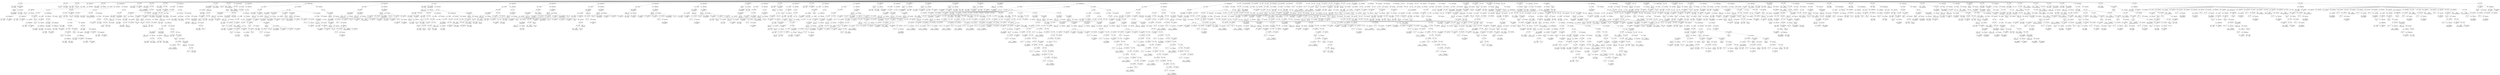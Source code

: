 digraph ast {
node [shape=none];
360453 [label=<<TABLE border='1' cellspacing='0' cellpadding='10' style='rounded' ><TR><TD border='0'>360453</TD><TD border='0'><B>BinOP</B></TD></TR><HR/><TR><TD border='0' cellpadding='5' colspan='2'>=</TD></TR></TABLE>>];
360453 -> 360452 [weight=2];
360453 -> 360458 [weight=2];
360452 [label=<<TABLE border='1' cellspacing='0' cellpadding='10' style='rounded' ><TR><TD border='0'>360452</TD><TD border='0'><B>Variable</B></TD></TR><HR/><TR><TD border='0' cellpadding='5'>(0, 115)</TD><TD border='0' cellpadding='5'>messages</TD></TR></TABLE>>];
360455 [label=<<TABLE border='1' cellspacing='0' cellpadding='10' style='rounded' ><TR><TD border='0'>360455</TD><TD border='0'><B>StringLiteral</B></TD></TR><HR/><TR><TD border='0' cellpadding='5' colspan='2'>post_updated_messages</TD></TR></TABLE>>];
360454 [label=<<TABLE border='1' cellspacing='0' cellpadding='10' style='rounded' ><TR><TD border='0'>360454</TD><TD border='0'><B>Id</B></TD></TR><HR/><TR><TD border='0' cellpadding='5' colspan='2'>apply_filters</TD></TR></TABLE>>];
360449 [label=<<TABLE border='1' cellspacing='0' cellpadding='10' style='rounded' ><TR><TD border='0'>360449</TD><TD border='0'><B>FunctionCall</B></TD></TR><HR/><TR><TD border='0' cellpadding='5' colspan='2'>__</TD></TR></TABLE>>];
360449 -> 360446 [weight=2];
360449 -> 360448 [weight=2];
360448 [label=<<TABLE border='1' cellspacing='0' cellpadding='10' style='rounded' ><TR><TD border='0'>360448</TD><TD border='0'><B>ArgumentList</B></TD></TR></TABLE>>];
360448 -> 360447 [weight=2];
360451 [label=<<TABLE border='1' cellspacing='0' cellpadding='10' style='rounded' ><TR><TD border='0'>360451</TD><TD border='0'><B>FunctionCall</B></TD></TR><HR/><TR><TD border='0' cellpadding='5' colspan='2'>array_fill</TD></TR></TABLE>>];
360451 -> 360443 [weight=2];
360451 -> 360450 [weight=2];
360450 [label=<<TABLE border='1' cellspacing='0' cellpadding='10' style='rounded' ><TR><TD border='0'>360450</TD><TD border='0'><B>ArgumentList</B></TD></TR></TABLE>>];
360450 -> 360444 [weight=2];
360450 -> 360445 [weight=2];
360450 -> 360449 [weight=2];
360461 [label=<<TABLE border='1' cellspacing='0' cellpadding='10' style='rounded' ><TR><TD border='0'>360461</TD><TD border='0'><B>False</B></TD></TR><HR/><TR><TD border='0' cellpadding='5' colspan='2'>false</TD></TR></TABLE>>];
360460 [label=<<TABLE border='1' cellspacing='0' cellpadding='10' style='rounded' ><TR><TD border='0'>360460</TD><TD border='0'><B>BinOP</B></TD></TR><HR/><TR><TD border='0' cellpadding='5' colspan='2'>=</TD></TR></TABLE>>];
360460 -> 360459 [weight=2];
360460 -> 360461 [weight=2];
360463 [label=<<TABLE border='1' cellspacing='0' cellpadding='10' style='rounded' ><TR><TD border='0'>360463</TD><TD border='0'><B>Variable</B></TD></TR><HR/><TR><TD border='0' cellpadding='5'>(0, 3)</TD><TD border='0' cellpadding='5'>_GET</TD></TR></TABLE>>];
360462 [label=<<TABLE border='1' cellspacing='0' cellpadding='10' style='rounded' ><TR><TD border='0'>360462</TD><TD border='0'><B>Id</B></TD></TR><HR/><TR><TD border='0' cellpadding='5' colspan='2'>isset</TD></TR></TABLE>>];
360457 [label=<<TABLE border='1' cellspacing='0' cellpadding='10' style='rounded' ><TR><TD border='0'>360457</TD><TD border='0'><B>ArgumentList</B></TD></TR></TABLE>>];
360457 -> 360455 [weight=2];
360457 -> 360456 [weight=2];
360456 [label=<<TABLE border='1' cellspacing='0' cellpadding='10' style='rounded' ><TR><TD border='0'>360456</TD><TD border='0'><B>Variable</B></TD></TR><HR/><TR><TD border='0' cellpadding='5'>(0, 115)</TD><TD border='0' cellpadding='5'>messages</TD></TR></TABLE>>];
360459 [label=<<TABLE border='1' cellspacing='0' cellpadding='10' style='rounded' ><TR><TD border='0'>360459</TD><TD border='0'><B>Variable</B></TD></TR><HR/><TR><TD border='0' cellpadding='5'>(0, 116)</TD><TD border='0' cellpadding='5'>message</TD></TR></TABLE>>];
360458 [label=<<TABLE border='1' cellspacing='0' cellpadding='10' style='rounded' ><TR><TD border='0'>360458</TD><TD border='0'><B>FunctionCall</B></TD></TR><HR/><TR><TD border='0' cellpadding='5' colspan='2'>apply_filters</TD></TR></TABLE>>];
360458 -> 360454 [weight=2];
360458 -> 360457 [weight=2];
360469 [label=<<TABLE border='1' cellspacing='0' cellpadding='10' style='rounded' ><TR><TD border='0'>360469</TD><TD border='0'><B>Variable</B></TD></TR><HR/><TR><TD border='0' cellpadding='5'>(0, 3)</TD><TD border='0' cellpadding='5'>_GET</TD></TR></TABLE>>];
360468 [label=<<TABLE border='1' cellspacing='0' cellpadding='10' style='rounded' ><TR><TD border='0'>360468</TD><TD border='0'><B>Condition</B></TD></TR></TABLE>>];
360468 -> 360467 [weight=2];
360471 [label=<<TABLE border='1' cellspacing='0' cellpadding='10' style='rounded' ><TR><TD border='0'>360471</TD><TD border='0'><B>PostfixExpression</B></TD></TR></TABLE>>];
360471 -> 360469 [weight=2];
360471 -> 360470 [weight=2];
360470 [label=<<TABLE border='1' cellspacing='0' cellpadding='10' style='rounded' ><TR><TD border='0'>360470</TD><TD border='0'><B>StringLiteral</B></TD></TR><HR/><TR><TD border='0' cellpadding='5' colspan='2'>message</TD></TR></TABLE>>];
360465 [label=<<TABLE border='1' cellspacing='0' cellpadding='10' style='rounded' ><TR><TD border='0'>360465</TD><TD border='0'><B>PostfixExpression</B></TD></TR></TABLE>>];
360465 -> 360463 [weight=2];
360465 -> 360464 [weight=2];
360464 [label=<<TABLE border='1' cellspacing='0' cellpadding='10' style='rounded' ><TR><TD border='0'>360464</TD><TD border='0'><B>StringLiteral</B></TD></TR><HR/><TR><TD border='0' cellpadding='5' colspan='2'>message</TD></TR></TABLE>>];
360467 [label=<<TABLE border='1' cellspacing='0' cellpadding='10' style='rounded' ><TR><TD border='0'>360467</TD><TD border='0'><B>FunctionCall</B></TD></TR><HR/><TR><TD border='0' cellpadding='5' colspan='2'>isset</TD></TR></TABLE>>];
360467 -> 360462 [weight=2];
360467 -> 360466 [weight=2];
360466 [label=<<TABLE border='1' cellspacing='0' cellpadding='10' style='rounded' ><TR><TD border='0'>360466</TD><TD border='0'><B>ArgumentList</B></TD></TR></TABLE>>];
360466 -> 360465 [weight=2];
360477 [label=<<TABLE border='1' cellspacing='0' cellpadding='10' style='rounded' ><TR><TD border='0'>360477</TD><TD border='0'><B>ArgumentList</B></TD></TR></TABLE>>];
360477 -> 360476 [weight=2];
360476 [label=<<TABLE border='1' cellspacing='0' cellpadding='10' style='rounded' ><TR><TD border='0'>360476</TD><TD border='0'><B>PostfixExpression</B></TD></TR></TABLE>>];
360476 -> 360474 [weight=2];
360476 -> 360475 [weight=2];
360479 [label=<<TABLE border='1' cellspacing='0' cellpadding='10' style='rounded' ><TR><TD border='0'>360479</TD><TD border='0'><B>Id</B></TD></TR><HR/><TR><TD border='0' cellpadding='5' colspan='2'>isset</TD></TR></TABLE>>];
360478 [label=<<TABLE border='1' cellspacing='0' cellpadding='10' style='rounded' ><TR><TD border='0'>360478</TD><TD border='0'><B>FunctionCall</B></TD></TR><HR/><TR><TD border='0' cellpadding='5' colspan='2'>absint</TD></TR></TABLE>>];
360478 -> 360473 [weight=2];
360478 -> 360477 [weight=2];
360473 [label=<<TABLE border='1' cellspacing='0' cellpadding='10' style='rounded' ><TR><TD border='0'>360473</TD><TD border='0'><B>Id</B></TD></TR><HR/><TR><TD border='0' cellpadding='5' colspan='2'>absint</TD></TR></TABLE>>];
360472 [label=<<TABLE border='1' cellspacing='0' cellpadding='10' style='rounded' ><TR><TD border='0'>360472</TD><TD border='0'><B>BinOP</B></TD></TR><HR/><TR><TD border='0' cellpadding='5' colspan='2'>=</TD></TR></TABLE>>];
360472 -> 360471 [weight=2];
360472 -> 360478 [weight=2];
360475 [label=<<TABLE border='1' cellspacing='0' cellpadding='10' style='rounded' ><TR><TD border='0'>360475</TD><TD border='0'><B>StringLiteral</B></TD></TR><HR/><TR><TD border='0' cellpadding='5' colspan='2'>message</TD></TR></TABLE>>];
360474 [label=<<TABLE border='1' cellspacing='0' cellpadding='10' style='rounded' ><TR><TD border='0'>360474</TD><TD border='0'><B>Variable</B></TD></TR><HR/><TR><TD border='0' cellpadding='5'>(0, 3)</TD><TD border='0' cellpadding='5'>_GET</TD></TR></TABLE>>];
360485 [label=<<TABLE border='1' cellspacing='0' cellpadding='10' style='rounded' ><TR><TD border='0'>360485</TD><TD border='0'><B>PostfixExpression</B></TD></TR></TABLE>>];
360485 -> 360480 [weight=2];
360485 -> 360481 [weight=2];
360485 -> 360484 [weight=2];
360484 [label=<<TABLE border='1' cellspacing='0' cellpadding='10' style='rounded' ><TR><TD border='0'>360484</TD><TD border='0'><B>PostfixExpression</B></TD></TR></TABLE>>];
360484 -> 360482 [weight=2];
360484 -> 360483 [weight=2];
360487 [label=<<TABLE border='1' cellspacing='0' cellpadding='10' style='rounded' ><TR><TD border='0'>360487</TD><TD border='0'><B>FunctionCall</B></TD></TR><HR/><TR><TD border='0' cellpadding='5' colspan='2'>isset</TD></TR></TABLE>>];
360487 -> 360479 [weight=2];
360487 -> 360486 [weight=2];
360486 [label=<<TABLE border='1' cellspacing='0' cellpadding='10' style='rounded' ><TR><TD border='0'>360486</TD><TD border='0'><B>ArgumentList</B></TD></TR></TABLE>>];
360486 -> 360485 [weight=2];
360481 [label=<<TABLE border='1' cellspacing='0' cellpadding='10' style='rounded' ><TR><TD border='0'>360481</TD><TD border='0'><B>Variable</B></TD></TR><HR/><TR><TD border='0' cellpadding='5'>(0, 195)</TD><TD border='0' cellpadding='5'>post_type</TD></TR></TABLE>>];
360480 [label=<<TABLE border='1' cellspacing='0' cellpadding='10' style='rounded' ><TR><TD border='0'>360480</TD><TD border='0'><B>Variable</B></TD></TR><HR/><TR><TD border='0' cellpadding='5'>(0, 115)</TD><TD border='0' cellpadding='5'>messages</TD></TR></TABLE>>];
360483 [label=<<TABLE border='1' cellspacing='0' cellpadding='10' style='rounded' ><TR><TD border='0'>360483</TD><TD border='0'><B>StringLiteral</B></TD></TR><HR/><TR><TD border='0' cellpadding='5' colspan='2'>message</TD></TR></TABLE>>];
360482 [label=<<TABLE border='1' cellspacing='0' cellpadding='10' style='rounded' ><TR><TD border='0'>360482</TD><TD border='0'><B>Variable</B></TD></TR><HR/><TR><TD border='0' cellpadding='5'>(0, 3)</TD><TD border='0' cellpadding='5'>_GET</TD></TR></TABLE>>];
360493 [label=<<TABLE border='1' cellspacing='0' cellpadding='10' style='rounded' ><TR><TD border='0'>360493</TD><TD border='0'><B>Variable</B></TD></TR><HR/><TR><TD border='0' cellpadding='5'>(0, 3)</TD><TD border='0' cellpadding='5'>_GET</TD></TR></TABLE>>];
360492 [label=<<TABLE border='1' cellspacing='0' cellpadding='10' style='rounded' ><TR><TD border='0'>360492</TD><TD border='0'><B>Variable</B></TD></TR><HR/><TR><TD border='0' cellpadding='5'>(0, 195)</TD><TD border='0' cellpadding='5'>post_type</TD></TR></TABLE>>];
360495 [label=<<TABLE border='1' cellspacing='0' cellpadding='10' style='rounded' ><TR><TD border='0'>360495</TD><TD border='0'><B>PostfixExpression</B></TD></TR></TABLE>>];
360495 -> 360493 [weight=2];
360495 -> 360494 [weight=2];
360494 [label=<<TABLE border='1' cellspacing='0' cellpadding='10' style='rounded' ><TR><TD border='0'>360494</TD><TD border='0'><B>StringLiteral</B></TD></TR><HR/><TR><TD border='0' cellpadding='5' colspan='2'>message</TD></TR></TABLE>>];
360489 [label=<<TABLE border='1' cellspacing='0' cellpadding='10' style='rounded' ><TR><TD border='0'>360489</TD><TD border='0'><B>Variable</B></TD></TR><HR/><TR><TD border='0' cellpadding='5'>(0, 116)</TD><TD border='0' cellpadding='5'>message</TD></TR></TABLE>>];
360488 [label=<<TABLE border='1' cellspacing='0' cellpadding='10' style='rounded' ><TR><TD border='0'>360488</TD><TD border='0'><B>Condition</B></TD></TR></TABLE>>];
360488 -> 360487 [weight=2];
360491 [label=<<TABLE border='1' cellspacing='0' cellpadding='10' style='rounded' ><TR><TD border='0'>360491</TD><TD border='0'><B>Variable</B></TD></TR><HR/><TR><TD border='0' cellpadding='5'>(0, 115)</TD><TD border='0' cellpadding='5'>messages</TD></TR></TABLE>>];
360490 [label=<<TABLE border='1' cellspacing='0' cellpadding='10' style='rounded' ><TR><TD border='0'>360490</TD><TD border='0'><B>BinOP</B></TD></TR><HR/><TR><TD border='0' cellpadding='5' colspan='2'>=</TD></TR></TABLE>>];
360490 -> 360489 [weight=2];
360490 -> 360496 [weight=2];
360501 [label=<<TABLE border='1' cellspacing='0' cellpadding='10' style='rounded' ><TR><TD border='0'>360501</TD><TD border='0'><B>Variable</B></TD></TR><HR/><TR><TD border='0' cellpadding='5'>(0, 115)</TD><TD border='0' cellpadding='5'>messages</TD></TR></TABLE>>];
360500 [label=<<TABLE border='1' cellspacing='0' cellpadding='10' style='rounded' ><TR><TD border='0'>360500</TD><TD border='0'><B>Id</B></TD></TR><HR/><TR><TD border='0' cellpadding='5' colspan='2'>isset</TD></TR></TABLE>>];
360503 [label=<<TABLE border='1' cellspacing='0' cellpadding='10' style='rounded' ><TR><TD border='0'>360503</TD><TD border='0'><B>PostfixExpression</B></TD></TR></TABLE>>];
360503 -> 360501 [weight=2];
360503 -> 360502 [weight=2];
360502 [label=<<TABLE border='1' cellspacing='0' cellpadding='10' style='rounded' ><TR><TD border='0'>360502</TD><TD border='0'><B>Variable</B></TD></TR><HR/><TR><TD border='0' cellpadding='5'>(0, 195)</TD><TD border='0' cellpadding='5'>post_type</TD></TR></TABLE>>];
360497 [label=<<TABLE border='1' cellspacing='0' cellpadding='10' style='rounded' ><TR><TD border='0'>360497</TD><TD border='0'><B>IfThenElifStatement</B></TD></TR></TABLE>>];
360497 -> 360488 [weight=2];
360497 -> 360498 [weight=2];
360497 -> 360528 [weight=2];
360496 [label=<<TABLE border='1' cellspacing='0' cellpadding='10' style='rounded' ><TR><TD border='0'>360496</TD><TD border='0'><B>PostfixExpression</B></TD></TR></TABLE>>];
360496 -> 360491 [weight=2];
360496 -> 360492 [weight=2];
360496 -> 360495 [weight=2];
360498 [label=<<TABLE border='1' cellspacing='0' cellpadding='10' style='rounded' ><TR><TD border='0'>360498</TD><TD border='0'><B>StatementBody</B></TD></TR></TABLE>>];
360498 -> 360490 [weight=2];
360509 [label=<<TABLE border='1' cellspacing='0' cellpadding='10' style='rounded' ><TR><TD border='0'>360509</TD><TD border='0'><B>Variable</B></TD></TR><HR/><TR><TD border='0' cellpadding='5'>(0, 115)</TD><TD border='0' cellpadding='5'>messages</TD></TR></TABLE>>];
360508 [label=<<TABLE border='1' cellspacing='0' cellpadding='10' style='rounded' ><TR><TD border='0'>360508</TD><TD border='0'><B>Id</B></TD></TR><HR/><TR><TD border='0' cellpadding='5' colspan='2'>isset</TD></TR></TABLE>>];
360511 [label=<<TABLE border='1' cellspacing='0' cellpadding='10' style='rounded' ><TR><TD border='0'>360511</TD><TD border='0'><B>Variable</B></TD></TR><HR/><TR><TD border='0' cellpadding='5'>(0, 3)</TD><TD border='0' cellpadding='5'>_GET</TD></TR></TABLE>>];
360510 [label=<<TABLE border='1' cellspacing='0' cellpadding='10' style='rounded' ><TR><TD border='0'>360510</TD><TD border='0'><B>StringLiteral</B></TD></TR><HR/><TR><TD border='0' cellpadding='5' colspan='2'>post</TD></TR></TABLE>>];
360505 [label=<<TABLE border='1' cellspacing='0' cellpadding='10' style='rounded' ><TR><TD border='0'>360505</TD><TD border='0'><B>FunctionCall</B></TD></TR><HR/><TR><TD border='0' cellpadding='5' colspan='2'>isset</TD></TR></TABLE>>];
360505 -> 360500 [weight=2];
360505 -> 360504 [weight=2];
360504 [label=<<TABLE border='1' cellspacing='0' cellpadding='10' style='rounded' ><TR><TD border='0'>360504</TD><TD border='0'><B>ArgumentList</B></TD></TR></TABLE>>];
360504 -> 360503 [weight=2];
360507 [label=<<TABLE border='1' cellspacing='0' cellpadding='10' style='rounded' ><TR><TD border='0'>360507</TD><TD border='0'><B>LogicOP</B></TD></TR><HR/><TR><TD border='0' cellpadding='5' colspan='2'>&amp;&amp;</TD></TR></TABLE>>];
360507 -> 360506 [weight=2];
360507 -> 360516 [weight=2];
360506 [label=<<TABLE border='1' cellspacing='0' cellpadding='10' style='rounded' ><TR><TD border='0'>360506</TD><TD border='0'><B>UnaryOP</B></TD></TR><HR/><TR><TD border='0' cellpadding='5' colspan='2'>!</TD></TR></TABLE>>];
360506 -> 360505 [weight=2];
360517 [label=<<TABLE border='1' cellspacing='0' cellpadding='10' style='rounded' ><TR><TD border='0'>360517</TD><TD border='0'><B>Condition</B></TD></TR></TABLE>>];
360517 -> 360507 [weight=2];
360516 [label=<<TABLE border='1' cellspacing='0' cellpadding='10' style='rounded' ><TR><TD border='0'>360516</TD><TD border='0'><B>FunctionCall</B></TD></TR><HR/><TR><TD border='0' cellpadding='5' colspan='2'>isset</TD></TR></TABLE>>];
360516 -> 360508 [weight=2];
360516 -> 360515 [weight=2];
360519 [label=<<TABLE border='1' cellspacing='0' cellpadding='10' style='rounded' ><TR><TD border='0'>360519</TD><TD border='0'><B>BinOP</B></TD></TR><HR/><TR><TD border='0' cellpadding='5' colspan='2'>=</TD></TR></TABLE>>];
360519 -> 360518 [weight=2];
360519 -> 360525 [weight=2];
360518 [label=<<TABLE border='1' cellspacing='0' cellpadding='10' style='rounded' ><TR><TD border='0'>360518</TD><TD border='0'><B>Variable</B></TD></TR><HR/><TR><TD border='0' cellpadding='5'>(0, 116)</TD><TD border='0' cellpadding='5'>message</TD></TR></TABLE>>];
360513 [label=<<TABLE border='1' cellspacing='0' cellpadding='10' style='rounded' ><TR><TD border='0'>360513</TD><TD border='0'><B>PostfixExpression</B></TD></TR></TABLE>>];
360513 -> 360511 [weight=2];
360513 -> 360512 [weight=2];
360512 [label=<<TABLE border='1' cellspacing='0' cellpadding='10' style='rounded' ><TR><TD border='0'>360512</TD><TD border='0'><B>StringLiteral</B></TD></TR><HR/><TR><TD border='0' cellpadding='5' colspan='2'>message</TD></TR></TABLE>>];
360515 [label=<<TABLE border='1' cellspacing='0' cellpadding='10' style='rounded' ><TR><TD border='0'>360515</TD><TD border='0'><B>ArgumentList</B></TD></TR></TABLE>>];
360515 -> 360514 [weight=2];
360514 [label=<<TABLE border='1' cellspacing='0' cellpadding='10' style='rounded' ><TR><TD border='0'>360514</TD><TD border='0'><B>PostfixExpression</B></TD></TR></TABLE>>];
360514 -> 360509 [weight=2];
360514 -> 360510 [weight=2];
360514 -> 360513 [weight=2];
360525 [label=<<TABLE border='1' cellspacing='0' cellpadding='10' style='rounded' ><TR><TD border='0'>360525</TD><TD border='0'><B>PostfixExpression</B></TD></TR></TABLE>>];
360525 -> 360520 [weight=2];
360525 -> 360521 [weight=2];
360525 -> 360524 [weight=2];
360524 [label=<<TABLE border='1' cellspacing='0' cellpadding='10' style='rounded' ><TR><TD border='0'>360524</TD><TD border='0'><B>PostfixExpression</B></TD></TR></TABLE>>];
360524 -> 360522 [weight=2];
360524 -> 360523 [weight=2];
360527 [label=<<TABLE border='1' cellspacing='0' cellpadding='10' style='rounded' ><TR><TD border='0'>360527</TD><TD border='0'><B>StatementBody</B></TD></TR></TABLE>>];
360527 -> 360519 [weight=2];
360526 [label=<<TABLE border='1' cellspacing='0' cellpadding='10' style='rounded' ><TR><TD border='0'>360526</TD><TD border='0'><B>ElseIf</B></TD></TR></TABLE>>];
360526 -> 360517 [weight=2];
360526 -> 360527 [weight=2];
360521 [label=<<TABLE border='1' cellspacing='0' cellpadding='10' style='rounded' ><TR><TD border='0'>360521</TD><TD border='0'><B>StringLiteral</B></TD></TR><HR/><TR><TD border='0' cellpadding='5' colspan='2'>post</TD></TR></TABLE>>];
360520 [label=<<TABLE border='1' cellspacing='0' cellpadding='10' style='rounded' ><TR><TD border='0'>360520</TD><TD border='0'><B>Variable</B></TD></TR><HR/><TR><TD border='0' cellpadding='5'>(0, 115)</TD><TD border='0' cellpadding='5'>messages</TD></TR></TABLE>>];
360523 [label=<<TABLE border='1' cellspacing='0' cellpadding='10' style='rounded' ><TR><TD border='0'>360523</TD><TD border='0'><B>StringLiteral</B></TD></TR><HR/><TR><TD border='0' cellpadding='5' colspan='2'>message</TD></TR></TABLE>>];
360522 [label=<<TABLE border='1' cellspacing='0' cellpadding='10' style='rounded' ><TR><TD border='0'>360522</TD><TD border='0'><B>Variable</B></TD></TR><HR/><TR><TD border='0' cellpadding='5'>(0, 3)</TD><TD border='0' cellpadding='5'>_GET</TD></TR></TABLE>>];
360533 [label=<<TABLE border='1' cellspacing='0' cellpadding='10' style='rounded' ><TR><TD border='0'>360533</TD><TD border='0'><B>BinOP</B></TD></TR><HR/><TR><TD border='0' cellpadding='5' colspan='2'>=</TD></TR></TABLE>>];
360533 -> 360532 [weight=2];
360533 -> 360534 [weight=2];
360532 [label=<<TABLE border='1' cellspacing='0' cellpadding='10' style='rounded' ><TR><TD border='0'>360532</TD><TD border='0'><B>Variable</B></TD></TR><HR/><TR><TD border='0' cellpadding='5'>(0, 2555)</TD><TD border='0' cellpadding='5'>notice</TD></TR></TABLE>>];
360535 [label=<<TABLE border='1' cellspacing='0' cellpadding='10' style='rounded' ><TR><TD border='0'>360535</TD><TD border='0'><B>Variable</B></TD></TR><HR/><TR><TD border='0' cellpadding='5'>(0, 7094)</TD><TD border='0' cellpadding='5'>form_extra</TD></TR></TABLE>>];
360534 [label=<<TABLE border='1' cellspacing='0' cellpadding='10' style='rounded' ><TR><TD border='0'>360534</TD><TD border='0'><B>False</B></TD></TR><HR/><TR><TD border='0' cellpadding='5' colspan='2'>false</TD></TR></TABLE>>];
360529 [label=<<TABLE border='1' cellspacing='0' cellpadding='10' style='rounded' ><TR><TD border='0'>360529</TD><TD border='0'><B>Block</B></TD></TR></TABLE>>];
360529 -> 360472 [weight=2];
360529 -> 360497 [weight=2];
360528 [label=<<TABLE border='1' cellspacing='0' cellpadding='10' style='rounded' ><TR><TD border='0'>360528</TD><TD border='0'><B>ElseIfList</B></TD></TR></TABLE>>];
360528 -> 360526 [weight=2];
360531 [label=<<TABLE border='1' cellspacing='0' cellpadding='10' style='rounded' ><TR><TD border='0'>360531</TD><TD border='0'><B>StatementBody</B></TD></TR></TABLE>>];
360531 -> 360529 [weight=2];
360530 [label=<<TABLE border='1' cellspacing='0' cellpadding='10' style='rounded' ><TR><TD border='0'>360530</TD><TD border='0'><B>IfThenStatement</B></TD></TR></TABLE>>];
360530 -> 360468 [weight=2];
360530 -> 360531 [weight=2];
360541 [label=<<TABLE border='1' cellspacing='0' cellpadding='10' style='rounded' ><TR><TD border='0'>360541</TD><TD border='0'><B>Id</B></TD></TR><HR/><TR><TD border='0' cellpadding='5' colspan='2'>post_status</TD></TR></TABLE>>];
360540 [label=<<TABLE border='1' cellspacing='0' cellpadding='10' style='rounded' ><TR><TD border='0'>360540</TD><TD border='0'><B>Variable</B></TD></TR><HR/><TR><TD border='0' cellpadding='5'>(0, 197)</TD><TD border='0' cellpadding='5'>post</TD></TR></TABLE>>];
360543 [label=<<TABLE border='1' cellspacing='0' cellpadding='10' style='rounded' ><TR><TD border='0'>360543</TD><TD border='0'><B>Condition</B></TD></TR></TABLE>>];
360543 -> 360539 [weight=2];
360542 [label=<<TABLE border='1' cellspacing='0' cellpadding='10' style='rounded' ><TR><TD border='0'>360542</TD><TD border='0'><B>BinOP</B></TD></TR><HR/><TR><TD border='0' cellpadding='5' colspan='2'>-&gt;</TD></TR></TABLE>>];
360542 -> 360540 [weight=2];
360542 -> 360541 [weight=2];
360537 [label=<<TABLE border='1' cellspacing='0' cellpadding='10' style='rounded' ><TR><TD border='0'>360537</TD><TD border='0'><B>StringLiteral</B></TD></TR><HR/><TR><TD border='0' cellpadding='5' colspan='2'></TD></TR></TABLE>>];
360536 [label=<<TABLE border='1' cellspacing='0' cellpadding='10' style='rounded' ><TR><TD border='0'>360536</TD><TD border='0'><B>BinOP</B></TD></TR><HR/><TR><TD border='0' cellpadding='5' colspan='2'>=</TD></TR></TABLE>>];
360536 -> 360535 [weight=2];
360536 -> 360537 [weight=2];
360539 [label=<<TABLE border='1' cellspacing='0' cellpadding='10' style='rounded' ><TR><TD border='0'>360539</TD><TD border='0'><B>RelOP</B></TD></TR><HR/><TR><TD border='0' cellpadding='5' colspan='2'>==</TD></TR></TABLE>>];
360539 -> 360538 [weight=2];
360539 -> 360542 [weight=2];
360538 [label=<<TABLE border='1' cellspacing='0' cellpadding='10' style='rounded' ><TR><TD border='0'>360538</TD><TD border='0'><B>StringLiteral</B></TD></TR><HR/><TR><TD border='0' cellpadding='5' colspan='2'>auto-draft</TD></TR></TABLE>>];
360549 [label=<<TABLE border='1' cellspacing='0' cellpadding='10' style='rounded' ><TR><TD border='0'>360549</TD><TD border='0'><B>Id</B></TD></TR><HR/><TR><TD border='0' cellpadding='5' colspan='2'>post_title</TD></TR></TABLE>>];
360548 [label=<<TABLE border='1' cellspacing='0' cellpadding='10' style='rounded' ><TR><TD border='0'>360548</TD><TD border='0'><B>Variable</B></TD></TR><HR/><TR><TD border='0' cellpadding='5'>(0, 197)</TD><TD border='0' cellpadding='5'>post</TD></TR></TABLE>>];
360551 [label=<<TABLE border='1' cellspacing='0' cellpadding='10' style='rounded' ><TR><TD border='0'>360551</TD><TD border='0'><B>BinOP</B></TD></TR><HR/><TR><TD border='0' cellpadding='5' colspan='2'>=</TD></TR></TABLE>>];
360551 -> 360550 [weight=2];
360551 -> 360552 [weight=2];
360550 [label=<<TABLE border='1' cellspacing='0' cellpadding='10' style='rounded' ><TR><TD border='0'>360550</TD><TD border='0'><B>BinOP</B></TD></TR><HR/><TR><TD border='0' cellpadding='5' colspan='2'>-&gt;</TD></TR></TABLE>>];
360550 -> 360548 [weight=2];
360550 -> 360549 [weight=2];
360545 [label=<<TABLE border='1' cellspacing='0' cellpadding='10' style='rounded' ><TR><TD border='0'>360545</TD><TD border='0'><B>RelOP</B></TD></TR><HR/><TR><TD border='0' cellpadding='5' colspan='2'>==</TD></TR></TABLE>>];
360545 -> 360544 [weight=2];
360545 -> 360546 [weight=2];
360544 [label=<<TABLE border='1' cellspacing='0' cellpadding='10' style='rounded' ><TR><TD border='0'>360544</TD><TD border='0'><B>StringLiteral</B></TD></TR><HR/><TR><TD border='0' cellpadding='5' colspan='2'>edit</TD></TR></TABLE>>];
360547 [label=<<TABLE border='1' cellspacing='0' cellpadding='10' style='rounded' ><TR><TD border='0'>360547</TD><TD border='0'><B>Condition</B></TD></TR></TABLE>>];
360547 -> 360545 [weight=2];
360546 [label=<<TABLE border='1' cellspacing='0' cellpadding='10' style='rounded' ><TR><TD border='0'>360546</TD><TD border='0'><B>Variable</B></TD></TR><HR/><TR><TD border='0' cellpadding='5'>(0, 7)</TD><TD border='0' cellpadding='5'>action</TD></TR></TABLE>>];
360557 [label=<<TABLE border='1' cellspacing='0' cellpadding='10' style='rounded' ><TR><TD border='0'>360557</TD><TD border='0'><B>False</B></TD></TR><HR/><TR><TD border='0' cellpadding='5' colspan='2'>false</TD></TR></TABLE>>];
360556 [label=<<TABLE border='1' cellspacing='0' cellpadding='10' style='rounded' ><TR><TD border='0'>360556</TD><TD border='0'><B>BinOP</B></TD></TR><HR/><TR><TD border='0' cellpadding='5' colspan='2'>=</TD></TR></TABLE>>];
360556 -> 360555 [weight=2];
360556 -> 360557 [weight=2];
360559 [label=<<TABLE border='1' cellspacing='0' cellpadding='10' style='rounded' ><TR><TD border='0'>360559</TD><TD border='0'><B>BinOP</B></TD></TR><HR/><TR><TD border='0' cellpadding='5' colspan='2'>.=</TD></TR></TABLE>>];
360559 -> 360558 [weight=2];
360559 -> 360560 [weight=2];
360558 [label=<<TABLE border='1' cellspacing='0' cellpadding='10' style='rounded' ><TR><TD border='0'>360558</TD><TD border='0'><B>Variable</B></TD></TR><HR/><TR><TD border='0' cellpadding='5'>(0, 7094)</TD><TD border='0' cellpadding='5'>form_extra</TD></TR></TABLE>>];
360553 [label=<<TABLE border='1' cellspacing='0' cellpadding='10' style='rounded' ><TR><TD border='0'>360553</TD><TD border='0'><B>IfThenStatement</B></TD></TR></TABLE>>];
360553 -> 360547 [weight=2];
360553 -> 360554 [weight=2];
360552 [label=<<TABLE border='1' cellspacing='0' cellpadding='10' style='rounded' ><TR><TD border='0'>360552</TD><TD border='0'><B>StringLiteral</B></TD></TR><HR/><TR><TD border='0' cellpadding='5' colspan='2'></TD></TR></TABLE>>];
360555 [label=<<TABLE border='1' cellspacing='0' cellpadding='10' style='rounded' ><TR><TD border='0'>360555</TD><TD border='0'><B>Variable</B></TD></TR><HR/><TR><TD border='0' cellpadding='5'>(0, 7095)</TD><TD border='0' cellpadding='5'>autosave</TD></TR></TABLE>>];
360554 [label=<<TABLE border='1' cellspacing='0' cellpadding='10' style='rounded' ><TR><TD border='0'>360554</TD><TD border='0'><B>StatementBody</B></TD></TR></TABLE>>];
360554 -> 360551 [weight=2];
360565 [label=<<TABLE border='1' cellspacing='0' cellpadding='10' style='rounded' ><TR><TD border='0'>360565</TD><TD border='0'><B>BinOP</B></TD></TR><HR/><TR><TD border='0' cellpadding='5' colspan='2'>=</TD></TR></TABLE>>];
360565 -> 360564 [weight=2];
360565 -> 360569 [weight=2];
360564 [label=<<TABLE border='1' cellspacing='0' cellpadding='10' style='rounded' ><TR><TD border='0'>360564</TD><TD border='0'><B>Variable</B></TD></TR><HR/><TR><TD border='0' cellpadding='5'>(0, 7095)</TD><TD border='0' cellpadding='5'>autosave</TD></TR></TABLE>>];
360567 [label=<<TABLE border='1' cellspacing='0' cellpadding='10' style='rounded' ><TR><TD border='0'>360567</TD><TD border='0'><B>Variable</B></TD></TR><HR/><TR><TD border='0' cellpadding='5'>(0, 200)</TD><TD border='0' cellpadding='5'>post_ID</TD></TR></TABLE>>];
360566 [label=<<TABLE border='1' cellspacing='0' cellpadding='10' style='rounded' ><TR><TD border='0'>360566</TD><TD border='0'><B>Id</B></TD></TR><HR/><TR><TD border='0' cellpadding='5' colspan='2'>wp_get_post_autosave</TD></TR></TABLE>>];
360561 [label=<<TABLE border='1' cellspacing='0' cellpadding='10' style='rounded' ><TR><TD border='0'>360561</TD><TD border='0'><B>Block</B></TD></TR></TABLE>>];
360561 -> 360553 [weight=2];
360561 -> 360556 [weight=2];
360561 -> 360559 [weight=2];
360560 [label=<<TABLE border='1' cellspacing='0' cellpadding='10' style='rounded' ><TR><TD border='0'>360560</TD><TD border='0'><B>StringExpression</B></TD></TR><HR/><TR><TD border='0' cellpadding='5' colspan='2'>&lt;input type='hidden' id='auto_draft' ...</TD></TR></TABLE>>];
360563 [label=<<TABLE border='1' cellspacing='0' cellpadding='10' style='rounded' ><TR><TD border='0'>360563</TD><TD border='0'><B>StatementBody</B></TD></TR></TABLE>>];
360563 -> 360561 [weight=2];
360562 [label=<<TABLE border='1' cellspacing='0' cellpadding='10' style='rounded' ><TR><TD border='0'>360562</TD><TD border='0'><B>IfThenElseStatement</B></TD></TR></TABLE>>];
360562 -> 360543 [weight=2];
360562 -> 360563 [weight=2];
360562 -> 360572 [weight=2];
360573 [label=<<TABLE border='1' cellspacing='0' cellpadding='10' style='rounded' ><TR><TD border='0'>360573</TD><TD border='0'><B>Variable</B></TD></TR><HR/><TR><TD border='0' cellpadding='5'>(0, 7096)</TD><TD border='0' cellpadding='5'>form_action</TD></TR></TABLE>>];
360572 [label=<<TABLE border='1' cellspacing='0' cellpadding='10' style='rounded' ><TR><TD border='0'>360572</TD><TD border='0'><B>StatementBody</B></TD></TR></TABLE>>];
360572 -> 360570 [weight=2];
360575 [label=<<TABLE border='1' cellspacing='0' cellpadding='10' style='rounded' ><TR><TD border='0'>360575</TD><TD border='0'><B>StringLiteral</B></TD></TR><HR/><TR><TD border='0' cellpadding='5' colspan='2'>editpost</TD></TR></TABLE>>];
360574 [label=<<TABLE border='1' cellspacing='0' cellpadding='10' style='rounded' ><TR><TD border='0'>360574</TD><TD border='0'><B>BinOP</B></TD></TR><HR/><TR><TD border='0' cellpadding='5' colspan='2'>=</TD></TR></TABLE>>];
360574 -> 360573 [weight=2];
360574 -> 360575 [weight=2];
360569 [label=<<TABLE border='1' cellspacing='0' cellpadding='10' style='rounded' ><TR><TD border='0'>360569</TD><TD border='0'><B>FunctionCall</B></TD></TR><HR/><TR><TD border='0' cellpadding='5' colspan='2'>wp_get_post_autosave</TD></TR></TABLE>>];
360569 -> 360566 [weight=2];
360569 -> 360568 [weight=2];
360568 [label=<<TABLE border='1' cellspacing='0' cellpadding='10' style='rounded' ><TR><TD border='0'>360568</TD><TD border='0'><B>ArgumentList</B></TD></TR></TABLE>>];
360568 -> 360567 [weight=2];
360570 [label=<<TABLE border='1' cellspacing='0' cellpadding='10' style='rounded' ><TR><TD border='0'>360570</TD><TD border='0'><B>Block</B></TD></TR></TABLE>>];
360570 -> 360565 [weight=2];
360581 [label=<<TABLE border='1' cellspacing='0' cellpadding='10' style='rounded' ><TR><TD border='0'>360581</TD><TD border='0'><B>Variable</B></TD></TR><HR/><TR><TD border='0' cellpadding='5'>(0, 7094)</TD><TD border='0' cellpadding='5'>form_extra</TD></TR></TABLE>>];
360580 [label=<<TABLE border='1' cellspacing='0' cellpadding='10' style='rounded' ><TR><TD border='0'>360580</TD><TD border='0'><B>Variable</B></TD></TR><HR/><TR><TD border='0' cellpadding='5'>(0, 200)</TD><TD border='0' cellpadding='5'>post_ID</TD></TR></TABLE>>];
360583 [label=<<TABLE border='1' cellspacing='0' cellpadding='10' style='rounded' ><TR><TD border='0'>360583</TD><TD border='0'><B>StringExpression</B></TD></TR><HR/><TR><TD border='0' cellpadding='5' colspan='2'>&lt;input type='hidden' id='post_ID' nam...</TD></TR></TABLE>>];
360582 [label=<<TABLE border='1' cellspacing='0' cellpadding='10' style='rounded' ><TR><TD border='0'>360582</TD><TD border='0'><B>BinOP</B></TD></TR><HR/><TR><TD border='0' cellpadding='5' colspan='2'>.=</TD></TR></TABLE>>];
360582 -> 360581 [weight=2];
360582 -> 360584 [weight=2];
360577 [label=<<TABLE border='1' cellspacing='0' cellpadding='10' style='rounded' ><TR><TD border='0'>360577</TD><TD border='0'><B>BinOP</B></TD></TR><HR/><TR><TD border='0' cellpadding='5' colspan='2'>=</TD></TR></TABLE>>];
360577 -> 360576 [weight=2];
360577 -> 360579 [weight=2];
360576 [label=<<TABLE border='1' cellspacing='0' cellpadding='10' style='rounded' ><TR><TD border='0'>360576</TD><TD border='0'><B>Variable</B></TD></TR><HR/><TR><TD border='0' cellpadding='5'>(0, 861)</TD><TD border='0' cellpadding='5'>nonce_action</TD></TR></TABLE>>];
360579 [label=<<TABLE border='1' cellspacing='0' cellpadding='10' style='rounded' ><TR><TD border='0'>360579</TD><TD border='0'><B>BinOP</B></TD></TR><HR/><TR><TD border='0' cellpadding='5' colspan='2'>.</TD></TR></TABLE>>];
360579 -> 360578 [weight=2];
360579 -> 360580 [weight=2];
360578 [label=<<TABLE border='1' cellspacing='0' cellpadding='10' style='rounded' ><TR><TD border='0'>360578</TD><TD border='0'><B>StringLiteral</B></TD></TR><HR/><TR><TD border='0' cellpadding='5' colspan='2'>update-post_</TD></TR></TABLE>>];
360589 [label=<<TABLE border='1' cellspacing='0' cellpadding='10' style='rounded' ><TR><TD border='0'>360589</TD><TD border='0'><B>BinOP</B></TD></TR><HR/><TR><TD border='0' cellpadding='5' colspan='2'>.</TD></TR></TABLE>>];
360589 -> 360588 [weight=2];
360589 -> 360590 [weight=2];
360588 [label=<<TABLE border='1' cellspacing='0' cellpadding='10' style='rounded' ><TR><TD border='0'>360588</TD><TD border='0'><B>FunctionCall</B></TD></TR><HR/><TR><TD border='0' cellpadding='5' colspan='2'>esc_attr</TD></TR></TABLE>>];
360588 -> 360585 [weight=2];
360588 -> 360587 [weight=2];
360591 [label=<<TABLE border='1' cellspacing='0' cellpadding='10' style='rounded' ><TR><TD border='0'>360591</TD><TD border='0'><B>Variable</B></TD></TR><HR/><TR><TD border='0' cellpadding='5'>(0, 7095)</TD><TD border='0' cellpadding='5'>autosave</TD></TR></TABLE>>];
360590 [label=<<TABLE border='1' cellspacing='0' cellpadding='10' style='rounded' ><TR><TD border='0'>360590</TD><TD border='0'><B>StringExpression</B></TD></TR><HR/><TR><TD border='0' cellpadding='5' colspan='2'>' &gt;</TD></TR></TABLE>>];
360585 [label=<<TABLE border='1' cellspacing='0' cellpadding='10' style='rounded' ><TR><TD border='0'>360585</TD><TD border='0'><B>Id</B></TD></TR><HR/><TR><TD border='0' cellpadding='5' colspan='2'>esc_attr</TD></TR></TABLE>>];
360584 [label=<<TABLE border='1' cellspacing='0' cellpadding='10' style='rounded' ><TR><TD border='0'>360584</TD><TD border='0'><B>BinOP</B></TD></TR><HR/><TR><TD border='0' cellpadding='5' colspan='2'>.</TD></TR></TABLE>>];
360584 -> 360583 [weight=2];
360584 -> 360589 [weight=2];
360587 [label=<<TABLE border='1' cellspacing='0' cellpadding='10' style='rounded' ><TR><TD border='0'>360587</TD><TD border='0'><B>ArgumentList</B></TD></TR></TABLE>>];
360587 -> 360586 [weight=2];
360586 [label=<<TABLE border='1' cellspacing='0' cellpadding='10' style='rounded' ><TR><TD border='0'>360586</TD><TD border='0'><B>Variable</B></TD></TR><HR/><TR><TD border='0' cellpadding='5'>(0, 200)</TD><TD border='0' cellpadding='5'>post_ID</TD></TR></TABLE>>];
360597 [label=<<TABLE border='1' cellspacing='0' cellpadding='10' style='rounded' ><TR><TD border='0'>360597</TD><TD border='0'><B>BinOP</B></TD></TR><HR/><TR><TD border='0' cellpadding='5' colspan='2'>-&gt;</TD></TR></TABLE>>];
360597 -> 360595 [weight=2];
360597 -> 360596 [weight=2];
360596 [label=<<TABLE border='1' cellspacing='0' cellpadding='10' style='rounded' ><TR><TD border='0'>360596</TD><TD border='0'><B>Id</B></TD></TR><HR/><TR><TD border='0' cellpadding='5' colspan='2'>post_modified_gmt</TD></TR></TABLE>>];
360599 [label=<<TABLE border='1' cellspacing='0' cellpadding='10' style='rounded' ><TR><TD border='0'>360599</TD><TD border='0'><B>ArgumentList</B></TD></TR></TABLE>>];
360599 -> 360594 [weight=2];
360599 -> 360597 [weight=2];
360599 -> 360598 [weight=2];
360598 [label=<<TABLE border='1' cellspacing='0' cellpadding='10' style='rounded' ><TR><TD border='0'>360598</TD><TD border='0'><B>False</B></TD></TR><HR/><TR><TD border='0' cellpadding='5' colspan='2'>false</TD></TR></TABLE>>];
360593 [label=<<TABLE border='1' cellspacing='0' cellpadding='10' style='rounded' ><TR><TD border='0'>360593</TD><TD border='0'><B>Id</B></TD></TR><HR/><TR><TD border='0' cellpadding='5' colspan='2'>mysql2date</TD></TR></TABLE>>];
360592 [label=<<TABLE border='1' cellspacing='0' cellpadding='10' style='rounded' ><TR><TD border='0'>360592</TD><TD border='0'><B>LogicOP</B></TD></TR><HR/><TR><TD border='0' cellpadding='5' colspan='2'>&amp;&amp;</TD></TR></TABLE>>];
360592 -> 360591 [weight=2];
360592 -> 360601 [weight=2];
360595 [label=<<TABLE border='1' cellspacing='0' cellpadding='10' style='rounded' ><TR><TD border='0'>360595</TD><TD border='0'><B>Variable</B></TD></TR><HR/><TR><TD border='0' cellpadding='5'>(0, 7095)</TD><TD border='0' cellpadding='5'>autosave</TD></TR></TABLE>>];
360594 [label=<<TABLE border='1' cellspacing='0' cellpadding='10' style='rounded' ><TR><TD border='0'>360594</TD><TD border='0'><B>StringLiteral</B></TD></TR><HR/><TR><TD border='0' cellpadding='5' colspan='2'>U</TD></TR></TABLE>>];
360605 [label=<<TABLE border='1' cellspacing='0' cellpadding='10' style='rounded' ><TR><TD border='0'>360605</TD><TD border='0'><B>Id</B></TD></TR><HR/><TR><TD border='0' cellpadding='5' colspan='2'>post_modified_gmt</TD></TR></TABLE>>];
360604 [label=<<TABLE border='1' cellspacing='0' cellpadding='10' style='rounded' ><TR><TD border='0'>360604</TD><TD border='0'><B>Variable</B></TD></TR><HR/><TR><TD border='0' cellpadding='5'>(0, 197)</TD><TD border='0' cellpadding='5'>post</TD></TR></TABLE>>];
360607 [label=<<TABLE border='1' cellspacing='0' cellpadding='10' style='rounded' ><TR><TD border='0'>360607</TD><TD border='0'><B>False</B></TD></TR><HR/><TR><TD border='0' cellpadding='5' colspan='2'>false</TD></TR></TABLE>>];
360606 [label=<<TABLE border='1' cellspacing='0' cellpadding='10' style='rounded' ><TR><TD border='0'>360606</TD><TD border='0'><B>BinOP</B></TD></TR><HR/><TR><TD border='0' cellpadding='5' colspan='2'>-&gt;</TD></TR></TABLE>>];
360606 -> 360604 [weight=2];
360606 -> 360605 [weight=2];
360601 [label=<<TABLE border='1' cellspacing='0' cellpadding='10' style='rounded' ><TR><TD border='0'>360601</TD><TD border='0'><B>RelOP</B></TD></TR><HR/><TR><TD border='0' cellpadding='5' colspan='2'>&gt;</TD></TR></TABLE>>];
360601 -> 360600 [weight=2];
360601 -> 360609 [weight=2];
360600 [label=<<TABLE border='1' cellspacing='0' cellpadding='10' style='rounded' ><TR><TD border='0'>360600</TD><TD border='0'><B>FunctionCall</B></TD></TR><HR/><TR><TD border='0' cellpadding='5' colspan='2'>mysql2date</TD></TR></TABLE>>];
360600 -> 360593 [weight=2];
360600 -> 360599 [weight=2];
360603 [label=<<TABLE border='1' cellspacing='0' cellpadding='10' style='rounded' ><TR><TD border='0'>360603</TD><TD border='0'><B>StringLiteral</B></TD></TR><HR/><TR><TD border='0' cellpadding='5' colspan='2'>U</TD></TR></TABLE>>];
360602 [label=<<TABLE border='1' cellspacing='0' cellpadding='10' style='rounded' ><TR><TD border='0'>360602</TD><TD border='0'><B>Id</B></TD></TR><HR/><TR><TD border='0' cellpadding='5' colspan='2'>mysql2date</TD></TR></TABLE>>];
360613 [label=<<TABLE border='1' cellspacing='0' cellpadding='10' style='rounded' ><TR><TD border='0'>360613</TD><TD border='0'><B>ArgumentList</B></TD></TR></TABLE>>];
360613 -> 360612 [weight=2];
360612 [label=<<TABLE border='1' cellspacing='0' cellpadding='10' style='rounded' ><TR><TD border='0'>360612</TD><TD border='0'><B>Variable</B></TD></TR><HR/><TR><TD border='0' cellpadding='5'>(0, 197)</TD><TD border='0' cellpadding='5'>post</TD></TR></TABLE>>];
360615 [label=<<TABLE border='1' cellspacing='0' cellpadding='10' style='rounded' ><TR><TD border='0'>360615</TD><TD border='0'><B>Variable</B></TD></TR><HR/><TR><TD border='0' cellpadding='5'>(0, 7097)</TD><TD border='0' cellpadding='5'>autosave_field</TD></TR></TABLE>>];
360614 [label=<<TABLE border='1' cellspacing='0' cellpadding='10' style='rounded' ><TR><TD border='0'>360614</TD><TD border='0'><B>FunctionCall</B></TD></TR><HR/><TR><TD border='0' cellpadding='5' colspan='2'>_wp_post_revision_fields</TD></TR></TABLE>>];
360614 -> 360611 [weight=2];
360614 -> 360613 [weight=2];
360609 [label=<<TABLE border='1' cellspacing='0' cellpadding='10' style='rounded' ><TR><TD border='0'>360609</TD><TD border='0'><B>FunctionCall</B></TD></TR><HR/><TR><TD border='0' cellpadding='5' colspan='2'>mysql2date</TD></TR></TABLE>>];
360609 -> 360602 [weight=2];
360609 -> 360608 [weight=2];
360608 [label=<<TABLE border='1' cellspacing='0' cellpadding='10' style='rounded' ><TR><TD border='0'>360608</TD><TD border='0'><B>ArgumentList</B></TD></TR></TABLE>>];
360608 -> 360603 [weight=2];
360608 -> 360606 [weight=2];
360608 -> 360607 [weight=2];
360611 [label=<<TABLE border='1' cellspacing='0' cellpadding='10' style='rounded' ><TR><TD border='0'>360611</TD><TD border='0'><B>Id</B></TD></TR><HR/><TR><TD border='0' cellpadding='5' colspan='2'>_wp_post_revision_fields</TD></TR></TABLE>>];
360610 [label=<<TABLE border='1' cellspacing='0' cellpadding='10' style='rounded' ><TR><TD border='0'>360610</TD><TD border='0'><B>Condition</B></TD></TR></TABLE>>];
360610 -> 360592 [weight=2];
360621 [label=<<TABLE border='1' cellspacing='0' cellpadding='10' style='rounded' ><TR><TD border='0'>360621</TD><TD border='0'><B>BinOP</B></TD></TR><HR/><TR><TD border='0' cellpadding='5' colspan='2'>-&gt;</TD></TR></TABLE>>];
360621 -> 360619 [weight=2];
360621 -> 360620 [weight=2];
360620 [label=<<TABLE border='1' cellspacing='0' cellpadding='10' style='rounded' ><TR><TD border='0'>360620</TD><TD border='0'><B>Variable</B></TD></TR><HR/><TR><TD border='0' cellpadding='5'>(0, 7097)</TD><TD border='0' cellpadding='5'>autosave_field</TD></TR></TABLE>>];
360623 [label=<<TABLE border='1' cellspacing='0' cellpadding='10' style='rounded' ><TR><TD border='0'>360623</TD><TD border='0'><B>FunctionCall</B></TD></TR><HR/><TR><TD border='0' cellpadding='5' colspan='2'>normalize_whitespace</TD></TR></TABLE>>];
360623 -> 360618 [weight=2];
360623 -> 360622 [weight=2];
360622 [label=<<TABLE border='1' cellspacing='0' cellpadding='10' style='rounded' ><TR><TD border='0'>360622</TD><TD border='0'><B>ArgumentList</B></TD></TR></TABLE>>];
360622 -> 360621 [weight=2];
360616 [label=<<TABLE border='1' cellspacing='0' cellpadding='10' style='rounded' ><TR><TD border='0'>360616</TD><TD border='0'><B>Variable</B></TD></TR><HR/><TR><TD border='0' cellpadding='5'>(0, 7098)</TD><TD border='0' cellpadding='5'>_autosave_field</TD></TR></TABLE>>];
360619 [label=<<TABLE border='1' cellspacing='0' cellpadding='10' style='rounded' ><TR><TD border='0'>360619</TD><TD border='0'><B>Variable</B></TD></TR><HR/><TR><TD border='0' cellpadding='5'>(0, 7095)</TD><TD border='0' cellpadding='5'>autosave</TD></TR></TABLE>>];
360618 [label=<<TABLE border='1' cellspacing='0' cellpadding='10' style='rounded' ><TR><TD border='0'>360618</TD><TD border='0'><B>Id</B></TD></TR><HR/><TR><TD border='0' cellpadding='5' colspan='2'>normalize_whitespace</TD></TR></TABLE>>];
360629 [label=<<TABLE border='1' cellspacing='0' cellpadding='10' style='rounded' ><TR><TD border='0'>360629</TD><TD border='0'><B>ArgumentList</B></TD></TR></TABLE>>];
360629 -> 360628 [weight=2];
360628 [label=<<TABLE border='1' cellspacing='0' cellpadding='10' style='rounded' ><TR><TD border='0'>360628</TD><TD border='0'><B>BinOP</B></TD></TR><HR/><TR><TD border='0' cellpadding='5' colspan='2'>-&gt;</TD></TR></TABLE>>];
360628 -> 360626 [weight=2];
360628 -> 360627 [weight=2];
360631 [label=<<TABLE border='1' cellspacing='0' cellpadding='10' style='rounded' ><TR><TD border='0'>360631</TD><TD border='0'><B>Condition</B></TD></TR></TABLE>>];
360631 -> 360624 [weight=2];
360630 [label=<<TABLE border='1' cellspacing='0' cellpadding='10' style='rounded' ><TR><TD border='0'>360630</TD><TD border='0'><B>FunctionCall</B></TD></TR><HR/><TR><TD border='0' cellpadding='5' colspan='2'>normalize_whitespace</TD></TR></TABLE>>];
360630 -> 360625 [weight=2];
360630 -> 360629 [weight=2];
360625 [label=<<TABLE border='1' cellspacing='0' cellpadding='10' style='rounded' ><TR><TD border='0'>360625</TD><TD border='0'><B>Id</B></TD></TR><HR/><TR><TD border='0' cellpadding='5' colspan='2'>normalize_whitespace</TD></TR></TABLE>>];
360624 [label=<<TABLE border='1' cellspacing='0' cellpadding='10' style='rounded' ><TR><TD border='0'>360624</TD><TD border='0'><B>RelOP</B></TD></TR><HR/><TR><TD border='0' cellpadding='5' colspan='2'>!=</TD></TR></TABLE>>];
360624 -> 360623 [weight=2];
360624 -> 360630 [weight=2];
360627 [label=<<TABLE border='1' cellspacing='0' cellpadding='10' style='rounded' ><TR><TD border='0'>360627</TD><TD border='0'><B>Variable</B></TD></TR><HR/><TR><TD border='0' cellpadding='5'>(0, 7097)</TD><TD border='0' cellpadding='5'>autosave_field</TD></TR></TABLE>>];
360626 [label=<<TABLE border='1' cellspacing='0' cellpadding='10' style='rounded' ><TR><TD border='0'>360626</TD><TD border='0'><B>Variable</B></TD></TR><HR/><TR><TD border='0' cellpadding='5'>(0, 197)</TD><TD border='0' cellpadding='5'>post</TD></TR></TABLE>>];
360637 [label=<<TABLE border='1' cellspacing='0' cellpadding='10' style='rounded' ><TR><TD border='0'>360637</TD><TD border='0'><B>ArgumentList</B></TD></TR></TABLE>>];
360637 -> 360636 [weight=2];
360636 [label=<<TABLE border='1' cellspacing='0' cellpadding='10' style='rounded' ><TR><TD border='0'>360636</TD><TD border='0'><B>StringLiteral</B></TD></TR><HR/><TR><TD border='0' cellpadding='5' colspan='2'>There is an autosave of this post tha...</TD></TR></TABLE>>];
360639 [label=<<TABLE border='1' cellspacing='0' cellpadding='10' style='rounded' ><TR><TD border='0'>360639</TD><TD border='0'><B>Id</B></TD></TR><HR/><TR><TD border='0' cellpadding='5' colspan='2'>get_edit_post_link</TD></TR></TABLE>>];
360638 [label=<<TABLE border='1' cellspacing='0' cellpadding='10' style='rounded' ><TR><TD border='0'>360638</TD><TD border='0'><B>FunctionCall</B></TD></TR><HR/><TR><TD border='0' cellpadding='5' colspan='2'>__</TD></TR></TABLE>>];
360638 -> 360635 [weight=2];
360638 -> 360637 [weight=2];
360633 [label=<<TABLE border='1' cellspacing='0' cellpadding='10' style='rounded' ><TR><TD border='0'>360633</TD><TD border='0'><B>BinOP</B></TD></TR><HR/><TR><TD border='0' cellpadding='5' colspan='2'>=</TD></TR></TABLE>>];
360633 -> 360632 [weight=2];
360633 -> 360646 [weight=2];
360632 [label=<<TABLE border='1' cellspacing='0' cellpadding='10' style='rounded' ><TR><TD border='0'>360632</TD><TD border='0'><B>Variable</B></TD></TR><HR/><TR><TD border='0' cellpadding='5'>(0, 2555)</TD><TD border='0' cellpadding='5'>notice</TD></TR></TABLE>>];
360635 [label=<<TABLE border='1' cellspacing='0' cellpadding='10' style='rounded' ><TR><TD border='0'>360635</TD><TD border='0'><B>Id</B></TD></TR><HR/><TR><TD border='0' cellpadding='5' colspan='2'>__</TD></TR></TABLE>>];
360634 [label=<<TABLE border='1' cellspacing='0' cellpadding='10' style='rounded' ><TR><TD border='0'>360634</TD><TD border='0'><B>Id</B></TD></TR><HR/><TR><TD border='0' cellpadding='5' colspan='2'>sprintf</TD></TR></TABLE>>];
360645 [label=<<TABLE border='1' cellspacing='0' cellpadding='10' style='rounded' ><TR><TD border='0'>360645</TD><TD border='0'><B>ArgumentList</B></TD></TR></TABLE>>];
360645 -> 360638 [weight=2];
360645 -> 360644 [weight=2];
360644 [label=<<TABLE border='1' cellspacing='0' cellpadding='10' style='rounded' ><TR><TD border='0'>360644</TD><TD border='0'><B>FunctionCall</B></TD></TR><HR/><TR><TD border='0' cellpadding='5' colspan='2'>get_edit_post_link</TD></TR></TABLE>>];
360644 -> 360639 [weight=2];
360644 -> 360643 [weight=2];
360647 [label=<<TABLE border='1' cellspacing='0' cellpadding='10' style='rounded' ><TR><TD border='0'>360647</TD><TD border='0'><B>Break</B></TD></TR></TABLE>>];
360646 [label=<<TABLE border='1' cellspacing='0' cellpadding='10' style='rounded' ><TR><TD border='0'>360646</TD><TD border='0'><B>FunctionCall</B></TD></TR><HR/><TR><TD border='0' cellpadding='5' colspan='2'>sprintf</TD></TR></TABLE>>];
360646 -> 360634 [weight=2];
360646 -> 360645 [weight=2];
360641 [label=<<TABLE border='1' cellspacing='0' cellpadding='10' style='rounded' ><TR><TD border='0'>360641</TD><TD border='0'><B>Id</B></TD></TR><HR/><TR><TD border='0' cellpadding='5' colspan='2'>ID</TD></TR></TABLE>>];
360640 [label=<<TABLE border='1' cellspacing='0' cellpadding='10' style='rounded' ><TR><TD border='0'>360640</TD><TD border='0'><B>Variable</B></TD></TR><HR/><TR><TD border='0' cellpadding='5'>(0, 7095)</TD><TD border='0' cellpadding='5'>autosave</TD></TR></TABLE>>];
360643 [label=<<TABLE border='1' cellspacing='0' cellpadding='10' style='rounded' ><TR><TD border='0'>360643</TD><TD border='0'><B>ArgumentList</B></TD></TR></TABLE>>];
360643 -> 360642 [weight=2];
360642 [label=<<TABLE border='1' cellspacing='0' cellpadding='10' style='rounded' ><TR><TD border='0'>360642</TD><TD border='0'><B>BinOP</B></TD></TR><HR/><TR><TD border='0' cellpadding='5' colspan='2'>-&gt;</TD></TR></TABLE>>];
360642 -> 360640 [weight=2];
360642 -> 360641 [weight=2];
360653 [label=<<TABLE border='1' cellspacing='0' cellpadding='10' style='rounded' ><TR><TD border='0'>360653</TD><TD border='0'><B>StatementBody</B></TD></TR></TABLE>>];
360653 -> 360651 [weight=2];
360652 [label=<<TABLE border='1' cellspacing='0' cellpadding='10' style='rounded' ><TR><TD border='0'>360652</TD><TD border='0'><B>ForEach</B></TD></TR></TABLE>>];
360652 -> 360614 [weight=2];
360652 -> 360615 [weight=2];
360652 -> 360616 [weight=2];
360652 -> 360653 [weight=2];
360655 [label=<<TABLE border='1' cellspacing='0' cellpadding='10' style='rounded' ><TR><TD border='0'>360655</TD><TD border='0'><B>Variable</B></TD></TR><HR/><TR><TD border='0' cellpadding='5'>(0, 2555)</TD><TD border='0' cellpadding='5'>notice</TD></TR></TABLE>>];
360649 [label=<<TABLE border='1' cellspacing='0' cellpadding='10' style='rounded' ><TR><TD border='0'>360649</TD><TD border='0'><B>IfThenStatement</B></TD></TR></TABLE>>];
360649 -> 360631 [weight=2];
360649 -> 360650 [weight=2];
360648 [label=<<TABLE border='1' cellspacing='0' cellpadding='10' style='rounded' ><TR><TD border='0'>360648</TD><TD border='0'><B>Block</B></TD></TR></TABLE>>];
360648 -> 360633 [weight=2];
360648 -> 360647 [weight=2];
360651 [label=<<TABLE border='1' cellspacing='0' cellpadding='10' style='rounded' ><TR><TD border='0'>360651</TD><TD border='0'><B>Block</B></TD></TR></TABLE>>];
360651 -> 360649 [weight=2];
360650 [label=<<TABLE border='1' cellspacing='0' cellpadding='10' style='rounded' ><TR><TD border='0'>360650</TD><TD border='0'><B>StatementBody</B></TD></TR></TABLE>>];
360650 -> 360648 [weight=2];
360661 [label=<<TABLE border='1' cellspacing='0' cellpadding='10' style='rounded' ><TR><TD border='0'>360661</TD><TD border='0'><B>BinOP</B></TD></TR><HR/><TR><TD border='0' cellpadding='5' colspan='2'>-&gt;</TD></TR></TABLE>>];
360661 -> 360659 [weight=2];
360661 -> 360660 [weight=2];
360660 [label=<<TABLE border='1' cellspacing='0' cellpadding='10' style='rounded' ><TR><TD border='0'>360660</TD><TD border='0'><B>Id</B></TD></TR><HR/><TR><TD border='0' cellpadding='5' colspan='2'>ID</TD></TR></TABLE>>];
360663 [label=<<TABLE border='1' cellspacing='0' cellpadding='10' style='rounded' ><TR><TD border='0'>360663</TD><TD border='0'><B>FunctionCall</B></TD></TR><HR/><TR><TD border='0' cellpadding='5' colspan='2'>wp_delete_post_revision</TD></TR></TABLE>>];
360663 -> 360658 [weight=2];
360663 -> 360662 [weight=2];
360662 [label=<<TABLE border='1' cellspacing='0' cellpadding='10' style='rounded' ><TR><TD border='0'>360662</TD><TD border='0'><B>ArgumentList</B></TD></TR></TABLE>>];
360662 -> 360661 [weight=2];
360657 [label=<<TABLE border='1' cellspacing='0' cellpadding='10' style='rounded' ><TR><TD border='0'>360657</TD><TD border='0'><B>Condition</B></TD></TR></TABLE>>];
360657 -> 360656 [weight=2];
360656 [label=<<TABLE border='1' cellspacing='0' cellpadding='10' style='rounded' ><TR><TD border='0'>360656</TD><TD border='0'><B>UnaryOP</B></TD></TR><HR/><TR><TD border='0' cellpadding='5' colspan='2'>!</TD></TR></TABLE>>];
360656 -> 360655 [weight=2];
360659 [label=<<TABLE border='1' cellspacing='0' cellpadding='10' style='rounded' ><TR><TD border='0'>360659</TD><TD border='0'><B>Variable</B></TD></TR><HR/><TR><TD border='0' cellpadding='5'>(0, 7095)</TD><TD border='0' cellpadding='5'>autosave</TD></TR></TABLE>>];
360658 [label=<<TABLE border='1' cellspacing='0' cellpadding='10' style='rounded' ><TR><TD border='0'>360658</TD><TD border='0'><B>Id</B></TD></TR><HR/><TR><TD border='0' cellpadding='5' colspan='2'>wp_delete_post_revision</TD></TR></TABLE>>];
360669 [label=<<TABLE border='1' cellspacing='0' cellpadding='10' style='rounded' ><TR><TD border='0'>360669</TD><TD border='0'><B>UnsetStatement</B></TD></TR></TABLE>>];
360669 -> 360668 [weight=2];
360668 [label=<<TABLE border='1' cellspacing='0' cellpadding='10' style='rounded' ><TR><TD border='0'>360668</TD><TD border='0'><B>ArgumentList</B></TD></TR></TABLE>>];
360668 -> 360666 [weight=2];
360668 -> 360667 [weight=2];
360671 [label=<<TABLE border='1' cellspacing='0' cellpadding='10' style='rounded' ><TR><TD border='0'>360671</TD><TD border='0'><B>IfThenStatement</B></TD></TR></TABLE>>];
360671 -> 360610 [weight=2];
360671 -> 360672 [weight=2];
360670 [label=<<TABLE border='1' cellspacing='0' cellpadding='10' style='rounded' ><TR><TD border='0'>360670</TD><TD border='0'><B>Block</B></TD></TR></TABLE>>];
360670 -> 360652 [weight=2];
360670 -> 360664 [weight=2];
360670 -> 360669 [weight=2];
360665 [label=<<TABLE border='1' cellspacing='0' cellpadding='10' style='rounded' ><TR><TD border='0'>360665</TD><TD border='0'><B>StatementBody</B></TD></TR></TABLE>>];
360665 -> 360663 [weight=2];
360664 [label=<<TABLE border='1' cellspacing='0' cellpadding='10' style='rounded' ><TR><TD border='0'>360664</TD><TD border='0'><B>IfThenStatement</B></TD></TR></TABLE>>];
360664 -> 360657 [weight=2];
360664 -> 360665 [weight=2];
360667 [label=<<TABLE border='1' cellspacing='0' cellpadding='10' style='rounded' ><TR><TD border='0'>360667</TD><TD border='0'><B>Variable</B></TD></TR><HR/><TR><TD border='0' cellpadding='5'>(0, 7098)</TD><TD border='0' cellpadding='5'>_autosave_field</TD></TR></TABLE>>];
360666 [label=<<TABLE border='1' cellspacing='0' cellpadding='10' style='rounded' ><TR><TD border='0'>360666</TD><TD border='0'><B>Variable</B></TD></TR><HR/><TR><TD border='0' cellpadding='5'>(0, 7097)</TD><TD border='0' cellpadding='5'>autosave_field</TD></TR></TABLE>>];
360677 [label=<<TABLE border='1' cellspacing='0' cellpadding='10' style='rounded' ><TR><TD border='0'>360677</TD><TD border='0'><B>ArgumentList</B></TD></TR></TABLE>>];
360677 -> 360676 [weight=2];
360676 [label=<<TABLE border='1' cellspacing='0' cellpadding='10' style='rounded' ><TR><TD border='0'>360676</TD><TD border='0'><B>Variable</B></TD></TR><HR/><TR><TD border='0' cellpadding='5'>(0, 195)</TD><TD border='0' cellpadding='5'>post_type</TD></TR></TABLE>>];
360679 [label=<<TABLE border='1' cellspacing='0' cellpadding='10' style='rounded' ><TR><TD border='0'>360679</TD><TD border='0'><B>Id</B></TD></TR><HR/><TR><TD border='0' cellpadding='5' colspan='2'>ABSPATH</TD></TR></TABLE>>];
360678 [label=<<TABLE border='1' cellspacing='0' cellpadding='10' style='rounded' ><TR><TD border='0'>360678</TD><TD border='0'><B>FunctionCall</B></TD></TR><HR/><TR><TD border='0' cellpadding='5' colspan='2'>get_post_type_object</TD></TR></TABLE>>];
360678 -> 360675 [weight=2];
360678 -> 360677 [weight=2];
360673 [label=<<TABLE border='1' cellspacing='0' cellpadding='10' style='rounded' ><TR><TD border='0'>360673</TD><TD border='0'><B>Variable</B></TD></TR><HR/><TR><TD border='0' cellpadding='5'>(0, 196)</TD><TD border='0' cellpadding='5'>post_type_object</TD></TR></TABLE>>];
360672 [label=<<TABLE border='1' cellspacing='0' cellpadding='10' style='rounded' ><TR><TD border='0'>360672</TD><TD border='0'><B>StatementBody</B></TD></TR></TABLE>>];
360672 -> 360670 [weight=2];
360675 [label=<<TABLE border='1' cellspacing='0' cellpadding='10' style='rounded' ><TR><TD border='0'>360675</TD><TD border='0'><B>Id</B></TD></TR><HR/><TR><TD border='0' cellpadding='5' colspan='2'>get_post_type_object</TD></TR></TABLE>>];
360674 [label=<<TABLE border='1' cellspacing='0' cellpadding='10' style='rounded' ><TR><TD border='0'>360674</TD><TD border='0'><B>BinOP</B></TD></TR><HR/><TR><TD border='0' cellpadding='5' colspan='2'>=</TD></TR></TABLE>>];
360674 -> 360673 [weight=2];
360674 -> 360678 [weight=2];
360685 [label=<<TABLE border='1' cellspacing='0' cellpadding='10' style='rounded' ><TR><TD border='0'>360685</TD><TD border='0'><B>Null</B></TD></TR><HR/><TR><TD border='0' cellpadding='5' colspan='2'>null</TD></TR></TABLE>>];
360684 [label=<<TABLE border='1' cellspacing='0' cellpadding='10' style='rounded' ><TR><TD border='0'>360684</TD><TD border='0'><B>BinOP</B></TD></TR><HR/><TR><TD border='0' cellpadding='5' colspan='2'>=</TD></TR></TABLE>>];
360684 -> 360683 [weight=2];
360684 -> 360685 [weight=2];
360687 [label=<<TABLE border='1' cellspacing='0' cellpadding='10' style='rounded' ><TR><TD border='0'>360687</TD><TD border='0'><B>Variable</B></TD></TR><HR/><TR><TD border='0' cellpadding='5'>(0, 195)</TD><TD border='0' cellpadding='5'>post_type</TD></TR></TABLE>>];
360686 [label=<<TABLE border='1' cellspacing='0' cellpadding='10' style='rounded' ><TR><TD border='0'>360686</TD><TD border='0'><B>Id</B></TD></TR><HR/><TR><TD border='0' cellpadding='5' colspan='2'>post_type_supports</TD></TR></TABLE>>];
360681 [label=<<TABLE border='1' cellspacing='0' cellpadding='10' style='rounded' ><TR><TD border='0'>360681</TD><TD border='0'><B>StringLiteral</B></TD></TR><HR/><TR><TD border='0' cellpadding='5' colspan='2'>wp-adminincludesmeta-boxes.php</TD></TR></TABLE>>];
360680 [label=<<TABLE border='1' cellspacing='0' cellpadding='10' style='rounded' ><TR><TD border='0'>360680</TD><TD border='0'><B>BinOP</B></TD></TR><HR/><TR><TD border='0' cellpadding='5' colspan='2'>.</TD></TR></TABLE>>];
360680 -> 360679 [weight=2];
360680 -> 360681 [weight=2];
360683 [label=<<TABLE border='1' cellspacing='0' cellpadding='10' style='rounded' ><TR><TD border='0'>360683</TD><TD border='0'><B>Variable</B></TD></TR><HR/><TR><TD border='0' cellpadding='5'>(0, 7099)</TD><TD border='0' cellpadding='5'>publish_callback_args</TD></TR></TABLE>>];
360682 [label=<<TABLE border='1' cellspacing='0' cellpadding='10' style='rounded' ><TR><TD border='0'>360682</TD><TD border='0'><B>RequireOnceStatement</B></TD></TR></TABLE>>];
360682 -> 360680 [weight=2];
360693 [label=<<TABLE border='1' cellspacing='0' cellpadding='10' style='rounded' ><TR><TD border='0'>360693</TD><TD border='0'><B>RelOP</B></TD></TR><HR/><TR><TD border='0' cellpadding='5' colspan='2'>!=</TD></TR></TABLE>>];
360693 -> 360692 [weight=2];
360693 -> 360696 [weight=2];
360692 [label=<<TABLE border='1' cellspacing='0' cellpadding='10' style='rounded' ><TR><TD border='0'>360692</TD><TD border='0'><B>StringLiteral</B></TD></TR><HR/><TR><TD border='0' cellpadding='5' colspan='2'>auto-draft</TD></TR></TABLE>>];
360695 [label=<<TABLE border='1' cellspacing='0' cellpadding='10' style='rounded' ><TR><TD border='0'>360695</TD><TD border='0'><B>Id</B></TD></TR><HR/><TR><TD border='0' cellpadding='5' colspan='2'>post_status</TD></TR></TABLE>>];
360694 [label=<<TABLE border='1' cellspacing='0' cellpadding='10' style='rounded' ><TR><TD border='0'>360694</TD><TD border='0'><B>Variable</B></TD></TR><HR/><TR><TD border='0' cellpadding='5'>(0, 197)</TD><TD border='0' cellpadding='5'>post</TD></TR></TABLE>>];
360689 [label=<<TABLE border='1' cellspacing='0' cellpadding='10' style='rounded' ><TR><TD border='0'>360689</TD><TD border='0'><B>ArgumentList</B></TD></TR></TABLE>>];
360689 -> 360687 [weight=2];
360689 -> 360688 [weight=2];
360688 [label=<<TABLE border='1' cellspacing='0' cellpadding='10' style='rounded' ><TR><TD border='0'>360688</TD><TD border='0'><B>StringLiteral</B></TD></TR><HR/><TR><TD border='0' cellpadding='5' colspan='2'>revisions</TD></TR></TABLE>>];
360691 [label=<<TABLE border='1' cellspacing='0' cellpadding='10' style='rounded' ><TR><TD border='0'>360691</TD><TD border='0'><B>LogicOP</B></TD></TR><HR/><TR><TD border='0' cellpadding='5' colspan='2'>&amp;&amp;</TD></TR></TABLE>>];
360691 -> 360690 [weight=2];
360691 -> 360693 [weight=2];
360690 [label=<<TABLE border='1' cellspacing='0' cellpadding='10' style='rounded' ><TR><TD border='0'>360690</TD><TD border='0'><B>FunctionCall</B></TD></TR><HR/><TR><TD border='0' cellpadding='5' colspan='2'>post_type_supports</TD></TR></TABLE>>];
360690 -> 360686 [weight=2];
360690 -> 360689 [weight=2];
360701 [label=<<TABLE border='1' cellspacing='0' cellpadding='10' style='rounded' ><TR><TD border='0'>360701</TD><TD border='0'><B>Variable</B></TD></TR><HR/><TR><TD border='0' cellpadding='5'>(0, 200)</TD><TD border='0' cellpadding='5'>post_ID</TD></TR></TABLE>>];
360700 [label=<<TABLE border='1' cellspacing='0' cellpadding='10' style='rounded' ><TR><TD border='0'>360700</TD><TD border='0'><B>Id</B></TD></TR><HR/><TR><TD border='0' cellpadding='5' colspan='2'>wp_get_post_revisions</TD></TR></TABLE>>];
360703 [label=<<TABLE border='1' cellspacing='0' cellpadding='10' style='rounded' ><TR><TD border='0'>360703</TD><TD border='0'><B>FunctionCall</B></TD></TR><HR/><TR><TD border='0' cellpadding='5' colspan='2'>wp_get_post_revisions</TD></TR></TABLE>>];
360703 -> 360700 [weight=2];
360703 -> 360702 [weight=2];
360702 [label=<<TABLE border='1' cellspacing='0' cellpadding='10' style='rounded' ><TR><TD border='0'>360702</TD><TD border='0'><B>ArgumentList</B></TD></TR></TABLE>>];
360702 -> 360701 [weight=2];
360697 [label=<<TABLE border='1' cellspacing='0' cellpadding='10' style='rounded' ><TR><TD border='0'>360697</TD><TD border='0'><B>Condition</B></TD></TR></TABLE>>];
360697 -> 360691 [weight=2];
360696 [label=<<TABLE border='1' cellspacing='0' cellpadding='10' style='rounded' ><TR><TD border='0'>360696</TD><TD border='0'><B>BinOP</B></TD></TR><HR/><TR><TD border='0' cellpadding='5' colspan='2'>-&gt;</TD></TR></TABLE>>];
360696 -> 360694 [weight=2];
360696 -> 360695 [weight=2];
360699 [label=<<TABLE border='1' cellspacing='0' cellpadding='10' style='rounded' ><TR><TD border='0'>360699</TD><TD border='0'><B>BinOP</B></TD></TR><HR/><TR><TD border='0' cellpadding='5' colspan='2'>=</TD></TR></TABLE>>];
360699 -> 360698 [weight=2];
360699 -> 360703 [weight=2];
360698 [label=<<TABLE border='1' cellspacing='0' cellpadding='10' style='rounded' ><TR><TD border='0'>360698</TD><TD border='0'><B>Variable</B></TD></TR><HR/><TR><TD border='0' cellpadding='5'>(0, 7100)</TD><TD border='0' cellpadding='5'>revisions</TD></TR></TABLE>>];
360709 [label=<<TABLE border='1' cellspacing='0' cellpadding='10' style='rounded' ><TR><TD border='0'>360709</TD><TD border='0'><B>IntegerLiteral</B></TD></TR><HR/><TR><TD border='0' cellpadding='5' colspan='2'>1</TD></TR></TABLE>>];
360708 [label=<<TABLE border='1' cellspacing='0' cellpadding='10' style='rounded' ><TR><TD border='0'>360708</TD><TD border='0'><B>RelOP</B></TD></TR><HR/><TR><TD border='0' cellpadding='5' colspan='2'>&gt;</TD></TR></TABLE>>];
360708 -> 360707 [weight=2];
360708 -> 360709 [weight=2];
360711 [label=<<TABLE border='1' cellspacing='0' cellpadding='10' style='rounded' ><TR><TD border='0'>360711</TD><TD border='0'><B>Id</B></TD></TR><HR/><TR><TD border='0' cellpadding='5' colspan='2'>reset</TD></TR></TABLE>>];
360710 [label=<<TABLE border='1' cellspacing='0' cellpadding='10' style='rounded' ><TR><TD border='0'>360710</TD><TD border='0'><B>Condition</B></TD></TR></TABLE>>];
360710 -> 360708 [weight=2];
360705 [label=<<TABLE border='1' cellspacing='0' cellpadding='10' style='rounded' ><TR><TD border='0'>360705</TD><TD border='0'><B>Variable</B></TD></TR><HR/><TR><TD border='0' cellpadding='5'>(0, 7100)</TD><TD border='0' cellpadding='5'>revisions</TD></TR></TABLE>>];
360704 [label=<<TABLE border='1' cellspacing='0' cellpadding='10' style='rounded' ><TR><TD border='0'>360704</TD><TD border='0'><B>Id</B></TD></TR><HR/><TR><TD border='0' cellpadding='5' colspan='2'>count</TD></TR></TABLE>>];
360707 [label=<<TABLE border='1' cellspacing='0' cellpadding='10' style='rounded' ><TR><TD border='0'>360707</TD><TD border='0'><B>FunctionCall</B></TD></TR><HR/><TR><TD border='0' cellpadding='5' colspan='2'>count</TD></TR></TABLE>>];
360707 -> 360704 [weight=2];
360707 -> 360706 [weight=2];
360706 [label=<<TABLE border='1' cellspacing='0' cellpadding='10' style='rounded' ><TR><TD border='0'>360706</TD><TD border='0'><B>ArgumentList</B></TD></TR></TABLE>>];
360706 -> 360705 [weight=2];
360717 [label=<<TABLE border='1' cellspacing='0' cellpadding='10' style='rounded' ><TR><TD border='0'>360717</TD><TD border='0'><B>StringLiteral</B></TD></TR><HR/><TR><TD border='0' cellpadding='5' colspan='2'>revisions_count</TD></TR></TABLE>>];
360716 [label=<<TABLE border='1' cellspacing='0' cellpadding='10' style='rounded' ><TR><TD border='0'>360716</TD><TD border='0'><B>BinOP</B></TD></TR><HR/><TR><TD border='0' cellpadding='5' colspan='2'>=</TD></TR></TABLE>>];
360716 -> 360715 [weight=2];
360716 -> 360727 [weight=2];
360719 [label=<<TABLE border='1' cellspacing='0' cellpadding='10' style='rounded' ><TR><TD border='0'>360719</TD><TD border='0'><B>Variable</B></TD></TR><HR/><TR><TD border='0' cellpadding='5'>(0, 7100)</TD><TD border='0' cellpadding='5'>revisions</TD></TR></TABLE>>];
360718 [label=<<TABLE border='1' cellspacing='0' cellpadding='10' style='rounded' ><TR><TD border='0'>360718</TD><TD border='0'><B>Id</B></TD></TR><HR/><TR><TD border='0' cellpadding='5' colspan='2'>count</TD></TR></TABLE>>];
360713 [label=<<TABLE border='1' cellspacing='0' cellpadding='10' style='rounded' ><TR><TD border='0'>360713</TD><TD border='0'><B>ArgumentList</B></TD></TR></TABLE>>];
360713 -> 360712 [weight=2];
360712 [label=<<TABLE border='1' cellspacing='0' cellpadding='10' style='rounded' ><TR><TD border='0'>360712</TD><TD border='0'><B>Variable</B></TD></TR><HR/><TR><TD border='0' cellpadding='5'>(0, 7100)</TD><TD border='0' cellpadding='5'>revisions</TD></TR></TABLE>>];
360715 [label=<<TABLE border='1' cellspacing='0' cellpadding='10' style='rounded' ><TR><TD border='0'>360715</TD><TD border='0'><B>Variable</B></TD></TR><HR/><TR><TD border='0' cellpadding='5'>(0, 7099)</TD><TD border='0' cellpadding='5'>publish_callback_args</TD></TR></TABLE>>];
360714 [label=<<TABLE border='1' cellspacing='0' cellpadding='10' style='rounded' ><TR><TD border='0'>360714</TD><TD border='0'><B>FunctionCall</B></TD></TR><HR/><TR><TD border='0' cellpadding='5' colspan='2'>reset</TD></TR></TABLE>>];
360714 -> 360711 [weight=2];
360714 -> 360713 [weight=2];
360725 [label=<<TABLE border='1' cellspacing='0' cellpadding='10' style='rounded' ><TR><TD border='0'>360725</TD><TD border='0'><B>ArgumentList</B></TD></TR></TABLE>>];
360725 -> 360724 [weight=2];
360724 [label=<<TABLE border='1' cellspacing='0' cellpadding='10' style='rounded' ><TR><TD border='0'>360724</TD><TD border='0'><B>Variable</B></TD></TR><HR/><TR><TD border='0' cellpadding='5'>(0, 7100)</TD><TD border='0' cellpadding='5'>revisions</TD></TR></TABLE>>];
360727 [label=<<TABLE border='1' cellspacing='0' cellpadding='10' style='rounded' ><TR><TD border='0'>360727</TD><TD border='0'><B>Array</B></TD></TR></TABLE>>];
360727 -> 360717 [weight=2];
360727 -> 360721 [weight=2];
360727 -> 360722 [weight=2];
360727 -> 360726 [weight=2];
360726 [label=<<TABLE border='1' cellspacing='0' cellpadding='10' style='rounded' ><TR><TD border='0'>360726</TD><TD border='0'><B>FunctionCall</B></TD></TR><HR/><TR><TD border='0' cellpadding='5' colspan='2'>key</TD></TR></TABLE>>];
360726 -> 360723 [weight=2];
360726 -> 360725 [weight=2];
360721 [label=<<TABLE border='1' cellspacing='0' cellpadding='10' style='rounded' ><TR><TD border='0'>360721</TD><TD border='0'><B>FunctionCall</B></TD></TR><HR/><TR><TD border='0' cellpadding='5' colspan='2'>count</TD></TR></TABLE>>];
360721 -> 360718 [weight=2];
360721 -> 360720 [weight=2];
360720 [label=<<TABLE border='1' cellspacing='0' cellpadding='10' style='rounded' ><TR><TD border='0'>360720</TD><TD border='0'><B>ArgumentList</B></TD></TR></TABLE>>];
360720 -> 360719 [weight=2];
360723 [label=<<TABLE border='1' cellspacing='0' cellpadding='10' style='rounded' ><TR><TD border='0'>360723</TD><TD border='0'><B>Id</B></TD></TR><HR/><TR><TD border='0' cellpadding='5' colspan='2'>key</TD></TR></TABLE>>];
360722 [label=<<TABLE border='1' cellspacing='0' cellpadding='10' style='rounded' ><TR><TD border='0'>360722</TD><TD border='0'><B>StringLiteral</B></TD></TR><HR/><TR><TD border='0' cellpadding='5' colspan='2'>revision_id</TD></TR></TABLE>>];
360733 [label=<<TABLE border='1' cellspacing='0' cellpadding='10' style='rounded' ><TR><TD border='0'>360733</TD><TD border='0'><B>FunctionCall</B></TD></TR><HR/><TR><TD border='0' cellpadding='5' colspan='2'>__</TD></TR></TABLE>>];
360733 -> 360730 [weight=2];
360733 -> 360732 [weight=2];
360732 [label=<<TABLE border='1' cellspacing='0' cellpadding='10' style='rounded' ><TR><TD border='0'>360732</TD><TD border='0'><B>ArgumentList</B></TD></TR></TABLE>>];
360732 -> 360731 [weight=2];
360735 [label=<<TABLE border='1' cellspacing='0' cellpadding='10' style='rounded' ><TR><TD border='0'>360735</TD><TD border='0'><B>Null</B></TD></TR><HR/><TR><TD border='0' cellpadding='5' colspan='2'>null</TD></TR></TABLE>>];
360734 [label=<<TABLE border='1' cellspacing='0' cellpadding='10' style='rounded' ><TR><TD border='0'>360734</TD><TD border='0'><B>StringLiteral</B></TD></TR><HR/><TR><TD border='0' cellpadding='5' colspan='2'>post_revisions_meta_box</TD></TR></TABLE>>];
360729 [label=<<TABLE border='1' cellspacing='0' cellpadding='10' style='rounded' ><TR><TD border='0'>360729</TD><TD border='0'><B>StringLiteral</B></TD></TR><HR/><TR><TD border='0' cellpadding='5' colspan='2'>revisionsdiv</TD></TR></TABLE>>];
360728 [label=<<TABLE border='1' cellspacing='0' cellpadding='10' style='rounded' ><TR><TD border='0'>360728</TD><TD border='0'><B>Id</B></TD></TR><HR/><TR><TD border='0' cellpadding='5' colspan='2'>add_meta_box</TD></TR></TABLE>>];
360731 [label=<<TABLE border='1' cellspacing='0' cellpadding='10' style='rounded' ><TR><TD border='0'>360731</TD><TD border='0'><B>StringLiteral</B></TD></TR><HR/><TR><TD border='0' cellpadding='5' colspan='2'>Revisions</TD></TR></TABLE>>];
360730 [label=<<TABLE border='1' cellspacing='0' cellpadding='10' style='rounded' ><TR><TD border='0'>360730</TD><TD border='0'><B>Id</B></TD></TR><HR/><TR><TD border='0' cellpadding='5' colspan='2'>__</TD></TR></TABLE>>];
360741 [label=<<TABLE border='1' cellspacing='0' cellpadding='10' style='rounded' ><TR><TD border='0'>360741</TD><TD border='0'><B>IfThenStatement</B></TD></TR></TABLE>>];
360741 -> 360710 [weight=2];
360741 -> 360742 [weight=2];
360740 [label=<<TABLE border='1' cellspacing='0' cellpadding='10' style='rounded' ><TR><TD border='0'>360740</TD><TD border='0'><B>Block</B></TD></TR></TABLE>>];
360740 -> 360714 [weight=2];
360740 -> 360716 [weight=2];
360740 -> 360739 [weight=2];
360743 [label=<<TABLE border='1' cellspacing='0' cellpadding='10' style='rounded' ><TR><TD border='0'>360743</TD><TD border='0'><B>Block</B></TD></TR></TABLE>>];
360743 -> 360699 [weight=2];
360743 -> 360741 [weight=2];
360742 [label=<<TABLE border='1' cellspacing='0' cellpadding='10' style='rounded' ><TR><TD border='0'>360742</TD><TD border='0'><B>StatementBody</B></TD></TR></TABLE>>];
360742 -> 360740 [weight=2];
360737 [label=<<TABLE border='1' cellspacing='0' cellpadding='10' style='rounded' ><TR><TD border='0'>360737</TD><TD border='0'><B>StringLiteral</B></TD></TR><HR/><TR><TD border='0' cellpadding='5' colspan='2'>core</TD></TR></TABLE>>];
360736 [label=<<TABLE border='1' cellspacing='0' cellpadding='10' style='rounded' ><TR><TD border='0'>360736</TD><TD border='0'><B>StringLiteral</B></TD></TR><HR/><TR><TD border='0' cellpadding='5' colspan='2'>normal</TD></TR></TABLE>>];
360739 [label=<<TABLE border='1' cellspacing='0' cellpadding='10' style='rounded' ><TR><TD border='0'>360739</TD><TD border='0'><B>FunctionCall</B></TD></TR><HR/><TR><TD border='0' cellpadding='5' colspan='2'>add_meta_box</TD></TR></TABLE>>];
360739 -> 360728 [weight=2];
360739 -> 360738 [weight=2];
360738 [label=<<TABLE border='1' cellspacing='0' cellpadding='10' style='rounded' ><TR><TD border='0'>360738</TD><TD border='0'><B>ArgumentList</B></TD></TR></TABLE>>];
360738 -> 360729 [weight=2];
360738 -> 360733 [weight=2];
360738 -> 360734 [weight=2];
360738 -> 360735 [weight=2];
360738 -> 360736 [weight=2];
360738 -> 360737 [weight=2];
360749 [label=<<TABLE border='1' cellspacing='0' cellpadding='10' style='rounded' ><TR><TD border='0'>360749</TD><TD border='0'><B>Condition</B></TD></TR></TABLE>>];
360749 -> 360747 [weight=2];
360748 [label=<<TABLE border='1' cellspacing='0' cellpadding='10' style='rounded' ><TR><TD border='0'>360748</TD><TD border='0'><B>Variable</B></TD></TR><HR/><TR><TD border='0' cellpadding='5'>(0, 195)</TD><TD border='0' cellpadding='5'>post_type</TD></TR></TABLE>>];
360751 [label=<<TABLE border='1' cellspacing='0' cellpadding='10' style='rounded' ><TR><TD border='0'>360751</TD><TD border='0'><B>StringLiteral</B></TD></TR><HR/><TR><TD border='0' cellpadding='5' colspan='2'>image-edit</TD></TR></TABLE>>];
360750 [label=<<TABLE border='1' cellspacing='0' cellpadding='10' style='rounded' ><TR><TD border='0'>360750</TD><TD border='0'><B>Id</B></TD></TR><HR/><TR><TD border='0' cellpadding='5' colspan='2'>wp_enqueue_script</TD></TR></TABLE>>];
360745 [label=<<TABLE border='1' cellspacing='0' cellpadding='10' style='rounded' ><TR><TD border='0'>360745</TD><TD border='0'><B>StatementBody</B></TD></TR></TABLE>>];
360745 -> 360743 [weight=2];
360744 [label=<<TABLE border='1' cellspacing='0' cellpadding='10' style='rounded' ><TR><TD border='0'>360744</TD><TD border='0'><B>IfThenStatement</B></TD></TR></TABLE>>];
360744 -> 360697 [weight=2];
360744 -> 360745 [weight=2];
360747 [label=<<TABLE border='1' cellspacing='0' cellpadding='10' style='rounded' ><TR><TD border='0'>360747</TD><TD border='0'><B>RelOP</B></TD></TR><HR/><TR><TD border='0' cellpadding='5' colspan='2'>==</TD></TR></TABLE>>];
360747 -> 360746 [weight=2];
360747 -> 360748 [weight=2];
360746 [label=<<TABLE border='1' cellspacing='0' cellpadding='10' style='rounded' ><TR><TD border='0'>360746</TD><TD border='0'><B>StringLiteral</B></TD></TR><HR/><TR><TD border='0' cellpadding='5' colspan='2'>attachment</TD></TR></TABLE>>];
360757 [label=<<TABLE border='1' cellspacing='0' cellpadding='10' style='rounded' ><TR><TD border='0'>360757</TD><TD border='0'><B>FunctionCall</B></TD></TR><HR/><TR><TD border='0' cellpadding='5' colspan='2'>wp_enqueue_style</TD></TR></TABLE>>];
360757 -> 360754 [weight=2];
360757 -> 360756 [weight=2];
360756 [label=<<TABLE border='1' cellspacing='0' cellpadding='10' style='rounded' ><TR><TD border='0'>360756</TD><TD border='0'><B>ArgumentList</B></TD></TR></TABLE>>];
360756 -> 360755 [weight=2];
360759 [label=<<TABLE border='1' cellspacing='0' cellpadding='10' style='rounded' ><TR><TD border='0'>360759</TD><TD border='0'><B>StringLiteral</B></TD></TR><HR/><TR><TD border='0' cellpadding='5' colspan='2'>submitdiv</TD></TR></TABLE>>];
360758 [label=<<TABLE border='1' cellspacing='0' cellpadding='10' style='rounded' ><TR><TD border='0'>360758</TD><TD border='0'><B>Id</B></TD></TR><HR/><TR><TD border='0' cellpadding='5' colspan='2'>add_meta_box</TD></TR></TABLE>>];
360753 [label=<<TABLE border='1' cellspacing='0' cellpadding='10' style='rounded' ><TR><TD border='0'>360753</TD><TD border='0'><B>FunctionCall</B></TD></TR><HR/><TR><TD border='0' cellpadding='5' colspan='2'>wp_enqueue_script</TD></TR></TABLE>>];
360753 -> 360750 [weight=2];
360753 -> 360752 [weight=2];
360752 [label=<<TABLE border='1' cellspacing='0' cellpadding='10' style='rounded' ><TR><TD border='0'>360752</TD><TD border='0'><B>ArgumentList</B></TD></TR></TABLE>>];
360752 -> 360751 [weight=2];
360755 [label=<<TABLE border='1' cellspacing='0' cellpadding='10' style='rounded' ><TR><TD border='0'>360755</TD><TD border='0'><B>StringLiteral</B></TD></TR><HR/><TR><TD border='0' cellpadding='5' colspan='2'>imgareaselect</TD></TR></TABLE>>];
360754 [label=<<TABLE border='1' cellspacing='0' cellpadding='10' style='rounded' ><TR><TD border='0'>360754</TD><TD border='0'><B>Id</B></TD></TR><HR/><TR><TD border='0' cellpadding='5' colspan='2'>wp_enqueue_style</TD></TR></TABLE>>];
360765 [label=<<TABLE border='1' cellspacing='0' cellpadding='10' style='rounded' ><TR><TD border='0'>360765</TD><TD border='0'><B>Null</B></TD></TR><HR/><TR><TD border='0' cellpadding='5' colspan='2'>null</TD></TR></TABLE>>];
360764 [label=<<TABLE border='1' cellspacing='0' cellpadding='10' style='rounded' ><TR><TD border='0'>360764</TD><TD border='0'><B>StringLiteral</B></TD></TR><HR/><TR><TD border='0' cellpadding='5' colspan='2'>attachment_submit_meta_box</TD></TR></TABLE>>];
360767 [label=<<TABLE border='1' cellspacing='0' cellpadding='10' style='rounded' ><TR><TD border='0'>360767</TD><TD border='0'><B>StringLiteral</B></TD></TR><HR/><TR><TD border='0' cellpadding='5' colspan='2'>core</TD></TR></TABLE>>];
360766 [label=<<TABLE border='1' cellspacing='0' cellpadding='10' style='rounded' ><TR><TD border='0'>360766</TD><TD border='0'><B>StringLiteral</B></TD></TR><HR/><TR><TD border='0' cellpadding='5' colspan='2'>side</TD></TR></TABLE>>];
360761 [label=<<TABLE border='1' cellspacing='0' cellpadding='10' style='rounded' ><TR><TD border='0'>360761</TD><TD border='0'><B>StringLiteral</B></TD></TR><HR/><TR><TD border='0' cellpadding='5' colspan='2'>Save</TD></TR></TABLE>>];
360760 [label=<<TABLE border='1' cellspacing='0' cellpadding='10' style='rounded' ><TR><TD border='0'>360760</TD><TD border='0'><B>Id</B></TD></TR><HR/><TR><TD border='0' cellpadding='5' colspan='2'>__</TD></TR></TABLE>>];
360763 [label=<<TABLE border='1' cellspacing='0' cellpadding='10' style='rounded' ><TR><TD border='0'>360763</TD><TD border='0'><B>FunctionCall</B></TD></TR><HR/><TR><TD border='0' cellpadding='5' colspan='2'>__</TD></TR></TABLE>>];
360763 -> 360760 [weight=2];
360763 -> 360762 [weight=2];
360762 [label=<<TABLE border='1' cellspacing='0' cellpadding='10' style='rounded' ><TR><TD border='0'>360762</TD><TD border='0'><B>ArgumentList</B></TD></TR></TABLE>>];
360762 -> 360761 [weight=2];
360773 [label=<<TABLE border='1' cellspacing='0' cellpadding='10' style='rounded' ><TR><TD border='0'>360773</TD><TD border='0'><B>ArgumentList</B></TD></TR></TABLE>>];
360773 -> 360771 [weight=2];
360773 -> 360772 [weight=2];
360772 [label=<<TABLE border='1' cellspacing='0' cellpadding='10' style='rounded' ><TR><TD border='0'>360772</TD><TD border='0'><B>StringLiteral</B></TD></TR><HR/><TR><TD border='0' cellpadding='5' colspan='2'>edit_form_image_editor</TD></TR></TABLE>>];
360775 [label=<<TABLE border='1' cellspacing='0' cellpadding='10' style='rounded' ><TR><TD border='0'>360775</TD><TD border='0'><B>Id</B></TD></TR><HR/><TR><TD border='0' cellpadding='5' colspan='2'>wp_attachment_is</TD></TR></TABLE>>];
360774 [label=<<TABLE border='1' cellspacing='0' cellpadding='10' style='rounded' ><TR><TD border='0'>360774</TD><TD border='0'><B>FunctionCall</B></TD></TR><HR/><TR><TD border='0' cellpadding='5' colspan='2'>add_action</TD></TR></TABLE>>];
360774 -> 360770 [weight=2];
360774 -> 360773 [weight=2];
360769 [label=<<TABLE border='1' cellspacing='0' cellpadding='10' style='rounded' ><TR><TD border='0'>360769</TD><TD border='0'><B>FunctionCall</B></TD></TR><HR/><TR><TD border='0' cellpadding='5' colspan='2'>add_meta_box</TD></TR></TABLE>>];
360769 -> 360758 [weight=2];
360769 -> 360768 [weight=2];
360768 [label=<<TABLE border='1' cellspacing='0' cellpadding='10' style='rounded' ><TR><TD border='0'>360768</TD><TD border='0'><B>ArgumentList</B></TD></TR></TABLE>>];
360768 -> 360759 [weight=2];
360768 -> 360763 [weight=2];
360768 -> 360764 [weight=2];
360768 -> 360765 [weight=2];
360768 -> 360766 [weight=2];
360768 -> 360767 [weight=2];
360771 [label=<<TABLE border='1' cellspacing='0' cellpadding='10' style='rounded' ><TR><TD border='0'>360771</TD><TD border='0'><B>StringLiteral</B></TD></TR><HR/><TR><TD border='0' cellpadding='5' colspan='2'>edit_form_after_title</TD></TR></TABLE>>];
360770 [label=<<TABLE border='1' cellspacing='0' cellpadding='10' style='rounded' ><TR><TD border='0'>360770</TD><TD border='0'><B>Id</B></TD></TR><HR/><TR><TD border='0' cellpadding='5' colspan='2'>add_action</TD></TR></TABLE>>];
360781 [label=<<TABLE border='1' cellspacing='0' cellpadding='10' style='rounded' ><TR><TD border='0'>360781</TD><TD border='0'><B>Id</B></TD></TR><HR/><TR><TD border='0' cellpadding='5' colspan='2'>add_meta_box</TD></TR></TABLE>>];
360780 [label=<<TABLE border='1' cellspacing='0' cellpadding='10' style='rounded' ><TR><TD border='0'>360780</TD><TD border='0'><B>Condition</B></TD></TR></TABLE>>];
360780 -> 360779 [weight=2];
360783 [label=<<TABLE border='1' cellspacing='0' cellpadding='10' style='rounded' ><TR><TD border='0'>360783</TD><TD border='0'><B>Id</B></TD></TR><HR/><TR><TD border='0' cellpadding='5' colspan='2'>__</TD></TR></TABLE>>];
360782 [label=<<TABLE border='1' cellspacing='0' cellpadding='10' style='rounded' ><TR><TD border='0'>360782</TD><TD border='0'><B>StringLiteral</B></TD></TR><HR/><TR><TD border='0' cellpadding='5' colspan='2'>attachment-id3</TD></TR></TABLE>>];
360777 [label=<<TABLE border='1' cellspacing='0' cellpadding='10' style='rounded' ><TR><TD border='0'>360777</TD><TD border='0'><B>Variable</B></TD></TR><HR/><TR><TD border='0' cellpadding='5'>(0, 197)</TD><TD border='0' cellpadding='5'>post</TD></TR></TABLE>>];
360776 [label=<<TABLE border='1' cellspacing='0' cellpadding='10' style='rounded' ><TR><TD border='0'>360776</TD><TD border='0'><B>StringLiteral</B></TD></TR><HR/><TR><TD border='0' cellpadding='5' colspan='2'>audio</TD></TR></TABLE>>];
360779 [label=<<TABLE border='1' cellspacing='0' cellpadding='10' style='rounded' ><TR><TD border='0'>360779</TD><TD border='0'><B>FunctionCall</B></TD></TR><HR/><TR><TD border='0' cellpadding='5' colspan='2'>wp_attachment_is</TD></TR></TABLE>>];
360779 -> 360775 [weight=2];
360779 -> 360778 [weight=2];
360778 [label=<<TABLE border='1' cellspacing='0' cellpadding='10' style='rounded' ><TR><TD border='0'>360778</TD><TD border='0'><B>ArgumentList</B></TD></TR></TABLE>>];
360778 -> 360776 [weight=2];
360778 -> 360777 [weight=2];
360789 [label=<<TABLE border='1' cellspacing='0' cellpadding='10' style='rounded' ><TR><TD border='0'>360789</TD><TD border='0'><B>StringLiteral</B></TD></TR><HR/><TR><TD border='0' cellpadding='5' colspan='2'>normal</TD></TR></TABLE>>];
360788 [label=<<TABLE border='1' cellspacing='0' cellpadding='10' style='rounded' ><TR><TD border='0'>360788</TD><TD border='0'><B>Null</B></TD></TR><HR/><TR><TD border='0' cellpadding='5' colspan='2'>null</TD></TR></TABLE>>];
360791 [label=<<TABLE border='1' cellspacing='0' cellpadding='10' style='rounded' ><TR><TD border='0'>360791</TD><TD border='0'><B>ArgumentList</B></TD></TR></TABLE>>];
360791 -> 360782 [weight=2];
360791 -> 360786 [weight=2];
360791 -> 360787 [weight=2];
360791 -> 360788 [weight=2];
360791 -> 360789 [weight=2];
360791 -> 360790 [weight=2];
360790 [label=<<TABLE border='1' cellspacing='0' cellpadding='10' style='rounded' ><TR><TD border='0'>360790</TD><TD border='0'><B>StringLiteral</B></TD></TR><HR/><TR><TD border='0' cellpadding='5' colspan='2'>core</TD></TR></TABLE>>];
360785 [label=<<TABLE border='1' cellspacing='0' cellpadding='10' style='rounded' ><TR><TD border='0'>360785</TD><TD border='0'><B>ArgumentList</B></TD></TR></TABLE>>];
360785 -> 360784 [weight=2];
360784 [label=<<TABLE border='1' cellspacing='0' cellpadding='10' style='rounded' ><TR><TD border='0'>360784</TD><TD border='0'><B>StringLiteral</B></TD></TR><HR/><TR><TD border='0' cellpadding='5' colspan='2'>Metadata</TD></TR></TABLE>>];
360787 [label=<<TABLE border='1' cellspacing='0' cellpadding='10' style='rounded' ><TR><TD border='0'>360787</TD><TD border='0'><B>StringLiteral</B></TD></TR><HR/><TR><TD border='0' cellpadding='5' colspan='2'>attachment_id3_data_meta_box</TD></TR></TABLE>>];
360786 [label=<<TABLE border='1' cellspacing='0' cellpadding='10' style='rounded' ><TR><TD border='0'>360786</TD><TD border='0'><B>FunctionCall</B></TD></TR><HR/><TR><TD border='0' cellpadding='5' colspan='2'>__</TD></TR></TABLE>>];
360786 -> 360783 [weight=2];
360786 -> 360785 [weight=2];
360797 [label=<<TABLE border='1' cellspacing='0' cellpadding='10' style='rounded' ><TR><TD border='0'>360797</TD><TD border='0'><B>IfThenElseStatement</B></TD></TR></TABLE>>];
360797 -> 360749 [weight=2];
360797 -> 360798 [weight=2];
360797 -> 360814 [weight=2];
360796 [label=<<TABLE border='1' cellspacing='0' cellpadding='10' style='rounded' ><TR><TD border='0'>360796</TD><TD border='0'><B>Block</B></TD></TR></TABLE>>];
360796 -> 360753 [weight=2];
360796 -> 360757 [weight=2];
360796 -> 360769 [weight=2];
360796 -> 360774 [weight=2];
360796 -> 360794 [weight=2];
360799 [label=<<TABLE border='1' cellspacing='0' cellpadding='10' style='rounded' ><TR><TD border='0'>360799</TD><TD border='0'><B>Id</B></TD></TR><HR/><TR><TD border='0' cellpadding='5' colspan='2'>add_meta_box</TD></TR></TABLE>>];
360798 [label=<<TABLE border='1' cellspacing='0' cellpadding='10' style='rounded' ><TR><TD border='0'>360798</TD><TD border='0'><B>StatementBody</B></TD></TR></TABLE>>];
360798 -> 360796 [weight=2];
360793 [label=<<TABLE border='1' cellspacing='0' cellpadding='10' style='rounded' ><TR><TD border='0'>360793</TD><TD border='0'><B>Block</B></TD></TR></TABLE>>];
360793 -> 360792 [weight=2];
360792 [label=<<TABLE border='1' cellspacing='0' cellpadding='10' style='rounded' ><TR><TD border='0'>360792</TD><TD border='0'><B>FunctionCall</B></TD></TR><HR/><TR><TD border='0' cellpadding='5' colspan='2'>add_meta_box</TD></TR></TABLE>>];
360792 -> 360781 [weight=2];
360792 -> 360791 [weight=2];
360795 [label=<<TABLE border='1' cellspacing='0' cellpadding='10' style='rounded' ><TR><TD border='0'>360795</TD><TD border='0'><B>StatementBody</B></TD></TR></TABLE>>];
360795 -> 360793 [weight=2];
360794 [label=<<TABLE border='1' cellspacing='0' cellpadding='10' style='rounded' ><TR><TD border='0'>360794</TD><TD border='0'><B>IfThenStatement</B></TD></TR></TABLE>>];
360794 -> 360780 [weight=2];
360794 -> 360795 [weight=2];
360805 [label=<<TABLE border='1' cellspacing='0' cellpadding='10' style='rounded' ><TR><TD border='0'>360805</TD><TD border='0'><B>StringLiteral</B></TD></TR><HR/><TR><TD border='0' cellpadding='5' colspan='2'>post_submit_meta_box</TD></TR></TABLE>>];
360804 [label=<<TABLE border='1' cellspacing='0' cellpadding='10' style='rounded' ><TR><TD border='0'>360804</TD><TD border='0'><B>FunctionCall</B></TD></TR><HR/><TR><TD border='0' cellpadding='5' colspan='2'>__</TD></TR></TABLE>>];
360804 -> 360801 [weight=2];
360804 -> 360803 [weight=2];
360807 [label=<<TABLE border='1' cellspacing='0' cellpadding='10' style='rounded' ><TR><TD border='0'>360807</TD><TD border='0'><B>StringLiteral</B></TD></TR><HR/><TR><TD border='0' cellpadding='5' colspan='2'>side</TD></TR></TABLE>>];
360806 [label=<<TABLE border='1' cellspacing='0' cellpadding='10' style='rounded' ><TR><TD border='0'>360806</TD><TD border='0'><B>Null</B></TD></TR><HR/><TR><TD border='0' cellpadding='5' colspan='2'>null</TD></TR></TABLE>>];
360801 [label=<<TABLE border='1' cellspacing='0' cellpadding='10' style='rounded' ><TR><TD border='0'>360801</TD><TD border='0'><B>Id</B></TD></TR><HR/><TR><TD border='0' cellpadding='5' colspan='2'>__</TD></TR></TABLE>>];
360800 [label=<<TABLE border='1' cellspacing='0' cellpadding='10' style='rounded' ><TR><TD border='0'>360800</TD><TD border='0'><B>StringLiteral</B></TD></TR><HR/><TR><TD border='0' cellpadding='5' colspan='2'>submitdiv</TD></TR></TABLE>>];
360803 [label=<<TABLE border='1' cellspacing='0' cellpadding='10' style='rounded' ><TR><TD border='0'>360803</TD><TD border='0'><B>ArgumentList</B></TD></TR></TABLE>>];
360803 -> 360802 [weight=2];
360802 [label=<<TABLE border='1' cellspacing='0' cellpadding='10' style='rounded' ><TR><TD border='0'>360802</TD><TD border='0'><B>StringLiteral</B></TD></TR><HR/><TR><TD border='0' cellpadding='5' colspan='2'>Publish</TD></TR></TABLE>>];
360812 [label=<<TABLE border='1' cellspacing='0' cellpadding='10' style='rounded' ><TR><TD border='0'>360812</TD><TD border='0'><B>Block</B></TD></TR></TABLE>>];
360812 -> 360811 [weight=2];
360815 [label=<<TABLE border='1' cellspacing='0' cellpadding='10' style='rounded' ><TR><TD border='0'>360815</TD><TD border='0'><B>Id</B></TD></TR><HR/><TR><TD border='0' cellpadding='5' colspan='2'>current_theme_supports</TD></TR></TABLE>>];
360814 [label=<<TABLE border='1' cellspacing='0' cellpadding='10' style='rounded' ><TR><TD border='0'>360814</TD><TD border='0'><B>StatementBody</B></TD></TR></TABLE>>];
360814 -> 360812 [weight=2];
360809 [label=<<TABLE border='1' cellspacing='0' cellpadding='10' style='rounded' ><TR><TD border='0'>360809</TD><TD border='0'><B>Variable</B></TD></TR><HR/><TR><TD border='0' cellpadding='5'>(0, 7099)</TD><TD border='0' cellpadding='5'>publish_callback_args</TD></TR></TABLE>>];
360808 [label=<<TABLE border='1' cellspacing='0' cellpadding='10' style='rounded' ><TR><TD border='0'>360808</TD><TD border='0'><B>StringLiteral</B></TD></TR><HR/><TR><TD border='0' cellpadding='5' colspan='2'>core</TD></TR></TABLE>>];
360811 [label=<<TABLE border='1' cellspacing='0' cellpadding='10' style='rounded' ><TR><TD border='0'>360811</TD><TD border='0'><B>FunctionCall</B></TD></TR><HR/><TR><TD border='0' cellpadding='5' colspan='2'>add_meta_box</TD></TR></TABLE>>];
360811 -> 360799 [weight=2];
360811 -> 360810 [weight=2];
360810 [label=<<TABLE border='1' cellspacing='0' cellpadding='10' style='rounded' ><TR><TD border='0'>360810</TD><TD border='0'><B>ArgumentList</B></TD></TR></TABLE>>];
360810 -> 360800 [weight=2];
360810 -> 360804 [weight=2];
360810 -> 360805 [weight=2];
360810 -> 360806 [weight=2];
360810 -> 360807 [weight=2];
360810 -> 360808 [weight=2];
360810 -> 360809 [weight=2];
360821 [label=<<TABLE border='1' cellspacing='0' cellpadding='10' style='rounded' ><TR><TD border='0'>360821</TD><TD border='0'><B>Variable</B></TD></TR><HR/><TR><TD border='0' cellpadding='5'>(0, 195)</TD><TD border='0' cellpadding='5'>post_type</TD></TR></TABLE>>];
360820 [label=<<TABLE border='1' cellspacing='0' cellpadding='10' style='rounded' ><TR><TD border='0'>360820</TD><TD border='0'><B>Id</B></TD></TR><HR/><TR><TD border='0' cellpadding='5' colspan='2'>post_type_supports</TD></TR></TABLE>>];
360823 [label=<<TABLE border='1' cellspacing='0' cellpadding='10' style='rounded' ><TR><TD border='0'>360823</TD><TD border='0'><B>ArgumentList</B></TD></TR></TABLE>>];
360823 -> 360821 [weight=2];
360823 -> 360822 [weight=2];
360822 [label=<<TABLE border='1' cellspacing='0' cellpadding='10' style='rounded' ><TR><TD border='0'>360822</TD><TD border='0'><B>StringLiteral</B></TD></TR><HR/><TR><TD border='0' cellpadding='5' colspan='2'>post-formats</TD></TR></TABLE>>];
360817 [label=<<TABLE border='1' cellspacing='0' cellpadding='10' style='rounded' ><TR><TD border='0'>360817</TD><TD border='0'><B>ArgumentList</B></TD></TR></TABLE>>];
360817 -> 360816 [weight=2];
360816 [label=<<TABLE border='1' cellspacing='0' cellpadding='10' style='rounded' ><TR><TD border='0'>360816</TD><TD border='0'><B>StringLiteral</B></TD></TR><HR/><TR><TD border='0' cellpadding='5' colspan='2'>post-formats</TD></TR></TABLE>>];
360819 [label=<<TABLE border='1' cellspacing='0' cellpadding='10' style='rounded' ><TR><TD border='0'>360819</TD><TD border='0'><B>LogicOP</B></TD></TR><HR/><TR><TD border='0' cellpadding='5' colspan='2'>&amp;&amp;</TD></TR></TABLE>>];
360819 -> 360818 [weight=2];
360819 -> 360824 [weight=2];
360818 [label=<<TABLE border='1' cellspacing='0' cellpadding='10' style='rounded' ><TR><TD border='0'>360818</TD><TD border='0'><B>FunctionCall</B></TD></TR><HR/><TR><TD border='0' cellpadding='5' colspan='2'>current_theme_supports</TD></TR></TABLE>>];
360818 -> 360815 [weight=2];
360818 -> 360817 [weight=2];
360829 [label=<<TABLE border='1' cellspacing='0' cellpadding='10' style='rounded' ><TR><TD border='0'>360829</TD><TD border='0'><B>StringLiteral</B></TD></TR><HR/><TR><TD border='0' cellpadding='5' colspan='2'>Format</TD></TR></TABLE>>];
360828 [label=<<TABLE border='1' cellspacing='0' cellpadding='10' style='rounded' ><TR><TD border='0'>360828</TD><TD border='0'><B>Id</B></TD></TR><HR/><TR><TD border='0' cellpadding='5' colspan='2'>_x</TD></TR></TABLE>>];
360831 [label=<<TABLE border='1' cellspacing='0' cellpadding='10' style='rounded' ><TR><TD border='0'>360831</TD><TD border='0'><B>ArgumentList</B></TD></TR></TABLE>>];
360831 -> 360829 [weight=2];
360831 -> 360830 [weight=2];
360830 [label=<<TABLE border='1' cellspacing='0' cellpadding='10' style='rounded' ><TR><TD border='0'>360830</TD><TD border='0'><B>StringLiteral</B></TD></TR><HR/><TR><TD border='0' cellpadding='5' colspan='2'>post format</TD></TR></TABLE>>];
360825 [label=<<TABLE border='1' cellspacing='0' cellpadding='10' style='rounded' ><TR><TD border='0'>360825</TD><TD border='0'><B>Condition</B></TD></TR></TABLE>>];
360825 -> 360819 [weight=2];
360824 [label=<<TABLE border='1' cellspacing='0' cellpadding='10' style='rounded' ><TR><TD border='0'>360824</TD><TD border='0'><B>FunctionCall</B></TD></TR><HR/><TR><TD border='0' cellpadding='5' colspan='2'>post_type_supports</TD></TR></TABLE>>];
360824 -> 360820 [weight=2];
360824 -> 360823 [weight=2];
360827 [label=<<TABLE border='1' cellspacing='0' cellpadding='10' style='rounded' ><TR><TD border='0'>360827</TD><TD border='0'><B>StringLiteral</B></TD></TR><HR/><TR><TD border='0' cellpadding='5' colspan='2'>formatdiv</TD></TR></TABLE>>];
360826 [label=<<TABLE border='1' cellspacing='0' cellpadding='10' style='rounded' ><TR><TD border='0'>360826</TD><TD border='0'><B>Id</B></TD></TR><HR/><TR><TD border='0' cellpadding='5' colspan='2'>add_meta_box</TD></TR></TABLE>>];
360837 [label=<<TABLE border='1' cellspacing='0' cellpadding='10' style='rounded' ><TR><TD border='0'>360837</TD><TD border='0'><B>ArgumentList</B></TD></TR></TABLE>>];
360837 -> 360827 [weight=2];
360837 -> 360832 [weight=2];
360837 -> 360833 [weight=2];
360837 -> 360834 [weight=2];
360837 -> 360835 [weight=2];
360837 -> 360836 [weight=2];
360836 [label=<<TABLE border='1' cellspacing='0' cellpadding='10' style='rounded' ><TR><TD border='0'>360836</TD><TD border='0'><B>StringLiteral</B></TD></TR><HR/><TR><TD border='0' cellpadding='5' colspan='2'>core</TD></TR></TABLE>>];
360839 [label=<<TABLE border='1' cellspacing='0' cellpadding='10' style='rounded' ><TR><TD border='0'>360839</TD><TD border='0'><B>IfThenStatement</B></TD></TR></TABLE>>];
360839 -> 360825 [weight=2];
360839 -> 360840 [weight=2];
360838 [label=<<TABLE border='1' cellspacing='0' cellpadding='10' style='rounded' ><TR><TD border='0'>360838</TD><TD border='0'><B>FunctionCall</B></TD></TR><HR/><TR><TD border='0' cellpadding='5' colspan='2'>add_meta_box</TD></TR></TABLE>>];
360838 -> 360826 [weight=2];
360838 -> 360837 [weight=2];
360833 [label=<<TABLE border='1' cellspacing='0' cellpadding='10' style='rounded' ><TR><TD border='0'>360833</TD><TD border='0'><B>StringLiteral</B></TD></TR><HR/><TR><TD border='0' cellpadding='5' colspan='2'>post_format_meta_box</TD></TR></TABLE>>];
360832 [label=<<TABLE border='1' cellspacing='0' cellpadding='10' style='rounded' ><TR><TD border='0'>360832</TD><TD border='0'><B>FunctionCall</B></TD></TR><HR/><TR><TD border='0' cellpadding='5' colspan='2'>_x</TD></TR></TABLE>>];
360832 -> 360828 [weight=2];
360832 -> 360831 [weight=2];
360835 [label=<<TABLE border='1' cellspacing='0' cellpadding='10' style='rounded' ><TR><TD border='0'>360835</TD><TD border='0'><B>StringLiteral</B></TD></TR><HR/><TR><TD border='0' cellpadding='5' colspan='2'>side</TD></TR></TABLE>>];
360834 [label=<<TABLE border='1' cellspacing='0' cellpadding='10' style='rounded' ><TR><TD border='0'>360834</TD><TD border='0'><B>Null</B></TD></TR><HR/><TR><TD border='0' cellpadding='5' colspan='2'>null</TD></TR></TABLE>>];
360845 [label=<<TABLE border='1' cellspacing='0' cellpadding='10' style='rounded' ><TR><TD border='0'>360845</TD><TD border='0'><B>Variable</B></TD></TR><HR/><TR><TD border='0' cellpadding='5'>(0, 7101)</TD><TD border='0' cellpadding='5'>tax_name</TD></TR></TABLE>>];
360844 [label=<<TABLE border='1' cellspacing='0' cellpadding='10' style='rounded' ><TR><TD border='0'>360844</TD><TD border='0'><B>FunctionCall</B></TD></TR><HR/><TR><TD border='0' cellpadding='5' colspan='2'>get_object_taxonomies</TD></TR></TABLE>>];
360844 -> 360841 [weight=2];
360844 -> 360843 [weight=2];
360847 [label=<<TABLE border='1' cellspacing='0' cellpadding='10' style='rounded' ><TR><TD border='0'>360847</TD><TD border='0'><B>Variable</B></TD></TR><HR/><TR><TD border='0' cellpadding='5'>(0, 118)</TD><TD border='0' cellpadding='5'>taxonomy</TD></TR></TABLE>>];
360841 [label=<<TABLE border='1' cellspacing='0' cellpadding='10' style='rounded' ><TR><TD border='0'>360841</TD><TD border='0'><B>Id</B></TD></TR><HR/><TR><TD border='0' cellpadding='5' colspan='2'>get_object_taxonomies</TD></TR></TABLE>>];
360840 [label=<<TABLE border='1' cellspacing='0' cellpadding='10' style='rounded' ><TR><TD border='0'>360840</TD><TD border='0'><B>StatementBody</B></TD></TR></TABLE>>];
360840 -> 360838 [weight=2];
360843 [label=<<TABLE border='1' cellspacing='0' cellpadding='10' style='rounded' ><TR><TD border='0'>360843</TD><TD border='0'><B>ArgumentList</B></TD></TR></TABLE>>];
360843 -> 360842 [weight=2];
360842 [label=<<TABLE border='1' cellspacing='0' cellpadding='10' style='rounded' ><TR><TD border='0'>360842</TD><TD border='0'><B>Variable</B></TD></TR><HR/><TR><TD border='0' cellpadding='5'>(0, 197)</TD><TD border='0' cellpadding='5'>post</TD></TR></TABLE>>];
360852 [label=<<TABLE border='1' cellspacing='0' cellpadding='10' style='rounded' ><TR><TD border='0'>360852</TD><TD border='0'><B>FunctionCall</B></TD></TR><HR/><TR><TD border='0' cellpadding='5' colspan='2'>get_taxonomy</TD></TR></TABLE>>];
360852 -> 360849 [weight=2];
360852 -> 360851 [weight=2];
360855 [label=<<TABLE border='1' cellspacing='0' cellpadding='10' style='rounded' ><TR><TD border='0'>360855</TD><TD border='0'><B>Id</B></TD></TR><HR/><TR><TD border='0' cellpadding='5' colspan='2'>show_ui</TD></TR></TABLE>>];
360854 [label=<<TABLE border='1' cellspacing='0' cellpadding='10' style='rounded' ><TR><TD border='0'>360854</TD><TD border='0'><B>Variable</B></TD></TR><HR/><TR><TD border='0' cellpadding='5'>(0, 118)</TD><TD border='0' cellpadding='5'>taxonomy</TD></TR></TABLE>>];
360849 [label=<<TABLE border='1' cellspacing='0' cellpadding='10' style='rounded' ><TR><TD border='0'>360849</TD><TD border='0'><B>Id</B></TD></TR><HR/><TR><TD border='0' cellpadding='5' colspan='2'>get_taxonomy</TD></TR></TABLE>>];
360848 [label=<<TABLE border='1' cellspacing='0' cellpadding='10' style='rounded' ><TR><TD border='0'>360848</TD><TD border='0'><B>BinOP</B></TD></TR><HR/><TR><TD border='0' cellpadding='5' colspan='2'>=</TD></TR></TABLE>>];
360848 -> 360847 [weight=2];
360848 -> 360852 [weight=2];
360851 [label=<<TABLE border='1' cellspacing='0' cellpadding='10' style='rounded' ><TR><TD border='0'>360851</TD><TD border='0'><B>ArgumentList</B></TD></TR></TABLE>>];
360851 -> 360850 [weight=2];
360850 [label=<<TABLE border='1' cellspacing='0' cellpadding='10' style='rounded' ><TR><TD border='0'>360850</TD><TD border='0'><B>Variable</B></TD></TR><HR/><TR><TD border='0' cellpadding='5'>(0, 7101)</TD><TD border='0' cellpadding='5'>tax_name</TD></TR></TABLE>>];
360861 [label=<<TABLE border='1' cellspacing='0' cellpadding='10' style='rounded' ><TR><TD border='0'>360861</TD><TD border='0'><B>Variable</B></TD></TR><HR/><TR><TD border='0' cellpadding='5'>(0, 118)</TD><TD border='0' cellpadding='5'>taxonomy</TD></TR></TABLE>>];
360860 [label=<<TABLE border='1' cellspacing='0' cellpadding='10' style='rounded' ><TR><TD border='0'>360860</TD><TD border='0'><B>RelOP</B></TD></TR><HR/><TR><TD border='0' cellpadding='5' colspan='2'>===</TD></TR></TABLE>>];
360860 -> 360859 [weight=2];
360860 -> 360863 [weight=2];
360863 [label=<<TABLE border='1' cellspacing='0' cellpadding='10' style='rounded' ><TR><TD border='0'>360863</TD><TD border='0'><B>BinOP</B></TD></TR><HR/><TR><TD border='0' cellpadding='5' colspan='2'>-&gt;</TD></TR></TABLE>>];
360863 -> 360861 [weight=2];
360863 -> 360862 [weight=2];
360862 [label=<<TABLE border='1' cellspacing='0' cellpadding='10' style='rounded' ><TR><TD border='0'>360862</TD><TD border='0'><B>Id</B></TD></TR><HR/><TR><TD border='0' cellpadding='5' colspan='2'>meta_box_cb</TD></TR></TABLE>>];
360857 [label=<<TABLE border='1' cellspacing='0' cellpadding='10' style='rounded' ><TR><TD border='0'>360857</TD><TD border='0'><B>UnaryOP</B></TD></TR><HR/><TR><TD border='0' cellpadding='5' colspan='2'>!</TD></TR></TABLE>>];
360857 -> 360856 [weight=2];
360856 [label=<<TABLE border='1' cellspacing='0' cellpadding='10' style='rounded' ><TR><TD border='0'>360856</TD><TD border='0'><B>BinOP</B></TD></TR><HR/><TR><TD border='0' cellpadding='5' colspan='2'>-&gt;</TD></TR></TABLE>>];
360856 -> 360854 [weight=2];
360856 -> 360855 [weight=2];
360859 [label=<<TABLE border='1' cellspacing='0' cellpadding='10' style='rounded' ><TR><TD border='0'>360859</TD><TD border='0'><B>False</B></TD></TR><HR/><TR><TD border='0' cellpadding='5' colspan='2'>false</TD></TR></TABLE>>];
360858 [label=<<TABLE border='1' cellspacing='0' cellpadding='10' style='rounded' ><TR><TD border='0'>360858</TD><TD border='0'><B>LogicOP</B></TD></TR><HR/><TR><TD border='0' cellpadding='5' colspan='2'>||</TD></TR></TABLE>>];
360858 -> 360857 [weight=2];
360858 -> 360860 [weight=2];
360869 [label=<<TABLE border='1' cellspacing='0' cellpadding='10' style='rounded' ><TR><TD border='0'>360869</TD><TD border='0'><B>BinOP</B></TD></TR><HR/><TR><TD border='0' cellpadding='5' colspan='2'>=</TD></TR></TABLE>>];
360869 -> 360868 [weight=2];
360869 -> 360874 [weight=2];
360868 [label=<<TABLE border='1' cellspacing='0' cellpadding='10' style='rounded' ><TR><TD border='0'>360868</TD><TD border='0'><B>Variable</B></TD></TR><HR/><TR><TD border='0' cellpadding='5'>(0, 5571)</TD><TD border='0' cellpadding='5'>label</TD></TR></TABLE>>];
360871 [label=<<TABLE border='1' cellspacing='0' cellpadding='10' style='rounded' ><TR><TD border='0'>360871</TD><TD border='0'><B>Id</B></TD></TR><HR/><TR><TD border='0' cellpadding='5' colspan='2'>labels</TD></TR></TABLE>>];
360870 [label=<<TABLE border='1' cellspacing='0' cellpadding='10' style='rounded' ><TR><TD border='0'>360870</TD><TD border='0'><B>Variable</B></TD></TR><HR/><TR><TD border='0' cellpadding='5'>(0, 118)</TD><TD border='0' cellpadding='5'>taxonomy</TD></TR></TABLE>>];
360865 [label=<<TABLE border='1' cellspacing='0' cellpadding='10' style='rounded' ><TR><TD border='0'>360865</TD><TD border='0'><B>Continue</B></TD></TR></TABLE>>];
360864 [label=<<TABLE border='1' cellspacing='0' cellpadding='10' style='rounded' ><TR><TD border='0'>360864</TD><TD border='0'><B>Condition</B></TD></TR></TABLE>>];
360864 -> 360858 [weight=2];
360867 [label=<<TABLE border='1' cellspacing='0' cellpadding='10' style='rounded' ><TR><TD border='0'>360867</TD><TD border='0'><B>StatementBody</B></TD></TR></TABLE>>];
360867 -> 360865 [weight=2];
360866 [label=<<TABLE border='1' cellspacing='0' cellpadding='10' style='rounded' ><TR><TD border='0'>360866</TD><TD border='0'><B>IfThenStatement</B></TD></TR></TABLE>>];
360866 -> 360864 [weight=2];
360866 -> 360867 [weight=2];
360877 [label=<<TABLE border='1' cellspacing='0' cellpadding='10' style='rounded' ><TR><TD border='0'>360877</TD><TD border='0'><B>Variable</B></TD></TR><HR/><TR><TD border='0' cellpadding='5'>(0, 7101)</TD><TD border='0' cellpadding='5'>tax_name</TD></TR></TABLE>>];
360876 [label=<<TABLE border='1' cellspacing='0' cellpadding='10' style='rounded' ><TR><TD border='0'>360876</TD><TD border='0'><B>Id</B></TD></TR><HR/><TR><TD border='0' cellpadding='5' colspan='2'>is_taxonomy_hierarchical</TD></TR></TABLE>>];
360879 [label=<<TABLE border='1' cellspacing='0' cellpadding='10' style='rounded' ><TR><TD border='0'>360879</TD><TD border='0'><B>FunctionCall</B></TD></TR><HR/><TR><TD border='0' cellpadding='5' colspan='2'>is_taxonomy_hierarchical</TD></TR></TABLE>>];
360879 -> 360876 [weight=2];
360879 -> 360878 [weight=2];
360878 [label=<<TABLE border='1' cellspacing='0' cellpadding='10' style='rounded' ><TR><TD border='0'>360878</TD><TD border='0'><B>ArgumentList</B></TD></TR></TABLE>>];
360878 -> 360877 [weight=2];
360873 [label=<<TABLE border='1' cellspacing='0' cellpadding='10' style='rounded' ><TR><TD border='0'>360873</TD><TD border='0'><B>Id</B></TD></TR><HR/><TR><TD border='0' cellpadding='5' colspan='2'>name</TD></TR></TABLE>>];
360872 [label=<<TABLE border='1' cellspacing='0' cellpadding='10' style='rounded' ><TR><TD border='0'>360872</TD><TD border='0'><B>BinOP</B></TD></TR><HR/><TR><TD border='0' cellpadding='5' colspan='2'>-&gt;</TD></TR></TABLE>>];
360872 -> 360870 [weight=2];
360872 -> 360871 [weight=2];
360874 [label=<<TABLE border='1' cellspacing='0' cellpadding='10' style='rounded' ><TR><TD border='0'>360874</TD><TD border='0'><B>BinOP</B></TD></TR><HR/><TR><TD border='0' cellpadding='5' colspan='2'>-&gt;</TD></TR></TABLE>>];
360874 -> 360872 [weight=2];
360874 -> 360873 [weight=2];
360885 [label=<<TABLE border='1' cellspacing='0' cellpadding='10' style='rounded' ><TR><TD border='0'>360885</TD><TD border='0'><B>BinOP</B></TD></TR><HR/><TR><TD border='0' cellpadding='5' colspan='2'>.</TD></TR></TABLE>>];
360885 -> 360884 [weight=2];
360885 -> 360886 [weight=2];
360884 [label=<<TABLE border='1' cellspacing='0' cellpadding='10' style='rounded' ><TR><TD border='0'>360884</TD><TD border='0'><B>StringLiteral</B></TD></TR><HR/><TR><TD border='0' cellpadding='5' colspan='2'>tagsdiv-</TD></TR></TABLE>>];
360887 [label=<<TABLE border='1' cellspacing='0' cellpadding='10' style='rounded' ><TR><TD border='0'>360887</TD><TD border='0'><B>IfThenElseStatement</B></TD></TR></TABLE>>];
360887 -> 360881 [weight=2];
360887 -> 360888 [weight=2];
360887 -> 360895 [weight=2];
360886 [label=<<TABLE border='1' cellspacing='0' cellpadding='10' style='rounded' ><TR><TD border='0'>360886</TD><TD border='0'><B>Variable</B></TD></TR><HR/><TR><TD border='0' cellpadding='5'>(0, 7101)</TD><TD border='0' cellpadding='5'>tax_name</TD></TR></TABLE>>];
360881 [label=<<TABLE border='1' cellspacing='0' cellpadding='10' style='rounded' ><TR><TD border='0'>360881</TD><TD border='0'><B>Condition</B></TD></TR></TABLE>>];
360881 -> 360880 [weight=2];
360880 [label=<<TABLE border='1' cellspacing='0' cellpadding='10' style='rounded' ><TR><TD border='0'>360880</TD><TD border='0'><B>UnaryOP</B></TD></TR><HR/><TR><TD border='0' cellpadding='5' colspan='2'>!</TD></TR></TABLE>>];
360880 -> 360879 [weight=2];
360883 [label=<<TABLE border='1' cellspacing='0' cellpadding='10' style='rounded' ><TR><TD border='0'>360883</TD><TD border='0'><B>BinOP</B></TD></TR><HR/><TR><TD border='0' cellpadding='5' colspan='2'>=</TD></TR></TABLE>>];
360883 -> 360882 [weight=2];
360883 -> 360885 [weight=2];
360882 [label=<<TABLE border='1' cellspacing='0' cellpadding='10' style='rounded' ><TR><TD border='0'>360882</TD><TD border='0'><B>Variable</B></TD></TR><HR/><TR><TD border='0' cellpadding='5'>(0, 7102)</TD><TD border='0' cellpadding='5'>tax_meta_box_id</TD></TR></TABLE>>];
360893 [label=<<TABLE border='1' cellspacing='0' cellpadding='10' style='rounded' ><TR><TD border='0'>360893</TD><TD border='0'><B>StringLiteral</B></TD></TR><HR/><TR><TD border='0' cellpadding='5' colspan='2'>div</TD></TR></TABLE>>];
360892 [label=<<TABLE border='1' cellspacing='0' cellpadding='10' style='rounded' ><TR><TD border='0'>360892</TD><TD border='0'><B>BinOP</B></TD></TR><HR/><TR><TD border='0' cellpadding='5' colspan='2'>.</TD></TR></TABLE>>];
360892 -> 360891 [weight=2];
360892 -> 360893 [weight=2];
360895 [label=<<TABLE border='1' cellspacing='0' cellpadding='10' style='rounded' ><TR><TD border='0'>360895</TD><TD border='0'><B>StatementBody</B></TD></TR></TABLE>>];
360895 -> 360890 [weight=2];
360889 [label=<<TABLE border='1' cellspacing='0' cellpadding='10' style='rounded' ><TR><TD border='0'>360889</TD><TD border='0'><B>Variable</B></TD></TR><HR/><TR><TD border='0' cellpadding='5'>(0, 7102)</TD><TD border='0' cellpadding='5'>tax_meta_box_id</TD></TR></TABLE>>];
360888 [label=<<TABLE border='1' cellspacing='0' cellpadding='10' style='rounded' ><TR><TD border='0'>360888</TD><TD border='0'><B>StatementBody</B></TD></TR></TABLE>>];
360888 -> 360883 [weight=2];
360891 [label=<<TABLE border='1' cellspacing='0' cellpadding='10' style='rounded' ><TR><TD border='0'>360891</TD><TD border='0'><B>Variable</B></TD></TR><HR/><TR><TD border='0' cellpadding='5'>(0, 7101)</TD><TD border='0' cellpadding='5'>tax_name</TD></TR></TABLE>>];
360890 [label=<<TABLE border='1' cellspacing='0' cellpadding='10' style='rounded' ><TR><TD border='0'>360890</TD><TD border='0'><B>BinOP</B></TD></TR><HR/><TR><TD border='0' cellpadding='5' colspan='2'>=</TD></TR></TABLE>>];
360890 -> 360889 [weight=2];
360890 -> 360892 [weight=2];
360901 [label=<<TABLE border='1' cellspacing='0' cellpadding='10' style='rounded' ><TR><TD border='0'>360901</TD><TD border='0'><B>BinOP</B></TD></TR><HR/><TR><TD border='0' cellpadding='5' colspan='2'>-&gt;</TD></TR></TABLE>>];
360901 -> 360899 [weight=2];
360901 -> 360900 [weight=2];
360900 [label=<<TABLE border='1' cellspacing='0' cellpadding='10' style='rounded' ><TR><TD border='0'>360900</TD><TD border='0'><B>Id</B></TD></TR><HR/><TR><TD border='0' cellpadding='5' colspan='2'>meta_box_cb</TD></TR></TABLE>>];
360903 [label=<<TABLE border='1' cellspacing='0' cellpadding='10' style='rounded' ><TR><TD border='0'>360903</TD><TD border='0'><B>StringLiteral</B></TD></TR><HR/><TR><TD border='0' cellpadding='5' colspan='2'>side</TD></TR></TABLE>>];
360902 [label=<<TABLE border='1' cellspacing='0' cellpadding='10' style='rounded' ><TR><TD border='0'>360902</TD><TD border='0'><B>Null</B></TD></TR><HR/><TR><TD border='0' cellpadding='5' colspan='2'>null</TD></TR></TABLE>>];
360897 [label=<<TABLE border='1' cellspacing='0' cellpadding='10' style='rounded' ><TR><TD border='0'>360897</TD><TD border='0'><B>Variable</B></TD></TR><HR/><TR><TD border='0' cellpadding='5'>(0, 7102)</TD><TD border='0' cellpadding='5'>tax_meta_box_id</TD></TR></TABLE>>];
360896 [label=<<TABLE border='1' cellspacing='0' cellpadding='10' style='rounded' ><TR><TD border='0'>360896</TD><TD border='0'><B>Id</B></TD></TR><HR/><TR><TD border='0' cellpadding='5' colspan='2'>add_meta_box</TD></TR></TABLE>>];
360899 [label=<<TABLE border='1' cellspacing='0' cellpadding='10' style='rounded' ><TR><TD border='0'>360899</TD><TD border='0'><B>Variable</B></TD></TR><HR/><TR><TD border='0' cellpadding='5'>(0, 118)</TD><TD border='0' cellpadding='5'>taxonomy</TD></TR></TABLE>>];
360898 [label=<<TABLE border='1' cellspacing='0' cellpadding='10' style='rounded' ><TR><TD border='0'>360898</TD><TD border='0'><B>Variable</B></TD></TR><HR/><TR><TD border='0' cellpadding='5'>(0, 5571)</TD><TD border='0' cellpadding='5'>label</TD></TR></TABLE>>];
360909 [label=<<TABLE border='1' cellspacing='0' cellpadding='10' style='rounded' ><TR><TD border='0'>360909</TD><TD border='0'><B>FunctionCall</B></TD></TR><HR/><TR><TD border='0' cellpadding='5' colspan='2'>add_meta_box</TD></TR></TABLE>>];
360909 -> 360896 [weight=2];
360909 -> 360908 [weight=2];
360908 [label=<<TABLE border='1' cellspacing='0' cellpadding='10' style='rounded' ><TR><TD border='0'>360908</TD><TD border='0'><B>ArgumentList</B></TD></TR></TABLE>>];
360908 -> 360897 [weight=2];
360908 -> 360898 [weight=2];
360908 -> 360901 [weight=2];
360908 -> 360902 [weight=2];
360908 -> 360903 [weight=2];
360908 -> 360904 [weight=2];
360908 -> 360907 [weight=2];
360911 [label=<<TABLE border='1' cellspacing='0' cellpadding='10' style='rounded' ><TR><TD border='0'>360911</TD><TD border='0'><B>ForEach</B></TD></TR></TABLE>>];
360911 -> 360844 [weight=2];
360911 -> 360845 [weight=2];
360911 -> 360912 [weight=2];
360910 [label=<<TABLE border='1' cellspacing='0' cellpadding='10' style='rounded' ><TR><TD border='0'>360910</TD><TD border='0'><B>Block</B></TD></TR></TABLE>>];
360910 -> 360848 [weight=2];
360910 -> 360866 [weight=2];
360910 -> 360869 [weight=2];
360910 -> 360887 [weight=2];
360910 -> 360909 [weight=2];
360905 [label=<<TABLE border='1' cellspacing='0' cellpadding='10' style='rounded' ><TR><TD border='0'>360905</TD><TD border='0'><B>StringLiteral</B></TD></TR><HR/><TR><TD border='0' cellpadding='5' colspan='2'>taxonomy</TD></TR></TABLE>>];
360904 [label=<<TABLE border='1' cellspacing='0' cellpadding='10' style='rounded' ><TR><TD border='0'>360904</TD><TD border='0'><B>StringLiteral</B></TD></TR><HR/><TR><TD border='0' cellpadding='5' colspan='2'>core</TD></TR></TABLE>>];
360907 [label=<<TABLE border='1' cellspacing='0' cellpadding='10' style='rounded' ><TR><TD border='0'>360907</TD><TD border='0'><B>Array</B></TD></TR></TABLE>>];
360907 -> 360905 [weight=2];
360907 -> 360906 [weight=2];
360906 [label=<<TABLE border='1' cellspacing='0' cellpadding='10' style='rounded' ><TR><TD border='0'>360906</TD><TD border='0'><B>Variable</B></TD></TR><HR/><TR><TD border='0' cellpadding='5'>(0, 7101)</TD><TD border='0' cellpadding='5'>tax_name</TD></TR></TABLE>>];
360917 [label=<<TABLE border='1' cellspacing='0' cellpadding='10' style='rounded' ><TR><TD border='0'>360917</TD><TD border='0'><B>FunctionCall</B></TD></TR><HR/><TR><TD border='0' cellpadding='5' colspan='2'>post_type_supports</TD></TR></TABLE>>];
360917 -> 360913 [weight=2];
360917 -> 360916 [weight=2];
360916 [label=<<TABLE border='1' cellspacing='0' cellpadding='10' style='rounded' ><TR><TD border='0'>360916</TD><TD border='0'><B>ArgumentList</B></TD></TR></TABLE>>];
360916 -> 360914 [weight=2];
360916 -> 360915 [weight=2];
360919 [label=<<TABLE border='1' cellspacing='0' cellpadding='10' style='rounded' ><TR><TD border='0'>360919</TD><TD border='0'><B>Id</B></TD></TR><HR/><TR><TD border='0' cellpadding='5' colspan='2'>count</TD></TR></TABLE>>];
360918 [label=<<TABLE border='1' cellspacing='0' cellpadding='10' style='rounded' ><TR><TD border='0'>360918</TD><TD border='0'><B>LogicOP</B></TD></TR><HR/><TR><TD border='0' cellpadding='5' colspan='2'>||</TD></TR></TABLE>>];
360918 -> 360917 [weight=2];
360918 -> 360926 [weight=2];
360913 [label=<<TABLE border='1' cellspacing='0' cellpadding='10' style='rounded' ><TR><TD border='0'>360913</TD><TD border='0'><B>Id</B></TD></TR><HR/><TR><TD border='0' cellpadding='5' colspan='2'>post_type_supports</TD></TR></TABLE>>];
360912 [label=<<TABLE border='1' cellspacing='0' cellpadding='10' style='rounded' ><TR><TD border='0'>360912</TD><TD border='0'><B>StatementBody</B></TD></TR></TABLE>>];
360912 -> 360910 [weight=2];
360915 [label=<<TABLE border='1' cellspacing='0' cellpadding='10' style='rounded' ><TR><TD border='0'>360915</TD><TD border='0'><B>StringLiteral</B></TD></TR><HR/><TR><TD border='0' cellpadding='5' colspan='2'>page-attributes</TD></TR></TABLE>>];
360914 [label=<<TABLE border='1' cellspacing='0' cellpadding='10' style='rounded' ><TR><TD border='0'>360914</TD><TD border='0'><B>Variable</B></TD></TR><HR/><TR><TD border='0' cellpadding='5'>(0, 195)</TD><TD border='0' cellpadding='5'>post_type</TD></TR></TABLE>>];
360925 [label=<<TABLE border='1' cellspacing='0' cellpadding='10' style='rounded' ><TR><TD border='0'>360925</TD><TD border='0'><B>FunctionCall</B></TD></TR><HR/><TR><TD border='0' cellpadding='5' colspan='2'>count</TD></TR></TABLE>>];
360925 -> 360919 [weight=2];
360925 -> 360924 [weight=2];
360924 [label=<<TABLE border='1' cellspacing='0' cellpadding='10' style='rounded' ><TR><TD border='0'>360924</TD><TD border='0'><B>ArgumentList</B></TD></TR></TABLE>>];
360924 -> 360923 [weight=2];
360927 [label=<<TABLE border='1' cellspacing='0' cellpadding='10' style='rounded' ><TR><TD border='0'>360927</TD><TD border='0'><B>IntegerLiteral</B></TD></TR><HR/><TR><TD border='0' cellpadding='5' colspan='2'>0</TD></TR></TABLE>>];
360926 [label=<<TABLE border='1' cellspacing='0' cellpadding='10' style='rounded' ><TR><TD border='0'>360926</TD><TD border='0'><B>RelOP</B></TD></TR><HR/><TR><TD border='0' cellpadding='5' colspan='2'>&gt;</TD></TR></TABLE>>];
360926 -> 360925 [weight=2];
360926 -> 360927 [weight=2];
360921 [label=<<TABLE border='1' cellspacing='0' cellpadding='10' style='rounded' ><TR><TD border='0'>360921</TD><TD border='0'><B>Variable</B></TD></TR><HR/><TR><TD border='0' cellpadding='5'>(0, 197)</TD><TD border='0' cellpadding='5'>post</TD></TR></TABLE>>];
360920 [label=<<TABLE border='1' cellspacing='0' cellpadding='10' style='rounded' ><TR><TD border='0'>360920</TD><TD border='0'><B>Id</B></TD></TR><HR/><TR><TD border='0' cellpadding='5' colspan='2'>get_page_templates</TD></TR></TABLE>>];
360923 [label=<<TABLE border='1' cellspacing='0' cellpadding='10' style='rounded' ><TR><TD border='0'>360923</TD><TD border='0'><B>FunctionCall</B></TD></TR><HR/><TR><TD border='0' cellpadding='5' colspan='2'>get_page_templates</TD></TR></TABLE>>];
360923 -> 360920 [weight=2];
360923 -> 360922 [weight=2];
360922 [label=<<TABLE border='1' cellspacing='0' cellpadding='10' style='rounded' ><TR><TD border='0'>360922</TD><TD border='0'><B>ArgumentList</B></TD></TR></TABLE>>];
360922 -> 360921 [weight=2];
360933 [label=<<TABLE border='1' cellspacing='0' cellpadding='10' style='rounded' ><TR><TD border='0'>360933</TD><TD border='0'><B>BinOP</B></TD></TR><HR/><TR><TD border='0' cellpadding='5' colspan='2'>-&gt;</TD></TR></TABLE>>];
360933 -> 360931 [weight=2];
360933 -> 360932 [weight=2];
360932 [label=<<TABLE border='1' cellspacing='0' cellpadding='10' style='rounded' ><TR><TD border='0'>360932</TD><TD border='0'><B>Id</B></TD></TR><HR/><TR><TD border='0' cellpadding='5' colspan='2'>labels</TD></TR></TABLE>>];
360935 [label=<<TABLE border='1' cellspacing='0' cellpadding='10' style='rounded' ><TR><TD border='0'>360935</TD><TD border='0'><B>BinOP</B></TD></TR><HR/><TR><TD border='0' cellpadding='5' colspan='2'>-&gt;</TD></TR></TABLE>>];
360935 -> 360933 [weight=2];
360935 -> 360934 [weight=2];
360934 [label=<<TABLE border='1' cellspacing='0' cellpadding='10' style='rounded' ><TR><TD border='0'>360934</TD><TD border='0'><B>Id</B></TD></TR><HR/><TR><TD border='0' cellpadding='5' colspan='2'>attributes</TD></TR></TABLE>>];
360929 [label=<<TABLE border='1' cellspacing='0' cellpadding='10' style='rounded' ><TR><TD border='0'>360929</TD><TD border='0'><B>Id</B></TD></TR><HR/><TR><TD border='0' cellpadding='5' colspan='2'>add_meta_box</TD></TR></TABLE>>];
360928 [label=<<TABLE border='1' cellspacing='0' cellpadding='10' style='rounded' ><TR><TD border='0'>360928</TD><TD border='0'><B>Condition</B></TD></TR></TABLE>>];
360928 -> 360918 [weight=2];
360931 [label=<<TABLE border='1' cellspacing='0' cellpadding='10' style='rounded' ><TR><TD border='0'>360931</TD><TD border='0'><B>Variable</B></TD></TR><HR/><TR><TD border='0' cellpadding='5'>(0, 196)</TD><TD border='0' cellpadding='5'>post_type_object</TD></TR></TABLE>>];
360930 [label=<<TABLE border='1' cellspacing='0' cellpadding='10' style='rounded' ><TR><TD border='0'>360930</TD><TD border='0'><B>StringLiteral</B></TD></TR><HR/><TR><TD border='0' cellpadding='5' colspan='2'>pageparentdiv</TD></TR></TABLE>>];
360941 [label=<<TABLE border='1' cellspacing='0' cellpadding='10' style='rounded' ><TR><TD border='0'>360941</TD><TD border='0'><B>FunctionCall</B></TD></TR><HR/><TR><TD border='0' cellpadding='5' colspan='2'>add_meta_box</TD></TR></TABLE>>];
360941 -> 360929 [weight=2];
360941 -> 360940 [weight=2];
360940 [label=<<TABLE border='1' cellspacing='0' cellpadding='10' style='rounded' ><TR><TD border='0'>360940</TD><TD border='0'><B>ArgumentList</B></TD></TR></TABLE>>];
360940 -> 360930 [weight=2];
360940 -> 360935 [weight=2];
360940 -> 360936 [weight=2];
360940 -> 360937 [weight=2];
360940 -> 360938 [weight=2];
360940 -> 360939 [weight=2];
360943 [label=<<TABLE border='1' cellspacing='0' cellpadding='10' style='rounded' ><TR><TD border='0'>360943</TD><TD border='0'><B>IfThenStatement</B></TD></TR></TABLE>>];
360943 -> 360928 [weight=2];
360943 -> 360944 [weight=2];
360942 [label=<<TABLE border='1' cellspacing='0' cellpadding='10' style='rounded' ><TR><TD border='0'>360942</TD><TD border='0'><B>Block</B></TD></TR></TABLE>>];
360942 -> 360941 [weight=2];
360937 [label=<<TABLE border='1' cellspacing='0' cellpadding='10' style='rounded' ><TR><TD border='0'>360937</TD><TD border='0'><B>Null</B></TD></TR><HR/><TR><TD border='0' cellpadding='5' colspan='2'>null</TD></TR></TABLE>>];
360936 [label=<<TABLE border='1' cellspacing='0' cellpadding='10' style='rounded' ><TR><TD border='0'>360936</TD><TD border='0'><B>StringLiteral</B></TD></TR><HR/><TR><TD border='0' cellpadding='5' colspan='2'>page_attributes_meta_box</TD></TR></TABLE>>];
360939 [label=<<TABLE border='1' cellspacing='0' cellpadding='10' style='rounded' ><TR><TD border='0'>360939</TD><TD border='0'><B>StringLiteral</B></TD></TR><HR/><TR><TD border='0' cellpadding='5' colspan='2'>core</TD></TR></TABLE>>];
360938 [label=<<TABLE border='1' cellspacing='0' cellpadding='10' style='rounded' ><TR><TD border='0'>360938</TD><TD border='0'><B>StringLiteral</B></TD></TR><HR/><TR><TD border='0' cellpadding='5' colspan='2'>side</TD></TR></TABLE>>];
360949 [label=<<TABLE border='1' cellspacing='0' cellpadding='10' style='rounded' ><TR><TD border='0'>360949</TD><TD border='0'><B>ArgumentList</B></TD></TR></TABLE>>];
360949 -> 360948 [weight=2];
360948 [label=<<TABLE border='1' cellspacing='0' cellpadding='10' style='rounded' ><TR><TD border='0'>360948</TD><TD border='0'><B>StringLiteral</B></TD></TR><HR/><TR><TD border='0' cellpadding='5' colspan='2'>upload_files</TD></TR></TABLE>>];
360951 [label=<<TABLE border='1' cellspacing='0' cellpadding='10' style='rounded' ><TR><TD border='0'>360951</TD><TD border='0'><B>Condition</B></TD></TR></TABLE>>];
360951 -> 360946 [weight=2];
360950 [label=<<TABLE border='1' cellspacing='0' cellpadding='10' style='rounded' ><TR><TD border='0'>360950</TD><TD border='0'><B>FunctionCall</B></TD></TR><HR/><TR><TD border='0' cellpadding='5' colspan='2'>current_user_can</TD></TR></TABLE>>];
360950 -> 360947 [weight=2];
360950 -> 360949 [weight=2];
360945 [label=<<TABLE border='1' cellspacing='0' cellpadding='10' style='rounded' ><TR><TD border='0'>360945</TD><TD border='0'><B>Variable</B></TD></TR><HR/><TR><TD border='0' cellpadding='5'>(0, 7083)</TD><TD border='0' cellpadding='5'>thumbnail_support</TD></TR></TABLE>>];
360944 [label=<<TABLE border='1' cellspacing='0' cellpadding='10' style='rounded' ><TR><TD border='0'>360944</TD><TD border='0'><B>StatementBody</B></TD></TR></TABLE>>];
360944 -> 360942 [weight=2];
360947 [label=<<TABLE border='1' cellspacing='0' cellpadding='10' style='rounded' ><TR><TD border='0'>360947</TD><TD border='0'><B>Id</B></TD></TR><HR/><TR><TD border='0' cellpadding='5' colspan='2'>current_user_can</TD></TR></TABLE>>];
360946 [label=<<TABLE border='1' cellspacing='0' cellpadding='10' style='rounded' ><TR><TD border='0'>360946</TD><TD border='0'><B>LogicOP</B></TD></TR><HR/><TR><TD border='0' cellpadding='5' colspan='2'>&amp;&amp;</TD></TR></TABLE>>];
360946 -> 360945 [weight=2];
360946 -> 360950 [weight=2];
360957 [label=<<TABLE border='1' cellspacing='0' cellpadding='10' style='rounded' ><TR><TD border='0'>360957</TD><TD border='0'><B>BinOP</B></TD></TR><HR/><TR><TD border='0' cellpadding='5' colspan='2'>-&gt;</TD></TR></TABLE>>];
360957 -> 360955 [weight=2];
360957 -> 360956 [weight=2];
360956 [label=<<TABLE border='1' cellspacing='0' cellpadding='10' style='rounded' ><TR><TD border='0'>360956</TD><TD border='0'><B>Id</B></TD></TR><HR/><TR><TD border='0' cellpadding='5' colspan='2'>labels</TD></TR></TABLE>>];
360959 [label=<<TABLE border='1' cellspacing='0' cellpadding='10' style='rounded' ><TR><TD border='0'>360959</TD><TD border='0'><B>BinOP</B></TD></TR><HR/><TR><TD border='0' cellpadding='5' colspan='2'>-&gt;</TD></TR></TABLE>>];
360959 -> 360957 [weight=2];
360959 -> 360958 [weight=2];
360958 [label=<<TABLE border='1' cellspacing='0' cellpadding='10' style='rounded' ><TR><TD border='0'>360958</TD><TD border='0'><B>Id</B></TD></TR><HR/><TR><TD border='0' cellpadding='5' colspan='2'>featured_image</TD></TR></TABLE>>];
360953 [label=<<TABLE border='1' cellspacing='0' cellpadding='10' style='rounded' ><TR><TD border='0'>360953</TD><TD border='0'><B>StringLiteral</B></TD></TR><HR/><TR><TD border='0' cellpadding='5' colspan='2'>postimagediv</TD></TR></TABLE>>];
360952 [label=<<TABLE border='1' cellspacing='0' cellpadding='10' style='rounded' ><TR><TD border='0'>360952</TD><TD border='0'><B>Id</B></TD></TR><HR/><TR><TD border='0' cellpadding='5' colspan='2'>add_meta_box</TD></TR></TABLE>>];
360955 [label=<<TABLE border='1' cellspacing='0' cellpadding='10' style='rounded' ><TR><TD border='0'>360955</TD><TD border='0'><B>Variable</B></TD></TR><HR/><TR><TD border='0' cellpadding='5'>(0, 196)</TD><TD border='0' cellpadding='5'>post_type_object</TD></TR></TABLE>>];
360954 [label=<<TABLE border='1' cellspacing='0' cellpadding='10' style='rounded' ><TR><TD border='0'>360954</TD><TD border='0'><B>Id</B></TD></TR><HR/><TR><TD border='0' cellpadding='5' colspan='2'>esc_html</TD></TR></TABLE>>];
360965 [label=<<TABLE border='1' cellspacing='0' cellpadding='10' style='rounded' ><TR><TD border='0'>360965</TD><TD border='0'><B>StringLiteral</B></TD></TR><HR/><TR><TD border='0' cellpadding='5' colspan='2'>low</TD></TR></TABLE>>];
360964 [label=<<TABLE border='1' cellspacing='0' cellpadding='10' style='rounded' ><TR><TD border='0'>360964</TD><TD border='0'><B>StringLiteral</B></TD></TR><HR/><TR><TD border='0' cellpadding='5' colspan='2'>side</TD></TR></TABLE>>];
360967 [label=<<TABLE border='1' cellspacing='0' cellpadding='10' style='rounded' ><TR><TD border='0'>360967</TD><TD border='0'><B>FunctionCall</B></TD></TR><HR/><TR><TD border='0' cellpadding='5' colspan='2'>add_meta_box</TD></TR></TABLE>>];
360967 -> 360952 [weight=2];
360967 -> 360966 [weight=2];
360966 [label=<<TABLE border='1' cellspacing='0' cellpadding='10' style='rounded' ><TR><TD border='0'>360966</TD><TD border='0'><B>ArgumentList</B></TD></TR></TABLE>>];
360966 -> 360953 [weight=2];
360966 -> 360961 [weight=2];
360966 -> 360962 [weight=2];
360966 -> 360963 [weight=2];
360966 -> 360964 [weight=2];
360966 -> 360965 [weight=2];
360961 [label=<<TABLE border='1' cellspacing='0' cellpadding='10' style='rounded' ><TR><TD border='0'>360961</TD><TD border='0'><B>FunctionCall</B></TD></TR><HR/><TR><TD border='0' cellpadding='5' colspan='2'>esc_html</TD></TR></TABLE>>];
360961 -> 360954 [weight=2];
360961 -> 360960 [weight=2];
360960 [label=<<TABLE border='1' cellspacing='0' cellpadding='10' style='rounded' ><TR><TD border='0'>360960</TD><TD border='0'><B>ArgumentList</B></TD></TR></TABLE>>];
360960 -> 360959 [weight=2];
360963 [label=<<TABLE border='1' cellspacing='0' cellpadding='10' style='rounded' ><TR><TD border='0'>360963</TD><TD border='0'><B>Null</B></TD></TR><HR/><TR><TD border='0' cellpadding='5' colspan='2'>null</TD></TR></TABLE>>];
360962 [label=<<TABLE border='1' cellspacing='0' cellpadding='10' style='rounded' ><TR><TD border='0'>360962</TD><TD border='0'><B>StringLiteral</B></TD></TR><HR/><TR><TD border='0' cellpadding='5' colspan='2'>post_thumbnail_meta_box</TD></TR></TABLE>>];
360973 [label=<<TABLE border='1' cellspacing='0' cellpadding='10' style='rounded' ><TR><TD border='0'>360973</TD><TD border='0'><B>ArgumentList</B></TD></TR></TABLE>>];
360973 -> 360971 [weight=2];
360973 -> 360972 [weight=2];
360972 [label=<<TABLE border='1' cellspacing='0' cellpadding='10' style='rounded' ><TR><TD border='0'>360972</TD><TD border='0'><B>StringLiteral</B></TD></TR><HR/><TR><TD border='0' cellpadding='5' colspan='2'>excerpt</TD></TR></TABLE>>];
360975 [label=<<TABLE border='1' cellspacing='0' cellpadding='10' style='rounded' ><TR><TD border='0'>360975</TD><TD border='0'><B>Condition</B></TD></TR></TABLE>>];
360975 -> 360974 [weight=2];
360974 [label=<<TABLE border='1' cellspacing='0' cellpadding='10' style='rounded' ><TR><TD border='0'>360974</TD><TD border='0'><B>FunctionCall</B></TD></TR><HR/><TR><TD border='0' cellpadding='5' colspan='2'>post_type_supports</TD></TR></TABLE>>];
360974 -> 360970 [weight=2];
360974 -> 360973 [weight=2];
360969 [label=<<TABLE border='1' cellspacing='0' cellpadding='10' style='rounded' ><TR><TD border='0'>360969</TD><TD border='0'><B>StatementBody</B></TD></TR></TABLE>>];
360969 -> 360967 [weight=2];
360968 [label=<<TABLE border='1' cellspacing='0' cellpadding='10' style='rounded' ><TR><TD border='0'>360968</TD><TD border='0'><B>IfThenStatement</B></TD></TR></TABLE>>];
360968 -> 360951 [weight=2];
360968 -> 360969 [weight=2];
360971 [label=<<TABLE border='1' cellspacing='0' cellpadding='10' style='rounded' ><TR><TD border='0'>360971</TD><TD border='0'><B>Variable</B></TD></TR><HR/><TR><TD border='0' cellpadding='5'>(0, 195)</TD><TD border='0' cellpadding='5'>post_type</TD></TR></TABLE>>];
360970 [label=<<TABLE border='1' cellspacing='0' cellpadding='10' style='rounded' ><TR><TD border='0'>360970</TD><TD border='0'><B>Id</B></TD></TR><HR/><TR><TD border='0' cellpadding='5' colspan='2'>post_type_supports</TD></TR></TABLE>>];
360981 [label=<<TABLE border='1' cellspacing='0' cellpadding='10' style='rounded' ><TR><TD border='0'>360981</TD><TD border='0'><B>FunctionCall</B></TD></TR><HR/><TR><TD border='0' cellpadding='5' colspan='2'>__</TD></TR></TABLE>>];
360981 -> 360978 [weight=2];
360981 -> 360980 [weight=2];
360980 [label=<<TABLE border='1' cellspacing='0' cellpadding='10' style='rounded' ><TR><TD border='0'>360980</TD><TD border='0'><B>ArgumentList</B></TD></TR></TABLE>>];
360980 -> 360979 [weight=2];
360983 [label=<<TABLE border='1' cellspacing='0' cellpadding='10' style='rounded' ><TR><TD border='0'>360983</TD><TD border='0'><B>Null</B></TD></TR><HR/><TR><TD border='0' cellpadding='5' colspan='2'>null</TD></TR></TABLE>>];
360982 [label=<<TABLE border='1' cellspacing='0' cellpadding='10' style='rounded' ><TR><TD border='0'>360982</TD><TD border='0'><B>StringLiteral</B></TD></TR><HR/><TR><TD border='0' cellpadding='5' colspan='2'>post_excerpt_meta_box</TD></TR></TABLE>>];
360977 [label=<<TABLE border='1' cellspacing='0' cellpadding='10' style='rounded' ><TR><TD border='0'>360977</TD><TD border='0'><B>StringLiteral</B></TD></TR><HR/><TR><TD border='0' cellpadding='5' colspan='2'>postexcerpt</TD></TR></TABLE>>];
360976 [label=<<TABLE border='1' cellspacing='0' cellpadding='10' style='rounded' ><TR><TD border='0'>360976</TD><TD border='0'><B>Id</B></TD></TR><HR/><TR><TD border='0' cellpadding='5' colspan='2'>add_meta_box</TD></TR></TABLE>>];
360979 [label=<<TABLE border='1' cellspacing='0' cellpadding='10' style='rounded' ><TR><TD border='0'>360979</TD><TD border='0'><B>StringLiteral</B></TD></TR><HR/><TR><TD border='0' cellpadding='5' colspan='2'>Excerpt</TD></TR></TABLE>>];
360978 [label=<<TABLE border='1' cellspacing='0' cellpadding='10' style='rounded' ><TR><TD border='0'>360978</TD><TD border='0'><B>Id</B></TD></TR><HR/><TR><TD border='0' cellpadding='5' colspan='2'>__</TD></TR></TABLE>>];
360989 [label=<<TABLE border='1' cellspacing='0' cellpadding='10' style='rounded' ><TR><TD border='0'>360989</TD><TD border='0'><B>StatementBody</B></TD></TR></TABLE>>];
360989 -> 360987 [weight=2];
360988 [label=<<TABLE border='1' cellspacing='0' cellpadding='10' style='rounded' ><TR><TD border='0'>360988</TD><TD border='0'><B>IfThenStatement</B></TD></TR></TABLE>>];
360988 -> 360975 [weight=2];
360988 -> 360989 [weight=2];
360991 [label=<<TABLE border='1' cellspacing='0' cellpadding='10' style='rounded' ><TR><TD border='0'>360991</TD><TD border='0'><B>Variable</B></TD></TR><HR/><TR><TD border='0' cellpadding='5'>(0, 195)</TD><TD border='0' cellpadding='5'>post_type</TD></TR></TABLE>>];
360990 [label=<<TABLE border='1' cellspacing='0' cellpadding='10' style='rounded' ><TR><TD border='0'>360990</TD><TD border='0'><B>Id</B></TD></TR><HR/><TR><TD border='0' cellpadding='5' colspan='2'>post_type_supports</TD></TR></TABLE>>];
360985 [label=<<TABLE border='1' cellspacing='0' cellpadding='10' style='rounded' ><TR><TD border='0'>360985</TD><TD border='0'><B>StringLiteral</B></TD></TR><HR/><TR><TD border='0' cellpadding='5' colspan='2'>core</TD></TR></TABLE>>];
360984 [label=<<TABLE border='1' cellspacing='0' cellpadding='10' style='rounded' ><TR><TD border='0'>360984</TD><TD border='0'><B>StringLiteral</B></TD></TR><HR/><TR><TD border='0' cellpadding='5' colspan='2'>normal</TD></TR></TABLE>>];
360987 [label=<<TABLE border='1' cellspacing='0' cellpadding='10' style='rounded' ><TR><TD border='0'>360987</TD><TD border='0'><B>FunctionCall</B></TD></TR><HR/><TR><TD border='0' cellpadding='5' colspan='2'>add_meta_box</TD></TR></TABLE>>];
360987 -> 360976 [weight=2];
360987 -> 360986 [weight=2];
360986 [label=<<TABLE border='1' cellspacing='0' cellpadding='10' style='rounded' ><TR><TD border='0'>360986</TD><TD border='0'><B>ArgumentList</B></TD></TR></TABLE>>];
360986 -> 360977 [weight=2];
360986 -> 360981 [weight=2];
360986 -> 360982 [weight=2];
360986 -> 360983 [weight=2];
360986 -> 360984 [weight=2];
360986 -> 360985 [weight=2];
360997 [label=<<TABLE border='1' cellspacing='0' cellpadding='10' style='rounded' ><TR><TD border='0'>360997</TD><TD border='0'><B>StringLiteral</B></TD></TR><HR/><TR><TD border='0' cellpadding='5' colspan='2'>trackbacksdiv</TD></TR></TABLE>>];
360996 [label=<<TABLE border='1' cellspacing='0' cellpadding='10' style='rounded' ><TR><TD border='0'>360996</TD><TD border='0'><B>Id</B></TD></TR><HR/><TR><TD border='0' cellpadding='5' colspan='2'>add_meta_box</TD></TR></TABLE>>];
360999 [label=<<TABLE border='1' cellspacing='0' cellpadding='10' style='rounded' ><TR><TD border='0'>360999</TD><TD border='0'><B>StringLiteral</B></TD></TR><HR/><TR><TD border='0' cellpadding='5' colspan='2'>Send Trackbacks</TD></TR></TABLE>>];
360998 [label=<<TABLE border='1' cellspacing='0' cellpadding='10' style='rounded' ><TR><TD border='0'>360998</TD><TD border='0'><B>Id</B></TD></TR><HR/><TR><TD border='0' cellpadding='5' colspan='2'>__</TD></TR></TABLE>>];
360993 [label=<<TABLE border='1' cellspacing='0' cellpadding='10' style='rounded' ><TR><TD border='0'>360993</TD><TD border='0'><B>ArgumentList</B></TD></TR></TABLE>>];
360993 -> 360991 [weight=2];
360993 -> 360992 [weight=2];
360992 [label=<<TABLE border='1' cellspacing='0' cellpadding='10' style='rounded' ><TR><TD border='0'>360992</TD><TD border='0'><B>StringLiteral</B></TD></TR><HR/><TR><TD border='0' cellpadding='5' colspan='2'>trackbacks</TD></TR></TABLE>>];
360995 [label=<<TABLE border='1' cellspacing='0' cellpadding='10' style='rounded' ><TR><TD border='0'>360995</TD><TD border='0'><B>Condition</B></TD></TR></TABLE>>];
360995 -> 360994 [weight=2];
360994 [label=<<TABLE border='1' cellspacing='0' cellpadding='10' style='rounded' ><TR><TD border='0'>360994</TD><TD border='0'><B>FunctionCall</B></TD></TR><HR/><TR><TD border='0' cellpadding='5' colspan='2'>post_type_supports</TD></TR></TABLE>>];
360994 -> 360990 [weight=2];
360994 -> 360993 [weight=2];
361005 [label=<<TABLE border='1' cellspacing='0' cellpadding='10' style='rounded' ><TR><TD border='0'>361005</TD><TD border='0'><B>StringLiteral</B></TD></TR><HR/><TR><TD border='0' cellpadding='5' colspan='2'>core</TD></TR></TABLE>>];
361004 [label=<<TABLE border='1' cellspacing='0' cellpadding='10' style='rounded' ><TR><TD border='0'>361004</TD><TD border='0'><B>StringLiteral</B></TD></TR><HR/><TR><TD border='0' cellpadding='5' colspan='2'>normal</TD></TR></TABLE>>];
361007 [label=<<TABLE border='1' cellspacing='0' cellpadding='10' style='rounded' ><TR><TD border='0'>361007</TD><TD border='0'><B>FunctionCall</B></TD></TR><HR/><TR><TD border='0' cellpadding='5' colspan='2'>add_meta_box</TD></TR></TABLE>>];
361007 -> 360996 [weight=2];
361007 -> 361006 [weight=2];
361006 [label=<<TABLE border='1' cellspacing='0' cellpadding='10' style='rounded' ><TR><TD border='0'>361006</TD><TD border='0'><B>ArgumentList</B></TD></TR></TABLE>>];
361006 -> 360997 [weight=2];
361006 -> 361001 [weight=2];
361006 -> 361002 [weight=2];
361006 -> 361003 [weight=2];
361006 -> 361004 [weight=2];
361006 -> 361005 [weight=2];
361001 [label=<<TABLE border='1' cellspacing='0' cellpadding='10' style='rounded' ><TR><TD border='0'>361001</TD><TD border='0'><B>FunctionCall</B></TD></TR><HR/><TR><TD border='0' cellpadding='5' colspan='2'>__</TD></TR></TABLE>>];
361001 -> 360998 [weight=2];
361001 -> 361000 [weight=2];
361000 [label=<<TABLE border='1' cellspacing='0' cellpadding='10' style='rounded' ><TR><TD border='0'>361000</TD><TD border='0'><B>ArgumentList</B></TD></TR></TABLE>>];
361000 -> 360999 [weight=2];
361003 [label=<<TABLE border='1' cellspacing='0' cellpadding='10' style='rounded' ><TR><TD border='0'>361003</TD><TD border='0'><B>Null</B></TD></TR><HR/><TR><TD border='0' cellpadding='5' colspan='2'>null</TD></TR></TABLE>>];
361002 [label=<<TABLE border='1' cellspacing='0' cellpadding='10' style='rounded' ><TR><TD border='0'>361002</TD><TD border='0'><B>StringLiteral</B></TD></TR><HR/><TR><TD border='0' cellpadding='5' colspan='2'>post_trackback_meta_box</TD></TR></TABLE>>];
361013 [label=<<TABLE border='1' cellspacing='0' cellpadding='10' style='rounded' ><TR><TD border='0'>361013</TD><TD border='0'><B>ArgumentList</B></TD></TR></TABLE>>];
361013 -> 361011 [weight=2];
361013 -> 361012 [weight=2];
361012 [label=<<TABLE border='1' cellspacing='0' cellpadding='10' style='rounded' ><TR><TD border='0'>361012</TD><TD border='0'><B>StringLiteral</B></TD></TR><HR/><TR><TD border='0' cellpadding='5' colspan='2'>custom-fields</TD></TR></TABLE>>];
361015 [label=<<TABLE border='1' cellspacing='0' cellpadding='10' style='rounded' ><TR><TD border='0'>361015</TD><TD border='0'><B>Condition</B></TD></TR></TABLE>>];
361015 -> 361014 [weight=2];
361014 [label=<<TABLE border='1' cellspacing='0' cellpadding='10' style='rounded' ><TR><TD border='0'>361014</TD><TD border='0'><B>FunctionCall</B></TD></TR><HR/><TR><TD border='0' cellpadding='5' colspan='2'>post_type_supports</TD></TR></TABLE>>];
361014 -> 361010 [weight=2];
361014 -> 361013 [weight=2];
361009 [label=<<TABLE border='1' cellspacing='0' cellpadding='10' style='rounded' ><TR><TD border='0'>361009</TD><TD border='0'><B>StatementBody</B></TD></TR></TABLE>>];
361009 -> 361007 [weight=2];
361008 [label=<<TABLE border='1' cellspacing='0' cellpadding='10' style='rounded' ><TR><TD border='0'>361008</TD><TD border='0'><B>IfThenStatement</B></TD></TR></TABLE>>];
361008 -> 360995 [weight=2];
361008 -> 361009 [weight=2];
361011 [label=<<TABLE border='1' cellspacing='0' cellpadding='10' style='rounded' ><TR><TD border='0'>361011</TD><TD border='0'><B>Variable</B></TD></TR><HR/><TR><TD border='0' cellpadding='5'>(0, 195)</TD><TD border='0' cellpadding='5'>post_type</TD></TR></TABLE>>];
361010 [label=<<TABLE border='1' cellspacing='0' cellpadding='10' style='rounded' ><TR><TD border='0'>361010</TD><TD border='0'><B>Id</B></TD></TR><HR/><TR><TD border='0' cellpadding='5' colspan='2'>post_type_supports</TD></TR></TABLE>>];
361021 [label=<<TABLE border='1' cellspacing='0' cellpadding='10' style='rounded' ><TR><TD border='0'>361021</TD><TD border='0'><B>FunctionCall</B></TD></TR><HR/><TR><TD border='0' cellpadding='5' colspan='2'>__</TD></TR></TABLE>>];
361021 -> 361018 [weight=2];
361021 -> 361020 [weight=2];
361020 [label=<<TABLE border='1' cellspacing='0' cellpadding='10' style='rounded' ><TR><TD border='0'>361020</TD><TD border='0'><B>ArgumentList</B></TD></TR></TABLE>>];
361020 -> 361019 [weight=2];
361023 [label=<<TABLE border='1' cellspacing='0' cellpadding='10' style='rounded' ><TR><TD border='0'>361023</TD><TD border='0'><B>Null</B></TD></TR><HR/><TR><TD border='0' cellpadding='5' colspan='2'>null</TD></TR></TABLE>>];
361022 [label=<<TABLE border='1' cellspacing='0' cellpadding='10' style='rounded' ><TR><TD border='0'>361022</TD><TD border='0'><B>StringLiteral</B></TD></TR><HR/><TR><TD border='0' cellpadding='5' colspan='2'>post_custom_meta_box</TD></TR></TABLE>>];
361017 [label=<<TABLE border='1' cellspacing='0' cellpadding='10' style='rounded' ><TR><TD border='0'>361017</TD><TD border='0'><B>StringLiteral</B></TD></TR><HR/><TR><TD border='0' cellpadding='5' colspan='2'>postcustom</TD></TR></TABLE>>];
361016 [label=<<TABLE border='1' cellspacing='0' cellpadding='10' style='rounded' ><TR><TD border='0'>361016</TD><TD border='0'><B>Id</B></TD></TR><HR/><TR><TD border='0' cellpadding='5' colspan='2'>add_meta_box</TD></TR></TABLE>>];
361019 [label=<<TABLE border='1' cellspacing='0' cellpadding='10' style='rounded' ><TR><TD border='0'>361019</TD><TD border='0'><B>StringLiteral</B></TD></TR><HR/><TR><TD border='0' cellpadding='5' colspan='2'>Custom Fields</TD></TR></TABLE>>];
361018 [label=<<TABLE border='1' cellspacing='0' cellpadding='10' style='rounded' ><TR><TD border='0'>361018</TD><TD border='0'><B>Id</B></TD></TR><HR/><TR><TD border='0' cellpadding='5' colspan='2'>__</TD></TR></TABLE>>];
361029 [label=<<TABLE border='1' cellspacing='0' cellpadding='10' style='rounded' ><TR><TD border='0'>361029</TD><TD border='0'><B>StatementBody</B></TD></TR></TABLE>>];
361029 -> 361027 [weight=2];
361028 [label=<<TABLE border='1' cellspacing='0' cellpadding='10' style='rounded' ><TR><TD border='0'>361028</TD><TD border='0'><B>IfThenStatement</B></TD></TR></TABLE>>];
361028 -> 361015 [weight=2];
361028 -> 361029 [weight=2];
361031 [label=<<TABLE border='1' cellspacing='0' cellpadding='10' style='rounded' ><TR><TD border='0'>361031</TD><TD border='0'><B>StringLiteral</B></TD></TR><HR/><TR><TD border='0' cellpadding='5' colspan='2'>dbx_post_advanced</TD></TR></TABLE>>];
361030 [label=<<TABLE border='1' cellspacing='0' cellpadding='10' style='rounded' ><TR><TD border='0'>361030</TD><TD border='0'><B>Id</B></TD></TR><HR/><TR><TD border='0' cellpadding='5' colspan='2'>do_action</TD></TR></TABLE>>];
361025 [label=<<TABLE border='1' cellspacing='0' cellpadding='10' style='rounded' ><TR><TD border='0'>361025</TD><TD border='0'><B>StringLiteral</B></TD></TR><HR/><TR><TD border='0' cellpadding='5' colspan='2'>core</TD></TR></TABLE>>];
361024 [label=<<TABLE border='1' cellspacing='0' cellpadding='10' style='rounded' ><TR><TD border='0'>361024</TD><TD border='0'><B>StringLiteral</B></TD></TR><HR/><TR><TD border='0' cellpadding='5' colspan='2'>normal</TD></TR></TABLE>>];
361027 [label=<<TABLE border='1' cellspacing='0' cellpadding='10' style='rounded' ><TR><TD border='0'>361027</TD><TD border='0'><B>FunctionCall</B></TD></TR><HR/><TR><TD border='0' cellpadding='5' colspan='2'>add_meta_box</TD></TR></TABLE>>];
361027 -> 361016 [weight=2];
361027 -> 361026 [weight=2];
361026 [label=<<TABLE border='1' cellspacing='0' cellpadding='10' style='rounded' ><TR><TD border='0'>361026</TD><TD border='0'><B>ArgumentList</B></TD></TR></TABLE>>];
361026 -> 361017 [weight=2];
361026 -> 361021 [weight=2];
361026 -> 361022 [weight=2];
361026 -> 361023 [weight=2];
361026 -> 361024 [weight=2];
361026 -> 361025 [weight=2];
361037 [label=<<TABLE border='1' cellspacing='0' cellpadding='10' style='rounded' ><TR><TD border='0'>361037</TD><TD border='0'><B>ArgumentList</B></TD></TR></TABLE>>];
361037 -> 361036 [weight=2];
361036 [label=<<TABLE border='1' cellspacing='0' cellpadding='10' style='rounded' ><TR><TD border='0'>361036</TD><TD border='0'><B>Variable</B></TD></TR><HR/><TR><TD border='0' cellpadding='5'>(0, 197)</TD><TD border='0' cellpadding='5'>post</TD></TR></TABLE>>];
361039 [label=<<TABLE border='1' cellspacing='0' cellpadding='10' style='rounded' ><TR><TD border='0'>361039</TD><TD border='0'><B>LogicOP</B></TD></TR><HR/><TR><TD border='0' cellpadding='5' colspan='2'>||</TD></TR></TABLE>>];
361039 -> 361038 [weight=2];
361039 -> 361044 [weight=2];
361038 [label=<<TABLE border='1' cellspacing='0' cellpadding='10' style='rounded' ><TR><TD border='0'>361038</TD><TD border='0'><B>FunctionCall</B></TD></TR><HR/><TR><TD border='0' cellpadding='5' colspan='2'>comments_open</TD></TR></TABLE>>];
361038 -> 361035 [weight=2];
361038 -> 361037 [weight=2];
361033 [label=<<TABLE border='1' cellspacing='0' cellpadding='10' style='rounded' ><TR><TD border='0'>361033</TD><TD border='0'><B>ArgumentList</B></TD></TR></TABLE>>];
361033 -> 361031 [weight=2];
361033 -> 361032 [weight=2];
361032 [label=<<TABLE border='1' cellspacing='0' cellpadding='10' style='rounded' ><TR><TD border='0'>361032</TD><TD border='0'><B>Variable</B></TD></TR><HR/><TR><TD border='0' cellpadding='5'>(0, 197)</TD><TD border='0' cellpadding='5'>post</TD></TR></TABLE>>];
361035 [label=<<TABLE border='1' cellspacing='0' cellpadding='10' style='rounded' ><TR><TD border='0'>361035</TD><TD border='0'><B>Id</B></TD></TR><HR/><TR><TD border='0' cellpadding='5' colspan='2'>comments_open</TD></TR></TABLE>>];
361034 [label=<<TABLE border='1' cellspacing='0' cellpadding='10' style='rounded' ><TR><TD border='0'>361034</TD><TD border='0'><B>FunctionCall</B></TD></TR><HR/><TR><TD border='0' cellpadding='5' colspan='2'>do_action</TD></TR></TABLE>>];
361034 -> 361030 [weight=2];
361034 -> 361033 [weight=2];
361045 [label=<<TABLE border='1' cellspacing='0' cellpadding='10' style='rounded' ><TR><TD border='0'>361045</TD><TD border='0'><B>Id</B></TD></TR><HR/><TR><TD border='0' cellpadding='5' colspan='2'>post_type_supports</TD></TR></TABLE>>];
361044 [label=<<TABLE border='1' cellspacing='0' cellpadding='10' style='rounded' ><TR><TD border='0'>361044</TD><TD border='0'><B>LogicOP</B></TD></TR><HR/><TR><TD border='0' cellpadding='5' colspan='2'>||</TD></TR></TABLE>>];
361044 -> 361043 [weight=2];
361044 -> 361049 [weight=2];
361047 [label=<<TABLE border='1' cellspacing='0' cellpadding='10' style='rounded' ><TR><TD border='0'>361047</TD><TD border='0'><B>StringLiteral</B></TD></TR><HR/><TR><TD border='0' cellpadding='5' colspan='2'>comments</TD></TR></TABLE>>];
361046 [label=<<TABLE border='1' cellspacing='0' cellpadding='10' style='rounded' ><TR><TD border='0'>361046</TD><TD border='0'><B>Variable</B></TD></TR><HR/><TR><TD border='0' cellpadding='5'>(0, 195)</TD><TD border='0' cellpadding='5'>post_type</TD></TR></TABLE>>];
361041 [label=<<TABLE border='1' cellspacing='0' cellpadding='10' style='rounded' ><TR><TD border='0'>361041</TD><TD border='0'><B>Variable</B></TD></TR><HR/><TR><TD border='0' cellpadding='5'>(0, 197)</TD><TD border='0' cellpadding='5'>post</TD></TR></TABLE>>];
361040 [label=<<TABLE border='1' cellspacing='0' cellpadding='10' style='rounded' ><TR><TD border='0'>361040</TD><TD border='0'><B>Id</B></TD></TR><HR/><TR><TD border='0' cellpadding='5' colspan='2'>pings_open</TD></TR></TABLE>>];
361043 [label=<<TABLE border='1' cellspacing='0' cellpadding='10' style='rounded' ><TR><TD border='0'>361043</TD><TD border='0'><B>FunctionCall</B></TD></TR><HR/><TR><TD border='0' cellpadding='5' colspan='2'>pings_open</TD></TR></TABLE>>];
361043 -> 361040 [weight=2];
361043 -> 361042 [weight=2];
361042 [label=<<TABLE border='1' cellspacing='0' cellpadding='10' style='rounded' ><TR><TD border='0'>361042</TD><TD border='0'><B>ArgumentList</B></TD></TR></TABLE>>];
361042 -> 361041 [weight=2];
361053 [label=<<TABLE border='1' cellspacing='0' cellpadding='10' style='rounded' ><TR><TD border='0'>361053</TD><TD border='0'><B>Id</B></TD></TR><HR/><TR><TD border='0' cellpadding='5' colspan='2'>__</TD></TR></TABLE>>];
361052 [label=<<TABLE border='1' cellspacing='0' cellpadding='10' style='rounded' ><TR><TD border='0'>361052</TD><TD border='0'><B>StringLiteral</B></TD></TR><HR/><TR><TD border='0' cellpadding='5' colspan='2'>commentstatusdiv</TD></TR></TABLE>>];
361055 [label=<<TABLE border='1' cellspacing='0' cellpadding='10' style='rounded' ><TR><TD border='0'>361055</TD><TD border='0'><B>ArgumentList</B></TD></TR></TABLE>>];
361055 -> 361054 [weight=2];
361054 [label=<<TABLE border='1' cellspacing='0' cellpadding='10' style='rounded' ><TR><TD border='0'>361054</TD><TD border='0'><B>StringLiteral</B></TD></TR><HR/><TR><TD border='0' cellpadding='5' colspan='2'>Discussion</TD></TR></TABLE>>];
361049 [label=<<TABLE border='1' cellspacing='0' cellpadding='10' style='rounded' ><TR><TD border='0'>361049</TD><TD border='0'><B>FunctionCall</B></TD></TR><HR/><TR><TD border='0' cellpadding='5' colspan='2'>post_type_supports</TD></TR></TABLE>>];
361049 -> 361045 [weight=2];
361049 -> 361048 [weight=2];
361048 [label=<<TABLE border='1' cellspacing='0' cellpadding='10' style='rounded' ><TR><TD border='0'>361048</TD><TD border='0'><B>ArgumentList</B></TD></TR></TABLE>>];
361048 -> 361046 [weight=2];
361048 -> 361047 [weight=2];
361051 [label=<<TABLE border='1' cellspacing='0' cellpadding='10' style='rounded' ><TR><TD border='0'>361051</TD><TD border='0'><B>Id</B></TD></TR><HR/><TR><TD border='0' cellpadding='5' colspan='2'>add_meta_box</TD></TR></TABLE>>];
361050 [label=<<TABLE border='1' cellspacing='0' cellpadding='10' style='rounded' ><TR><TD border='0'>361050</TD><TD border='0'><B>Condition</B></TD></TR></TABLE>>];
361050 -> 361039 [weight=2];
361061 [label=<<TABLE border='1' cellspacing='0' cellpadding='10' style='rounded' ><TR><TD border='0'>361061</TD><TD border='0'><B>ArgumentList</B></TD></TR></TABLE>>];
361061 -> 361052 [weight=2];
361061 -> 361056 [weight=2];
361061 -> 361057 [weight=2];
361061 -> 361058 [weight=2];
361061 -> 361059 [weight=2];
361061 -> 361060 [weight=2];
361060 [label=<<TABLE border='1' cellspacing='0' cellpadding='10' style='rounded' ><TR><TD border='0'>361060</TD><TD border='0'><B>StringLiteral</B></TD></TR><HR/><TR><TD border='0' cellpadding='5' colspan='2'>core</TD></TR></TABLE>>];
361063 [label=<<TABLE border='1' cellspacing='0' cellpadding='10' style='rounded' ><TR><TD border='0'>361063</TD><TD border='0'><B>Block</B></TD></TR></TABLE>>];
361063 -> 361062 [weight=2];
361062 [label=<<TABLE border='1' cellspacing='0' cellpadding='10' style='rounded' ><TR><TD border='0'>361062</TD><TD border='0'><B>FunctionCall</B></TD></TR><HR/><TR><TD border='0' cellpadding='5' colspan='2'>add_meta_box</TD></TR></TABLE>>];
361062 -> 361051 [weight=2];
361062 -> 361061 [weight=2];
361057 [label=<<TABLE border='1' cellspacing='0' cellpadding='10' style='rounded' ><TR><TD border='0'>361057</TD><TD border='0'><B>StringLiteral</B></TD></TR><HR/><TR><TD border='0' cellpadding='5' colspan='2'>post_comment_status_meta_box</TD></TR></TABLE>>];
361056 [label=<<TABLE border='1' cellspacing='0' cellpadding='10' style='rounded' ><TR><TD border='0'>361056</TD><TD border='0'><B>FunctionCall</B></TD></TR><HR/><TR><TD border='0' cellpadding='5' colspan='2'>__</TD></TR></TABLE>>];
361056 -> 361053 [weight=2];
361056 -> 361055 [weight=2];
361059 [label=<<TABLE border='1' cellspacing='0' cellpadding='10' style='rounded' ><TR><TD border='0'>361059</TD><TD border='0'><B>StringLiteral</B></TD></TR><HR/><TR><TD border='0' cellpadding='5' colspan='2'>normal</TD></TR></TABLE>>];
361058 [label=<<TABLE border='1' cellspacing='0' cellpadding='10' style='rounded' ><TR><TD border='0'>361058</TD><TD border='0'><B>Null</B></TD></TR><HR/><TR><TD border='0' cellpadding='5' colspan='2'>null</TD></TR></TABLE>>];
361069 [label=<<TABLE border='1' cellspacing='0' cellpadding='10' style='rounded' ><TR><TD border='0'>361069</TD><TD border='0'><B>StringLiteral</B></TD></TR><HR/><TR><TD border='0' cellpadding='5' colspan='2'>public</TD></TR></TABLE>>];
361068 [label=<<TABLE border='1' cellspacing='0' cellpadding='10' style='rounded' ><TR><TD border='0'>361068</TD><TD border='0'><B>Id</B></TD></TR><HR/><TR><TD border='0' cellpadding='5' colspan='2'>get_post_stati</TD></TR></TABLE>>];
361071 [label=<<TABLE border='1' cellspacing='0' cellpadding='10' style='rounded' ><TR><TD border='0'>361071</TD><TD border='0'><B>Array</B></TD></TR></TABLE>>];
361071 -> 361069 [weight=2];
361071 -> 361070 [weight=2];
361070 [label=<<TABLE border='1' cellspacing='0' cellpadding='10' style='rounded' ><TR><TD border='0'>361070</TD><TD border='0'><B>True</B></TD></TR><HR/><TR><TD border='0' cellpadding='5' colspan='2'>true</TD></TR></TABLE>>];
361065 [label=<<TABLE border='1' cellspacing='0' cellpadding='10' style='rounded' ><TR><TD border='0'>361065</TD><TD border='0'><B>StatementBody</B></TD></TR></TABLE>>];
361065 -> 361063 [weight=2];
361064 [label=<<TABLE border='1' cellspacing='0' cellpadding='10' style='rounded' ><TR><TD border='0'>361064</TD><TD border='0'><B>IfThenStatement</B></TD></TR></TABLE>>];
361064 -> 361050 [weight=2];
361064 -> 361065 [weight=2];
361067 [label=<<TABLE border='1' cellspacing='0' cellpadding='10' style='rounded' ><TR><TD border='0'>361067</TD><TD border='0'><B>BinOP</B></TD></TR><HR/><TR><TD border='0' cellpadding='5' colspan='2'>=</TD></TR></TABLE>>];
361067 -> 361066 [weight=2];
361067 -> 361073 [weight=2];
361066 [label=<<TABLE border='1' cellspacing='0' cellpadding='10' style='rounded' ><TR><TD border='0'>361066</TD><TD border='0'><B>Variable</B></TD></TR><HR/><TR><TD border='0' cellpadding='5'>(0, 7103)</TD><TD border='0' cellpadding='5'>stati</TD></TR></TABLE>>];
361077 [label=<<TABLE border='1' cellspacing='0' cellpadding='10' style='rounded' ><TR><TD border='0'>361077</TD><TD border='0'><B>FunctionCall</B></TD></TR><HR/><TR><TD border='0' cellpadding='5' colspan='2'>empty</TD></TR></TABLE>>];
361077 -> 361074 [weight=2];
361077 -> 361076 [weight=2];
361076 [label=<<TABLE border='1' cellspacing='0' cellpadding='10' style='rounded' ><TR><TD border='0'>361076</TD><TD border='0'><B>ArgumentList</B></TD></TR></TABLE>>];
361076 -> 361075 [weight=2];
361079 [label=<<TABLE border='1' cellspacing='0' cellpadding='10' style='rounded' ><TR><TD border='0'>361079</TD><TD border='0'><B>Variable</B></TD></TR><HR/><TR><TD border='0' cellpadding='5'>(0, 7103)</TD><TD border='0' cellpadding='5'>stati</TD></TR></TABLE>>];
361078 [label=<<TABLE border='1' cellspacing='0' cellpadding='10' style='rounded' ><TR><TD border='0'>361078</TD><TD border='0'><B>Condition</B></TD></TR></TABLE>>];
361078 -> 361077 [weight=2];
361073 [label=<<TABLE border='1' cellspacing='0' cellpadding='10' style='rounded' ><TR><TD border='0'>361073</TD><TD border='0'><B>FunctionCall</B></TD></TR><HR/><TR><TD border='0' cellpadding='5' colspan='2'>get_post_stati</TD></TR></TABLE>>];
361073 -> 361068 [weight=2];
361073 -> 361072 [weight=2];
361072 [label=<<TABLE border='1' cellspacing='0' cellpadding='10' style='rounded' ><TR><TD border='0'>361072</TD><TD border='0'><B>ArgumentList</B></TD></TR></TABLE>>];
361072 -> 361071 [weight=2];
361075 [label=<<TABLE border='1' cellspacing='0' cellpadding='10' style='rounded' ><TR><TD border='0'>361075</TD><TD border='0'><B>Variable</B></TD></TR><HR/><TR><TD border='0' cellpadding='5'>(0, 7103)</TD><TD border='0' cellpadding='5'>stati</TD></TR></TABLE>>];
361074 [label=<<TABLE border='1' cellspacing='0' cellpadding='10' style='rounded' ><TR><TD border='0'>361074</TD><TD border='0'><B>Id</B></TD></TR><HR/><TR><TD border='0' cellpadding='5' colspan='2'>empty</TD></TR></TABLE>>];
361085 [label=<<TABLE border='1' cellspacing='0' cellpadding='10' style='rounded' ><TR><TD border='0'>361085</TD><TD border='0'><B>StatementBody</B></TD></TR></TABLE>>];
361085 -> 361083 [weight=2];
361084 [label=<<TABLE border='1' cellspacing='0' cellpadding='10' style='rounded' ><TR><TD border='0'>361084</TD><TD border='0'><B>IfThenStatement</B></TD></TR></TABLE>>];
361084 -> 361078 [weight=2];
361084 -> 361085 [weight=2];
361087 [label=<<TABLE border='1' cellspacing='0' cellpadding='10' style='rounded' ><TR><TD border='0'>361087</TD><TD border='0'><B>BinOP</B></TD></TR><HR/><TR><TD border='0' cellpadding='5' colspan='2'>=</TD></TR></TABLE>>];
361087 -> 361086 [weight=2];
361087 -> 361088 [weight=2];
361086 [label=<<TABLE border='1' cellspacing='0' cellpadding='10' style='rounded' ><TR><TD border='0'>361086</TD><TD border='0'><B>Variable</B></TD></TR><HR/><TR><TD border='0' cellpadding='5'>(0, 7103)</TD><TD border='0' cellpadding='5'>stati</TD></TR></TABLE>>];
361081 [label=<<TABLE border='1' cellspacing='0' cellpadding='10' style='rounded' ><TR><TD border='0'>361081</TD><TD border='0'><B>StringLiteral</B></TD></TR><HR/><TR><TD border='0' cellpadding='5' colspan='2'>publish</TD></TR></TABLE>>];
361080 [label=<<TABLE border='1' cellspacing='0' cellpadding='10' style='rounded' ><TR><TD border='0'>361080</TD><TD border='0'><B>BinOP</B></TD></TR><HR/><TR><TD border='0' cellpadding='5' colspan='2'>=</TD></TR></TABLE>>];
361080 -> 361079 [weight=2];
361080 -> 361082 [weight=2];
361083 [label=<<TABLE border='1' cellspacing='0' cellpadding='10' style='rounded' ><TR><TD border='0'>361083</TD><TD border='0'><B>Block</B></TD></TR></TABLE>>];
361083 -> 361080 [weight=2];
361082 [label=<<TABLE border='1' cellspacing='0' cellpadding='10' style='rounded' ><TR><TD border='0'>361082</TD><TD border='0'><B>Array</B></TD></TR></TABLE>>];
361082 -> 361081 [weight=2];
361093 [label=<<TABLE border='1' cellspacing='0' cellpadding='10' style='rounded' ><TR><TD border='0'>361093</TD><TD border='0'><B>FunctionCall</B></TD></TR><HR/><TR><TD border='0' cellpadding='5' colspan='2'>get_post_status</TD></TR></TABLE>>];
361093 -> 361090 [weight=2];
361093 -> 361092 [weight=2];
361092 [label=<<TABLE border='1' cellspacing='0' cellpadding='10' style='rounded' ><TR><TD border='0'>361092</TD><TD border='0'><B>ArgumentList</B></TD></TR></TABLE>>];
361092 -> 361091 [weight=2];
361095 [label=<<TABLE border='1' cellspacing='0' cellpadding='10' style='rounded' ><TR><TD border='0'>361095</TD><TD border='0'><B>ArgumentList</B></TD></TR></TABLE>>];
361095 -> 361093 [weight=2];
361095 -> 361094 [weight=2];
361094 [label=<<TABLE border='1' cellspacing='0' cellpadding='10' style='rounded' ><TR><TD border='0'>361094</TD><TD border='0'><B>Variable</B></TD></TR><HR/><TR><TD border='0' cellpadding='5'>(0, 7103)</TD><TD border='0' cellpadding='5'>stati</TD></TR></TABLE>>];
361089 [label=<<TABLE border='1' cellspacing='0' cellpadding='10' style='rounded' ><TR><TD border='0'>361089</TD><TD border='0'><B>Id</B></TD></TR><HR/><TR><TD border='0' cellpadding='5' colspan='2'>in_array</TD></TR></TABLE>>];
361088 [label=<<TABLE border='1' cellspacing='0' cellpadding='10' style='rounded' ><TR><TD border='0'>361088</TD><TD border='0'><B>StringLiteral</B></TD></TR><HR/><TR><TD border='0' cellpadding='5' colspan='2'>private</TD></TR></TABLE>>];
361091 [label=<<TABLE border='1' cellspacing='0' cellpadding='10' style='rounded' ><TR><TD border='0'>361091</TD><TD border='0'><B>Variable</B></TD></TR><HR/><TR><TD border='0' cellpadding='5'>(0, 197)</TD><TD border='0' cellpadding='5'>post</TD></TR></TABLE>>];
361090 [label=<<TABLE border='1' cellspacing='0' cellpadding='10' style='rounded' ><TR><TD border='0'>361090</TD><TD border='0'><B>Id</B></TD></TR><HR/><TR><TD border='0' cellpadding='5' colspan='2'>get_post_status</TD></TR></TABLE>>];
361101 [label=<<TABLE border='1' cellspacing='0' cellpadding='10' style='rounded' ><TR><TD border='0'>361101</TD><TD border='0'><B>FunctionCall</B></TD></TR><HR/><TR><TD border='0' cellpadding='5' colspan='2'>comments_open</TD></TR></TABLE>>];
361101 -> 361098 [weight=2];
361101 -> 361100 [weight=2];
361100 [label=<<TABLE border='1' cellspacing='0' cellpadding='10' style='rounded' ><TR><TD border='0'>361100</TD><TD border='0'><B>ArgumentList</B></TD></TR></TABLE>>];
361100 -> 361099 [weight=2];
361103 [label=<<TABLE border='1' cellspacing='0' cellpadding='10' style='rounded' ><TR><TD border='0'>361103</TD><TD border='0'><B>Id</B></TD></TR><HR/><TR><TD border='0' cellpadding='5' colspan='2'>pings_open</TD></TR></TABLE>>];
361102 [label=<<TABLE border='1' cellspacing='0' cellpadding='10' style='rounded' ><TR><TD border='0'>361102</TD><TD border='0'><B>LogicOP</B></TD></TR><HR/><TR><TD border='0' cellpadding='5' colspan='2'>||</TD></TR></TABLE>>];
361102 -> 361101 [weight=2];
361102 -> 361107 [weight=2];
361097 [label=<<TABLE border='1' cellspacing='0' cellpadding='10' style='rounded' ><TR><TD border='0'>361097</TD><TD border='0'><B>Condition</B></TD></TR></TABLE>>];
361097 -> 361096 [weight=2];
361096 [label=<<TABLE border='1' cellspacing='0' cellpadding='10' style='rounded' ><TR><TD border='0'>361096</TD><TD border='0'><B>FunctionCall</B></TD></TR><HR/><TR><TD border='0' cellpadding='5' colspan='2'>in_array</TD></TR></TABLE>>];
361096 -> 361089 [weight=2];
361096 -> 361095 [weight=2];
361099 [label=<<TABLE border='1' cellspacing='0' cellpadding='10' style='rounded' ><TR><TD border='0'>361099</TD><TD border='0'><B>Variable</B></TD></TR><HR/><TR><TD border='0' cellpadding='5'>(0, 197)</TD><TD border='0' cellpadding='5'>post</TD></TR></TABLE>>];
361098 [label=<<TABLE border='1' cellspacing='0' cellpadding='10' style='rounded' ><TR><TD border='0'>361098</TD><TD border='0'><B>Id</B></TD></TR><HR/><TR><TD border='0' cellpadding='5' colspan='2'>comments_open</TD></TR></TABLE>>];
361109 [label=<<TABLE border='1' cellspacing='0' cellpadding='10' style='rounded' ><TR><TD border='0'>361109</TD><TD border='0'><B>Id</B></TD></TR><HR/><TR><TD border='0' cellpadding='5' colspan='2'>comment_count</TD></TR></TABLE>>];
361108 [label=<<TABLE border='1' cellspacing='0' cellpadding='10' style='rounded' ><TR><TD border='0'>361108</TD><TD border='0'><B>Variable</B></TD></TR><HR/><TR><TD border='0' cellpadding='5'>(0, 197)</TD><TD border='0' cellpadding='5'>post</TD></TR></TABLE>>];
361111 [label=<<TABLE border='1' cellspacing='0' cellpadding='10' style='rounded' ><TR><TD border='0'>361111</TD><TD border='0'><B>RelOP</B></TD></TR><HR/><TR><TD border='0' cellpadding='5' colspan='2'>&gt;</TD></TR></TABLE>>];
361111 -> 361110 [weight=2];
361111 -> 361112 [weight=2];
361110 [label=<<TABLE border='1' cellspacing='0' cellpadding='10' style='rounded' ><TR><TD border='0'>361110</TD><TD border='0'><B>BinOP</B></TD></TR><HR/><TR><TD border='0' cellpadding='5' colspan='2'>-&gt;</TD></TR></TABLE>>];
361110 -> 361108 [weight=2];
361110 -> 361109 [weight=2];
361105 [label=<<TABLE border='1' cellspacing='0' cellpadding='10' style='rounded' ><TR><TD border='0'>361105</TD><TD border='0'><B>ArgumentList</B></TD></TR></TABLE>>];
361105 -> 361104 [weight=2];
361104 [label=<<TABLE border='1' cellspacing='0' cellpadding='10' style='rounded' ><TR><TD border='0'>361104</TD><TD border='0'><B>Variable</B></TD></TR><HR/><TR><TD border='0' cellpadding='5'>(0, 197)</TD><TD border='0' cellpadding='5'>post</TD></TR></TABLE>>];
361107 [label=<<TABLE border='1' cellspacing='0' cellpadding='10' style='rounded' ><TR><TD border='0'>361107</TD><TD border='0'><B>LogicOP</B></TD></TR><HR/><TR><TD border='0' cellpadding='5' colspan='2'>||</TD></TR></TABLE>>];
361107 -> 361106 [weight=2];
361107 -> 361113 [weight=2];
361106 [label=<<TABLE border='1' cellspacing='0' cellpadding='10' style='rounded' ><TR><TD border='0'>361106</TD><TD border='0'><B>FunctionCall</B></TD></TR><HR/><TR><TD border='0' cellpadding='5' colspan='2'>pings_open</TD></TR></TABLE>>];
361106 -> 361103 [weight=2];
361106 -> 361105 [weight=2];
361117 [label=<<TABLE border='1' cellspacing='0' cellpadding='10' style='rounded' ><TR><TD border='0'>361117</TD><TD border='0'><B>ArgumentList</B></TD></TR></TABLE>>];
361117 -> 361115 [weight=2];
361117 -> 361116 [weight=2];
361116 [label=<<TABLE border='1' cellspacing='0' cellpadding='10' style='rounded' ><TR><TD border='0'>361116</TD><TD border='0'><B>StringLiteral</B></TD></TR><HR/><TR><TD border='0' cellpadding='5' colspan='2'>comments</TD></TR></TABLE>>];
361119 [label=<<TABLE border='1' cellspacing='0' cellpadding='10' style='rounded' ><TR><TD border='0'>361119</TD><TD border='0'><B>Condition</B></TD></TR></TABLE>>];
361119 -> 361102 [weight=2];
361118 [label=<<TABLE border='1' cellspacing='0' cellpadding='10' style='rounded' ><TR><TD border='0'>361118</TD><TD border='0'><B>FunctionCall</B></TD></TR><HR/><TR><TD border='0' cellpadding='5' colspan='2'>post_type_supports</TD></TR></TABLE>>];
361118 -> 361114 [weight=2];
361118 -> 361117 [weight=2];
361113 [label=<<TABLE border='1' cellspacing='0' cellpadding='10' style='rounded' ><TR><TD border='0'>361113</TD><TD border='0'><B>LogicOP</B></TD></TR><HR/><TR><TD border='0' cellpadding='5' colspan='2'>||</TD></TR></TABLE>>];
361113 -> 361111 [weight=2];
361113 -> 361118 [weight=2];
361112 [label=<<TABLE border='1' cellspacing='0' cellpadding='10' style='rounded' ><TR><TD border='0'>361112</TD><TD border='0'><B>IntegerLiteral</B></TD></TR><HR/><TR><TD border='0' cellpadding='5' colspan='2'>0</TD></TR></TABLE>>];
361115 [label=<<TABLE border='1' cellspacing='0' cellpadding='10' style='rounded' ><TR><TD border='0'>361115</TD><TD border='0'><B>Variable</B></TD></TR><HR/><TR><TD border='0' cellpadding='5'>(0, 195)</TD><TD border='0' cellpadding='5'>post_type</TD></TR></TABLE>>];
361114 [label=<<TABLE border='1' cellspacing='0' cellpadding='10' style='rounded' ><TR><TD border='0'>361114</TD><TD border='0'><B>Id</B></TD></TR><HR/><TR><TD border='0' cellpadding='5' colspan='2'>post_type_supports</TD></TR></TABLE>>];
361125 [label=<<TABLE border='1' cellspacing='0' cellpadding='10' style='rounded' ><TR><TD border='0'>361125</TD><TD border='0'><B>FunctionCall</B></TD></TR><HR/><TR><TD border='0' cellpadding='5' colspan='2'>__</TD></TR></TABLE>>];
361125 -> 361122 [weight=2];
361125 -> 361124 [weight=2];
361124 [label=<<TABLE border='1' cellspacing='0' cellpadding='10' style='rounded' ><TR><TD border='0'>361124</TD><TD border='0'><B>ArgumentList</B></TD></TR></TABLE>>];
361124 -> 361123 [weight=2];
361127 [label=<<TABLE border='1' cellspacing='0' cellpadding='10' style='rounded' ><TR><TD border='0'>361127</TD><TD border='0'><B>Null</B></TD></TR><HR/><TR><TD border='0' cellpadding='5' colspan='2'>null</TD></TR></TABLE>>];
361126 [label=<<TABLE border='1' cellspacing='0' cellpadding='10' style='rounded' ><TR><TD border='0'>361126</TD><TD border='0'><B>StringLiteral</B></TD></TR><HR/><TR><TD border='0' cellpadding='5' colspan='2'>post_comment_meta_box</TD></TR></TABLE>>];
361121 [label=<<TABLE border='1' cellspacing='0' cellpadding='10' style='rounded' ><TR><TD border='0'>361121</TD><TD border='0'><B>StringLiteral</B></TD></TR><HR/><TR><TD border='0' cellpadding='5' colspan='2'>commentsdiv</TD></TR></TABLE>>];
361120 [label=<<TABLE border='1' cellspacing='0' cellpadding='10' style='rounded' ><TR><TD border='0'>361120</TD><TD border='0'><B>Id</B></TD></TR><HR/><TR><TD border='0' cellpadding='5' colspan='2'>add_meta_box</TD></TR></TABLE>>];
361123 [label=<<TABLE border='1' cellspacing='0' cellpadding='10' style='rounded' ><TR><TD border='0'>361123</TD><TD border='0'><B>StringLiteral</B></TD></TR><HR/><TR><TD border='0' cellpadding='5' colspan='2'>Comments</TD></TR></TABLE>>];
361122 [label=<<TABLE border='1' cellspacing='0' cellpadding='10' style='rounded' ><TR><TD border='0'>361122</TD><TD border='0'><B>Id</B></TD></TR><HR/><TR><TD border='0' cellpadding='5' colspan='2'>__</TD></TR></TABLE>>];
361133 [label=<<TABLE border='1' cellspacing='0' cellpadding='10' style='rounded' ><TR><TD border='0'>361133</TD><TD border='0'><B>IfThenStatement</B></TD></TR></TABLE>>];
361133 -> 361119 [weight=2];
361133 -> 361134 [weight=2];
361132 [label=<<TABLE border='1' cellspacing='0' cellpadding='10' style='rounded' ><TR><TD border='0'>361132</TD><TD border='0'><B>Block</B></TD></TR></TABLE>>];
361132 -> 361131 [weight=2];
361135 [label=<<TABLE border='1' cellspacing='0' cellpadding='10' style='rounded' ><TR><TD border='0'>361135</TD><TD border='0'><B>Block</B></TD></TR></TABLE>>];
361135 -> 361133 [weight=2];
361134 [label=<<TABLE border='1' cellspacing='0' cellpadding='10' style='rounded' ><TR><TD border='0'>361134</TD><TD border='0'><B>StatementBody</B></TD></TR></TABLE>>];
361134 -> 361132 [weight=2];
361129 [label=<<TABLE border='1' cellspacing='0' cellpadding='10' style='rounded' ><TR><TD border='0'>361129</TD><TD border='0'><B>StringLiteral</B></TD></TR><HR/><TR><TD border='0' cellpadding='5' colspan='2'>core</TD></TR></TABLE>>];
361128 [label=<<TABLE border='1' cellspacing='0' cellpadding='10' style='rounded' ><TR><TD border='0'>361128</TD><TD border='0'><B>StringLiteral</B></TD></TR><HR/><TR><TD border='0' cellpadding='5' colspan='2'>normal</TD></TR></TABLE>>];
361131 [label=<<TABLE border='1' cellspacing='0' cellpadding='10' style='rounded' ><TR><TD border='0'>361131</TD><TD border='0'><B>FunctionCall</B></TD></TR><HR/><TR><TD border='0' cellpadding='5' colspan='2'>add_meta_box</TD></TR></TABLE>>];
361131 -> 361120 [weight=2];
361131 -> 361130 [weight=2];
361130 [label=<<TABLE border='1' cellspacing='0' cellpadding='10' style='rounded' ><TR><TD border='0'>361130</TD><TD border='0'><B>ArgumentList</B></TD></TR></TABLE>>];
361130 -> 361121 [weight=2];
361130 -> 361125 [weight=2];
361130 -> 361126 [weight=2];
361130 -> 361127 [weight=2];
361130 -> 361128 [weight=2];
361130 -> 361129 [weight=2];
361141 [label=<<TABLE border='1' cellspacing='0' cellpadding='10' style='rounded' ><TR><TD border='0'>361141</TD><TD border='0'><B>Id</B></TD></TR><HR/><TR><TD border='0' cellpadding='5' colspan='2'>get_post_status</TD></TR></TABLE>>];
361140 [label=<<TABLE border='1' cellspacing='0' cellpadding='10' style='rounded' ><TR><TD border='0'>361140</TD><TD border='0'><B>RelOP</B></TD></TR><HR/><TR><TD border='0' cellpadding='5' colspan='2'>==</TD></TR></TABLE>>];
361140 -> 361139 [weight=2];
361140 -> 361144 [weight=2];
361143 [label=<<TABLE border='1' cellspacing='0' cellpadding='10' style='rounded' ><TR><TD border='0'>361143</TD><TD border='0'><B>ArgumentList</B></TD></TR></TABLE>>];
361143 -> 361142 [weight=2];
361142 [label=<<TABLE border='1' cellspacing='0' cellpadding='10' style='rounded' ><TR><TD border='0'>361142</TD><TD border='0'><B>Variable</B></TD></TR><HR/><TR><TD border='0' cellpadding='5'>(0, 197)</TD><TD border='0' cellpadding='5'>post</TD></TR></TABLE>>];
361137 [label=<<TABLE border='1' cellspacing='0' cellpadding='10' style='rounded' ><TR><TD border='0'>361137</TD><TD border='0'><B>StatementBody</B></TD></TR></TABLE>>];
361137 -> 361135 [weight=2];
361136 [label=<<TABLE border='1' cellspacing='0' cellpadding='10' style='rounded' ><TR><TD border='0'>361136</TD><TD border='0'><B>IfThenStatement</B></TD></TR></TABLE>>];
361136 -> 361097 [weight=2];
361136 -> 361137 [weight=2];
361139 [label=<<TABLE border='1' cellspacing='0' cellpadding='10' style='rounded' ><TR><TD border='0'>361139</TD><TD border='0'><B>StringLiteral</B></TD></TR><HR/><TR><TD border='0' cellpadding='5' colspan='2'>pending</TD></TR></TABLE>>];
361149 [label=<<TABLE border='1' cellspacing='0' cellpadding='10' style='rounded' ><TR><TD border='0'>361149</TD><TD border='0'><B>Id</B></TD></TR><HR/><TR><TD border='0' cellpadding='5' colspan='2'>cap</TD></TR></TABLE>>];
361148 [label=<<TABLE border='1' cellspacing='0' cellpadding='10' style='rounded' ><TR><TD border='0'>361148</TD><TD border='0'><B>Variable</B></TD></TR><HR/><TR><TD border='0' cellpadding='5'>(0, 196)</TD><TD border='0' cellpadding='5'>post_type_object</TD></TR></TABLE>>];
361151 [label=<<TABLE border='1' cellspacing='0' cellpadding='10' style='rounded' ><TR><TD border='0'>361151</TD><TD border='0'><B>Id</B></TD></TR><HR/><TR><TD border='0' cellpadding='5' colspan='2'>publish_posts</TD></TR></TABLE>>];
361150 [label=<<TABLE border='1' cellspacing='0' cellpadding='10' style='rounded' ><TR><TD border='0'>361150</TD><TD border='0'><B>BinOP</B></TD></TR><HR/><TR><TD border='0' cellpadding='5' colspan='2'>-&gt;</TD></TR></TABLE>>];
361150 -> 361148 [weight=2];
361150 -> 361149 [weight=2];
361145 [label=<<TABLE border='1' cellspacing='0' cellpadding='10' style='rounded' ><TR><TD border='0'>361145</TD><TD border='0'><B>LogicOP</B></TD></TR><HR/><TR><TD border='0' cellpadding='5' colspan='2'>&amp;&amp;</TD></TR></TABLE>>];
361145 -> 361140 [weight=2];
361145 -> 361155 [weight=2];
361144 [label=<<TABLE border='1' cellspacing='0' cellpadding='10' style='rounded' ><TR><TD border='0'>361144</TD><TD border='0'><B>FunctionCall</B></TD></TR><HR/><TR><TD border='0' cellpadding='5' colspan='2'>get_post_status</TD></TR></TABLE>>];
361144 -> 361141 [weight=2];
361144 -> 361143 [weight=2];
361147 [label=<<TABLE border='1' cellspacing='0' cellpadding='10' style='rounded' ><TR><TD border='0'>361147</TD><TD border='0'><B>Id</B></TD></TR><HR/><TR><TD border='0' cellpadding='5' colspan='2'>current_user_can</TD></TR></TABLE>>];
361157 [label=<<TABLE border='1' cellspacing='0' cellpadding='10' style='rounded' ><TR><TD border='0'>361157</TD><TD border='0'><B>Condition</B></TD></TR></TABLE>>];
361157 -> 361156 [weight=2];
361156 [label=<<TABLE border='1' cellspacing='0' cellpadding='10' style='rounded' ><TR><TD border='0'>361156</TD><TD border='0'><B>UnaryOP</B></TD></TR><HR/><TR><TD border='0' cellpadding='5' colspan='2'>!</TD></TR></TABLE>>];
361156 -> 361145 [weight=2];
361159 [label=<<TABLE border='1' cellspacing='0' cellpadding='10' style='rounded' ><TR><TD border='0'>361159</TD><TD border='0'><B>StringLiteral</B></TD></TR><HR/><TR><TD border='0' cellpadding='5' colspan='2'>slugdiv</TD></TR></TABLE>>];
361158 [label=<<TABLE border='1' cellspacing='0' cellpadding='10' style='rounded' ><TR><TD border='0'>361158</TD><TD border='0'><B>Id</B></TD></TR><HR/><TR><TD border='0' cellpadding='5' colspan='2'>add_meta_box</TD></TR></TABLE>>];
361153 [label=<<TABLE border='1' cellspacing='0' cellpadding='10' style='rounded' ><TR><TD border='0'>361153</TD><TD border='0'><B>ArgumentList</B></TD></TR></TABLE>>];
361153 -> 361152 [weight=2];
361152 [label=<<TABLE border='1' cellspacing='0' cellpadding='10' style='rounded' ><TR><TD border='0'>361152</TD><TD border='0'><B>BinOP</B></TD></TR><HR/><TR><TD border='0' cellpadding='5' colspan='2'>-&gt;</TD></TR></TABLE>>];
361152 -> 361150 [weight=2];
361152 -> 361151 [weight=2];
361155 [label=<<TABLE border='1' cellspacing='0' cellpadding='10' style='rounded' ><TR><TD border='0'>361155</TD><TD border='0'><B>UnaryOP</B></TD></TR><HR/><TR><TD border='0' cellpadding='5' colspan='2'>!</TD></TR></TABLE>>];
361155 -> 361154 [weight=2];
361154 [label=<<TABLE border='1' cellspacing='0' cellpadding='10' style='rounded' ><TR><TD border='0'>361154</TD><TD border='0'><B>FunctionCall</B></TD></TR><HR/><TR><TD border='0' cellpadding='5' colspan='2'>current_user_can</TD></TR></TABLE>>];
361154 -> 361147 [weight=2];
361154 -> 361153 [weight=2];
361165 [label=<<TABLE border='1' cellspacing='0' cellpadding='10' style='rounded' ><TR><TD border='0'>361165</TD><TD border='0'><B>Null</B></TD></TR><HR/><TR><TD border='0' cellpadding='5' colspan='2'>null</TD></TR></TABLE>>];
361164 [label=<<TABLE border='1' cellspacing='0' cellpadding='10' style='rounded' ><TR><TD border='0'>361164</TD><TD border='0'><B>StringLiteral</B></TD></TR><HR/><TR><TD border='0' cellpadding='5' colspan='2'>post_slug_meta_box</TD></TR></TABLE>>];
361167 [label=<<TABLE border='1' cellspacing='0' cellpadding='10' style='rounded' ><TR><TD border='0'>361167</TD><TD border='0'><B>StringLiteral</B></TD></TR><HR/><TR><TD border='0' cellpadding='5' colspan='2'>core</TD></TR></TABLE>>];
361166 [label=<<TABLE border='1' cellspacing='0' cellpadding='10' style='rounded' ><TR><TD border='0'>361166</TD><TD border='0'><B>StringLiteral</B></TD></TR><HR/><TR><TD border='0' cellpadding='5' colspan='2'>normal</TD></TR></TABLE>>];
361161 [label=<<TABLE border='1' cellspacing='0' cellpadding='10' style='rounded' ><TR><TD border='0'>361161</TD><TD border='0'><B>StringLiteral</B></TD></TR><HR/><TR><TD border='0' cellpadding='5' colspan='2'>Slug</TD></TR></TABLE>>];
361160 [label=<<TABLE border='1' cellspacing='0' cellpadding='10' style='rounded' ><TR><TD border='0'>361160</TD><TD border='0'><B>Id</B></TD></TR><HR/><TR><TD border='0' cellpadding='5' colspan='2'>__</TD></TR></TABLE>>];
361163 [label=<<TABLE border='1' cellspacing='0' cellpadding='10' style='rounded' ><TR><TD border='0'>361163</TD><TD border='0'><B>FunctionCall</B></TD></TR><HR/><TR><TD border='0' cellpadding='5' colspan='2'>__</TD></TR></TABLE>>];
361163 -> 361160 [weight=2];
361163 -> 361162 [weight=2];
361162 [label=<<TABLE border='1' cellspacing='0' cellpadding='10' style='rounded' ><TR><TD border='0'>361162</TD><TD border='0'><B>ArgumentList</B></TD></TR></TABLE>>];
361162 -> 361161 [weight=2];
361173 [label=<<TABLE border='1' cellspacing='0' cellpadding='10' style='rounded' ><TR><TD border='0'>361173</TD><TD border='0'><B>Variable</B></TD></TR><HR/><TR><TD border='0' cellpadding='5'>(0, 195)</TD><TD border='0' cellpadding='5'>post_type</TD></TR></TABLE>>];
361172 [label=<<TABLE border='1' cellspacing='0' cellpadding='10' style='rounded' ><TR><TD border='0'>361172</TD><TD border='0'><B>Id</B></TD></TR><HR/><TR><TD border='0' cellpadding='5' colspan='2'>post_type_supports</TD></TR></TABLE>>];
361175 [label=<<TABLE border='1' cellspacing='0' cellpadding='10' style='rounded' ><TR><TD border='0'>361175</TD><TD border='0'><B>ArgumentList</B></TD></TR></TABLE>>];
361175 -> 361173 [weight=2];
361175 -> 361174 [weight=2];
361174 [label=<<TABLE border='1' cellspacing='0' cellpadding='10' style='rounded' ><TR><TD border='0'>361174</TD><TD border='0'><B>StringLiteral</B></TD></TR><HR/><TR><TD border='0' cellpadding='5' colspan='2'>author</TD></TR></TABLE>>];
361169 [label=<<TABLE border='1' cellspacing='0' cellpadding='10' style='rounded' ><TR><TD border='0'>361169</TD><TD border='0'><B>FunctionCall</B></TD></TR><HR/><TR><TD border='0' cellpadding='5' colspan='2'>add_meta_box</TD></TR></TABLE>>];
361169 -> 361158 [weight=2];
361169 -> 361168 [weight=2];
361168 [label=<<TABLE border='1' cellspacing='0' cellpadding='10' style='rounded' ><TR><TD border='0'>361168</TD><TD border='0'><B>ArgumentList</B></TD></TR></TABLE>>];
361168 -> 361159 [weight=2];
361168 -> 361163 [weight=2];
361168 -> 361164 [weight=2];
361168 -> 361165 [weight=2];
361168 -> 361166 [weight=2];
361168 -> 361167 [weight=2];
361171 [label=<<TABLE border='1' cellspacing='0' cellpadding='10' style='rounded' ><TR><TD border='0'>361171</TD><TD border='0'><B>StatementBody</B></TD></TR></TABLE>>];
361171 -> 361169 [weight=2];
361170 [label=<<TABLE border='1' cellspacing='0' cellpadding='10' style='rounded' ><TR><TD border='0'>361170</TD><TD border='0'><B>IfThenStatement</B></TD></TR></TABLE>>];
361170 -> 361157 [weight=2];
361170 -> 361171 [weight=2];
361181 [label=<<TABLE border='1' cellspacing='0' cellpadding='10' style='rounded' ><TR><TD border='0'>361181</TD><TD border='0'><B>BinOP</B></TD></TR><HR/><TR><TD border='0' cellpadding='5' colspan='2'>-&gt;</TD></TR></TABLE>>];
361181 -> 361179 [weight=2];
361181 -> 361180 [weight=2];
361180 [label=<<TABLE border='1' cellspacing='0' cellpadding='10' style='rounded' ><TR><TD border='0'>361180</TD><TD border='0'><B>Id</B></TD></TR><HR/><TR><TD border='0' cellpadding='5' colspan='2'>cap</TD></TR></TABLE>>];
361183 [label=<<TABLE border='1' cellspacing='0' cellpadding='10' style='rounded' ><TR><TD border='0'>361183</TD><TD border='0'><B>BinOP</B></TD></TR><HR/><TR><TD border='0' cellpadding='5' colspan='2'>-&gt;</TD></TR></TABLE>>];
361183 -> 361181 [weight=2];
361183 -> 361182 [weight=2];
361182 [label=<<TABLE border='1' cellspacing='0' cellpadding='10' style='rounded' ><TR><TD border='0'>361182</TD><TD border='0'><B>Id</B></TD></TR><HR/><TR><TD border='0' cellpadding='5' colspan='2'>edit_others_posts</TD></TR></TABLE>>];
361177 [label=<<TABLE border='1' cellspacing='0' cellpadding='10' style='rounded' ><TR><TD border='0'>361177</TD><TD border='0'><B>LogicOP</B></TD></TR><HR/><TR><TD border='0' cellpadding='5' colspan='2'>&amp;&amp;</TD></TR></TABLE>>];
361177 -> 361176 [weight=2];
361177 -> 361185 [weight=2];
361176 [label=<<TABLE border='1' cellspacing='0' cellpadding='10' style='rounded' ><TR><TD border='0'>361176</TD><TD border='0'><B>FunctionCall</B></TD></TR><HR/><TR><TD border='0' cellpadding='5' colspan='2'>post_type_supports</TD></TR></TABLE>>];
361176 -> 361172 [weight=2];
361176 -> 361175 [weight=2];
361179 [label=<<TABLE border='1' cellspacing='0' cellpadding='10' style='rounded' ><TR><TD border='0'>361179</TD><TD border='0'><B>Variable</B></TD></TR><HR/><TR><TD border='0' cellpadding='5'>(0, 196)</TD><TD border='0' cellpadding='5'>post_type_object</TD></TR></TABLE>>];
361178 [label=<<TABLE border='1' cellspacing='0' cellpadding='10' style='rounded' ><TR><TD border='0'>361178</TD><TD border='0'><B>Id</B></TD></TR><HR/><TR><TD border='0' cellpadding='5' colspan='2'>current_user_can</TD></TR></TABLE>>];
361189 [label=<<TABLE border='1' cellspacing='0' cellpadding='10' style='rounded' ><TR><TD border='0'>361189</TD><TD border='0'><B>Id</B></TD></TR><HR/><TR><TD border='0' cellpadding='5' colspan='2'>__</TD></TR></TABLE>>];
361188 [label=<<TABLE border='1' cellspacing='0' cellpadding='10' style='rounded' ><TR><TD border='0'>361188</TD><TD border='0'><B>StringLiteral</B></TD></TR><HR/><TR><TD border='0' cellpadding='5' colspan='2'>authordiv</TD></TR></TABLE>>];
361191 [label=<<TABLE border='1' cellspacing='0' cellpadding='10' style='rounded' ><TR><TD border='0'>361191</TD><TD border='0'><B>ArgumentList</B></TD></TR></TABLE>>];
361191 -> 361190 [weight=2];
361190 [label=<<TABLE border='1' cellspacing='0' cellpadding='10' style='rounded' ><TR><TD border='0'>361190</TD><TD border='0'><B>StringLiteral</B></TD></TR><HR/><TR><TD border='0' cellpadding='5' colspan='2'>Author</TD></TR></TABLE>>];
361185 [label=<<TABLE border='1' cellspacing='0' cellpadding='10' style='rounded' ><TR><TD border='0'>361185</TD><TD border='0'><B>FunctionCall</B></TD></TR><HR/><TR><TD border='0' cellpadding='5' colspan='2'>current_user_can</TD></TR></TABLE>>];
361185 -> 361178 [weight=2];
361185 -> 361184 [weight=2];
361184 [label=<<TABLE border='1' cellspacing='0' cellpadding='10' style='rounded' ><TR><TD border='0'>361184</TD><TD border='0'><B>ArgumentList</B></TD></TR></TABLE>>];
361184 -> 361183 [weight=2];
361187 [label=<<TABLE border='1' cellspacing='0' cellpadding='10' style='rounded' ><TR><TD border='0'>361187</TD><TD border='0'><B>Id</B></TD></TR><HR/><TR><TD border='0' cellpadding='5' colspan='2'>add_meta_box</TD></TR></TABLE>>];
361186 [label=<<TABLE border='1' cellspacing='0' cellpadding='10' style='rounded' ><TR><TD border='0'>361186</TD><TD border='0'><B>Condition</B></TD></TR></TABLE>>];
361186 -> 361177 [weight=2];
361197 [label=<<TABLE border='1' cellspacing='0' cellpadding='10' style='rounded' ><TR><TD border='0'>361197</TD><TD border='0'><B>ArgumentList</B></TD></TR></TABLE>>];
361197 -> 361188 [weight=2];
361197 -> 361192 [weight=2];
361197 -> 361193 [weight=2];
361197 -> 361194 [weight=2];
361197 -> 361195 [weight=2];
361197 -> 361196 [weight=2];
361196 [label=<<TABLE border='1' cellspacing='0' cellpadding='10' style='rounded' ><TR><TD border='0'>361196</TD><TD border='0'><B>StringLiteral</B></TD></TR><HR/><TR><TD border='0' cellpadding='5' colspan='2'>core</TD></TR></TABLE>>];
361199 [label=<<TABLE border='1' cellspacing='0' cellpadding='10' style='rounded' ><TR><TD border='0'>361199</TD><TD border='0'><B>Block</B></TD></TR></TABLE>>];
361199 -> 361198 [weight=2];
361198 [label=<<TABLE border='1' cellspacing='0' cellpadding='10' style='rounded' ><TR><TD border='0'>361198</TD><TD border='0'><B>FunctionCall</B></TD></TR><HR/><TR><TD border='0' cellpadding='5' colspan='2'>add_meta_box</TD></TR></TABLE>>];
361198 -> 361187 [weight=2];
361198 -> 361197 [weight=2];
361193 [label=<<TABLE border='1' cellspacing='0' cellpadding='10' style='rounded' ><TR><TD border='0'>361193</TD><TD border='0'><B>StringLiteral</B></TD></TR><HR/><TR><TD border='0' cellpadding='5' colspan='2'>post_author_meta_box</TD></TR></TABLE>>];
361192 [label=<<TABLE border='1' cellspacing='0' cellpadding='10' style='rounded' ><TR><TD border='0'>361192</TD><TD border='0'><B>FunctionCall</B></TD></TR><HR/><TR><TD border='0' cellpadding='5' colspan='2'>__</TD></TR></TABLE>>];
361192 -> 361189 [weight=2];
361192 -> 361191 [weight=2];
361195 [label=<<TABLE border='1' cellspacing='0' cellpadding='10' style='rounded' ><TR><TD border='0'>361195</TD><TD border='0'><B>StringLiteral</B></TD></TR><HR/><TR><TD border='0' cellpadding='5' colspan='2'>normal</TD></TR></TABLE>>];
361194 [label=<<TABLE border='1' cellspacing='0' cellpadding='10' style='rounded' ><TR><TD border='0'>361194</TD><TD border='0'><B>Null</B></TD></TR><HR/><TR><TD border='0' cellpadding='5' colspan='2'>null</TD></TR></TABLE>>];
361205 [label=<<TABLE border='1' cellspacing='0' cellpadding='10' style='rounded' ><TR><TD border='0'>361205</TD><TD border='0'><B>Variable</B></TD></TR><HR/><TR><TD border='0' cellpadding='5'>(0, 197)</TD><TD border='0' cellpadding='5'>post</TD></TR></TABLE>>];
361204 [label=<<TABLE border='1' cellspacing='0' cellpadding='10' style='rounded' ><TR><TD border='0'>361204</TD><TD border='0'><B>Variable</B></TD></TR><HR/><TR><TD border='0' cellpadding='5'>(0, 195)</TD><TD border='0' cellpadding='5'>post_type</TD></TR></TABLE>>];
361207 [label=<<TABLE border='1' cellspacing='0' cellpadding='10' style='rounded' ><TR><TD border='0'>361207</TD><TD border='0'><B>FunctionCall</B></TD></TR><HR/><TR><TD border='0' cellpadding='5' colspan='2'>do_action</TD></TR></TABLE>>];
361207 -> 361202 [weight=2];
361207 -> 361206 [weight=2];
361206 [label=<<TABLE border='1' cellspacing='0' cellpadding='10' style='rounded' ><TR><TD border='0'>361206</TD><TD border='0'><B>ArgumentList</B></TD></TR></TABLE>>];
361206 -> 361203 [weight=2];
361206 -> 361204 [weight=2];
361206 -> 361205 [weight=2];
361201 [label=<<TABLE border='1' cellspacing='0' cellpadding='10' style='rounded' ><TR><TD border='0'>361201</TD><TD border='0'><B>StatementBody</B></TD></TR></TABLE>>];
361201 -> 361199 [weight=2];
361200 [label=<<TABLE border='1' cellspacing='0' cellpadding='10' style='rounded' ><TR><TD border='0'>361200</TD><TD border='0'><B>IfThenStatement</B></TD></TR></TABLE>>];
361200 -> 361186 [weight=2];
361200 -> 361201 [weight=2];
361203 [label=<<TABLE border='1' cellspacing='0' cellpadding='10' style='rounded' ><TR><TD border='0'>361203</TD><TD border='0'><B>StringLiteral</B></TD></TR><HR/><TR><TD border='0' cellpadding='5' colspan='2'>add_meta_boxes</TD></TR></TABLE>>];
361202 [label=<<TABLE border='1' cellspacing='0' cellpadding='10' style='rounded' ><TR><TD border='0'>361202</TD><TD border='0'><B>Id</B></TD></TR><HR/><TR><TD border='0' cellpadding='5' colspan='2'>do_action</TD></TR></TABLE>>];
361213 [label=<<TABLE border='1' cellspacing='0' cellpadding='10' style='rounded' ><TR><TD border='0'>361213</TD><TD border='0'><B>Id</B></TD></TR><HR/><TR><TD border='0' cellpadding='5' colspan='2'>do_action</TD></TR></TABLE>>];
361212 [label=<<TABLE border='1' cellspacing='0' cellpadding='10' style='rounded' ><TR><TD border='0'>361212</TD><TD border='0'><B>FunctionCall</B></TD></TR><HR/><TR><TD border='0' cellpadding='5' colspan='2'>do_action</TD></TR></TABLE>>];
361212 -> 361208 [weight=2];
361212 -> 361211 [weight=2];
361215 [label=<<TABLE border='1' cellspacing='0' cellpadding='10' style='rounded' ><TR><TD border='0'>361215</TD><TD border='0'><B>Variable</B></TD></TR><HR/><TR><TD border='0' cellpadding='5'>(0, 195)</TD><TD border='0' cellpadding='5'>post_type</TD></TR></TABLE>>];
361214 [label=<<TABLE border='1' cellspacing='0' cellpadding='10' style='rounded' ><TR><TD border='0'>361214</TD><TD border='0'><B>StringLiteral</B></TD></TR><HR/><TR><TD border='0' cellpadding='5' colspan='2'>do_meta_boxes</TD></TR></TABLE>>];
361209 [label=<<TABLE border='1' cellspacing='0' cellpadding='10' style='rounded' ><TR><TD border='0'>361209</TD><TD border='0'><B>StringExpression</B></TD></TR><HR/><TR><TD border='0' cellpadding='5' colspan='2'>add_meta_boxes_</TD></TR></TABLE>>];
361208 [label=<<TABLE border='1' cellspacing='0' cellpadding='10' style='rounded' ><TR><TD border='0'>361208</TD><TD border='0'><B>Id</B></TD></TR><HR/><TR><TD border='0' cellpadding='5' colspan='2'>do_action</TD></TR></TABLE>>];
361211 [label=<<TABLE border='1' cellspacing='0' cellpadding='10' style='rounded' ><TR><TD border='0'>361211</TD><TD border='0'><B>ArgumentList</B></TD></TR></TABLE>>];
361211 -> 361209 [weight=2];
361211 -> 361210 [weight=2];
361210 [label=<<TABLE border='1' cellspacing='0' cellpadding='10' style='rounded' ><TR><TD border='0'>361210</TD><TD border='0'><B>Variable</B></TD></TR><HR/><TR><TD border='0' cellpadding='5'>(0, 197)</TD><TD border='0' cellpadding='5'>post</TD></TR></TABLE>>];
361221 [label=<<TABLE border='1' cellspacing='0' cellpadding='10' style='rounded' ><TR><TD border='0'>361221</TD><TD border='0'><B>StringLiteral</B></TD></TR><HR/><TR><TD border='0' cellpadding='5' colspan='2'>do_meta_boxes</TD></TR></TABLE>>];
361220 [label=<<TABLE border='1' cellspacing='0' cellpadding='10' style='rounded' ><TR><TD border='0'>361220</TD><TD border='0'><B>Id</B></TD></TR><HR/><TR><TD border='0' cellpadding='5' colspan='2'>do_action</TD></TR></TABLE>>];
361223 [label=<<TABLE border='1' cellspacing='0' cellpadding='10' style='rounded' ><TR><TD border='0'>361223</TD><TD border='0'><B>StringLiteral</B></TD></TR><HR/><TR><TD border='0' cellpadding='5' colspan='2'>advanced</TD></TR></TABLE>>];
361222 [label=<<TABLE border='1' cellspacing='0' cellpadding='10' style='rounded' ><TR><TD border='0'>361222</TD><TD border='0'><B>Variable</B></TD></TR><HR/><TR><TD border='0' cellpadding='5'>(0, 195)</TD><TD border='0' cellpadding='5'>post_type</TD></TR></TABLE>>];
361217 [label=<<TABLE border='1' cellspacing='0' cellpadding='10' style='rounded' ><TR><TD border='0'>361217</TD><TD border='0'><B>Variable</B></TD></TR><HR/><TR><TD border='0' cellpadding='5'>(0, 197)</TD><TD border='0' cellpadding='5'>post</TD></TR></TABLE>>];
361216 [label=<<TABLE border='1' cellspacing='0' cellpadding='10' style='rounded' ><TR><TD border='0'>361216</TD><TD border='0'><B>StringLiteral</B></TD></TR><HR/><TR><TD border='0' cellpadding='5' colspan='2'>normal</TD></TR></TABLE>>];
361219 [label=<<TABLE border='1' cellspacing='0' cellpadding='10' style='rounded' ><TR><TD border='0'>361219</TD><TD border='0'><B>FunctionCall</B></TD></TR><HR/><TR><TD border='0' cellpadding='5' colspan='2'>do_action</TD></TR></TABLE>>];
361219 -> 361213 [weight=2];
361219 -> 361218 [weight=2];
361218 [label=<<TABLE border='1' cellspacing='0' cellpadding='10' style='rounded' ><TR><TD border='0'>361218</TD><TD border='0'><B>ArgumentList</B></TD></TR></TABLE>>];
361218 -> 361214 [weight=2];
361218 -> 361215 [weight=2];
361218 -> 361216 [weight=2];
361218 -> 361217 [weight=2];
361229 [label=<<TABLE border='1' cellspacing='0' cellpadding='10' style='rounded' ><TR><TD border='0'>361229</TD><TD border='0'><B>Variable</B></TD></TR><HR/><TR><TD border='0' cellpadding='5'>(0, 195)</TD><TD border='0' cellpadding='5'>post_type</TD></TR></TABLE>>];
361228 [label=<<TABLE border='1' cellspacing='0' cellpadding='10' style='rounded' ><TR><TD border='0'>361228</TD><TD border='0'><B>StringLiteral</B></TD></TR><HR/><TR><TD border='0' cellpadding='5' colspan='2'>do_meta_boxes</TD></TR></TABLE>>];
361231 [label=<<TABLE border='1' cellspacing='0' cellpadding='10' style='rounded' ><TR><TD border='0'>361231</TD><TD border='0'><B>Variable</B></TD></TR><HR/><TR><TD border='0' cellpadding='5'>(0, 197)</TD><TD border='0' cellpadding='5'>post</TD></TR></TABLE>>];
361230 [label=<<TABLE border='1' cellspacing='0' cellpadding='10' style='rounded' ><TR><TD border='0'>361230</TD><TD border='0'><B>StringLiteral</B></TD></TR><HR/><TR><TD border='0' cellpadding='5' colspan='2'>side</TD></TR></TABLE>>];
361225 [label=<<TABLE border='1' cellspacing='0' cellpadding='10' style='rounded' ><TR><TD border='0'>361225</TD><TD border='0'><B>ArgumentList</B></TD></TR></TABLE>>];
361225 -> 361221 [weight=2];
361225 -> 361222 [weight=2];
361225 -> 361223 [weight=2];
361225 -> 361224 [weight=2];
361224 [label=<<TABLE border='1' cellspacing='0' cellpadding='10' style='rounded' ><TR><TD border='0'>361224</TD><TD border='0'><B>Variable</B></TD></TR><HR/><TR><TD border='0' cellpadding='5'>(0, 197)</TD><TD border='0' cellpadding='5'>post</TD></TR></TABLE>>];
361227 [label=<<TABLE border='1' cellspacing='0' cellpadding='10' style='rounded' ><TR><TD border='0'>361227</TD><TD border='0'><B>Id</B></TD></TR><HR/><TR><TD border='0' cellpadding='5' colspan='2'>do_action</TD></TR></TABLE>>];
361226 [label=<<TABLE border='1' cellspacing='0' cellpadding='10' style='rounded' ><TR><TD border='0'>361226</TD><TD border='0'><B>FunctionCall</B></TD></TR><HR/><TR><TD border='0' cellpadding='5' colspan='2'>do_action</TD></TR></TABLE>>];
361226 -> 361220 [weight=2];
361226 -> 361225 [weight=2];
361237 [label=<<TABLE border='1' cellspacing='0' cellpadding='10' style='rounded' ><TR><TD border='0'>361237</TD><TD border='0'><B>IntegerLiteral</B></TD></TR><HR/><TR><TD border='0' cellpadding='5' colspan='2'>2</TD></TR></TABLE>>];
361236 [label=<<TABLE border='1' cellspacing='0' cellpadding='10' style='rounded' ><TR><TD border='0'>361236</TD><TD border='0'><B>StringLiteral</B></TD></TR><HR/><TR><TD border='0' cellpadding='5' colspan='2'>max</TD></TR></TABLE>>];
361239 [label=<<TABLE border='1' cellspacing='0' cellpadding='10' style='rounded' ><TR><TD border='0'>361239</TD><TD border='0'><B>IntegerLiteral</B></TD></TR><HR/><TR><TD border='0' cellpadding='5' colspan='2'>2</TD></TR></TABLE>>];
361238 [label=<<TABLE border='1' cellspacing='0' cellpadding='10' style='rounded' ><TR><TD border='0'>361238</TD><TD border='0'><B>StringLiteral</B></TD></TR><HR/><TR><TD border='0' cellpadding='5' colspan='2'>default</TD></TR></TABLE>>];
361233 [label=<<TABLE border='1' cellspacing='0' cellpadding='10' style='rounded' ><TR><TD border='0'>361233</TD><TD border='0'><B>FunctionCall</B></TD></TR><HR/><TR><TD border='0' cellpadding='5' colspan='2'>do_action</TD></TR></TABLE>>];
361233 -> 361227 [weight=2];
361233 -> 361232 [weight=2];
361232 [label=<<TABLE border='1' cellspacing='0' cellpadding='10' style='rounded' ><TR><TD border='0'>361232</TD><TD border='0'><B>ArgumentList</B></TD></TR></TABLE>>];
361232 -> 361228 [weight=2];
361232 -> 361229 [weight=2];
361232 -> 361230 [weight=2];
361232 -> 361231 [weight=2];
361235 [label=<<TABLE border='1' cellspacing='0' cellpadding='10' style='rounded' ><TR><TD border='0'>361235</TD><TD border='0'><B>StringLiteral</B></TD></TR><HR/><TR><TD border='0' cellpadding='5' colspan='2'>layout_columns</TD></TR></TABLE>>];
361234 [label=<<TABLE border='1' cellspacing='0' cellpadding='10' style='rounded' ><TR><TD border='0'>361234</TD><TD border='0'><B>Id</B></TD></TR><HR/><TR><TD border='0' cellpadding='5' colspan='2'>add_screen_option</TD></TR></TABLE>>];
361245 [label=<<TABLE border='1' cellspacing='0' cellpadding='10' style='rounded' ><TR><TD border='0'>361245</TD><TD border='0'><B>Variable</B></TD></TR><HR/><TR><TD border='0' cellpadding='5'>(0, 195)</TD><TD border='0' cellpadding='5'>post_type</TD></TR></TABLE>>];
361244 [label=<<TABLE border='1' cellspacing='0' cellpadding='10' style='rounded' ><TR><TD border='0'>361244</TD><TD border='0'><B>RelOP</B></TD></TR><HR/><TR><TD border='0' cellpadding='5' colspan='2'>==</TD></TR></TABLE>>];
361244 -> 361243 [weight=2];
361244 -> 361245 [weight=2];
361247 [label=<<TABLE border='1' cellspacing='0' cellpadding='10' style='rounded' ><TR><TD border='0'>361247</TD><TD border='0'><B>Variable</B></TD></TR><HR/><TR><TD border='0' cellpadding='5'>(0, 7104)</TD><TD border='0' cellpadding='5'>customize_display</TD></TR></TABLE>>];
361246 [label=<<TABLE border='1' cellspacing='0' cellpadding='10' style='rounded' ><TR><TD border='0'>361246</TD><TD border='0'><B>Condition</B></TD></TR></TABLE>>];
361246 -> 361244 [weight=2];
361241 [label=<<TABLE border='1' cellspacing='0' cellpadding='10' style='rounded' ><TR><TD border='0'>361241</TD><TD border='0'><B>ArgumentList</B></TD></TR></TABLE>>];
361241 -> 361235 [weight=2];
361241 -> 361240 [weight=2];
361240 [label=<<TABLE border='1' cellspacing='0' cellpadding='10' style='rounded' ><TR><TD border='0'>361240</TD><TD border='0'><B>Array</B></TD></TR></TABLE>>];
361240 -> 361236 [weight=2];
361240 -> 361237 [weight=2];
361240 -> 361238 [weight=2];
361240 -> 361239 [weight=2];
361243 [label=<<TABLE border='1' cellspacing='0' cellpadding='10' style='rounded' ><TR><TD border='0'>361243</TD><TD border='0'><B>StringLiteral</B></TD></TR><HR/><TR><TD border='0' cellpadding='5' colspan='2'>post</TD></TR></TABLE>>];
361242 [label=<<TABLE border='1' cellspacing='0' cellpadding='10' style='rounded' ><TR><TD border='0'>361242</TD><TD border='0'><B>FunctionCall</B></TD></TR><HR/><TR><TD border='0' cellpadding='5' colspan='2'>add_screen_option</TD></TR></TABLE>>];
361242 -> 361234 [weight=2];
361242 -> 361241 [weight=2];
361253 [label=<<TABLE border='1' cellspacing='0' cellpadding='10' style='rounded' ><TR><TD border='0'>361253</TD><TD border='0'><B>ArgumentList</B></TD></TR></TABLE>>];
361253 -> 361252 [weight=2];
361252 [label=<<TABLE border='1' cellspacing='0' cellpadding='10' style='rounded' ><TR><TD border='0'>361252</TD><TD border='0'><B>StringLiteral</B></TD></TR><HR/><TR><TD border='0' cellpadding='5' colspan='2'>The title field and the big Post Edit...</TD></TR></TABLE>>];
361255 [label=<<TABLE border='1' cellspacing='0' cellpadding='10' style='rounded' ><TR><TD border='0'>361255</TD><TD border='0'><B>BinOP</B></TD></TR><HR/><TR><TD border='0' cellpadding='5' colspan='2'>.</TD></TR></TABLE>>];
361255 -> 361254 [weight=2];
361255 -> 361256 [weight=2];
361254 [label=<<TABLE border='1' cellspacing='0' cellpadding='10' style='rounded' ><TR><TD border='0'>361254</TD><TD border='0'><B>FunctionCall</B></TD></TR><HR/><TR><TD border='0' cellpadding='5' colspan='2'>__</TD></TR></TABLE>>];
361254 -> 361251 [weight=2];
361254 -> 361253 [weight=2];
361249 [label=<<TABLE border='1' cellspacing='0' cellpadding='10' style='rounded' ><TR><TD border='0'>361249</TD><TD border='0'><B>StringLiteral</B></TD></TR><HR/><TR><TD border='0' cellpadding='5' colspan='2'>&lt;p&gt;</TD></TR></TABLE>>];
361248 [label=<<TABLE border='1' cellspacing='0' cellpadding='10' style='rounded' ><TR><TD border='0'>361248</TD><TD border='0'><B>BinOP</B></TD></TR><HR/><TR><TD border='0' cellpadding='5' colspan='2'>=</TD></TR></TABLE>>];
361248 -> 361247 [weight=2];
361248 -> 361250 [weight=2];
361251 [label=<<TABLE border='1' cellspacing='0' cellpadding='10' style='rounded' ><TR><TD border='0'>361251</TD><TD border='0'><B>Id</B></TD></TR><HR/><TR><TD border='0' cellpadding='5' colspan='2'>__</TD></TR></TABLE>>];
361250 [label=<<TABLE border='1' cellspacing='0' cellpadding='10' style='rounded' ><TR><TD border='0'>361250</TD><TD border='0'><B>BinOP</B></TD></TR><HR/><TR><TD border='0' cellpadding='5' colspan='2'>.</TD></TR></TABLE>>];
361250 -> 361249 [weight=2];
361250 -> 361255 [weight=2];
361261 [label=<<TABLE border='1' cellspacing='0' cellpadding='10' style='rounded' ><TR><TD border='0'>361261</TD><TD border='0'><B>StringLiteral</B></TD></TR><HR/><TR><TD border='0' cellpadding='5' colspan='2'>id</TD></TR></TABLE>>];
361260 [label=<<TABLE border='1' cellspacing='0' cellpadding='10' style='rounded' ><TR><TD border='0'>361260</TD><TD border='0'><B>Id</B></TD></TR><HR/><TR><TD border='0' cellpadding='5' colspan='2'>add_help_tab</TD></TR></TABLE>>];
361263 [label=<<TABLE border='1' cellspacing='0' cellpadding='10' style='rounded' ><TR><TD border='0'>361263</TD><TD border='0'><B>StringLiteral</B></TD></TR><HR/><TR><TD border='0' cellpadding='5' colspan='2'>title</TD></TR></TABLE>>];
361262 [label=<<TABLE border='1' cellspacing='0' cellpadding='10' style='rounded' ><TR><TD border='0'>361262</TD><TD border='0'><B>StringLiteral</B></TD></TR><HR/><TR><TD border='0' cellpadding='5' colspan='2'>customize-display</TD></TR></TABLE>>];
361257 [label=<<TABLE border='1' cellspacing='0' cellpadding='10' style='rounded' ><TR><TD border='0'>361257</TD><TD border='0'><B>Id</B></TD></TR><HR/><TR><TD border='0' cellpadding='5' colspan='2'>get_current_screen</TD></TR></TABLE>>];
361256 [label=<<TABLE border='1' cellspacing='0' cellpadding='10' style='rounded' ><TR><TD border='0'>361256</TD><TD border='0'><B>StringLiteral</B></TD></TR><HR/><TR><TD border='0' cellpadding='5' colspan='2'>&lt;p&gt;</TD></TR></TABLE>>];
361259 [label=<<TABLE border='1' cellspacing='0' cellpadding='10' style='rounded' ><TR><TD border='0'>361259</TD><TD border='0'><B>FunctionCall</B></TD></TR><HR/><TR><TD border='0' cellpadding='5' colspan='2'>get_current_screen</TD></TR></TABLE>>];
361259 -> 361257 [weight=2];
361259 -> 361258 [weight=2];
361258 [label=<<TABLE border='1' cellspacing='0' cellpadding='10' style='rounded' ><TR><TD border='0'>361258</TD><TD border='0'><B>ArgumentList</B></TD></TR></TABLE>>];
361269 [label=<<TABLE border='1' cellspacing='0' cellpadding='10' style='rounded' ><TR><TD border='0'>361269</TD><TD border='0'><B>Variable</B></TD></TR><HR/><TR><TD border='0' cellpadding='5'>(0, 7104)</TD><TD border='0' cellpadding='5'>customize_display</TD></TR></TABLE>>];
361268 [label=<<TABLE border='1' cellspacing='0' cellpadding='10' style='rounded' ><TR><TD border='0'>361268</TD><TD border='0'><B>StringLiteral</B></TD></TR><HR/><TR><TD border='0' cellpadding='5' colspan='2'>content</TD></TR></TABLE>>];
361271 [label=<<TABLE border='1' cellspacing='0' cellpadding='10' style='rounded' ><TR><TD border='0'>361271</TD><TD border='0'><B>ArgumentList</B></TD></TR></TABLE>>];
361271 -> 361270 [weight=2];
361270 [label=<<TABLE border='1' cellspacing='0' cellpadding='10' style='rounded' ><TR><TD border='0'>361270</TD><TD border='0'><B>Array</B></TD></TR></TABLE>>];
361270 -> 361261 [weight=2];
361270 -> 361262 [weight=2];
361270 -> 361263 [weight=2];
361270 -> 361267 [weight=2];
361270 -> 361268 [weight=2];
361270 -> 361269 [weight=2];
361265 [label=<<TABLE border='1' cellspacing='0' cellpadding='10' style='rounded' ><TR><TD border='0'>361265</TD><TD border='0'><B>StringLiteral</B></TD></TR><HR/><TR><TD border='0' cellpadding='5' colspan='2'>Customizing This Display</TD></TR></TABLE>>];
361264 [label=<<TABLE border='1' cellspacing='0' cellpadding='10' style='rounded' ><TR><TD border='0'>361264</TD><TD border='0'><B>Id</B></TD></TR><HR/><TR><TD border='0' cellpadding='5' colspan='2'>__</TD></TR></TABLE>>];
361267 [label=<<TABLE border='1' cellspacing='0' cellpadding='10' style='rounded' ><TR><TD border='0'>361267</TD><TD border='0'><B>FunctionCall</B></TD></TR><HR/><TR><TD border='0' cellpadding='5' colspan='2'>__</TD></TR></TABLE>>];
361267 -> 361264 [weight=2];
361267 -> 361266 [weight=2];
361266 [label=<<TABLE border='1' cellspacing='0' cellpadding='10' style='rounded' ><TR><TD border='0'>361266</TD><TD border='0'><B>ArgumentList</B></TD></TR></TABLE>>];
361266 -> 361265 [weight=2];
361277 [label=<<TABLE border='1' cellspacing='0' cellpadding='10' style='rounded' ><TR><TD border='0'>361277</TD><TD border='0'><B>BinOP</B></TD></TR><HR/><TR><TD border='0' cellpadding='5' colspan='2'>.</TD></TR></TABLE>>];
361277 -> 361276 [weight=2];
361277 -> 361282 [weight=2];
361276 [label=<<TABLE border='1' cellspacing='0' cellpadding='10' style='rounded' ><TR><TD border='0'>361276</TD><TD border='0'><B>StringLiteral</B></TD></TR><HR/><TR><TD border='0' cellpadding='5' colspan='2'>&lt;p&gt;</TD></TR></TABLE>>];
361279 [label=<<TABLE border='1' cellspacing='0' cellpadding='10' style='rounded' ><TR><TD border='0'>361279</TD><TD border='0'><B>StringLiteral</B></TD></TR><HR/><TR><TD border='0' cellpadding='5' colspan='2'>&lt;strong&gt;Title&lt;strong&gt; &amp;mdash; Enter ...</TD></TR></TABLE>>];
361278 [label=<<TABLE border='1' cellspacing='0' cellpadding='10' style='rounded' ><TR><TD border='0'>361278</TD><TD border='0'><B>Id</B></TD></TR><HR/><TR><TD border='0' cellpadding='5' colspan='2'>__</TD></TR></TABLE>>];
361273 [label=<<TABLE border='1' cellspacing='0' cellpadding='10' style='rounded' ><TR><TD border='0'>361273</TD><TD border='0'><B>BinOP</B></TD></TR><HR/><TR><TD border='0' cellpadding='5' colspan='2'>-&gt;</TD></TR></TABLE>>];
361273 -> 361259 [weight=2];
361273 -> 361272 [weight=2];
361272 [label=<<TABLE border='1' cellspacing='0' cellpadding='10' style='rounded' ><TR><TD border='0'>361272</TD><TD border='0'><B>MethodCall</B></TD></TR><HR/><TR><TD border='0' cellpadding='5' colspan='2'>add_help_tab</TD></TR></TABLE>>];
361272 -> 361260 [weight=2];
361272 -> 361271 [weight=2];
361275 [label=<<TABLE border='1' cellspacing='0' cellpadding='10' style='rounded' ><TR><TD border='0'>361275</TD><TD border='0'><B>BinOP</B></TD></TR><HR/><TR><TD border='0' cellpadding='5' colspan='2'>=</TD></TR></TABLE>>];
361275 -> 361274 [weight=2];
361275 -> 361277 [weight=2];
361274 [label=<<TABLE border='1' cellspacing='0' cellpadding='10' style='rounded' ><TR><TD border='0'>361274</TD><TD border='0'><B>Variable</B></TD></TR><HR/><TR><TD border='0' cellpadding='5'>(0, 7105)</TD><TD border='0' cellpadding='5'>title_and_editor</TD></TR></TABLE>>];
361285 [label=<<TABLE border='1' cellspacing='0' cellpadding='10' style='rounded' ><TR><TD border='0'>361285</TD><TD border='0'><B>BinOP</B></TD></TR><HR/><TR><TD border='0' cellpadding='5' colspan='2'>.=</TD></TR></TABLE>>];
361285 -> 361284 [weight=2];
361285 -> 361287 [weight=2];
361284 [label=<<TABLE border='1' cellspacing='0' cellpadding='10' style='rounded' ><TR><TD border='0'>361284</TD><TD border='0'><B>Variable</B></TD></TR><HR/><TR><TD border='0' cellpadding='5'>(0, 7105)</TD><TD border='0' cellpadding='5'>title_and_editor</TD></TR></TABLE>>];
361287 [label=<<TABLE border='1' cellspacing='0' cellpadding='10' style='rounded' ><TR><TD border='0'>361287</TD><TD border='0'><B>BinOP</B></TD></TR><HR/><TR><TD border='0' cellpadding='5' colspan='2'>.</TD></TR></TABLE>>];
361287 -> 361286 [weight=2];
361287 -> 361292 [weight=2];
361286 [label=<<TABLE border='1' cellspacing='0' cellpadding='10' style='rounded' ><TR><TD border='0'>361286</TD><TD border='0'><B>StringLiteral</B></TD></TR><HR/><TR><TD border='0' cellpadding='5' colspan='2'>&lt;p&gt;</TD></TR></TABLE>>];
361281 [label=<<TABLE border='1' cellspacing='0' cellpadding='10' style='rounded' ><TR><TD border='0'>361281</TD><TD border='0'><B>FunctionCall</B></TD></TR><HR/><TR><TD border='0' cellpadding='5' colspan='2'>__</TD></TR></TABLE>>];
361281 -> 361278 [weight=2];
361281 -> 361280 [weight=2];
361280 [label=<<TABLE border='1' cellspacing='0' cellpadding='10' style='rounded' ><TR><TD border='0'>361280</TD><TD border='0'><B>ArgumentList</B></TD></TR></TABLE>>];
361280 -> 361279 [weight=2];
361283 [label=<<TABLE border='1' cellspacing='0' cellpadding='10' style='rounded' ><TR><TD border='0'>361283</TD><TD border='0'><B>StringLiteral</B></TD></TR><HR/><TR><TD border='0' cellpadding='5' colspan='2'>&lt;p&gt;</TD></TR></TABLE>>];
361282 [label=<<TABLE border='1' cellspacing='0' cellpadding='10' style='rounded' ><TR><TD border='0'>361282</TD><TD border='0'><B>BinOP</B></TD></TR><HR/><TR><TD border='0' cellpadding='5' colspan='2'>.</TD></TR></TABLE>>];
361282 -> 361281 [weight=2];
361282 -> 361283 [weight=2];
361293 [label=<<TABLE border='1' cellspacing='0' cellpadding='10' style='rounded' ><TR><TD border='0'>361293</TD><TD border='0'><B>StringLiteral</B></TD></TR><HR/><TR><TD border='0' cellpadding='5' colspan='2'>&lt;p&gt;</TD></TR></TABLE>>];
361292 [label=<<TABLE border='1' cellspacing='0' cellpadding='10' style='rounded' ><TR><TD border='0'>361292</TD><TD border='0'><B>BinOP</B></TD></TR><HR/><TR><TD border='0' cellpadding='5' colspan='2'>.</TD></TR></TABLE>>];
361292 -> 361291 [weight=2];
361292 -> 361293 [weight=2];
361295 [label=<<TABLE border='1' cellspacing='0' cellpadding='10' style='rounded' ><TR><TD border='0'>361295</TD><TD border='0'><B>BinOP</B></TD></TR><HR/><TR><TD border='0' cellpadding='5' colspan='2'>.=</TD></TR></TABLE>>];
361295 -> 361294 [weight=2];
361295 -> 361297 [weight=2];
361294 [label=<<TABLE border='1' cellspacing='0' cellpadding='10' style='rounded' ><TR><TD border='0'>361294</TD><TD border='0'><B>Variable</B></TD></TR><HR/><TR><TD border='0' cellpadding='5'>(0, 7105)</TD><TD border='0' cellpadding='5'>title_and_editor</TD></TR></TABLE>>];
361289 [label=<<TABLE border='1' cellspacing='0' cellpadding='10' style='rounded' ><TR><TD border='0'>361289</TD><TD border='0'><B>StringLiteral</B></TD></TR><HR/><TR><TD border='0' cellpadding='5' colspan='2'>&lt;strong&gt;Post editor&lt;strong&gt; &amp;mdash; ...</TD></TR></TABLE>>];
361288 [label=<<TABLE border='1' cellspacing='0' cellpadding='10' style='rounded' ><TR><TD border='0'>361288</TD><TD border='0'><B>Id</B></TD></TR><HR/><TR><TD border='0' cellpadding='5' colspan='2'>__</TD></TR></TABLE>>];
361291 [label=<<TABLE border='1' cellspacing='0' cellpadding='10' style='rounded' ><TR><TD border='0'>361291</TD><TD border='0'><B>FunctionCall</B></TD></TR><HR/><TR><TD border='0' cellpadding='5' colspan='2'>__</TD></TR></TABLE>>];
361291 -> 361288 [weight=2];
361291 -> 361290 [weight=2];
361290 [label=<<TABLE border='1' cellspacing='0' cellpadding='10' style='rounded' ><TR><TD border='0'>361290</TD><TD border='0'><B>ArgumentList</B></TD></TR></TABLE>>];
361290 -> 361289 [weight=2];
361301 [label=<<TABLE border='1' cellspacing='0' cellpadding='10' style='rounded' ><TR><TD border='0'>361301</TD><TD border='0'><B>FunctionCall</B></TD></TR><HR/><TR><TD border='0' cellpadding='5' colspan='2'>__</TD></TR></TABLE>>];
361301 -> 361298 [weight=2];
361301 -> 361300 [weight=2];
361300 [label=<<TABLE border='1' cellspacing='0' cellpadding='10' style='rounded' ><TR><TD border='0'>361300</TD><TD border='0'><B>ArgumentList</B></TD></TR></TABLE>>];
361300 -> 361299 [weight=2];
361303 [label=<<TABLE border='1' cellspacing='0' cellpadding='10' style='rounded' ><TR><TD border='0'>361303</TD><TD border='0'><B>StringLiteral</B></TD></TR><HR/><TR><TD border='0' cellpadding='5' colspan='2'>&lt;p&gt;</TD></TR></TABLE>>];
361302 [label=<<TABLE border='1' cellspacing='0' cellpadding='10' style='rounded' ><TR><TD border='0'>361302</TD><TD border='0'><B>BinOP</B></TD></TR><HR/><TR><TD border='0' cellpadding='5' colspan='2'>.</TD></TR></TABLE>>];
361302 -> 361301 [weight=2];
361302 -> 361303 [weight=2];
361297 [label=<<TABLE border='1' cellspacing='0' cellpadding='10' style='rounded' ><TR><TD border='0'>361297</TD><TD border='0'><B>BinOP</B></TD></TR><HR/><TR><TD border='0' cellpadding='5' colspan='2'>.</TD></TR></TABLE>>];
361297 -> 361296 [weight=2];
361297 -> 361302 [weight=2];
361296 [label=<<TABLE border='1' cellspacing='0' cellpadding='10' style='rounded' ><TR><TD border='0'>361296</TD><TD border='0'><B>StringLiteral</B></TD></TR><HR/><TR><TD border='0' cellpadding='5' colspan='2'>&lt;p&gt;</TD></TR></TABLE>>];
361299 [label=<<TABLE border='1' cellspacing='0' cellpadding='10' style='rounded' ><TR><TD border='0'>361299</TD><TD border='0'><B>StringLiteral</B></TD></TR><HR/><TR><TD border='0' cellpadding='5' colspan='2'>Visual mode gives you an editor that ...</TD></TR></TABLE>>];
361298 [label=<<TABLE border='1' cellspacing='0' cellpadding='10' style='rounded' ><TR><TD border='0'>361298</TD><TD border='0'><B>Id</B></TD></TR><HR/><TR><TD border='0' cellpadding='5' colspan='2'>__</TD></TR></TABLE>>];
361309 [label=<<TABLE border='1' cellspacing='0' cellpadding='10' style='rounded' ><TR><TD border='0'>361309</TD><TD border='0'><B>StringLiteral</B></TD></TR><HR/><TR><TD border='0' cellpadding='5' colspan='2'>The Text mode allows you to enter HTM...</TD></TR></TABLE>>];
361308 [label=<<TABLE border='1' cellspacing='0' cellpadding='10' style='rounded' ><TR><TD border='0'>361308</TD><TD border='0'><B>Id</B></TD></TR><HR/><TR><TD border='0' cellpadding='5' colspan='2'>__</TD></TR></TABLE>>];
361311 [label=<<TABLE border='1' cellspacing='0' cellpadding='10' style='rounded' ><TR><TD border='0'>361311</TD><TD border='0'><B>FunctionCall</B></TD></TR><HR/><TR><TD border='0' cellpadding='5' colspan='2'>__</TD></TR></TABLE>>];
361311 -> 361308 [weight=2];
361311 -> 361310 [weight=2];
361310 [label=<<TABLE border='1' cellspacing='0' cellpadding='10' style='rounded' ><TR><TD border='0'>361310</TD><TD border='0'><B>ArgumentList</B></TD></TR></TABLE>>];
361310 -> 361309 [weight=2];
361305 [label=<<TABLE border='1' cellspacing='0' cellpadding='10' style='rounded' ><TR><TD border='0'>361305</TD><TD border='0'><B>BinOP</B></TD></TR><HR/><TR><TD border='0' cellpadding='5' colspan='2'>.=</TD></TR></TABLE>>];
361305 -> 361304 [weight=2];
361305 -> 361307 [weight=2];
361304 [label=<<TABLE border='1' cellspacing='0' cellpadding='10' style='rounded' ><TR><TD border='0'>361304</TD><TD border='0'><B>Variable</B></TD></TR><HR/><TR><TD border='0' cellpadding='5'>(0, 7105)</TD><TD border='0' cellpadding='5'>title_and_editor</TD></TR></TABLE>>];
361307 [label=<<TABLE border='1' cellspacing='0' cellpadding='10' style='rounded' ><TR><TD border='0'>361307</TD><TD border='0'><B>BinOP</B></TD></TR><HR/><TR><TD border='0' cellpadding='5' colspan='2'>.</TD></TR></TABLE>>];
361307 -> 361306 [weight=2];
361307 -> 361312 [weight=2];
361306 [label=<<TABLE border='1' cellspacing='0' cellpadding='10' style='rounded' ><TR><TD border='0'>361306</TD><TD border='0'><B>StringLiteral</B></TD></TR><HR/><TR><TD border='0' cellpadding='5' colspan='2'>&lt;p&gt;</TD></TR></TABLE>>];
361317 [label=<<TABLE border='1' cellspacing='0' cellpadding='10' style='rounded' ><TR><TD border='0'>361317</TD><TD border='0'><B>BinOP</B></TD></TR><HR/><TR><TD border='0' cellpadding='5' colspan='2'>.</TD></TR></TABLE>>];
361317 -> 361316 [weight=2];
361317 -> 361322 [weight=2];
361316 [label=<<TABLE border='1' cellspacing='0' cellpadding='10' style='rounded' ><TR><TD border='0'>361316</TD><TD border='0'><B>StringLiteral</B></TD></TR><HR/><TR><TD border='0' cellpadding='5' colspan='2'>&lt;p&gt;</TD></TR></TABLE>>];
361319 [label=<<TABLE border='1' cellspacing='0' cellpadding='10' style='rounded' ><TR><TD border='0'>361319</TD><TD border='0'><B>StringLiteral</B></TD></TR><HR/><TR><TD border='0' cellpadding='5' colspan='2'>You can insert media files by clickin...</TD></TR></TABLE>>];
361318 [label=<<TABLE border='1' cellspacing='0' cellpadding='10' style='rounded' ><TR><TD border='0'>361318</TD><TD border='0'><B>Id</B></TD></TR><HR/><TR><TD border='0' cellpadding='5' colspan='2'>__</TD></TR></TABLE>>];
361313 [label=<<TABLE border='1' cellspacing='0' cellpadding='10' style='rounded' ><TR><TD border='0'>361313</TD><TD border='0'><B>StringLiteral</B></TD></TR><HR/><TR><TD border='0' cellpadding='5' colspan='2'>&lt;p&gt;</TD></TR></TABLE>>];
361312 [label=<<TABLE border='1' cellspacing='0' cellpadding='10' style='rounded' ><TR><TD border='0'>361312</TD><TD border='0'><B>BinOP</B></TD></TR><HR/><TR><TD border='0' cellpadding='5' colspan='2'>.</TD></TR></TABLE>>];
361312 -> 361311 [weight=2];
361312 -> 361313 [weight=2];
361315 [label=<<TABLE border='1' cellspacing='0' cellpadding='10' style='rounded' ><TR><TD border='0'>361315</TD><TD border='0'><B>BinOP</B></TD></TR><HR/><TR><TD border='0' cellpadding='5' colspan='2'>.=</TD></TR></TABLE>>];
361315 -> 361314 [weight=2];
361315 -> 361317 [weight=2];
361314 [label=<<TABLE border='1' cellspacing='0' cellpadding='10' style='rounded' ><TR><TD border='0'>361314</TD><TD border='0'><B>Variable</B></TD></TR><HR/><TR><TD border='0' cellpadding='5'>(0, 7105)</TD><TD border='0' cellpadding='5'>title_and_editor</TD></TR></TABLE>>];
361325 [label=<<TABLE border='1' cellspacing='0' cellpadding='10' style='rounded' ><TR><TD border='0'>361325</TD><TD border='0'><B>BinOP</B></TD></TR><HR/><TR><TD border='0' cellpadding='5' colspan='2'>.=</TD></TR></TABLE>>];
361325 -> 361324 [weight=2];
361325 -> 361327 [weight=2];
361324 [label=<<TABLE border='1' cellspacing='0' cellpadding='10' style='rounded' ><TR><TD border='0'>361324</TD><TD border='0'><B>Variable</B></TD></TR><HR/><TR><TD border='0' cellpadding='5'>(0, 7105)</TD><TD border='0' cellpadding='5'>title_and_editor</TD></TR></TABLE>>];
361327 [label=<<TABLE border='1' cellspacing='0' cellpadding='10' style='rounded' ><TR><TD border='0'>361327</TD><TD border='0'><B>BinOP</B></TD></TR><HR/><TR><TD border='0' cellpadding='5' colspan='2'>.</TD></TR></TABLE>>];
361327 -> 361326 [weight=2];
361327 -> 361332 [weight=2];
361326 [label=<<TABLE border='1' cellspacing='0' cellpadding='10' style='rounded' ><TR><TD border='0'>361326</TD><TD border='0'><B>StringLiteral</B></TD></TR><HR/><TR><TD border='0' cellpadding='5' colspan='2'>&lt;p&gt;</TD></TR></TABLE>>];
361321 [label=<<TABLE border='1' cellspacing='0' cellpadding='10' style='rounded' ><TR><TD border='0'>361321</TD><TD border='0'><B>FunctionCall</B></TD></TR><HR/><TR><TD border='0' cellpadding='5' colspan='2'>__</TD></TR></TABLE>>];
361321 -> 361318 [weight=2];
361321 -> 361320 [weight=2];
361320 [label=<<TABLE border='1' cellspacing='0' cellpadding='10' style='rounded' ><TR><TD border='0'>361320</TD><TD border='0'><B>ArgumentList</B></TD></TR></TABLE>>];
361320 -> 361319 [weight=2];
361323 [label=<<TABLE border='1' cellspacing='0' cellpadding='10' style='rounded' ><TR><TD border='0'>361323</TD><TD border='0'><B>StringLiteral</B></TD></TR><HR/><TR><TD border='0' cellpadding='5' colspan='2'>&lt;p&gt;</TD></TR></TABLE>>];
361322 [label=<<TABLE border='1' cellspacing='0' cellpadding='10' style='rounded' ><TR><TD border='0'>361322</TD><TD border='0'><B>BinOP</B></TD></TR><HR/><TR><TD border='0' cellpadding='5' colspan='2'>.</TD></TR></TABLE>>];
361322 -> 361321 [weight=2];
361322 -> 361323 [weight=2];
361333 [label=<<TABLE border='1' cellspacing='0' cellpadding='10' style='rounded' ><TR><TD border='0'>361333</TD><TD border='0'><B>StringLiteral</B></TD></TR><HR/><TR><TD border='0' cellpadding='5' colspan='2'>&lt;p&gt;</TD></TR></TABLE>>];
361332 [label=<<TABLE border='1' cellspacing='0' cellpadding='10' style='rounded' ><TR><TD border='0'>361332</TD><TD border='0'><B>BinOP</B></TD></TR><HR/><TR><TD border='0' cellpadding='5' colspan='2'>.</TD></TR></TABLE>>];
361332 -> 361331 [weight=2];
361332 -> 361333 [weight=2];
361335 [label=<<TABLE border='1' cellspacing='0' cellpadding='10' style='rounded' ><TR><TD border='0'>361335</TD><TD border='0'><B>BinOP</B></TD></TR><HR/><TR><TD border='0' cellpadding='5' colspan='2'>.=</TD></TR></TABLE>>];
361335 -> 361334 [weight=2];
361335 -> 361337 [weight=2];
361334 [label=<<TABLE border='1' cellspacing='0' cellpadding='10' style='rounded' ><TR><TD border='0'>361334</TD><TD border='0'><B>Variable</B></TD></TR><HR/><TR><TD border='0' cellpadding='5'>(0, 7105)</TD><TD border='0' cellpadding='5'>title_and_editor</TD></TR></TABLE>>];
361329 [label=<<TABLE border='1' cellspacing='0' cellpadding='10' style='rounded' ><TR><TD border='0'>361329</TD><TD border='0'><B>StringLiteral</B></TD></TR><HR/><TR><TD border='0' cellpadding='5' colspan='2'>You can enable distraction-free writi...</TD></TR></TABLE>>];
361328 [label=<<TABLE border='1' cellspacing='0' cellpadding='10' style='rounded' ><TR><TD border='0'>361328</TD><TD border='0'><B>Id</B></TD></TR><HR/><TR><TD border='0' cellpadding='5' colspan='2'>__</TD></TR></TABLE>>];
361331 [label=<<TABLE border='1' cellspacing='0' cellpadding='10' style='rounded' ><TR><TD border='0'>361331</TD><TD border='0'><B>FunctionCall</B></TD></TR><HR/><TR><TD border='0' cellpadding='5' colspan='2'>__</TD></TR></TABLE>>];
361331 -> 361328 [weight=2];
361331 -> 361330 [weight=2];
361330 [label=<<TABLE border='1' cellspacing='0' cellpadding='10' style='rounded' ><TR><TD border='0'>361330</TD><TD border='0'><B>ArgumentList</B></TD></TR></TABLE>>];
361330 -> 361329 [weight=2];
361341 [label=<<TABLE border='1' cellspacing='0' cellpadding='10' style='rounded' ><TR><TD border='0'>361341</TD><TD border='0'><B>FunctionCall</B></TD></TR><HR/><TR><TD border='0' cellpadding='5' colspan='2'>__</TD></TR></TABLE>>];
361341 -> 361338 [weight=2];
361341 -> 361340 [weight=2];
361340 [label=<<TABLE border='1' cellspacing='0' cellpadding='10' style='rounded' ><TR><TD border='0'>361340</TD><TD border='0'><B>ArgumentList</B></TD></TR></TABLE>>];
361340 -> 361339 [weight=2];
361343 [label=<<TABLE border='1' cellspacing='0' cellpadding='10' style='rounded' ><TR><TD border='0'>361343</TD><TD border='0'><B>StringLiteral</B></TD></TR><HR/><TR><TD border='0' cellpadding='5' colspan='2'>&lt;p&gt;</TD></TR></TABLE>>];
361342 [label=<<TABLE border='1' cellspacing='0' cellpadding='10' style='rounded' ><TR><TD border='0'>361342</TD><TD border='0'><B>BinOP</B></TD></TR><HR/><TR><TD border='0' cellpadding='5' colspan='2'>.</TD></TR></TABLE>>];
361342 -> 361341 [weight=2];
361342 -> 361343 [weight=2];
361337 [label=<<TABLE border='1' cellspacing='0' cellpadding='10' style='rounded' ><TR><TD border='0'>361337</TD><TD border='0'><B>BinOP</B></TD></TR><HR/><TR><TD border='0' cellpadding='5' colspan='2'>.</TD></TR></TABLE>>];
361337 -> 361336 [weight=2];
361337 -> 361342 [weight=2];
361336 [label=<<TABLE border='1' cellspacing='0' cellpadding='10' style='rounded' ><TR><TD border='0'>361336</TD><TD border='0'><B>StringLiteral</B></TD></TR><HR/><TR><TD border='0' cellpadding='5' colspan='2'>&lt;p&gt;</TD></TR></TABLE>>];
361339 [label=<<TABLE border='1' cellspacing='0' cellpadding='10' style='rounded' ><TR><TD border='0'>361339</TD><TD border='0'><B>StringLiteral</B></TD></TR><HR/><TR><TD border='0' cellpadding='5' colspan='2'>Keyboard users: When you&amp;#8217;re wor...</TD></TR></TABLE>>];
361338 [label=<<TABLE border='1' cellspacing='0' cellpadding='10' style='rounded' ><TR><TD border='0'>361338</TD><TD border='0'><B>Id</B></TD></TR><HR/><TR><TD border='0' cellpadding='5' colspan='2'>__</TD></TR></TABLE>>];
361349 [label=<<TABLE border='1' cellspacing='0' cellpadding='10' style='rounded' ><TR><TD border='0'>361349</TD><TD border='0'><B>StringLiteral</B></TD></TR><HR/><TR><TD border='0' cellpadding='5' colspan='2'>title-post-editor</TD></TR></TABLE>>];
361348 [label=<<TABLE border='1' cellspacing='0' cellpadding='10' style='rounded' ><TR><TD border='0'>361348</TD><TD border='0'><B>StringLiteral</B></TD></TR><HR/><TR><TD border='0' cellpadding='5' colspan='2'>id</TD></TR></TABLE>>];
361351 [label=<<TABLE border='1' cellspacing='0' cellpadding='10' style='rounded' ><TR><TD border='0'>361351</TD><TD border='0'><B>Id</B></TD></TR><HR/><TR><TD border='0' cellpadding='5' colspan='2'>__</TD></TR></TABLE>>];
361350 [label=<<TABLE border='1' cellspacing='0' cellpadding='10' style='rounded' ><TR><TD border='0'>361350</TD><TD border='0'><B>StringLiteral</B></TD></TR><HR/><TR><TD border='0' cellpadding='5' colspan='2'>title</TD></TR></TABLE>>];
361345 [label=<<TABLE border='1' cellspacing='0' cellpadding='10' style='rounded' ><TR><TD border='0'>361345</TD><TD border='0'><B>ArgumentList</B></TD></TR></TABLE>>];
361344 [label=<<TABLE border='1' cellspacing='0' cellpadding='10' style='rounded' ><TR><TD border='0'>361344</TD><TD border='0'><B>Id</B></TD></TR><HR/><TR><TD border='0' cellpadding='5' colspan='2'>get_current_screen</TD></TR></TABLE>>];
361347 [label=<<TABLE border='1' cellspacing='0' cellpadding='10' style='rounded' ><TR><TD border='0'>361347</TD><TD border='0'><B>Id</B></TD></TR><HR/><TR><TD border='0' cellpadding='5' colspan='2'>add_help_tab</TD></TR></TABLE>>];
361346 [label=<<TABLE border='1' cellspacing='0' cellpadding='10' style='rounded' ><TR><TD border='0'>361346</TD><TD border='0'><B>FunctionCall</B></TD></TR><HR/><TR><TD border='0' cellpadding='5' colspan='2'>get_current_screen</TD></TR></TABLE>>];
361346 -> 361344 [weight=2];
361346 -> 361345 [weight=2];
361357 [label=<<TABLE border='1' cellspacing='0' cellpadding='10' style='rounded' ><TR><TD border='0'>361357</TD><TD border='0'><B>Array</B></TD></TR></TABLE>>];
361357 -> 361348 [weight=2];
361357 -> 361349 [weight=2];
361357 -> 361350 [weight=2];
361357 -> 361354 [weight=2];
361357 -> 361355 [weight=2];
361357 -> 361356 [weight=2];
361356 [label=<<TABLE border='1' cellspacing='0' cellpadding='10' style='rounded' ><TR><TD border='0'>361356</TD><TD border='0'><B>Variable</B></TD></TR><HR/><TR><TD border='0' cellpadding='5'>(0, 7105)</TD><TD border='0' cellpadding='5'>title_and_editor</TD></TR></TABLE>>];
361359 [label=<<TABLE border='1' cellspacing='0' cellpadding='10' style='rounded' ><TR><TD border='0'>361359</TD><TD border='0'><B>MethodCall</B></TD></TR><HR/><TR><TD border='0' cellpadding='5' colspan='2'>add_help_tab</TD></TR></TABLE>>];
361359 -> 361347 [weight=2];
361359 -> 361358 [weight=2];
361358 [label=<<TABLE border='1' cellspacing='0' cellpadding='10' style='rounded' ><TR><TD border='0'>361358</TD><TD border='0'><B>ArgumentList</B></TD></TR></TABLE>>];
361358 -> 361357 [weight=2];
361353 [label=<<TABLE border='1' cellspacing='0' cellpadding='10' style='rounded' ><TR><TD border='0'>361353</TD><TD border='0'><B>ArgumentList</B></TD></TR></TABLE>>];
361353 -> 361352 [weight=2];
361352 [label=<<TABLE border='1' cellspacing='0' cellpadding='10' style='rounded' ><TR><TD border='0'>361352</TD><TD border='0'><B>StringLiteral</B></TD></TR><HR/><TR><TD border='0' cellpadding='5' colspan='2'>Title and Post Editor</TD></TR></TABLE>>];
361355 [label=<<TABLE border='1' cellspacing='0' cellpadding='10' style='rounded' ><TR><TD border='0'>361355</TD><TD border='0'><B>StringLiteral</B></TD></TR><HR/><TR><TD border='0' cellpadding='5' colspan='2'>content</TD></TR></TABLE>>];
361354 [label=<<TABLE border='1' cellspacing='0' cellpadding='10' style='rounded' ><TR><TD border='0'>361354</TD><TD border='0'><B>FunctionCall</B></TD></TR><HR/><TR><TD border='0' cellpadding='5' colspan='2'>__</TD></TR></TABLE>>];
361354 -> 361351 [weight=2];
361354 -> 361353 [weight=2];
361365 [label=<<TABLE border='1' cellspacing='0' cellpadding='10' style='rounded' ><TR><TD border='0'>361365</TD><TD border='0'><B>StringLiteral</B></TD></TR><HR/><TR><TD border='0' cellpadding='5' colspan='2'>&lt;p&gt;</TD></TR></TABLE>>];
361364 [label=<<TABLE border='1' cellspacing='0' cellpadding='10' style='rounded' ><TR><TD border='0'>361364</TD><TD border='0'><B>Id</B></TD></TR><HR/><TR><TD border='0' cellpadding='5' colspan='2'>set_help_sidebar</TD></TR></TABLE>>];
361367 [label=<<TABLE border='1' cellspacing='0' cellpadding='10' style='rounded' ><TR><TD border='0'>361367</TD><TD border='0'><B>Id</B></TD></TR><HR/><TR><TD border='0' cellpadding='5' colspan='2'>sprintf</TD></TR></TABLE>>];
361366 [label=<<TABLE border='1' cellspacing='0' cellpadding='10' style='rounded' ><TR><TD border='0'>361366</TD><TD border='0'><B>BinOP</B></TD></TR><HR/><TR><TD border='0' cellpadding='5' colspan='2'>.</TD></TR></TABLE>>];
361366 -> 361365 [weight=2];
361366 -> 361375 [weight=2];
361361 [label=<<TABLE border='1' cellspacing='0' cellpadding='10' style='rounded' ><TR><TD border='0'>361361</TD><TD border='0'><B>Id</B></TD></TR><HR/><TR><TD border='0' cellpadding='5' colspan='2'>get_current_screen</TD></TR></TABLE>>];
361360 [label=<<TABLE border='1' cellspacing='0' cellpadding='10' style='rounded' ><TR><TD border='0'>361360</TD><TD border='0'><B>BinOP</B></TD></TR><HR/><TR><TD border='0' cellpadding='5' colspan='2'>-&gt;</TD></TR></TABLE>>];
361360 -> 361346 [weight=2];
361360 -> 361359 [weight=2];
361363 [label=<<TABLE border='1' cellspacing='0' cellpadding='10' style='rounded' ><TR><TD border='0'>361363</TD><TD border='0'><B>FunctionCall</B></TD></TR><HR/><TR><TD border='0' cellpadding='5' colspan='2'>get_current_screen</TD></TR></TABLE>>];
361363 -> 361361 [weight=2];
361363 -> 361362 [weight=2];
361362 [label=<<TABLE border='1' cellspacing='0' cellpadding='10' style='rounded' ><TR><TD border='0'>361362</TD><TD border='0'><B>ArgumentList</B></TD></TR></TABLE>>];
361373 [label=<<TABLE border='1' cellspacing='0' cellpadding='10' style='rounded' ><TR><TD border='0'>361373</TD><TD border='0'><B>ArgumentList</B></TD></TR></TABLE>>];
361373 -> 361371 [weight=2];
361373 -> 361372 [weight=2];
361372 [label=<<TABLE border='1' cellspacing='0' cellpadding='10' style='rounded' ><TR><TD border='0'>361372</TD><TD border='0'><B>StringLiteral</B></TD></TR><HR/><TR><TD border='0' cellpadding='5' colspan='2'>tools.php</TD></TR></TABLE>>];
361375 [label=<<TABLE border='1' cellspacing='0' cellpadding='10' style='rounded' ><TR><TD border='0'>361375</TD><TD border='0'><B>BinOP</B></TD></TR><HR/><TR><TD border='0' cellpadding='5' colspan='2'>.</TD></TR></TABLE>>];
361375 -> 361374 [weight=2];
361375 -> 361377 [weight=2];
361374 [label=<<TABLE border='1' cellspacing='0' cellpadding='10' style='rounded' ><TR><TD border='0'>361374</TD><TD border='0'><B>FunctionCall</B></TD></TR><HR/><TR><TD border='0' cellpadding='5' colspan='2'>sprintf</TD></TR></TABLE>>];
361374 -> 361367 [weight=2];
361374 -> 361373 [weight=2];
361369 [label=<<TABLE border='1' cellspacing='0' cellpadding='10' style='rounded' ><TR><TD border='0'>361369</TD><TD border='0'><B>StringLiteral</B></TD></TR><HR/><TR><TD border='0' cellpadding='5' colspan='2'>You can also create posts with the &lt;a...</TD></TR></TABLE>>];
361368 [label=<<TABLE border='1' cellspacing='0' cellpadding='10' style='rounded' ><TR><TD border='0'>361368</TD><TD border='0'><B>Id</B></TD></TR><HR/><TR><TD border='0' cellpadding='5' colspan='2'>__</TD></TR></TABLE>>];
361371 [label=<<TABLE border='1' cellspacing='0' cellpadding='10' style='rounded' ><TR><TD border='0'>361371</TD><TD border='0'><B>FunctionCall</B></TD></TR><HR/><TR><TD border='0' cellpadding='5' colspan='2'>__</TD></TR></TABLE>>];
361371 -> 361368 [weight=2];
361371 -> 361370 [weight=2];
361370 [label=<<TABLE border='1' cellspacing='0' cellpadding='10' style='rounded' ><TR><TD border='0'>361370</TD><TD border='0'><B>ArgumentList</B></TD></TR></TABLE>>];
361370 -> 361369 [weight=2];
361381 [label=<<TABLE border='1' cellspacing='0' cellpadding='10' style='rounded' ><TR><TD border='0'>361381</TD><TD border='0'><B>StringLiteral</B></TD></TR><HR/><TR><TD border='0' cellpadding='5' colspan='2'>For more information:</TD></TR></TABLE>>];
361380 [label=<<TABLE border='1' cellspacing='0' cellpadding='10' style='rounded' ><TR><TD border='0'>361380</TD><TD border='0'><B>Id</B></TD></TR><HR/><TR><TD border='0' cellpadding='5' colspan='2'>__</TD></TR></TABLE>>];
361383 [label=<<TABLE border='1' cellspacing='0' cellpadding='10' style='rounded' ><TR><TD border='0'>361383</TD><TD border='0'><B>FunctionCall</B></TD></TR><HR/><TR><TD border='0' cellpadding='5' colspan='2'>__</TD></TR></TABLE>>];
361383 -> 361380 [weight=2];
361383 -> 361382 [weight=2];
361382 [label=<<TABLE border='1' cellspacing='0' cellpadding='10' style='rounded' ><TR><TD border='0'>361382</TD><TD border='0'><B>ArgumentList</B></TD></TR></TABLE>>];
361382 -> 361381 [weight=2];
361377 [label=<<TABLE border='1' cellspacing='0' cellpadding='10' style='rounded' ><TR><TD border='0'>361377</TD><TD border='0'><B>BinOP</B></TD></TR><HR/><TR><TD border='0' cellpadding='5' colspan='2'>.</TD></TR></TABLE>>];
361377 -> 361376 [weight=2];
361377 -> 361379 [weight=2];
361376 [label=<<TABLE border='1' cellspacing='0' cellpadding='10' style='rounded' ><TR><TD border='0'>361376</TD><TD border='0'><B>StringLiteral</B></TD></TR><HR/><TR><TD border='0' cellpadding='5' colspan='2'>&lt;p&gt;</TD></TR></TABLE>>];
361379 [label=<<TABLE border='1' cellspacing='0' cellpadding='10' style='rounded' ><TR><TD border='0'>361379</TD><TD border='0'><B>BinOP</B></TD></TR><HR/><TR><TD border='0' cellpadding='5' colspan='2'>.</TD></TR></TABLE>>];
361379 -> 361378 [weight=2];
361379 -> 361384 [weight=2];
361378 [label=<<TABLE border='1' cellspacing='0' cellpadding='10' style='rounded' ><TR><TD border='0'>361378</TD><TD border='0'><B>StringLiteral</B></TD></TR><HR/><TR><TD border='0' cellpadding='5' colspan='2'>&lt;p&gt;&lt;strong&gt;</TD></TR></TABLE>>];
361389 [label=<<TABLE border='1' cellspacing='0' cellpadding='10' style='rounded' ><TR><TD border='0'>361389</TD><TD border='0'><B>Id</B></TD></TR><HR/><TR><TD border='0' cellpadding='5' colspan='2'>__</TD></TR></TABLE>>];
361388 [label=<<TABLE border='1' cellspacing='0' cellpadding='10' style='rounded' ><TR><TD border='0'>361388</TD><TD border='0'><B>BinOP</B></TD></TR><HR/><TR><TD border='0' cellpadding='5' colspan='2'>.</TD></TR></TABLE>>];
361388 -> 361387 [weight=2];
361388 -> 361393 [weight=2];
361391 [label=<<TABLE border='1' cellspacing='0' cellpadding='10' style='rounded' ><TR><TD border='0'>361391</TD><TD border='0'><B>ArgumentList</B></TD></TR></TABLE>>];
361391 -> 361390 [weight=2];
361390 [label=<<TABLE border='1' cellspacing='0' cellpadding='10' style='rounded' ><TR><TD border='0'>361390</TD><TD border='0'><B>StringLiteral</B></TD></TR><HR/><TR><TD border='0' cellpadding='5' colspan='2'>&lt;a href='https:codex.wordpress.org...</TD></TR></TABLE>>];
361385 [label=<<TABLE border='1' cellspacing='0' cellpadding='10' style='rounded' ><TR><TD border='0'>361385</TD><TD border='0'><B>StringLiteral</B></TD></TR><HR/><TR><TD border='0' cellpadding='5' colspan='2'>&lt;strong&gt;&lt;p&gt;</TD></TR></TABLE>>];
361384 [label=<<TABLE border='1' cellspacing='0' cellpadding='10' style='rounded' ><TR><TD border='0'>361384</TD><TD border='0'><B>BinOP</B></TD></TR><HR/><TR><TD border='0' cellpadding='5' colspan='2'>.</TD></TR></TABLE>>];
361384 -> 361383 [weight=2];
361384 -> 361386 [weight=2];
361387 [label=<<TABLE border='1' cellspacing='0' cellpadding='10' style='rounded' ><TR><TD border='0'>361387</TD><TD border='0'><B>StringLiteral</B></TD></TR><HR/><TR><TD border='0' cellpadding='5' colspan='2'>&lt;p&gt;</TD></TR></TABLE>>];
361386 [label=<<TABLE border='1' cellspacing='0' cellpadding='10' style='rounded' ><TR><TD border='0'>361386</TD><TD border='0'><B>BinOP</B></TD></TR><HR/><TR><TD border='0' cellpadding='5' colspan='2'>.</TD></TR></TABLE>>];
361386 -> 361385 [weight=2];
361386 -> 361388 [weight=2];
361397 [label=<<TABLE border='1' cellspacing='0' cellpadding='10' style='rounded' ><TR><TD border='0'>361397</TD><TD border='0'><B>BinOP</B></TD></TR><HR/><TR><TD border='0' cellpadding='5' colspan='2'>.</TD></TR></TABLE>>];
361397 -> 361396 [weight=2];
361397 -> 361402 [weight=2];
361396 [label=<<TABLE border='1' cellspacing='0' cellpadding='10' style='rounded' ><TR><TD border='0'>361396</TD><TD border='0'><B>StringLiteral</B></TD></TR><HR/><TR><TD border='0' cellpadding='5' colspan='2'>&lt;p&gt;</TD></TR></TABLE>>];
361399 [label=<<TABLE border='1' cellspacing='0' cellpadding='10' style='rounded' ><TR><TD border='0'>361399</TD><TD border='0'><B>StringLiteral</B></TD></TR><HR/><TR><TD border='0' cellpadding='5' colspan='2'>&lt;a href='https:wordpress.orgsuppor...</TD></TR></TABLE>>];
361398 [label=<<TABLE border='1' cellspacing='0' cellpadding='10' style='rounded' ><TR><TD border='0'>361398</TD><TD border='0'><B>Id</B></TD></TR><HR/><TR><TD border='0' cellpadding='5' colspan='2'>__</TD></TR></TABLE>>];
361393 [label=<<TABLE border='1' cellspacing='0' cellpadding='10' style='rounded' ><TR><TD border='0'>361393</TD><TD border='0'><B>BinOP</B></TD></TR><HR/><TR><TD border='0' cellpadding='5' colspan='2'>.</TD></TR></TABLE>>];
361393 -> 361392 [weight=2];
361393 -> 361395 [weight=2];
361392 [label=<<TABLE border='1' cellspacing='0' cellpadding='10' style='rounded' ><TR><TD border='0'>361392</TD><TD border='0'><B>FunctionCall</B></TD></TR><HR/><TR><TD border='0' cellpadding='5' colspan='2'>__</TD></TR></TABLE>>];
361392 -> 361389 [weight=2];
361392 -> 361391 [weight=2];
361395 [label=<<TABLE border='1' cellspacing='0' cellpadding='10' style='rounded' ><TR><TD border='0'>361395</TD><TD border='0'><B>BinOP</B></TD></TR><HR/><TR><TD border='0' cellpadding='5' colspan='2'>.</TD></TR></TABLE>>];
361395 -> 361394 [weight=2];
361395 -> 361397 [weight=2];
361394 [label=<<TABLE border='1' cellspacing='0' cellpadding='10' style='rounded' ><TR><TD border='0'>361394</TD><TD border='0'><B>StringLiteral</B></TD></TR><HR/><TR><TD border='0' cellpadding='5' colspan='2'>&lt;p&gt;</TD></TR></TABLE>>];
361405 [label=<<TABLE border='1' cellspacing='0' cellpadding='10' style='rounded' ><TR><TD border='0'>361405</TD><TD border='0'><B>MethodCall</B></TD></TR><HR/><TR><TD border='0' cellpadding='5' colspan='2'>set_help_sidebar</TD></TR></TABLE>>];
361405 -> 361364 [weight=2];
361405 -> 361404 [weight=2];
361404 [label=<<TABLE border='1' cellspacing='0' cellpadding='10' style='rounded' ><TR><TD border='0'>361404</TD><TD border='0'><B>ArgumentList</B></TD></TR></TABLE>>];
361404 -> 361366 [weight=2];
361407 [label=<<TABLE border='1' cellspacing='0' cellpadding='10' style='rounded' ><TR><TD border='0'>361407</TD><TD border='0'><B>Block</B></TD></TR></TABLE>>];
361407 -> 361248 [weight=2];
361407 -> 361273 [weight=2];
361407 -> 361275 [weight=2];
361407 -> 361285 [weight=2];
361407 -> 361295 [weight=2];
361407 -> 361305 [weight=2];
361407 -> 361315 [weight=2];
361407 -> 361325 [weight=2];
361407 -> 361335 [weight=2];
361407 -> 361360 [weight=2];
361407 -> 361406 [weight=2];
361406 [label=<<TABLE border='1' cellspacing='0' cellpadding='10' style='rounded' ><TR><TD border='0'>361406</TD><TD border='0'><B>BinOP</B></TD></TR><HR/><TR><TD border='0' cellpadding='5' colspan='2'>-&gt;</TD></TR></TABLE>>];
361406 -> 361363 [weight=2];
361406 -> 361405 [weight=2];
361401 [label=<<TABLE border='1' cellspacing='0' cellpadding='10' style='rounded' ><TR><TD border='0'>361401</TD><TD border='0'><B>FunctionCall</B></TD></TR><HR/><TR><TD border='0' cellpadding='5' colspan='2'>__</TD></TR></TABLE>>];
361401 -> 361398 [weight=2];
361401 -> 361400 [weight=2];
361400 [label=<<TABLE border='1' cellspacing='0' cellpadding='10' style='rounded' ><TR><TD border='0'>361400</TD><TD border='0'><B>ArgumentList</B></TD></TR></TABLE>>];
361400 -> 361399 [weight=2];
361403 [label=<<TABLE border='1' cellspacing='0' cellpadding='10' style='rounded' ><TR><TD border='0'>361403</TD><TD border='0'><B>StringLiteral</B></TD></TR><HR/><TR><TD border='0' cellpadding='5' colspan='2'>&lt;p&gt;</TD></TR></TABLE>>];
361402 [label=<<TABLE border='1' cellspacing='0' cellpadding='10' style='rounded' ><TR><TD border='0'>361402</TD><TD border='0'><B>BinOP</B></TD></TR><HR/><TR><TD border='0' cellpadding='5' colspan='2'>.</TD></TR></TABLE>>];
361402 -> 361401 [weight=2];
361402 -> 361403 [weight=2];
361413 [label=<<TABLE border='1' cellspacing='0' cellpadding='10' style='rounded' ><TR><TD border='0'>361413</TD><TD border='0'><B>Condition</B></TD></TR></TABLE>>];
361413 -> 361411 [weight=2];
361412 [label=<<TABLE border='1' cellspacing='0' cellpadding='10' style='rounded' ><TR><TD border='0'>361412</TD><TD border='0'><B>Variable</B></TD></TR><HR/><TR><TD border='0' cellpadding='5'>(0, 195)</TD><TD border='0' cellpadding='5'>post_type</TD></TR></TABLE>>];
361415 [label=<<TABLE border='1' cellspacing='0' cellpadding='10' style='rounded' ><TR><TD border='0'>361415</TD><TD border='0'><B>BinOP</B></TD></TR><HR/><TR><TD border='0' cellpadding='5' colspan='2'>=</TD></TR></TABLE>>];
361415 -> 361414 [weight=2];
361415 -> 361417 [weight=2];
361414 [label=<<TABLE border='1' cellspacing='0' cellpadding='10' style='rounded' ><TR><TD border='0'>361414</TD><TD border='0'><B>Variable</B></TD></TR><HR/><TR><TD border='0' cellpadding='5'>(0, 7106)</TD><TD border='0' cellpadding='5'>about_pages</TD></TR></TABLE>>];
361409 [label=<<TABLE border='1' cellspacing='0' cellpadding='10' style='rounded' ><TR><TD border='0'>361409</TD><TD border='0'><B>StatementBody</B></TD></TR></TABLE>>];
361409 -> 361407 [weight=2];
361408 [label=<<TABLE border='1' cellspacing='0' cellpadding='10' style='rounded' ><TR><TD border='0'>361408</TD><TD border='0'><B>IfThenElifStatement</B></TD></TR></TABLE>>];
361408 -> 361246 [weight=2];
361408 -> 361409 [weight=2];
361408 -> 361586 [weight=2];
361411 [label=<<TABLE border='1' cellspacing='0' cellpadding='10' style='rounded' ><TR><TD border='0'>361411</TD><TD border='0'><B>RelOP</B></TD></TR><HR/><TR><TD border='0' cellpadding='5' colspan='2'>==</TD></TR></TABLE>>];
361411 -> 361410 [weight=2];
361411 -> 361412 [weight=2];
361410 [label=<<TABLE border='1' cellspacing='0' cellpadding='10' style='rounded' ><TR><TD border='0'>361410</TD><TD border='0'><B>StringLiteral</B></TD></TR><HR/><TR><TD border='0' cellpadding='5' colspan='2'>page</TD></TR></TABLE>>];
361421 [label=<<TABLE border='1' cellspacing='0' cellpadding='10' style='rounded' ><TR><TD border='0'>361421</TD><TD border='0'><B>FunctionCall</B></TD></TR><HR/><TR><TD border='0' cellpadding='5' colspan='2'>__</TD></TR></TABLE>>];
361421 -> 361418 [weight=2];
361421 -> 361420 [weight=2];
361420 [label=<<TABLE border='1' cellspacing='0' cellpadding='10' style='rounded' ><TR><TD border='0'>361420</TD><TD border='0'><B>ArgumentList</B></TD></TR></TABLE>>];
361420 -> 361419 [weight=2];
361423 [label=<<TABLE border='1' cellspacing='0' cellpadding='10' style='rounded' ><TR><TD border='0'>361423</TD><TD border='0'><B>StringLiteral</B></TD></TR><HR/><TR><TD border='0' cellpadding='5' colspan='2'>&lt;p&gt;</TD></TR></TABLE>>];
361422 [label=<<TABLE border='1' cellspacing='0' cellpadding='10' style='rounded' ><TR><TD border='0'>361422</TD><TD border='0'><B>BinOP</B></TD></TR><HR/><TR><TD border='0' cellpadding='5' colspan='2'>.</TD></TR></TABLE>>];
361422 -> 361421 [weight=2];
361422 -> 361424 [weight=2];
361417 [label=<<TABLE border='1' cellspacing='0' cellpadding='10' style='rounded' ><TR><TD border='0'>361417</TD><TD border='0'><B>BinOP</B></TD></TR><HR/><TR><TD border='0' cellpadding='5' colspan='2'>.</TD></TR></TABLE>>];
361417 -> 361416 [weight=2];
361417 -> 361422 [weight=2];
361416 [label=<<TABLE border='1' cellspacing='0' cellpadding='10' style='rounded' ><TR><TD border='0'>361416</TD><TD border='0'><B>StringLiteral</B></TD></TR><HR/><TR><TD border='0' cellpadding='5' colspan='2'>&lt;p&gt;</TD></TR></TABLE>>];
361419 [label=<<TABLE border='1' cellspacing='0' cellpadding='10' style='rounded' ><TR><TD border='0'>361419</TD><TD border='0'><B>StringLiteral</B></TD></TR><HR/><TR><TD border='0' cellpadding='5' colspan='2'>Pages are similar to posts in that th...</TD></TR></TABLE>>];
361418 [label=<<TABLE border='1' cellspacing='0' cellpadding='10' style='rounded' ><TR><TD border='0'>361418</TD><TD border='0'><B>Id</B></TD></TR><HR/><TR><TD border='0' cellpadding='5' colspan='2'>__</TD></TR></TABLE>>];
361429 [label=<<TABLE border='1' cellspacing='0' cellpadding='10' style='rounded' ><TR><TD border='0'>361429</TD><TD border='0'><B>ArgumentList</B></TD></TR></TABLE>>];
361429 -> 361428 [weight=2];
361428 [label=<<TABLE border='1' cellspacing='0' cellpadding='10' style='rounded' ><TR><TD border='0'>361428</TD><TD border='0'><B>StringLiteral</B></TD></TR><HR/><TR><TD border='0' cellpadding='5' colspan='2'>Creating a Page is very similar to cr...</TD></TR></TABLE>>];
361431 [label=<<TABLE border='1' cellspacing='0' cellpadding='10' style='rounded' ><TR><TD border='0'>361431</TD><TD border='0'><B>BinOP</B></TD></TR><HR/><TR><TD border='0' cellpadding='5' colspan='2'>.</TD></TR></TABLE>>];
361431 -> 361430 [weight=2];
361431 -> 361432 [weight=2];
361430 [label=<<TABLE border='1' cellspacing='0' cellpadding='10' style='rounded' ><TR><TD border='0'>361430</TD><TD border='0'><B>FunctionCall</B></TD></TR><HR/><TR><TD border='0' cellpadding='5' colspan='2'>__</TD></TR></TABLE>>];
361430 -> 361427 [weight=2];
361430 -> 361429 [weight=2];
361425 [label=<<TABLE border='1' cellspacing='0' cellpadding='10' style='rounded' ><TR><TD border='0'>361425</TD><TD border='0'><B>StringLiteral</B></TD></TR><HR/><TR><TD border='0' cellpadding='5' colspan='2'>&lt;p&gt;</TD></TR></TABLE>>];
361424 [label=<<TABLE border='1' cellspacing='0' cellpadding='10' style='rounded' ><TR><TD border='0'>361424</TD><TD border='0'><B>BinOP</B></TD></TR><HR/><TR><TD border='0' cellpadding='5' colspan='2'>.</TD></TR></TABLE>>];
361424 -> 361423 [weight=2];
361424 -> 361426 [weight=2];
361427 [label=<<TABLE border='1' cellspacing='0' cellpadding='10' style='rounded' ><TR><TD border='0'>361427</TD><TD border='0'><B>Id</B></TD></TR><HR/><TR><TD border='0' cellpadding='5' colspan='2'>__</TD></TR></TABLE>>];
361426 [label=<<TABLE border='1' cellspacing='0' cellpadding='10' style='rounded' ><TR><TD border='0'>361426</TD><TD border='0'><B>BinOP</B></TD></TR><HR/><TR><TD border='0' cellpadding='5' colspan='2'>.</TD></TR></TABLE>>];
361426 -> 361425 [weight=2];
361426 -> 361431 [weight=2];
361437 [label=<<TABLE border='1' cellspacing='0' cellpadding='10' style='rounded' ><TR><TD border='0'>361437</TD><TD border='0'><B>StringLiteral</B></TD></TR><HR/><TR><TD border='0' cellpadding='5' colspan='2'>id</TD></TR></TABLE>>];
361436 [label=<<TABLE border='1' cellspacing='0' cellpadding='10' style='rounded' ><TR><TD border='0'>361436</TD><TD border='0'><B>Id</B></TD></TR><HR/><TR><TD border='0' cellpadding='5' colspan='2'>add_help_tab</TD></TR></TABLE>>];
361439 [label=<<TABLE border='1' cellspacing='0' cellpadding='10' style='rounded' ><TR><TD border='0'>361439</TD><TD border='0'><B>StringLiteral</B></TD></TR><HR/><TR><TD border='0' cellpadding='5' colspan='2'>title</TD></TR></TABLE>>];
361438 [label=<<TABLE border='1' cellspacing='0' cellpadding='10' style='rounded' ><TR><TD border='0'>361438</TD><TD border='0'><B>StringLiteral</B></TD></TR><HR/><TR><TD border='0' cellpadding='5' colspan='2'>about-pages</TD></TR></TABLE>>];
361433 [label=<<TABLE border='1' cellspacing='0' cellpadding='10' style='rounded' ><TR><TD border='0'>361433</TD><TD border='0'><B>Id</B></TD></TR><HR/><TR><TD border='0' cellpadding='5' colspan='2'>get_current_screen</TD></TR></TABLE>>];
361432 [label=<<TABLE border='1' cellspacing='0' cellpadding='10' style='rounded' ><TR><TD border='0'>361432</TD><TD border='0'><B>StringLiteral</B></TD></TR><HR/><TR><TD border='0' cellpadding='5' colspan='2'>&lt;p&gt;</TD></TR></TABLE>>];
361435 [label=<<TABLE border='1' cellspacing='0' cellpadding='10' style='rounded' ><TR><TD border='0'>361435</TD><TD border='0'><B>FunctionCall</B></TD></TR><HR/><TR><TD border='0' cellpadding='5' colspan='2'>get_current_screen</TD></TR></TABLE>>];
361435 -> 361433 [weight=2];
361435 -> 361434 [weight=2];
361434 [label=<<TABLE border='1' cellspacing='0' cellpadding='10' style='rounded' ><TR><TD border='0'>361434</TD><TD border='0'><B>ArgumentList</B></TD></TR></TABLE>>];
361445 [label=<<TABLE border='1' cellspacing='0' cellpadding='10' style='rounded' ><TR><TD border='0'>361445</TD><TD border='0'><B>Variable</B></TD></TR><HR/><TR><TD border='0' cellpadding='5'>(0, 7106)</TD><TD border='0' cellpadding='5'>about_pages</TD></TR></TABLE>>];
361444 [label=<<TABLE border='1' cellspacing='0' cellpadding='10' style='rounded' ><TR><TD border='0'>361444</TD><TD border='0'><B>StringLiteral</B></TD></TR><HR/><TR><TD border='0' cellpadding='5' colspan='2'>content</TD></TR></TABLE>>];
361447 [label=<<TABLE border='1' cellspacing='0' cellpadding='10' style='rounded' ><TR><TD border='0'>361447</TD><TD border='0'><B>ArgumentList</B></TD></TR></TABLE>>];
361447 -> 361446 [weight=2];
361446 [label=<<TABLE border='1' cellspacing='0' cellpadding='10' style='rounded' ><TR><TD border='0'>361446</TD><TD border='0'><B>Array</B></TD></TR></TABLE>>];
361446 -> 361437 [weight=2];
361446 -> 361438 [weight=2];
361446 -> 361439 [weight=2];
361446 -> 361443 [weight=2];
361446 -> 361444 [weight=2];
361446 -> 361445 [weight=2];
361441 [label=<<TABLE border='1' cellspacing='0' cellpadding='10' style='rounded' ><TR><TD border='0'>361441</TD><TD border='0'><B>StringLiteral</B></TD></TR><HR/><TR><TD border='0' cellpadding='5' colspan='2'>About Pages</TD></TR></TABLE>>];
361440 [label=<<TABLE border='1' cellspacing='0' cellpadding='10' style='rounded' ><TR><TD border='0'>361440</TD><TD border='0'><B>Id</B></TD></TR><HR/><TR><TD border='0' cellpadding='5' colspan='2'>__</TD></TR></TABLE>>];
361443 [label=<<TABLE border='1' cellspacing='0' cellpadding='10' style='rounded' ><TR><TD border='0'>361443</TD><TD border='0'><B>FunctionCall</B></TD></TR><HR/><TR><TD border='0' cellpadding='5' colspan='2'>__</TD></TR></TABLE>>];
361443 -> 361440 [weight=2];
361443 -> 361442 [weight=2];
361442 [label=<<TABLE border='1' cellspacing='0' cellpadding='10' style='rounded' ><TR><TD border='0'>361442</TD><TD border='0'><B>ArgumentList</B></TD></TR></TABLE>>];
361442 -> 361441 [weight=2];
361453 [label=<<TABLE border='1' cellspacing='0' cellpadding='10' style='rounded' ><TR><TD border='0'>361453</TD><TD border='0'><B>Id</B></TD></TR><HR/><TR><TD border='0' cellpadding='5' colspan='2'>set_help_sidebar</TD></TR></TABLE>>];
361452 [label=<<TABLE border='1' cellspacing='0' cellpadding='10' style='rounded' ><TR><TD border='0'>361452</TD><TD border='0'><B>FunctionCall</B></TD></TR><HR/><TR><TD border='0' cellpadding='5' colspan='2'>get_current_screen</TD></TR></TABLE>>];
361452 -> 361450 [weight=2];
361452 -> 361451 [weight=2];
361455 [label=<<TABLE border='1' cellspacing='0' cellpadding='10' style='rounded' ><TR><TD border='0'>361455</TD><TD border='0'><B>BinOP</B></TD></TR><HR/><TR><TD border='0' cellpadding='5' colspan='2'>.</TD></TR></TABLE>>];
361455 -> 361454 [weight=2];
361455 -> 361460 [weight=2];
361454 [label=<<TABLE border='1' cellspacing='0' cellpadding='10' style='rounded' ><TR><TD border='0'>361454</TD><TD border='0'><B>StringLiteral</B></TD></TR><HR/><TR><TD border='0' cellpadding='5' colspan='2'>&lt;p&gt;&lt;strong&gt;</TD></TR></TABLE>>];
361449 [label=<<TABLE border='1' cellspacing='0' cellpadding='10' style='rounded' ><TR><TD border='0'>361449</TD><TD border='0'><B>BinOP</B></TD></TR><HR/><TR><TD border='0' cellpadding='5' colspan='2'>-&gt;</TD></TR></TABLE>>];
361449 -> 361435 [weight=2];
361449 -> 361448 [weight=2];
361448 [label=<<TABLE border='1' cellspacing='0' cellpadding='10' style='rounded' ><TR><TD border='0'>361448</TD><TD border='0'><B>MethodCall</B></TD></TR><HR/><TR><TD border='0' cellpadding='5' colspan='2'>add_help_tab</TD></TR></TABLE>>];
361448 -> 361436 [weight=2];
361448 -> 361447 [weight=2];
361451 [label=<<TABLE border='1' cellspacing='0' cellpadding='10' style='rounded' ><TR><TD border='0'>361451</TD><TD border='0'><B>ArgumentList</B></TD></TR></TABLE>>];
361450 [label=<<TABLE border='1' cellspacing='0' cellpadding='10' style='rounded' ><TR><TD border='0'>361450</TD><TD border='0'><B>Id</B></TD></TR><HR/><TR><TD border='0' cellpadding='5' colspan='2'>get_current_screen</TD></TR></TABLE>>];
361461 [label=<<TABLE border='1' cellspacing='0' cellpadding='10' style='rounded' ><TR><TD border='0'>361461</TD><TD border='0'><B>StringLiteral</B></TD></TR><HR/><TR><TD border='0' cellpadding='5' colspan='2'>&lt;strong&gt;&lt;p&gt;</TD></TR></TABLE>>];
361460 [label=<<TABLE border='1' cellspacing='0' cellpadding='10' style='rounded' ><TR><TD border='0'>361460</TD><TD border='0'><B>BinOP</B></TD></TR><HR/><TR><TD border='0' cellpadding='5' colspan='2'>.</TD></TR></TABLE>>];
361460 -> 361459 [weight=2];
361460 -> 361462 [weight=2];
361463 [label=<<TABLE border='1' cellspacing='0' cellpadding='10' style='rounded' ><TR><TD border='0'>361463</TD><TD border='0'><B>StringLiteral</B></TD></TR><HR/><TR><TD border='0' cellpadding='5' colspan='2'>&lt;p&gt;</TD></TR></TABLE>>];
361462 [label=<<TABLE border='1' cellspacing='0' cellpadding='10' style='rounded' ><TR><TD border='0'>361462</TD><TD border='0'><B>BinOP</B></TD></TR><HR/><TR><TD border='0' cellpadding='5' colspan='2'>.</TD></TR></TABLE>>];
361462 -> 361461 [weight=2];
361462 -> 361464 [weight=2];
361457 [label=<<TABLE border='1' cellspacing='0' cellpadding='10' style='rounded' ><TR><TD border='0'>361457</TD><TD border='0'><B>StringLiteral</B></TD></TR><HR/><TR><TD border='0' cellpadding='5' colspan='2'>For more information:</TD></TR></TABLE>>];
361456 [label=<<TABLE border='1' cellspacing='0' cellpadding='10' style='rounded' ><TR><TD border='0'>361456</TD><TD border='0'><B>Id</B></TD></TR><HR/><TR><TD border='0' cellpadding='5' colspan='2'>__</TD></TR></TABLE>>];
361459 [label=<<TABLE border='1' cellspacing='0' cellpadding='10' style='rounded' ><TR><TD border='0'>361459</TD><TD border='0'><B>FunctionCall</B></TD></TR><HR/><TR><TD border='0' cellpadding='5' colspan='2'>__</TD></TR></TABLE>>];
361459 -> 361456 [weight=2];
361459 -> 361458 [weight=2];
361458 [label=<<TABLE border='1' cellspacing='0' cellpadding='10' style='rounded' ><TR><TD border='0'>361458</TD><TD border='0'><B>ArgumentList</B></TD></TR></TABLE>>];
361458 -> 361457 [weight=2];
361469 [label=<<TABLE border='1' cellspacing='0' cellpadding='10' style='rounded' ><TR><TD border='0'>361469</TD><TD border='0'><B>BinOP</B></TD></TR><HR/><TR><TD border='0' cellpadding='5' colspan='2'>.</TD></TR></TABLE>>];
361469 -> 361468 [weight=2];
361469 -> 361471 [weight=2];
361468 [label=<<TABLE border='1' cellspacing='0' cellpadding='10' style='rounded' ><TR><TD border='0'>361468</TD><TD border='0'><B>FunctionCall</B></TD></TR><HR/><TR><TD border='0' cellpadding='5' colspan='2'>__</TD></TR></TABLE>>];
361468 -> 361465 [weight=2];
361468 -> 361467 [weight=2];
361471 [label=<<TABLE border='1' cellspacing='0' cellpadding='10' style='rounded' ><TR><TD border='0'>361471</TD><TD border='0'><B>BinOP</B></TD></TR><HR/><TR><TD border='0' cellpadding='5' colspan='2'>.</TD></TR></TABLE>>];
361471 -> 361470 [weight=2];
361471 -> 361473 [weight=2];
361470 [label=<<TABLE border='1' cellspacing='0' cellpadding='10' style='rounded' ><TR><TD border='0'>361470</TD><TD border='0'><B>StringLiteral</B></TD></TR><HR/><TR><TD border='0' cellpadding='5' colspan='2'>&lt;p&gt;</TD></TR></TABLE>>];
361465 [label=<<TABLE border='1' cellspacing='0' cellpadding='10' style='rounded' ><TR><TD border='0'>361465</TD><TD border='0'><B>Id</B></TD></TR><HR/><TR><TD border='0' cellpadding='5' colspan='2'>__</TD></TR></TABLE>>];
361464 [label=<<TABLE border='1' cellspacing='0' cellpadding='10' style='rounded' ><TR><TD border='0'>361464</TD><TD border='0'><B>BinOP</B></TD></TR><HR/><TR><TD border='0' cellpadding='5' colspan='2'>.</TD></TR></TABLE>>];
361464 -> 361463 [weight=2];
361464 -> 361469 [weight=2];
361467 [label=<<TABLE border='1' cellspacing='0' cellpadding='10' style='rounded' ><TR><TD border='0'>361467</TD><TD border='0'><B>ArgumentList</B></TD></TR></TABLE>>];
361467 -> 361466 [weight=2];
361466 [label=<<TABLE border='1' cellspacing='0' cellpadding='10' style='rounded' ><TR><TD border='0'>361466</TD><TD border='0'><B>StringLiteral</B></TD></TR><HR/><TR><TD border='0' cellpadding='5' colspan='2'>&lt;a href='https:codex.wordpress.org...</TD></TR></TABLE>>];
361477 [label=<<TABLE border='1' cellspacing='0' cellpadding='10' style='rounded' ><TR><TD border='0'>361477</TD><TD border='0'><B>FunctionCall</B></TD></TR><HR/><TR><TD border='0' cellpadding='5' colspan='2'>__</TD></TR></TABLE>>];
361477 -> 361474 [weight=2];
361477 -> 361476 [weight=2];
361476 [label=<<TABLE border='1' cellspacing='0' cellpadding='10' style='rounded' ><TR><TD border='0'>361476</TD><TD border='0'><B>ArgumentList</B></TD></TR></TABLE>>];
361476 -> 361475 [weight=2];
361479 [label=<<TABLE border='1' cellspacing='0' cellpadding='10' style='rounded' ><TR><TD border='0'>361479</TD><TD border='0'><B>StringLiteral</B></TD></TR><HR/><TR><TD border='0' cellpadding='5' colspan='2'>&lt;p&gt;</TD></TR></TABLE>>];
361478 [label=<<TABLE border='1' cellspacing='0' cellpadding='10' style='rounded' ><TR><TD border='0'>361478</TD><TD border='0'><B>BinOP</B></TD></TR><HR/><TR><TD border='0' cellpadding='5' colspan='2'>.</TD></TR></TABLE>>];
361478 -> 361477 [weight=2];
361478 -> 361480 [weight=2];
361473 [label=<<TABLE border='1' cellspacing='0' cellpadding='10' style='rounded' ><TR><TD border='0'>361473</TD><TD border='0'><B>BinOP</B></TD></TR><HR/><TR><TD border='0' cellpadding='5' colspan='2'>.</TD></TR></TABLE>>];
361473 -> 361472 [weight=2];
361473 -> 361478 [weight=2];
361472 [label=<<TABLE border='1' cellspacing='0' cellpadding='10' style='rounded' ><TR><TD border='0'>361472</TD><TD border='0'><B>StringLiteral</B></TD></TR><HR/><TR><TD border='0' cellpadding='5' colspan='2'>&lt;p&gt;</TD></TR></TABLE>>];
361475 [label=<<TABLE border='1' cellspacing='0' cellpadding='10' style='rounded' ><TR><TD border='0'>361475</TD><TD border='0'><B>StringLiteral</B></TD></TR><HR/><TR><TD border='0' cellpadding='5' colspan='2'>&lt;a href='https:codex.wordpress.org...</TD></TR></TABLE>>];
361474 [label=<<TABLE border='1' cellspacing='0' cellpadding='10' style='rounded' ><TR><TD border='0'>361474</TD><TD border='0'><B>Id</B></TD></TR><HR/><TR><TD border='0' cellpadding='5' colspan='2'>__</TD></TR></TABLE>>];
361485 [label=<<TABLE border='1' cellspacing='0' cellpadding='10' style='rounded' ><TR><TD border='0'>361485</TD><TD border='0'><B>ArgumentList</B></TD></TR></TABLE>>];
361485 -> 361484 [weight=2];
361484 [label=<<TABLE border='1' cellspacing='0' cellpadding='10' style='rounded' ><TR><TD border='0'>361484</TD><TD border='0'><B>StringLiteral</B></TD></TR><HR/><TR><TD border='0' cellpadding='5' colspan='2'>&lt;a href='https:wordpress.orgsuppor...</TD></TR></TABLE>>];
361487 [label=<<TABLE border='1' cellspacing='0' cellpadding='10' style='rounded' ><TR><TD border='0'>361487</TD><TD border='0'><B>BinOP</B></TD></TR><HR/><TR><TD border='0' cellpadding='5' colspan='2'>.</TD></TR></TABLE>>];
361487 -> 361486 [weight=2];
361487 -> 361488 [weight=2];
361486 [label=<<TABLE border='1' cellspacing='0' cellpadding='10' style='rounded' ><TR><TD border='0'>361486</TD><TD border='0'><B>FunctionCall</B></TD></TR><HR/><TR><TD border='0' cellpadding='5' colspan='2'>__</TD></TR></TABLE>>];
361486 -> 361483 [weight=2];
361486 -> 361485 [weight=2];
361481 [label=<<TABLE border='1' cellspacing='0' cellpadding='10' style='rounded' ><TR><TD border='0'>361481</TD><TD border='0'><B>StringLiteral</B></TD></TR><HR/><TR><TD border='0' cellpadding='5' colspan='2'>&lt;p&gt;</TD></TR></TABLE>>];
361480 [label=<<TABLE border='1' cellspacing='0' cellpadding='10' style='rounded' ><TR><TD border='0'>361480</TD><TD border='0'><B>BinOP</B></TD></TR><HR/><TR><TD border='0' cellpadding='5' colspan='2'>.</TD></TR></TABLE>>];
361480 -> 361479 [weight=2];
361480 -> 361482 [weight=2];
361483 [label=<<TABLE border='1' cellspacing='0' cellpadding='10' style='rounded' ><TR><TD border='0'>361483</TD><TD border='0'><B>Id</B></TD></TR><HR/><TR><TD border='0' cellpadding='5' colspan='2'>__</TD></TR></TABLE>>];
361482 [label=<<TABLE border='1' cellspacing='0' cellpadding='10' style='rounded' ><TR><TD border='0'>361482</TD><TD border='0'><B>BinOP</B></TD></TR><HR/><TR><TD border='0' cellpadding='5' colspan='2'>.</TD></TR></TABLE>>];
361482 -> 361481 [weight=2];
361482 -> 361487 [weight=2];
361493 [label=<<TABLE border='1' cellspacing='0' cellpadding='10' style='rounded' ><TR><TD border='0'>361493</TD><TD border='0'><B>ElseIf</B></TD></TR></TABLE>>];
361493 -> 361413 [weight=2];
361493 -> 361494 [weight=2];
361492 [label=<<TABLE border='1' cellspacing='0' cellpadding='10' style='rounded' ><TR><TD border='0'>361492</TD><TD border='0'><B>Block</B></TD></TR></TABLE>>];
361492 -> 361415 [weight=2];
361492 -> 361449 [weight=2];
361492 -> 361491 [weight=2];
361495 [label=<<TABLE border='1' cellspacing='0' cellpadding='10' style='rounded' ><TR><TD border='0'>361495</TD><TD border='0'><B>StringLiteral</B></TD></TR><HR/><TR><TD border='0' cellpadding='5' colspan='2'>attachment</TD></TR></TABLE>>];
361494 [label=<<TABLE border='1' cellspacing='0' cellpadding='10' style='rounded' ><TR><TD border='0'>361494</TD><TD border='0'><B>StatementBody</B></TD></TR></TABLE>>];
361494 -> 361492 [weight=2];
361489 [label=<<TABLE border='1' cellspacing='0' cellpadding='10' style='rounded' ><TR><TD border='0'>361489</TD><TD border='0'><B>ArgumentList</B></TD></TR></TABLE>>];
361489 -> 361455 [weight=2];
361488 [label=<<TABLE border='1' cellspacing='0' cellpadding='10' style='rounded' ><TR><TD border='0'>361488</TD><TD border='0'><B>StringLiteral</B></TD></TR><HR/><TR><TD border='0' cellpadding='5' colspan='2'>&lt;p&gt;</TD></TR></TABLE>>];
361491 [label=<<TABLE border='1' cellspacing='0' cellpadding='10' style='rounded' ><TR><TD border='0'>361491</TD><TD border='0'><B>BinOP</B></TD></TR><HR/><TR><TD border='0' cellpadding='5' colspan='2'>-&gt;</TD></TR></TABLE>>];
361491 -> 361452 [weight=2];
361491 -> 361490 [weight=2];
361490 [label=<<TABLE border='1' cellspacing='0' cellpadding='10' style='rounded' ><TR><TD border='0'>361490</TD><TD border='0'><B>MethodCall</B></TD></TR><HR/><TR><TD border='0' cellpadding='5' colspan='2'>set_help_sidebar</TD></TR></TABLE>>];
361490 -> 361453 [weight=2];
361490 -> 361489 [weight=2];
361501 [label=<<TABLE border='1' cellspacing='0' cellpadding='10' style='rounded' ><TR><TD border='0'>361501</TD><TD border='0'><B>FunctionCall</B></TD></TR><HR/><TR><TD border='0' cellpadding='5' colspan='2'>get_current_screen</TD></TR></TABLE>>];
361501 -> 361499 [weight=2];
361501 -> 361500 [weight=2];
361500 [label=<<TABLE border='1' cellspacing='0' cellpadding='10' style='rounded' ><TR><TD border='0'>361500</TD><TD border='0'><B>ArgumentList</B></TD></TR></TABLE>>];
361503 [label=<<TABLE border='1' cellspacing='0' cellpadding='10' style='rounded' ><TR><TD border='0'>361503</TD><TD border='0'><B>StringLiteral</B></TD></TR><HR/><TR><TD border='0' cellpadding='5' colspan='2'>id</TD></TR></TABLE>>];
361502 [label=<<TABLE border='1' cellspacing='0' cellpadding='10' style='rounded' ><TR><TD border='0'>361502</TD><TD border='0'><B>Id</B></TD></TR><HR/><TR><TD border='0' cellpadding='5' colspan='2'>add_help_tab</TD></TR></TABLE>>];
361497 [label=<<TABLE border='1' cellspacing='0' cellpadding='10' style='rounded' ><TR><TD border='0'>361497</TD><TD border='0'><B>Variable</B></TD></TR><HR/><TR><TD border='0' cellpadding='5'>(0, 195)</TD><TD border='0' cellpadding='5'>post_type</TD></TR></TABLE>>];
361496 [label=<<TABLE border='1' cellspacing='0' cellpadding='10' style='rounded' ><TR><TD border='0'>361496</TD><TD border='0'><B>RelOP</B></TD></TR><HR/><TR><TD border='0' cellpadding='5' colspan='2'>==</TD></TR></TABLE>>];
361496 -> 361495 [weight=2];
361496 -> 361497 [weight=2];
361499 [label=<<TABLE border='1' cellspacing='0' cellpadding='10' style='rounded' ><TR><TD border='0'>361499</TD><TD border='0'><B>Id</B></TD></TR><HR/><TR><TD border='0' cellpadding='5' colspan='2'>get_current_screen</TD></TR></TABLE>>];
361498 [label=<<TABLE border='1' cellspacing='0' cellpadding='10' style='rounded' ><TR><TD border='0'>361498</TD><TD border='0'><B>Condition</B></TD></TR></TABLE>>];
361498 -> 361496 [weight=2];
361509 [label=<<TABLE border='1' cellspacing='0' cellpadding='10' style='rounded' ><TR><TD border='0'>361509</TD><TD border='0'><B>FunctionCall</B></TD></TR><HR/><TR><TD border='0' cellpadding='5' colspan='2'>__</TD></TR></TABLE>>];
361509 -> 361506 [weight=2];
361509 -> 361508 [weight=2];
361508 [label=<<TABLE border='1' cellspacing='0' cellpadding='10' style='rounded' ><TR><TD border='0'>361508</TD><TD border='0'><B>ArgumentList</B></TD></TR></TABLE>>];
361508 -> 361507 [weight=2];
361511 [label=<<TABLE border='1' cellspacing='0' cellpadding='10' style='rounded' ><TR><TD border='0'>361511</TD><TD border='0'><B>StringLiteral</B></TD></TR><HR/><TR><TD border='0' cellpadding='5' colspan='2'>&lt;p&gt;</TD></TR></TABLE>>];
361510 [label=<<TABLE border='1' cellspacing='0' cellpadding='10' style='rounded' ><TR><TD border='0'>361510</TD><TD border='0'><B>StringLiteral</B></TD></TR><HR/><TR><TD border='0' cellpadding='5' colspan='2'>content</TD></TR></TABLE>>];
361505 [label=<<TABLE border='1' cellspacing='0' cellpadding='10' style='rounded' ><TR><TD border='0'>361505</TD><TD border='0'><B>StringLiteral</B></TD></TR><HR/><TR><TD border='0' cellpadding='5' colspan='2'>title</TD></TR></TABLE>>];
361504 [label=<<TABLE border='1' cellspacing='0' cellpadding='10' style='rounded' ><TR><TD border='0'>361504</TD><TD border='0'><B>StringLiteral</B></TD></TR><HR/><TR><TD border='0' cellpadding='5' colspan='2'>overview</TD></TR></TABLE>>];
361507 [label=<<TABLE border='1' cellspacing='0' cellpadding='10' style='rounded' ><TR><TD border='0'>361507</TD><TD border='0'><B>StringLiteral</B></TD></TR><HR/><TR><TD border='0' cellpadding='5' colspan='2'>Overview</TD></TR></TABLE>>];
361506 [label=<<TABLE border='1' cellspacing='0' cellpadding='10' style='rounded' ><TR><TD border='0'>361506</TD><TD border='0'><B>Id</B></TD></TR><HR/><TR><TD border='0' cellpadding='5' colspan='2'>__</TD></TR></TABLE>>];
361517 [label=<<TABLE border='1' cellspacing='0' cellpadding='10' style='rounded' ><TR><TD border='0'>361517</TD><TD border='0'><B>BinOP</B></TD></TR><HR/><TR><TD border='0' cellpadding='5' colspan='2'>.</TD></TR></TABLE>>];
361517 -> 361516 [weight=2];
361517 -> 361519 [weight=2];
361516 [label=<<TABLE border='1' cellspacing='0' cellpadding='10' style='rounded' ><TR><TD border='0'>361516</TD><TD border='0'><B>FunctionCall</B></TD></TR><HR/><TR><TD border='0' cellpadding='5' colspan='2'>__</TD></TR></TABLE>>];
361516 -> 361513 [weight=2];
361516 -> 361515 [weight=2];
361519 [label=<<TABLE border='1' cellspacing='0' cellpadding='10' style='rounded' ><TR><TD border='0'>361519</TD><TD border='0'><B>BinOP</B></TD></TR><HR/><TR><TD border='0' cellpadding='5' colspan='2'>.</TD></TR></TABLE>>];
361519 -> 361518 [weight=2];
361519 -> 361521 [weight=2];
361518 [label=<<TABLE border='1' cellspacing='0' cellpadding='10' style='rounded' ><TR><TD border='0'>361518</TD><TD border='0'><B>StringLiteral</B></TD></TR><HR/><TR><TD border='0' cellpadding='5' colspan='2'>&lt;p&gt;</TD></TR></TABLE>>];
361513 [label=<<TABLE border='1' cellspacing='0' cellpadding='10' style='rounded' ><TR><TD border='0'>361513</TD><TD border='0'><B>Id</B></TD></TR><HR/><TR><TD border='0' cellpadding='5' colspan='2'>__</TD></TR></TABLE>>];
361512 [label=<<TABLE border='1' cellspacing='0' cellpadding='10' style='rounded' ><TR><TD border='0'>361512</TD><TD border='0'><B>BinOP</B></TD></TR><HR/><TR><TD border='0' cellpadding='5' colspan='2'>.</TD></TR></TABLE>>];
361512 -> 361511 [weight=2];
361512 -> 361517 [weight=2];
361515 [label=<<TABLE border='1' cellspacing='0' cellpadding='10' style='rounded' ><TR><TD border='0'>361515</TD><TD border='0'><B>ArgumentList</B></TD></TR></TABLE>>];
361515 -> 361514 [weight=2];
361514 [label=<<TABLE border='1' cellspacing='0' cellpadding='10' style='rounded' ><TR><TD border='0'>361514</TD><TD border='0'><B>StringLiteral</B></TD></TR><HR/><TR><TD border='0' cellpadding='5' colspan='2'>This screen allows you to edit four f...</TD></TR></TABLE>>];
361525 [label=<<TABLE border='1' cellspacing='0' cellpadding='10' style='rounded' ><TR><TD border='0'>361525</TD><TD border='0'><B>FunctionCall</B></TD></TR><HR/><TR><TD border='0' cellpadding='5' colspan='2'>__</TD></TR></TABLE>>];
361525 -> 361522 [weight=2];
361525 -> 361524 [weight=2];
361524 [label=<<TABLE border='1' cellspacing='0' cellpadding='10' style='rounded' ><TR><TD border='0'>361524</TD><TD border='0'><B>ArgumentList</B></TD></TR></TABLE>>];
361524 -> 361523 [weight=2];
361527 [label=<<TABLE border='1' cellspacing='0' cellpadding='10' style='rounded' ><TR><TD border='0'>361527</TD><TD border='0'><B>StringLiteral</B></TD></TR><HR/><TR><TD border='0' cellpadding='5' colspan='2'>&lt;p&gt;</TD></TR></TABLE>>];
361526 [label=<<TABLE border='1' cellspacing='0' cellpadding='10' style='rounded' ><TR><TD border='0'>361526</TD><TD border='0'><B>BinOP</B></TD></TR><HR/><TR><TD border='0' cellpadding='5' colspan='2'>.</TD></TR></TABLE>>];
361526 -> 361525 [weight=2];
361526 -> 361528 [weight=2];
361521 [label=<<TABLE border='1' cellspacing='0' cellpadding='10' style='rounded' ><TR><TD border='0'>361521</TD><TD border='0'><B>BinOP</B></TD></TR><HR/><TR><TD border='0' cellpadding='5' colspan='2'>.</TD></TR></TABLE>>];
361521 -> 361520 [weight=2];
361521 -> 361526 [weight=2];
361520 [label=<<TABLE border='1' cellspacing='0' cellpadding='10' style='rounded' ><TR><TD border='0'>361520</TD><TD border='0'><B>StringLiteral</B></TD></TR><HR/><TR><TD border='0' cellpadding='5' colspan='2'>&lt;p&gt;</TD></TR></TABLE>>];
361523 [label=<<TABLE border='1' cellspacing='0' cellpadding='10' style='rounded' ><TR><TD border='0'>361523</TD><TD border='0'><B>StringLiteral</B></TD></TR><HR/><TR><TD border='0' cellpadding='5' colspan='2'>For images only, you can click on Edi...</TD></TR></TABLE>>];
361522 [label=<<TABLE border='1' cellspacing='0' cellpadding='10' style='rounded' ><TR><TD border='0'>361522</TD><TD border='0'><B>Id</B></TD></TR><HR/><TR><TD border='0' cellpadding='5' colspan='2'>__</TD></TR></TABLE>>];
361533 [label=<<TABLE border='1' cellspacing='0' cellpadding='10' style='rounded' ><TR><TD border='0'>361533</TD><TD border='0'><B>ArgumentList</B></TD></TR></TABLE>>];
361533 -> 361532 [weight=2];
361532 [label=<<TABLE border='1' cellspacing='0' cellpadding='10' style='rounded' ><TR><TD border='0'>361532</TD><TD border='0'><B>StringLiteral</B></TD></TR><HR/><TR><TD border='0' cellpadding='5' colspan='2'>Note that you crop the image by click...</TD></TR></TABLE>>];
361535 [label=<<TABLE border='1' cellspacing='0' cellpadding='10' style='rounded' ><TR><TD border='0'>361535</TD><TD border='0'><B>BinOP</B></TD></TR><HR/><TR><TD border='0' cellpadding='5' colspan='2'>.</TD></TR></TABLE>>];
361535 -> 361534 [weight=2];
361535 -> 361537 [weight=2];
361534 [label=<<TABLE border='1' cellspacing='0' cellpadding='10' style='rounded' ><TR><TD border='0'>361534</TD><TD border='0'><B>FunctionCall</B></TD></TR><HR/><TR><TD border='0' cellpadding='5' colspan='2'>__</TD></TR></TABLE>>];
361534 -> 361531 [weight=2];
361534 -> 361533 [weight=2];
361529 [label=<<TABLE border='1' cellspacing='0' cellpadding='10' style='rounded' ><TR><TD border='0'>361529</TD><TD border='0'><B>StringLiteral</B></TD></TR><HR/><TR><TD border='0' cellpadding='5' colspan='2'>&lt;p&gt;</TD></TR></TABLE>>];
361528 [label=<<TABLE border='1' cellspacing='0' cellpadding='10' style='rounded' ><TR><TD border='0'>361528</TD><TD border='0'><B>BinOP</B></TD></TR><HR/><TR><TD border='0' cellpadding='5' colspan='2'>.</TD></TR></TABLE>>];
361528 -> 361527 [weight=2];
361528 -> 361530 [weight=2];
361531 [label=<<TABLE border='1' cellspacing='0' cellpadding='10' style='rounded' ><TR><TD border='0'>361531</TD><TD border='0'><B>Id</B></TD></TR><HR/><TR><TD border='0' cellpadding='5' colspan='2'>__</TD></TR></TABLE>>];
361530 [label=<<TABLE border='1' cellspacing='0' cellpadding='10' style='rounded' ><TR><TD border='0'>361530</TD><TD border='0'><B>BinOP</B></TD></TR><HR/><TR><TD border='0' cellpadding='5' colspan='2'>.</TD></TR></TABLE>>];
361530 -> 361529 [weight=2];
361530 -> 361535 [weight=2];
361541 [label=<<TABLE border='1' cellspacing='0' cellpadding='10' style='rounded' ><TR><TD border='0'>361541</TD><TD border='0'><B>StringLiteral</B></TD></TR><HR/><TR><TD border='0' cellpadding='5' colspan='2'>Remember to click Update Media to sav...</TD></TR></TABLE>>];
361540 [label=<<TABLE border='1' cellspacing='0' cellpadding='10' style='rounded' ><TR><TD border='0'>361540</TD><TD border='0'><B>Id</B></TD></TR><HR/><TR><TD border='0' cellpadding='5' colspan='2'>__</TD></TR></TABLE>>];
361543 [label=<<TABLE border='1' cellspacing='0' cellpadding='10' style='rounded' ><TR><TD border='0'>361543</TD><TD border='0'><B>FunctionCall</B></TD></TR><HR/><TR><TD border='0' cellpadding='5' colspan='2'>__</TD></TR></TABLE>>];
361543 -> 361540 [weight=2];
361543 -> 361542 [weight=2];
361542 [label=<<TABLE border='1' cellspacing='0' cellpadding='10' style='rounded' ><TR><TD border='0'>361542</TD><TD border='0'><B>ArgumentList</B></TD></TR></TABLE>>];
361542 -> 361541 [weight=2];
361537 [label=<<TABLE border='1' cellspacing='0' cellpadding='10' style='rounded' ><TR><TD border='0'>361537</TD><TD border='0'><B>BinOP</B></TD></TR><HR/><TR><TD border='0' cellpadding='5' colspan='2'>.</TD></TR></TABLE>>];
361537 -> 361536 [weight=2];
361537 -> 361539 [weight=2];
361536 [label=<<TABLE border='1' cellspacing='0' cellpadding='10' style='rounded' ><TR><TD border='0'>361536</TD><TD border='0'><B>StringLiteral</B></TD></TR><HR/><TR><TD border='0' cellpadding='5' colspan='2'>&lt;p&gt;</TD></TR></TABLE>>];
361539 [label=<<TABLE border='1' cellspacing='0' cellpadding='10' style='rounded' ><TR><TD border='0'>361539</TD><TD border='0'><B>BinOP</B></TD></TR><HR/><TR><TD border='0' cellpadding='5' colspan='2'>.</TD></TR></TABLE>>];
361539 -> 361538 [weight=2];
361539 -> 361544 [weight=2];
361538 [label=<<TABLE border='1' cellspacing='0' cellpadding='10' style='rounded' ><TR><TD border='0'>361538</TD><TD border='0'><B>StringLiteral</B></TD></TR><HR/><TR><TD border='0' cellpadding='5' colspan='2'>&lt;p&gt;</TD></TR></TABLE>>];
361549 [label=<<TABLE border='1' cellspacing='0' cellpadding='10' style='rounded' ><TR><TD border='0'>361549</TD><TD border='0'><B>BinOP</B></TD></TR><HR/><TR><TD border='0' cellpadding='5' colspan='2'>-&gt;</TD></TR></TABLE>>];
361549 -> 361501 [weight=2];
361549 -> 361548 [weight=2];
361548 [label=<<TABLE border='1' cellspacing='0' cellpadding='10' style='rounded' ><TR><TD border='0'>361548</TD><TD border='0'><B>MethodCall</B></TD></TR><HR/><TR><TD border='0' cellpadding='5' colspan='2'>add_help_tab</TD></TR></TABLE>>];
361548 -> 361502 [weight=2];
361548 -> 361547 [weight=2];
361551 [label=<<TABLE border='1' cellspacing='0' cellpadding='10' style='rounded' ><TR><TD border='0'>361551</TD><TD border='0'><B>ArgumentList</B></TD></TR></TABLE>>];
361550 [label=<<TABLE border='1' cellspacing='0' cellpadding='10' style='rounded' ><TR><TD border='0'>361550</TD><TD border='0'><B>Id</B></TD></TR><HR/><TR><TD border='0' cellpadding='5' colspan='2'>get_current_screen</TD></TR></TABLE>>];
361545 [label=<<TABLE border='1' cellspacing='0' cellpadding='10' style='rounded' ><TR><TD border='0'>361545</TD><TD border='0'><B>StringLiteral</B></TD></TR><HR/><TR><TD border='0' cellpadding='5' colspan='2'>&lt;p&gt;</TD></TR></TABLE>>];
361544 [label=<<TABLE border='1' cellspacing='0' cellpadding='10' style='rounded' ><TR><TD border='0'>361544</TD><TD border='0'><B>BinOP</B></TD></TR><HR/><TR><TD border='0' cellpadding='5' colspan='2'>.</TD></TR></TABLE>>];
361544 -> 361543 [weight=2];
361544 -> 361545 [weight=2];
361547 [label=<<TABLE border='1' cellspacing='0' cellpadding='10' style='rounded' ><TR><TD border='0'>361547</TD><TD border='0'><B>ArgumentList</B></TD></TR></TABLE>>];
361547 -> 361546 [weight=2];
361546 [label=<<TABLE border='1' cellspacing='0' cellpadding='10' style='rounded' ><TR><TD border='0'>361546</TD><TD border='0'><B>Array</B></TD></TR></TABLE>>];
361546 -> 361503 [weight=2];
361546 -> 361504 [weight=2];
361546 -> 361505 [weight=2];
361546 -> 361509 [weight=2];
361546 -> 361510 [weight=2];
361546 -> 361512 [weight=2];
361557 [label=<<TABLE border='1' cellspacing='0' cellpadding='10' style='rounded' ><TR><TD border='0'>361557</TD><TD border='0'><B>StringLiteral</B></TD></TR><HR/><TR><TD border='0' cellpadding='5' colspan='2'>For more information:</TD></TR></TABLE>>];
361556 [label=<<TABLE border='1' cellspacing='0' cellpadding='10' style='rounded' ><TR><TD border='0'>361556</TD><TD border='0'><B>Id</B></TD></TR><HR/><TR><TD border='0' cellpadding='5' colspan='2'>__</TD></TR></TABLE>>];
361559 [label=<<TABLE border='1' cellspacing='0' cellpadding='10' style='rounded' ><TR><TD border='0'>361559</TD><TD border='0'><B>FunctionCall</B></TD></TR><HR/><TR><TD border='0' cellpadding='5' colspan='2'>__</TD></TR></TABLE>>];
361559 -> 361556 [weight=2];
361559 -> 361558 [weight=2];
361558 [label=<<TABLE border='1' cellspacing='0' cellpadding='10' style='rounded' ><TR><TD border='0'>361558</TD><TD border='0'><B>ArgumentList</B></TD></TR></TABLE>>];
361558 -> 361557 [weight=2];
361553 [label=<<TABLE border='1' cellspacing='0' cellpadding='10' style='rounded' ><TR><TD border='0'>361553</TD><TD border='0'><B>Id</B></TD></TR><HR/><TR><TD border='0' cellpadding='5' colspan='2'>set_help_sidebar</TD></TR></TABLE>>];
361552 [label=<<TABLE border='1' cellspacing='0' cellpadding='10' style='rounded' ><TR><TD border='0'>361552</TD><TD border='0'><B>FunctionCall</B></TD></TR><HR/><TR><TD border='0' cellpadding='5' colspan='2'>get_current_screen</TD></TR></TABLE>>];
361552 -> 361550 [weight=2];
361552 -> 361551 [weight=2];
361555 [label=<<TABLE border='1' cellspacing='0' cellpadding='10' style='rounded' ><TR><TD border='0'>361555</TD><TD border='0'><B>BinOP</B></TD></TR><HR/><TR><TD border='0' cellpadding='5' colspan='2'>.</TD></TR></TABLE>>];
361555 -> 361554 [weight=2];
361555 -> 361560 [weight=2];
361554 [label=<<TABLE border='1' cellspacing='0' cellpadding='10' style='rounded' ><TR><TD border='0'>361554</TD><TD border='0'><B>StringLiteral</B></TD></TR><HR/><TR><TD border='0' cellpadding='5' colspan='2'>&lt;p&gt;&lt;strong&gt;</TD></TR></TABLE>>];
361565 [label=<<TABLE border='1' cellspacing='0' cellpadding='10' style='rounded' ><TR><TD border='0'>361565</TD><TD border='0'><B>Id</B></TD></TR><HR/><TR><TD border='0' cellpadding='5' colspan='2'>__</TD></TR></TABLE>>];
361564 [label=<<TABLE border='1' cellspacing='0' cellpadding='10' style='rounded' ><TR><TD border='0'>361564</TD><TD border='0'><B>BinOP</B></TD></TR><HR/><TR><TD border='0' cellpadding='5' colspan='2'>.</TD></TR></TABLE>>];
361564 -> 361563 [weight=2];
361564 -> 361569 [weight=2];
361567 [label=<<TABLE border='1' cellspacing='0' cellpadding='10' style='rounded' ><TR><TD border='0'>361567</TD><TD border='0'><B>ArgumentList</B></TD></TR></TABLE>>];
361567 -> 361566 [weight=2];
361566 [label=<<TABLE border='1' cellspacing='0' cellpadding='10' style='rounded' ><TR><TD border='0'>361566</TD><TD border='0'><B>StringLiteral</B></TD></TR><HR/><TR><TD border='0' cellpadding='5' colspan='2'>&lt;a href='https:codex.wordpress.org...</TD></TR></TABLE>>];
361561 [label=<<TABLE border='1' cellspacing='0' cellpadding='10' style='rounded' ><TR><TD border='0'>361561</TD><TD border='0'><B>StringLiteral</B></TD></TR><HR/><TR><TD border='0' cellpadding='5' colspan='2'>&lt;strong&gt;&lt;p&gt;</TD></TR></TABLE>>];
361560 [label=<<TABLE border='1' cellspacing='0' cellpadding='10' style='rounded' ><TR><TD border='0'>361560</TD><TD border='0'><B>BinOP</B></TD></TR><HR/><TR><TD border='0' cellpadding='5' colspan='2'>.</TD></TR></TABLE>>];
361560 -> 361559 [weight=2];
361560 -> 361562 [weight=2];
361563 [label=<<TABLE border='1' cellspacing='0' cellpadding='10' style='rounded' ><TR><TD border='0'>361563</TD><TD border='0'><B>StringLiteral</B></TD></TR><HR/><TR><TD border='0' cellpadding='5' colspan='2'>&lt;p&gt;</TD></TR></TABLE>>];
361562 [label=<<TABLE border='1' cellspacing='0' cellpadding='10' style='rounded' ><TR><TD border='0'>361562</TD><TD border='0'><B>BinOP</B></TD></TR><HR/><TR><TD border='0' cellpadding='5' colspan='2'>.</TD></TR></TABLE>>];
361562 -> 361561 [weight=2];
361562 -> 361564 [weight=2];
361573 [label=<<TABLE border='1' cellspacing='0' cellpadding='10' style='rounded' ><TR><TD border='0'>361573</TD><TD border='0'><B>BinOP</B></TD></TR><HR/><TR><TD border='0' cellpadding='5' colspan='2'>.</TD></TR></TABLE>>];
361573 -> 361572 [weight=2];
361573 -> 361578 [weight=2];
361572 [label=<<TABLE border='1' cellspacing='0' cellpadding='10' style='rounded' ><TR><TD border='0'>361572</TD><TD border='0'><B>StringLiteral</B></TD></TR><HR/><TR><TD border='0' cellpadding='5' colspan='2'>&lt;p&gt;</TD></TR></TABLE>>];
361575 [label=<<TABLE border='1' cellspacing='0' cellpadding='10' style='rounded' ><TR><TD border='0'>361575</TD><TD border='0'><B>StringLiteral</B></TD></TR><HR/><TR><TD border='0' cellpadding='5' colspan='2'>&lt;a href='https:wordpress.orgsuppor...</TD></TR></TABLE>>];
361574 [label=<<TABLE border='1' cellspacing='0' cellpadding='10' style='rounded' ><TR><TD border='0'>361574</TD><TD border='0'><B>Id</B></TD></TR><HR/><TR><TD border='0' cellpadding='5' colspan='2'>__</TD></TR></TABLE>>];
361569 [label=<<TABLE border='1' cellspacing='0' cellpadding='10' style='rounded' ><TR><TD border='0'>361569</TD><TD border='0'><B>BinOP</B></TD></TR><HR/><TR><TD border='0' cellpadding='5' colspan='2'>.</TD></TR></TABLE>>];
361569 -> 361568 [weight=2];
361569 -> 361571 [weight=2];
361568 [label=<<TABLE border='1' cellspacing='0' cellpadding='10' style='rounded' ><TR><TD border='0'>361568</TD><TD border='0'><B>FunctionCall</B></TD></TR><HR/><TR><TD border='0' cellpadding='5' colspan='2'>__</TD></TR></TABLE>>];
361568 -> 361565 [weight=2];
361568 -> 361567 [weight=2];
361571 [label=<<TABLE border='1' cellspacing='0' cellpadding='10' style='rounded' ><TR><TD border='0'>361571</TD><TD border='0'><B>BinOP</B></TD></TR><HR/><TR><TD border='0' cellpadding='5' colspan='2'>.</TD></TR></TABLE>>];
361571 -> 361570 [weight=2];
361571 -> 361573 [weight=2];
361570 [label=<<TABLE border='1' cellspacing='0' cellpadding='10' style='rounded' ><TR><TD border='0'>361570</TD><TD border='0'><B>StringLiteral</B></TD></TR><HR/><TR><TD border='0' cellpadding='5' colspan='2'>&lt;p&gt;</TD></TR></TABLE>>];
361581 [label=<<TABLE border='1' cellspacing='0' cellpadding='10' style='rounded' ><TR><TD border='0'>361581</TD><TD border='0'><B>MethodCall</B></TD></TR><HR/><TR><TD border='0' cellpadding='5' colspan='2'>set_help_sidebar</TD></TR></TABLE>>];
361581 -> 361553 [weight=2];
361581 -> 361580 [weight=2];
361580 [label=<<TABLE border='1' cellspacing='0' cellpadding='10' style='rounded' ><TR><TD border='0'>361580</TD><TD border='0'><B>ArgumentList</B></TD></TR></TABLE>>];
361580 -> 361555 [weight=2];
361583 [label=<<TABLE border='1' cellspacing='0' cellpadding='10' style='rounded' ><TR><TD border='0'>361583</TD><TD border='0'><B>Block</B></TD></TR></TABLE>>];
361583 -> 361549 [weight=2];
361583 -> 361582 [weight=2];
361582 [label=<<TABLE border='1' cellspacing='0' cellpadding='10' style='rounded' ><TR><TD border='0'>361582</TD><TD border='0'><B>BinOP</B></TD></TR><HR/><TR><TD border='0' cellpadding='5' colspan='2'>-&gt;</TD></TR></TABLE>>];
361582 -> 361552 [weight=2];
361582 -> 361581 [weight=2];
361577 [label=<<TABLE border='1' cellspacing='0' cellpadding='10' style='rounded' ><TR><TD border='0'>361577</TD><TD border='0'><B>FunctionCall</B></TD></TR><HR/><TR><TD border='0' cellpadding='5' colspan='2'>__</TD></TR></TABLE>>];
361577 -> 361574 [weight=2];
361577 -> 361576 [weight=2];
361576 [label=<<TABLE border='1' cellspacing='0' cellpadding='10' style='rounded' ><TR><TD border='0'>361576</TD><TD border='0'><B>ArgumentList</B></TD></TR></TABLE>>];
361576 -> 361575 [weight=2];
361579 [label=<<TABLE border='1' cellspacing='0' cellpadding='10' style='rounded' ><TR><TD border='0'>361579</TD><TD border='0'><B>StringLiteral</B></TD></TR><HR/><TR><TD border='0' cellpadding='5' colspan='2'>&lt;p&gt;</TD></TR></TABLE>>];
361578 [label=<<TABLE border='1' cellspacing='0' cellpadding='10' style='rounded' ><TR><TD border='0'>361578</TD><TD border='0'><B>BinOP</B></TD></TR><HR/><TR><TD border='0' cellpadding='5' colspan='2'>.</TD></TR></TABLE>>];
361578 -> 361577 [weight=2];
361578 -> 361579 [weight=2];
361589 [label=<<TABLE border='1' cellspacing='0' cellpadding='10' style='rounded' ><TR><TD border='0'>361589</TD><TD border='0'><B>Variable</B></TD></TR><HR/><TR><TD border='0' cellpadding='5'>(0, 195)</TD><TD border='0' cellpadding='5'>post_type</TD></TR></TABLE>>];
361588 [label=<<TABLE border='1' cellspacing='0' cellpadding='10' style='rounded' ><TR><TD border='0'>361588</TD><TD border='0'><B>RelOP</B></TD></TR><HR/><TR><TD border='0' cellpadding='5' colspan='2'>==</TD></TR></TABLE>>];
361588 -> 361587 [weight=2];
361588 -> 361589 [weight=2];
361591 [label=<<TABLE border='1' cellspacing='0' cellpadding='10' style='rounded' ><TR><TD border='0'>361591</TD><TD border='0'><B>StringLiteral</B></TD></TR><HR/><TR><TD border='0' cellpadding='5' colspan='2'>page</TD></TR></TABLE>>];
361590 [label=<<TABLE border='1' cellspacing='0' cellpadding='10' style='rounded' ><TR><TD border='0'>361590</TD><TD border='0'><B>LogicOP</B></TD></TR><HR/><TR><TD border='0' cellpadding='5' colspan='2'>||</TD></TR></TABLE>>];
361590 -> 361588 [weight=2];
361590 -> 361592 [weight=2];
361585 [label=<<TABLE border='1' cellspacing='0' cellpadding='10' style='rounded' ><TR><TD border='0'>361585</TD><TD border='0'><B>StatementBody</B></TD></TR></TABLE>>];
361585 -> 361583 [weight=2];
361584 [label=<<TABLE border='1' cellspacing='0' cellpadding='10' style='rounded' ><TR><TD border='0'>361584</TD><TD border='0'><B>ElseIf</B></TD></TR></TABLE>>];
361584 -> 361498 [weight=2];
361584 -> 361585 [weight=2];
361587 [label=<<TABLE border='1' cellspacing='0' cellpadding='10' style='rounded' ><TR><TD border='0'>361587</TD><TD border='0'><B>StringLiteral</B></TD></TR><HR/><TR><TD border='0' cellpadding='5' colspan='2'>post</TD></TR></TABLE>>];
361586 [label=<<TABLE border='1' cellspacing='0' cellpadding='10' style='rounded' ><TR><TD border='0'>361586</TD><TD border='0'><B>ElseIfList</B></TD></TR></TABLE>>];
361586 -> 361493 [weight=2];
361586 -> 361584 [weight=2];
361597 [label=<<TABLE border='1' cellspacing='0' cellpadding='10' style='rounded' ><TR><TD border='0'>361597</TD><TD border='0'><B>StringLiteral</B></TD></TR><HR/><TR><TD border='0' cellpadding='5' colspan='2'>&lt;p&gt;</TD></TR></TABLE>>];
361596 [label=<<TABLE border='1' cellspacing='0' cellpadding='10' style='rounded' ><TR><TD border='0'>361596</TD><TD border='0'><B>BinOP</B></TD></TR><HR/><TR><TD border='0' cellpadding='5' colspan='2'>=</TD></TR></TABLE>>];
361596 -> 361595 [weight=2];
361596 -> 361598 [weight=2];
361599 [label=<<TABLE border='1' cellspacing='0' cellpadding='10' style='rounded' ><TR><TD border='0'>361599</TD><TD border='0'><B>Id</B></TD></TR><HR/><TR><TD border='0' cellpadding='5' colspan='2'>__</TD></TR></TABLE>>];
361598 [label=<<TABLE border='1' cellspacing='0' cellpadding='10' style='rounded' ><TR><TD border='0'>361598</TD><TD border='0'><B>BinOP</B></TD></TR><HR/><TR><TD border='0' cellpadding='5' colspan='2'>.</TD></TR></TABLE>>];
361598 -> 361597 [weight=2];
361598 -> 361603 [weight=2];
361593 [label=<<TABLE border='1' cellspacing='0' cellpadding='10' style='rounded' ><TR><TD border='0'>361593</TD><TD border='0'><B>Variable</B></TD></TR><HR/><TR><TD border='0' cellpadding='5'>(0, 195)</TD><TD border='0' cellpadding='5'>post_type</TD></TR></TABLE>>];
361592 [label=<<TABLE border='1' cellspacing='0' cellpadding='10' style='rounded' ><TR><TD border='0'>361592</TD><TD border='0'><B>RelOP</B></TD></TR><HR/><TR><TD border='0' cellpadding='5' colspan='2'>==</TD></TR></TABLE>>];
361592 -> 361591 [weight=2];
361592 -> 361593 [weight=2];
361595 [label=<<TABLE border='1' cellspacing='0' cellpadding='10' style='rounded' ><TR><TD border='0'>361595</TD><TD border='0'><B>Variable</B></TD></TR><HR/><TR><TD border='0' cellpadding='5'>(0, 7107)</TD><TD border='0' cellpadding='5'>inserting_media</TD></TR></TABLE>>];
361594 [label=<<TABLE border='1' cellspacing='0' cellpadding='10' style='rounded' ><TR><TD border='0'>361594</TD><TD border='0'><B>Condition</B></TD></TR></TABLE>>];
361594 -> 361590 [weight=2];
361605 [label=<<TABLE border='1' cellspacing='0' cellpadding='10' style='rounded' ><TR><TD border='0'>361605</TD><TD border='0'><B>Variable</B></TD></TR><HR/><TR><TD border='0' cellpadding='5'>(0, 7107)</TD><TD border='0' cellpadding='5'>inserting_media</TD></TR></TABLE>>];
361604 [label=<<TABLE border='1' cellspacing='0' cellpadding='10' style='rounded' ><TR><TD border='0'>361604</TD><TD border='0'><B>StringLiteral</B></TD></TR><HR/><TR><TD border='0' cellpadding='5' colspan='2'>&lt;p&gt;</TD></TR></TABLE>>];
361607 [label=<<TABLE border='1' cellspacing='0' cellpadding='10' style='rounded' ><TR><TD border='0'>361607</TD><TD border='0'><B>StringLiteral</B></TD></TR><HR/><TR><TD border='0' cellpadding='5' colspan='2'>&lt;p&gt;</TD></TR></TABLE>>];
361606 [label=<<TABLE border='1' cellspacing='0' cellpadding='10' style='rounded' ><TR><TD border='0'>361606</TD><TD border='0'><B>BinOP</B></TD></TR><HR/><TR><TD border='0' cellpadding='5' colspan='2'>.=</TD></TR></TABLE>>];
361606 -> 361605 [weight=2];
361606 -> 361608 [weight=2];
361601 [label=<<TABLE border='1' cellspacing='0' cellpadding='10' style='rounded' ><TR><TD border='0'>361601</TD><TD border='0'><B>ArgumentList</B></TD></TR></TABLE>>];
361601 -> 361600 [weight=2];
361600 [label=<<TABLE border='1' cellspacing='0' cellpadding='10' style='rounded' ><TR><TD border='0'>361600</TD><TD border='0'><B>StringLiteral</B></TD></TR><HR/><TR><TD border='0' cellpadding='5' colspan='2'>You can upload and insert media (imag...</TD></TR></TABLE>>];
361603 [label=<<TABLE border='1' cellspacing='0' cellpadding='10' style='rounded' ><TR><TD border='0'>361603</TD><TD border='0'><B>BinOP</B></TD></TR><HR/><TR><TD border='0' cellpadding='5' colspan='2'>.</TD></TR></TABLE>>];
361603 -> 361602 [weight=2];
361603 -> 361604 [weight=2];
361602 [label=<<TABLE border='1' cellspacing='0' cellpadding='10' style='rounded' ><TR><TD border='0'>361602</TD><TD border='0'><B>FunctionCall</B></TD></TR><HR/><TR><TD border='0' cellpadding='5' colspan='2'>__</TD></TR></TABLE>>];
361602 -> 361599 [weight=2];
361602 -> 361601 [weight=2];
361613 [label=<<TABLE border='1' cellspacing='0' cellpadding='10' style='rounded' ><TR><TD border='0'>361613</TD><TD border='0'><B>BinOP</B></TD></TR><HR/><TR><TD border='0' cellpadding='5' colspan='2'>.</TD></TR></TABLE>>];
361613 -> 361612 [weight=2];
361613 -> 361614 [weight=2];
361612 [label=<<TABLE border='1' cellspacing='0' cellpadding='10' style='rounded' ><TR><TD border='0'>361612</TD><TD border='0'><B>FunctionCall</B></TD></TR><HR/><TR><TD border='0' cellpadding='5' colspan='2'>__</TD></TR></TABLE>>];
361612 -> 361609 [weight=2];
361612 -> 361611 [weight=2];
361615 [label=<<TABLE border='1' cellspacing='0' cellpadding='10' style='rounded' ><TR><TD border='0'>361615</TD><TD border='0'><B>Id</B></TD></TR><HR/><TR><TD border='0' cellpadding='5' colspan='2'>get_current_screen</TD></TR></TABLE>>];
361614 [label=<<TABLE border='1' cellspacing='0' cellpadding='10' style='rounded' ><TR><TD border='0'>361614</TD><TD border='0'><B>StringLiteral</B></TD></TR><HR/><TR><TD border='0' cellpadding='5' colspan='2'>&lt;p&gt;</TD></TR></TABLE>>];
361609 [label=<<TABLE border='1' cellspacing='0' cellpadding='10' style='rounded' ><TR><TD border='0'>361609</TD><TD border='0'><B>Id</B></TD></TR><HR/><TR><TD border='0' cellpadding='5' colspan='2'>__</TD></TR></TABLE>>];
361608 [label=<<TABLE border='1' cellspacing='0' cellpadding='10' style='rounded' ><TR><TD border='0'>361608</TD><TD border='0'><B>BinOP</B></TD></TR><HR/><TR><TD border='0' cellpadding='5' colspan='2'>.</TD></TR></TABLE>>];
361608 -> 361607 [weight=2];
361608 -> 361613 [weight=2];
361611 [label=<<TABLE border='1' cellspacing='0' cellpadding='10' style='rounded' ><TR><TD border='0'>361611</TD><TD border='0'><B>ArgumentList</B></TD></TR></TABLE>>];
361611 -> 361610 [weight=2];
361610 [label=<<TABLE border='1' cellspacing='0' cellpadding='10' style='rounded' ><TR><TD border='0'>361610</TD><TD border='0'><B>StringLiteral</B></TD></TR><HR/><TR><TD border='0' cellpadding='5' colspan='2'>You can also embed media from many po...</TD></TR></TABLE>>];
361621 [label=<<TABLE border='1' cellspacing='0' cellpadding='10' style='rounded' ><TR><TD border='0'>361621</TD><TD border='0'><B>StringLiteral</B></TD></TR><HR/><TR><TD border='0' cellpadding='5' colspan='2'>title</TD></TR></TABLE>>];
361620 [label=<<TABLE border='1' cellspacing='0' cellpadding='10' style='rounded' ><TR><TD border='0'>361620</TD><TD border='0'><B>StringLiteral</B></TD></TR><HR/><TR><TD border='0' cellpadding='5' colspan='2'>inserting-media</TD></TR></TABLE>>];
361623 [label=<<TABLE border='1' cellspacing='0' cellpadding='10' style='rounded' ><TR><TD border='0'>361623</TD><TD border='0'><B>StringLiteral</B></TD></TR><HR/><TR><TD border='0' cellpadding='5' colspan='2'>Inserting Media</TD></TR></TABLE>>];
361622 [label=<<TABLE border='1' cellspacing='0' cellpadding='10' style='rounded' ><TR><TD border='0'>361622</TD><TD border='0'><B>Id</B></TD></TR><HR/><TR><TD border='0' cellpadding='5' colspan='2'>__</TD></TR></TABLE>>];
361617 [label=<<TABLE border='1' cellspacing='0' cellpadding='10' style='rounded' ><TR><TD border='0'>361617</TD><TD border='0'><B>FunctionCall</B></TD></TR><HR/><TR><TD border='0' cellpadding='5' colspan='2'>get_current_screen</TD></TR></TABLE>>];
361617 -> 361615 [weight=2];
361617 -> 361616 [weight=2];
361616 [label=<<TABLE border='1' cellspacing='0' cellpadding='10' style='rounded' ><TR><TD border='0'>361616</TD><TD border='0'><B>ArgumentList</B></TD></TR></TABLE>>];
361619 [label=<<TABLE border='1' cellspacing='0' cellpadding='10' style='rounded' ><TR><TD border='0'>361619</TD><TD border='0'><B>StringLiteral</B></TD></TR><HR/><TR><TD border='0' cellpadding='5' colspan='2'>id</TD></TR></TABLE>>];
361618 [label=<<TABLE border='1' cellspacing='0' cellpadding='10' style='rounded' ><TR><TD border='0'>361618</TD><TD border='0'><B>Id</B></TD></TR><HR/><TR><TD border='0' cellpadding='5' colspan='2'>add_help_tab</TD></TR></TABLE>>];
361629 [label=<<TABLE border='1' cellspacing='0' cellpadding='10' style='rounded' ><TR><TD border='0'>361629</TD><TD border='0'><B>ArgumentList</B></TD></TR></TABLE>>];
361629 -> 361628 [weight=2];
361628 [label=<<TABLE border='1' cellspacing='0' cellpadding='10' style='rounded' ><TR><TD border='0'>361628</TD><TD border='0'><B>Array</B></TD></TR></TABLE>>];
361628 -> 361619 [weight=2];
361628 -> 361620 [weight=2];
361628 -> 361621 [weight=2];
361628 -> 361625 [weight=2];
361628 -> 361626 [weight=2];
361628 -> 361627 [weight=2];
361631 [label=<<TABLE border='1' cellspacing='0' cellpadding='10' style='rounded' ><TR><TD border='0'>361631</TD><TD border='0'><B>BinOP</B></TD></TR><HR/><TR><TD border='0' cellpadding='5' colspan='2'>-&gt;</TD></TR></TABLE>>];
361631 -> 361617 [weight=2];
361631 -> 361630 [weight=2];
361630 [label=<<TABLE border='1' cellspacing='0' cellpadding='10' style='rounded' ><TR><TD border='0'>361630</TD><TD border='0'><B>MethodCall</B></TD></TR><HR/><TR><TD border='0' cellpadding='5' colspan='2'>add_help_tab</TD></TR></TABLE>>];
361630 -> 361618 [weight=2];
361630 -> 361629 [weight=2];
361625 [label=<<TABLE border='1' cellspacing='0' cellpadding='10' style='rounded' ><TR><TD border='0'>361625</TD><TD border='0'><B>FunctionCall</B></TD></TR><HR/><TR><TD border='0' cellpadding='5' colspan='2'>__</TD></TR></TABLE>>];
361625 -> 361622 [weight=2];
361625 -> 361624 [weight=2];
361624 [label=<<TABLE border='1' cellspacing='0' cellpadding='10' style='rounded' ><TR><TD border='0'>361624</TD><TD border='0'><B>ArgumentList</B></TD></TR></TABLE>>];
361624 -> 361623 [weight=2];
361627 [label=<<TABLE border='1' cellspacing='0' cellpadding='10' style='rounded' ><TR><TD border='0'>361627</TD><TD border='0'><B>Variable</B></TD></TR><HR/><TR><TD border='0' cellpadding='5'>(0, 7107)</TD><TD border='0' cellpadding='5'>inserting_media</TD></TR></TABLE>>];
361626 [label=<<TABLE border='1' cellspacing='0' cellpadding='10' style='rounded' ><TR><TD border='0'>361626</TD><TD border='0'><B>StringLiteral</B></TD></TR><HR/><TR><TD border='0' cellpadding='5' colspan='2'>content</TD></TR></TABLE>>];
361637 [label=<<TABLE border='1' cellspacing='0' cellpadding='10' style='rounded' ><TR><TD border='0'>361637</TD><TD border='0'><B>Variable</B></TD></TR><HR/><TR><TD border='0' cellpadding='5'>(0, 195)</TD><TD border='0' cellpadding='5'>post_type</TD></TR></TABLE>>];
361636 [label=<<TABLE border='1' cellspacing='0' cellpadding='10' style='rounded' ><TR><TD border='0'>361636</TD><TD border='0'><B>RelOP</B></TD></TR><HR/><TR><TD border='0' cellpadding='5' colspan='2'>==</TD></TR></TABLE>>];
361636 -> 361635 [weight=2];
361636 -> 361637 [weight=2];
361639 [label=<<TABLE border='1' cellspacing='0' cellpadding='10' style='rounded' ><TR><TD border='0'>361639</TD><TD border='0'><B>Variable</B></TD></TR><HR/><TR><TD border='0' cellpadding='5'>(0, 7108)</TD><TD border='0' cellpadding='5'>publish_box</TD></TR></TABLE>>];
361638 [label=<<TABLE border='1' cellspacing='0' cellpadding='10' style='rounded' ><TR><TD border='0'>361638</TD><TD border='0'><B>Condition</B></TD></TR></TABLE>>];
361638 -> 361636 [weight=2];
361633 [label=<<TABLE border='1' cellspacing='0' cellpadding='10' style='rounded' ><TR><TD border='0'>361633</TD><TD border='0'><B>IfThenStatement</B></TD></TR></TABLE>>];
361633 -> 361594 [weight=2];
361633 -> 361634 [weight=2];
361632 [label=<<TABLE border='1' cellspacing='0' cellpadding='10' style='rounded' ><TR><TD border='0'>361632</TD><TD border='0'><B>Block</B></TD></TR></TABLE>>];
361632 -> 361596 [weight=2];
361632 -> 361606 [weight=2];
361632 -> 361631 [weight=2];
361635 [label=<<TABLE border='1' cellspacing='0' cellpadding='10' style='rounded' ><TR><TD border='0'>361635</TD><TD border='0'><B>StringLiteral</B></TD></TR><HR/><TR><TD border='0' cellpadding='5' colspan='2'>post</TD></TR></TABLE>>];
361634 [label=<<TABLE border='1' cellspacing='0' cellpadding='10' style='rounded' ><TR><TD border='0'>361634</TD><TD border='0'><B>StatementBody</B></TD></TR></TABLE>>];
361634 -> 361632 [weight=2];
361645 [label=<<TABLE border='1' cellspacing='0' cellpadding='10' style='rounded' ><TR><TD border='0'>361645</TD><TD border='0'><B>ArgumentList</B></TD></TR></TABLE>>];
361645 -> 361644 [weight=2];
361644 [label=<<TABLE border='1' cellspacing='0' cellpadding='10' style='rounded' ><TR><TD border='0'>361644</TD><TD border='0'><B>StringLiteral</B></TD></TR><HR/><TR><TD border='0' cellpadding='5' colspan='2'>Several boxes on this screen contain ...</TD></TR></TABLE>>];
361647 [label=<<TABLE border='1' cellspacing='0' cellpadding='10' style='rounded' ><TR><TD border='0'>361647</TD><TD border='0'><B>BinOP</B></TD></TR><HR/><TR><TD border='0' cellpadding='5' colspan='2'>.</TD></TR></TABLE>>];
361647 -> 361646 [weight=2];
361647 -> 361648 [weight=2];
361646 [label=<<TABLE border='1' cellspacing='0' cellpadding='10' style='rounded' ><TR><TD border='0'>361646</TD><TD border='0'><B>FunctionCall</B></TD></TR><HR/><TR><TD border='0' cellpadding='5' colspan='2'>__</TD></TR></TABLE>>];
361646 -> 361643 [weight=2];
361646 -> 361645 [weight=2];
361641 [label=<<TABLE border='1' cellspacing='0' cellpadding='10' style='rounded' ><TR><TD border='0'>361641</TD><TD border='0'><B>StringLiteral</B></TD></TR><HR/><TR><TD border='0' cellpadding='5' colspan='2'>&lt;p&gt;</TD></TR></TABLE>>];
361640 [label=<<TABLE border='1' cellspacing='0' cellpadding='10' style='rounded' ><TR><TD border='0'>361640</TD><TD border='0'><B>BinOP</B></TD></TR><HR/><TR><TD border='0' cellpadding='5' colspan='2'>=</TD></TR></TABLE>>];
361640 -> 361639 [weight=2];
361640 -> 361642 [weight=2];
361643 [label=<<TABLE border='1' cellspacing='0' cellpadding='10' style='rounded' ><TR><TD border='0'>361643</TD><TD border='0'><B>Id</B></TD></TR><HR/><TR><TD border='0' cellpadding='5' colspan='2'>__</TD></TR></TABLE>>];
361642 [label=<<TABLE border='1' cellspacing='0' cellpadding='10' style='rounded' ><TR><TD border='0'>361642</TD><TD border='0'><B>BinOP</B></TD></TR><HR/><TR><TD border='0' cellpadding='5' colspan='2'>.</TD></TR></TABLE>>];
361642 -> 361641 [weight=2];
361642 -> 361647 [weight=2];
361653 [label=<<TABLE border='1' cellspacing='0' cellpadding='10' style='rounded' ><TR><TD border='0'>361653</TD><TD border='0'><B>Id</B></TD></TR><HR/><TR><TD border='0' cellpadding='5' colspan='2'>__</TD></TR></TABLE>>];
361652 [label=<<TABLE border='1' cellspacing='0' cellpadding='10' style='rounded' ><TR><TD border='0'>361652</TD><TD border='0'><B>BinOP</B></TD></TR><HR/><TR><TD border='0' cellpadding='5' colspan='2'>.</TD></TR></TABLE>>];
361652 -> 361651 [weight=2];
361652 -> 361657 [weight=2];
361655 [label=<<TABLE border='1' cellspacing='0' cellpadding='10' style='rounded' ><TR><TD border='0'>361655</TD><TD border='0'><B>ArgumentList</B></TD></TR></TABLE>>];
361655 -> 361654 [weight=2];
361654 [label=<<TABLE border='1' cellspacing='0' cellpadding='10' style='rounded' ><TR><TD border='0'>361654</TD><TD border='0'><B>StringLiteral</B></TD></TR><HR/><TR><TD border='0' cellpadding='5' colspan='2'>&lt;strong&gt;Publish&lt;strong&gt; &amp;mdash; You ...</TD></TR></TABLE>>];
361649 [label=<<TABLE border='1' cellspacing='0' cellpadding='10' style='rounded' ><TR><TD border='0'>361649</TD><TD border='0'><B>Variable</B></TD></TR><HR/><TR><TD border='0' cellpadding='5'>(0, 7108)</TD><TD border='0' cellpadding='5'>publish_box</TD></TR></TABLE>>];
361648 [label=<<TABLE border='1' cellspacing='0' cellpadding='10' style='rounded' ><TR><TD border='0'>361648</TD><TD border='0'><B>StringLiteral</B></TD></TR><HR/><TR><TD border='0' cellpadding='5' colspan='2'>&lt;p&gt;</TD></TR></TABLE>>];
361651 [label=<<TABLE border='1' cellspacing='0' cellpadding='10' style='rounded' ><TR><TD border='0'>361651</TD><TD border='0'><B>StringLiteral</B></TD></TR><HR/><TR><TD border='0' cellpadding='5' colspan='2'>&lt;ul&gt;&lt;li&gt;</TD></TR></TABLE>>];
361650 [label=<<TABLE border='1' cellspacing='0' cellpadding='10' style='rounded' ><TR><TD border='0'>361650</TD><TD border='0'><B>BinOP</B></TD></TR><HR/><TR><TD border='0' cellpadding='5' colspan='2'>.=</TD></TR></TABLE>>];
361650 -> 361649 [weight=2];
361650 -> 361652 [weight=2];
361661 [label=<<TABLE border='1' cellspacing='0' cellpadding='10' style='rounded' ><TR><TD border='0'>361661</TD><TD border='0'><B>ArgumentList</B></TD></TR></TABLE>>];
361661 -> 361660 [weight=2];
361660 [label=<<TABLE border='1' cellspacing='0' cellpadding='10' style='rounded' ><TR><TD border='0'>361660</TD><TD border='0'><B>StringLiteral</B></TD></TR><HR/><TR><TD border='0' cellpadding='5' colspan='2'>post-formats</TD></TR></TABLE>>];
361663 [label=<<TABLE border='1' cellspacing='0' cellpadding='10' style='rounded' ><TR><TD border='0'>361663</TD><TD border='0'><B>LogicOP</B></TD></TR><HR/><TR><TD border='0' cellpadding='5' colspan='2'>&amp;&amp;</TD></TR></TABLE>>];
361663 -> 361662 [weight=2];
361663 -> 361668 [weight=2];
361662 [label=<<TABLE border='1' cellspacing='0' cellpadding='10' style='rounded' ><TR><TD border='0'>361662</TD><TD border='0'><B>FunctionCall</B></TD></TR><HR/><TR><TD border='0' cellpadding='5' colspan='2'>current_theme_supports</TD></TR></TABLE>>];
361662 -> 361659 [weight=2];
361662 -> 361661 [weight=2];
361657 [label=<<TABLE border='1' cellspacing='0' cellpadding='10' style='rounded' ><TR><TD border='0'>361657</TD><TD border='0'><B>BinOP</B></TD></TR><HR/><TR><TD border='0' cellpadding='5' colspan='2'>.</TD></TR></TABLE>>];
361657 -> 361656 [weight=2];
361657 -> 361658 [weight=2];
361656 [label=<<TABLE border='1' cellspacing='0' cellpadding='10' style='rounded' ><TR><TD border='0'>361656</TD><TD border='0'><B>FunctionCall</B></TD></TR><HR/><TR><TD border='0' cellpadding='5' colspan='2'>__</TD></TR></TABLE>>];
361656 -> 361653 [weight=2];
361656 -> 361655 [weight=2];
361659 [label=<<TABLE border='1' cellspacing='0' cellpadding='10' style='rounded' ><TR><TD border='0'>361659</TD><TD border='0'><B>Id</B></TD></TR><HR/><TR><TD border='0' cellpadding='5' colspan='2'>current_theme_supports</TD></TR></TABLE>>];
361658 [label=<<TABLE border='1' cellspacing='0' cellpadding='10' style='rounded' ><TR><TD border='0'>361658</TD><TD border='0'><B>StringLiteral</B></TD></TR><HR/><TR><TD border='0' cellpadding='5' colspan='2'>&lt;li&gt;</TD></TR></TABLE>>];
361669 [label=<<TABLE border='1' cellspacing='0' cellpadding='10' style='rounded' ><TR><TD border='0'>361669</TD><TD border='0'><B>Condition</B></TD></TR></TABLE>>];
361669 -> 361663 [weight=2];
361668 [label=<<TABLE border='1' cellspacing='0' cellpadding='10' style='rounded' ><TR><TD border='0'>361668</TD><TD border='0'><B>FunctionCall</B></TD></TR><HR/><TR><TD border='0' cellpadding='5' colspan='2'>post_type_supports</TD></TR></TABLE>>];
361668 -> 361664 [weight=2];
361668 -> 361667 [weight=2];
361671 [label=<<TABLE border='1' cellspacing='0' cellpadding='10' style='rounded' ><TR><TD border='0'>361671</TD><TD border='0'><B>BinOP</B></TD></TR><HR/><TR><TD border='0' cellpadding='5' colspan='2'>.=</TD></TR></TABLE>>];
361671 -> 361670 [weight=2];
361671 -> 361673 [weight=2];
361670 [label=<<TABLE border='1' cellspacing='0' cellpadding='10' style='rounded' ><TR><TD border='0'>361670</TD><TD border='0'><B>Variable</B></TD></TR><HR/><TR><TD border='0' cellpadding='5'>(0, 7108)</TD><TD border='0' cellpadding='5'>publish_box</TD></TR></TABLE>>];
361665 [label=<<TABLE border='1' cellspacing='0' cellpadding='10' style='rounded' ><TR><TD border='0'>361665</TD><TD border='0'><B>StringLiteral</B></TD></TR><HR/><TR><TD border='0' cellpadding='5' colspan='2'>post</TD></TR></TABLE>>];
361664 [label=<<TABLE border='1' cellspacing='0' cellpadding='10' style='rounded' ><TR><TD border='0'>361664</TD><TD border='0'><B>Id</B></TD></TR><HR/><TR><TD border='0' cellpadding='5' colspan='2'>post_type_supports</TD></TR></TABLE>>];
361667 [label=<<TABLE border='1' cellspacing='0' cellpadding='10' style='rounded' ><TR><TD border='0'>361667</TD><TD border='0'><B>ArgumentList</B></TD></TR></TABLE>>];
361667 -> 361665 [weight=2];
361667 -> 361666 [weight=2];
361666 [label=<<TABLE border='1' cellspacing='0' cellpadding='10' style='rounded' ><TR><TD border='0'>361666</TD><TD border='0'><B>StringLiteral</B></TD></TR><HR/><TR><TD border='0' cellpadding='5' colspan='2'>post-formats</TD></TR></TABLE>>];
361677 [label=<<TABLE border='1' cellspacing='0' cellpadding='10' style='rounded' ><TR><TD border='0'>361677</TD><TD border='0'><B>FunctionCall</B></TD></TR><HR/><TR><TD border='0' cellpadding='5' colspan='2'>__</TD></TR></TABLE>>];
361677 -> 361674 [weight=2];
361677 -> 361676 [weight=2];
361676 [label=<<TABLE border='1' cellspacing='0' cellpadding='10' style='rounded' ><TR><TD border='0'>361676</TD><TD border='0'><B>ArgumentList</B></TD></TR></TABLE>>];
361676 -> 361675 [weight=2];
361679 [label=<<TABLE border='1' cellspacing='0' cellpadding='10' style='rounded' ><TR><TD border='0'>361679</TD><TD border='0'><B>StringLiteral</B></TD></TR><HR/><TR><TD border='0' cellpadding='5' colspan='2'>&lt;li&gt;</TD></TR></TABLE>>];
361678 [label=<<TABLE border='1' cellspacing='0' cellpadding='10' style='rounded' ><TR><TD border='0'>361678</TD><TD border='0'><B>BinOP</B></TD></TR><HR/><TR><TD border='0' cellpadding='5' colspan='2'>.</TD></TR></TABLE>>];
361678 -> 361677 [weight=2];
361678 -> 361679 [weight=2];
361673 [label=<<TABLE border='1' cellspacing='0' cellpadding='10' style='rounded' ><TR><TD border='0'>361673</TD><TD border='0'><B>BinOP</B></TD></TR><HR/><TR><TD border='0' cellpadding='5' colspan='2'>.</TD></TR></TABLE>>];
361673 -> 361672 [weight=2];
361673 -> 361678 [weight=2];
361672 [label=<<TABLE border='1' cellspacing='0' cellpadding='10' style='rounded' ><TR><TD border='0'>361672</TD><TD border='0'><B>StringLiteral</B></TD></TR><HR/><TR><TD border='0' cellpadding='5' colspan='2'>&lt;li&gt;</TD></TR></TABLE>>];
361675 [label=<<TABLE border='1' cellspacing='0' cellpadding='10' style='rounded' ><TR><TD border='0'>361675</TD><TD border='0'><B>StringLiteral</B></TD></TR><HR/><TR><TD border='0' cellpadding='5' colspan='2'>&lt;strong&gt;Format&lt;strong&gt; &amp;mdash; Post ...</TD></TR></TABLE>>];
361674 [label=<<TABLE border='1' cellspacing='0' cellpadding='10' style='rounded' ><TR><TD border='0'>361674</TD><TD border='0'><B>Id</B></TD></TR><HR/><TR><TD border='0' cellpadding='5' colspan='2'>__</TD></TR></TABLE>>];
361685 [label=<<TABLE border='1' cellspacing='0' cellpadding='10' style='rounded' ><TR><TD border='0'>361685</TD><TD border='0'><B>ArgumentList</B></TD></TR></TABLE>>];
361685 -> 361684 [weight=2];
361684 [label=<<TABLE border='1' cellspacing='0' cellpadding='10' style='rounded' ><TR><TD border='0'>361684</TD><TD border='0'><B>StringLiteral</B></TD></TR><HR/><TR><TD border='0' cellpadding='5' colspan='2'>post-thumbnails</TD></TR></TABLE>>];
361687 [label=<<TABLE border='1' cellspacing='0' cellpadding='10' style='rounded' ><TR><TD border='0'>361687</TD><TD border='0'><B>LogicOP</B></TD></TR><HR/><TR><TD border='0' cellpadding='5' colspan='2'>&amp;&amp;</TD></TR></TABLE>>];
361687 -> 361686 [weight=2];
361687 -> 361692 [weight=2];
361686 [label=<<TABLE border='1' cellspacing='0' cellpadding='10' style='rounded' ><TR><TD border='0'>361686</TD><TD border='0'><B>FunctionCall</B></TD></TR><HR/><TR><TD border='0' cellpadding='5' colspan='2'>current_theme_supports</TD></TR></TABLE>>];
361686 -> 361683 [weight=2];
361686 -> 361685 [weight=2];
361681 [label=<<TABLE border='1' cellspacing='0' cellpadding='10' style='rounded' ><TR><TD border='0'>361681</TD><TD border='0'><B>IfThenStatement</B></TD></TR></TABLE>>];
361681 -> 361669 [weight=2];
361681 -> 361682 [weight=2];
361680 [label=<<TABLE border='1' cellspacing='0' cellpadding='10' style='rounded' ><TR><TD border='0'>361680</TD><TD border='0'><B>Block</B></TD></TR></TABLE>>];
361680 -> 361671 [weight=2];
361683 [label=<<TABLE border='1' cellspacing='0' cellpadding='10' style='rounded' ><TR><TD border='0'>361683</TD><TD border='0'><B>Id</B></TD></TR><HR/><TR><TD border='0' cellpadding='5' colspan='2'>current_theme_supports</TD></TR></TABLE>>];
361682 [label=<<TABLE border='1' cellspacing='0' cellpadding='10' style='rounded' ><TR><TD border='0'>361682</TD><TD border='0'><B>StatementBody</B></TD></TR></TABLE>>];
361682 -> 361680 [weight=2];
361693 [label=<<TABLE border='1' cellspacing='0' cellpadding='10' style='rounded' ><TR><TD border='0'>361693</TD><TD border='0'><B>Condition</B></TD></TR></TABLE>>];
361693 -> 361687 [weight=2];
361692 [label=<<TABLE border='1' cellspacing='0' cellpadding='10' style='rounded' ><TR><TD border='0'>361692</TD><TD border='0'><B>FunctionCall</B></TD></TR><HR/><TR><TD border='0' cellpadding='5' colspan='2'>post_type_supports</TD></TR></TABLE>>];
361692 -> 361688 [weight=2];
361692 -> 361691 [weight=2];
361695 [label=<<TABLE border='1' cellspacing='0' cellpadding='10' style='rounded' ><TR><TD border='0'>361695</TD><TD border='0'><B>BinOP</B></TD></TR><HR/><TR><TD border='0' cellpadding='5' colspan='2'>.=</TD></TR></TABLE>>];
361695 -> 361694 [weight=2];
361695 -> 361697 [weight=2];
361694 [label=<<TABLE border='1' cellspacing='0' cellpadding='10' style='rounded' ><TR><TD border='0'>361694</TD><TD border='0'><B>Variable</B></TD></TR><HR/><TR><TD border='0' cellpadding='5'>(0, 7108)</TD><TD border='0' cellpadding='5'>publish_box</TD></TR></TABLE>>];
361689 [label=<<TABLE border='1' cellspacing='0' cellpadding='10' style='rounded' ><TR><TD border='0'>361689</TD><TD border='0'><B>StringLiteral</B></TD></TR><HR/><TR><TD border='0' cellpadding='5' colspan='2'>post</TD></TR></TABLE>>];
361688 [label=<<TABLE border='1' cellspacing='0' cellpadding='10' style='rounded' ><TR><TD border='0'>361688</TD><TD border='0'><B>Id</B></TD></TR><HR/><TR><TD border='0' cellpadding='5' colspan='2'>post_type_supports</TD></TR></TABLE>>];
361691 [label=<<TABLE border='1' cellspacing='0' cellpadding='10' style='rounded' ><TR><TD border='0'>361691</TD><TD border='0'><B>ArgumentList</B></TD></TR></TABLE>>];
361691 -> 361689 [weight=2];
361691 -> 361690 [weight=2];
361690 [label=<<TABLE border='1' cellspacing='0' cellpadding='10' style='rounded' ><TR><TD border='0'>361690</TD><TD border='0'><B>StringLiteral</B></TD></TR><HR/><TR><TD border='0' cellpadding='5' colspan='2'>thumbnail</TD></TR></TABLE>>];
361701 [label=<<TABLE border='1' cellspacing='0' cellpadding='10' style='rounded' ><TR><TD border='0'>361701</TD><TD border='0'><B>ArgumentList</B></TD></TR></TABLE>>];
361701 -> 361700 [weight=2];
361700 [label=<<TABLE border='1' cellspacing='0' cellpadding='10' style='rounded' ><TR><TD border='0'>361700</TD><TD border='0'><B>StringLiteral</B></TD></TR><HR/><TR><TD border='0' cellpadding='5' colspan='2'>&lt;strong&gt;%s&lt;strong&gt; &amp;mdash; This allo...</TD></TR></TABLE>>];
361703 [label=<<TABLE border='1' cellspacing='0' cellpadding='10' style='rounded' ><TR><TD border='0'>361703</TD><TD border='0'><B>Id</B></TD></TR><HR/><TR><TD border='0' cellpadding='5' colspan='2'>esc_html</TD></TR></TABLE>>];
361702 [label=<<TABLE border='1' cellspacing='0' cellpadding='10' style='rounded' ><TR><TD border='0'>361702</TD><TD border='0'><B>FunctionCall</B></TD></TR><HR/><TR><TD border='0' cellpadding='5' colspan='2'>__</TD></TR></TABLE>>];
361702 -> 361699 [weight=2];
361702 -> 361701 [weight=2];
361697 [label=<<TABLE border='1' cellspacing='0' cellpadding='10' style='rounded' ><TR><TD border='0'>361697</TD><TD border='0'><B>BinOP</B></TD></TR><HR/><TR><TD border='0' cellpadding='5' colspan='2'>.</TD></TR></TABLE>>];
361697 -> 361696 [weight=2];
361697 -> 361713 [weight=2];
361696 [label=<<TABLE border='1' cellspacing='0' cellpadding='10' style='rounded' ><TR><TD border='0'>361696</TD><TD border='0'><B>StringLiteral</B></TD></TR><HR/><TR><TD border='0' cellpadding='5' colspan='2'>&lt;li&gt;</TD></TR></TABLE>>];
361699 [label=<<TABLE border='1' cellspacing='0' cellpadding='10' style='rounded' ><TR><TD border='0'>361699</TD><TD border='0'><B>Id</B></TD></TR><HR/><TR><TD border='0' cellpadding='5' colspan='2'>__</TD></TR></TABLE>>];
361698 [label=<<TABLE border='1' cellspacing='0' cellpadding='10' style='rounded' ><TR><TD border='0'>361698</TD><TD border='0'><B>Id</B></TD></TR><HR/><TR><TD border='0' cellpadding='5' colspan='2'>sprintf</TD></TR></TABLE>>];
361709 [label=<<TABLE border='1' cellspacing='0' cellpadding='10' style='rounded' ><TR><TD border='0'>361709</TD><TD border='0'><B>ArgumentList</B></TD></TR></TABLE>>];
361709 -> 361708 [weight=2];
361708 [label=<<TABLE border='1' cellspacing='0' cellpadding='10' style='rounded' ><TR><TD border='0'>361708</TD><TD border='0'><B>BinOP</B></TD></TR><HR/><TR><TD border='0' cellpadding='5' colspan='2'>-&gt;</TD></TR></TABLE>>];
361708 -> 361706 [weight=2];
361708 -> 361707 [weight=2];
361711 [label=<<TABLE border='1' cellspacing='0' cellpadding='10' style='rounded' ><TR><TD border='0'>361711</TD><TD border='0'><B>ArgumentList</B></TD></TR></TABLE>>];
361711 -> 361702 [weight=2];
361711 -> 361710 [weight=2];
361710 [label=<<TABLE border='1' cellspacing='0' cellpadding='10' style='rounded' ><TR><TD border='0'>361710</TD><TD border='0'><B>FunctionCall</B></TD></TR><HR/><TR><TD border='0' cellpadding='5' colspan='2'>esc_html</TD></TR></TABLE>>];
361710 -> 361703 [weight=2];
361710 -> 361709 [weight=2];
361705 [label=<<TABLE border='1' cellspacing='0' cellpadding='10' style='rounded' ><TR><TD border='0'>361705</TD><TD border='0'><B>Id</B></TD></TR><HR/><TR><TD border='0' cellpadding='5' colspan='2'>labels</TD></TR></TABLE>>];
361704 [label=<<TABLE border='1' cellspacing='0' cellpadding='10' style='rounded' ><TR><TD border='0'>361704</TD><TD border='0'><B>Variable</B></TD></TR><HR/><TR><TD border='0' cellpadding='5'>(0, 196)</TD><TD border='0' cellpadding='5'>post_type_object</TD></TR></TABLE>>];
361707 [label=<<TABLE border='1' cellspacing='0' cellpadding='10' style='rounded' ><TR><TD border='0'>361707</TD><TD border='0'><B>Id</B></TD></TR><HR/><TR><TD border='0' cellpadding='5' colspan='2'>featured_image</TD></TR></TABLE>>];
361706 [label=<<TABLE border='1' cellspacing='0' cellpadding='10' style='rounded' ><TR><TD border='0'>361706</TD><TD border='0'><B>BinOP</B></TD></TR><HR/><TR><TD border='0' cellpadding='5' colspan='2'>-&gt;</TD></TR></TABLE>>];
361706 -> 361704 [weight=2];
361706 -> 361705 [weight=2];
361717 [label=<<TABLE border='1' cellspacing='0' cellpadding='10' style='rounded' ><TR><TD border='0'>361717</TD><TD border='0'><B>StatementBody</B></TD></TR></TABLE>>];
361717 -> 361715 [weight=2];
361716 [label=<<TABLE border='1' cellspacing='0' cellpadding='10' style='rounded' ><TR><TD border='0'>361716</TD><TD border='0'><B>IfThenStatement</B></TD></TR></TABLE>>];
361716 -> 361693 [weight=2];
361716 -> 361717 [weight=2];
361719 [label=<<TABLE border='1' cellspacing='0' cellpadding='10' style='rounded' ><TR><TD border='0'>361719</TD><TD border='0'><B>BinOP</B></TD></TR><HR/><TR><TD border='0' cellpadding='5' colspan='2'>.=</TD></TR></TABLE>>];
361719 -> 361718 [weight=2];
361719 -> 361720 [weight=2];
361718 [label=<<TABLE border='1' cellspacing='0' cellpadding='10' style='rounded' ><TR><TD border='0'>361718</TD><TD border='0'><B>Variable</B></TD></TR><HR/><TR><TD border='0' cellpadding='5'>(0, 7108)</TD><TD border='0' cellpadding='5'>publish_box</TD></TR></TABLE>>];
361713 [label=<<TABLE border='1' cellspacing='0' cellpadding='10' style='rounded' ><TR><TD border='0'>361713</TD><TD border='0'><B>BinOP</B></TD></TR><HR/><TR><TD border='0' cellpadding='5' colspan='2'>.</TD></TR></TABLE>>];
361713 -> 361712 [weight=2];
361713 -> 361714 [weight=2];
361712 [label=<<TABLE border='1' cellspacing='0' cellpadding='10' style='rounded' ><TR><TD border='0'>361712</TD><TD border='0'><B>FunctionCall</B></TD></TR><HR/><TR><TD border='0' cellpadding='5' colspan='2'>sprintf</TD></TR></TABLE>>];
361712 -> 361698 [weight=2];
361712 -> 361711 [weight=2];
361715 [label=<<TABLE border='1' cellspacing='0' cellpadding='10' style='rounded' ><TR><TD border='0'>361715</TD><TD border='0'><B>Block</B></TD></TR></TABLE>>];
361715 -> 361695 [weight=2];
361714 [label=<<TABLE border='1' cellspacing='0' cellpadding='10' style='rounded' ><TR><TD border='0'>361714</TD><TD border='0'><B>StringLiteral</B></TD></TR><HR/><TR><TD border='0' cellpadding='5' colspan='2'>&lt;li&gt;</TD></TR></TABLE>>];
361725 [label=<<TABLE border='1' cellspacing='0' cellpadding='10' style='rounded' ><TR><TD border='0'>361725</TD><TD border='0'><B>StringLiteral</B></TD></TR><HR/><TR><TD border='0' cellpadding='5' colspan='2'>id</TD></TR></TABLE>>];
361724 [label=<<TABLE border='1' cellspacing='0' cellpadding='10' style='rounded' ><TR><TD border='0'>361724</TD><TD border='0'><B>Id</B></TD></TR><HR/><TR><TD border='0' cellpadding='5' colspan='2'>add_help_tab</TD></TR></TABLE>>];
361727 [label=<<TABLE border='1' cellspacing='0' cellpadding='10' style='rounded' ><TR><TD border='0'>361727</TD><TD border='0'><B>StringLiteral</B></TD></TR><HR/><TR><TD border='0' cellpadding='5' colspan='2'>title</TD></TR></TABLE>>];
361726 [label=<<TABLE border='1' cellspacing='0' cellpadding='10' style='rounded' ><TR><TD border='0'>361726</TD><TD border='0'><B>StringLiteral</B></TD></TR><HR/><TR><TD border='0' cellpadding='5' colspan='2'>publish-box</TD></TR></TABLE>>];
361721 [label=<<TABLE border='1' cellspacing='0' cellpadding='10' style='rounded' ><TR><TD border='0'>361721</TD><TD border='0'><B>Id</B></TD></TR><HR/><TR><TD border='0' cellpadding='5' colspan='2'>get_current_screen</TD></TR></TABLE>>];
361720 [label=<<TABLE border='1' cellspacing='0' cellpadding='10' style='rounded' ><TR><TD border='0'>361720</TD><TD border='0'><B>StringLiteral</B></TD></TR><HR/><TR><TD border='0' cellpadding='5' colspan='2'>&lt;ul&gt;</TD></TR></TABLE>>];
361723 [label=<<TABLE border='1' cellspacing='0' cellpadding='10' style='rounded' ><TR><TD border='0'>361723</TD><TD border='0'><B>FunctionCall</B></TD></TR><HR/><TR><TD border='0' cellpadding='5' colspan='2'>get_current_screen</TD></TR></TABLE>>];
361723 -> 361721 [weight=2];
361723 -> 361722 [weight=2];
361722 [label=<<TABLE border='1' cellspacing='0' cellpadding='10' style='rounded' ><TR><TD border='0'>361722</TD><TD border='0'><B>ArgumentList</B></TD></TR></TABLE>>];
361733 [label=<<TABLE border='1' cellspacing='0' cellpadding='10' style='rounded' ><TR><TD border='0'>361733</TD><TD border='0'><B>Variable</B></TD></TR><HR/><TR><TD border='0' cellpadding='5'>(0, 7108)</TD><TD border='0' cellpadding='5'>publish_box</TD></TR></TABLE>>];
361732 [label=<<TABLE border='1' cellspacing='0' cellpadding='10' style='rounded' ><TR><TD border='0'>361732</TD><TD border='0'><B>StringLiteral</B></TD></TR><HR/><TR><TD border='0' cellpadding='5' colspan='2'>content</TD></TR></TABLE>>];
361735 [label=<<TABLE border='1' cellspacing='0' cellpadding='10' style='rounded' ><TR><TD border='0'>361735</TD><TD border='0'><B>ArgumentList</B></TD></TR></TABLE>>];
361735 -> 361734 [weight=2];
361734 [label=<<TABLE border='1' cellspacing='0' cellpadding='10' style='rounded' ><TR><TD border='0'>361734</TD><TD border='0'><B>Array</B></TD></TR></TABLE>>];
361734 -> 361725 [weight=2];
361734 -> 361726 [weight=2];
361734 -> 361727 [weight=2];
361734 -> 361731 [weight=2];
361734 -> 361732 [weight=2];
361734 -> 361733 [weight=2];
361729 [label=<<TABLE border='1' cellspacing='0' cellpadding='10' style='rounded' ><TR><TD border='0'>361729</TD><TD border='0'><B>StringLiteral</B></TD></TR><HR/><TR><TD border='0' cellpadding='5' colspan='2'>Publish Settings</TD></TR></TABLE>>];
361728 [label=<<TABLE border='1' cellspacing='0' cellpadding='10' style='rounded' ><TR><TD border='0'>361728</TD><TD border='0'><B>Id</B></TD></TR><HR/><TR><TD border='0' cellpadding='5' colspan='2'>__</TD></TR></TABLE>>];
361731 [label=<<TABLE border='1' cellspacing='0' cellpadding='10' style='rounded' ><TR><TD border='0'>361731</TD><TD border='0'><B>FunctionCall</B></TD></TR><HR/><TR><TD border='0' cellpadding='5' colspan='2'>__</TD></TR></TABLE>>];
361731 -> 361728 [weight=2];
361731 -> 361730 [weight=2];
361730 [label=<<TABLE border='1' cellspacing='0' cellpadding='10' style='rounded' ><TR><TD border='0'>361730</TD><TD border='0'><B>ArgumentList</B></TD></TR></TABLE>>];
361730 -> 361729 [weight=2];
361741 [label=<<TABLE border='1' cellspacing='0' cellpadding='10' style='rounded' ><TR><TD border='0'>361741</TD><TD border='0'><B>BinOP</B></TD></TR><HR/><TR><TD border='0' cellpadding='5' colspan='2'>.</TD></TR></TABLE>>];
361741 -> 361740 [weight=2];
361741 -> 361746 [weight=2];
361740 [label=<<TABLE border='1' cellspacing='0' cellpadding='10' style='rounded' ><TR><TD border='0'>361740</TD><TD border='0'><B>StringLiteral</B></TD></TR><HR/><TR><TD border='0' cellpadding='5' colspan='2'>&lt;p&gt;</TD></TR></TABLE>>];
361743 [label=<<TABLE border='1' cellspacing='0' cellpadding='10' style='rounded' ><TR><TD border='0'>361743</TD><TD border='0'><B>StringLiteral</B></TD></TR><HR/><TR><TD border='0' cellpadding='5' colspan='2'>&lt;strong&gt;Send Trackbacks&lt;strong&gt; &amp;mda...</TD></TR></TABLE>>];
361742 [label=<<TABLE border='1' cellspacing='0' cellpadding='10' style='rounded' ><TR><TD border='0'>361742</TD><TD border='0'><B>Id</B></TD></TR><HR/><TR><TD border='0' cellpadding='5' colspan='2'>__</TD></TR></TABLE>>];
361737 [label=<<TABLE border='1' cellspacing='0' cellpadding='10' style='rounded' ><TR><TD border='0'>361737</TD><TD border='0'><B>BinOP</B></TD></TR><HR/><TR><TD border='0' cellpadding='5' colspan='2'>-&gt;</TD></TR></TABLE>>];
361737 -> 361723 [weight=2];
361737 -> 361736 [weight=2];
361736 [label=<<TABLE border='1' cellspacing='0' cellpadding='10' style='rounded' ><TR><TD border='0'>361736</TD><TD border='0'><B>MethodCall</B></TD></TR><HR/><TR><TD border='0' cellpadding='5' colspan='2'>add_help_tab</TD></TR></TABLE>>];
361736 -> 361724 [weight=2];
361736 -> 361735 [weight=2];
361739 [label=<<TABLE border='1' cellspacing='0' cellpadding='10' style='rounded' ><TR><TD border='0'>361739</TD><TD border='0'><B>BinOP</B></TD></TR><HR/><TR><TD border='0' cellpadding='5' colspan='2'>=</TD></TR></TABLE>>];
361739 -> 361738 [weight=2];
361739 -> 361741 [weight=2];
361738 [label=<<TABLE border='1' cellspacing='0' cellpadding='10' style='rounded' ><TR><TD border='0'>361738</TD><TD border='0'><B>Variable</B></TD></TR><HR/><TR><TD border='0' cellpadding='5'>(0, 7109)</TD><TD border='0' cellpadding='5'>discussion_settings</TD></TR></TABLE>>];
361749 [label=<<TABLE border='1' cellspacing='0' cellpadding='10' style='rounded' ><TR><TD border='0'>361749</TD><TD border='0'><B>BinOP</B></TD></TR><HR/><TR><TD border='0' cellpadding='5' colspan='2'>.=</TD></TR></TABLE>>];
361749 -> 361748 [weight=2];
361749 -> 361751 [weight=2];
361748 [label=<<TABLE border='1' cellspacing='0' cellpadding='10' style='rounded' ><TR><TD border='0'>361748</TD><TD border='0'><B>Variable</B></TD></TR><HR/><TR><TD border='0' cellpadding='5'>(0, 7109)</TD><TD border='0' cellpadding='5'>discussion_settings</TD></TR></TABLE>>];
361751 [label=<<TABLE border='1' cellspacing='0' cellpadding='10' style='rounded' ><TR><TD border='0'>361751</TD><TD border='0'><B>BinOP</B></TD></TR><HR/><TR><TD border='0' cellpadding='5' colspan='2'>.</TD></TR></TABLE>>];
361751 -> 361750 [weight=2];
361751 -> 361756 [weight=2];
361750 [label=<<TABLE border='1' cellspacing='0' cellpadding='10' style='rounded' ><TR><TD border='0'>361750</TD><TD border='0'><B>StringLiteral</B></TD></TR><HR/><TR><TD border='0' cellpadding='5' colspan='2'>&lt;p&gt;</TD></TR></TABLE>>];
361745 [label=<<TABLE border='1' cellspacing='0' cellpadding='10' style='rounded' ><TR><TD border='0'>361745</TD><TD border='0'><B>FunctionCall</B></TD></TR><HR/><TR><TD border='0' cellpadding='5' colspan='2'>__</TD></TR></TABLE>>];
361745 -> 361742 [weight=2];
361745 -> 361744 [weight=2];
361744 [label=<<TABLE border='1' cellspacing='0' cellpadding='10' style='rounded' ><TR><TD border='0'>361744</TD><TD border='0'><B>ArgumentList</B></TD></TR></TABLE>>];
361744 -> 361743 [weight=2];
361747 [label=<<TABLE border='1' cellspacing='0' cellpadding='10' style='rounded' ><TR><TD border='0'>361747</TD><TD border='0'><B>StringLiteral</B></TD></TR><HR/><TR><TD border='0' cellpadding='5' colspan='2'>&lt;p&gt;</TD></TR></TABLE>>];
361746 [label=<<TABLE border='1' cellspacing='0' cellpadding='10' style='rounded' ><TR><TD border='0'>361746</TD><TD border='0'><B>BinOP</B></TD></TR><HR/><TR><TD border='0' cellpadding='5' colspan='2'>.</TD></TR></TABLE>>];
361746 -> 361745 [weight=2];
361746 -> 361747 [weight=2];
361757 [label=<<TABLE border='1' cellspacing='0' cellpadding='10' style='rounded' ><TR><TD border='0'>361757</TD><TD border='0'><B>StringLiteral</B></TD></TR><HR/><TR><TD border='0' cellpadding='5' colspan='2'>&lt;p&gt;</TD></TR></TABLE>>];
361756 [label=<<TABLE border='1' cellspacing='0' cellpadding='10' style='rounded' ><TR><TD border='0'>361756</TD><TD border='0'><B>BinOP</B></TD></TR><HR/><TR><TD border='0' cellpadding='5' colspan='2'>.</TD></TR></TABLE>>];
361756 -> 361755 [weight=2];
361756 -> 361757 [weight=2];
361759 [label=<<TABLE border='1' cellspacing='0' cellpadding='10' style='rounded' ><TR><TD border='0'>361759</TD><TD border='0'><B>ArgumentList</B></TD></TR></TABLE>>];
361758 [label=<<TABLE border='1' cellspacing='0' cellpadding='10' style='rounded' ><TR><TD border='0'>361758</TD><TD border='0'><B>Id</B></TD></TR><HR/><TR><TD border='0' cellpadding='5' colspan='2'>get_current_screen</TD></TR></TABLE>>];
361753 [label=<<TABLE border='1' cellspacing='0' cellpadding='10' style='rounded' ><TR><TD border='0'>361753</TD><TD border='0'><B>StringLiteral</B></TD></TR><HR/><TR><TD border='0' cellpadding='5' colspan='2'>&lt;strong&gt;Discussion&lt;strong&gt; &amp;mdash; Y...</TD></TR></TABLE>>];
361752 [label=<<TABLE border='1' cellspacing='0' cellpadding='10' style='rounded' ><TR><TD border='0'>361752</TD><TD border='0'><B>Id</B></TD></TR><HR/><TR><TD border='0' cellpadding='5' colspan='2'>__</TD></TR></TABLE>>];
361755 [label=<<TABLE border='1' cellspacing='0' cellpadding='10' style='rounded' ><TR><TD border='0'>361755</TD><TD border='0'><B>FunctionCall</B></TD></TR><HR/><TR><TD border='0' cellpadding='5' colspan='2'>__</TD></TR></TABLE>>];
361755 -> 361752 [weight=2];
361755 -> 361754 [weight=2];
361754 [label=<<TABLE border='1' cellspacing='0' cellpadding='10' style='rounded' ><TR><TD border='0'>361754</TD><TD border='0'><B>ArgumentList</B></TD></TR></TABLE>>];
361754 -> 361753 [weight=2];
361765 [label=<<TABLE border='1' cellspacing='0' cellpadding='10' style='rounded' ><TR><TD border='0'>361765</TD><TD border='0'><B>Id</B></TD></TR><HR/><TR><TD border='0' cellpadding='5' colspan='2'>__</TD></TR></TABLE>>];
361764 [label=<<TABLE border='1' cellspacing='0' cellpadding='10' style='rounded' ><TR><TD border='0'>361764</TD><TD border='0'><B>StringLiteral</B></TD></TR><HR/><TR><TD border='0' cellpadding='5' colspan='2'>title</TD></TR></TABLE>>];
361767 [label=<<TABLE border='1' cellspacing='0' cellpadding='10' style='rounded' ><TR><TD border='0'>361767</TD><TD border='0'><B>ArgumentList</B></TD></TR></TABLE>>];
361767 -> 361766 [weight=2];
361766 [label=<<TABLE border='1' cellspacing='0' cellpadding='10' style='rounded' ><TR><TD border='0'>361766</TD><TD border='0'><B>StringLiteral</B></TD></TR><HR/><TR><TD border='0' cellpadding='5' colspan='2'>Discussion Settings</TD></TR></TABLE>>];
361761 [label=<<TABLE border='1' cellspacing='0' cellpadding='10' style='rounded' ><TR><TD border='0'>361761</TD><TD border='0'><B>Id</B></TD></TR><HR/><TR><TD border='0' cellpadding='5' colspan='2'>add_help_tab</TD></TR></TABLE>>];
361760 [label=<<TABLE border='1' cellspacing='0' cellpadding='10' style='rounded' ><TR><TD border='0'>361760</TD><TD border='0'><B>FunctionCall</B></TD></TR><HR/><TR><TD border='0' cellpadding='5' colspan='2'>get_current_screen</TD></TR></TABLE>>];
361760 -> 361758 [weight=2];
361760 -> 361759 [weight=2];
361763 [label=<<TABLE border='1' cellspacing='0' cellpadding='10' style='rounded' ><TR><TD border='0'>361763</TD><TD border='0'><B>StringLiteral</B></TD></TR><HR/><TR><TD border='0' cellpadding='5' colspan='2'>discussion-settings</TD></TR></TABLE>>];
361762 [label=<<TABLE border='1' cellspacing='0' cellpadding='10' style='rounded' ><TR><TD border='0'>361762</TD><TD border='0'><B>StringLiteral</B></TD></TR><HR/><TR><TD border='0' cellpadding='5' colspan='2'>id</TD></TR></TABLE>>];
361773 [label=<<TABLE border='1' cellspacing='0' cellpadding='10' style='rounded' ><TR><TD border='0'>361773</TD><TD border='0'><B>MethodCall</B></TD></TR><HR/><TR><TD border='0' cellpadding='5' colspan='2'>add_help_tab</TD></TR></TABLE>>];
361773 -> 361761 [weight=2];
361773 -> 361772 [weight=2];
361772 [label=<<TABLE border='1' cellspacing='0' cellpadding='10' style='rounded' ><TR><TD border='0'>361772</TD><TD border='0'><B>ArgumentList</B></TD></TR></TABLE>>];
361772 -> 361771 [weight=2];
361775 [label=<<TABLE border='1' cellspacing='0' cellpadding='10' style='rounded' ><TR><TD border='0'>361775</TD><TD border='0'><B>Block</B></TD></TR></TABLE>>];
361775 -> 361640 [weight=2];
361775 -> 361650 [weight=2];
361775 -> 361681 [weight=2];
361775 -> 361716 [weight=2];
361775 -> 361719 [weight=2];
361775 -> 361737 [weight=2];
361775 -> 361739 [weight=2];
361775 -> 361749 [weight=2];
361775 -> 361774 [weight=2];
361774 [label=<<TABLE border='1' cellspacing='0' cellpadding='10' style='rounded' ><TR><TD border='0'>361774</TD><TD border='0'><B>BinOP</B></TD></TR><HR/><TR><TD border='0' cellpadding='5' colspan='2'>-&gt;</TD></TR></TABLE>>];
361774 -> 361760 [weight=2];
361774 -> 361773 [weight=2];
361769 [label=<<TABLE border='1' cellspacing='0' cellpadding='10' style='rounded' ><TR><TD border='0'>361769</TD><TD border='0'><B>StringLiteral</B></TD></TR><HR/><TR><TD border='0' cellpadding='5' colspan='2'>content</TD></TR></TABLE>>];
361768 [label=<<TABLE border='1' cellspacing='0' cellpadding='10' style='rounded' ><TR><TD border='0'>361768</TD><TD border='0'><B>FunctionCall</B></TD></TR><HR/><TR><TD border='0' cellpadding='5' colspan='2'>__</TD></TR></TABLE>>];
361768 -> 361765 [weight=2];
361768 -> 361767 [weight=2];
361771 [label=<<TABLE border='1' cellspacing='0' cellpadding='10' style='rounded' ><TR><TD border='0'>361771</TD><TD border='0'><B>Array</B></TD></TR></TABLE>>];
361771 -> 361762 [weight=2];
361771 -> 361763 [weight=2];
361771 -> 361764 [weight=2];
361771 -> 361768 [weight=2];
361771 -> 361769 [weight=2];
361771 -> 361770 [weight=2];
361770 [label=<<TABLE border='1' cellspacing='0' cellpadding='10' style='rounded' ><TR><TD border='0'>361770</TD><TD border='0'><B>Variable</B></TD></TR><HR/><TR><TD border='0' cellpadding='5'>(0, 7109)</TD><TD border='0' cellpadding='5'>discussion_settings</TD></TR></TABLE>>];
361781 [label=<<TABLE border='1' cellspacing='0' cellpadding='10' style='rounded' ><TR><TD border='0'>361781</TD><TD border='0'><B>Condition</B></TD></TR></TABLE>>];
361781 -> 361779 [weight=2];
361780 [label=<<TABLE border='1' cellspacing='0' cellpadding='10' style='rounded' ><TR><TD border='0'>361780</TD><TD border='0'><B>Variable</B></TD></TR><HR/><TR><TD border='0' cellpadding='5'>(0, 195)</TD><TD border='0' cellpadding='5'>post_type</TD></TR></TABLE>>];
361783 [label=<<TABLE border='1' cellspacing='0' cellpadding='10' style='rounded' ><TR><TD border='0'>361783</TD><TD border='0'><B>BinOP</B></TD></TR><HR/><TR><TD border='0' cellpadding='5' colspan='2'>=</TD></TR></TABLE>>];
361783 -> 361782 [weight=2];
361783 -> 361785 [weight=2];
361782 [label=<<TABLE border='1' cellspacing='0' cellpadding='10' style='rounded' ><TR><TD border='0'>361782</TD><TD border='0'><B>Variable</B></TD></TR><HR/><TR><TD border='0' cellpadding='5'>(0, 7110)</TD><TD border='0' cellpadding='5'>page_attributes</TD></TR></TABLE>>];
361777 [label=<<TABLE border='1' cellspacing='0' cellpadding='10' style='rounded' ><TR><TD border='0'>361777</TD><TD border='0'><B>StatementBody</B></TD></TR></TABLE>>];
361777 -> 361775 [weight=2];
361776 [label=<<TABLE border='1' cellspacing='0' cellpadding='10' style='rounded' ><TR><TD border='0'>361776</TD><TD border='0'><B>IfThenElifStatement</B></TD></TR></TABLE>>];
361776 -> 361638 [weight=2];
361776 -> 361777 [weight=2];
361776 -> 361830 [weight=2];
361779 [label=<<TABLE border='1' cellspacing='0' cellpadding='10' style='rounded' ><TR><TD border='0'>361779</TD><TD border='0'><B>RelOP</B></TD></TR><HR/><TR><TD border='0' cellpadding='5' colspan='2'>==</TD></TR></TABLE>>];
361779 -> 361778 [weight=2];
361779 -> 361780 [weight=2];
361778 [label=<<TABLE border='1' cellspacing='0' cellpadding='10' style='rounded' ><TR><TD border='0'>361778</TD><TD border='0'><B>StringLiteral</B></TD></TR><HR/><TR><TD border='0' cellpadding='5' colspan='2'>page</TD></TR></TABLE>>];
361789 [label=<<TABLE border='1' cellspacing='0' cellpadding='10' style='rounded' ><TR><TD border='0'>361789</TD><TD border='0'><B>FunctionCall</B></TD></TR><HR/><TR><TD border='0' cellpadding='5' colspan='2'>__</TD></TR></TABLE>>];
361789 -> 361786 [weight=2];
361789 -> 361788 [weight=2];
361788 [label=<<TABLE border='1' cellspacing='0' cellpadding='10' style='rounded' ><TR><TD border='0'>361788</TD><TD border='0'><B>ArgumentList</B></TD></TR></TABLE>>];
361788 -> 361787 [weight=2];
361791 [label=<<TABLE border='1' cellspacing='0' cellpadding='10' style='rounded' ><TR><TD border='0'>361791</TD><TD border='0'><B>StringLiteral</B></TD></TR><HR/><TR><TD border='0' cellpadding='5' colspan='2'>&lt;p&gt;</TD></TR></TABLE>>];
361790 [label=<<TABLE border='1' cellspacing='0' cellpadding='10' style='rounded' ><TR><TD border='0'>361790</TD><TD border='0'><B>BinOP</B></TD></TR><HR/><TR><TD border='0' cellpadding='5' colspan='2'>.</TD></TR></TABLE>>];
361790 -> 361789 [weight=2];
361790 -> 361792 [weight=2];
361785 [label=<<TABLE border='1' cellspacing='0' cellpadding='10' style='rounded' ><TR><TD border='0'>361785</TD><TD border='0'><B>BinOP</B></TD></TR><HR/><TR><TD border='0' cellpadding='5' colspan='2'>.</TD></TR></TABLE>>];
361785 -> 361784 [weight=2];
361785 -> 361790 [weight=2];
361784 [label=<<TABLE border='1' cellspacing='0' cellpadding='10' style='rounded' ><TR><TD border='0'>361784</TD><TD border='0'><B>StringLiteral</B></TD></TR><HR/><TR><TD border='0' cellpadding='5' colspan='2'>&lt;p&gt;</TD></TR></TABLE>>];
361787 [label=<<TABLE border='1' cellspacing='0' cellpadding='10' style='rounded' ><TR><TD border='0'>361787</TD><TD border='0'><B>StringLiteral</B></TD></TR><HR/><TR><TD border='0' cellpadding='5' colspan='2'>&lt;strong&gt;Parent&lt;strong&gt; &amp;mdash; You c...</TD></TR></TABLE>>];
361786 [label=<<TABLE border='1' cellspacing='0' cellpadding='10' style='rounded' ><TR><TD border='0'>361786</TD><TD border='0'><B>Id</B></TD></TR><HR/><TR><TD border='0' cellpadding='5' colspan='2'>__</TD></TR></TABLE>>];
361797 [label=<<TABLE border='1' cellspacing='0' cellpadding='10' style='rounded' ><TR><TD border='0'>361797</TD><TD border='0'><B>ArgumentList</B></TD></TR></TABLE>>];
361797 -> 361796 [weight=2];
361796 [label=<<TABLE border='1' cellspacing='0' cellpadding='10' style='rounded' ><TR><TD border='0'>361796</TD><TD border='0'><B>StringLiteral</B></TD></TR><HR/><TR><TD border='0' cellpadding='5' colspan='2'>&lt;strong&gt;Template&lt;strong&gt; &amp;mdash; Som...</TD></TR></TABLE>>];
361799 [label=<<TABLE border='1' cellspacing='0' cellpadding='10' style='rounded' ><TR><TD border='0'>361799</TD><TD border='0'><B>BinOP</B></TD></TR><HR/><TR><TD border='0' cellpadding='5' colspan='2'>.</TD></TR></TABLE>>];
361799 -> 361798 [weight=2];
361799 -> 361801 [weight=2];
361798 [label=<<TABLE border='1' cellspacing='0' cellpadding='10' style='rounded' ><TR><TD border='0'>361798</TD><TD border='0'><B>FunctionCall</B></TD></TR><HR/><TR><TD border='0' cellpadding='5' colspan='2'>__</TD></TR></TABLE>>];
361798 -> 361795 [weight=2];
361798 -> 361797 [weight=2];
361793 [label=<<TABLE border='1' cellspacing='0' cellpadding='10' style='rounded' ><TR><TD border='0'>361793</TD><TD border='0'><B>StringLiteral</B></TD></TR><HR/><TR><TD border='0' cellpadding='5' colspan='2'>&lt;p&gt;</TD></TR></TABLE>>];
361792 [label=<<TABLE border='1' cellspacing='0' cellpadding='10' style='rounded' ><TR><TD border='0'>361792</TD><TD border='0'><B>BinOP</B></TD></TR><HR/><TR><TD border='0' cellpadding='5' colspan='2'>.</TD></TR></TABLE>>];
361792 -> 361791 [weight=2];
361792 -> 361794 [weight=2];
361795 [label=<<TABLE border='1' cellspacing='0' cellpadding='10' style='rounded' ><TR><TD border='0'>361795</TD><TD border='0'><B>Id</B></TD></TR><HR/><TR><TD border='0' cellpadding='5' colspan='2'>__</TD></TR></TABLE>>];
361794 [label=<<TABLE border='1' cellspacing='0' cellpadding='10' style='rounded' ><TR><TD border='0'>361794</TD><TD border='0'><B>BinOP</B></TD></TR><HR/><TR><TD border='0' cellpadding='5' colspan='2'>.</TD></TR></TABLE>>];
361794 -> 361793 [weight=2];
361794 -> 361799 [weight=2];
361805 [label=<<TABLE border='1' cellspacing='0' cellpadding='10' style='rounded' ><TR><TD border='0'>361805</TD><TD border='0'><B>StringLiteral</B></TD></TR><HR/><TR><TD border='0' cellpadding='5' colspan='2'>&lt;strong&gt;Order&lt;strong&gt; &amp;mdash; Pages ...</TD></TR></TABLE>>];
361804 [label=<<TABLE border='1' cellspacing='0' cellpadding='10' style='rounded' ><TR><TD border='0'>361804</TD><TD border='0'><B>Id</B></TD></TR><HR/><TR><TD border='0' cellpadding='5' colspan='2'>__</TD></TR></TABLE>>];
361807 [label=<<TABLE border='1' cellspacing='0' cellpadding='10' style='rounded' ><TR><TD border='0'>361807</TD><TD border='0'><B>FunctionCall</B></TD></TR><HR/><TR><TD border='0' cellpadding='5' colspan='2'>__</TD></TR></TABLE>>];
361807 -> 361804 [weight=2];
361807 -> 361806 [weight=2];
361806 [label=<<TABLE border='1' cellspacing='0' cellpadding='10' style='rounded' ><TR><TD border='0'>361806</TD><TD border='0'><B>ArgumentList</B></TD></TR></TABLE>>];
361806 -> 361805 [weight=2];
361801 [label=<<TABLE border='1' cellspacing='0' cellpadding='10' style='rounded' ><TR><TD border='0'>361801</TD><TD border='0'><B>BinOP</B></TD></TR><HR/><TR><TD border='0' cellpadding='5' colspan='2'>.</TD></TR></TABLE>>];
361801 -> 361800 [weight=2];
361801 -> 361803 [weight=2];
361800 [label=<<TABLE border='1' cellspacing='0' cellpadding='10' style='rounded' ><TR><TD border='0'>361800</TD><TD border='0'><B>StringLiteral</B></TD></TR><HR/><TR><TD border='0' cellpadding='5' colspan='2'>&lt;p&gt;</TD></TR></TABLE>>];
361803 [label=<<TABLE border='1' cellspacing='0' cellpadding='10' style='rounded' ><TR><TD border='0'>361803</TD><TD border='0'><B>BinOP</B></TD></TR><HR/><TR><TD border='0' cellpadding='5' colspan='2'>.</TD></TR></TABLE>>];
361803 -> 361802 [weight=2];
361803 -> 361808 [weight=2];
361802 [label=<<TABLE border='1' cellspacing='0' cellpadding='10' style='rounded' ><TR><TD border='0'>361802</TD><TD border='0'><B>StringLiteral</B></TD></TR><HR/><TR><TD border='0' cellpadding='5' colspan='2'>&lt;p&gt;</TD></TR></TABLE>>];
361813 [label=<<TABLE border='1' cellspacing='0' cellpadding='10' style='rounded' ><TR><TD border='0'>361813</TD><TD border='0'><B>Id</B></TD></TR><HR/><TR><TD border='0' cellpadding='5' colspan='2'>add_help_tab</TD></TR></TABLE>>];
361812 [label=<<TABLE border='1' cellspacing='0' cellpadding='10' style='rounded' ><TR><TD border='0'>361812</TD><TD border='0'><B>FunctionCall</B></TD></TR><HR/><TR><TD border='0' cellpadding='5' colspan='2'>get_current_screen</TD></TR></TABLE>>];
361812 -> 361810 [weight=2];
361812 -> 361811 [weight=2];
361815 [label=<<TABLE border='1' cellspacing='0' cellpadding='10' style='rounded' ><TR><TD border='0'>361815</TD><TD border='0'><B>StringLiteral</B></TD></TR><HR/><TR><TD border='0' cellpadding='5' colspan='2'>page-attributes</TD></TR></TABLE>>];
361814 [label=<<TABLE border='1' cellspacing='0' cellpadding='10' style='rounded' ><TR><TD border='0'>361814</TD><TD border='0'><B>StringLiteral</B></TD></TR><HR/><TR><TD border='0' cellpadding='5' colspan='2'>id</TD></TR></TABLE>>];
361809 [label=<<TABLE border='1' cellspacing='0' cellpadding='10' style='rounded' ><TR><TD border='0'>361809</TD><TD border='0'><B>StringLiteral</B></TD></TR><HR/><TR><TD border='0' cellpadding='5' colspan='2'>&lt;p&gt;</TD></TR></TABLE>>];
361808 [label=<<TABLE border='1' cellspacing='0' cellpadding='10' style='rounded' ><TR><TD border='0'>361808</TD><TD border='0'><B>BinOP</B></TD></TR><HR/><TR><TD border='0' cellpadding='5' colspan='2'>.</TD></TR></TABLE>>];
361808 -> 361807 [weight=2];
361808 -> 361809 [weight=2];
361811 [label=<<TABLE border='1' cellspacing='0' cellpadding='10' style='rounded' ><TR><TD border='0'>361811</TD><TD border='0'><B>ArgumentList</B></TD></TR></TABLE>>];
361810 [label=<<TABLE border='1' cellspacing='0' cellpadding='10' style='rounded' ><TR><TD border='0'>361810</TD><TD border='0'><B>Id</B></TD></TR><HR/><TR><TD border='0' cellpadding='5' colspan='2'>get_current_screen</TD></TR></TABLE>>];
361821 [label=<<TABLE border='1' cellspacing='0' cellpadding='10' style='rounded' ><TR><TD border='0'>361821</TD><TD border='0'><B>StringLiteral</B></TD></TR><HR/><TR><TD border='0' cellpadding='5' colspan='2'>content</TD></TR></TABLE>>];
361820 [label=<<TABLE border='1' cellspacing='0' cellpadding='10' style='rounded' ><TR><TD border='0'>361820</TD><TD border='0'><B>FunctionCall</B></TD></TR><HR/><TR><TD border='0' cellpadding='5' colspan='2'>__</TD></TR></TABLE>>];
361820 -> 361817 [weight=2];
361820 -> 361819 [weight=2];
361823 [label=<<TABLE border='1' cellspacing='0' cellpadding='10' style='rounded' ><TR><TD border='0'>361823</TD><TD border='0'><B>Array</B></TD></TR></TABLE>>];
361823 -> 361814 [weight=2];
361823 -> 361815 [weight=2];
361823 -> 361816 [weight=2];
361823 -> 361820 [weight=2];
361823 -> 361821 [weight=2];
361823 -> 361822 [weight=2];
361822 [label=<<TABLE border='1' cellspacing='0' cellpadding='10' style='rounded' ><TR><TD border='0'>361822</TD><TD border='0'><B>Variable</B></TD></TR><HR/><TR><TD border='0' cellpadding='5'>(0, 7110)</TD><TD border='0' cellpadding='5'>page_attributes</TD></TR></TABLE>>];
361817 [label=<<TABLE border='1' cellspacing='0' cellpadding='10' style='rounded' ><TR><TD border='0'>361817</TD><TD border='0'><B>Id</B></TD></TR><HR/><TR><TD border='0' cellpadding='5' colspan='2'>__</TD></TR></TABLE>>];
361816 [label=<<TABLE border='1' cellspacing='0' cellpadding='10' style='rounded' ><TR><TD border='0'>361816</TD><TD border='0'><B>StringLiteral</B></TD></TR><HR/><TR><TD border='0' cellpadding='5' colspan='2'>title</TD></TR></TABLE>>];
361819 [label=<<TABLE border='1' cellspacing='0' cellpadding='10' style='rounded' ><TR><TD border='0'>361819</TD><TD border='0'><B>ArgumentList</B></TD></TR></TABLE>>];
361819 -> 361818 [weight=2];
361818 [label=<<TABLE border='1' cellspacing='0' cellpadding='10' style='rounded' ><TR><TD border='0'>361818</TD><TD border='0'><B>StringLiteral</B></TD></TR><HR/><TR><TD border='0' cellpadding='5' colspan='2'>Page Attributes</TD></TR></TABLE>>];
361829 [label=<<TABLE border='1' cellspacing='0' cellpadding='10' style='rounded' ><TR><TD border='0'>361829</TD><TD border='0'><B>StatementBody</B></TD></TR></TABLE>>];
361829 -> 361827 [weight=2];
361828 [label=<<TABLE border='1' cellspacing='0' cellpadding='10' style='rounded' ><TR><TD border='0'>361828</TD><TD border='0'><B>ElseIf</B></TD></TR></TABLE>>];
361828 -> 361781 [weight=2];
361828 -> 361829 [weight=2];
361831 [label=<<TABLE border='1' cellspacing='0' cellpadding='10' style='rounded' ><TR><TD border='0'>361831</TD><TD border='0'><B>Id</B></TD></TR><HR/><TR><TD border='0' cellpadding='5' colspan='2'>ABSPATH</TD></TR></TABLE>>];
361830 [label=<<TABLE border='1' cellspacing='0' cellpadding='10' style='rounded' ><TR><TD border='0'>361830</TD><TD border='0'><B>ElseIfList</B></TD></TR></TABLE>>];
361830 -> 361828 [weight=2];
361825 [label=<<TABLE border='1' cellspacing='0' cellpadding='10' style='rounded' ><TR><TD border='0'>361825</TD><TD border='0'><B>MethodCall</B></TD></TR><HR/><TR><TD border='0' cellpadding='5' colspan='2'>add_help_tab</TD></TR></TABLE>>];
361825 -> 361813 [weight=2];
361825 -> 361824 [weight=2];
361824 [label=<<TABLE border='1' cellspacing='0' cellpadding='10' style='rounded' ><TR><TD border='0'>361824</TD><TD border='0'><B>ArgumentList</B></TD></TR></TABLE>>];
361824 -> 361823 [weight=2];
361827 [label=<<TABLE border='1' cellspacing='0' cellpadding='10' style='rounded' ><TR><TD border='0'>361827</TD><TD border='0'><B>Block</B></TD></TR></TABLE>>];
361827 -> 361783 [weight=2];
361827 -> 361826 [weight=2];
361826 [label=<<TABLE border='1' cellspacing='0' cellpadding='10' style='rounded' ><TR><TD border='0'>361826</TD><TD border='0'><B>BinOP</B></TD></TR><HR/><TR><TD border='0' cellpadding='5' colspan='2'>-&gt;</TD></TR></TABLE>>];
361826 -> 361812 [weight=2];
361826 -> 361825 [weight=2];
361837 [label=<<TABLE border='1' cellspacing='0' cellpadding='10' style='rounded' ><TR><TD border='0'>361837</TD><TD border='0'><B>Variable</B></TD></TR><HR/><TR><TD border='0' cellpadding='5'>(0, 8)</TD><TD border='0' cellpadding='5'>title</TD></TR></TABLE>>];
361836 [label=<<TABLE border='1' cellspacing='0' cellpadding='10' style='rounded' ><TR><TD border='0'>361836</TD><TD border='0'><B>Id</B></TD></TR><HR/><TR><TD border='0' cellpadding='5' colspan='2'>esc_html</TD></TR></TABLE>>];
361839 [label=<<TABLE border='1' cellspacing='0' cellpadding='10' style='rounded' ><TR><TD border='0'>361839</TD><TD border='0'><B>FunctionCall</B></TD></TR><HR/><TR><TD border='0' cellpadding='5' colspan='2'>esc_html</TD></TR></TABLE>>];
361839 -> 361836 [weight=2];
361839 -> 361838 [weight=2];
361838 [label=<<TABLE border='1' cellspacing='0' cellpadding='10' style='rounded' ><TR><TD border='0'>361838</TD><TD border='0'><B>ArgumentList</B></TD></TR></TABLE>>];
361838 -> 361837 [weight=2];
361833 [label=<<TABLE border='1' cellspacing='0' cellpadding='10' style='rounded' ><TR><TD border='0'>361833</TD><TD border='0'><B>StringLiteral</B></TD></TR><HR/><TR><TD border='0' cellpadding='5' colspan='2'>wp-adminadmin-header.php</TD></TR></TABLE>>];
361832 [label=<<TABLE border='1' cellspacing='0' cellpadding='10' style='rounded' ><TR><TD border='0'>361832</TD><TD border='0'><B>BinOP</B></TD></TR><HR/><TR><TD border='0' cellpadding='5' colspan='2'>.</TD></TR></TABLE>>];
361832 -> 361831 [weight=2];
361832 -> 361833 [weight=2];
361835 [label=<<TABLE border='1' cellspacing='0' cellpadding='10' style='rounded' ><TR><TD border='0'>361835</TD><TD border='0'><B>Html</B></TD></TR></TABLE>>];
361834 [label=<<TABLE border='1' cellspacing='0' cellpadding='10' style='rounded' ><TR><TD border='0'>361834</TD><TD border='0'><B>RequireOnceStatement</B></TD></TR></TABLE>>];
361834 -> 361832 [weight=2];
361845 [label=<<TABLE border='1' cellspacing='0' cellpadding='10' style='rounded' ><TR><TD border='0'>361845</TD><TD border='0'><B>ArgumentList</B></TD></TR></TABLE>>];
361845 -> 361844 [weight=2];
361844 [label=<<TABLE border='1' cellspacing='0' cellpadding='10' style='rounded' ><TR><TD border='0'>361844</TD><TD border='0'><B>Variable</B></TD></TR><HR/><TR><TD border='0' cellpadding='5'>(0, 1192)</TD><TD border='0' cellpadding='5'>post_new_file</TD></TR></TABLE>>];
361847 [label=<<TABLE border='1' cellspacing='0' cellpadding='10' style='rounded' ><TR><TD border='0'>361847</TD><TD border='0'><B>LogicOP</B></TD></TR><HR/><TR><TD border='0' cellpadding='5' colspan='2'>&amp;&amp;</TD></TR></TABLE>>];
361847 -> 361846 [weight=2];
361847 -> 361855 [weight=2];
361846 [label=<<TABLE border='1' cellspacing='0' cellpadding='10' style='rounded' ><TR><TD border='0'>361846</TD><TD border='0'><B>FunctionCall</B></TD></TR><HR/><TR><TD border='0' cellpadding='5' colspan='2'>isset</TD></TR></TABLE>>];
361846 -> 361843 [weight=2];
361846 -> 361845 [weight=2];
361841 [label=<<TABLE border='1' cellspacing='0' cellpadding='10' style='rounded' ><TR><TD border='0'>361841</TD><TD border='0'><B>EchoStatement</B></TD></TR></TABLE>>];
361841 -> 361840 [weight=2];
361840 [label=<<TABLE border='1' cellspacing='0' cellpadding='10' style='rounded' ><TR><TD border='0'>361840</TD><TD border='0'><B>ArgumentList</B></TD></TR></TABLE>>];
361840 -> 361839 [weight=2];
361843 [label=<<TABLE border='1' cellspacing='0' cellpadding='10' style='rounded' ><TR><TD border='0'>361843</TD><TD border='0'><B>Id</B></TD></TR><HR/><TR><TD border='0' cellpadding='5' colspan='2'>isset</TD></TR></TABLE>>];
361842 [label=<<TABLE border='1' cellspacing='0' cellpadding='10' style='rounded' ><TR><TD border='0'>361842</TD><TD border='0'><B>Html</B></TD></TR></TABLE>>];
361853 [label=<<TABLE border='1' cellspacing='0' cellpadding='10' style='rounded' ><TR><TD border='0'>361853</TD><TD border='0'><B>BinOP</B></TD></TR><HR/><TR><TD border='0' cellpadding='5' colspan='2'>-&gt;</TD></TR></TABLE>>];
361853 -> 361851 [weight=2];
361853 -> 361852 [weight=2];
361852 [label=<<TABLE border='1' cellspacing='0' cellpadding='10' style='rounded' ><TR><TD border='0'>361852</TD><TD border='0'><B>Id</B></TD></TR><HR/><TR><TD border='0' cellpadding='5' colspan='2'>create_posts</TD></TR></TABLE>>];
361855 [label=<<TABLE border='1' cellspacing='0' cellpadding='10' style='rounded' ><TR><TD border='0'>361855</TD><TD border='0'><B>FunctionCall</B></TD></TR><HR/><TR><TD border='0' cellpadding='5' colspan='2'>current_user_can</TD></TR></TABLE>>];
361855 -> 361848 [weight=2];
361855 -> 361854 [weight=2];
361854 [label=<<TABLE border='1' cellspacing='0' cellpadding='10' style='rounded' ><TR><TD border='0'>361854</TD><TD border='0'><B>ArgumentList</B></TD></TR></TABLE>>];
361854 -> 361853 [weight=2];
361849 [label=<<TABLE border='1' cellspacing='0' cellpadding='10' style='rounded' ><TR><TD border='0'>361849</TD><TD border='0'><B>Variable</B></TD></TR><HR/><TR><TD border='0' cellpadding='5'>(0, 196)</TD><TD border='0' cellpadding='5'>post_type_object</TD></TR></TABLE>>];
361848 [label=<<TABLE border='1' cellspacing='0' cellpadding='10' style='rounded' ><TR><TD border='0'>361848</TD><TD border='0'><B>Id</B></TD></TR><HR/><TR><TD border='0' cellpadding='5' colspan='2'>current_user_can</TD></TR></TABLE>>];
361851 [label=<<TABLE border='1' cellspacing='0' cellpadding='10' style='rounded' ><TR><TD border='0'>361851</TD><TD border='0'><B>BinOP</B></TD></TR><HR/><TR><TD border='0' cellpadding='5' colspan='2'>-&gt;</TD></TR></TABLE>>];
361851 -> 361849 [weight=2];
361851 -> 361850 [weight=2];
361850 [label=<<TABLE border='1' cellspacing='0' cellpadding='10' style='rounded' ><TR><TD border='0'>361850</TD><TD border='0'><B>Id</B></TD></TR><HR/><TR><TD border='0' cellpadding='5' colspan='2'>cap</TD></TR></TABLE>>];
361861 [label=<<TABLE border='1' cellspacing='0' cellpadding='10' style='rounded' ><TR><TD border='0'>361861</TD><TD border='0'><B>Variable</B></TD></TR><HR/><TR><TD border='0' cellpadding='5'>(0, 1192)</TD><TD border='0' cellpadding='5'>post_new_file</TD></TR></TABLE>>];
361860 [label=<<TABLE border='1' cellspacing='0' cellpadding='10' style='rounded' ><TR><TD border='0'>361860</TD><TD border='0'><B>Id</B></TD></TR><HR/><TR><TD border='0' cellpadding='5' colspan='2'>admin_url</TD></TR></TABLE>>];
361863 [label=<<TABLE border='1' cellspacing='0' cellpadding='10' style='rounded' ><TR><TD border='0'>361863</TD><TD border='0'><B>FunctionCall</B></TD></TR><HR/><TR><TD border='0' cellpadding='5' colspan='2'>admin_url</TD></TR></TABLE>>];
361863 -> 361860 [weight=2];
361863 -> 361862 [weight=2];
361862 [label=<<TABLE border='1' cellspacing='0' cellpadding='10' style='rounded' ><TR><TD border='0'>361862</TD><TD border='0'><B>ArgumentList</B></TD></TR></TABLE>>];
361862 -> 361861 [weight=2];
361857 [label=<<TABLE border='1' cellspacing='0' cellpadding='10' style='rounded' ><TR><TD border='0'>361857</TD><TD border='0'><B>StringLiteral</B></TD></TR><HR/><TR><TD border='0' cellpadding='5' colspan='2'> &lt;a href='</TD></TR></TABLE>>];
361856 [label=<<TABLE border='1' cellspacing='0' cellpadding='10' style='rounded' ><TR><TD border='0'>361856</TD><TD border='0'><B>Condition</B></TD></TR></TABLE>>];
361856 -> 361847 [weight=2];
361859 [label=<<TABLE border='1' cellspacing='0' cellpadding='10' style='rounded' ><TR><TD border='0'>361859</TD><TD border='0'><B>Id</B></TD></TR><HR/><TR><TD border='0' cellpadding='5' colspan='2'>esc_url</TD></TR></TABLE>>];
361858 [label=<<TABLE border='1' cellspacing='0' cellpadding='10' style='rounded' ><TR><TD border='0'>361858</TD><TD border='0'><B>BinOP</B></TD></TR><HR/><TR><TD border='0' cellpadding='5' colspan='2'>.</TD></TR></TABLE>>];
361858 -> 361857 [weight=2];
361858 -> 361866 [weight=2];
361869 [label=<<TABLE border='1' cellspacing='0' cellpadding='10' style='rounded' ><TR><TD border='0'>361869</TD><TD border='0'><B>Id</B></TD></TR><HR/><TR><TD border='0' cellpadding='5' colspan='2'>esc_html</TD></TR></TABLE>>];
361868 [label=<<TABLE border='1' cellspacing='0' cellpadding='10' style='rounded' ><TR><TD border='0'>361868</TD><TD border='0'><B>BinOP</B></TD></TR><HR/><TR><TD border='0' cellpadding='5' colspan='2'>.</TD></TR></TABLE>>];
361868 -> 361867 [weight=2];
361868 -> 361877 [weight=2];
361871 [label=<<TABLE border='1' cellspacing='0' cellpadding='10' style='rounded' ><TR><TD border='0'>361871</TD><TD border='0'><B>Id</B></TD></TR><HR/><TR><TD border='0' cellpadding='5' colspan='2'>labels</TD></TR></TABLE>>];
361870 [label=<<TABLE border='1' cellspacing='0' cellpadding='10' style='rounded' ><TR><TD border='0'>361870</TD><TD border='0'><B>Variable</B></TD></TR><HR/><TR><TD border='0' cellpadding='5'>(0, 196)</TD><TD border='0' cellpadding='5'>post_type_object</TD></TR></TABLE>>];
361865 [label=<<TABLE border='1' cellspacing='0' cellpadding='10' style='rounded' ><TR><TD border='0'>361865</TD><TD border='0'><B>FunctionCall</B></TD></TR><HR/><TR><TD border='0' cellpadding='5' colspan='2'>esc_url</TD></TR></TABLE>>];
361865 -> 361859 [weight=2];
361865 -> 361864 [weight=2];
361864 [label=<<TABLE border='1' cellspacing='0' cellpadding='10' style='rounded' ><TR><TD border='0'>361864</TD><TD border='0'><B>ArgumentList</B></TD></TR></TABLE>>];
361864 -> 361863 [weight=2];
361867 [label=<<TABLE border='1' cellspacing='0' cellpadding='10' style='rounded' ><TR><TD border='0'>361867</TD><TD border='0'><B>StringLiteral</B></TD></TR><HR/><TR><TD border='0' cellpadding='5' colspan='2'>' class='page-title-action'&gt;</TD></TR></TABLE>>];
361866 [label=<<TABLE border='1' cellspacing='0' cellpadding='10' style='rounded' ><TR><TD border='0'>361866</TD><TD border='0'><B>BinOP</B></TD></TR><HR/><TR><TD border='0' cellpadding='5' colspan='2'>.</TD></TR></TABLE>>];
361866 -> 361865 [weight=2];
361866 -> 361868 [weight=2];
361877 [label=<<TABLE border='1' cellspacing='0' cellpadding='10' style='rounded' ><TR><TD border='0'>361877</TD><TD border='0'><B>BinOP</B></TD></TR><HR/><TR><TD border='0' cellpadding='5' colspan='2'>.</TD></TR></TABLE>>];
361877 -> 361876 [weight=2];
361877 -> 361878 [weight=2];
361876 [label=<<TABLE border='1' cellspacing='0' cellpadding='10' style='rounded' ><TR><TD border='0'>361876</TD><TD border='0'><B>FunctionCall</B></TD></TR><HR/><TR><TD border='0' cellpadding='5' colspan='2'>esc_html</TD></TR></TABLE>>];
361876 -> 361869 [weight=2];
361876 -> 361875 [weight=2];
361879 [label=<<TABLE border='1' cellspacing='0' cellpadding='10' style='rounded' ><TR><TD border='0'>361879</TD><TD border='0'><B>ArgumentList</B></TD></TR></TABLE>>];
361879 -> 361858 [weight=2];
361878 [label=<<TABLE border='1' cellspacing='0' cellpadding='10' style='rounded' ><TR><TD border='0'>361878</TD><TD border='0'><B>StringLiteral</B></TD></TR><HR/><TR><TD border='0' cellpadding='5' colspan='2'>&lt;a&gt;</TD></TR></TABLE>>];
361873 [label=<<TABLE border='1' cellspacing='0' cellpadding='10' style='rounded' ><TR><TD border='0'>361873</TD><TD border='0'><B>Id</B></TD></TR><HR/><TR><TD border='0' cellpadding='5' colspan='2'>add_new</TD></TR></TABLE>>];
361872 [label=<<TABLE border='1' cellspacing='0' cellpadding='10' style='rounded' ><TR><TD border='0'>361872</TD><TD border='0'><B>BinOP</B></TD></TR><HR/><TR><TD border='0' cellpadding='5' colspan='2'>-&gt;</TD></TR></TABLE>>];
361872 -> 361870 [weight=2];
361872 -> 361871 [weight=2];
361875 [label=<<TABLE border='1' cellspacing='0' cellpadding='10' style='rounded' ><TR><TD border='0'>361875</TD><TD border='0'><B>ArgumentList</B></TD></TR></TABLE>>];
361875 -> 361874 [weight=2];
361874 [label=<<TABLE border='1' cellspacing='0' cellpadding='10' style='rounded' ><TR><TD border='0'>361874</TD><TD border='0'><B>BinOP</B></TD></TR><HR/><TR><TD border='0' cellpadding='5' colspan='2'>-&gt;</TD></TR></TABLE>>];
361874 -> 361872 [weight=2];
361874 -> 361873 [weight=2];
361885 [label=<<TABLE border='1' cellspacing='0' cellpadding='10' style='rounded' ><TR><TD border='0'>361885</TD><TD border='0'><B>Variable</B></TD></TR><HR/><TR><TD border='0' cellpadding='5'>(0, 2555)</TD><TD border='0' cellpadding='5'>notice</TD></TR></TABLE>>];
361884 [label=<<TABLE border='1' cellspacing='0' cellpadding='10' style='rounded' ><TR><TD border='0'>361884</TD><TD border='0'><B>Html</B></TD></TR></TABLE>>];
361887 [label=<<TABLE border='1' cellspacing='0' cellpadding='10' style='rounded' ><TR><TD border='0'>361887</TD><TD border='0'><B>Html</B></TD></TR></TABLE>>];
361886 [label=<<TABLE border='1' cellspacing='0' cellpadding='10' style='rounded' ><TR><TD border='0'>361886</TD><TD border='0'><B>Condition</B></TD></TR></TABLE>>];
361886 -> 361885 [weight=2];
361881 [label=<<TABLE border='1' cellspacing='0' cellpadding='10' style='rounded' ><TR><TD border='0'>361881</TD><TD border='0'><B>Block</B></TD></TR></TABLE>>];
361881 -> 361880 [weight=2];
361880 [label=<<TABLE border='1' cellspacing='0' cellpadding='10' style='rounded' ><TR><TD border='0'>361880</TD><TD border='0'><B>EchoStatement</B></TD></TR></TABLE>>];
361880 -> 361879 [weight=2];
361883 [label=<<TABLE border='1' cellspacing='0' cellpadding='10' style='rounded' ><TR><TD border='0'>361883</TD><TD border='0'><B>StatementBody</B></TD></TR></TABLE>>];
361883 -> 361881 [weight=2];
361882 [label=<<TABLE border='1' cellspacing='0' cellpadding='10' style='rounded' ><TR><TD border='0'>361882</TD><TD border='0'><B>IfThenStatement</B></TD></TR></TABLE>>];
361882 -> 361856 [weight=2];
361882 -> 361883 [weight=2];
361893 [label=<<TABLE border='1' cellspacing='0' cellpadding='10' style='rounded' ><TR><TD border='0'>361893</TD><TD border='0'><B>IfThenStatement</B></TD></TR></TABLE>>];
361893 -> 361886 [weight=2];
361893 -> 361894 [weight=2];
361892 [label=<<TABLE border='1' cellspacing='0' cellpadding='10' style='rounded' ><TR><TD border='0'>361892</TD><TD border='0'><B>Block</B></TD></TR></TABLE>>];
361892 -> 361887 [weight=2];
361892 -> 361891 [weight=2];
361895 [label=<<TABLE border='1' cellspacing='0' cellpadding='10' style='rounded' ><TR><TD border='0'>361895</TD><TD border='0'><B>Variable</B></TD></TR><HR/><TR><TD border='0' cellpadding='5'>(0, 116)</TD><TD border='0' cellpadding='5'>message</TD></TR></TABLE>>];
361894 [label=<<TABLE border='1' cellspacing='0' cellpadding='10' style='rounded' ><TR><TD border='0'>361894</TD><TD border='0'><B>StatementBody</B></TD></TR></TABLE>>];
361894 -> 361892 [weight=2];
361889 [label=<<TABLE border='1' cellspacing='0' cellpadding='10' style='rounded' ><TR><TD border='0'>361889</TD><TD border='0'><B>ArgumentList</B></TD></TR></TABLE>>];
361889 -> 361888 [weight=2];
361888 [label=<<TABLE border='1' cellspacing='0' cellpadding='10' style='rounded' ><TR><TD border='0'>361888</TD><TD border='0'><B>Variable</B></TD></TR><HR/><TR><TD border='0' cellpadding='5'>(0, 2555)</TD><TD border='0' cellpadding='5'>notice</TD></TR></TABLE>>];
361891 [label=<<TABLE border='1' cellspacing='0' cellpadding='10' style='rounded' ><TR><TD border='0'>361891</TD><TD border='0'><B>EchoStatement</B></TD></TR></TABLE>>];
361891 -> 361889 [weight=2];
361891 -> 361890 [weight=2];
361890 [label=<<TABLE border='1' cellspacing='0' cellpadding='10' style='rounded' ><TR><TD border='0'>361890</TD><TD border='0'><B>Html</B></TD></TR></TABLE>>];
361901 [label=<<TABLE border='1' cellspacing='0' cellpadding='10' style='rounded' ><TR><TD border='0'>361901</TD><TD border='0'><B>Html</B></TD></TR></TABLE>>];
361900 [label=<<TABLE border='1' cellspacing='0' cellpadding='10' style='rounded' ><TR><TD border='0'>361900</TD><TD border='0'><B>EchoStatement</B></TD></TR></TABLE>>];
361900 -> 361899 [weight=2];
361903 [label=<<TABLE border='1' cellspacing='0' cellpadding='10' style='rounded' ><TR><TD border='0'>361903</TD><TD border='0'><B>IfThenStatement</B></TD></TR></TABLE>>];
361903 -> 361896 [weight=2];
361903 -> 361904 [weight=2];
361902 [label=<<TABLE border='1' cellspacing='0' cellpadding='10' style='rounded' ><TR><TD border='0'>361902</TD><TD border='0'><B>Block</B></TD></TR></TABLE>>];
361902 -> 361897 [weight=2];
361902 -> 361900 [weight=2];
361902 -> 361901 [weight=2];
361897 [label=<<TABLE border='1' cellspacing='0' cellpadding='10' style='rounded' ><TR><TD border='0'>361897</TD><TD border='0'><B>Html</B></TD></TR></TABLE>>];
361896 [label=<<TABLE border='1' cellspacing='0' cellpadding='10' style='rounded' ><TR><TD border='0'>361896</TD><TD border='0'><B>Condition</B></TD></TR></TABLE>>];
361896 -> 361895 [weight=2];
361899 [label=<<TABLE border='1' cellspacing='0' cellpadding='10' style='rounded' ><TR><TD border='0'>361899</TD><TD border='0'><B>ArgumentList</B></TD></TR></TABLE>>];
361899 -> 361898 [weight=2];
361898 [label=<<TABLE border='1' cellspacing='0' cellpadding='10' style='rounded' ><TR><TD border='0'>361898</TD><TD border='0'><B>Variable</B></TD></TR><HR/><TR><TD border='0' cellpadding='5'>(0, 116)</TD><TD border='0' cellpadding='5'>message</TD></TR></TABLE>>];
361909 [label=<<TABLE border='1' cellspacing='0' cellpadding='10' style='rounded' ><TR><TD border='0'>361909</TD><TD border='0'><B>FunctionCall</B></TD></TR><HR/><TR><TD border='0' cellpadding='5' colspan='2'>_e</TD></TR></TABLE>>];
361909 -> 361906 [weight=2];
361909 -> 361908 [weight=2];
361908 [label=<<TABLE border='1' cellspacing='0' cellpadding='10' style='rounded' ><TR><TD border='0'>361908</TD><TD border='0'><B>ArgumentList</B></TD></TR></TABLE>>];
361908 -> 361907 [weight=2];
361911 [label=<<TABLE border='1' cellspacing='0' cellpadding='10' style='rounded' ><TR><TD border='0'>361911</TD><TD border='0'><B>Id</B></TD></TR><HR/><TR><TD border='0' cellpadding='5' colspan='2'>_e</TD></TR></TABLE>>];
361910 [label=<<TABLE border='1' cellspacing='0' cellpadding='10' style='rounded' ><TR><TD border='0'>361910</TD><TD border='0'><B>Html</B></TD></TR></TABLE>>];
361905 [label=<<TABLE border='1' cellspacing='0' cellpadding='10' style='rounded' ><TR><TD border='0'>361905</TD><TD border='0'><B>Html</B></TD></TR></TABLE>>];
361904 [label=<<TABLE border='1' cellspacing='0' cellpadding='10' style='rounded' ><TR><TD border='0'>361904</TD><TD border='0'><B>StatementBody</B></TD></TR></TABLE>>];
361904 -> 361902 [weight=2];
361907 [label=<<TABLE border='1' cellspacing='0' cellpadding='10' style='rounded' ><TR><TD border='0'>361907</TD><TD border='0'><B>StringLiteral</B></TD></TR><HR/><TR><TD border='0' cellpadding='5' colspan='2'>&lt;strong&gt;Connection lost.&lt;strong&gt; Sav...</TD></TR></TABLE>>];
361906 [label=<<TABLE border='1' cellspacing='0' cellpadding='10' style='rounded' ><TR><TD border='0'>361906</TD><TD border='0'><B>Id</B></TD></TR><HR/><TR><TD border='0' cellpadding='5' colspan='2'>_e</TD></TR></TABLE>>];
361917 [label=<<TABLE border='1' cellspacing='0' cellpadding='10' style='rounded' ><TR><TD border='0'>361917</TD><TD border='0'><B>StringLiteral</B></TD></TR><HR/><TR><TD border='0' cellpadding='5' colspan='2'>post_edit_form_tag</TD></TR></TABLE>>];
361916 [label=<<TABLE border='1' cellspacing='0' cellpadding='10' style='rounded' ><TR><TD border='0'>361916</TD><TD border='0'><B>Id</B></TD></TR><HR/><TR><TD border='0' cellpadding='5' colspan='2'>do_action</TD></TR></TABLE>>];
361919 [label=<<TABLE border='1' cellspacing='0' cellpadding='10' style='rounded' ><TR><TD border='0'>361919</TD><TD border='0'><B>ArgumentList</B></TD></TR></TABLE>>];
361919 -> 361917 [weight=2];
361919 -> 361918 [weight=2];
361918 [label=<<TABLE border='1' cellspacing='0' cellpadding='10' style='rounded' ><TR><TD border='0'>361918</TD><TD border='0'><B>Variable</B></TD></TR><HR/><TR><TD border='0' cellpadding='5'>(0, 197)</TD><TD border='0' cellpadding='5'>post</TD></TR></TABLE>>];
361913 [label=<<TABLE border='1' cellspacing='0' cellpadding='10' style='rounded' ><TR><TD border='0'>361913</TD><TD border='0'><B>ArgumentList</B></TD></TR></TABLE>>];
361913 -> 361912 [weight=2];
361912 [label=<<TABLE border='1' cellspacing='0' cellpadding='10' style='rounded' ><TR><TD border='0'>361912</TD><TD border='0'><B>StringLiteral</B></TD></TR><HR/><TR><TD border='0' cellpadding='5' colspan='2'>We&amp;#8217;re backing up this post in y...</TD></TR></TABLE>>];
361915 [label=<<TABLE border='1' cellspacing='0' cellpadding='10' style='rounded' ><TR><TD border='0'>361915</TD><TD border='0'><B>Html</B></TD></TR></TABLE>>];
361914 [label=<<TABLE border='1' cellspacing='0' cellpadding='10' style='rounded' ><TR><TD border='0'>361914</TD><TD border='0'><B>FunctionCall</B></TD></TR><HR/><TR><TD border='0' cellpadding='5' colspan='2'>_e</TD></TR></TABLE>>];
361914 -> 361911 [weight=2];
361914 -> 361913 [weight=2];
361925 [label=<<TABLE border='1' cellspacing='0' cellpadding='10' style='rounded' ><TR><TD border='0'>361925</TD><TD border='0'><B>FunctionCall</B></TD></TR><HR/><TR><TD border='0' cellpadding='5' colspan='2'>wp_get_referer</TD></TR></TABLE>>];
361925 -> 361923 [weight=2];
361925 -> 361924 [weight=2];
361924 [label=<<TABLE border='1' cellspacing='0' cellpadding='10' style='rounded' ><TR><TD border='0'>361924</TD><TD border='0'><B>ArgumentList</B></TD></TR></TABLE>>];
361927 [label=<<TABLE border='1' cellspacing='0' cellpadding='10' style='rounded' ><TR><TD border='0'>361927</TD><TD border='0'><B>Id</B></TD></TR><HR/><TR><TD border='0' cellpadding='5' colspan='2'>wp_nonce_field</TD></TR></TABLE>>];
361926 [label=<<TABLE border='1' cellspacing='0' cellpadding='10' style='rounded' ><TR><TD border='0'>361926</TD><TD border='0'><B>Html</B></TD></TR><HR/><TR><TD border='0' cellpadding='5' colspan='2'>&gt;</TD></TR></TABLE>>];
361921 [label=<<TABLE border='1' cellspacing='0' cellpadding='10' style='rounded' ><TR><TD border='0'>361921</TD><TD border='0'><B>Variable</B></TD></TR><HR/><TR><TD border='0' cellpadding='5'>(0, 857)</TD><TD border='0' cellpadding='5'>referer</TD></TR></TABLE>>];
361920 [label=<<TABLE border='1' cellspacing='0' cellpadding='10' style='rounded' ><TR><TD border='0'>361920</TD><TD border='0'><B>FunctionCall</B></TD></TR><HR/><TR><TD border='0' cellpadding='5' colspan='2'>do_action</TD></TR></TABLE>>];
361920 -> 361916 [weight=2];
361920 -> 361919 [weight=2];
361923 [label=<<TABLE border='1' cellspacing='0' cellpadding='10' style='rounded' ><TR><TD border='0'>361923</TD><TD border='0'><B>Id</B></TD></TR><HR/><TR><TD border='0' cellpadding='5' colspan='2'>wp_get_referer</TD></TR></TABLE>>];
361922 [label=<<TABLE border='1' cellspacing='0' cellpadding='10' style='rounded' ><TR><TD border='0'>361922</TD><TD border='0'><B>BinOP</B></TD></TR><HR/><TR><TD border='0' cellpadding='5' colspan='2'>=</TD></TR></TABLE>>];
361922 -> 361921 [weight=2];
361922 -> 361925 [weight=2];
361933 [label=<<TABLE border='1' cellspacing='0' cellpadding='10' style='rounded' ><TR><TD border='0'>361933</TD><TD border='0'><B>Variable</B></TD></TR><HR/><TR><TD border='0' cellpadding='5'>(0, 5544)</TD><TD border='0' cellpadding='5'>user_ID</TD></TR></TABLE>>];
361932 [label=<<TABLE border='1' cellspacing='0' cellpadding='10' style='rounded' ><TR><TD border='0'>361932</TD><TD border='0'><B>Int</B></TD></TR><HR/><TR><TD border='0' cellpadding='5' colspan='2'>int</TD></TR></TABLE>>];
361935 [label=<<TABLE border='1' cellspacing='0' cellpadding='10' style='rounded' ><TR><TD border='0'>361935</TD><TD border='0'><B>ArgumentList</B></TD></TR></TABLE>>];
361935 -> 361934 [weight=2];
361934 [label=<<TABLE border='1' cellspacing='0' cellpadding='10' style='rounded' ><TR><TD border='0'>361934</TD><TD border='0'><B>CastExpression</B></TD></TR></TABLE>>];
361934 -> 361932 [weight=2];
361934 -> 361933 [weight=2];
361929 [label=<<TABLE border='1' cellspacing='0' cellpadding='10' style='rounded' ><TR><TD border='0'>361929</TD><TD border='0'><B>ArgumentList</B></TD></TR></TABLE>>];
361929 -> 361928 [weight=2];
361928 [label=<<TABLE border='1' cellspacing='0' cellpadding='10' style='rounded' ><TR><TD border='0'>361928</TD><TD border='0'><B>Variable</B></TD></TR><HR/><TR><TD border='0' cellpadding='5'>(0, 861)</TD><TD border='0' cellpadding='5'>nonce_action</TD></TR></TABLE>>];
361931 [label=<<TABLE border='1' cellspacing='0' cellpadding='10' style='rounded' ><TR><TD border='0'>361931</TD><TD border='0'><B>Html</B></TD></TR></TABLE>>];
361930 [label=<<TABLE border='1' cellspacing='0' cellpadding='10' style='rounded' ><TR><TD border='0'>361930</TD><TD border='0'><B>FunctionCall</B></TD></TR><HR/><TR><TD border='0' cellpadding='5' colspan='2'>wp_nonce_field</TD></TR></TABLE>>];
361930 -> 361927 [weight=2];
361930 -> 361929 [weight=2];
361941 [label=<<TABLE border='1' cellspacing='0' cellpadding='10' style='rounded' ><TR><TD border='0'>361941</TD><TD border='0'><B>FunctionCall</B></TD></TR><HR/><TR><TD border='0' cellpadding='5' colspan='2'>esc_attr</TD></TR></TABLE>>];
361941 -> 361938 [weight=2];
361941 -> 361940 [weight=2];
361940 [label=<<TABLE border='1' cellspacing='0' cellpadding='10' style='rounded' ><TR><TD border='0'>361940</TD><TD border='0'><B>ArgumentList</B></TD></TR></TABLE>>];
361940 -> 361939 [weight=2];
361943 [label=<<TABLE border='1' cellspacing='0' cellpadding='10' style='rounded' ><TR><TD border='0'>361943</TD><TD border='0'><B>Html</B></TD></TR></TABLE>>];
361942 [label=<<TABLE border='1' cellspacing='0' cellpadding='10' style='rounded' ><TR><TD border='0'>361942</TD><TD border='0'><B>ArgumentList</B></TD></TR></TABLE>>];
361942 -> 361941 [weight=2];
361937 [label=<<TABLE border='1' cellspacing='0' cellpadding='10' style='rounded' ><TR><TD border='0'>361937</TD><TD border='0'><B>EchoStatement</B></TD></TR></TABLE>>];
361937 -> 361935 [weight=2];
361937 -> 361936 [weight=2];
361936 [label=<<TABLE border='1' cellspacing='0' cellpadding='10' style='rounded' ><TR><TD border='0'>361936</TD><TD border='0'><B>Html</B></TD></TR></TABLE>>];
361939 [label=<<TABLE border='1' cellspacing='0' cellpadding='10' style='rounded' ><TR><TD border='0'>361939</TD><TD border='0'><B>Variable</B></TD></TR><HR/><TR><TD border='0' cellpadding='5'>(0, 7096)</TD><TD border='0' cellpadding='5'>form_action</TD></TR></TABLE>>];
361938 [label=<<TABLE border='1' cellspacing='0' cellpadding='10' style='rounded' ><TR><TD border='0'>361938</TD><TD border='0'><B>Id</B></TD></TR><HR/><TR><TD border='0' cellpadding='5' colspan='2'>esc_attr</TD></TR></TABLE>>];
361949 [label=<<TABLE border='1' cellspacing='0' cellpadding='10' style='rounded' ><TR><TD border='0'>361949</TD><TD border='0'><B>ArgumentList</B></TD></TR></TABLE>>];
361949 -> 361948 [weight=2];
361948 [label=<<TABLE border='1' cellspacing='0' cellpadding='10' style='rounded' ><TR><TD border='0'>361948</TD><TD border='0'><B>FunctionCall</B></TD></TR><HR/><TR><TD border='0' cellpadding='5' colspan='2'>esc_attr</TD></TR></TABLE>>];
361948 -> 361945 [weight=2];
361948 -> 361947 [weight=2];
361951 [label=<<TABLE border='1' cellspacing='0' cellpadding='10' style='rounded' ><TR><TD border='0'>361951</TD><TD border='0'><B>EchoStatement</B></TD></TR></TABLE>>];
361951 -> 361949 [weight=2];
361951 -> 361950 [weight=2];
361950 [label=<<TABLE border='1' cellspacing='0' cellpadding='10' style='rounded' ><TR><TD border='0'>361950</TD><TD border='0'><B>Html</B></TD></TR></TABLE>>];
361945 [label=<<TABLE border='1' cellspacing='0' cellpadding='10' style='rounded' ><TR><TD border='0'>361945</TD><TD border='0'><B>Id</B></TD></TR><HR/><TR><TD border='0' cellpadding='5' colspan='2'>esc_attr</TD></TR></TABLE>>];
361944 [label=<<TABLE border='1' cellspacing='0' cellpadding='10' style='rounded' ><TR><TD border='0'>361944</TD><TD border='0'><B>EchoStatement</B></TD></TR></TABLE>>];
361944 -> 361942 [weight=2];
361944 -> 361943 [weight=2];
361947 [label=<<TABLE border='1' cellspacing='0' cellpadding='10' style='rounded' ><TR><TD border='0'>361947</TD><TD border='0'><B>ArgumentList</B></TD></TR></TABLE>>];
361947 -> 361946 [weight=2];
361946 [label=<<TABLE border='1' cellspacing='0' cellpadding='10' style='rounded' ><TR><TD border='0'>361946</TD><TD border='0'><B>Variable</B></TD></TR><HR/><TR><TD border='0' cellpadding='5'>(0, 7096)</TD><TD border='0' cellpadding='5'>form_action</TD></TR></TABLE>>];
361957 [label=<<TABLE border='1' cellspacing='0' cellpadding='10' style='rounded' ><TR><TD border='0'>361957</TD><TD border='0'><B>FunctionCall</B></TD></TR><HR/><TR><TD border='0' cellpadding='5' colspan='2'>esc_attr</TD></TR></TABLE>>];
361957 -> 361952 [weight=2];
361957 -> 361956 [weight=2];
361956 [label=<<TABLE border='1' cellspacing='0' cellpadding='10' style='rounded' ><TR><TD border='0'>361956</TD><TD border='0'><B>ArgumentList</B></TD></TR></TABLE>>];
361956 -> 361955 [weight=2];
361959 [label=<<TABLE border='1' cellspacing='0' cellpadding='10' style='rounded' ><TR><TD border='0'>361959</TD><TD border='0'><B>EchoStatement</B></TD></TR></TABLE>>];
361959 -> 361958 [weight=2];
361958 [label=<<TABLE border='1' cellspacing='0' cellpadding='10' style='rounded' ><TR><TD border='0'>361958</TD><TD border='0'><B>ArgumentList</B></TD></TR></TABLE>>];
361958 -> 361957 [weight=2];
361953 [label=<<TABLE border='1' cellspacing='0' cellpadding='10' style='rounded' ><TR><TD border='0'>361953</TD><TD border='0'><B>Variable</B></TD></TR><HR/><TR><TD border='0' cellpadding='5'>(0, 197)</TD><TD border='0' cellpadding='5'>post</TD></TR></TABLE>>];
361952 [label=<<TABLE border='1' cellspacing='0' cellpadding='10' style='rounded' ><TR><TD border='0'>361952</TD><TD border='0'><B>Id</B></TD></TR><HR/><TR><TD border='0' cellpadding='5' colspan='2'>esc_attr</TD></TR></TABLE>>];
361955 [label=<<TABLE border='1' cellspacing='0' cellpadding='10' style='rounded' ><TR><TD border='0'>361955</TD><TD border='0'><B>BinOP</B></TD></TR><HR/><TR><TD border='0' cellpadding='5' colspan='2'>-&gt;</TD></TR></TABLE>>];
361955 -> 361953 [weight=2];
361955 -> 361954 [weight=2];
361954 [label=<<TABLE border='1' cellspacing='0' cellpadding='10' style='rounded' ><TR><TD border='0'>361954</TD><TD border='0'><B>Id</B></TD></TR><HR/><TR><TD border='0' cellpadding='5' colspan='2'>post_author</TD></TR></TABLE>>];
361965 [label=<<TABLE border='1' cellspacing='0' cellpadding='10' style='rounded' ><TR><TD border='0'>361965</TD><TD border='0'><B>ArgumentList</B></TD></TR></TABLE>>];
361965 -> 361964 [weight=2];
361964 [label=<<TABLE border='1' cellspacing='0' cellpadding='10' style='rounded' ><TR><TD border='0'>361964</TD><TD border='0'><B>FunctionCall</B></TD></TR><HR/><TR><TD border='0' cellpadding='5' colspan='2'>esc_attr</TD></TR></TABLE>>];
361964 -> 361961 [weight=2];
361964 -> 361963 [weight=2];
361967 [label=<<TABLE border='1' cellspacing='0' cellpadding='10' style='rounded' ><TR><TD border='0'>361967</TD><TD border='0'><B>EchoStatement</B></TD></TR></TABLE>>];
361967 -> 361965 [weight=2];
361967 -> 361966 [weight=2];
361966 [label=<<TABLE border='1' cellspacing='0' cellpadding='10' style='rounded' ><TR><TD border='0'>361966</TD><TD border='0'><B>Html</B></TD></TR></TABLE>>];
361961 [label=<<TABLE border='1' cellspacing='0' cellpadding='10' style='rounded' ><TR><TD border='0'>361961</TD><TD border='0'><B>Id</B></TD></TR><HR/><TR><TD border='0' cellpadding='5' colspan='2'>esc_attr</TD></TR></TABLE>>];
361960 [label=<<TABLE border='1' cellspacing='0' cellpadding='10' style='rounded' ><TR><TD border='0'>361960</TD><TD border='0'><B>Html</B></TD></TR></TABLE>>];
361963 [label=<<TABLE border='1' cellspacing='0' cellpadding='10' style='rounded' ><TR><TD border='0'>361963</TD><TD border='0'><B>ArgumentList</B></TD></TR></TABLE>>];
361963 -> 361962 [weight=2];
361962 [label=<<TABLE border='1' cellspacing='0' cellpadding='10' style='rounded' ><TR><TD border='0'>361962</TD><TD border='0'><B>Variable</B></TD></TR><HR/><TR><TD border='0' cellpadding='5'>(0, 195)</TD><TD border='0' cellpadding='5'>post_type</TD></TR></TABLE>>];
361973 [label=<<TABLE border='1' cellspacing='0' cellpadding='10' style='rounded' ><TR><TD border='0'>361973</TD><TD border='0'><B>FunctionCall</B></TD></TR><HR/><TR><TD border='0' cellpadding='5' colspan='2'>esc_attr</TD></TR></TABLE>>];
361973 -> 361968 [weight=2];
361973 -> 361972 [weight=2];
361972 [label=<<TABLE border='1' cellspacing='0' cellpadding='10' style='rounded' ><TR><TD border='0'>361972</TD><TD border='0'><B>ArgumentList</B></TD></TR></TABLE>>];
361972 -> 361971 [weight=2];
361975 [label=<<TABLE border='1' cellspacing='0' cellpadding='10' style='rounded' ><TR><TD border='0'>361975</TD><TD border='0'><B>Html</B></TD></TR></TABLE>>];
361974 [label=<<TABLE border='1' cellspacing='0' cellpadding='10' style='rounded' ><TR><TD border='0'>361974</TD><TD border='0'><B>ArgumentList</B></TD></TR></TABLE>>];
361974 -> 361973 [weight=2];
361969 [label=<<TABLE border='1' cellspacing='0' cellpadding='10' style='rounded' ><TR><TD border='0'>361969</TD><TD border='0'><B>Variable</B></TD></TR><HR/><TR><TD border='0' cellpadding='5'>(0, 197)</TD><TD border='0' cellpadding='5'>post</TD></TR></TABLE>>];
361968 [label=<<TABLE border='1' cellspacing='0' cellpadding='10' style='rounded' ><TR><TD border='0'>361968</TD><TD border='0'><B>Id</B></TD></TR><HR/><TR><TD border='0' cellpadding='5' colspan='2'>esc_attr</TD></TR></TABLE>>];
361971 [label=<<TABLE border='1' cellspacing='0' cellpadding='10' style='rounded' ><TR><TD border='0'>361971</TD><TD border='0'><B>BinOP</B></TD></TR><HR/><TR><TD border='0' cellpadding='5' colspan='2'>-&gt;</TD></TR></TABLE>>];
361971 -> 361969 [weight=2];
361971 -> 361970 [weight=2];
361970 [label=<<TABLE border='1' cellspacing='0' cellpadding='10' style='rounded' ><TR><TD border='0'>361970</TD><TD border='0'><B>Id</B></TD></TR><HR/><TR><TD border='0' cellpadding='5' colspan='2'>post_status</TD></TR></TABLE>>];
361981 [label=<<TABLE border='1' cellspacing='0' cellpadding='10' style='rounded' ><TR><TD border='0'>361981</TD><TD border='0'><B>ArgumentList</B></TD></TR></TABLE>>];
361981 -> 361980 [weight=2];
361980 [label=<<TABLE border='1' cellspacing='0' cellpadding='10' style='rounded' ><TR><TD border='0'>361980</TD><TD border='0'><B>Variable</B></TD></TR><HR/><TR><TD border='0' cellpadding='5'>(0, 857)</TD><TD border='0' cellpadding='5'>referer</TD></TR></TABLE>>];
361983 [label=<<TABLE border='1' cellspacing='0' cellpadding='10' style='rounded' ><TR><TD border='0'>361983</TD><TD border='0'><B>ConditionalTrue</B></TD></TR></TABLE>>];
361983 -> 361982 [weight=2];
361982 [label=<<TABLE border='1' cellspacing='0' cellpadding='10' style='rounded' ><TR><TD border='0'>361982</TD><TD border='0'><B>FunctionCall</B></TD></TR><HR/><TR><TD border='0' cellpadding='5' colspan='2'>esc_url</TD></TR></TABLE>>];
361982 -> 361979 [weight=2];
361982 -> 361981 [weight=2];
361977 [label=<<TABLE border='1' cellspacing='0' cellpadding='10' style='rounded' ><TR><TD border='0'>361977</TD><TD border='0'><B>Variable</B></TD></TR><HR/><TR><TD border='0' cellpadding='5'>(0, 857)</TD><TD border='0' cellpadding='5'>referer</TD></TR></TABLE>>];
361976 [label=<<TABLE border='1' cellspacing='0' cellpadding='10' style='rounded' ><TR><TD border='0'>361976</TD><TD border='0'><B>EchoStatement</B></TD></TR></TABLE>>];
361976 -> 361974 [weight=2];
361976 -> 361975 [weight=2];
361979 [label=<<TABLE border='1' cellspacing='0' cellpadding='10' style='rounded' ><TR><TD border='0'>361979</TD><TD border='0'><B>Id</B></TD></TR><HR/><TR><TD border='0' cellpadding='5' colspan='2'>esc_url</TD></TR></TABLE>>];
361978 [label=<<TABLE border='1' cellspacing='0' cellpadding='10' style='rounded' ><TR><TD border='0'>361978</TD><TD border='0'><B>Condition</B></TD></TR></TABLE>>];
361978 -> 361977 [weight=2];
361989 [label=<<TABLE border='1' cellspacing='0' cellpadding='10' style='rounded' ><TR><TD border='0'>361989</TD><TD border='0'><B>Html</B></TD></TR></TABLE>>];
361988 [label=<<TABLE border='1' cellspacing='0' cellpadding='10' style='rounded' ><TR><TD border='0'>361988</TD><TD border='0'><B>EchoStatement</B></TD></TR></TABLE>>];
361988 -> 361987 [weight=2];
361991 [label=<<TABLE border='1' cellspacing='0' cellpadding='10' style='rounded' ><TR><TD border='0'>361991</TD><TD border='0'><B>Id</B></TD></TR><HR/><TR><TD border='0' cellpadding='5' colspan='2'>empty</TD></TR></TABLE>>];
361985 [label=<<TABLE border='1' cellspacing='0' cellpadding='10' style='rounded' ><TR><TD border='0'>361985</TD><TD border='0'><B>ConditionalFalse</B></TD></TR></TABLE>>];
361985 -> 361984 [weight=2];
361984 [label=<<TABLE border='1' cellspacing='0' cellpadding='10' style='rounded' ><TR><TD border='0'>361984</TD><TD border='0'><B>StringLiteral</B></TD></TR><HR/><TR><TD border='0' cellpadding='5' colspan='2'></TD></TR></TABLE>>];
361987 [label=<<TABLE border='1' cellspacing='0' cellpadding='10' style='rounded' ><TR><TD border='0'>361987</TD><TD border='0'><B>ArgumentList</B></TD></TR></TABLE>>];
361987 -> 361986 [weight=2];
361986 [label=<<TABLE border='1' cellspacing='0' cellpadding='10' style='rounded' ><TR><TD border='0'>361986</TD><TD border='0'><B>ConditionalExpression</B></TD></TR></TABLE>>];
361986 -> 361978 [weight=2];
361986 -> 361983 [weight=2];
361986 -> 361985 [weight=2];
361997 [label=<<TABLE border='1' cellspacing='0' cellpadding='10' style='rounded' ><TR><TD border='0'>361997</TD><TD border='0'><B>Html</B></TD></TR></TABLE>>];
361996 [label=<<TABLE border='1' cellspacing='0' cellpadding='10' style='rounded' ><TR><TD border='0'>361996</TD><TD border='0'><B>Condition</B></TD></TR></TABLE>>];
361996 -> 361995 [weight=2];
361999 [label=<<TABLE border='1' cellspacing='0' cellpadding='10' style='rounded' ><TR><TD border='0'>361999</TD><TD border='0'><B>Id</B></TD></TR><HR/><TR><TD border='0' cellpadding='5' colspan='2'>implode</TD></TR></TABLE>>];
361998 [label=<<TABLE border='1' cellspacing='0' cellpadding='10' style='rounded' ><TR><TD border='0'>361998</TD><TD border='0'><B>Id</B></TD></TR><HR/><TR><TD border='0' cellpadding='5' colspan='2'>esc_attr</TD></TR></TABLE>>];
361993 [label=<<TABLE border='1' cellspacing='0' cellpadding='10' style='rounded' ><TR><TD border='0'>361993</TD><TD border='0'><B>ArgumentList</B></TD></TR></TABLE>>];
361993 -> 361992 [weight=2];
361992 [label=<<TABLE border='1' cellspacing='0' cellpadding='10' style='rounded' ><TR><TD border='0'>361992</TD><TD border='0'><B>Variable</B></TD></TR><HR/><TR><TD border='0' cellpadding='5'>(0, 1193)</TD><TD border='0' cellpadding='5'>active_post_lock</TD></TR></TABLE>>];
361995 [label=<<TABLE border='1' cellspacing='0' cellpadding='10' style='rounded' ><TR><TD border='0'>361995</TD><TD border='0'><B>UnaryOP</B></TD></TR><HR/><TR><TD border='0' cellpadding='5' colspan='2'>!</TD></TR></TABLE>>];
361995 -> 361994 [weight=2];
361994 [label=<<TABLE border='1' cellspacing='0' cellpadding='10' style='rounded' ><TR><TD border='0'>361994</TD><TD border='0'><B>FunctionCall</B></TD></TR><HR/><TR><TD border='0' cellpadding='5' colspan='2'>empty</TD></TR></TABLE>>];
361994 -> 361991 [weight=2];
361994 -> 361993 [weight=2];
362005 [label=<<TABLE border='1' cellspacing='0' cellpadding='10' style='rounded' ><TR><TD border='0'>362005</TD><TD border='0'><B>FunctionCall</B></TD></TR><HR/><TR><TD border='0' cellpadding='5' colspan='2'>esc_attr</TD></TR></TABLE>>];
362005 -> 361998 [weight=2];
362005 -> 362004 [weight=2];
362004 [label=<<TABLE border='1' cellspacing='0' cellpadding='10' style='rounded' ><TR><TD border='0'>362004</TD><TD border='0'><B>ArgumentList</B></TD></TR></TABLE>>];
362004 -> 362003 [weight=2];
362007 [label=<<TABLE border='1' cellspacing='0' cellpadding='10' style='rounded' ><TR><TD border='0'>362007</TD><TD border='0'><B>EchoStatement</B></TD></TR></TABLE>>];
362007 -> 362006 [weight=2];
362006 [label=<<TABLE border='1' cellspacing='0' cellpadding='10' style='rounded' ><TR><TD border='0'>362006</TD><TD border='0'><B>ArgumentList</B></TD></TR></TABLE>>];
362006 -> 362005 [weight=2];
362001 [label=<<TABLE border='1' cellspacing='0' cellpadding='10' style='rounded' ><TR><TD border='0'>362001</TD><TD border='0'><B>Variable</B></TD></TR><HR/><TR><TD border='0' cellpadding='5'>(0, 1193)</TD><TD border='0' cellpadding='5'>active_post_lock</TD></TR></TABLE>>];
362000 [label=<<TABLE border='1' cellspacing='0' cellpadding='10' style='rounded' ><TR><TD border='0'>362000</TD><TD border='0'><B>StringLiteral</B></TD></TR><HR/><TR><TD border='0' cellpadding='5' colspan='2'>:</TD></TR></TABLE>>];
362003 [label=<<TABLE border='1' cellspacing='0' cellpadding='10' style='rounded' ><TR><TD border='0'>362003</TD><TD border='0'><B>FunctionCall</B></TD></TR><HR/><TR><TD border='0' cellpadding='5' colspan='2'>implode</TD></TR></TABLE>>];
362003 -> 361999 [weight=2];
362003 -> 362002 [weight=2];
362002 [label=<<TABLE border='1' cellspacing='0' cellpadding='10' style='rounded' ><TR><TD border='0'>362002</TD><TD border='0'><B>ArgumentList</B></TD></TR></TABLE>>];
362002 -> 362000 [weight=2];
362002 -> 362001 [weight=2];
362013 [label=<<TABLE border='1' cellspacing='0' cellpadding='10' style='rounded' ><TR><TD border='0'>362013</TD><TD border='0'><B>RelOP</B></TD></TR><HR/><TR><TD border='0' cellpadding='5' colspan='2'>!=</TD></TR></TABLE>>];
362013 -> 362012 [weight=2];
362013 -> 362017 [weight=2];
362012 [label=<<TABLE border='1' cellspacing='0' cellpadding='10' style='rounded' ><TR><TD border='0'>362012</TD><TD border='0'><B>StringLiteral</B></TD></TR><HR/><TR><TD border='0' cellpadding='5' colspan='2'>draft</TD></TR></TABLE>>];
362015 [label=<<TABLE border='1' cellspacing='0' cellpadding='10' style='rounded' ><TR><TD border='0'>362015</TD><TD border='0'><B>Variable</B></TD></TR><HR/><TR><TD border='0' cellpadding='5'>(0, 197)</TD><TD border='0' cellpadding='5'>post</TD></TR></TABLE>>];
362014 [label=<<TABLE border='1' cellspacing='0' cellpadding='10' style='rounded' ><TR><TD border='0'>362014</TD><TD border='0'><B>Id</B></TD></TR><HR/><TR><TD border='0' cellpadding='5' colspan='2'>get_post_status</TD></TR></TABLE>>];
362009 [label=<<TABLE border='1' cellspacing='0' cellpadding='10' style='rounded' ><TR><TD border='0'>362009</TD><TD border='0'><B>Block</B></TD></TR></TABLE>>];
362009 -> 361997 [weight=2];
362009 -> 362007 [weight=2];
362009 -> 362008 [weight=2];
362008 [label=<<TABLE border='1' cellspacing='0' cellpadding='10' style='rounded' ><TR><TD border='0'>362008</TD><TD border='0'><B>Html</B></TD></TR></TABLE>>];
362011 [label=<<TABLE border='1' cellspacing='0' cellpadding='10' style='rounded' ><TR><TD border='0'>362011</TD><TD border='0'><B>StatementBody</B></TD></TR></TABLE>>];
362011 -> 362009 [weight=2];
362010 [label=<<TABLE border='1' cellspacing='0' cellpadding='10' style='rounded' ><TR><TD border='0'>362010</TD><TD border='0'><B>IfThenStatement</B></TD></TR></TABLE>>];
362010 -> 361996 [weight=2];
362010 -> 362011 [weight=2];
362021 [label=<<TABLE border='1' cellspacing='0' cellpadding='10' style='rounded' ><TR><TD border='0'>362021</TD><TD border='0'><B>StringLiteral</B></TD></TR><HR/><TR><TD border='0' cellpadding='5' colspan='2'>previous</TD></TR></TABLE>>];
362020 [label=<<TABLE border='1' cellspacing='0' cellpadding='10' style='rounded' ><TR><TD border='0'>362020</TD><TD border='0'><B>True</B></TD></TR><HR/><TR><TD border='0' cellpadding='5' colspan='2'>true</TD></TR></TABLE>>];
362023 [label=<<TABLE border='1' cellspacing='0' cellpadding='10' style='rounded' ><TR><TD border='0'>362023</TD><TD border='0'><B>FunctionCall</B></TD></TR><HR/><TR><TD border='0' cellpadding='5' colspan='2'>wp_original_referer_field</TD></TR></TABLE>>];
362023 -> 362019 [weight=2];
362023 -> 362022 [weight=2];
362022 [label=<<TABLE border='1' cellspacing='0' cellpadding='10' style='rounded' ><TR><TD border='0'>362022</TD><TD border='0'><B>ArgumentList</B></TD></TR></TABLE>>];
362022 -> 362020 [weight=2];
362022 -> 362021 [weight=2];
362017 [label=<<TABLE border='1' cellspacing='0' cellpadding='10' style='rounded' ><TR><TD border='0'>362017</TD><TD border='0'><B>FunctionCall</B></TD></TR><HR/><TR><TD border='0' cellpadding='5' colspan='2'>get_post_status</TD></TR></TABLE>>];
362017 -> 362014 [weight=2];
362017 -> 362016 [weight=2];
362016 [label=<<TABLE border='1' cellspacing='0' cellpadding='10' style='rounded' ><TR><TD border='0'>362016</TD><TD border='0'><B>ArgumentList</B></TD></TR></TABLE>>];
362016 -> 362015 [weight=2];
362019 [label=<<TABLE border='1' cellspacing='0' cellpadding='10' style='rounded' ><TR><TD border='0'>362019</TD><TD border='0'><B>Id</B></TD></TR><HR/><TR><TD border='0' cellpadding='5' colspan='2'>wp_original_referer_field</TD></TR></TABLE>>];
362018 [label=<<TABLE border='1' cellspacing='0' cellpadding='10' style='rounded' ><TR><TD border='0'>362018</TD><TD border='0'><B>Condition</B></TD></TR></TABLE>>];
362018 -> 362013 [weight=2];
362029 [label=<<TABLE border='1' cellspacing='0' cellpadding='10' style='rounded' ><TR><TD border='0'>362029</TD><TD border='0'><B>Id</B></TD></TR><HR/><TR><TD border='0' cellpadding='5' colspan='2'>wp_nonce_field</TD></TR></TABLE>>];
362028 [label=<<TABLE border='1' cellspacing='0' cellpadding='10' style='rounded' ><TR><TD border='0'>362028</TD><TD border='0'><B>EchoStatement</B></TD></TR></TABLE>>];
362028 -> 362027 [weight=2];
362031 [label=<<TABLE border='1' cellspacing='0' cellpadding='10' style='rounded' ><TR><TD border='0'>362031</TD><TD border='0'><B>StringLiteral</B></TD></TR><HR/><TR><TD border='0' cellpadding='5' colspan='2'>meta-box-order-nonce</TD></TR></TABLE>>];
362030 [label=<<TABLE border='1' cellspacing='0' cellpadding='10' style='rounded' ><TR><TD border='0'>362030</TD><TD border='0'><B>StringLiteral</B></TD></TR><HR/><TR><TD border='0' cellpadding='5' colspan='2'>meta-box-order</TD></TR></TABLE>>];
362025 [label=<<TABLE border='1' cellspacing='0' cellpadding='10' style='rounded' ><TR><TD border='0'>362025</TD><TD border='0'><B>StatementBody</B></TD></TR></TABLE>>];
362025 -> 362023 [weight=2];
362024 [label=<<TABLE border='1' cellspacing='0' cellpadding='10' style='rounded' ><TR><TD border='0'>362024</TD><TD border='0'><B>IfThenStatement</B></TD></TR></TABLE>>];
362024 -> 362018 [weight=2];
362024 -> 362025 [weight=2];
362027 [label=<<TABLE border='1' cellspacing='0' cellpadding='10' style='rounded' ><TR><TD border='0'>362027</TD><TD border='0'><B>ArgumentList</B></TD></TR></TABLE>>];
362027 -> 362026 [weight=2];
362026 [label=<<TABLE border='1' cellspacing='0' cellpadding='10' style='rounded' ><TR><TD border='0'>362026</TD><TD border='0'><B>Variable</B></TD></TR><HR/><TR><TD border='0' cellpadding='5'>(0, 7094)</TD><TD border='0' cellpadding='5'>form_extra</TD></TR></TABLE>>];
362037 [label=<<TABLE border='1' cellspacing='0' cellpadding='10' style='rounded' ><TR><TD border='0'>362037</TD><TD border='0'><B>StringLiteral</B></TD></TR><HR/><TR><TD border='0' cellpadding='5' colspan='2'>closedpostboxesnonce</TD></TR></TABLE>>];
362036 [label=<<TABLE border='1' cellspacing='0' cellpadding='10' style='rounded' ><TR><TD border='0'>362036</TD><TD border='0'><B>StringLiteral</B></TD></TR><HR/><TR><TD border='0' cellpadding='5' colspan='2'>closedpostboxes</TD></TR></TABLE>>];
362039 [label=<<TABLE border='1' cellspacing='0' cellpadding='10' style='rounded' ><TR><TD border='0'>362039</TD><TD border='0'><B>ArgumentList</B></TD></TR></TABLE>>];
362039 -> 362036 [weight=2];
362039 -> 362037 [weight=2];
362039 -> 362038 [weight=2];
362038 [label=<<TABLE border='1' cellspacing='0' cellpadding='10' style='rounded' ><TR><TD border='0'>362038</TD><TD border='0'><B>False</B></TD></TR><HR/><TR><TD border='0' cellpadding='5' colspan='2'>false</TD></TR></TABLE>>];
362033 [label=<<TABLE border='1' cellspacing='0' cellpadding='10' style='rounded' ><TR><TD border='0'>362033</TD><TD border='0'><B>ArgumentList</B></TD></TR></TABLE>>];
362033 -> 362030 [weight=2];
362033 -> 362031 [weight=2];
362033 -> 362032 [weight=2];
362032 [label=<<TABLE border='1' cellspacing='0' cellpadding='10' style='rounded' ><TR><TD border='0'>362032</TD><TD border='0'><B>False</B></TD></TR><HR/><TR><TD border='0' cellpadding='5' colspan='2'>false</TD></TR></TABLE>>];
362035 [label=<<TABLE border='1' cellspacing='0' cellpadding='10' style='rounded' ><TR><TD border='0'>362035</TD><TD border='0'><B>Id</B></TD></TR><HR/><TR><TD border='0' cellpadding='5' colspan='2'>wp_nonce_field</TD></TR></TABLE>>];
362034 [label=<<TABLE border='1' cellspacing='0' cellpadding='10' style='rounded' ><TR><TD border='0'>362034</TD><TD border='0'><B>FunctionCall</B></TD></TR><HR/><TR><TD border='0' cellpadding='5' colspan='2'>wp_nonce_field</TD></TR></TABLE>>];
362034 -> 362029 [weight=2];
362034 -> 362033 [weight=2];
362045 [label=<<TABLE border='1' cellspacing='0' cellpadding='10' style='rounded' ><TR><TD border='0'>362045</TD><TD border='0'><B>FunctionCall</B></TD></TR><HR/><TR><TD border='0' cellpadding='5' colspan='2'>do_action</TD></TR></TABLE>>];
362045 -> 362041 [weight=2];
362045 -> 362044 [weight=2];
362044 [label=<<TABLE border='1' cellspacing='0' cellpadding='10' style='rounded' ><TR><TD border='0'>362044</TD><TD border='0'><B>ArgumentList</B></TD></TR></TABLE>>];
362044 -> 362042 [weight=2];
362044 -> 362043 [weight=2];
362047 [label=<<TABLE border='1' cellspacing='0' cellpadding='10' style='rounded' ><TR><TD border='0'>362047</TD><TD border='0'><B>IntegerLiteral</B></TD></TR><HR/><TR><TD border='0' cellpadding='5' colspan='2'>1</TD></TR></TABLE>>];
362046 [label=<<TABLE border='1' cellspacing='0' cellpadding='10' style='rounded' ><TR><TD border='0'>362046</TD><TD border='0'><B>Html</B></TD></TR></TABLE>>];
362041 [label=<<TABLE border='1' cellspacing='0' cellpadding='10' style='rounded' ><TR><TD border='0'>362041</TD><TD border='0'><B>Id</B></TD></TR><HR/><TR><TD border='0' cellpadding='5' colspan='2'>do_action</TD></TR></TABLE>>];
362040 [label=<<TABLE border='1' cellspacing='0' cellpadding='10' style='rounded' ><TR><TD border='0'>362040</TD><TD border='0'><B>FunctionCall</B></TD></TR><HR/><TR><TD border='0' cellpadding='5' colspan='2'>wp_nonce_field</TD></TR></TABLE>>];
362040 -> 362035 [weight=2];
362040 -> 362039 [weight=2];
362043 [label=<<TABLE border='1' cellspacing='0' cellpadding='10' style='rounded' ><TR><TD border='0'>362043</TD><TD border='0'><B>Variable</B></TD></TR><HR/><TR><TD border='0' cellpadding='5'>(0, 197)</TD><TD border='0' cellpadding='5'>post</TD></TR></TABLE>>];
362042 [label=<<TABLE border='1' cellspacing='0' cellpadding='10' style='rounded' ><TR><TD border='0'>362042</TD><TD border='0'><B>StringLiteral</B></TD></TR><HR/><TR><TD border='0' cellpadding='5' colspan='2'>edit_form_top</TD></TR></TABLE>>];
362053 [label=<<TABLE border='1' cellspacing='0' cellpadding='10' style='rounded' ><TR><TD border='0'>362053</TD><TD border='0'><B>ArgumentList</B></TD></TR></TABLE>>];
362052 [label=<<TABLE border='1' cellspacing='0' cellpadding='10' style='rounded' ><TR><TD border='0'>362052</TD><TD border='0'><B>Id</B></TD></TR><HR/><TR><TD border='0' cellpadding='5' colspan='2'>get_columns</TD></TR></TABLE>>];
362055 [label=<<TABLE border='1' cellspacing='0' cellpadding='10' style='rounded' ><TR><TD border='0'>362055</TD><TD border='0'><B>BinOP</B></TD></TR><HR/><TR><TD border='0' cellpadding='5' colspan='2'>-&gt;</TD></TR></TABLE>>];
362055 -> 362051 [weight=2];
362055 -> 362054 [weight=2];
362054 [label=<<TABLE border='1' cellspacing='0' cellpadding='10' style='rounded' ><TR><TD border='0'>362054</TD><TD border='0'><B>MethodCall</B></TD></TR><HR/><TR><TD border='0' cellpadding='5' colspan='2'>get_columns</TD></TR></TABLE>>];
362054 -> 362052 [weight=2];
362054 -> 362053 [weight=2];
362049 [label=<<TABLE border='1' cellspacing='0' cellpadding='10' style='rounded' ><TR><TD border='0'>362049</TD><TD border='0'><B>Id</B></TD></TR><HR/><TR><TD border='0' cellpadding='5' colspan='2'>get_current_screen</TD></TR></TABLE>>];
362048 [label=<<TABLE border='1' cellspacing='0' cellpadding='10' style='rounded' ><TR><TD border='0'>362048</TD><TD border='0'><B>RelOP</B></TD></TR><HR/><TR><TD border='0' cellpadding='5' colspan='2'>==</TD></TR></TABLE>>];
362048 -> 362047 [weight=2];
362048 -> 362055 [weight=2];
362051 [label=<<TABLE border='1' cellspacing='0' cellpadding='10' style='rounded' ><TR><TD border='0'>362051</TD><TD border='0'><B>FunctionCall</B></TD></TR><HR/><TR><TD border='0' cellpadding='5' colspan='2'>get_current_screen</TD></TR></TABLE>>];
362051 -> 362049 [weight=2];
362051 -> 362050 [weight=2];
362050 [label=<<TABLE border='1' cellspacing='0' cellpadding='10' style='rounded' ><TR><TD border='0'>362050</TD><TD border='0'><B>ArgumentList</B></TD></TR></TABLE>>];
362061 [label=<<TABLE border='1' cellspacing='0' cellpadding='10' style='rounded' ><TR><TD border='0'>362061</TD><TD border='0'><B>ConditionalExpression</B></TD></TR></TABLE>>];
362061 -> 362056 [weight=2];
362061 -> 362058 [weight=2];
362061 -> 362060 [weight=2];
362060 [label=<<TABLE border='1' cellspacing='0' cellpadding='10' style='rounded' ><TR><TD border='0'>362060</TD><TD border='0'><B>ConditionalFalse</B></TD></TR></TABLE>>];
362060 -> 362059 [weight=2];
362063 [label=<<TABLE border='1' cellspacing='0' cellpadding='10' style='rounded' ><TR><TD border='0'>362063</TD><TD border='0'><B>EchoStatement</B></TD></TR></TABLE>>];
362063 -> 362062 [weight=2];
362062 [label=<<TABLE border='1' cellspacing='0' cellpadding='10' style='rounded' ><TR><TD border='0'>362062</TD><TD border='0'><B>ArgumentList</B></TD></TR></TABLE>>];
362062 -> 362061 [weight=2];
362057 [label=<<TABLE border='1' cellspacing='0' cellpadding='10' style='rounded' ><TR><TD border='0'>362057</TD><TD border='0'><B>StringLiteral</B></TD></TR><HR/><TR><TD border='0' cellpadding='5' colspan='2'>1</TD></TR></TABLE>>];
362056 [label=<<TABLE border='1' cellspacing='0' cellpadding='10' style='rounded' ><TR><TD border='0'>362056</TD><TD border='0'><B>Condition</B></TD></TR></TABLE>>];
362056 -> 362048 [weight=2];
362059 [label=<<TABLE border='1' cellspacing='0' cellpadding='10' style='rounded' ><TR><TD border='0'>362059</TD><TD border='0'><B>StringLiteral</B></TD></TR><HR/><TR><TD border='0' cellpadding='5' colspan='2'>2</TD></TR></TABLE>>];
362058 [label=<<TABLE border='1' cellspacing='0' cellpadding='10' style='rounded' ><TR><TD border='0'>362058</TD><TD border='0'><B>ConditionalTrue</B></TD></TR></TABLE>>];
362058 -> 362057 [weight=2];
362069 [label=<<TABLE border='1' cellspacing='0' cellpadding='10' style='rounded' ><TR><TD border='0'>362069</TD><TD border='0'><B>FunctionCall</B></TD></TR><HR/><TR><TD border='0' cellpadding='5' colspan='2'>post_type_supports</TD></TR></TABLE>>];
362069 -> 362065 [weight=2];
362069 -> 362068 [weight=2];
362068 [label=<<TABLE border='1' cellspacing='0' cellpadding='10' style='rounded' ><TR><TD border='0'>362068</TD><TD border='0'><B>ArgumentList</B></TD></TR></TABLE>>];
362068 -> 362066 [weight=2];
362068 -> 362067 [weight=2];
362071 [label=<<TABLE border='1' cellspacing='0' cellpadding='10' style='rounded' ><TR><TD border='0'>362071</TD><TD border='0'><B>Html</B></TD></TR></TABLE>>];
362070 [label=<<TABLE border='1' cellspacing='0' cellpadding='10' style='rounded' ><TR><TD border='0'>362070</TD><TD border='0'><B>Condition</B></TD></TR></TABLE>>];
362070 -> 362069 [weight=2];
362065 [label=<<TABLE border='1' cellspacing='0' cellpadding='10' style='rounded' ><TR><TD border='0'>362065</TD><TD border='0'><B>Id</B></TD></TR><HR/><TR><TD border='0' cellpadding='5' colspan='2'>post_type_supports</TD></TR></TABLE>>];
362064 [label=<<TABLE border='1' cellspacing='0' cellpadding='10' style='rounded' ><TR><TD border='0'>362064</TD><TD border='0'><B>Html</B></TD></TR></TABLE>>];
362067 [label=<<TABLE border='1' cellspacing='0' cellpadding='10' style='rounded' ><TR><TD border='0'>362067</TD><TD border='0'><B>StringLiteral</B></TD></TR><HR/><TR><TD border='0' cellpadding='5' colspan='2'>title</TD></TR></TABLE>>];
362066 [label=<<TABLE border='1' cellspacing='0' cellpadding='10' style='rounded' ><TR><TD border='0'>362066</TD><TD border='0'><B>Variable</B></TD></TR><HR/><TR><TD border='0' cellpadding='5'>(0, 195)</TD><TD border='0' cellpadding='5'>post_type</TD></TR></TABLE>>];
362077 [label=<<TABLE border='1' cellspacing='0' cellpadding='10' style='rounded' ><TR><TD border='0'>362077</TD><TD border='0'><B>StringLiteral</B></TD></TR><HR/><TR><TD border='0' cellpadding='5' colspan='2'>Enter title here</TD></TR></TABLE>>];
362076 [label=<<TABLE border='1' cellspacing='0' cellpadding='10' style='rounded' ><TR><TD border='0'>362076</TD><TD border='0'><B>Id</B></TD></TR><HR/><TR><TD border='0' cellpadding='5' colspan='2'>__</TD></TR></TABLE>>];
362079 [label=<<TABLE border='1' cellspacing='0' cellpadding='10' style='rounded' ><TR><TD border='0'>362079</TD><TD border='0'><B>FunctionCall</B></TD></TR><HR/><TR><TD border='0' cellpadding='5' colspan='2'>__</TD></TR></TABLE>>];
362079 -> 362076 [weight=2];
362079 -> 362078 [weight=2];
362078 [label=<<TABLE border='1' cellspacing='0' cellpadding='10' style='rounded' ><TR><TD border='0'>362078</TD><TD border='0'><B>ArgumentList</B></TD></TR></TABLE>>];
362078 -> 362077 [weight=2];
362073 [label=<<TABLE border='1' cellspacing='0' cellpadding='10' style='rounded' ><TR><TD border='0'>362073</TD><TD border='0'><B>BinOP</B></TD></TR><HR/><TR><TD border='0' cellpadding='5' colspan='2'>=</TD></TR></TABLE>>];
362073 -> 362072 [weight=2];
362073 -> 362082 [weight=2];
362072 [label=<<TABLE border='1' cellspacing='0' cellpadding='10' style='rounded' ><TR><TD border='0'>362072</TD><TD border='0'><B>Variable</B></TD></TR><HR/><TR><TD border='0' cellpadding='5'>(0, 7111)</TD><TD border='0' cellpadding='5'>title_placeholder</TD></TR></TABLE>>];
362075 [label=<<TABLE border='1' cellspacing='0' cellpadding='10' style='rounded' ><TR><TD border='0'>362075</TD><TD border='0'><B>StringLiteral</B></TD></TR><HR/><TR><TD border='0' cellpadding='5' colspan='2'>enter_title_here</TD></TR></TABLE>>];
362074 [label=<<TABLE border='1' cellspacing='0' cellpadding='10' style='rounded' ><TR><TD border='0'>362074</TD><TD border='0'><B>Id</B></TD></TR><HR/><TR><TD border='0' cellpadding='5' colspan='2'>apply_filters</TD></TR></TABLE>>];
362085 [label=<<TABLE border='1' cellspacing='0' cellpadding='10' style='rounded' ><TR><TD border='0'>362085</TD><TD border='0'><B>ArgumentList</B></TD></TR></TABLE>>];
362085 -> 362084 [weight=2];
362084 [label=<<TABLE border='1' cellspacing='0' cellpadding='10' style='rounded' ><TR><TD border='0'>362084</TD><TD border='0'><B>Variable</B></TD></TR><HR/><TR><TD border='0' cellpadding='5'>(0, 7111)</TD><TD border='0' cellpadding='5'>title_placeholder</TD></TR></TABLE>>];
362087 [label=<<TABLE border='1' cellspacing='0' cellpadding='10' style='rounded' ><TR><TD border='0'>362087</TD><TD border='0'><B>Html</B></TD></TR></TABLE>>];
362086 [label=<<TABLE border='1' cellspacing='0' cellpadding='10' style='rounded' ><TR><TD border='0'>362086</TD><TD border='0'><B>EchoStatement</B></TD></TR></TABLE>>];
362086 -> 362085 [weight=2];
362081 [label=<<TABLE border='1' cellspacing='0' cellpadding='10' style='rounded' ><TR><TD border='0'>362081</TD><TD border='0'><B>ArgumentList</B></TD></TR></TABLE>>];
362081 -> 362075 [weight=2];
362081 -> 362079 [weight=2];
362081 -> 362080 [weight=2];
362080 [label=<<TABLE border='1' cellspacing='0' cellpadding='10' style='rounded' ><TR><TD border='0'>362080</TD><TD border='0'><B>Variable</B></TD></TR><HR/><TR><TD border='0' cellpadding='5'>(0, 197)</TD><TD border='0' cellpadding='5'>post</TD></TR></TABLE>>];
362083 [label=<<TABLE border='1' cellspacing='0' cellpadding='10' style='rounded' ><TR><TD border='0'>362083</TD><TD border='0'><B>Html</B></TD></TR></TABLE>>];
362082 [label=<<TABLE border='1' cellspacing='0' cellpadding='10' style='rounded' ><TR><TD border='0'>362082</TD><TD border='0'><B>FunctionCall</B></TD></TR><HR/><TR><TD border='0' cellpadding='5' colspan='2'>apply_filters</TD></TR></TABLE>>];
362082 -> 362074 [weight=2];
362082 -> 362081 [weight=2];
362093 [label=<<TABLE border='1' cellspacing='0' cellpadding='10' style='rounded' ><TR><TD border='0'>362093</TD><TD border='0'><B>FunctionCall</B></TD></TR><HR/><TR><TD border='0' cellpadding='5' colspan='2'>esc_attr</TD></TR></TABLE>>];
362093 -> 362088 [weight=2];
362093 -> 362092 [weight=2];
362092 [label=<<TABLE border='1' cellspacing='0' cellpadding='10' style='rounded' ><TR><TD border='0'>362092</TD><TD border='0'><B>ArgumentList</B></TD></TR></TABLE>>];
362092 -> 362091 [weight=2];
362095 [label=<<TABLE border='1' cellspacing='0' cellpadding='10' style='rounded' ><TR><TD border='0'>362095</TD><TD border='0'><B>EchoStatement</B></TD></TR></TABLE>>];
362095 -> 362094 [weight=2];
362094 [label=<<TABLE border='1' cellspacing='0' cellpadding='10' style='rounded' ><TR><TD border='0'>362094</TD><TD border='0'><B>ArgumentList</B></TD></TR></TABLE>>];
362094 -> 362093 [weight=2];
362089 [label=<<TABLE border='1' cellspacing='0' cellpadding='10' style='rounded' ><TR><TD border='0'>362089</TD><TD border='0'><B>Variable</B></TD></TR><HR/><TR><TD border='0' cellpadding='5'>(0, 197)</TD><TD border='0' cellpadding='5'>post</TD></TR></TABLE>>];
362088 [label=<<TABLE border='1' cellspacing='0' cellpadding='10' style='rounded' ><TR><TD border='0'>362088</TD><TD border='0'><B>Id</B></TD></TR><HR/><TR><TD border='0' cellpadding='5' colspan='2'>esc_attr</TD></TR></TABLE>>];
362091 [label=<<TABLE border='1' cellspacing='0' cellpadding='10' style='rounded' ><TR><TD border='0'>362091</TD><TD border='0'><B>BinOP</B></TD></TR><HR/><TR><TD border='0' cellpadding='5' colspan='2'>-&gt;</TD></TR></TABLE>>];
362091 -> 362089 [weight=2];
362091 -> 362090 [weight=2];
362090 [label=<<TABLE border='1' cellspacing='0' cellpadding='10' style='rounded' ><TR><TD border='0'>362090</TD><TD border='0'><B>Id</B></TD></TR><HR/><TR><TD border='0' cellpadding='5' colspan='2'>post_title</TD></TR></TABLE>>];
362101 [label=<<TABLE border='1' cellspacing='0' cellpadding='10' style='rounded' ><TR><TD border='0'>362101</TD><TD border='0'><B>FunctionCall</B></TD></TR><HR/><TR><TD border='0' cellpadding='5' colspan='2'>do_action</TD></TR></TABLE>>];
362101 -> 362097 [weight=2];
362101 -> 362100 [weight=2];
362100 [label=<<TABLE border='1' cellspacing='0' cellpadding='10' style='rounded' ><TR><TD border='0'>362100</TD><TD border='0'><B>ArgumentList</B></TD></TR></TABLE>>];
362100 -> 362098 [weight=2];
362100 -> 362099 [weight=2];
362103 [label=<<TABLE border='1' cellspacing='0' cellpadding='10' style='rounded' ><TR><TD border='0'>362103</TD><TD border='0'><B>Variable</B></TD></TR><HR/><TR><TD border='0' cellpadding='5'>(0, 7092)</TD><TD border='0' cellpadding='5'>viewable</TD></TR></TABLE>>];
362102 [label=<<TABLE border='1' cellspacing='0' cellpadding='10' style='rounded' ><TR><TD border='0'>362102</TD><TD border='0'><B>Html</B></TD></TR></TABLE>>];
362097 [label=<<TABLE border='1' cellspacing='0' cellpadding='10' style='rounded' ><TR><TD border='0'>362097</TD><TD border='0'><B>Id</B></TD></TR><HR/><TR><TD border='0' cellpadding='5' colspan='2'>do_action</TD></TR></TABLE>>];
362096 [label=<<TABLE border='1' cellspacing='0' cellpadding='10' style='rounded' ><TR><TD border='0'>362096</TD><TD border='0'><B>Html</B></TD></TR></TABLE>>];
362099 [label=<<TABLE border='1' cellspacing='0' cellpadding='10' style='rounded' ><TR><TD border='0'>362099</TD><TD border='0'><B>Variable</B></TD></TR><HR/><TR><TD border='0' cellpadding='5'>(0, 197)</TD><TD border='0' cellpadding='5'>post</TD></TR></TABLE>>];
362098 [label=<<TABLE border='1' cellspacing='0' cellpadding='10' style='rounded' ><TR><TD border='0'>362098</TD><TD border='0'><B>StringLiteral</B></TD></TR><HR/><TR><TD border='0' cellpadding='5' colspan='2'>edit_form_before_permalink</TD></TR></TABLE>>];
362109 [label=<<TABLE border='1' cellspacing='0' cellpadding='10' style='rounded' ><TR><TD border='0'>362109</TD><TD border='0'><B>Condition</B></TD></TR></TABLE>>];
362109 -> 362108 [weight=2];
362108 [label=<<TABLE border='1' cellspacing='0' cellpadding='10' style='rounded' ><TR><TD border='0'>362108</TD><TD border='0'><B>BinOP</B></TD></TR><HR/><TR><TD border='0' cellpadding='5' colspan='2'>-&gt;</TD></TR></TABLE>>];
362108 -> 362107 [weight=2];
362111 [label=<<TABLE border='1' cellspacing='0' cellpadding='10' style='rounded' ><TR><TD border='0'>362111</TD><TD border='0'><B>Variable</B></TD></TR><HR/><TR><TD border='0' cellpadding='5'>(0, 197)</TD><TD border='0' cellpadding='5'>post</TD></TR></TABLE>>];
362110 [label=<<TABLE border='1' cellspacing='0' cellpadding='10' style='rounded' ><TR><TD border='0'>362110</TD><TD border='0'><B>Id</B></TD></TR><HR/><TR><TD border='0' cellpadding='5' colspan='2'>get_sample_permalink_html</TD></TR></TABLE>>];
362105 [label=<<TABLE border='1' cellspacing='0' cellpadding='10' style='rounded' ><TR><TD border='0'>362105</TD><TD border='0'><B>Variable</B></TD></TR><HR/><TR><TD border='0' cellpadding='5'>(0, 7112)</TD><TD border='0' cellpadding='5'>sample_permalink_html</TD></TR></TABLE>>];
362104 [label=<<TABLE border='1' cellspacing='0' cellpadding='10' style='rounded' ><TR><TD border='0'>362104</TD><TD border='0'><B>Condition</B></TD></TR></TABLE>>];
362104 -> 362103 [weight=2];
362107 [label=<<TABLE border='1' cellspacing='0' cellpadding='10' style='rounded' ><TR><TD border='0'>362107</TD><TD border='0'><B>Variable</B></TD></TR><HR/><TR><TD border='0' cellpadding='5'>(0, 196)</TD><TD border='0' cellpadding='5'>post_type_object</TD></TR></TABLE>>];
362106 [label=<<TABLE border='1' cellspacing='0' cellpadding='10' style='rounded' ><TR><TD border='0'>362106</TD><TD border='0'><B>BinOP</B></TD></TR><HR/><TR><TD border='0' cellpadding='5' colspan='2'>=</TD></TR></TABLE>>];
362106 -> 362105 [weight=2];
362106 -> 362119 [weight=2];
362117 [label=<<TABLE border='1' cellspacing='0' cellpadding='10' style='rounded' ><TR><TD border='0'>362117</TD><TD border='0'><B>StringLiteral</B></TD></TR><HR/><TR><TD border='0' cellpadding='5' colspan='2'></TD></TR></TABLE>>];
362116 [label=<<TABLE border='1' cellspacing='0' cellpadding='10' style='rounded' ><TR><TD border='0'>362116</TD><TD border='0'><B>ConditionalTrue</B></TD></TR></TABLE>>];
362116 -> 362115 [weight=2];
362119 [label=<<TABLE border='1' cellspacing='0' cellpadding='10' style='rounded' ><TR><TD border='0'>362119</TD><TD border='0'><B>ConditionalExpression</B></TD></TR></TABLE>>];
362119 -> 362109 [weight=2];
362119 -> 362116 [weight=2];
362119 -> 362118 [weight=2];
362118 [label=<<TABLE border='1' cellspacing='0' cellpadding='10' style='rounded' ><TR><TD border='0'>362118</TD><TD border='0'><B>ConditionalFalse</B></TD></TR></TABLE>>];
362118 -> 362117 [weight=2];
362113 [label=<<TABLE border='1' cellspacing='0' cellpadding='10' style='rounded' ><TR><TD border='0'>362113</TD><TD border='0'><B>BinOP</B></TD></TR><HR/><TR><TD border='0' cellpadding='5' colspan='2'>-&gt;</TD></TR></TABLE>>];
362113 -> 362111 [weight=2];
362113 -> 362112 [weight=2];
362112 [label=<<TABLE border='1' cellspacing='0' cellpadding='10' style='rounded' ><TR><TD border='0'>362112</TD><TD border='0'><B>Id</B></TD></TR><HR/><TR><TD border='0' cellpadding='5' colspan='2'>ID</TD></TR></TABLE>>];
362115 [label=<<TABLE border='1' cellspacing='0' cellpadding='10' style='rounded' ><TR><TD border='0'>362115</TD><TD border='0'><B>FunctionCall</B></TD></TR><HR/><TR><TD border='0' cellpadding='5' colspan='2'>get_sample_permalink_html</TD></TR></TABLE>>];
362115 -> 362110 [weight=2];
362115 -> 362114 [weight=2];
362114 [label=<<TABLE border='1' cellspacing='0' cellpadding='10' style='rounded' ><TR><TD border='0'>362114</TD><TD border='0'><B>ArgumentList</B></TD></TR></TABLE>>];
362114 -> 362113 [weight=2];
362125 [label=<<TABLE border='1' cellspacing='0' cellpadding='10' style='rounded' ><TR><TD border='0'>362125</TD><TD border='0'><B>Id</B></TD></TR><HR/><TR><TD border='0' cellpadding='5' colspan='2'>has_filter</TD></TR></TABLE>>];
362124 [label=<<TABLE border='1' cellspacing='0' cellpadding='10' style='rounded' ><TR><TD border='0'>362124</TD><TD border='0'><B>LogicOP</B></TD></TR><HR/><TR><TD border='0' cellpadding='5' colspan='2'>||</TD></TR></TABLE>>];
362124 -> 362123 [weight=2];
362124 -> 362128 [weight=2];
362127 [label=<<TABLE border='1' cellspacing='0' cellpadding='10' style='rounded' ><TR><TD border='0'>362127</TD><TD border='0'><B>ArgumentList</B></TD></TR></TABLE>>];
362127 -> 362126 [weight=2];
362126 [label=<<TABLE border='1' cellspacing='0' cellpadding='10' style='rounded' ><TR><TD border='0'>362126</TD><TD border='0'><B>StringLiteral</B></TD></TR><HR/><TR><TD border='0' cellpadding='5' colspan='2'>get_shortlink</TD></TR></TABLE>>];
362121 [label=<<TABLE border='1' cellspacing='0' cellpadding='10' style='rounded' ><TR><TD border='0'>362121</TD><TD border='0'><B>StringLiteral</B></TD></TR><HR/><TR><TD border='0' cellpadding='5' colspan='2'>pre_get_shortlink</TD></TR></TABLE>>];
362120 [label=<<TABLE border='1' cellspacing='0' cellpadding='10' style='rounded' ><TR><TD border='0'>362120</TD><TD border='0'><B>Id</B></TD></TR><HR/><TR><TD border='0' cellpadding='5' colspan='2'>has_filter</TD></TR></TABLE>>];
362123 [label=<<TABLE border='1' cellspacing='0' cellpadding='10' style='rounded' ><TR><TD border='0'>362123</TD><TD border='0'><B>FunctionCall</B></TD></TR><HR/><TR><TD border='0' cellpadding='5' colspan='2'>has_filter</TD></TR></TABLE>>];
362123 -> 362120 [weight=2];
362123 -> 362122 [weight=2];
362122 [label=<<TABLE border='1' cellspacing='0' cellpadding='10' style='rounded' ><TR><TD border='0'>362122</TD><TD border='0'><B>ArgumentList</B></TD></TR></TABLE>>];
362122 -> 362121 [weight=2];
362133 [label=<<TABLE border='1' cellspacing='0' cellpadding='10' style='rounded' ><TR><TD border='0'>362133</TD><TD border='0'><B>Variable</B></TD></TR><HR/><TR><TD border='0' cellpadding='5'>(0, 197)</TD><TD border='0' cellpadding='5'>post</TD></TR></TABLE>>];
362132 [label=<<TABLE border='1' cellspacing='0' cellpadding='10' style='rounded' ><TR><TD border='0'>362132</TD><TD border='0'><B>Id</B></TD></TR><HR/><TR><TD border='0' cellpadding='5' colspan='2'>wp_get_shortlink</TD></TR></TABLE>>];
362135 [label=<<TABLE border='1' cellspacing='0' cellpadding='10' style='rounded' ><TR><TD border='0'>362135</TD><TD border='0'><B>BinOP</B></TD></TR><HR/><TR><TD border='0' cellpadding='5' colspan='2'>-&gt;</TD></TR></TABLE>>];
362135 -> 362133 [weight=2];
362135 -> 362134 [weight=2];
362134 [label=<<TABLE border='1' cellspacing='0' cellpadding='10' style='rounded' ><TR><TD border='0'>362134</TD><TD border='0'><B>Id</B></TD></TR><HR/><TR><TD border='0' cellpadding='5' colspan='2'>ID</TD></TR></TABLE>>];
362129 [label=<<TABLE border='1' cellspacing='0' cellpadding='10' style='rounded' ><TR><TD border='0'>362129</TD><TD border='0'><B>Condition</B></TD></TR></TABLE>>];
362129 -> 362124 [weight=2];
362128 [label=<<TABLE border='1' cellspacing='0' cellpadding='10' style='rounded' ><TR><TD border='0'>362128</TD><TD border='0'><B>FunctionCall</B></TD></TR><HR/><TR><TD border='0' cellpadding='5' colspan='2'>has_filter</TD></TR></TABLE>>];
362128 -> 362125 [weight=2];
362128 -> 362127 [weight=2];
362131 [label=<<TABLE border='1' cellspacing='0' cellpadding='10' style='rounded' ><TR><TD border='0'>362131</TD><TD border='0'><B>BinOP</B></TD></TR><HR/><TR><TD border='0' cellpadding='5' colspan='2'>=</TD></TR></TABLE>>];
362131 -> 362130 [weight=2];
362131 -> 362138 [weight=2];
362130 [label=<<TABLE border='1' cellspacing='0' cellpadding='10' style='rounded' ><TR><TD border='0'>362130</TD><TD border='0'><B>Variable</B></TD></TR><HR/><TR><TD border='0' cellpadding='5'>(0, 7113)</TD><TD border='0' cellpadding='5'>shortlink</TD></TR></TABLE>>];
362141 [label=<<TABLE border='1' cellspacing='0' cellpadding='10' style='rounded' ><TR><TD border='0'>362141</TD><TD border='0'><B>Variable</B></TD></TR><HR/><TR><TD border='0' cellpadding='5'>(0, 7113)</TD><TD border='0' cellpadding='5'>shortlink</TD></TR></TABLE>>];
362140 [label=<<TABLE border='1' cellspacing='0' cellpadding='10' style='rounded' ><TR><TD border='0'>362140</TD><TD border='0'><B>Id</B></TD></TR><HR/><TR><TD border='0' cellpadding='5' colspan='2'>empty</TD></TR></TABLE>>];
362143 [label=<<TABLE border='1' cellspacing='0' cellpadding='10' style='rounded' ><TR><TD border='0'>362143</TD><TD border='0'><B>FunctionCall</B></TD></TR><HR/><TR><TD border='0' cellpadding='5' colspan='2'>empty</TD></TR></TABLE>>];
362143 -> 362140 [weight=2];
362143 -> 362142 [weight=2];
362142 [label=<<TABLE border='1' cellspacing='0' cellpadding='10' style='rounded' ><TR><TD border='0'>362142</TD><TD border='0'><B>ArgumentList</B></TD></TR></TABLE>>];
362142 -> 362141 [weight=2];
362137 [label=<<TABLE border='1' cellspacing='0' cellpadding='10' style='rounded' ><TR><TD border='0'>362137</TD><TD border='0'><B>ArgumentList</B></TD></TR></TABLE>>];
362137 -> 362135 [weight=2];
362137 -> 362136 [weight=2];
362136 [label=<<TABLE border='1' cellspacing='0' cellpadding='10' style='rounded' ><TR><TD border='0'>362136</TD><TD border='0'><B>StringLiteral</B></TD></TR><HR/><TR><TD border='0' cellpadding='5' colspan='2'>post</TD></TR></TABLE>>];
362138 [label=<<TABLE border='1' cellspacing='0' cellpadding='10' style='rounded' ><TR><TD border='0'>362138</TD><TD border='0'><B>FunctionCall</B></TD></TR><HR/><TR><TD border='0' cellpadding='5' colspan='2'>wp_get_shortlink</TD></TR></TABLE>>];
362138 -> 362132 [weight=2];
362138 -> 362137 [weight=2];
362149 [label=<<TABLE border='1' cellspacing='0' cellpadding='10' style='rounded' ><TR><TD border='0'>362149</TD><TD border='0'><B>LogicOP</B></TD></TR><HR/><TR><TD border='0' cellpadding='5' colspan='2'>&amp;&amp;</TD></TR></TABLE>>];
362149 -> 362147 [weight=2];
362149 -> 362151 [weight=2];
362148 [label=<<TABLE border='1' cellspacing='0' cellpadding='10' style='rounded' ><TR><TD border='0'>362148</TD><TD border='0'><B>Variable</B></TD></TR><HR/><TR><TD border='0' cellpadding='5'>(0, 7084)</TD><TD border='0' cellpadding='5'>permalink</TD></TR></TABLE>>];
362151 [label=<<TABLE border='1' cellspacing='0' cellpadding='10' style='rounded' ><TR><TD border='0'>362151</TD><TD border='0'><B>RelOP</B></TD></TR><HR/><TR><TD border='0' cellpadding='5' colspan='2'>!==</TD></TR></TABLE>>];
362151 -> 362150 [weight=2];
362151 -> 362159 [weight=2];
362150 [label=<<TABLE border='1' cellspacing='0' cellpadding='10' style='rounded' ><TR><TD border='0'>362150</TD><TD border='0'><B>Variable</B></TD></TR><HR/><TR><TD border='0' cellpadding='5'>(0, 7084)</TD><TD border='0' cellpadding='5'>permalink</TD></TR></TABLE>>];
362145 [label=<<TABLE border='1' cellspacing='0' cellpadding='10' style='rounded' ><TR><TD border='0'>362145</TD><TD border='0'><B>LogicOP</B></TD></TR><HR/><TR><TD border='0' cellpadding='5' colspan='2'>&amp;&amp;</TD></TR></TABLE>>];
362145 -> 362144 [weight=2];
362145 -> 362149 [weight=2];
362144 [label=<<TABLE border='1' cellspacing='0' cellpadding='10' style='rounded' ><TR><TD border='0'>362144</TD><TD border='0'><B>UnaryOP</B></TD></TR><HR/><TR><TD border='0' cellpadding='5' colspan='2'>!</TD></TR></TABLE>>];
362144 -> 362143 [weight=2];
362147 [label=<<TABLE border='1' cellspacing='0' cellpadding='10' style='rounded' ><TR><TD border='0'>362147</TD><TD border='0'><B>RelOP</B></TD></TR><HR/><TR><TD border='0' cellpadding='5' colspan='2'>!==</TD></TR></TABLE>>];
362147 -> 362146 [weight=2];
362147 -> 362148 [weight=2];
362146 [label=<<TABLE border='1' cellspacing='0' cellpadding='10' style='rounded' ><TR><TD border='0'>362146</TD><TD border='0'><B>Variable</B></TD></TR><HR/><TR><TD border='0' cellpadding='5'>(0, 7113)</TD><TD border='0' cellpadding='5'>shortlink</TD></TR></TABLE>>];
362157 [label=<<TABLE border='1' cellspacing='0' cellpadding='10' style='rounded' ><TR><TD border='0'>362157</TD><TD border='0'><B>BinOP</B></TD></TR><HR/><TR><TD border='0' cellpadding='5' colspan='2'>-&gt;</TD></TR></TABLE>>];
362157 -> 362155 [weight=2];
362157 -> 362156 [weight=2];
362156 [label=<<TABLE border='1' cellspacing='0' cellpadding='10' style='rounded' ><TR><TD border='0'>362156</TD><TD border='0'><B>Id</B></TD></TR><HR/><TR><TD border='0' cellpadding='5' colspan='2'>ID</TD></TR></TABLE>>];
362159 [label=<<TABLE border='1' cellspacing='0' cellpadding='10' style='rounded' ><TR><TD border='0'>362159</TD><TD border='0'><B>FunctionCall</B></TD></TR><HR/><TR><TD border='0' cellpadding='5' colspan='2'>home_url</TD></TR></TABLE>>];
362159 -> 362152 [weight=2];
362159 -> 362158 [weight=2];
362158 [label=<<TABLE border='1' cellspacing='0' cellpadding='10' style='rounded' ><TR><TD border='0'>362158</TD><TD border='0'><B>ArgumentList</B></TD></TR></TABLE>>];
362158 -> 362154 [weight=2];
362153 [label=<<TABLE border='1' cellspacing='0' cellpadding='10' style='rounded' ><TR><TD border='0'>362153</TD><TD border='0'><B>StringLiteral</B></TD></TR><HR/><TR><TD border='0' cellpadding='5' colspan='2'>?page_id=</TD></TR></TABLE>>];
362152 [label=<<TABLE border='1' cellspacing='0' cellpadding='10' style='rounded' ><TR><TD border='0'>362152</TD><TD border='0'><B>Id</B></TD></TR><HR/><TR><TD border='0' cellpadding='5' colspan='2'>home_url</TD></TR></TABLE>>];
362155 [label=<<TABLE border='1' cellspacing='0' cellpadding='10' style='rounded' ><TR><TD border='0'>362155</TD><TD border='0'><B>Variable</B></TD></TR><HR/><TR><TD border='0' cellpadding='5'>(0, 197)</TD><TD border='0' cellpadding='5'>post</TD></TR></TABLE>>];
362154 [label=<<TABLE border='1' cellspacing='0' cellpadding='10' style='rounded' ><TR><TD border='0'>362154</TD><TD border='0'><B>BinOP</B></TD></TR><HR/><TR><TD border='0' cellpadding='5' colspan='2'>.</TD></TR></TABLE>>];
362154 -> 362153 [weight=2];
362154 -> 362157 [weight=2];
362165 [label=<<TABLE border='1' cellspacing='0' cellpadding='10' style='rounded' ><TR><TD border='0'>362165</TD><TD border='0'><B>Id</B></TD></TR><HR/><TR><TD border='0' cellpadding='5' colspan='2'>esc_attr</TD></TR></TABLE>>];
362164 [label=<<TABLE border='1' cellspacing='0' cellpadding='10' style='rounded' ><TR><TD border='0'>362164</TD><TD border='0'><B>BinOP</B></TD></TR><HR/><TR><TD border='0' cellpadding='5' colspan='2'>.</TD></TR></TABLE>>];
362164 -> 362163 [weight=2];
362164 -> 362169 [weight=2];
362167 [label=<<TABLE border='1' cellspacing='0' cellpadding='10' style='rounded' ><TR><TD border='0'>362167</TD><TD border='0'><B>ArgumentList</B></TD></TR></TABLE>>];
362167 -> 362166 [weight=2];
362166 [label=<<TABLE border='1' cellspacing='0' cellpadding='10' style='rounded' ><TR><TD border='0'>362166</TD><TD border='0'><B>Variable</B></TD></TR><HR/><TR><TD border='0' cellpadding='5'>(0, 7113)</TD><TD border='0' cellpadding='5'>shortlink</TD></TR></TABLE>>];
362161 [label=<<TABLE border='1' cellspacing='0' cellpadding='10' style='rounded' ><TR><TD border='0'>362161</TD><TD border='0'><B>Variable</B></TD></TR><HR/><TR><TD border='0' cellpadding='5'>(0, 7112)</TD><TD border='0' cellpadding='5'>sample_permalink_html</TD></TR></TABLE>>];
362160 [label=<<TABLE border='1' cellspacing='0' cellpadding='10' style='rounded' ><TR><TD border='0'>362160</TD><TD border='0'><B>Condition</B></TD></TR></TABLE>>];
362160 -> 362145 [weight=2];
362163 [label=<<TABLE border='1' cellspacing='0' cellpadding='10' style='rounded' ><TR><TD border='0'>362163</TD><TD border='0'><B>StringLiteral</B></TD></TR><HR/><TR><TD border='0' cellpadding='5' colspan='2'>&lt;input id='shortlink' type='hidden' v...</TD></TR></TABLE>>];
362162 [label=<<TABLE border='1' cellspacing='0' cellpadding='10' style='rounded' ><TR><TD border='0'>362162</TD><TD border='0'><B>BinOP</B></TD></TR><HR/><TR><TD border='0' cellpadding='5' colspan='2'>.=</TD></TR></TABLE>>];
362162 -> 362161 [weight=2];
362162 -> 362164 [weight=2];
362173 [label=<<TABLE border='1' cellspacing='0' cellpadding='10' style='rounded' ><TR><TD border='0'>362173</TD><TD border='0'><B>StringLiteral</B></TD></TR><HR/><TR><TD border='0' cellpadding='5' colspan='2'>Get Shortlink</TD></TR></TABLE>>];
362172 [label=<<TABLE border='1' cellspacing='0' cellpadding='10' style='rounded' ><TR><TD border='0'>362172</TD><TD border='0'><B>Id</B></TD></TR><HR/><TR><TD border='0' cellpadding='5' colspan='2'>__</TD></TR></TABLE>>];
362175 [label=<<TABLE border='1' cellspacing='0' cellpadding='10' style='rounded' ><TR><TD border='0'>362175</TD><TD border='0'><B>FunctionCall</B></TD></TR><HR/><TR><TD border='0' cellpadding='5' colspan='2'>__</TD></TR></TABLE>>];
362175 -> 362172 [weight=2];
362175 -> 362174 [weight=2];
362174 [label=<<TABLE border='1' cellspacing='0' cellpadding='10' style='rounded' ><TR><TD border='0'>362174</TD><TD border='0'><B>ArgumentList</B></TD></TR></TABLE>>];
362174 -> 362173 [weight=2];
362169 [label=<<TABLE border='1' cellspacing='0' cellpadding='10' style='rounded' ><TR><TD border='0'>362169</TD><TD border='0'><B>BinOP</B></TD></TR><HR/><TR><TD border='0' cellpadding='5' colspan='2'>.</TD></TR></TABLE>>];
362169 -> 362168 [weight=2];
362169 -> 362171 [weight=2];
362168 [label=<<TABLE border='1' cellspacing='0' cellpadding='10' style='rounded' ><TR><TD border='0'>362168</TD><TD border='0'><B>FunctionCall</B></TD></TR><HR/><TR><TD border='0' cellpadding='5' colspan='2'>esc_attr</TD></TR></TABLE>>];
362168 -> 362165 [weight=2];
362168 -> 362167 [weight=2];
362171 [label=<<TABLE border='1' cellspacing='0' cellpadding='10' style='rounded' ><TR><TD border='0'>362171</TD><TD border='0'><B>BinOP</B></TD></TR><HR/><TR><TD border='0' cellpadding='5' colspan='2'>.</TD></TR></TABLE>>];
362171 -> 362170 [weight=2];
362171 -> 362176 [weight=2];
362170 [label=<<TABLE border='1' cellspacing='0' cellpadding='10' style='rounded' ><TR><TD border='0'>362170</TD><TD border='0'><B>StringLiteral</B></TD></TR><HR/><TR><TD border='0' cellpadding='5' colspan='2'>' &gt;&lt;button type='button' class='butt...</TD></TR></TABLE>>];
362181 [label=<<TABLE border='1' cellspacing='0' cellpadding='10' style='rounded' ><TR><TD border='0'>362181</TD><TD border='0'><B>Block</B></TD></TR></TABLE>>];
362181 -> 362131 [weight=2];
362181 -> 362179 [weight=2];
362180 [label=<<TABLE border='1' cellspacing='0' cellpadding='10' style='rounded' ><TR><TD border='0'>362180</TD><TD border='0'><B>StatementBody</B></TD></TR></TABLE>>];
362180 -> 362178 [weight=2];
362183 [label=<<TABLE border='1' cellspacing='0' cellpadding='10' style='rounded' ><TR><TD border='0'>362183</TD><TD border='0'><B>StatementBody</B></TD></TR></TABLE>>];
362183 -> 362181 [weight=2];
362182 [label=<<TABLE border='1' cellspacing='0' cellpadding='10' style='rounded' ><TR><TD border='0'>362182</TD><TD border='0'><B>IfThenStatement</B></TD></TR></TABLE>>];
362182 -> 362129 [weight=2];
362182 -> 362183 [weight=2];
362177 [label=<<TABLE border='1' cellspacing='0' cellpadding='10' style='rounded' ><TR><TD border='0'>362177</TD><TD border='0'><B>StringLiteral</B></TD></TR><HR/><TR><TD border='0' cellpadding='5' colspan='2'>&lt;button&gt;</TD></TR></TABLE>>];
362176 [label=<<TABLE border='1' cellspacing='0' cellpadding='10' style='rounded' ><TR><TD border='0'>362176</TD><TD border='0'><B>BinOP</B></TD></TR><HR/><TR><TD border='0' cellpadding='5' colspan='2'>.</TD></TR></TABLE>>];
362176 -> 362175 [weight=2];
362176 -> 362177 [weight=2];
362179 [label=<<TABLE border='1' cellspacing='0' cellpadding='10' style='rounded' ><TR><TD border='0'>362179</TD><TD border='0'><B>IfThenStatement</B></TD></TR></TABLE>>];
362179 -> 362160 [weight=2];
362179 -> 362180 [weight=2];
362178 [label=<<TABLE border='1' cellspacing='0' cellpadding='10' style='rounded' ><TR><TD border='0'>362178</TD><TD border='0'><B>Block</B></TD></TR></TABLE>>];
362178 -> 362162 [weight=2];
362189 [label=<<TABLE border='1' cellspacing='0' cellpadding='10' style='rounded' ><TR><TD border='0'>362189</TD><TD border='0'><B>RelOP</B></TD></TR><HR/><TR><TD border='0' cellpadding='5' colspan='2'>==</TD></TR></TABLE>>];
362189 -> 362188 [weight=2];
362189 -> 362193 [weight=2];
362188 [label=<<TABLE border='1' cellspacing='0' cellpadding='10' style='rounded' ><TR><TD border='0'>362188</TD><TD border='0'><B>StringLiteral</B></TD></TR><HR/><TR><TD border='0' cellpadding='5' colspan='2'>pending</TD></TR></TABLE>>];
362191 [label=<<TABLE border='1' cellspacing='0' cellpadding='10' style='rounded' ><TR><TD border='0'>362191</TD><TD border='0'><B>Variable</B></TD></TR><HR/><TR><TD border='0' cellpadding='5'>(0, 197)</TD><TD border='0' cellpadding='5'>post</TD></TR></TABLE>>];
362190 [label=<<TABLE border='1' cellspacing='0' cellpadding='10' style='rounded' ><TR><TD border='0'>362190</TD><TD border='0'><B>Id</B></TD></TR><HR/><TR><TD border='0' cellpadding='5' colspan='2'>get_post_status</TD></TR></TABLE>>];
362185 [label=<<TABLE border='1' cellspacing='0' cellpadding='10' style='rounded' ><TR><TD border='0'>362185</TD><TD border='0'><B>BinOP</B></TD></TR><HR/><TR><TD border='0' cellpadding='5' colspan='2'>-&gt;</TD></TR></TABLE>>];
362185 -> 362184 [weight=2];
362184 [label=<<TABLE border='1' cellspacing='0' cellpadding='10' style='rounded' ><TR><TD border='0'>362184</TD><TD border='0'><B>Variable</B></TD></TR><HR/><TR><TD border='0' cellpadding='5'>(0, 196)</TD><TD border='0' cellpadding='5'>post_type_object</TD></TR></TABLE>>];
362186 [label=<<TABLE border='1' cellspacing='0' cellpadding='10' style='rounded' ><TR><TD border='0'>362186</TD><TD border='0'><B>LogicOP</B></TD></TR><HR/><TR><TD border='0' cellpadding='5' colspan='2'>&amp;&amp;</TD></TR></TABLE>>];
362186 -> 362185 [weight=2];
362186 -> 362205 [weight=2];
362197 [label=<<TABLE border='1' cellspacing='0' cellpadding='10' style='rounded' ><TR><TD border='0'>362197</TD><TD border='0'><B>Variable</B></TD></TR><HR/><TR><TD border='0' cellpadding='5'>(0, 196)</TD><TD border='0' cellpadding='5'>post_type_object</TD></TR></TABLE>>];
362196 [label=<<TABLE border='1' cellspacing='0' cellpadding='10' style='rounded' ><TR><TD border='0'>362196</TD><TD border='0'><B>Id</B></TD></TR><HR/><TR><TD border='0' cellpadding='5' colspan='2'>current_user_can</TD></TR></TABLE>>];
362199 [label=<<TABLE border='1' cellspacing='0' cellpadding='10' style='rounded' ><TR><TD border='0'>362199</TD><TD border='0'><B>BinOP</B></TD></TR><HR/><TR><TD border='0' cellpadding='5' colspan='2'>-&gt;</TD></TR></TABLE>>];
362199 -> 362197 [weight=2];
362199 -> 362198 [weight=2];
362198 [label=<<TABLE border='1' cellspacing='0' cellpadding='10' style='rounded' ><TR><TD border='0'>362198</TD><TD border='0'><B>Id</B></TD></TR><HR/><TR><TD border='0' cellpadding='5' colspan='2'>cap</TD></TR></TABLE>>];
362193 [label=<<TABLE border='1' cellspacing='0' cellpadding='10' style='rounded' ><TR><TD border='0'>362193</TD><TD border='0'><B>FunctionCall</B></TD></TR><HR/><TR><TD border='0' cellpadding='5' colspan='2'>get_post_status</TD></TR></TABLE>>];
362193 -> 362190 [weight=2];
362193 -> 362192 [weight=2];
362192 [label=<<TABLE border='1' cellspacing='0' cellpadding='10' style='rounded' ><TR><TD border='0'>362192</TD><TD border='0'><B>ArgumentList</B></TD></TR></TABLE>>];
362192 -> 362191 [weight=2];
362194 [label=<<TABLE border='1' cellspacing='0' cellpadding='10' style='rounded' ><TR><TD border='0'>362194</TD><TD border='0'><B>LogicOP</B></TD></TR><HR/><TR><TD border='0' cellpadding='5' colspan='2'>&amp;&amp;</TD></TR></TABLE>>];
362194 -> 362189 [weight=2];
362194 -> 362204 [weight=2];
362205 [label=<<TABLE border='1' cellspacing='0' cellpadding='10' style='rounded' ><TR><TD border='0'>362205</TD><TD border='0'><B>UnaryOP</B></TD></TR><HR/><TR><TD border='0' cellpadding='5' colspan='2'>!</TD></TR></TABLE>>];
362205 -> 362194 [weight=2];
362204 [label=<<TABLE border='1' cellspacing='0' cellpadding='10' style='rounded' ><TR><TD border='0'>362204</TD><TD border='0'><B>UnaryOP</B></TD></TR><HR/><TR><TD border='0' cellpadding='5' colspan='2'>!</TD></TR></TABLE>>];
362204 -> 362203 [weight=2];
362207 [label=<<TABLE border='1' cellspacing='0' cellpadding='10' style='rounded' ><TR><TD border='0'>362207</TD><TD border='0'><B>Variable</B></TD></TR><HR/><TR><TD border='0' cellpadding='5'>(0, 7114)</TD><TD border='0' cellpadding='5'>has_sample_permalink</TD></TR></TABLE>>];
362206 [label=<<TABLE border='1' cellspacing='0' cellpadding='10' style='rounded' ><TR><TD border='0'>362206</TD><TD border='0'><B>Condition</B></TD></TR></TABLE>>];
362206 -> 362186 [weight=2];
362201 [label=<<TABLE border='1' cellspacing='0' cellpadding='10' style='rounded' ><TR><TD border='0'>362201</TD><TD border='0'><B>BinOP</B></TD></TR><HR/><TR><TD border='0' cellpadding='5' colspan='2'>-&gt;</TD></TR></TABLE>>];
362201 -> 362199 [weight=2];
362201 -> 362200 [weight=2];
362200 [label=<<TABLE border='1' cellspacing='0' cellpadding='10' style='rounded' ><TR><TD border='0'>362200</TD><TD border='0'><B>Id</B></TD></TR><HR/><TR><TD border='0' cellpadding='5' colspan='2'>publish_posts</TD></TR></TABLE>>];
362203 [label=<<TABLE border='1' cellspacing='0' cellpadding='10' style='rounded' ><TR><TD border='0'>362203</TD><TD border='0'><B>FunctionCall</B></TD></TR><HR/><TR><TD border='0' cellpadding='5' colspan='2'>current_user_can</TD></TR></TABLE>>];
362203 -> 362196 [weight=2];
362203 -> 362202 [weight=2];
362202 [label=<<TABLE border='1' cellspacing='0' cellpadding='10' style='rounded' ><TR><TD border='0'>362202</TD><TD border='0'><B>ArgumentList</B></TD></TR></TABLE>>];
362202 -> 362201 [weight=2];
362213 [label=<<TABLE border='1' cellspacing='0' cellpadding='10' style='rounded' ><TR><TD border='0'>362213</TD><TD border='0'><B>Variable</B></TD></TR><HR/><TR><TD border='0' cellpadding='5'>(0, 197)</TD><TD border='0' cellpadding='5'>post</TD></TR></TABLE>>];
362212 [label=<<TABLE border='1' cellspacing='0' cellpadding='10' style='rounded' ><TR><TD border='0'>362212</TD><TD border='0'><B>RelOP</B></TD></TR><HR/><TR><TD border='0' cellpadding='5' colspan='2'>!=</TD></TR></TABLE>>];
362212 -> 362211 [weight=2];
362212 -> 362215 [weight=2];
362215 [label=<<TABLE border='1' cellspacing='0' cellpadding='10' style='rounded' ><TR><TD border='0'>362215</TD><TD border='0'><B>BinOP</B></TD></TR><HR/><TR><TD border='0' cellpadding='5' colspan='2'>-&gt;</TD></TR></TABLE>>];
362215 -> 362213 [weight=2];
362215 -> 362214 [weight=2];
362214 [label=<<TABLE border='1' cellspacing='0' cellpadding='10' style='rounded' ><TR><TD border='0'>362214</TD><TD border='0'><B>Id</B></TD></TR><HR/><TR><TD border='0' cellpadding='5' colspan='2'>post_status</TD></TR></TABLE>>];
362209 [label=<<TABLE border='1' cellspacing='0' cellpadding='10' style='rounded' ><TR><TD border='0'>362209</TD><TD border='0'><B>Variable</B></TD></TR><HR/><TR><TD border='0' cellpadding='5'>(0, 7112)</TD><TD border='0' cellpadding='5'>sample_permalink_html</TD></TR></TABLE>>];
362208 [label=<<TABLE border='1' cellspacing='0' cellpadding='10' style='rounded' ><TR><TD border='0'>362208</TD><TD border='0'><B>BinOP</B></TD></TR><HR/><TR><TD border='0' cellpadding='5' colspan='2'>=</TD></TR></TABLE>>];
362208 -> 362207 [weight=2];
362208 -> 362210 [weight=2];
362211 [label=<<TABLE border='1' cellspacing='0' cellpadding='10' style='rounded' ><TR><TD border='0'>362211</TD><TD border='0'><B>StringLiteral</B></TD></TR><HR/><TR><TD border='0' cellpadding='5' colspan='2'>auto-draft</TD></TR></TABLE>>];
362210 [label=<<TABLE border='1' cellspacing='0' cellpadding='10' style='rounded' ><TR><TD border='0'>362210</TD><TD border='0'><B>LogicOP</B></TD></TR><HR/><TR><TD border='0' cellpadding='5' colspan='2'>&amp;&amp;</TD></TR></TABLE>>];
362210 -> 362209 [weight=2];
362210 -> 362212 [weight=2];
362221 [label=<<TABLE border='1' cellspacing='0' cellpadding='10' style='rounded' ><TR><TD border='0'>362221</TD><TD border='0'><B>EchoStatement</B></TD></TR></TABLE>>];
362221 -> 362220 [weight=2];
362220 [label=<<TABLE border='1' cellspacing='0' cellpadding='10' style='rounded' ><TR><TD border='0'>362220</TD><TD border='0'><B>ArgumentList</B></TD></TR></TABLE>>];
362220 -> 362219 [weight=2];
362223 [label=<<TABLE border='1' cellspacing='0' cellpadding='10' style='rounded' ><TR><TD border='0'>362223</TD><TD border='0'><B>StatementBody</B></TD></TR></TABLE>>];
362223 -> 362221 [weight=2];
362222 [label=<<TABLE border='1' cellspacing='0' cellpadding='10' style='rounded' ><TR><TD border='0'>362222</TD><TD border='0'><B>IfThenStatement</B></TD></TR></TABLE>>];
362222 -> 362218 [weight=2];
362222 -> 362223 [weight=2];
362217 [label=<<TABLE border='1' cellspacing='0' cellpadding='10' style='rounded' ><TR><TD border='0'>362217</TD><TD border='0'><B>Variable</B></TD></TR><HR/><TR><TD border='0' cellpadding='5'>(0, 7114)</TD><TD border='0' cellpadding='5'>has_sample_permalink</TD></TR></TABLE>>];
362216 [label=<<TABLE border='1' cellspacing='0' cellpadding='10' style='rounded' ><TR><TD border='0'>362216</TD><TD border='0'><B>Html</B></TD></TR></TABLE>>];
362219 [label=<<TABLE border='1' cellspacing='0' cellpadding='10' style='rounded' ><TR><TD border='0'>362219</TD><TD border='0'><B>Variable</B></TD></TR><HR/><TR><TD border='0' cellpadding='5'>(0, 7112)</TD><TD border='0' cellpadding='5'>sample_permalink_html</TD></TR></TABLE>>];
362218 [label=<<TABLE border='1' cellspacing='0' cellpadding='10' style='rounded' ><TR><TD border='0'>362218</TD><TD border='0'><B>Condition</B></TD></TR></TABLE>>];
362218 -> 362217 [weight=2];
362229 [label=<<TABLE border='1' cellspacing='0' cellpadding='10' style='rounded' ><TR><TD border='0'>362229</TD><TD border='0'><B>IfThenStatement</B></TD></TR></TABLE>>];
362229 -> 362104 [weight=2];
362229 -> 362230 [weight=2];
362228 [label=<<TABLE border='1' cellspacing='0' cellpadding='10' style='rounded' ><TR><TD border='0'>362228</TD><TD border='0'><B>Block</B></TD></TR></TABLE>>];
362228 -> 362106 [weight=2];
362228 -> 362182 [weight=2];
362228 -> 362226 [weight=2];
362231 [label=<<TABLE border='1' cellspacing='0' cellpadding='10' style='rounded' ><TR><TD border='0'>362231</TD><TD border='0'><B>Html</B></TD></TR></TABLE>>];
362230 [label=<<TABLE border='1' cellspacing='0' cellpadding='10' style='rounded' ><TR><TD border='0'>362230</TD><TD border='0'><B>StatementBody</B></TD></TR></TABLE>>];
362230 -> 362228 [weight=2];
362225 [label=<<TABLE border='1' cellspacing='0' cellpadding='10' style='rounded' ><TR><TD border='0'>362225</TD><TD border='0'><B>Block</B></TD></TR></TABLE>>];
362225 -> 362208 [weight=2];
362225 -> 362216 [weight=2];
362225 -> 362222 [weight=2];
362225 -> 362224 [weight=2];
362224 [label=<<TABLE border='1' cellspacing='0' cellpadding='10' style='rounded' ><TR><TD border='0'>362224</TD><TD border='0'><B>Html</B></TD></TR></TABLE>>];
362227 [label=<<TABLE border='1' cellspacing='0' cellpadding='10' style='rounded' ><TR><TD border='0'>362227</TD><TD border='0'><B>StatementBody</B></TD></TR></TABLE>>];
362227 -> 362225 [weight=2];
362226 [label=<<TABLE border='1' cellspacing='0' cellpadding='10' style='rounded' ><TR><TD border='0'>362226</TD><TD border='0'><B>IfThenStatement</B></TD></TR></TABLE>>];
362226 -> 362206 [weight=2];
362226 -> 362227 [weight=2];
362237 [label=<<TABLE border='1' cellspacing='0' cellpadding='10' style='rounded' ><TR><TD border='0'>362237</TD><TD border='0'><B>FunctionCall</B></TD></TR><HR/><TR><TD border='0' cellpadding='5' colspan='2'>wp_nonce_field</TD></TR></TABLE>>];
362237 -> 362232 [weight=2];
362237 -> 362236 [weight=2];
362236 [label=<<TABLE border='1' cellspacing='0' cellpadding='10' style='rounded' ><TR><TD border='0'>362236</TD><TD border='0'><B>ArgumentList</B></TD></TR></TABLE>>];
362236 -> 362233 [weight=2];
362236 -> 362234 [weight=2];
362236 -> 362235 [weight=2];
362239 [label=<<TABLE border='1' cellspacing='0' cellpadding='10' style='rounded' ><TR><TD border='0'>362239</TD><TD border='0'><B>Block</B></TD></TR></TABLE>>];
362239 -> 362071 [weight=2];
362239 -> 362073 [weight=2];
362239 -> 362083 [weight=2];
362239 -> 362086 [weight=2];
362239 -> 362087 [weight=2];
362239 -> 362095 [weight=2];
362239 -> 362096 [weight=2];
362239 -> 362101 [weight=2];
362239 -> 362102 [weight=2];
362239 -> 362229 [weight=2];
362239 -> 362231 [weight=2];
362239 -> 362237 [weight=2];
362239 -> 362238 [weight=2];
362238 [label=<<TABLE border='1' cellspacing='0' cellpadding='10' style='rounded' ><TR><TD border='0'>362238</TD><TD border='0'><B>Html</B></TD></TR></TABLE>>];
362233 [label=<<TABLE border='1' cellspacing='0' cellpadding='10' style='rounded' ><TR><TD border='0'>362233</TD><TD border='0'><B>StringLiteral</B></TD></TR><HR/><TR><TD border='0' cellpadding='5' colspan='2'>samplepermalink</TD></TR></TABLE>>];
362232 [label=<<TABLE border='1' cellspacing='0' cellpadding='10' style='rounded' ><TR><TD border='0'>362232</TD><TD border='0'><B>Id</B></TD></TR><HR/><TR><TD border='0' cellpadding='5' colspan='2'>wp_nonce_field</TD></TR></TABLE>>];
362235 [label=<<TABLE border='1' cellspacing='0' cellpadding='10' style='rounded' ><TR><TD border='0'>362235</TD><TD border='0'><B>False</B></TD></TR><HR/><TR><TD border='0' cellpadding='5' colspan='2'>false</TD></TR></TABLE>>];
362234 [label=<<TABLE border='1' cellspacing='0' cellpadding='10' style='rounded' ><TR><TD border='0'>362234</TD><TD border='0'><B>StringLiteral</B></TD></TR><HR/><TR><TD border='0' cellpadding='5' colspan='2'>samplepermalinknonce</TD></TR></TABLE>>];
362245 [label=<<TABLE border='1' cellspacing='0' cellpadding='10' style='rounded' ><TR><TD border='0'>362245</TD><TD border='0'><B>ArgumentList</B></TD></TR></TABLE>>];
362245 -> 362243 [weight=2];
362245 -> 362244 [weight=2];
362244 [label=<<TABLE border='1' cellspacing='0' cellpadding='10' style='rounded' ><TR><TD border='0'>362244</TD><TD border='0'><B>Variable</B></TD></TR><HR/><TR><TD border='0' cellpadding='5'>(0, 197)</TD><TD border='0' cellpadding='5'>post</TD></TR></TABLE>>];
362247 [label=<<TABLE border='1' cellspacing='0' cellpadding='10' style='rounded' ><TR><TD border='0'>362247</TD><TD border='0'><B>Id</B></TD></TR><HR/><TR><TD border='0' cellpadding='5' colspan='2'>post_type_supports</TD></TR></TABLE>>];
362246 [label=<<TABLE border='1' cellspacing='0' cellpadding='10' style='rounded' ><TR><TD border='0'>362246</TD><TD border='0'><B>FunctionCall</B></TD></TR><HR/><TR><TD border='0' cellpadding='5' colspan='2'>do_action</TD></TR></TABLE>>];
362246 -> 362242 [weight=2];
362246 -> 362245 [weight=2];
362241 [label=<<TABLE border='1' cellspacing='0' cellpadding='10' style='rounded' ><TR><TD border='0'>362241</TD><TD border='0'><B>StatementBody</B></TD></TR></TABLE>>];
362241 -> 362239 [weight=2];
362240 [label=<<TABLE border='1' cellspacing='0' cellpadding='10' style='rounded' ><TR><TD border='0'>362240</TD><TD border='0'><B>IfThenStatement</B></TD></TR></TABLE>>];
362240 -> 362070 [weight=2];
362240 -> 362241 [weight=2];
362243 [label=<<TABLE border='1' cellspacing='0' cellpadding='10' style='rounded' ><TR><TD border='0'>362243</TD><TD border='0'><B>StringLiteral</B></TD></TR><HR/><TR><TD border='0' cellpadding='5' colspan='2'>edit_form_after_title</TD></TR></TABLE>>];
362242 [label=<<TABLE border='1' cellspacing='0' cellpadding='10' style='rounded' ><TR><TD border='0'>362242</TD><TD border='0'><B>Id</B></TD></TR><HR/><TR><TD border='0' cellpadding='5' colspan='2'>do_action</TD></TR></TABLE>>];
362253 [label=<<TABLE border='1' cellspacing='0' cellpadding='10' style='rounded' ><TR><TD border='0'>362253</TD><TD border='0'><B>Html</B></TD></TR></TABLE>>];
362252 [label=<<TABLE border='1' cellspacing='0' cellpadding='10' style='rounded' ><TR><TD border='0'>362252</TD><TD border='0'><B>Condition</B></TD></TR></TABLE>>];
362252 -> 362251 [weight=2];
362255 [label=<<TABLE border='1' cellspacing='0' cellpadding='10' style='rounded' ><TR><TD border='0'>362255</TD><TD border='0'><B>Condition</B></TD></TR></TABLE>>];
362255 -> 362254 [weight=2];
362254 [label=<<TABLE border='1' cellspacing='0' cellpadding='10' style='rounded' ><TR><TD border='0'>362254</TD><TD border='0'><B>Variable</B></TD></TR><HR/><TR><TD border='0' cellpadding='5'>(0, 7081)</TD><TD border='0' cellpadding='5'>_wp_editor_expand</TD></TR></TABLE>>];
362249 [label=<<TABLE border='1' cellspacing='0' cellpadding='10' style='rounded' ><TR><TD border='0'>362249</TD><TD border='0'><B>StringLiteral</B></TD></TR><HR/><TR><TD border='0' cellpadding='5' colspan='2'>editor</TD></TR></TABLE>>];
362248 [label=<<TABLE border='1' cellspacing='0' cellpadding='10' style='rounded' ><TR><TD border='0'>362248</TD><TD border='0'><B>Variable</B></TD></TR><HR/><TR><TD border='0' cellpadding='5'>(0, 195)</TD><TD border='0' cellpadding='5'>post_type</TD></TR></TABLE>>];
362251 [label=<<TABLE border='1' cellspacing='0' cellpadding='10' style='rounded' ><TR><TD border='0'>362251</TD><TD border='0'><B>FunctionCall</B></TD></TR><HR/><TR><TD border='0' cellpadding='5' colspan='2'>post_type_supports</TD></TR></TABLE>>];
362251 -> 362247 [weight=2];
362251 -> 362250 [weight=2];
362250 [label=<<TABLE border='1' cellspacing='0' cellpadding='10' style='rounded' ><TR><TD border='0'>362250</TD><TD border='0'><B>ArgumentList</B></TD></TR></TABLE>>];
362250 -> 362248 [weight=2];
362250 -> 362249 [weight=2];
362261 [label=<<TABLE border='1' cellspacing='0' cellpadding='10' style='rounded' ><TR><TD border='0'>362261</TD><TD border='0'><B>StatementBody</B></TD></TR></TABLE>>];
362261 -> 362259 [weight=2];
362260 [label=<<TABLE border='1' cellspacing='0' cellpadding='10' style='rounded' ><TR><TD border='0'>362260</TD><TD border='0'><B>IfThenStatement</B></TD></TR></TABLE>>];
362260 -> 362255 [weight=2];
362260 -> 362261 [weight=2];
362263 [label=<<TABLE border='1' cellspacing='0' cellpadding='10' style='rounded' ><TR><TD border='0'>362263</TD><TD border='0'><B>Id</B></TD></TR><HR/><TR><TD border='0' cellpadding='5' colspan='2'>wp_editor</TD></TR></TABLE>>];
362262 [label=<<TABLE border='1' cellspacing='0' cellpadding='10' style='rounded' ><TR><TD border='0'>362262</TD><TD border='0'><B>Html</B></TD></TR><HR/><TR><TD border='0' cellpadding='5' colspan='2'>'&gt;</TD></TR></TABLE>>];
362257 [label=<<TABLE border='1' cellspacing='0' cellpadding='10' style='rounded' ><TR><TD border='0'>362257</TD><TD border='0'><B>ArgumentList</B></TD></TR></TABLE>>];
362257 -> 362256 [weight=2];
362256 [label=<<TABLE border='1' cellspacing='0' cellpadding='10' style='rounded' ><TR><TD border='0'>362256</TD><TD border='0'><B>StringLiteral</B></TD></TR><HR/><TR><TD border='0' cellpadding='5' colspan='2'> wp-editor-expand</TD></TR></TABLE>>];
362259 [label=<<TABLE border='1' cellspacing='0' cellpadding='10' style='rounded' ><TR><TD border='0'>362259</TD><TD border='0'><B>Block</B></TD></TR></TABLE>>];
362259 -> 362258 [weight=2];
362258 [label=<<TABLE border='1' cellspacing='0' cellpadding='10' style='rounded' ><TR><TD border='0'>362258</TD><TD border='0'><B>EchoStatement</B></TD></TR></TABLE>>];
362258 -> 362257 [weight=2];
362269 [label=<<TABLE border='1' cellspacing='0' cellpadding='10' style='rounded' ><TR><TD border='0'>362269</TD><TD border='0'><B>Variable</B></TD></TR><HR/><TR><TD border='0' cellpadding='5'>(0, 7082)</TD><TD border='0' cellpadding='5'>_content_editor_dfw</TD></TR></TABLE>>];
362268 [label=<<TABLE border='1' cellspacing='0' cellpadding='10' style='rounded' ><TR><TD border='0'>362268</TD><TD border='0'><B>StringLiteral</B></TD></TR><HR/><TR><TD border='0' cellpadding='5' colspan='2'>_content_editor_dfw</TD></TR></TABLE>>];
362271 [label=<<TABLE border='1' cellspacing='0' cellpadding='10' style='rounded' ><TR><TD border='0'>362271</TD><TD border='0'><B>True</B></TD></TR><HR/><TR><TD border='0' cellpadding='5' colspan='2'>true</TD></TR></TABLE>>];
362270 [label=<<TABLE border='1' cellspacing='0' cellpadding='10' style='rounded' ><TR><TD border='0'>362270</TD><TD border='0'><B>StringLiteral</B></TD></TR><HR/><TR><TD border='0' cellpadding='5' colspan='2'>drag_drop_upload</TD></TR></TABLE>>];
362265 [label=<<TABLE border='1' cellspacing='0' cellpadding='10' style='rounded' ><TR><TD border='0'>362265</TD><TD border='0'><B>Id</B></TD></TR><HR/><TR><TD border='0' cellpadding='5' colspan='2'>post_content</TD></TR></TABLE>>];
362264 [label=<<TABLE border='1' cellspacing='0' cellpadding='10' style='rounded' ><TR><TD border='0'>362264</TD><TD border='0'><B>Variable</B></TD></TR><HR/><TR><TD border='0' cellpadding='5'>(0, 197)</TD><TD border='0' cellpadding='5'>post</TD></TR></TABLE>>];
362267 [label=<<TABLE border='1' cellspacing='0' cellpadding='10' style='rounded' ><TR><TD border='0'>362267</TD><TD border='0'><B>StringLiteral</B></TD></TR><HR/><TR><TD border='0' cellpadding='5' colspan='2'>content</TD></TR></TABLE>>];
362266 [label=<<TABLE border='1' cellspacing='0' cellpadding='10' style='rounded' ><TR><TD border='0'>362266</TD><TD border='0'><B>BinOP</B></TD></TR><HR/><TR><TD border='0' cellpadding='5' colspan='2'>-&gt;</TD></TR></TABLE>>];
362266 -> 362264 [weight=2];
362266 -> 362265 [weight=2];
362277 [label=<<TABLE border='1' cellspacing='0' cellpadding='10' style='rounded' ><TR><TD border='0'>362277</TD><TD border='0'><B>StringLiteral</B></TD></TR><HR/><TR><TD border='0' cellpadding='5' colspan='2'>resize</TD></TR></TABLE>>];
362276 [label=<<TABLE border='1' cellspacing='0' cellpadding='10' style='rounded' ><TR><TD border='0'>362276</TD><TD border='0'><B>StringLiteral</B></TD></TR><HR/><TR><TD border='0' cellpadding='5' colspan='2'>tinymce</TD></TR></TABLE>>];
362279 [label=<<TABLE border='1' cellspacing='0' cellpadding='10' style='rounded' ><TR><TD border='0'>362279</TD><TD border='0'><B>StringLiteral</B></TD></TR><HR/><TR><TD border='0' cellpadding='5' colspan='2'>wp_autoresize_on</TD></TR></TABLE>>];
362278 [label=<<TABLE border='1' cellspacing='0' cellpadding='10' style='rounded' ><TR><TD border='0'>362278</TD><TD border='0'><B>False</B></TD></TR><HR/><TR><TD border='0' cellpadding='5' colspan='2'>false</TD></TR></TABLE>>];
362273 [label=<<TABLE border='1' cellspacing='0' cellpadding='10' style='rounded' ><TR><TD border='0'>362273</TD><TD border='0'><B>StringLiteral</B></TD></TR><HR/><TR><TD border='0' cellpadding='5' colspan='2'>content-html,save-post</TD></TR></TABLE>>];
362272 [label=<<TABLE border='1' cellspacing='0' cellpadding='10' style='rounded' ><TR><TD border='0'>362272</TD><TD border='0'><B>StringLiteral</B></TD></TR><HR/><TR><TD border='0' cellpadding='5' colspan='2'>tabfocus_elements</TD></TR></TABLE>>];
362275 [label=<<TABLE border='1' cellspacing='0' cellpadding='10' style='rounded' ><TR><TD border='0'>362275</TD><TD border='0'><B>IntegerLiteral</B></TD></TR><HR/><TR><TD border='0' cellpadding='5' colspan='2'>300</TD></TR></TABLE>>];
362274 [label=<<TABLE border='1' cellspacing='0' cellpadding='10' style='rounded' ><TR><TD border='0'>362274</TD><TD border='0'><B>StringLiteral</B></TD></TR><HR/><TR><TD border='0' cellpadding='5' colspan='2'>editor_height</TD></TR></TABLE>>];
362285 [label=<<TABLE border='1' cellspacing='0' cellpadding='10' style='rounded' ><TR><TD border='0'>362285</TD><TD border='0'><B>ArgumentList</B></TD></TR></TABLE>>];
362285 -> 362266 [weight=2];
362285 -> 362267 [weight=2];
362285 -> 362284 [weight=2];
362284 [label=<<TABLE border='1' cellspacing='0' cellpadding='10' style='rounded' ><TR><TD border='0'>362284</TD><TD border='0'><B>Array</B></TD></TR></TABLE>>];
362284 -> 362268 [weight=2];
362284 -> 362269 [weight=2];
362284 -> 362270 [weight=2];
362284 -> 362271 [weight=2];
362284 -> 362272 [weight=2];
362284 -> 362273 [weight=2];
362284 -> 362274 [weight=2];
362284 -> 362275 [weight=2];
362284 -> 362276 [weight=2];
362284 -> 362283 [weight=2];
362287 [label=<<TABLE border='1' cellspacing='0' cellpadding='10' style='rounded' ><TR><TD border='0'>362287</TD><TD border='0'><B>Html</B></TD></TR></TABLE>>];
362286 [label=<<TABLE border='1' cellspacing='0' cellpadding='10' style='rounded' ><TR><TD border='0'>362286</TD><TD border='0'><B>FunctionCall</B></TD></TR><HR/><TR><TD border='0' cellpadding='5' colspan='2'>wp_editor</TD></TR></TABLE>>];
362286 -> 362263 [weight=2];
362286 -> 362285 [weight=2];
362281 [label=<<TABLE border='1' cellspacing='0' cellpadding='10' style='rounded' ><TR><TD border='0'>362281</TD><TD border='0'><B>StringLiteral</B></TD></TR><HR/><TR><TD border='0' cellpadding='5' colspan='2'>add_unload_trigger</TD></TR></TABLE>>];
362280 [label=<<TABLE border='1' cellspacing='0' cellpadding='10' style='rounded' ><TR><TD border='0'>362280</TD><TD border='0'><B>Variable</B></TD></TR><HR/><TR><TD border='0' cellpadding='5'>(0, 7081)</TD><TD border='0' cellpadding='5'>_wp_editor_expand</TD></TR></TABLE>>];
362283 [label=<<TABLE border='1' cellspacing='0' cellpadding='10' style='rounded' ><TR><TD border='0'>362283</TD><TD border='0'><B>Array</B></TD></TR></TABLE>>];
362283 -> 362277 [weight=2];
362283 -> 362278 [weight=2];
362283 -> 362279 [weight=2];
362283 -> 362280 [weight=2];
362283 -> 362281 [weight=2];
362283 -> 362282 [weight=2];
362282 [label=<<TABLE border='1' cellspacing='0' cellpadding='10' style='rounded' ><TR><TD border='0'>362282</TD><TD border='0'><B>False</B></TD></TR><HR/><TR><TD border='0' cellpadding='5' colspan='2'>false</TD></TR></TABLE>>];
362293 [label=<<TABLE border='1' cellspacing='0' cellpadding='10' style='rounded' ><TR><TD border='0'>362293</TD><TD border='0'><B>StringLiteral</B></TD></TR><HR/><TR><TD border='0' cellpadding='5' colspan='2'>&lt;span class='word-count'&gt;0&lt;span&gt;</TD></TR></TABLE>>];
362292 [label=<<TABLE border='1' cellspacing='0' cellpadding='10' style='rounded' ><TR><TD border='0'>362292</TD><TD border='0'><B>FunctionCall</B></TD></TR><HR/><TR><TD border='0' cellpadding='5' colspan='2'>__</TD></TR></TABLE>>];
362292 -> 362289 [weight=2];
362292 -> 362291 [weight=2];
362295 [label=<<TABLE border='1' cellspacing='0' cellpadding='10' style='rounded' ><TR><TD border='0'>362295</TD><TD border='0'><B>FunctionCall</B></TD></TR><HR/><TR><TD border='0' cellpadding='5' colspan='2'>printf</TD></TR></TABLE>>];
362295 -> 362288 [weight=2];
362295 -> 362294 [weight=2];
362294 [label=<<TABLE border='1' cellspacing='0' cellpadding='10' style='rounded' ><TR><TD border='0'>362294</TD><TD border='0'><B>ArgumentList</B></TD></TR></TABLE>>];
362294 -> 362292 [weight=2];
362294 -> 362293 [weight=2];
362289 [label=<<TABLE border='1' cellspacing='0' cellpadding='10' style='rounded' ><TR><TD border='0'>362289</TD><TD border='0'><B>Id</B></TD></TR><HR/><TR><TD border='0' cellpadding='5' colspan='2'>__</TD></TR></TABLE>>];
362288 [label=<<TABLE border='1' cellspacing='0' cellpadding='10' style='rounded' ><TR><TD border='0'>362288</TD><TD border='0'><B>Id</B></TD></TR><HR/><TR><TD border='0' cellpadding='5' colspan='2'>printf</TD></TR></TABLE>>];
362291 [label=<<TABLE border='1' cellspacing='0' cellpadding='10' style='rounded' ><TR><TD border='0'>362291</TD><TD border='0'><B>ArgumentList</B></TD></TR></TABLE>>];
362291 -> 362290 [weight=2];
362290 [label=<<TABLE border='1' cellspacing='0' cellpadding='10' style='rounded' ><TR><TD border='0'>362290</TD><TD border='0'><B>StringLiteral</B></TD></TR><HR/><TR><TD border='0' cellpadding='5' colspan='2'>Word count: %s</TD></TR></TABLE>>];
362301 [label=<<TABLE border='1' cellspacing='0' cellpadding='10' style='rounded' ><TR><TD border='0'>362301</TD><TD border='0'><B>BinOP</B></TD></TR><HR/><TR><TD border='0' cellpadding='5' colspan='2'>-&gt;</TD></TR></TABLE>>];
362301 -> 362299 [weight=2];
362301 -> 362300 [weight=2];
362300 [label=<<TABLE border='1' cellspacing='0' cellpadding='10' style='rounded' ><TR><TD border='0'>362300</TD><TD border='0'><B>Id</B></TD></TR><HR/><TR><TD border='0' cellpadding='5' colspan='2'>post_status</TD></TR></TABLE>>];
362303 [label=<<TABLE border='1' cellspacing='0' cellpadding='10' style='rounded' ><TR><TD border='0'>362303</TD><TD border='0'><B>StringLiteral</B></TD></TR><HR/><TR><TD border='0' cellpadding='5' colspan='2'>&lt;span id='last-edit'&gt;</TD></TR></TABLE>>];
362302 [label=<<TABLE border='1' cellspacing='0' cellpadding='10' style='rounded' ><TR><TD border='0'>362302</TD><TD border='0'><B>Condition</B></TD></TR></TABLE>>];
362302 -> 362298 [weight=2];
362297 [label=<<TABLE border='1' cellspacing='0' cellpadding='10' style='rounded' ><TR><TD border='0'>362297</TD><TD border='0'><B>StringLiteral</B></TD></TR><HR/><TR><TD border='0' cellpadding='5' colspan='2'>auto-draft</TD></TR></TABLE>>];
362296 [label=<<TABLE border='1' cellspacing='0' cellpadding='10' style='rounded' ><TR><TD border='0'>362296</TD><TD border='0'><B>Html</B></TD></TR></TABLE>>];
362299 [label=<<TABLE border='1' cellspacing='0' cellpadding='10' style='rounded' ><TR><TD border='0'>362299</TD><TD border='0'><B>Variable</B></TD></TR><HR/><TR><TD border='0' cellpadding='5'>(0, 197)</TD><TD border='0' cellpadding='5'>post</TD></TR></TABLE>>];
362298 [label=<<TABLE border='1' cellspacing='0' cellpadding='10' style='rounded' ><TR><TD border='0'>362298</TD><TD border='0'><B>RelOP</B></TD></TR><HR/><TR><TD border='0' cellpadding='5' colspan='2'>!=</TD></TR></TABLE>>];
362298 -> 362297 [weight=2];
362298 -> 362301 [weight=2];
362309 [label=<<TABLE border='1' cellspacing='0' cellpadding='10' style='rounded' ><TR><TD border='0'>362309</TD><TD border='0'><B>Id</B></TD></TR><HR/><TR><TD border='0' cellpadding='5' colspan='2'>get_post_meta</TD></TR></TABLE>>];
362308 [label=<<TABLE border='1' cellspacing='0' cellpadding='10' style='rounded' ><TR><TD border='0'>362308</TD><TD border='0'><B>Id</B></TD></TR><HR/><TR><TD border='0' cellpadding='5' colspan='2'>get_userdata</TD></TR></TABLE>>];
362311 [label=<<TABLE border='1' cellspacing='0' cellpadding='10' style='rounded' ><TR><TD border='0'>362311</TD><TD border='0'><B>StringLiteral</B></TD></TR><HR/><TR><TD border='0' cellpadding='5' colspan='2'>_edit_last</TD></TR></TABLE>>];
362310 [label=<<TABLE border='1' cellspacing='0' cellpadding='10' style='rounded' ><TR><TD border='0'>362310</TD><TD border='0'><B>Variable</B></TD></TR><HR/><TR><TD border='0' cellpadding='5'>(0, 200)</TD><TD border='0' cellpadding='5'>post_ID</TD></TR></TABLE>>];
362305 [label=<<TABLE border='1' cellspacing='0' cellpadding='10' style='rounded' ><TR><TD border='0'>362305</TD><TD border='0'><B>EchoStatement</B></TD></TR></TABLE>>];
362305 -> 362304 [weight=2];
362304 [label=<<TABLE border='1' cellspacing='0' cellpadding='10' style='rounded' ><TR><TD border='0'>362304</TD><TD border='0'><B>ArgumentList</B></TD></TR></TABLE>>];
362304 -> 362303 [weight=2];
362307 [label=<<TABLE border='1' cellspacing='0' cellpadding='10' style='rounded' ><TR><TD border='0'>362307</TD><TD border='0'><B>BinOP</B></TD></TR><HR/><TR><TD border='0' cellpadding='5' colspan='2'>=</TD></TR></TABLE>>];
362307 -> 362306 [weight=2];
362307 -> 362316 [weight=2];
362306 [label=<<TABLE border='1' cellspacing='0' cellpadding='10' style='rounded' ><TR><TD border='0'>362306</TD><TD border='0'><B>Variable</B></TD></TR><HR/><TR><TD border='0' cellpadding='5'>(0, 7115)</TD><TD border='0' cellpadding='5'>last_user</TD></TR></TABLE>>];
362317 [label=<<TABLE border='1' cellspacing='0' cellpadding='10' style='rounded' ><TR><TD border='0'>362317</TD><TD border='0'><B>Condition</B></TD></TR></TABLE>>];
362317 -> 362307 [weight=2];
362316 [label=<<TABLE border='1' cellspacing='0' cellpadding='10' style='rounded' ><TR><TD border='0'>362316</TD><TD border='0'><B>FunctionCall</B></TD></TR><HR/><TR><TD border='0' cellpadding='5' colspan='2'>get_userdata</TD></TR></TABLE>>];
362316 -> 362308 [weight=2];
362316 -> 362315 [weight=2];
362319 [label=<<TABLE border='1' cellspacing='0' cellpadding='10' style='rounded' ><TR><TD border='0'>362319</TD><TD border='0'><B>Id</B></TD></TR><HR/><TR><TD border='0' cellpadding='5' colspan='2'>__</TD></TR></TABLE>>];
362318 [label=<<TABLE border='1' cellspacing='0' cellpadding='10' style='rounded' ><TR><TD border='0'>362318</TD><TD border='0'><B>Id</B></TD></TR><HR/><TR><TD border='0' cellpadding='5' colspan='2'>printf</TD></TR></TABLE>>];
362313 [label=<<TABLE border='1' cellspacing='0' cellpadding='10' style='rounded' ><TR><TD border='0'>362313</TD><TD border='0'><B>ArgumentList</B></TD></TR></TABLE>>];
362313 -> 362310 [weight=2];
362313 -> 362311 [weight=2];
362313 -> 362312 [weight=2];
362312 [label=<<TABLE border='1' cellspacing='0' cellpadding='10' style='rounded' ><TR><TD border='0'>362312</TD><TD border='0'><B>True</B></TD></TR><HR/><TR><TD border='0' cellpadding='5' colspan='2'>true</TD></TR></TABLE>>];
362315 [label=<<TABLE border='1' cellspacing='0' cellpadding='10' style='rounded' ><TR><TD border='0'>362315</TD><TD border='0'><B>ArgumentList</B></TD></TR></TABLE>>];
362315 -> 362314 [weight=2];
362314 [label=<<TABLE border='1' cellspacing='0' cellpadding='10' style='rounded' ><TR><TD border='0'>362314</TD><TD border='0'><B>FunctionCall</B></TD></TR><HR/><TR><TD border='0' cellpadding='5' colspan='2'>get_post_meta</TD></TR></TABLE>>];
362314 -> 362309 [weight=2];
362314 -> 362313 [weight=2];
362325 [label=<<TABLE border='1' cellspacing='0' cellpadding='10' style='rounded' ><TR><TD border='0'>362325</TD><TD border='0'><B>Id</B></TD></TR><HR/><TR><TD border='0' cellpadding='5' colspan='2'>display_name</TD></TR></TABLE>>];
362324 [label=<<TABLE border='1' cellspacing='0' cellpadding='10' style='rounded' ><TR><TD border='0'>362324</TD><TD border='0'><B>Variable</B></TD></TR><HR/><TR><TD border='0' cellpadding='5'>(0, 7115)</TD><TD border='0' cellpadding='5'>last_user</TD></TR></TABLE>>];
362327 [label=<<TABLE border='1' cellspacing='0' cellpadding='10' style='rounded' ><TR><TD border='0'>362327</TD><TD border='0'><B>ArgumentList</B></TD></TR></TABLE>>];
362327 -> 362326 [weight=2];
362326 [label=<<TABLE border='1' cellspacing='0' cellpadding='10' style='rounded' ><TR><TD border='0'>362326</TD><TD border='0'><B>BinOP</B></TD></TR><HR/><TR><TD border='0' cellpadding='5' colspan='2'>-&gt;</TD></TR></TABLE>>];
362326 -> 362324 [weight=2];
362326 -> 362325 [weight=2];
362321 [label=<<TABLE border='1' cellspacing='0' cellpadding='10' style='rounded' ><TR><TD border='0'>362321</TD><TD border='0'><B>ArgumentList</B></TD></TR></TABLE>>];
362321 -> 362320 [weight=2];
362320 [label=<<TABLE border='1' cellspacing='0' cellpadding='10' style='rounded' ><TR><TD border='0'>362320</TD><TD border='0'><B>StringLiteral</B></TD></TR><HR/><TR><TD border='0' cellpadding='5' colspan='2'>Last edited by %1$s on %2$s at %3$s</TD></TR></TABLE>>];
362323 [label=<<TABLE border='1' cellspacing='0' cellpadding='10' style='rounded' ><TR><TD border='0'>362323</TD><TD border='0'><B>Id</B></TD></TR><HR/><TR><TD border='0' cellpadding='5' colspan='2'>esc_html</TD></TR></TABLE>>];
362322 [label=<<TABLE border='1' cellspacing='0' cellpadding='10' style='rounded' ><TR><TD border='0'>362322</TD><TD border='0'><B>FunctionCall</B></TD></TR><HR/><TR><TD border='0' cellpadding='5' colspan='2'>__</TD></TR></TABLE>>];
362322 -> 362319 [weight=2];
362322 -> 362321 [weight=2];
362333 [label=<<TABLE border='1' cellspacing='0' cellpadding='10' style='rounded' ><TR><TD border='0'>362333</TD><TD border='0'><B>FunctionCall</B></TD></TR><HR/><TR><TD border='0' cellpadding='5' colspan='2'>__</TD></TR></TABLE>>];
362333 -> 362330 [weight=2];
362333 -> 362332 [weight=2];
362332 [label=<<TABLE border='1' cellspacing='0' cellpadding='10' style='rounded' ><TR><TD border='0'>362332</TD><TD border='0'><B>ArgumentList</B></TD></TR></TABLE>>];
362332 -> 362331 [weight=2];
362335 [label=<<TABLE border='1' cellspacing='0' cellpadding='10' style='rounded' ><TR><TD border='0'>362335</TD><TD border='0'><B>Id</B></TD></TR><HR/><TR><TD border='0' cellpadding='5' colspan='2'>post_modified</TD></TR></TABLE>>];
362334 [label=<<TABLE border='1' cellspacing='0' cellpadding='10' style='rounded' ><TR><TD border='0'>362334</TD><TD border='0'><B>Variable</B></TD></TR><HR/><TR><TD border='0' cellpadding='5'>(0, 197)</TD><TD border='0' cellpadding='5'>post</TD></TR></TABLE>>];
362329 [label=<<TABLE border='1' cellspacing='0' cellpadding='10' style='rounded' ><TR><TD border='0'>362329</TD><TD border='0'><B>Id</B></TD></TR><HR/><TR><TD border='0' cellpadding='5' colspan='2'>mysql2date</TD></TR></TABLE>>];
362328 [label=<<TABLE border='1' cellspacing='0' cellpadding='10' style='rounded' ><TR><TD border='0'>362328</TD><TD border='0'><B>FunctionCall</B></TD></TR><HR/><TR><TD border='0' cellpadding='5' colspan='2'>esc_html</TD></TR></TABLE>>];
362328 -> 362323 [weight=2];
362328 -> 362327 [weight=2];
362331 [label=<<TABLE border='1' cellspacing='0' cellpadding='10' style='rounded' ><TR><TD border='0'>362331</TD><TD border='0'><B>StringLiteral</B></TD></TR><HR/><TR><TD border='0' cellpadding='5' colspan='2'>F j, Y</TD></TR></TABLE>>];
362330 [label=<<TABLE border='1' cellspacing='0' cellpadding='10' style='rounded' ><TR><TD border='0'>362330</TD><TD border='0'><B>Id</B></TD></TR><HR/><TR><TD border='0' cellpadding='5' colspan='2'>__</TD></TR></TABLE>>];
362341 [label=<<TABLE border='1' cellspacing='0' cellpadding='10' style='rounded' ><TR><TD border='0'>362341</TD><TD border='0'><B>StringLiteral</B></TD></TR><HR/><TR><TD border='0' cellpadding='5' colspan='2'>g:i a</TD></TR></TABLE>>];
362340 [label=<<TABLE border='1' cellspacing='0' cellpadding='10' style='rounded' ><TR><TD border='0'>362340</TD><TD border='0'><B>Id</B></TD></TR><HR/><TR><TD border='0' cellpadding='5' colspan='2'>__</TD></TR></TABLE>>];
362343 [label=<<TABLE border='1' cellspacing='0' cellpadding='10' style='rounded' ><TR><TD border='0'>362343</TD><TD border='0'><B>FunctionCall</B></TD></TR><HR/><TR><TD border='0' cellpadding='5' colspan='2'>__</TD></TR></TABLE>>];
362343 -> 362340 [weight=2];
362343 -> 362342 [weight=2];
362342 [label=<<TABLE border='1' cellspacing='0' cellpadding='10' style='rounded' ><TR><TD border='0'>362342</TD><TD border='0'><B>ArgumentList</B></TD></TR></TABLE>>];
362342 -> 362341 [weight=2];
362337 [label=<<TABLE border='1' cellspacing='0' cellpadding='10' style='rounded' ><TR><TD border='0'>362337</TD><TD border='0'><B>ArgumentList</B></TD></TR></TABLE>>];
362337 -> 362333 [weight=2];
362337 -> 362336 [weight=2];
362336 [label=<<TABLE border='1' cellspacing='0' cellpadding='10' style='rounded' ><TR><TD border='0'>362336</TD><TD border='0'><B>BinOP</B></TD></TR><HR/><TR><TD border='0' cellpadding='5' colspan='2'>-&gt;</TD></TR></TABLE>>];
362336 -> 362334 [weight=2];
362336 -> 362335 [weight=2];
362339 [label=<<TABLE border='1' cellspacing='0' cellpadding='10' style='rounded' ><TR><TD border='0'>362339</TD><TD border='0'><B>Id</B></TD></TR><HR/><TR><TD border='0' cellpadding='5' colspan='2'>mysql2date</TD></TR></TABLE>>];
362338 [label=<<TABLE border='1' cellspacing='0' cellpadding='10' style='rounded' ><TR><TD border='0'>362338</TD><TD border='0'><B>FunctionCall</B></TD></TR><HR/><TR><TD border='0' cellpadding='5' colspan='2'>mysql2date</TD></TR></TABLE>>];
362338 -> 362329 [weight=2];
362338 -> 362337 [weight=2];
362349 [label=<<TABLE border='1' cellspacing='0' cellpadding='10' style='rounded' ><TR><TD border='0'>362349</TD><TD border='0'><B>ArgumentList</B></TD></TR></TABLE>>];
362349 -> 362322 [weight=2];
362349 -> 362328 [weight=2];
362349 -> 362338 [weight=2];
362349 -> 362348 [weight=2];
362348 [label=<<TABLE border='1' cellspacing='0' cellpadding='10' style='rounded' ><TR><TD border='0'>362348</TD><TD border='0'><B>FunctionCall</B></TD></TR><HR/><TR><TD border='0' cellpadding='5' colspan='2'>mysql2date</TD></TR></TABLE>>];
362348 -> 362339 [weight=2];
362348 -> 362347 [weight=2];
362351 [label=<<TABLE border='1' cellspacing='0' cellpadding='10' style='rounded' ><TR><TD border='0'>362351</TD><TD border='0'><B>Block</B></TD></TR></TABLE>>];
362351 -> 362350 [weight=2];
362350 [label=<<TABLE border='1' cellspacing='0' cellpadding='10' style='rounded' ><TR><TD border='0'>362350</TD><TD border='0'><B>FunctionCall</B></TD></TR><HR/><TR><TD border='0' cellpadding='5' colspan='2'>printf</TD></TR></TABLE>>];
362350 -> 362318 [weight=2];
362350 -> 362349 [weight=2];
362345 [label=<<TABLE border='1' cellspacing='0' cellpadding='10' style='rounded' ><TR><TD border='0'>362345</TD><TD border='0'><B>Id</B></TD></TR><HR/><TR><TD border='0' cellpadding='5' colspan='2'>post_modified</TD></TR></TABLE>>];
362344 [label=<<TABLE border='1' cellspacing='0' cellpadding='10' style='rounded' ><TR><TD border='0'>362344</TD><TD border='0'><B>Variable</B></TD></TR><HR/><TR><TD border='0' cellpadding='5'>(0, 197)</TD><TD border='0' cellpadding='5'>post</TD></TR></TABLE>>];
362347 [label=<<TABLE border='1' cellspacing='0' cellpadding='10' style='rounded' ><TR><TD border='0'>362347</TD><TD border='0'><B>ArgumentList</B></TD></TR></TABLE>>];
362347 -> 362343 [weight=2];
362347 -> 362346 [weight=2];
362346 [label=<<TABLE border='1' cellspacing='0' cellpadding='10' style='rounded' ><TR><TD border='0'>362346</TD><TD border='0'><B>BinOP</B></TD></TR><HR/><TR><TD border='0' cellpadding='5' colspan='2'>-&gt;</TD></TR></TABLE>>];
362346 -> 362344 [weight=2];
362346 -> 362345 [weight=2];
362357 [label=<<TABLE border='1' cellspacing='0' cellpadding='10' style='rounded' ><TR><TD border='0'>362357</TD><TD border='0'><B>ArgumentList</B></TD></TR></TABLE>>];
362357 -> 362356 [weight=2];
362356 [label=<<TABLE border='1' cellspacing='0' cellpadding='10' style='rounded' ><TR><TD border='0'>362356</TD><TD border='0'><B>StringLiteral</B></TD></TR><HR/><TR><TD border='0' cellpadding='5' colspan='2'>Last edited on %1$s at %2$s</TD></TR></TABLE>>];
362359 [label=<<TABLE border='1' cellspacing='0' cellpadding='10' style='rounded' ><TR><TD border='0'>362359</TD><TD border='0'><B>Id</B></TD></TR><HR/><TR><TD border='0' cellpadding='5' colspan='2'>mysql2date</TD></TR></TABLE>>];
362358 [label=<<TABLE border='1' cellspacing='0' cellpadding='10' style='rounded' ><TR><TD border='0'>362358</TD><TD border='0'><B>FunctionCall</B></TD></TR><HR/><TR><TD border='0' cellpadding='5' colspan='2'>__</TD></TR></TABLE>>];
362358 -> 362355 [weight=2];
362358 -> 362357 [weight=2];
362353 [label=<<TABLE border='1' cellspacing='0' cellpadding='10' style='rounded' ><TR><TD border='0'>362353</TD><TD border='0'><B>StatementBody</B></TD></TR></TABLE>>];
362353 -> 362351 [weight=2];
362352 [label=<<TABLE border='1' cellspacing='0' cellpadding='10' style='rounded' ><TR><TD border='0'>362352</TD><TD border='0'><B>IfThenElseStatement</B></TD></TR></TABLE>>];
362352 -> 362317 [weight=2];
362352 -> 362353 [weight=2];
362352 -> 362383 [weight=2];
362355 [label=<<TABLE border='1' cellspacing='0' cellpadding='10' style='rounded' ><TR><TD border='0'>362355</TD><TD border='0'><B>Id</B></TD></TR><HR/><TR><TD border='0' cellpadding='5' colspan='2'>__</TD></TR></TABLE>>];
362354 [label=<<TABLE border='1' cellspacing='0' cellpadding='10' style='rounded' ><TR><TD border='0'>362354</TD><TD border='0'><B>Id</B></TD></TR><HR/><TR><TD border='0' cellpadding='5' colspan='2'>printf</TD></TR></TABLE>>];
362365 [label=<<TABLE border='1' cellspacing='0' cellpadding='10' style='rounded' ><TR><TD border='0'>362365</TD><TD border='0'><B>Id</B></TD></TR><HR/><TR><TD border='0' cellpadding='5' colspan='2'>post_modified</TD></TR></TABLE>>];
362364 [label=<<TABLE border='1' cellspacing='0' cellpadding='10' style='rounded' ><TR><TD border='0'>362364</TD><TD border='0'><B>Variable</B></TD></TR><HR/><TR><TD border='0' cellpadding='5'>(0, 197)</TD><TD border='0' cellpadding='5'>post</TD></TR></TABLE>>];
362367 [label=<<TABLE border='1' cellspacing='0' cellpadding='10' style='rounded' ><TR><TD border='0'>362367</TD><TD border='0'><B>ArgumentList</B></TD></TR></TABLE>>];
362367 -> 362363 [weight=2];
362367 -> 362366 [weight=2];
362366 [label=<<TABLE border='1' cellspacing='0' cellpadding='10' style='rounded' ><TR><TD border='0'>362366</TD><TD border='0'><B>BinOP</B></TD></TR><HR/><TR><TD border='0' cellpadding='5' colspan='2'>-&gt;</TD></TR></TABLE>>];
362366 -> 362364 [weight=2];
362366 -> 362365 [weight=2];
362361 [label=<<TABLE border='1' cellspacing='0' cellpadding='10' style='rounded' ><TR><TD border='0'>362361</TD><TD border='0'><B>StringLiteral</B></TD></TR><HR/><TR><TD border='0' cellpadding='5' colspan='2'>F j, Y</TD></TR></TABLE>>];
362360 [label=<<TABLE border='1' cellspacing='0' cellpadding='10' style='rounded' ><TR><TD border='0'>362360</TD><TD border='0'><B>Id</B></TD></TR><HR/><TR><TD border='0' cellpadding='5' colspan='2'>__</TD></TR></TABLE>>];
362363 [label=<<TABLE border='1' cellspacing='0' cellpadding='10' style='rounded' ><TR><TD border='0'>362363</TD><TD border='0'><B>FunctionCall</B></TD></TR><HR/><TR><TD border='0' cellpadding='5' colspan='2'>__</TD></TR></TABLE>>];
362363 -> 362360 [weight=2];
362363 -> 362362 [weight=2];
362362 [label=<<TABLE border='1' cellspacing='0' cellpadding='10' style='rounded' ><TR><TD border='0'>362362</TD><TD border='0'><B>ArgumentList</B></TD></TR></TABLE>>];
362362 -> 362361 [weight=2];
362373 [label=<<TABLE border='1' cellspacing='0' cellpadding='10' style='rounded' ><TR><TD border='0'>362373</TD><TD border='0'><B>FunctionCall</B></TD></TR><HR/><TR><TD border='0' cellpadding='5' colspan='2'>__</TD></TR></TABLE>>];
362373 -> 362370 [weight=2];
362373 -> 362372 [weight=2];
362372 [label=<<TABLE border='1' cellspacing='0' cellpadding='10' style='rounded' ><TR><TD border='0'>362372</TD><TD border='0'><B>ArgumentList</B></TD></TR></TABLE>>];
362372 -> 362371 [weight=2];
362375 [label=<<TABLE border='1' cellspacing='0' cellpadding='10' style='rounded' ><TR><TD border='0'>362375</TD><TD border='0'><B>Id</B></TD></TR><HR/><TR><TD border='0' cellpadding='5' colspan='2'>post_modified</TD></TR></TABLE>>];
362374 [label=<<TABLE border='1' cellspacing='0' cellpadding='10' style='rounded' ><TR><TD border='0'>362374</TD><TD border='0'><B>Variable</B></TD></TR><HR/><TR><TD border='0' cellpadding='5'>(0, 197)</TD><TD border='0' cellpadding='5'>post</TD></TR></TABLE>>];
362369 [label=<<TABLE border='1' cellspacing='0' cellpadding='10' style='rounded' ><TR><TD border='0'>362369</TD><TD border='0'><B>Id</B></TD></TR><HR/><TR><TD border='0' cellpadding='5' colspan='2'>mysql2date</TD></TR></TABLE>>];
362368 [label=<<TABLE border='1' cellspacing='0' cellpadding='10' style='rounded' ><TR><TD border='0'>362368</TD><TD border='0'><B>FunctionCall</B></TD></TR><HR/><TR><TD border='0' cellpadding='5' colspan='2'>mysql2date</TD></TR></TABLE>>];
362368 -> 362359 [weight=2];
362368 -> 362367 [weight=2];
362371 [label=<<TABLE border='1' cellspacing='0' cellpadding='10' style='rounded' ><TR><TD border='0'>362371</TD><TD border='0'><B>StringLiteral</B></TD></TR><HR/><TR><TD border='0' cellpadding='5' colspan='2'>g:i a</TD></TR></TABLE>>];
362370 [label=<<TABLE border='1' cellspacing='0' cellpadding='10' style='rounded' ><TR><TD border='0'>362370</TD><TD border='0'><B>Id</B></TD></TR><HR/><TR><TD border='0' cellpadding='5' colspan='2'>__</TD></TR></TABLE>>];
362381 [label=<<TABLE border='1' cellspacing='0' cellpadding='10' style='rounded' ><TR><TD border='0'>362381</TD><TD border='0'><B>Block</B></TD></TR></TABLE>>];
362381 -> 362380 [weight=2];
362380 [label=<<TABLE border='1' cellspacing='0' cellpadding='10' style='rounded' ><TR><TD border='0'>362380</TD><TD border='0'><B>FunctionCall</B></TD></TR><HR/><TR><TD border='0' cellpadding='5' colspan='2'>printf</TD></TR></TABLE>>];
362380 -> 362354 [weight=2];
362380 -> 362379 [weight=2];
362383 [label=<<TABLE border='1' cellspacing='0' cellpadding='10' style='rounded' ><TR><TD border='0'>362383</TD><TD border='0'><B>StatementBody</B></TD></TR></TABLE>>];
362383 -> 362381 [weight=2];
362377 [label=<<TABLE border='1' cellspacing='0' cellpadding='10' style='rounded' ><TR><TD border='0'>362377</TD><TD border='0'><B>ArgumentList</B></TD></TR></TABLE>>];
362377 -> 362373 [weight=2];
362377 -> 362376 [weight=2];
362376 [label=<<TABLE border='1' cellspacing='0' cellpadding='10' style='rounded' ><TR><TD border='0'>362376</TD><TD border='0'><B>BinOP</B></TD></TR><HR/><TR><TD border='0' cellpadding='5' colspan='2'>-&gt;</TD></TR></TABLE>>];
362376 -> 362374 [weight=2];
362376 -> 362375 [weight=2];
362379 [label=<<TABLE border='1' cellspacing='0' cellpadding='10' style='rounded' ><TR><TD border='0'>362379</TD><TD border='0'><B>ArgumentList</B></TD></TR></TABLE>>];
362379 -> 362358 [weight=2];
362379 -> 362368 [weight=2];
362379 -> 362378 [weight=2];
362378 [label=<<TABLE border='1' cellspacing='0' cellpadding='10' style='rounded' ><TR><TD border='0'>362378</TD><TD border='0'><B>FunctionCall</B></TD></TR><HR/><TR><TD border='0' cellpadding='5' colspan='2'>mysql2date</TD></TR></TABLE>>];
362378 -> 362369 [weight=2];
362378 -> 362377 [weight=2];
362389 [label=<<TABLE border='1' cellspacing='0' cellpadding='10' style='rounded' ><TR><TD border='0'>362389</TD><TD border='0'><B>StatementBody</B></TD></TR></TABLE>>];
362389 -> 362387 [weight=2];
362388 [label=<<TABLE border='1' cellspacing='0' cellpadding='10' style='rounded' ><TR><TD border='0'>362388</TD><TD border='0'><B>IfThenStatement</B></TD></TR></TABLE>>];
362388 -> 362302 [weight=2];
362388 -> 362389 [weight=2];
362391 [label=<<TABLE border='1' cellspacing='0' cellpadding='10' style='rounded' ><TR><TD border='0'>362391</TD><TD border='0'><B>Block</B></TD></TR></TABLE>>];
362391 -> 362253 [weight=2];
362391 -> 362260 [weight=2];
362391 -> 362262 [weight=2];
362391 -> 362286 [weight=2];
362391 -> 362287 [weight=2];
362391 -> 362295 [weight=2];
362391 -> 362296 [weight=2];
362391 -> 362388 [weight=2];
362391 -> 362390 [weight=2];
362390 [label=<<TABLE border='1' cellspacing='0' cellpadding='10' style='rounded' ><TR><TD border='0'>362390</TD><TD border='0'><B>Html</B></TD></TR></TABLE>>];
362385 [label=<<TABLE border='1' cellspacing='0' cellpadding='10' style='rounded' ><TR><TD border='0'>362385</TD><TD border='0'><B>ArgumentList</B></TD></TR></TABLE>>];
362385 -> 362384 [weight=2];
362384 [label=<<TABLE border='1' cellspacing='0' cellpadding='10' style='rounded' ><TR><TD border='0'>362384</TD><TD border='0'><B>StringLiteral</B></TD></TR><HR/><TR><TD border='0' cellpadding='5' colspan='2'>&lt;span&gt;</TD></TR></TABLE>>];
362387 [label=<<TABLE border='1' cellspacing='0' cellpadding='10' style='rounded' ><TR><TD border='0'>362387</TD><TD border='0'><B>Block</B></TD></TR></TABLE>>];
362387 -> 362305 [weight=2];
362387 -> 362352 [weight=2];
362387 -> 362386 [weight=2];
362386 [label=<<TABLE border='1' cellspacing='0' cellpadding='10' style='rounded' ><TR><TD border='0'>362386</TD><TD border='0'><B>EchoStatement</B></TD></TR></TABLE>>];
362386 -> 362385 [weight=2];
362397 [label=<<TABLE border='1' cellspacing='0' cellpadding='10' style='rounded' ><TR><TD border='0'>362397</TD><TD border='0'><B>ArgumentList</B></TD></TR></TABLE>>];
362397 -> 362395 [weight=2];
362397 -> 362396 [weight=2];
362396 [label=<<TABLE border='1' cellspacing='0' cellpadding='10' style='rounded' ><TR><TD border='0'>362396</TD><TD border='0'><B>Variable</B></TD></TR><HR/><TR><TD border='0' cellpadding='5'>(0, 197)</TD><TD border='0' cellpadding='5'>post</TD></TR></TABLE>>];
362399 [label=<<TABLE border='1' cellspacing='0' cellpadding='10' style='rounded' ><TR><TD border='0'>362399</TD><TD border='0'><B>Html</B></TD></TR></TABLE>>];
362398 [label=<<TABLE border='1' cellspacing='0' cellpadding='10' style='rounded' ><TR><TD border='0'>362398</TD><TD border='0'><B>FunctionCall</B></TD></TR><HR/><TR><TD border='0' cellpadding='5' colspan='2'>do_action</TD></TR></TABLE>>];
362398 -> 362394 [weight=2];
362398 -> 362397 [weight=2];
362393 [label=<<TABLE border='1' cellspacing='0' cellpadding='10' style='rounded' ><TR><TD border='0'>362393</TD><TD border='0'><B>StatementBody</B></TD></TR></TABLE>>];
362393 -> 362391 [weight=2];
362392 [label=<<TABLE border='1' cellspacing='0' cellpadding='10' style='rounded' ><TR><TD border='0'>362392</TD><TD border='0'><B>IfThenStatement</B></TD></TR></TABLE>>];
362392 -> 362252 [weight=2];
362392 -> 362393 [weight=2];
362395 [label=<<TABLE border='1' cellspacing='0' cellpadding='10' style='rounded' ><TR><TD border='0'>362395</TD><TD border='0'><B>StringLiteral</B></TD></TR><HR/><TR><TD border='0' cellpadding='5' colspan='2'>edit_form_after_editor</TD></TR></TABLE>>];
362394 [label=<<TABLE border='1' cellspacing='0' cellpadding='10' style='rounded' ><TR><TD border='0'>362394</TD><TD border='0'><B>Id</B></TD></TR><HR/><TR><TD border='0' cellpadding='5' colspan='2'>do_action</TD></TR></TABLE>>];
362405 [label=<<TABLE border='1' cellspacing='0' cellpadding='10' style='rounded' ><TR><TD border='0'>362405</TD><TD border='0'><B>StringLiteral</B></TD></TR><HR/><TR><TD border='0' cellpadding='5' colspan='2'>submitpage_box</TD></TR></TABLE>>];
362404 [label=<<TABLE border='1' cellspacing='0' cellpadding='10' style='rounded' ><TR><TD border='0'>362404</TD><TD border='0'><B>Id</B></TD></TR><HR/><TR><TD border='0' cellpadding='5' colspan='2'>do_action</TD></TR></TABLE>>];
362407 [label=<<TABLE border='1' cellspacing='0' cellpadding='10' style='rounded' ><TR><TD border='0'>362407</TD><TD border='0'><B>ArgumentList</B></TD></TR></TABLE>>];
362407 -> 362405 [weight=2];
362407 -> 362406 [weight=2];
362406 [label=<<TABLE border='1' cellspacing='0' cellpadding='10' style='rounded' ><TR><TD border='0'>362406</TD><TD border='0'><B>Variable</B></TD></TR><HR/><TR><TD border='0' cellpadding='5'>(0, 197)</TD><TD border='0' cellpadding='5'>post</TD></TR></TABLE>>];
362401 [label=<<TABLE border='1' cellspacing='0' cellpadding='10' style='rounded' ><TR><TD border='0'>362401</TD><TD border='0'><B>RelOP</B></TD></TR><HR/><TR><TD border='0' cellpadding='5' colspan='2'>==</TD></TR></TABLE>>];
362401 -> 362400 [weight=2];
362401 -> 362402 [weight=2];
362400 [label=<<TABLE border='1' cellspacing='0' cellpadding='10' style='rounded' ><TR><TD border='0'>362400</TD><TD border='0'><B>StringLiteral</B></TD></TR><HR/><TR><TD border='0' cellpadding='5' colspan='2'>page</TD></TR></TABLE>>];
362403 [label=<<TABLE border='1' cellspacing='0' cellpadding='10' style='rounded' ><TR><TD border='0'>362403</TD><TD border='0'><B>Condition</B></TD></TR></TABLE>>];
362403 -> 362401 [weight=2];
362402 [label=<<TABLE border='1' cellspacing='0' cellpadding='10' style='rounded' ><TR><TD border='0'>362402</TD><TD border='0'><B>Variable</B></TD></TR><HR/><TR><TD border='0' cellpadding='5'>(0, 195)</TD><TD border='0' cellpadding='5'>post_type</TD></TR></TABLE>>];
362413 [label=<<TABLE border='1' cellspacing='0' cellpadding='10' style='rounded' ><TR><TD border='0'>362413</TD><TD border='0'><B>StringLiteral</B></TD></TR><HR/><TR><TD border='0' cellpadding='5' colspan='2'>submitpost_box</TD></TR></TABLE>>];
362412 [label=<<TABLE border='1' cellspacing='0' cellpadding='10' style='rounded' ><TR><TD border='0'>362412</TD><TD border='0'><B>Id</B></TD></TR><HR/><TR><TD border='0' cellpadding='5' colspan='2'>do_action</TD></TR></TABLE>>];
362415 [label=<<TABLE border='1' cellspacing='0' cellpadding='10' style='rounded' ><TR><TD border='0'>362415</TD><TD border='0'><B>ArgumentList</B></TD></TR></TABLE>>];
362415 -> 362413 [weight=2];
362415 -> 362414 [weight=2];
362414 [label=<<TABLE border='1' cellspacing='0' cellpadding='10' style='rounded' ><TR><TD border='0'>362414</TD><TD border='0'><B>Variable</B></TD></TR><HR/><TR><TD border='0' cellpadding='5'>(0, 197)</TD><TD border='0' cellpadding='5'>post</TD></TR></TABLE>>];
362409 [label=<<TABLE border='1' cellspacing='0' cellpadding='10' style='rounded' ><TR><TD border='0'>362409</TD><TD border='0'><B>Block</B></TD></TR></TABLE>>];
362409 -> 362408 [weight=2];
362408 [label=<<TABLE border='1' cellspacing='0' cellpadding='10' style='rounded' ><TR><TD border='0'>362408</TD><TD border='0'><B>FunctionCall</B></TD></TR><HR/><TR><TD border='0' cellpadding='5' colspan='2'>do_action</TD></TR></TABLE>>];
362408 -> 362404 [weight=2];
362408 -> 362407 [weight=2];
362411 [label=<<TABLE border='1' cellspacing='0' cellpadding='10' style='rounded' ><TR><TD border='0'>362411</TD><TD border='0'><B>StatementBody</B></TD></TR></TABLE>>];
362411 -> 362409 [weight=2];
362410 [label=<<TABLE border='1' cellspacing='0' cellpadding='10' style='rounded' ><TR><TD border='0'>362410</TD><TD border='0'><B>IfThenElseStatement</B></TD></TR></TABLE>>];
362410 -> 362403 [weight=2];
362410 -> 362411 [weight=2];
362410 -> 362419 [weight=2];
362421 [label=<<TABLE border='1' cellspacing='0' cellpadding='10' style='rounded' ><TR><TD border='0'>362421</TD><TD border='0'><B>Variable</B></TD></TR><HR/><TR><TD border='0' cellpadding='5'>(0, 195)</TD><TD border='0' cellpadding='5'>post_type</TD></TR></TABLE>>];
362420 [label=<<TABLE border='1' cellspacing='0' cellpadding='10' style='rounded' ><TR><TD border='0'>362420</TD><TD border='0'><B>Id</B></TD></TR><HR/><TR><TD border='0' cellpadding='5' colspan='2'>do_meta_boxes</TD></TR></TABLE>>];
362423 [label=<<TABLE border='1' cellspacing='0' cellpadding='10' style='rounded' ><TR><TD border='0'>362423</TD><TD border='0'><B>Variable</B></TD></TR><HR/><TR><TD border='0' cellpadding='5'>(0, 197)</TD><TD border='0' cellpadding='5'>post</TD></TR></TABLE>>];
362422 [label=<<TABLE border='1' cellspacing='0' cellpadding='10' style='rounded' ><TR><TD border='0'>362422</TD><TD border='0'><B>StringLiteral</B></TD></TR><HR/><TR><TD border='0' cellpadding='5' colspan='2'>side</TD></TR></TABLE>>];
362417 [label=<<TABLE border='1' cellspacing='0' cellpadding='10' style='rounded' ><TR><TD border='0'>362417</TD><TD border='0'><B>Block</B></TD></TR></TABLE>>];
362417 -> 362416 [weight=2];
362416 [label=<<TABLE border='1' cellspacing='0' cellpadding='10' style='rounded' ><TR><TD border='0'>362416</TD><TD border='0'><B>FunctionCall</B></TD></TR><HR/><TR><TD border='0' cellpadding='5' colspan='2'>do_action</TD></TR></TABLE>>];
362416 -> 362412 [weight=2];
362416 -> 362415 [weight=2];
362419 [label=<<TABLE border='1' cellspacing='0' cellpadding='10' style='rounded' ><TR><TD border='0'>362419</TD><TD border='0'><B>StatementBody</B></TD></TR></TABLE>>];
362419 -> 362417 [weight=2];
362429 [label=<<TABLE border='1' cellspacing='0' cellpadding='10' style='rounded' ><TR><TD border='0'>362429</TD><TD border='0'><B>StringLiteral</B></TD></TR><HR/><TR><TD border='0' cellpadding='5' colspan='2'>normal</TD></TR></TABLE>>];
362428 [label=<<TABLE border='1' cellspacing='0' cellpadding='10' style='rounded' ><TR><TD border='0'>362428</TD><TD border='0'><B>Null</B></TD></TR><HR/><TR><TD border='0' cellpadding='5' colspan='2'>null</TD></TR></TABLE>>];
362431 [label=<<TABLE border='1' cellspacing='0' cellpadding='10' style='rounded' ><TR><TD border='0'>362431</TD><TD border='0'><B>ArgumentList</B></TD></TR></TABLE>>];
362431 -> 362428 [weight=2];
362431 -> 362429 [weight=2];
362431 -> 362430 [weight=2];
362430 [label=<<TABLE border='1' cellspacing='0' cellpadding='10' style='rounded' ><TR><TD border='0'>362430</TD><TD border='0'><B>Variable</B></TD></TR><HR/><TR><TD border='0' cellpadding='5'>(0, 197)</TD><TD border='0' cellpadding='5'>post</TD></TR></TABLE>>];
362425 [label=<<TABLE border='1' cellspacing='0' cellpadding='10' style='rounded' ><TR><TD border='0'>362425</TD><TD border='0'><B>FunctionCall</B></TD></TR><HR/><TR><TD border='0' cellpadding='5' colspan='2'>do_meta_boxes</TD></TR></TABLE>>];
362425 -> 362420 [weight=2];
362425 -> 362424 [weight=2];
362424 [label=<<TABLE border='1' cellspacing='0' cellpadding='10' style='rounded' ><TR><TD border='0'>362424</TD><TD border='0'><B>ArgumentList</B></TD></TR></TABLE>>];
362424 -> 362421 [weight=2];
362424 -> 362422 [weight=2];
362424 -> 362423 [weight=2];
362427 [label=<<TABLE border='1' cellspacing='0' cellpadding='10' style='rounded' ><TR><TD border='0'>362427</TD><TD border='0'><B>Id</B></TD></TR><HR/><TR><TD border='0' cellpadding='5' colspan='2'>do_meta_boxes</TD></TR></TABLE>>];
362426 [label=<<TABLE border='1' cellspacing='0' cellpadding='10' style='rounded' ><TR><TD border='0'>362426</TD><TD border='0'><B>Html</B></TD></TR></TABLE>>];
362437 [label=<<TABLE border='1' cellspacing='0' cellpadding='10' style='rounded' ><TR><TD border='0'>362437</TD><TD border='0'><B>Id</B></TD></TR><HR/><TR><TD border='0' cellpadding='5' colspan='2'>do_action</TD></TR></TABLE>>];
362436 [label=<<TABLE border='1' cellspacing='0' cellpadding='10' style='rounded' ><TR><TD border='0'>362436</TD><TD border='0'><B>Condition</B></TD></TR></TABLE>>];
362436 -> 362434 [weight=2];
362439 [label=<<TABLE border='1' cellspacing='0' cellpadding='10' style='rounded' ><TR><TD border='0'>362439</TD><TD border='0'><B>Variable</B></TD></TR><HR/><TR><TD border='0' cellpadding='5'>(0, 197)</TD><TD border='0' cellpadding='5'>post</TD></TR></TABLE>>];
362438 [label=<<TABLE border='1' cellspacing='0' cellpadding='10' style='rounded' ><TR><TD border='0'>362438</TD><TD border='0'><B>StringLiteral</B></TD></TR><HR/><TR><TD border='0' cellpadding='5' colspan='2'>edit_page_form</TD></TR></TABLE>>];
362433 [label=<<TABLE border='1' cellspacing='0' cellpadding='10' style='rounded' ><TR><TD border='0'>362433</TD><TD border='0'><B>StringLiteral</B></TD></TR><HR/><TR><TD border='0' cellpadding='5' colspan='2'>page</TD></TR></TABLE>>];
362432 [label=<<TABLE border='1' cellspacing='0' cellpadding='10' style='rounded' ><TR><TD border='0'>362432</TD><TD border='0'><B>FunctionCall</B></TD></TR><HR/><TR><TD border='0' cellpadding='5' colspan='2'>do_meta_boxes</TD></TR></TABLE>>];
362432 -> 362427 [weight=2];
362432 -> 362431 [weight=2];
362435 [label=<<TABLE border='1' cellspacing='0' cellpadding='10' style='rounded' ><TR><TD border='0'>362435</TD><TD border='0'><B>Variable</B></TD></TR><HR/><TR><TD border='0' cellpadding='5'>(0, 195)</TD><TD border='0' cellpadding='5'>post_type</TD></TR></TABLE>>];
362434 [label=<<TABLE border='1' cellspacing='0' cellpadding='10' style='rounded' ><TR><TD border='0'>362434</TD><TD border='0'><B>RelOP</B></TD></TR><HR/><TR><TD border='0' cellpadding='5' colspan='2'>==</TD></TR></TABLE>>];
362434 -> 362433 [weight=2];
362434 -> 362435 [weight=2];
362445 [label=<<TABLE border='1' cellspacing='0' cellpadding='10' style='rounded' ><TR><TD border='0'>362445</TD><TD border='0'><B>Id</B></TD></TR><HR/><TR><TD border='0' cellpadding='5' colspan='2'>do_action</TD></TR></TABLE>>];
362444 [label=<<TABLE border='1' cellspacing='0' cellpadding='10' style='rounded' ><TR><TD border='0'>362444</TD><TD border='0'><B>StatementBody</B></TD></TR></TABLE>>];
362444 -> 362442 [weight=2];
362447 [label=<<TABLE border='1' cellspacing='0' cellpadding='10' style='rounded' ><TR><TD border='0'>362447</TD><TD border='0'><B>Variable</B></TD></TR><HR/><TR><TD border='0' cellpadding='5'>(0, 197)</TD><TD border='0' cellpadding='5'>post</TD></TR></TABLE>>];
362446 [label=<<TABLE border='1' cellspacing='0' cellpadding='10' style='rounded' ><TR><TD border='0'>362446</TD><TD border='0'><B>StringLiteral</B></TD></TR><HR/><TR><TD border='0' cellpadding='5' colspan='2'>edit_form_advanced</TD></TR></TABLE>>];
362441 [label=<<TABLE border='1' cellspacing='0' cellpadding='10' style='rounded' ><TR><TD border='0'>362441</TD><TD border='0'><B>FunctionCall</B></TD></TR><HR/><TR><TD border='0' cellpadding='5' colspan='2'>do_action</TD></TR></TABLE>>];
362441 -> 362437 [weight=2];
362441 -> 362440 [weight=2];
362440 [label=<<TABLE border='1' cellspacing='0' cellpadding='10' style='rounded' ><TR><TD border='0'>362440</TD><TD border='0'><B>ArgumentList</B></TD></TR></TABLE>>];
362440 -> 362438 [weight=2];
362440 -> 362439 [weight=2];
362443 [label=<<TABLE border='1' cellspacing='0' cellpadding='10' style='rounded' ><TR><TD border='0'>362443</TD><TD border='0'><B>IfThenElseStatement</B></TD></TR></TABLE>>];
362443 -> 362436 [weight=2];
362443 -> 362444 [weight=2];
362443 -> 362452 [weight=2];
362442 [label=<<TABLE border='1' cellspacing='0' cellpadding='10' style='rounded' ><TR><TD border='0'>362442</TD><TD border='0'><B>Block</B></TD></TR></TABLE>>];
362442 -> 362441 [weight=2];
362453 [label=<<TABLE border='1' cellspacing='0' cellpadding='10' style='rounded' ><TR><TD border='0'>362453</TD><TD border='0'><B>Id</B></TD></TR><HR/><TR><TD border='0' cellpadding='5' colspan='2'>do_meta_boxes</TD></TR></TABLE>>];
362452 [label=<<TABLE border='1' cellspacing='0' cellpadding='10' style='rounded' ><TR><TD border='0'>362452</TD><TD border='0'><B>StatementBody</B></TD></TR></TABLE>>];
362452 -> 362450 [weight=2];
362455 [label=<<TABLE border='1' cellspacing='0' cellpadding='10' style='rounded' ><TR><TD border='0'>362455</TD><TD border='0'><B>StringLiteral</B></TD></TR><HR/><TR><TD border='0' cellpadding='5' colspan='2'>advanced</TD></TR></TABLE>>];
362454 [label=<<TABLE border='1' cellspacing='0' cellpadding='10' style='rounded' ><TR><TD border='0'>362454</TD><TD border='0'><B>Null</B></TD></TR><HR/><TR><TD border='0' cellpadding='5' colspan='2'>null</TD></TR></TABLE>>];
362449 [label=<<TABLE border='1' cellspacing='0' cellpadding='10' style='rounded' ><TR><TD border='0'>362449</TD><TD border='0'><B>FunctionCall</B></TD></TR><HR/><TR><TD border='0' cellpadding='5' colspan='2'>do_action</TD></TR></TABLE>>];
362449 -> 362445 [weight=2];
362449 -> 362448 [weight=2];
362448 [label=<<TABLE border='1' cellspacing='0' cellpadding='10' style='rounded' ><TR><TD border='0'>362448</TD><TD border='0'><B>ArgumentList</B></TD></TR></TABLE>>];
362448 -> 362446 [weight=2];
362448 -> 362447 [weight=2];
362450 [label=<<TABLE border='1' cellspacing='0' cellpadding='10' style='rounded' ><TR><TD border='0'>362450</TD><TD border='0'><B>Block</B></TD></TR></TABLE>>];
362450 -> 362449 [weight=2];
362461 [label=<<TABLE border='1' cellspacing='0' cellpadding='10' style='rounded' ><TR><TD border='0'>362461</TD><TD border='0'><B>StringLiteral</B></TD></TR><HR/><TR><TD border='0' cellpadding='5' colspan='2'>dbx_post_sidebar</TD></TR></TABLE>>];
362460 [label=<<TABLE border='1' cellspacing='0' cellpadding='10' style='rounded' ><TR><TD border='0'>362460</TD><TD border='0'><B>Id</B></TD></TR><HR/><TR><TD border='0' cellpadding='5' colspan='2'>do_action</TD></TR></TABLE>>];
362463 [label=<<TABLE border='1' cellspacing='0' cellpadding='10' style='rounded' ><TR><TD border='0'>362463</TD><TD border='0'><B>ArgumentList</B></TD></TR></TABLE>>];
362463 -> 362461 [weight=2];
362463 -> 362462 [weight=2];
362462 [label=<<TABLE border='1' cellspacing='0' cellpadding='10' style='rounded' ><TR><TD border='0'>362462</TD><TD border='0'><B>Variable</B></TD></TR><HR/><TR><TD border='0' cellpadding='5'>(0, 197)</TD><TD border='0' cellpadding='5'>post</TD></TR></TABLE>>];
362457 [label=<<TABLE border='1' cellspacing='0' cellpadding='10' style='rounded' ><TR><TD border='0'>362457</TD><TD border='0'><B>ArgumentList</B></TD></TR></TABLE>>];
362457 -> 362454 [weight=2];
362457 -> 362455 [weight=2];
362457 -> 362456 [weight=2];
362456 [label=<<TABLE border='1' cellspacing='0' cellpadding='10' style='rounded' ><TR><TD border='0'>362456</TD><TD border='0'><B>Variable</B></TD></TR><HR/><TR><TD border='0' cellpadding='5'>(0, 197)</TD><TD border='0' cellpadding='5'>post</TD></TR></TABLE>>];
362459 [label=<<TABLE border='1' cellspacing='0' cellpadding='10' style='rounded' ><TR><TD border='0'>362459</TD><TD border='0'><B>Html</B></TD></TR></TABLE>>];
362458 [label=<<TABLE border='1' cellspacing='0' cellpadding='10' style='rounded' ><TR><TD border='0'>362458</TD><TD border='0'><B>FunctionCall</B></TD></TR><HR/><TR><TD border='0' cellpadding='5' colspan='2'>do_meta_boxes</TD></TR></TABLE>>];
362458 -> 362453 [weight=2];
362458 -> 362457 [weight=2];
362469 [label=<<TABLE border='1' cellspacing='0' cellpadding='10' style='rounded' ><TR><TD border='0'>362469</TD><TD border='0'><B>ArgumentList</B></TD></TR></TABLE>>];
362469 -> 362467 [weight=2];
362469 -> 362468 [weight=2];
362468 [label=<<TABLE border='1' cellspacing='0' cellpadding='10' style='rounded' ><TR><TD border='0'>362468</TD><TD border='0'><B>StringLiteral</B></TD></TR><HR/><TR><TD border='0' cellpadding='5' colspan='2'>comments</TD></TR></TABLE>>];
362471 [label=<<TABLE border='1' cellspacing='0' cellpadding='10' style='rounded' ><TR><TD border='0'>362471</TD><TD border='0'><B>Condition</B></TD></TR></TABLE>>];
362471 -> 362470 [weight=2];
362470 [label=<<TABLE border='1' cellspacing='0' cellpadding='10' style='rounded' ><TR><TD border='0'>362470</TD><TD border='0'><B>FunctionCall</B></TD></TR><HR/><TR><TD border='0' cellpadding='5' colspan='2'>post_type_supports</TD></TR></TABLE>>];
362470 -> 362466 [weight=2];
362470 -> 362469 [weight=2];
362465 [label=<<TABLE border='1' cellspacing='0' cellpadding='10' style='rounded' ><TR><TD border='0'>362465</TD><TD border='0'><B>Html</B></TD></TR></TABLE>>];
362464 [label=<<TABLE border='1' cellspacing='0' cellpadding='10' style='rounded' ><TR><TD border='0'>362464</TD><TD border='0'><B>FunctionCall</B></TD></TR><HR/><TR><TD border='0' cellpadding='5' colspan='2'>do_action</TD></TR></TABLE>>];
362464 -> 362460 [weight=2];
362464 -> 362463 [weight=2];
362467 [label=<<TABLE border='1' cellspacing='0' cellpadding='10' style='rounded' ><TR><TD border='0'>362467</TD><TD border='0'><B>Variable</B></TD></TR><HR/><TR><TD border='0' cellpadding='5'>(0, 195)</TD><TD border='0' cellpadding='5'>post_type</TD></TR></TABLE>>];
362466 [label=<<TABLE border='1' cellspacing='0' cellpadding='10' style='rounded' ><TR><TD border='0'>362466</TD><TD border='0'><B>Id</B></TD></TR><HR/><TR><TD border='0' cellpadding='5' colspan='2'>post_type_supports</TD></TR></TABLE>>];
362476 [label=<<TABLE border='1' cellspacing='0' cellpadding='10' style='rounded' ><TR><TD border='0'>362476</TD><TD border='0'><B>StatementBody</B></TD></TR></TABLE>>];
362476 -> 362474 [weight=2];
362479 [label=<<TABLE border='1' cellspacing='0' cellpadding='10' style='rounded' ><TR><TD border='0'>362479</TD><TD border='0'><B>ArgumentList</B></TD></TR></TABLE>>];
362478 [label=<<TABLE border='1' cellspacing='0' cellpadding='10' style='rounded' ><TR><TD border='0'>362478</TD><TD border='0'><B>Id</B></TD></TR><HR/><TR><TD border='0' cellpadding='5' colspan='2'>wp_is_mobile</TD></TR></TABLE>>];
362473 [label=<<TABLE border='1' cellspacing='0' cellpadding='10' style='rounded' ><TR><TD border='0'>362473</TD><TD border='0'><B>ArgumentList</B></TD></TR></TABLE>>];
362472 [label=<<TABLE border='1' cellspacing='0' cellpadding='10' style='rounded' ><TR><TD border='0'>362472</TD><TD border='0'><B>Id</B></TD></TR><HR/><TR><TD border='0' cellpadding='5' colspan='2'>wp_comment_reply</TD></TR></TABLE>>];
362475 [label=<<TABLE border='1' cellspacing='0' cellpadding='10' style='rounded' ><TR><TD border='0'>362475</TD><TD border='0'><B>IfThenStatement</B></TD></TR></TABLE>>];
362475 -> 362471 [weight=2];
362475 -> 362476 [weight=2];
362474 [label=<<TABLE border='1' cellspacing='0' cellpadding='10' style='rounded' ><TR><TD border='0'>362474</TD><TD border='0'><B>FunctionCall</B></TD></TR><HR/><TR><TD border='0' cellpadding='5' colspan='2'>wp_comment_reply</TD></TR></TABLE>>];
362474 -> 362472 [weight=2];
362474 -> 362473 [weight=2];
362485 [label=<<TABLE border='1' cellspacing='0' cellpadding='10' style='rounded' ><TR><TD border='0'>362485</TD><TD border='0'><B>StringLiteral</B></TD></TR><HR/><TR><TD border='0' cellpadding='5' colspan='2'>title</TD></TR></TABLE>>];
362484 [label=<<TABLE border='1' cellspacing='0' cellpadding='10' style='rounded' ><TR><TD border='0'>362484</TD><TD border='0'><B>Variable</B></TD></TR><HR/><TR><TD border='0' cellpadding='5'>(0, 195)</TD><TD border='0' cellpadding='5'>post_type</TD></TR></TABLE>>];
362487 [label=<<TABLE border='1' cellspacing='0' cellpadding='10' style='rounded' ><TR><TD border='0'>362487</TD><TD border='0'><B>FunctionCall</B></TD></TR><HR/><TR><TD border='0' cellpadding='5' colspan='2'>post_type_supports</TD></TR></TABLE>>];
362487 -> 362483 [weight=2];
362487 -> 362486 [weight=2];
362486 [label=<<TABLE border='1' cellspacing='0' cellpadding='10' style='rounded' ><TR><TD border='0'>362486</TD><TD border='0'><B>ArgumentList</B></TD></TR></TABLE>>];
362486 -> 362484 [weight=2];
362486 -> 362485 [weight=2];
362481 [label=<<TABLE border='1' cellspacing='0' cellpadding='10' style='rounded' ><TR><TD border='0'>362481</TD><TD border='0'><B>UnaryOP</B></TD></TR><HR/><TR><TD border='0' cellpadding='5' colspan='2'>!</TD></TR></TABLE>>];
362481 -> 362480 [weight=2];
362480 [label=<<TABLE border='1' cellspacing='0' cellpadding='10' style='rounded' ><TR><TD border='0'>362480</TD><TD border='0'><B>FunctionCall</B></TD></TR><HR/><TR><TD border='0' cellpadding='5' colspan='2'>wp_is_mobile</TD></TR></TABLE>>];
362480 -> 362478 [weight=2];
362480 -> 362479 [weight=2];
362483 [label=<<TABLE border='1' cellspacing='0' cellpadding='10' style='rounded' ><TR><TD border='0'>362483</TD><TD border='0'><B>Id</B></TD></TR><HR/><TR><TD border='0' cellpadding='5' colspan='2'>post_type_supports</TD></TR></TABLE>>];
362482 [label=<<TABLE border='1' cellspacing='0' cellpadding='10' style='rounded' ><TR><TD border='0'>362482</TD><TD border='0'><B>LogicOP</B></TD></TR><HR/><TR><TD border='0' cellpadding='5' colspan='2'>&amp;&amp;</TD></TR></TABLE>>];
362482 -> 362481 [weight=2];
362482 -> 362488 [weight=2];
362493 [label=<<TABLE border='1' cellspacing='0' cellpadding='10' style='rounded' ><TR><TD border='0'>362493</TD><TD border='0'><B>BinOP</B></TD></TR><HR/><TR><TD border='0' cellpadding='5' colspan='2'>-&gt;</TD></TR></TABLE>>];
362493 -> 362491 [weight=2];
362493 -> 362492 [weight=2];
362492 [label=<<TABLE border='1' cellspacing='0' cellpadding='10' style='rounded' ><TR><TD border='0'>362492</TD><TD border='0'><B>Id</B></TD></TR><HR/><TR><TD border='0' cellpadding='5' colspan='2'>post_title</TD></TR></TABLE>>];
362495 [label=<<TABLE border='1' cellspacing='0' cellpadding='10' style='rounded' ><TR><TD border='0'>362495</TD><TD border='0'><B>Html</B></TD></TR></TABLE>>];
362494 [label=<<TABLE border='1' cellspacing='0' cellpadding='10' style='rounded' ><TR><TD border='0'>362494</TD><TD border='0'><B>Condition</B></TD></TR></TABLE>>];
362494 -> 362482 [weight=2];
362489 [label=<<TABLE border='1' cellspacing='0' cellpadding='10' style='rounded' ><TR><TD border='0'>362489</TD><TD border='0'><B>StringLiteral</B></TD></TR><HR/><TR><TD border='0' cellpadding='5' colspan='2'></TD></TR></TABLE>>];
362488 [label=<<TABLE border='1' cellspacing='0' cellpadding='10' style='rounded' ><TR><TD border='0'>362488</TD><TD border='0'><B>LogicOP</B></TD></TR><HR/><TR><TD border='0' cellpadding='5' colspan='2'>&amp;&amp;</TD></TR></TABLE>>];
362488 -> 362487 [weight=2];
362488 -> 362490 [weight=2];
362491 [label=<<TABLE border='1' cellspacing='0' cellpadding='10' style='rounded' ><TR><TD border='0'>362491</TD><TD border='0'><B>Variable</B></TD></TR><HR/><TR><TD border='0' cellpadding='5'>(0, 197)</TD><TD border='0' cellpadding='5'>post</TD></TR></TABLE>>];
362490 [label=<<TABLE border='1' cellspacing='0' cellpadding='10' style='rounded' ><TR><TD border='0'>362490</TD><TD border='0'><B>RelOP</B></TD></TR><HR/><TR><TD border='0' cellpadding='5' colspan='2'>===</TD></TR></TABLE>>];
362490 -> 362489 [weight=2];
362490 -> 362493 [weight=2];
362497 [label=<<TABLE border='1' cellspacing='0' cellpadding='10' style='rounded' ><TR><TD border='0'>362497</TD><TD border='0'><B>IfThenStatement</B></TD></TR></TABLE>>];
362497 -> 362494 [weight=2];
362497 -> 362498 [weight=2];
362496 [label=<<TABLE border='1' cellspacing='0' cellpadding='10' style='rounded' ><TR><TD border='0'>362496</TD><TD border='0'><B>Block</B></TD></TR></TABLE>>];
362496 -> 362495 [weight=2];
362499 [label=<<TABLE border='1' cellspacing='0' cellpadding='10' style='rounded' ><TR><TD border='0'>362499</TD><TD border='0'><B>Start</B></TD></TR></TABLE>>];
362499 -> 359859 [weight=2];
362499 -> 359865 [weight=2];
362499 -> 359869 [weight=2];
362499 -> 359871 [weight=2];
362499 -> 359923 [weight=2];
362499 -> 359933 [weight=2];
362499 -> 359936 [weight=2];
362499 -> 359950 [weight=2];
362499 -> 359964 [weight=2];
362499 -> 360000 [weight=2];
362499 -> 360003 [weight=2];
362499 -> 360073 [weight=2];
362499 -> 360087 [weight=2];
362499 -> 360093 [weight=2];
362499 -> 360095 [weight=2];
362499 -> 360108 [weight=2];
362499 -> 360111 [weight=2];
362499 -> 360114 [weight=2];
362499 -> 360121 [weight=2];
362499 -> 360128 [weight=2];
362499 -> 360134 [weight=2];
362499 -> 360226 [weight=2];
362499 -> 360229 [weight=2];
362499 -> 360246 [weight=2];
362499 -> 360344 [weight=2];
362499 -> 360442 [weight=2];
362499 -> 360453 [weight=2];
362499 -> 360460 [weight=2];
362499 -> 360530 [weight=2];
362499 -> 360533 [weight=2];
362499 -> 360536 [weight=2];
362499 -> 360562 [weight=2];
362499 -> 360574 [weight=2];
362499 -> 360577 [weight=2];
362499 -> 360582 [weight=2];
362499 -> 360671 [weight=2];
362499 -> 360674 [weight=2];
362499 -> 360682 [weight=2];
362499 -> 360684 [weight=2];
362499 -> 360744 [weight=2];
362499 -> 360797 [weight=2];
362499 -> 360839 [weight=2];
362499 -> 360911 [weight=2];
362499 -> 360943 [weight=2];
362499 -> 360968 [weight=2];
362499 -> 360988 [weight=2];
362499 -> 361008 [weight=2];
362499 -> 361028 [weight=2];
362499 -> 361034 [weight=2];
362499 -> 361064 [weight=2];
362499 -> 361067 [weight=2];
362499 -> 361084 [weight=2];
362499 -> 361087 [weight=2];
362499 -> 361136 [weight=2];
362499 -> 361170 [weight=2];
362499 -> 361200 [weight=2];
362499 -> 361207 [weight=2];
362499 -> 361212 [weight=2];
362499 -> 361219 [weight=2];
362499 -> 361226 [weight=2];
362499 -> 361233 [weight=2];
362499 -> 361242 [weight=2];
362499 -> 361408 [weight=2];
362499 -> 361633 [weight=2];
362499 -> 361776 [weight=2];
362499 -> 361834 [weight=2];
362499 -> 361835 [weight=2];
362499 -> 361841 [weight=2];
362499 -> 361842 [weight=2];
362499 -> 361882 [weight=2];
362499 -> 361884 [weight=2];
362499 -> 361893 [weight=2];
362499 -> 361903 [weight=2];
362499 -> 361905 [weight=2];
362499 -> 361909 [weight=2];
362499 -> 361910 [weight=2];
362499 -> 361914 [weight=2];
362499 -> 361915 [weight=2];
362499 -> 361920 [weight=2];
362499 -> 361922 [weight=2];
362499 -> 361926 [weight=2];
362499 -> 361930 [weight=2];
362499 -> 361931 [weight=2];
362499 -> 361937 [weight=2];
362499 -> 361944 [weight=2];
362499 -> 361951 [weight=2];
362499 -> 361959 [weight=2];
362499 -> 361960 [weight=2];
362499 -> 361967 [weight=2];
362499 -> 361976 [weight=2];
362499 -> 361988 [weight=2];
362499 -> 361989 [weight=2];
362499 -> 362010 [weight=2];
362499 -> 362024 [weight=2];
362499 -> 362028 [weight=2];
362499 -> 362034 [weight=2];
362499 -> 362040 [weight=2];
362499 -> 362045 [weight=2];
362499 -> 362046 [weight=2];
362499 -> 362063 [weight=2];
362499 -> 362064 [weight=2];
362499 -> 362240 [weight=2];
362499 -> 362246 [weight=2];
362499 -> 362392 [weight=2];
362499 -> 362398 [weight=2];
362499 -> 362399 [weight=2];
362499 -> 362410 [weight=2];
362499 -> 362425 [weight=2];
362499 -> 362426 [weight=2];
362499 -> 362432 [weight=2];
362499 -> 362443 [weight=2];
362499 -> 362458 [weight=2];
362499 -> 362459 [weight=2];
362499 -> 362464 [weight=2];
362499 -> 362465 [weight=2];
362499 -> 362475 [weight=2];
362499 -> 362497 [weight=2];
362498 [label=<<TABLE border='1' cellspacing='0' cellpadding='10' style='rounded' ><TR><TD border='0'>362498</TD><TD border='0'><B>StatementBody</B></TD></TR></TABLE>>];
362498 -> 362496 [weight=2];
359853 [label=<<TABLE border='1' cellspacing='0' cellpadding='10' style='rounded' ><TR><TD border='0'>359853</TD><TD border='0'><B>UnaryOP</B></TD></TR><HR/><TR><TD border='0' cellpadding='5' colspan='2'>!</TD></TR></TABLE>>];
359853 -> 359852 [weight=2];
359852 [label=<<TABLE border='1' cellspacing='0' cellpadding='10' style='rounded' ><TR><TD border='0'>359852</TD><TD border='0'><B>FunctionCall</B></TD></TR><HR/><TR><TD border='0' cellpadding='5' colspan='2'>defined</TD></TR></TABLE>>];
359852 -> 359849 [weight=2];
359852 -> 359851 [weight=2];
359855 [label=<<TABLE border='1' cellspacing='0' cellpadding='10' style='rounded' ><TR><TD border='0'>359855</TD><TD border='0'><B>Id</B></TD></TR><HR/><TR><TD border='0' cellpadding='5' colspan='2'>die</TD></TR></TABLE>>];
359854 [label=<<TABLE border='1' cellspacing='0' cellpadding='10' style='rounded' ><TR><TD border='0'>359854</TD><TD border='0'><B>Condition</B></TD></TR></TABLE>>];
359854 -> 359853 [weight=2];
359849 [label=<<TABLE border='1' cellspacing='0' cellpadding='10' style='rounded' ><TR><TD border='0'>359849</TD><TD border='0'><B>Id</B></TD></TR><HR/><TR><TD border='0' cellpadding='5' colspan='2'>defined</TD></TR></TABLE>>];
359851 [label=<<TABLE border='1' cellspacing='0' cellpadding='10' style='rounded' ><TR><TD border='0'>359851</TD><TD border='0'><B>ArgumentList</B></TD></TR></TABLE>>];
359851 -> 359850 [weight=2];
359850 [label=<<TABLE border='1' cellspacing='0' cellpadding='10' style='rounded' ><TR><TD border='0'>359850</TD><TD border='0'><B>StringLiteral</B></TD></TR><HR/><TR><TD border='0' cellpadding='5' colspan='2'>ABSPATH</TD></TR></TABLE>>];
359861 [label=<<TABLE border='1' cellspacing='0' cellpadding='10' style='rounded' ><TR><TD border='0'>359861</TD><TD border='0'><B>Global</B></TD></TR><HR/><TR><TD border='0' cellpadding='5' colspan='2'>global</TD></TR></TABLE>>];
359860 [label=<<TABLE border='1' cellspacing='0' cellpadding='10' style='rounded' ><TR><TD border='0'>359860</TD><TD border='0'><B>StatementBody</B></TD></TR></TABLE>>];
359860 -> 359858 [weight=2];
359863 [label=<<TABLE border='1' cellspacing='0' cellpadding='10' style='rounded' ><TR><TD border='0'>359863</TD><TD border='0'><B>Variable</B></TD></TR><HR/><TR><TD border='0' cellpadding='5'>(0, 196)</TD><TD border='0' cellpadding='5'>post_type_object</TD></TR></TABLE>>];
359862 [label=<<TABLE border='1' cellspacing='0' cellpadding='10' style='rounded' ><TR><TD border='0'>359862</TD><TD border='0'><B>Variable</B></TD></TR><HR/><TR><TD border='0' cellpadding='5'>(0, 195)</TD><TD border='0' cellpadding='5'>post_type</TD></TR></TABLE>>];
359857 [label=<<TABLE border='1' cellspacing='0' cellpadding='10' style='rounded' ><TR><TD border='0'>359857</TD><TD border='0'><B>ArgumentList</B></TD></TR></TABLE>>];
359857 -> 359856 [weight=2];
359856 [label=<<TABLE border='1' cellspacing='0' cellpadding='10' style='rounded' ><TR><TD border='0'>359856</TD><TD border='0'><B>StringLiteral</B></TD></TR><HR/><TR><TD border='0' cellpadding='5' colspan='2'>-1</TD></TR></TABLE>>];
359859 [label=<<TABLE border='1' cellspacing='0' cellpadding='10' style='rounded' ><TR><TD border='0'>359859</TD><TD border='0'><B>IfThenStatement</B></TD></TR></TABLE>>];
359859 -> 359854 [weight=2];
359859 -> 359860 [weight=2];
359858 [label=<<TABLE border='1' cellspacing='0' cellpadding='10' style='rounded' ><TR><TD border='0'>359858</TD><TD border='0'><B>FunctionCall</B></TD></TR><HR/><TR><TD border='0' cellpadding='5' colspan='2'>die</TD></TR></TABLE>>];
359858 -> 359855 [weight=2];
359858 -> 359857 [weight=2];
359869 [label=<<TABLE border='1' cellspacing='0' cellpadding='10' style='rounded' ><TR><TD border='0'>359869</TD><TD border='0'><B>FunctionCall</B></TD></TR><HR/><TR><TD border='0' cellpadding='5' colspan='2'>wp_enqueue_script</TD></TR></TABLE>>];
359869 -> 359866 [weight=2];
359869 -> 359868 [weight=2];
359868 [label=<<TABLE border='1' cellspacing='0' cellpadding='10' style='rounded' ><TR><TD border='0'>359868</TD><TD border='0'><B>ArgumentList</B></TD></TR></TABLE>>];
359868 -> 359867 [weight=2];
359871 [label=<<TABLE border='1' cellspacing='0' cellpadding='10' style='rounded' ><TR><TD border='0'>359871</TD><TD border='0'><B>BinOP</B></TD></TR><HR/><TR><TD border='0' cellpadding='5' colspan='2'>=</TD></TR></TABLE>>];
359871 -> 359870 [weight=2];
359871 -> 359873 [weight=2];
359870 [label=<<TABLE border='1' cellspacing='0' cellpadding='10' style='rounded' ><TR><TD border='0'>359870</TD><TD border='0'><B>Variable</B></TD></TR><HR/><TR><TD border='0' cellpadding='5'>(0, 7081)</TD><TD border='0' cellpadding='5'>_wp_editor_expand</TD></TR></TABLE>>];
359865 [label=<<TABLE border='1' cellspacing='0' cellpadding='10' style='rounded' ><TR><TD border='0'>359865</TD><TD border='0'><B>VariableStatement</B></TD></TR></TABLE>>];
359865 -> 359861 [weight=2];
359865 -> 359862 [weight=2];
359865 -> 359863 [weight=2];
359865 -> 359864 [weight=2];
359864 [label=<<TABLE border='1' cellspacing='0' cellpadding='10' style='rounded' ><TR><TD border='0'>359864</TD><TD border='0'><B>Variable</B></TD></TR><HR/><TR><TD border='0' cellpadding='5'>(0, 197)</TD><TD border='0' cellpadding='5'>post</TD></TR></TABLE>>];
359867 [label=<<TABLE border='1' cellspacing='0' cellpadding='10' style='rounded' ><TR><TD border='0'>359867</TD><TD border='0'><B>StringLiteral</B></TD></TR><HR/><TR><TD border='0' cellpadding='5' colspan='2'>post</TD></TR></TABLE>>];
359866 [label=<<TABLE border='1' cellspacing='0' cellpadding='10' style='rounded' ><TR><TD border='0'>359866</TD><TD border='0'><B>Id</B></TD></TR><HR/><TR><TD border='0' cellpadding='5' colspan='2'>wp_enqueue_script</TD></TR></TABLE>>];
359877 [label=<<TABLE border='1' cellspacing='0' cellpadding='10' style='rounded' ><TR><TD border='0'>359877</TD><TD border='0'><B>StringLiteral</B></TD></TR><HR/><TR><TD border='0' cellpadding='5' colspan='2'>editor</TD></TR></TABLE>>];
359876 [label=<<TABLE border='1' cellspacing='0' cellpadding='10' style='rounded' ><TR><TD border='0'>359876</TD><TD border='0'><B>Variable</B></TD></TR><HR/><TR><TD border='0' cellpadding='5'>(0, 195)</TD><TD border='0' cellpadding='5'>post_type</TD></TR></TABLE>>];
359879 [label=<<TABLE border='1' cellspacing='0' cellpadding='10' style='rounded' ><TR><TD border='0'>359879</TD><TD border='0'><B>FunctionCall</B></TD></TR><HR/><TR><TD border='0' cellpadding='5' colspan='2'>post_type_supports</TD></TR></TABLE>>];
359879 -> 359875 [weight=2];
359879 -> 359878 [weight=2];
359878 [label=<<TABLE border='1' cellspacing='0' cellpadding='10' style='rounded' ><TR><TD border='0'>359878</TD><TD border='0'><B>ArgumentList</B></TD></TR></TABLE>>];
359878 -> 359876 [weight=2];
359878 -> 359877 [weight=2];
359873 [label=<<TABLE border='1' cellspacing='0' cellpadding='10' style='rounded' ><TR><TD border='0'>359873</TD><TD border='0'><B>BinOP</B></TD></TR><HR/><TR><TD border='0' cellpadding='5' colspan='2'>=</TD></TR></TABLE>>];
359873 -> 359872 [weight=2];
359873 -> 359874 [weight=2];
359872 [label=<<TABLE border='1' cellspacing='0' cellpadding='10' style='rounded' ><TR><TD border='0'>359872</TD><TD border='0'><B>Variable</B></TD></TR><HR/><TR><TD border='0' cellpadding='5'>(0, 7082)</TD><TD border='0' cellpadding='5'>_content_editor_dfw</TD></TR></TABLE>>];
359875 [label=<<TABLE border='1' cellspacing='0' cellpadding='10' style='rounded' ><TR><TD border='0'>359875</TD><TD border='0'><B>Id</B></TD></TR><HR/><TR><TD border='0' cellpadding='5' colspan='2'>post_type_supports</TD></TR></TABLE>>];
359874 [label=<<TABLE border='1' cellspacing='0' cellpadding='10' style='rounded' ><TR><TD border='0'>359874</TD><TD border='0'><B>False</B></TD></TR><HR/><TR><TD border='0' cellpadding='5' colspan='2'>false</TD></TR></TABLE>>];
359885 [label=<<TABLE border='1' cellspacing='0' cellpadding='10' style='rounded' ><TR><TD border='0'>359885</TD><TD border='0'><B>UnaryOP</B></TD></TR><HR/><TR><TD border='0' cellpadding='5' colspan='2'>!</TD></TR></TABLE>>];
359885 -> 359884 [weight=2];
359884 [label=<<TABLE border='1' cellspacing='0' cellpadding='10' style='rounded' ><TR><TD border='0'>359884</TD><TD border='0'><B>FunctionCall</B></TD></TR><HR/><TR><TD border='0' cellpadding='5' colspan='2'>wp_is_mobile</TD></TR></TABLE>>];
359884 -> 359882 [weight=2];
359884 -> 359883 [weight=2];
359886 [label=<<TABLE border='1' cellspacing='0' cellpadding='10' style='rounded' ><TR><TD border='0'>359886</TD><TD border='0'><B>LogicOP</B></TD></TR><HR/><TR><TD border='0' cellpadding='5' colspan='2'>&amp;&amp;</TD></TR></TABLE>>];
359886 -> 359885 [weight=2];
359886 -> 359898 [weight=2];
359880 [label=<<TABLE border='1' cellspacing='0' cellpadding='10' style='rounded' ><TR><TD border='0'>359880</TD><TD border='0'><B>LogicOP</B></TD></TR><HR/><TR><TD border='0' cellpadding='5' colspan='2'>&amp;&amp;</TD></TR></TABLE>>];
359880 -> 359879 [weight=2];
359880 -> 359886 [weight=2];
359883 [label=<<TABLE border='1' cellspacing='0' cellpadding='10' style='rounded' ><TR><TD border='0'>359883</TD><TD border='0'><B>ArgumentList</B></TD></TR></TABLE>>];
359882 [label=<<TABLE border='1' cellspacing='0' cellpadding='10' style='rounded' ><TR><TD border='0'>359882</TD><TD border='0'><B>Id</B></TD></TR><HR/><TR><TD border='0' cellpadding='5' colspan='2'>wp_is_mobile</TD></TR></TABLE>>];
359893 [label=<<TABLE border='1' cellspacing='0' cellpadding='10' style='rounded' ><TR><TD border='0'>359893</TD><TD border='0'><B>StringLiteral</B></TD></TR><HR/><TR><TD border='0' cellpadding='5' colspan='2'>HTTP_USER_AGENT</TD></TR></TABLE>>];
359892 [label=<<TABLE border='1' cellspacing='0' cellpadding='10' style='rounded' ><TR><TD border='0'>359892</TD><TD border='0'><B>Variable</B></TD></TR><HR/><TR><TD border='0' cellpadding='5'>(0, 141)</TD><TD border='0' cellpadding='5'>_SERVER</TD></TR></TABLE>>];
359895 [label=<<TABLE border='1' cellspacing='0' cellpadding='10' style='rounded' ><TR><TD border='0'>359895</TD><TD border='0'><B>ArgumentList</B></TD></TR></TABLE>>];
359895 -> 359891 [weight=2];
359895 -> 359894 [weight=2];
359894 [label=<<TABLE border='1' cellspacing='0' cellpadding='10' style='rounded' ><TR><TD border='0'>359894</TD><TD border='0'><B>PostfixExpression</B></TD></TR></TABLE>>];
359894 -> 359892 [weight=2];
359894 -> 359893 [weight=2];
359889 [label=<<TABLE border='1' cellspacing='0' cellpadding='10' style='rounded' ><TR><TD border='0'>359889</TD><TD border='0'><B>LogicOP</B></TD></TR><HR/><TR><TD border='0' cellpadding='5' colspan='2'>&amp;&amp;</TD></TR></TABLE>>];
359889 -> 359888 [weight=2];
359889 -> 359896 [weight=2];
359888 [label=<<TABLE border='1' cellspacing='0' cellpadding='10' style='rounded' ><TR><TD border='0'>359888</TD><TD border='0'><B>Variable</B></TD></TR><HR/><TR><TD border='0' cellpadding='5'>(0, 2012)</TD><TD border='0' cellpadding='5'>is_IE</TD></TR></TABLE>>];
359891 [label=<<TABLE border='1' cellspacing='0' cellpadding='10' style='rounded' ><TR><TD border='0'>359891</TD><TD border='0'><B>StringLiteral</B></TD></TR><HR/><TR><TD border='0' cellpadding='5' colspan='2'>MSIE [5678]</TD></TR></TABLE>>];
359890 [label=<<TABLE border='1' cellspacing='0' cellpadding='10' style='rounded' ><TR><TD border='0'>359890</TD><TD border='0'><B>Id</B></TD></TR><HR/><TR><TD border='0' cellpadding='5' colspan='2'>preg_match</TD></TR></TABLE>>];
359901 [label=<<TABLE border='1' cellspacing='0' cellpadding='10' style='rounded' ><TR><TD border='0'>359901</TD><TD border='0'><B>True</B></TD></TR><HR/><TR><TD border='0' cellpadding='5' colspan='2'>true</TD></TR></TABLE>>];
359900 [label=<<TABLE border='1' cellspacing='0' cellpadding='10' style='rounded' ><TR><TD border='0'>359900</TD><TD border='0'><B>StringLiteral</B></TD></TR><HR/><TR><TD border='0' cellpadding='5' colspan='2'>wp_editor_expand</TD></TR></TABLE>>];
359903 [label=<<TABLE border='1' cellspacing='0' cellpadding='10' style='rounded' ><TR><TD border='0'>359903</TD><TD border='0'><B>ArgumentList</B></TD></TR></TABLE>>];
359903 -> 359900 [weight=2];
359903 -> 359901 [weight=2];
359903 -> 359902 [weight=2];
359902 [label=<<TABLE border='1' cellspacing='0' cellpadding='10' style='rounded' ><TR><TD border='0'>359902</TD><TD border='0'><B>Variable</B></TD></TR><HR/><TR><TD border='0' cellpadding='5'>(0, 195)</TD><TD border='0' cellpadding='5'>post_type</TD></TR></TABLE>>];
359897 [label=<<TABLE border='1' cellspacing='0' cellpadding='10' style='rounded' ><TR><TD border='0'>359897</TD><TD border='0'><B>UnaryOP</B></TD></TR><HR/><TR><TD border='0' cellpadding='5' colspan='2'>!</TD></TR></TABLE>>];
359897 -> 359889 [weight=2];
359896 [label=<<TABLE border='1' cellspacing='0' cellpadding='10' style='rounded' ><TR><TD border='0'>359896</TD><TD border='0'><B>FunctionCall</B></TD></TR><HR/><TR><TD border='0' cellpadding='5' colspan='2'>preg_match</TD></TR></TABLE>>];
359896 -> 359890 [weight=2];
359896 -> 359895 [weight=2];
359899 [label=<<TABLE border='1' cellspacing='0' cellpadding='10' style='rounded' ><TR><TD border='0'>359899</TD><TD border='0'><B>Id</B></TD></TR><HR/><TR><TD border='0' cellpadding='5' colspan='2'>apply_filters</TD></TR></TABLE>>];
359898 [label=<<TABLE border='1' cellspacing='0' cellpadding='10' style='rounded' ><TR><TD border='0'>359898</TD><TD border='0'><B>LogicOP</B></TD></TR><HR/><TR><TD border='0' cellpadding='5' colspan='2'>&amp;&amp;</TD></TR></TABLE>>];
359898 -> 359897 [weight=2];
359898 -> 359904 [weight=2];
359909 [label=<<TABLE border='1' cellspacing='0' cellpadding='10' style='rounded' ><TR><TD border='0'>359909</TD><TD border='0'><B>FunctionCall</B></TD></TR><HR/><TR><TD border='0' cellpadding='5' colspan='2'>wp_enqueue_script</TD></TR></TABLE>>];
359909 -> 359906 [weight=2];
359909 -> 359908 [weight=2];
359908 [label=<<TABLE border='1' cellspacing='0' cellpadding='10' style='rounded' ><TR><TD border='0'>359908</TD><TD border='0'><B>ArgumentList</B></TD></TR></TABLE>>];
359908 -> 359907 [weight=2];
359911 [label=<<TABLE border='1' cellspacing='0' cellpadding='10' style='rounded' ><TR><TD border='0'>359911</TD><TD border='0'><B>BinOP</B></TD></TR><HR/><TR><TD border='0' cellpadding='5' colspan='2'>=</TD></TR></TABLE>>];
359911 -> 359910 [weight=2];
359911 -> 359912 [weight=2];
359910 [label=<<TABLE border='1' cellspacing='0' cellpadding='10' style='rounded' ><TR><TD border='0'>359910</TD><TD border='0'><B>Variable</B></TD></TR><HR/><TR><TD border='0' cellpadding='5'>(0, 7082)</TD><TD border='0' cellpadding='5'>_content_editor_dfw</TD></TR></TABLE>>];
359905 [label=<<TABLE border='1' cellspacing='0' cellpadding='10' style='rounded' ><TR><TD border='0'>359905</TD><TD border='0'><B>Condition</B></TD></TR></TABLE>>];
359905 -> 359880 [weight=2];
359904 [label=<<TABLE border='1' cellspacing='0' cellpadding='10' style='rounded' ><TR><TD border='0'>359904</TD><TD border='0'><B>FunctionCall</B></TD></TR><HR/><TR><TD border='0' cellpadding='5' colspan='2'>apply_filters</TD></TR></TABLE>>];
359904 -> 359899 [weight=2];
359904 -> 359903 [weight=2];
359907 [label=<<TABLE border='1' cellspacing='0' cellpadding='10' style='rounded' ><TR><TD border='0'>359907</TD><TD border='0'><B>StringLiteral</B></TD></TR><HR/><TR><TD border='0' cellpadding='5' colspan='2'>editor-expand</TD></TR></TABLE>>];
359906 [label=<<TABLE border='1' cellspacing='0' cellpadding='10' style='rounded' ><TR><TD border='0'>359906</TD><TD border='0'><B>Id</B></TD></TR><HR/><TR><TD border='0' cellpadding='5' colspan='2'>wp_enqueue_script</TD></TR></TABLE>>];
359917 [label=<<TABLE border='1' cellspacing='0' cellpadding='10' style='rounded' ><TR><TD border='0'>359917</TD><TD border='0'><B>StringLiteral</B></TD></TR><HR/><TR><TD border='0' cellpadding='5' colspan='2'>on</TD></TR></TABLE>>];
359916 [label=<<TABLE border='1' cellspacing='0' cellpadding='10' style='rounded' ><TR><TD border='0'>359916</TD><TD border='0'><B>StringLiteral</B></TD></TR><HR/><TR><TD border='0' cellpadding='5' colspan='2'>editor_expand</TD></TR></TABLE>>];
359919 [label=<<TABLE border='1' cellspacing='0' cellpadding='10' style='rounded' ><TR><TD border='0'>359919</TD><TD border='0'><B>FunctionCall</B></TD></TR><HR/><TR><TD border='0' cellpadding='5' colspan='2'>get_user_setting</TD></TR></TABLE>>];
359919 -> 359915 [weight=2];
359919 -> 359918 [weight=2];
359918 [label=<<TABLE border='1' cellspacing='0' cellpadding='10' style='rounded' ><TR><TD border='0'>359918</TD><TD border='0'><B>ArgumentList</B></TD></TR></TABLE>>];
359918 -> 359916 [weight=2];
359918 -> 359917 [weight=2];
359913 [label=<<TABLE border='1' cellspacing='0' cellpadding='10' style='rounded' ><TR><TD border='0'>359913</TD><TD border='0'><B>Variable</B></TD></TR><HR/><TR><TD border='0' cellpadding='5'>(0, 7081)</TD><TD border='0' cellpadding='5'>_wp_editor_expand</TD></TR></TABLE>>];
359912 [label=<<TABLE border='1' cellspacing='0' cellpadding='10' style='rounded' ><TR><TD border='0'>359912</TD><TD border='0'><B>True</B></TD></TR><HR/><TR><TD border='0' cellpadding='5' colspan='2'>true</TD></TR></TABLE>>];
359915 [label=<<TABLE border='1' cellspacing='0' cellpadding='10' style='rounded' ><TR><TD border='0'>359915</TD><TD border='0'><B>Id</B></TD></TR><HR/><TR><TD border='0' cellpadding='5' colspan='2'>get_user_setting</TD></TR></TABLE>>];
359914 [label=<<TABLE border='1' cellspacing='0' cellpadding='10' style='rounded' ><TR><TD border='0'>359914</TD><TD border='0'><B>BinOP</B></TD></TR><HR/><TR><TD border='0' cellpadding='5' colspan='2'>=</TD></TR></TABLE>>];
359914 -> 359913 [weight=2];
359914 -> 359920 [weight=2];
359925 [label=<<TABLE border='1' cellspacing='0' cellpadding='10' style='rounded' ><TR><TD border='0'>359925</TD><TD border='0'><B>Id</B></TD></TR><HR/><TR><TD border='0' cellpadding='5' colspan='2'>wp_is_mobile</TD></TR></TABLE>>];
359924 [label=<<TABLE border='1' cellspacing='0' cellpadding='10' style='rounded' ><TR><TD border='0'>359924</TD><TD border='0'><B>StatementBody</B></TD></TR></TABLE>>];
359924 -> 359922 [weight=2];
359927 [label=<<TABLE border='1' cellspacing='0' cellpadding='10' style='rounded' ><TR><TD border='0'>359927</TD><TD border='0'><B>FunctionCall</B></TD></TR><HR/><TR><TD border='0' cellpadding='5' colspan='2'>wp_is_mobile</TD></TR></TABLE>>];
359927 -> 359925 [weight=2];
359927 -> 359926 [weight=2];
359926 [label=<<TABLE border='1' cellspacing='0' cellpadding='10' style='rounded' ><TR><TD border='0'>359926</TD><TD border='0'><B>ArgumentList</B></TD></TR></TABLE>>];
359921 [label=<<TABLE border='1' cellspacing='0' cellpadding='10' style='rounded' ><TR><TD border='0'>359921</TD><TD border='0'><B>StringLiteral</B></TD></TR><HR/><TR><TD border='0' cellpadding='5' colspan='2'>on</TD></TR></TABLE>>];
359920 [label=<<TABLE border='1' cellspacing='0' cellpadding='10' style='rounded' ><TR><TD border='0'>359920</TD><TD border='0'><B>RelOP</B></TD></TR><HR/><TR><TD border='0' cellpadding='5' colspan='2'>===</TD></TR></TABLE>>];
359920 -> 359919 [weight=2];
359920 -> 359921 [weight=2];
359923 [label=<<TABLE border='1' cellspacing='0' cellpadding='10' style='rounded' ><TR><TD border='0'>359923</TD><TD border='0'><B>IfThenStatement</B></TD></TR></TABLE>>];
359923 -> 359905 [weight=2];
359923 -> 359924 [weight=2];
359922 [label=<<TABLE border='1' cellspacing='0' cellpadding='10' style='rounded' ><TR><TD border='0'>359922</TD><TD border='0'><B>Block</B></TD></TR></TABLE>>];
359922 -> 359909 [weight=2];
359922 -> 359911 [weight=2];
359922 -> 359914 [weight=2];
359933 [label=<<TABLE border='1' cellspacing='0' cellpadding='10' style='rounded' ><TR><TD border='0'>359933</TD><TD border='0'><B>IfThenStatement</B></TD></TR></TABLE>>];
359933 -> 359928 [weight=2];
359933 -> 359934 [weight=2];
359932 [label=<<TABLE border='1' cellspacing='0' cellpadding='10' style='rounded' ><TR><TD border='0'>359932</TD><TD border='0'><B>FunctionCall</B></TD></TR><HR/><TR><TD border='0' cellpadding='5' colspan='2'>wp_enqueue_script</TD></TR></TABLE>>];
359932 -> 359929 [weight=2];
359932 -> 359931 [weight=2];
359935 [label=<<TABLE border='1' cellspacing='0' cellpadding='10' style='rounded' ><TR><TD border='0'>359935</TD><TD border='0'><B>Variable</B></TD></TR><HR/><TR><TD border='0' cellpadding='5'>(0, 200)</TD><TD border='0' cellpadding='5'>post_ID</TD></TR></TABLE>>];
359934 [label=<<TABLE border='1' cellspacing='0' cellpadding='10' style='rounded' ><TR><TD border='0'>359934</TD><TD border='0'><B>StatementBody</B></TD></TR></TABLE>>];
359934 -> 359932 [weight=2];
359929 [label=<<TABLE border='1' cellspacing='0' cellpadding='10' style='rounded' ><TR><TD border='0'>359929</TD><TD border='0'><B>Id</B></TD></TR><HR/><TR><TD border='0' cellpadding='5' colspan='2'>wp_enqueue_script</TD></TR></TABLE>>];
359928 [label=<<TABLE border='1' cellspacing='0' cellpadding='10' style='rounded' ><TR><TD border='0'>359928</TD><TD border='0'><B>Condition</B></TD></TR></TABLE>>];
359928 -> 359927 [weight=2];
359931 [label=<<TABLE border='1' cellspacing='0' cellpadding='10' style='rounded' ><TR><TD border='0'>359931</TD><TD border='0'><B>ArgumentList</B></TD></TR></TABLE>>];
359931 -> 359930 [weight=2];
359930 [label=<<TABLE border='1' cellspacing='0' cellpadding='10' style='rounded' ><TR><TD border='0'>359930</TD><TD border='0'><B>StringLiteral</B></TD></TR><HR/><TR><TD border='0' cellpadding='5' colspan='2'>jquery-touch-punch</TD></TR></TABLE>>];
359941 [label=<<TABLE border='1' cellspacing='0' cellpadding='10' style='rounded' ><TR><TD border='0'>359941</TD><TD border='0'><B>Condition</B></TD></TR></TABLE>>];
359941 -> 359940 [weight=2];
359940 [label=<<TABLE border='1' cellspacing='0' cellpadding='10' style='rounded' ><TR><TD border='0'>359940</TD><TD border='0'><B>FunctionCall</B></TD></TR><HR/><TR><TD border='0' cellpadding='5' colspan='2'>isset</TD></TR></TABLE>>];
359940 -> 359937 [weight=2];
359940 -> 359939 [weight=2];
359943 [label=<<TABLE border='1' cellspacing='0' cellpadding='10' style='rounded' ><TR><TD border='0'>359943</TD><TD border='0'><B>Variable</B></TD></TR><HR/><TR><TD border='0' cellpadding='5'>(0, 200)</TD><TD border='0' cellpadding='5'>post_ID</TD></TR></TABLE>>];
359942 [label=<<TABLE border='1' cellspacing='0' cellpadding='10' style='rounded' ><TR><TD border='0'>359942</TD><TD border='0'><B>Int</B></TD></TR><HR/><TR><TD border='0' cellpadding='5' colspan='2'>int</TD></TR></TABLE>>];
359937 [label=<<TABLE border='1' cellspacing='0' cellpadding='10' style='rounded' ><TR><TD border='0'>359937</TD><TD border='0'><B>Id</B></TD></TR><HR/><TR><TD border='0' cellpadding='5' colspan='2'>isset</TD></TR></TABLE>>];
359936 [label=<<TABLE border='1' cellspacing='0' cellpadding='10' style='rounded' ><TR><TD border='0'>359936</TD><TD border='0'><B>BinOP</B></TD></TR><HR/><TR><TD border='0' cellpadding='5' colspan='2'>=</TD></TR></TABLE>>];
359936 -> 359935 [weight=2];
359936 -> 359948 [weight=2];
359939 [label=<<TABLE border='1' cellspacing='0' cellpadding='10' style='rounded' ><TR><TD border='0'>359939</TD><TD border='0'><B>ArgumentList</B></TD></TR></TABLE>>];
359939 -> 359938 [weight=2];
359938 [label=<<TABLE border='1' cellspacing='0' cellpadding='10' style='rounded' ><TR><TD border='0'>359938</TD><TD border='0'><B>Variable</B></TD></TR><HR/><TR><TD border='0' cellpadding='5'>(0, 200)</TD><TD border='0' cellpadding='5'>post_ID</TD></TR></TABLE>>];
359949 [label=<<TABLE border='1' cellspacing='0' cellpadding='10' style='rounded' ><TR><TD border='0'>359949</TD><TD border='0'><B>Variable</B></TD></TR><HR/><TR><TD border='0' cellpadding='5'>(0, 5544)</TD><TD border='0' cellpadding='5'>user_ID</TD></TR></TABLE>>];
359948 [label=<<TABLE border='1' cellspacing='0' cellpadding='10' style='rounded' ><TR><TD border='0'>359948</TD><TD border='0'><B>ConditionalExpression</B></TD></TR></TABLE>>];
359948 -> 359941 [weight=2];
359948 -> 359945 [weight=2];
359948 -> 359947 [weight=2];
359951 [label=<<TABLE border='1' cellspacing='0' cellpadding='10' style='rounded' ><TR><TD border='0'>359951</TD><TD border='0'><B>Id</B></TD></TR><HR/><TR><TD border='0' cellpadding='5' colspan='2'>isset</TD></TR></TABLE>>];
359950 [label=<<TABLE border='1' cellspacing='0' cellpadding='10' style='rounded' ><TR><TD border='0'>359950</TD><TD border='0'><B>BinOP</B></TD></TR><HR/><TR><TD border='0' cellpadding='5' colspan='2'>=</TD></TR></TABLE>>];
359950 -> 359949 [weight=2];
359950 -> 359962 [weight=2];
359945 [label=<<TABLE border='1' cellspacing='0' cellpadding='10' style='rounded' ><TR><TD border='0'>359945</TD><TD border='0'><B>ConditionalTrue</B></TD></TR></TABLE>>];
359945 -> 359944 [weight=2];
359944 [label=<<TABLE border='1' cellspacing='0' cellpadding='10' style='rounded' ><TR><TD border='0'>359944</TD><TD border='0'><B>CastExpression</B></TD></TR></TABLE>>];
359944 -> 359942 [weight=2];
359944 -> 359943 [weight=2];
359947 [label=<<TABLE border='1' cellspacing='0' cellpadding='10' style='rounded' ><TR><TD border='0'>359947</TD><TD border='0'><B>ConditionalFalse</B></TD></TR><HR/><TR><TD border='0' cellpadding='5' colspan='2'>0</TD></TR></TABLE>>];
359947 -> 359946 [weight=2];
359946 [label=<<TABLE border='1' cellspacing='0' cellpadding='10' style='rounded' ><TR><TD border='0'>359946</TD><TD border='0'><B>IntegerLiteral</B></TD></TR><HR/><TR><TD border='0' cellpadding='5' colspan='2'>0</TD></TR></TABLE>>];
359957 [label=<<TABLE border='1' cellspacing='0' cellpadding='10' style='rounded' ><TR><TD border='0'>359957</TD><TD border='0'><B>Variable</B></TD></TR><HR/><TR><TD border='0' cellpadding='5'>(0, 5544)</TD><TD border='0' cellpadding='5'>user_ID</TD></TR></TABLE>>];
359956 [label=<<TABLE border='1' cellspacing='0' cellpadding='10' style='rounded' ><TR><TD border='0'>359956</TD><TD border='0'><B>Int</B></TD></TR><HR/><TR><TD border='0' cellpadding='5' colspan='2'>int</TD></TR></TABLE>>];
359959 [label=<<TABLE border='1' cellspacing='0' cellpadding='10' style='rounded' ><TR><TD border='0'>359959</TD><TD border='0'><B>ConditionalTrue</B></TD></TR></TABLE>>];
359959 -> 359958 [weight=2];
359958 [label=<<TABLE border='1' cellspacing='0' cellpadding='10' style='rounded' ><TR><TD border='0'>359958</TD><TD border='0'><B>CastExpression</B></TD></TR></TABLE>>];
359958 -> 359956 [weight=2];
359958 -> 359957 [weight=2];
359953 [label=<<TABLE border='1' cellspacing='0' cellpadding='10' style='rounded' ><TR><TD border='0'>359953</TD><TD border='0'><B>ArgumentList</B></TD></TR></TABLE>>];
359953 -> 359952 [weight=2];
359952 [label=<<TABLE border='1' cellspacing='0' cellpadding='10' style='rounded' ><TR><TD border='0'>359952</TD><TD border='0'><B>Variable</B></TD></TR><HR/><TR><TD border='0' cellpadding='5'>(0, 5544)</TD><TD border='0' cellpadding='5'>user_ID</TD></TR></TABLE>>];
359955 [label=<<TABLE border='1' cellspacing='0' cellpadding='10' style='rounded' ><TR><TD border='0'>359955</TD><TD border='0'><B>Condition</B></TD></TR></TABLE>>];
359955 -> 359954 [weight=2];
359954 [label=<<TABLE border='1' cellspacing='0' cellpadding='10' style='rounded' ><TR><TD border='0'>359954</TD><TD border='0'><B>FunctionCall</B></TD></TR><HR/><TR><TD border='0' cellpadding='5' colspan='2'>isset</TD></TR></TABLE>>];
359954 -> 359951 [weight=2];
359954 -> 359953 [weight=2];
359965 [label=<<TABLE border='1' cellspacing='0' cellpadding='10' style='rounded' ><TR><TD border='0'>359965</TD><TD border='0'><B>Id</B></TD></TR><HR/><TR><TD border='0' cellpadding='5' colspan='2'>isset</TD></TR></TABLE>>];
359964 [label=<<TABLE border='1' cellspacing='0' cellpadding='10' style='rounded' ><TR><TD border='0'>359964</TD><TD border='0'><B>BinOP</B></TD></TR><HR/><TR><TD border='0' cellpadding='5' colspan='2'>=</TD></TR></TABLE>>];
359964 -> 359963 [weight=2];
359964 -> 359974 [weight=2];
359967 [label=<<TABLE border='1' cellspacing='0' cellpadding='10' style='rounded' ><TR><TD border='0'>359967</TD><TD border='0'><B>ArgumentList</B></TD></TR></TABLE>>];
359967 -> 359966 [weight=2];
359966 [label=<<TABLE border='1' cellspacing='0' cellpadding='10' style='rounded' ><TR><TD border='0'>359966</TD><TD border='0'><B>Variable</B></TD></TR><HR/><TR><TD border='0' cellpadding='5'>(0, 7)</TD><TD border='0' cellpadding='5'>action</TD></TR></TABLE>>];
359961 [label=<<TABLE border='1' cellspacing='0' cellpadding='10' style='rounded' ><TR><TD border='0'>359961</TD><TD border='0'><B>ConditionalFalse</B></TD></TR><HR/><TR><TD border='0' cellpadding='5' colspan='2'>0</TD></TR></TABLE>>];
359961 -> 359960 [weight=2];
359960 [label=<<TABLE border='1' cellspacing='0' cellpadding='10' style='rounded' ><TR><TD border='0'>359960</TD><TD border='0'><B>IntegerLiteral</B></TD></TR><HR/><TR><TD border='0' cellpadding='5' colspan='2'>0</TD></TR></TABLE>>];
359963 [label=<<TABLE border='1' cellspacing='0' cellpadding='10' style='rounded' ><TR><TD border='0'>359963</TD><TD border='0'><B>Variable</B></TD></TR><HR/><TR><TD border='0' cellpadding='5'>(0, 7)</TD><TD border='0' cellpadding='5'>action</TD></TR></TABLE>>];
359962 [label=<<TABLE border='1' cellspacing='0' cellpadding='10' style='rounded' ><TR><TD border='0'>359962</TD><TD border='0'><B>ConditionalExpression</B></TD></TR></TABLE>>];
359962 -> 359955 [weight=2];
359962 -> 359959 [weight=2];
359962 -> 359961 [weight=2];
359973 [label=<<TABLE border='1' cellspacing='0' cellpadding='10' style='rounded' ><TR><TD border='0'>359973</TD><TD border='0'><B>ConditionalFalse</B></TD></TR></TABLE>>];
359973 -> 359972 [weight=2];
359972 [label=<<TABLE border='1' cellspacing='0' cellpadding='10' style='rounded' ><TR><TD border='0'>359972</TD><TD border='0'><B>StringLiteral</B></TD></TR><HR/><TR><TD border='0' cellpadding='5' colspan='2'></TD></TR></TABLE>>];
359975 [label=<<TABLE border='1' cellspacing='0' cellpadding='10' style='rounded' ><TR><TD border='0'>359975</TD><TD border='0'><B>Variable</B></TD></TR><HR/><TR><TD border='0' cellpadding='5'>(0, 200)</TD><TD border='0' cellpadding='5'>post_ID</TD></TR></TABLE>>];
359974 [label=<<TABLE border='1' cellspacing='0' cellpadding='10' style='rounded' ><TR><TD border='0'>359974</TD><TD border='0'><B>ConditionalExpression</B></TD></TR></TABLE>>];
359974 -> 359969 [weight=2];
359974 -> 359971 [weight=2];
359974 -> 359973 [weight=2];
359969 [label=<<TABLE border='1' cellspacing='0' cellpadding='10' style='rounded' ><TR><TD border='0'>359969</TD><TD border='0'><B>Condition</B></TD></TR></TABLE>>];
359969 -> 359968 [weight=2];
359968 [label=<<TABLE border='1' cellspacing='0' cellpadding='10' style='rounded' ><TR><TD border='0'>359968</TD><TD border='0'><B>FunctionCall</B></TD></TR><HR/><TR><TD border='0' cellpadding='5' colspan='2'>isset</TD></TR></TABLE>>];
359968 -> 359965 [weight=2];
359968 -> 359967 [weight=2];
359971 [label=<<TABLE border='1' cellspacing='0' cellpadding='10' style='rounded' ><TR><TD border='0'>359971</TD><TD border='0'><B>ConditionalTrue</B></TD></TR></TABLE>>];
359971 -> 359970 [weight=2];
359970 [label=<<TABLE border='1' cellspacing='0' cellpadding='10' style='rounded' ><TR><TD border='0'>359970</TD><TD border='0'><B>Variable</B></TD></TR><HR/><TR><TD border='0' cellpadding='5'>(0, 7)</TD><TD border='0' cellpadding='5'>action</TD></TR></TABLE>>];
359981 [label=<<TABLE border='1' cellspacing='0' cellpadding='10' style='rounded' ><TR><TD border='0'>359981</TD><TD border='0'><B>LogicOP</B></TD></TR><HR/><TR><TD border='0' cellpadding='5' colspan='2'>&amp;&amp;</TD></TR></TABLE>>];
359981 -> 359976 [weight=2];
359981 -> 359987 [weight=2];
359980 [label=<<TABLE border='1' cellspacing='0' cellpadding='10' style='rounded' ><TR><TD border='0'>359980</TD><TD border='0'><B>FunctionCall</B></TD></TR><HR/><TR><TD border='0' cellpadding='5' colspan='2'>get_option</TD></TR></TABLE>>];
359980 -> 359977 [weight=2];
359980 -> 359979 [weight=2];
359983 [label=<<TABLE border='1' cellspacing='0' cellpadding='10' style='rounded' ><TR><TD border='0'>359983</TD><TD border='0'><B>Variable</B></TD></TR><HR/><TR><TD border='0' cellpadding='5'>(0, 197)</TD><TD border='0' cellpadding='5'>post</TD></TR></TABLE>>];
359982 [label=<<TABLE border='1' cellspacing='0' cellpadding='10' style='rounded' ><TR><TD border='0'>359982</TD><TD border='0'><B>Id</B></TD></TR><HR/><TR><TD border='0' cellpadding='5' colspan='2'>empty</TD></TR></TABLE>>];
359977 [label=<<TABLE border='1' cellspacing='0' cellpadding='10' style='rounded' ><TR><TD border='0'>359977</TD><TD border='0'><B>Id</B></TD></TR><HR/><TR><TD border='0' cellpadding='5' colspan='2'>get_option</TD></TR></TABLE>>];
359976 [label=<<TABLE border='1' cellspacing='0' cellpadding='10' style='rounded' ><TR><TD border='0'>359976</TD><TD border='0'><B>RelOP</B></TD></TR><HR/><TR><TD border='0' cellpadding='5' colspan='2'>==</TD></TR></TABLE>>];
359976 -> 359975 [weight=2];
359976 -> 359980 [weight=2];
359979 [label=<<TABLE border='1' cellspacing='0' cellpadding='10' style='rounded' ><TR><TD border='0'>359979</TD><TD border='0'><B>ArgumentList</B></TD></TR></TABLE>>];
359979 -> 359978 [weight=2];
359978 [label=<<TABLE border='1' cellspacing='0' cellpadding='10' style='rounded' ><TR><TD border='0'>359978</TD><TD border='0'><B>StringLiteral</B></TD></TR><HR/><TR><TD border='0' cellpadding='5' colspan='2'>page_for_posts</TD></TR></TABLE>>];
359989 [label=<<TABLE border='1' cellspacing='0' cellpadding='10' style='rounded' ><TR><TD border='0'>359989</TD><TD border='0'><B>Id</B></TD></TR><HR/><TR><TD border='0' cellpadding='5' colspan='2'>add_action</TD></TR></TABLE>>];
359988 [label=<<TABLE border='1' cellspacing='0' cellpadding='10' style='rounded' ><TR><TD border='0'>359988</TD><TD border='0'><B>Condition</B></TD></TR></TABLE>>];
359988 -> 359981 [weight=2];
359991 [label=<<TABLE border='1' cellspacing='0' cellpadding='10' style='rounded' ><TR><TD border='0'>359991</TD><TD border='0'><B>StringLiteral</B></TD></TR><HR/><TR><TD border='0' cellpadding='5' colspan='2'>_wp_posts_page_notice</TD></TR></TABLE>>];
359990 [label=<<TABLE border='1' cellspacing='0' cellpadding='10' style='rounded' ><TR><TD border='0'>359990</TD><TD border='0'><B>StringLiteral</B></TD></TR><HR/><TR><TD border='0' cellpadding='5' colspan='2'>edit_form_after_title</TD></TR></TABLE>>];
359985 [label=<<TABLE border='1' cellspacing='0' cellpadding='10' style='rounded' ><TR><TD border='0'>359985</TD><TD border='0'><B>BinOP</B></TD></TR><HR/><TR><TD border='0' cellpadding='5' colspan='2'>-&gt;</TD></TR></TABLE>>];
359985 -> 359983 [weight=2];
359985 -> 359984 [weight=2];
359984 [label=<<TABLE border='1' cellspacing='0' cellpadding='10' style='rounded' ><TR><TD border='0'>359984</TD><TD border='0'><B>Id</B></TD></TR><HR/><TR><TD border='0' cellpadding='5' colspan='2'>post_content</TD></TR></TABLE>>];
359987 [label=<<TABLE border='1' cellspacing='0' cellpadding='10' style='rounded' ><TR><TD border='0'>359987</TD><TD border='0'><B>FunctionCall</B></TD></TR><HR/><TR><TD border='0' cellpadding='5' colspan='2'>empty</TD></TR></TABLE>>];
359987 -> 359982 [weight=2];
359987 -> 359986 [weight=2];
359986 [label=<<TABLE border='1' cellspacing='0' cellpadding='10' style='rounded' ><TR><TD border='0'>359986</TD><TD border='0'><B>ArgumentList</B></TD></TR></TABLE>>];
359986 -> 359985 [weight=2];
359997 [label=<<TABLE border='1' cellspacing='0' cellpadding='10' style='rounded' ><TR><TD border='0'>359997</TD><TD border='0'><B>ArgumentList</B></TD></TR></TABLE>>];
359997 -> 359995 [weight=2];
359997 -> 359996 [weight=2];
359996 [label=<<TABLE border='1' cellspacing='0' cellpadding='10' style='rounded' ><TR><TD border='0'>359996</TD><TD border='0'><B>StringLiteral</B></TD></TR><HR/><TR><TD border='0' cellpadding='5' colspan='2'>editor</TD></TR></TABLE>>];
359999 [label=<<TABLE border='1' cellspacing='0' cellpadding='10' style='rounded' ><TR><TD border='0'>359999</TD><TD border='0'><B>Block</B></TD></TR></TABLE>>];
359999 -> 359993 [weight=2];
359999 -> 359998 [weight=2];
359998 [label=<<TABLE border='1' cellspacing='0' cellpadding='10' style='rounded' ><TR><TD border='0'>359998</TD><TD border='0'><B>FunctionCall</B></TD></TR><HR/><TR><TD border='0' cellpadding='5' colspan='2'>remove_post_type_support</TD></TR></TABLE>>];
359998 -> 359994 [weight=2];
359998 -> 359997 [weight=2];
359993 [label=<<TABLE border='1' cellspacing='0' cellpadding='10' style='rounded' ><TR><TD border='0'>359993</TD><TD border='0'><B>FunctionCall</B></TD></TR><HR/><TR><TD border='0' cellpadding='5' colspan='2'>add_action</TD></TR></TABLE>>];
359993 -> 359989 [weight=2];
359993 -> 359992 [weight=2];
359992 [label=<<TABLE border='1' cellspacing='0' cellpadding='10' style='rounded' ><TR><TD border='0'>359992</TD><TD border='0'><B>ArgumentList</B></TD></TR></TABLE>>];
359992 -> 359990 [weight=2];
359992 -> 359991 [weight=2];
359995 [label=<<TABLE border='1' cellspacing='0' cellpadding='10' style='rounded' ><TR><TD border='0'>359995</TD><TD border='0'><B>Variable</B></TD></TR><HR/><TR><TD border='0' cellpadding='5'>(0, 195)</TD><TD border='0' cellpadding='5'>post_type</TD></TR></TABLE>>];
359994 [label=<<TABLE border='1' cellspacing='0' cellpadding='10' style='rounded' ><TR><TD border='0'>359994</TD><TD border='0'><B>Id</B></TD></TR><HR/><TR><TD border='0' cellpadding='5' colspan='2'>remove_post_type_support</TD></TR></TABLE>>];
360005 [label=<<TABLE border='1' cellspacing='0' cellpadding='10' style='rounded' ><TR><TD border='0'>360005</TD><TD border='0'><B>StringLiteral</B></TD></TR><HR/><TR><TD border='0' cellpadding='5' colspan='2'>post-thumbnails</TD></TR></TABLE>>];
360004 [label=<<TABLE border='1' cellspacing='0' cellpadding='10' style='rounded' ><TR><TD border='0'>360004</TD><TD border='0'><B>Id</B></TD></TR><HR/><TR><TD border='0' cellpadding='5' colspan='2'>current_theme_supports</TD></TR></TABLE>>];
360007 [label=<<TABLE border='1' cellspacing='0' cellpadding='10' style='rounded' ><TR><TD border='0'>360007</TD><TD border='0'><B>ArgumentList</B></TD></TR></TABLE>>];
360007 -> 360005 [weight=2];
360007 -> 360006 [weight=2];
360006 [label=<<TABLE border='1' cellspacing='0' cellpadding='10' style='rounded' ><TR><TD border='0'>360006</TD><TD border='0'><B>Variable</B></TD></TR><HR/><TR><TD border='0' cellpadding='5'>(0, 195)</TD><TD border='0' cellpadding='5'>post_type</TD></TR></TABLE>>];
360001 [label=<<TABLE border='1' cellspacing='0' cellpadding='10' style='rounded' ><TR><TD border='0'>360001</TD><TD border='0'><B>StatementBody</B></TD></TR></TABLE>>];
360001 -> 359999 [weight=2];
360000 [label=<<TABLE border='1' cellspacing='0' cellpadding='10' style='rounded' ><TR><TD border='0'>360000</TD><TD border='0'><B>IfThenStatement</B></TD></TR></TABLE>>];
360000 -> 359988 [weight=2];
360000 -> 360001 [weight=2];
360003 [label=<<TABLE border='1' cellspacing='0' cellpadding='10' style='rounded' ><TR><TD border='0'>360003</TD><TD border='0'><B>BinOP</B></TD></TR><HR/><TR><TD border='0' cellpadding='5' colspan='2'>=</TD></TR></TABLE>>];
360003 -> 360002 [weight=2];
360003 -> 360009 [weight=2];
360002 [label=<<TABLE border='1' cellspacing='0' cellpadding='10' style='rounded' ><TR><TD border='0'>360002</TD><TD border='0'><B>Variable</B></TD></TR><HR/><TR><TD border='0' cellpadding='5'>(0, 7083)</TD><TD border='0' cellpadding='5'>thumbnail_support</TD></TR></TABLE>>];
360013 [label=<<TABLE border='1' cellspacing='0' cellpadding='10' style='rounded' ><TR><TD border='0'>360013</TD><TD border='0'><B>ArgumentList</B></TD></TR></TABLE>>];
360013 -> 360011 [weight=2];
360013 -> 360012 [weight=2];
360012 [label=<<TABLE border='1' cellspacing='0' cellpadding='10' style='rounded' ><TR><TD border='0'>360012</TD><TD border='0'><B>StringLiteral</B></TD></TR><HR/><TR><TD border='0' cellpadding='5' colspan='2'>thumbnail</TD></TR></TABLE>>];
360014 [label=<<TABLE border='1' cellspacing='0' cellpadding='10' style='rounded' ><TR><TD border='0'>360014</TD><TD border='0'><B>FunctionCall</B></TD></TR><HR/><TR><TD border='0' cellpadding='5' colspan='2'>post_type_supports</TD></TR></TABLE>>];
360014 -> 360010 [weight=2];
360014 -> 360013 [weight=2];
360009 [label=<<TABLE border='1' cellspacing='0' cellpadding='10' style='rounded' ><TR><TD border='0'>360009</TD><TD border='0'><B>LogicOP</B></TD></TR><HR/><TR><TD border='0' cellpadding='5' colspan='2'>&amp;&amp;</TD></TR></TABLE>>];
360009 -> 360008 [weight=2];
360009 -> 360014 [weight=2];
360008 [label=<<TABLE border='1' cellspacing='0' cellpadding='10' style='rounded' ><TR><TD border='0'>360008</TD><TD border='0'><B>FunctionCall</B></TD></TR><HR/><TR><TD border='0' cellpadding='5' colspan='2'>current_theme_supports</TD></TR></TABLE>>];
360008 -> 360004 [weight=2];
360008 -> 360007 [weight=2];
360011 [label=<<TABLE border='1' cellspacing='0' cellpadding='10' style='rounded' ><TR><TD border='0'>360011</TD><TD border='0'><B>Variable</B></TD></TR><HR/><TR><TD border='0' cellpadding='5'>(0, 195)</TD><TD border='0' cellpadding='5'>post_type</TD></TR></TABLE>>];
360010 [label=<<TABLE border='1' cellspacing='0' cellpadding='10' style='rounded' ><TR><TD border='0'>360010</TD><TD border='0'><B>Id</B></TD></TR><HR/><TR><TD border='0' cellpadding='5' colspan='2'>post_type_supports</TD></TR></TABLE>>];
360021 [label=<<TABLE border='1' cellspacing='0' cellpadding='10' style='rounded' ><TR><TD border='0'>360021</TD><TD border='0'><B>Variable</B></TD></TR><HR/><TR><TD border='0' cellpadding='5'>(0, 195)</TD><TD border='0' cellpadding='5'>post_type</TD></TR></TABLE>>];
360020 [label=<<TABLE border='1' cellspacing='0' cellpadding='10' style='rounded' ><TR><TD border='0'>360020</TD><TD border='0'><B>RelOP</B></TD></TR><HR/><TR><TD border='0' cellpadding='5' colspan='2'>===</TD></TR></TABLE>>];
360020 -> 360019 [weight=2];
360020 -> 360021 [weight=2];
360023 [label=<<TABLE border='1' cellspacing='0' cellpadding='10' style='rounded' ><TR><TD border='0'>360023</TD><TD border='0'><B>Variable</B></TD></TR><HR/><TR><TD border='0' cellpadding='5'>(0, 197)</TD><TD border='0' cellpadding='5'>post</TD></TR></TABLE>>];
360022 [label=<<TABLE border='1' cellspacing='0' cellpadding='10' style='rounded' ><TR><TD border='0'>360022</TD><TD border='0'><B>LogicOP</B></TD></TR><HR/><TR><TD border='0' cellpadding='5' colspan='2'>&amp;&amp;</TD></TR></TABLE>>];
360022 -> 360020 [weight=2];
360022 -> 360025 [weight=2];
360017 [label=<<TABLE border='1' cellspacing='0' cellpadding='10' style='rounded' ><TR><TD border='0'>360017</TD><TD border='0'><B>UnaryOP</B></TD></TR><HR/><TR><TD border='0' cellpadding='5' colspan='2'>!</TD></TR></TABLE>>];
360017 -> 360016 [weight=2];
360016 [label=<<TABLE border='1' cellspacing='0' cellpadding='10' style='rounded' ><TR><TD border='0'>360016</TD><TD border='0'><B>Variable</B></TD></TR><HR/><TR><TD border='0' cellpadding='5'>(0, 7083)</TD><TD border='0' cellpadding='5'>thumbnail_support</TD></TR></TABLE>>];
360019 [label=<<TABLE border='1' cellspacing='0' cellpadding='10' style='rounded' ><TR><TD border='0'>360019</TD><TD border='0'><B>StringLiteral</B></TD></TR><HR/><TR><TD border='0' cellpadding='5' colspan='2'>attachment</TD></TR></TABLE>>];
360018 [label=<<TABLE border='1' cellspacing='0' cellpadding='10' style='rounded' ><TR><TD border='0'>360018</TD><TD border='0'><B>LogicOP</B></TD></TR><HR/><TR><TD border='0' cellpadding='5' colspan='2'>&amp;&amp;</TD></TR></TABLE>>];
360018 -> 360017 [weight=2];
360018 -> 360022 [weight=2];
360029 [label=<<TABLE border='1' cellspacing='0' cellpadding='10' style='rounded' ><TR><TD border='0'>360029</TD><TD border='0'><B>Variable</B></TD></TR><HR/><TR><TD border='0' cellpadding='5'>(0, 197)</TD><TD border='0' cellpadding='5'>post</TD></TR></TABLE>>];
360028 [label=<<TABLE border='1' cellspacing='0' cellpadding='10' style='rounded' ><TR><TD border='0'>360028</TD><TD border='0'><B>StringLiteral</B></TD></TR><HR/><TR><TD border='0' cellpadding='5' colspan='2'>audio</TD></TR></TABLE>>];
360031 [label=<<TABLE border='1' cellspacing='0' cellpadding='10' style='rounded' ><TR><TD border='0'>360031</TD><TD border='0'><B>FunctionCall</B></TD></TR><HR/><TR><TD border='0' cellpadding='5' colspan='2'>wp_attachment_is</TD></TR></TABLE>>];
360031 -> 360027 [weight=2];
360031 -> 360030 [weight=2];
360030 [label=<<TABLE border='1' cellspacing='0' cellpadding='10' style='rounded' ><TR><TD border='0'>360030</TD><TD border='0'><B>ArgumentList</B></TD></TR></TABLE>>];
360030 -> 360028 [weight=2];
360030 -> 360029 [weight=2];
360025 [label=<<TABLE border='1' cellspacing='0' cellpadding='10' style='rounded' ><TR><TD border='0'>360025</TD><TD border='0'><B>BinOP</B></TD></TR><HR/><TR><TD border='0' cellpadding='5' colspan='2'>-&gt;</TD></TR></TABLE>>];
360025 -> 360023 [weight=2];
360025 -> 360024 [weight=2];
360024 [label=<<TABLE border='1' cellspacing='0' cellpadding='10' style='rounded' ><TR><TD border='0'>360024</TD><TD border='0'><B>Id</B></TD></TR><HR/><TR><TD border='0' cellpadding='5' colspan='2'>post_mime_type</TD></TR></TABLE>>];
360027 [label=<<TABLE border='1' cellspacing='0' cellpadding='10' style='rounded' ><TR><TD border='0'>360027</TD><TD border='0'><B>Id</B></TD></TR><HR/><TR><TD border='0' cellpadding='5' colspan='2'>wp_attachment_is</TD></TR></TABLE>>];
360026 [label=<<TABLE border='1' cellspacing='0' cellpadding='10' style='rounded' ><TR><TD border='0'>360026</TD><TD border='0'><B>Condition</B></TD></TR></TABLE>>];
360026 -> 360018 [weight=2];
360037 [label=<<TABLE border='1' cellspacing='0' cellpadding='10' style='rounded' ><TR><TD border='0'>360037</TD><TD border='0'><B>StringLiteral</B></TD></TR><HR/><TR><TD border='0' cellpadding='5' colspan='2'>thumbnail</TD></TR></TABLE>>];
360036 [label=<<TABLE border='1' cellspacing='0' cellpadding='10' style='rounded' ><TR><TD border='0'>360036</TD><TD border='0'><B>StringLiteral</B></TD></TR><HR/><TR><TD border='0' cellpadding='5' colspan='2'>attachment:audio</TD></TR></TABLE>>];
360039 [label=<<TABLE border='1' cellspacing='0' cellpadding='10' style='rounded' ><TR><TD border='0'>360039</TD><TD border='0'><B>FunctionCall</B></TD></TR><HR/><TR><TD border='0' cellpadding='5' colspan='2'>post_type_supports</TD></TR></TABLE>>];
360039 -> 360035 [weight=2];
360039 -> 360038 [weight=2];
360038 [label=<<TABLE border='1' cellspacing='0' cellpadding='10' style='rounded' ><TR><TD border='0'>360038</TD><TD border='0'><B>ArgumentList</B></TD></TR></TABLE>>];
360038 -> 360036 [weight=2];
360038 -> 360037 [weight=2];
360033 [label=<<TABLE border='1' cellspacing='0' cellpadding='10' style='rounded' ><TR><TD border='0'>360033</TD><TD border='0'><B>Variable</B></TD></TR><HR/><TR><TD border='0' cellpadding='5'>(0, 7083)</TD><TD border='0' cellpadding='5'>thumbnail_support</TD></TR></TABLE>>];
360032 [label=<<TABLE border='1' cellspacing='0' cellpadding='10' style='rounded' ><TR><TD border='0'>360032</TD><TD border='0'><B>Condition</B></TD></TR></TABLE>>];
360032 -> 360031 [weight=2];
360035 [label=<<TABLE border='1' cellspacing='0' cellpadding='10' style='rounded' ><TR><TD border='0'>360035</TD><TD border='0'><B>Id</B></TD></TR><HR/><TR><TD border='0' cellpadding='5' colspan='2'>post_type_supports</TD></TR></TABLE>>];
360034 [label=<<TABLE border='1' cellspacing='0' cellpadding='10' style='rounded' ><TR><TD border='0'>360034</TD><TD border='0'><B>BinOP</B></TD></TR><HR/><TR><TD border='0' cellpadding='5' colspan='2'>=</TD></TR></TABLE>>];
360034 -> 360033 [weight=2];
360034 -> 360040 [weight=2];
360045 [label=<<TABLE border='1' cellspacing='0' cellpadding='10' style='rounded' ><TR><TD border='0'>360045</TD><TD border='0'><B>FunctionCall</B></TD></TR><HR/><TR><TD border='0' cellpadding='5' colspan='2'>current_theme_supports</TD></TR></TABLE>>];
360045 -> 360041 [weight=2];
360045 -> 360044 [weight=2];
360044 [label=<<TABLE border='1' cellspacing='0' cellpadding='10' style='rounded' ><TR><TD border='0'>360044</TD><TD border='0'><B>ArgumentList</B></TD></TR></TABLE>>];
360044 -> 360042 [weight=2];
360044 -> 360043 [weight=2];
360047 [label=<<TABLE border='1' cellspacing='0' cellpadding='10' style='rounded' ><TR><TD border='0'>360047</TD><TD border='0'><B>IfThenElifStatement</B></TD></TR></TABLE>>];
360047 -> 360032 [weight=2];
360047 -> 360048 [weight=2];
360047 -> 360071 [weight=2];
360046 [label=<<TABLE border='1' cellspacing='0' cellpadding='10' style='rounded' ><TR><TD border='0'>360046</TD><TD border='0'><B>Block</B></TD></TR></TABLE>>];
360046 -> 360034 [weight=2];
360041 [label=<<TABLE border='1' cellspacing='0' cellpadding='10' style='rounded' ><TR><TD border='0'>360041</TD><TD border='0'><B>Id</B></TD></TR><HR/><TR><TD border='0' cellpadding='5' colspan='2'>current_theme_supports</TD></TR></TABLE>>];
360040 [label=<<TABLE border='1' cellspacing='0' cellpadding='10' style='rounded' ><TR><TD border='0'>360040</TD><TD border='0'><B>LogicOP</B></TD></TR><HR/><TR><TD border='0' cellpadding='5' colspan='2'>||</TD></TR></TABLE>>];
360040 -> 360039 [weight=2];
360040 -> 360045 [weight=2];
360043 [label=<<TABLE border='1' cellspacing='0' cellpadding='10' style='rounded' ><TR><TD border='0'>360043</TD><TD border='0'><B>StringLiteral</B></TD></TR><HR/><TR><TD border='0' cellpadding='5' colspan='2'>attachment:audio</TD></TR></TABLE>>];
360042 [label=<<TABLE border='1' cellspacing='0' cellpadding='10' style='rounded' ><TR><TD border='0'>360042</TD><TD border='0'><B>StringLiteral</B></TD></TR><HR/><TR><TD border='0' cellpadding='5' colspan='2'>post-thumbnails</TD></TR></TABLE>>];
360053 [label=<<TABLE border='1' cellspacing='0' cellpadding='10' style='rounded' ><TR><TD border='0'>360053</TD><TD border='0'><B>FunctionCall</B></TD></TR><HR/><TR><TD border='0' cellpadding='5' colspan='2'>wp_attachment_is</TD></TR></TABLE>>];
360053 -> 360049 [weight=2];
360053 -> 360052 [weight=2];
360052 [label=<<TABLE border='1' cellspacing='0' cellpadding='10' style='rounded' ><TR><TD border='0'>360052</TD><TD border='0'><B>ArgumentList</B></TD></TR></TABLE>>];
360052 -> 360050 [weight=2];
360052 -> 360051 [weight=2];
360055 [label=<<TABLE border='1' cellspacing='0' cellpadding='10' style='rounded' ><TR><TD border='0'>360055</TD><TD border='0'><B>Variable</B></TD></TR><HR/><TR><TD border='0' cellpadding='5'>(0, 7083)</TD><TD border='0' cellpadding='5'>thumbnail_support</TD></TR></TABLE>>];
360054 [label=<<TABLE border='1' cellspacing='0' cellpadding='10' style='rounded' ><TR><TD border='0'>360054</TD><TD border='0'><B>Condition</B></TD></TR></TABLE>>];
360054 -> 360053 [weight=2];
360049 [label=<<TABLE border='1' cellspacing='0' cellpadding='10' style='rounded' ><TR><TD border='0'>360049</TD><TD border='0'><B>Id</B></TD></TR><HR/><TR><TD border='0' cellpadding='5' colspan='2'>wp_attachment_is</TD></TR></TABLE>>];
360048 [label=<<TABLE border='1' cellspacing='0' cellpadding='10' style='rounded' ><TR><TD border='0'>360048</TD><TD border='0'><B>StatementBody</B></TD></TR></TABLE>>];
360048 -> 360046 [weight=2];
360051 [label=<<TABLE border='1' cellspacing='0' cellpadding='10' style='rounded' ><TR><TD border='0'>360051</TD><TD border='0'><B>Variable</B></TD></TR><HR/><TR><TD border='0' cellpadding='5'>(0, 197)</TD><TD border='0' cellpadding='5'>post</TD></TR></TABLE>>];
360050 [label=<<TABLE border='1' cellspacing='0' cellpadding='10' style='rounded' ><TR><TD border='0'>360050</TD><TD border='0'><B>StringLiteral</B></TD></TR><HR/><TR><TD border='0' cellpadding='5' colspan='2'>video</TD></TR></TABLE>>];
360061 [label=<<TABLE border='1' cellspacing='0' cellpadding='10' style='rounded' ><TR><TD border='0'>360061</TD><TD border='0'><B>FunctionCall</B></TD></TR><HR/><TR><TD border='0' cellpadding='5' colspan='2'>post_type_supports</TD></TR></TABLE>>];
360061 -> 360057 [weight=2];
360061 -> 360060 [weight=2];
360060 [label=<<TABLE border='1' cellspacing='0' cellpadding='10' style='rounded' ><TR><TD border='0'>360060</TD><TD border='0'><B>ArgumentList</B></TD></TR></TABLE>>];
360060 -> 360058 [weight=2];
360060 -> 360059 [weight=2];
360063 [label=<<TABLE border='1' cellspacing='0' cellpadding='10' style='rounded' ><TR><TD border='0'>360063</TD><TD border='0'><B>Id</B></TD></TR><HR/><TR><TD border='0' cellpadding='5' colspan='2'>current_theme_supports</TD></TR></TABLE>>];
360062 [label=<<TABLE border='1' cellspacing='0' cellpadding='10' style='rounded' ><TR><TD border='0'>360062</TD><TD border='0'><B>LogicOP</B></TD></TR><HR/><TR><TD border='0' cellpadding='5' colspan='2'>||</TD></TR></TABLE>>];
360062 -> 360061 [weight=2];
360062 -> 360067 [weight=2];
360057 [label=<<TABLE border='1' cellspacing='0' cellpadding='10' style='rounded' ><TR><TD border='0'>360057</TD><TD border='0'><B>Id</B></TD></TR><HR/><TR><TD border='0' cellpadding='5' colspan='2'>post_type_supports</TD></TR></TABLE>>];
360056 [label=<<TABLE border='1' cellspacing='0' cellpadding='10' style='rounded' ><TR><TD border='0'>360056</TD><TD border='0'><B>BinOP</B></TD></TR><HR/><TR><TD border='0' cellpadding='5' colspan='2'>=</TD></TR></TABLE>>];
360056 -> 360055 [weight=2];
360056 -> 360062 [weight=2];
360059 [label=<<TABLE border='1' cellspacing='0' cellpadding='10' style='rounded' ><TR><TD border='0'>360059</TD><TD border='0'><B>StringLiteral</B></TD></TR><HR/><TR><TD border='0' cellpadding='5' colspan='2'>thumbnail</TD></TR></TABLE>>];
360058 [label=<<TABLE border='1' cellspacing='0' cellpadding='10' style='rounded' ><TR><TD border='0'>360058</TD><TD border='0'><B>StringLiteral</B></TD></TR><HR/><TR><TD border='0' cellpadding='5' colspan='2'>attachment:video</TD></TR></TABLE>>];
360069 [label=<<TABLE border='1' cellspacing='0' cellpadding='10' style='rounded' ><TR><TD border='0'>360069</TD><TD border='0'><B>ElseIf</B></TD></TR></TABLE>>];
360069 -> 360054 [weight=2];
360069 -> 360070 [weight=2];
360068 [label=<<TABLE border='1' cellspacing='0' cellpadding='10' style='rounded' ><TR><TD border='0'>360068</TD><TD border='0'><B>Block</B></TD></TR></TABLE>>];
360068 -> 360056 [weight=2];
360071 [label=<<TABLE border='1' cellspacing='0' cellpadding='10' style='rounded' ><TR><TD border='0'>360071</TD><TD border='0'><B>ElseIfList</B></TD></TR></TABLE>>];
360071 -> 360069 [weight=2];
360070 [label=<<TABLE border='1' cellspacing='0' cellpadding='10' style='rounded' ><TR><TD border='0'>360070</TD><TD border='0'><B>StatementBody</B></TD></TR></TABLE>>];
360070 -> 360068 [weight=2];
360065 [label=<<TABLE border='1' cellspacing='0' cellpadding='10' style='rounded' ><TR><TD border='0'>360065</TD><TD border='0'><B>StringLiteral</B></TD></TR><HR/><TR><TD border='0' cellpadding='5' colspan='2'>attachment:video</TD></TR></TABLE>>];
360064 [label=<<TABLE border='1' cellspacing='0' cellpadding='10' style='rounded' ><TR><TD border='0'>360064</TD><TD border='0'><B>StringLiteral</B></TD></TR><HR/><TR><TD border='0' cellpadding='5' colspan='2'>post-thumbnails</TD></TR></TABLE>>];
360067 [label=<<TABLE border='1' cellspacing='0' cellpadding='10' style='rounded' ><TR><TD border='0'>360067</TD><TD border='0'><B>FunctionCall</B></TD></TR><HR/><TR><TD border='0' cellpadding='5' colspan='2'>current_theme_supports</TD></TR></TABLE>>];
360067 -> 360063 [weight=2];
360067 -> 360066 [weight=2];
360066 [label=<<TABLE border='1' cellspacing='0' cellpadding='10' style='rounded' ><TR><TD border='0'>360066</TD><TD border='0'><B>ArgumentList</B></TD></TR></TABLE>>];
360066 -> 360064 [weight=2];
360066 -> 360065 [weight=2];
360077 [label=<<TABLE border='1' cellspacing='0' cellpadding='10' style='rounded' ><TR><TD border='0'>360077</TD><TD border='0'><B>Id</B></TD></TR><HR/><TR><TD border='0' cellpadding='5' colspan='2'>add_thickbox</TD></TR></TABLE>>];
360076 [label=<<TABLE border='1' cellspacing='0' cellpadding='10' style='rounded' ><TR><TD border='0'>360076</TD><TD border='0'><B>Condition</B></TD></TR></TABLE>>];
360076 -> 360075 [weight=2];
360079 [label=<<TABLE border='1' cellspacing='0' cellpadding='10' style='rounded' ><TR><TD border='0'>360079</TD><TD border='0'><B>FunctionCall</B></TD></TR><HR/><TR><TD border='0' cellpadding='5' colspan='2'>add_thickbox</TD></TR></TABLE>>];
360079 -> 360077 [weight=2];
360079 -> 360078 [weight=2];
360078 [label=<<TABLE border='1' cellspacing='0' cellpadding='10' style='rounded' ><TR><TD border='0'>360078</TD><TD border='0'><B>ArgumentList</B></TD></TR></TABLE>>];
360073 [label=<<TABLE border='1' cellspacing='0' cellpadding='10' style='rounded' ><TR><TD border='0'>360073</TD><TD border='0'><B>IfThenStatement</B></TD></TR></TABLE>>];
360073 -> 360026 [weight=2];
360073 -> 360074 [weight=2];
360072 [label=<<TABLE border='1' cellspacing='0' cellpadding='10' style='rounded' ><TR><TD border='0'>360072</TD><TD border='0'><B>Block</B></TD></TR></TABLE>>];
360072 -> 360047 [weight=2];
360075 [label=<<TABLE border='1' cellspacing='0' cellpadding='10' style='rounded' ><TR><TD border='0'>360075</TD><TD border='0'><B>Variable</B></TD></TR><HR/><TR><TD border='0' cellpadding='5'>(0, 7083)</TD><TD border='0' cellpadding='5'>thumbnail_support</TD></TR></TABLE>>];
360074 [label=<<TABLE border='1' cellspacing='0' cellpadding='10' style='rounded' ><TR><TD border='0'>360074</TD><TD border='0'><B>StatementBody</B></TD></TR></TABLE>>];
360074 -> 360072 [weight=2];
360085 [label=<<TABLE border='1' cellspacing='0' cellpadding='10' style='rounded' ><TR><TD border='0'>360085</TD><TD border='0'><B>FunctionCall</B></TD></TR><HR/><TR><TD border='0' cellpadding='5' colspan='2'>wp_enqueue_media</TD></TR></TABLE>>];
360085 -> 360080 [weight=2];
360085 -> 360084 [weight=2];
360084 [label=<<TABLE border='1' cellspacing='0' cellpadding='10' style='rounded' ><TR><TD border='0'>360084</TD><TD border='0'><B>ArgumentList</B></TD></TR></TABLE>>];
360084 -> 360083 [weight=2];
360087 [label=<<TABLE border='1' cellspacing='0' cellpadding='10' style='rounded' ><TR><TD border='0'>360087</TD><TD border='0'><B>IfThenStatement</B></TD></TR></TABLE>>];
360087 -> 360076 [weight=2];
360087 -> 360088 [weight=2];
360086 [label=<<TABLE border='1' cellspacing='0' cellpadding='10' style='rounded' ><TR><TD border='0'>360086</TD><TD border='0'><B>Block</B></TD></TR></TABLE>>];
360086 -> 360079 [weight=2];
360086 -> 360085 [weight=2];
360081 [label=<<TABLE border='1' cellspacing='0' cellpadding='10' style='rounded' ><TR><TD border='0'>360081</TD><TD border='0'><B>StringLiteral</B></TD></TR><HR/><TR><TD border='0' cellpadding='5' colspan='2'>post</TD></TR></TABLE>>];
360080 [label=<<TABLE border='1' cellspacing='0' cellpadding='10' style='rounded' ><TR><TD border='0'>360080</TD><TD border='0'><B>Id</B></TD></TR><HR/><TR><TD border='0' cellpadding='5' colspan='2'>wp_enqueue_media</TD></TR></TABLE>>];
360083 [label=<<TABLE border='1' cellspacing='0' cellpadding='10' style='rounded' ><TR><TD border='0'>360083</TD><TD border='0'><B>Array</B></TD></TR></TABLE>>];
360083 -> 360081 [weight=2];
360083 -> 360082 [weight=2];
360082 [label=<<TABLE border='1' cellspacing='0' cellpadding='10' style='rounded' ><TR><TD border='0'>360082</TD><TD border='0'><B>Variable</B></TD></TR><HR/><TR><TD border='0' cellpadding='5'>(0, 200)</TD><TD border='0' cellpadding='5'>post_ID</TD></TR></TABLE>>];
360093 [label=<<TABLE border='1' cellspacing='0' cellpadding='10' style='rounded' ><TR><TD border='0'>360093</TD><TD border='0'><B>FunctionCall</B></TD></TR><HR/><TR><TD border='0' cellpadding='5' colspan='2'>add_action</TD></TR></TABLE>>];
360093 -> 360089 [weight=2];
360093 -> 360092 [weight=2];
360092 [label=<<TABLE border='1' cellspacing='0' cellpadding='10' style='rounded' ><TR><TD border='0'>360092</TD><TD border='0'><B>ArgumentList</B></TD></TR></TABLE>>];
360092 -> 360090 [weight=2];
360092 -> 360091 [weight=2];
360095 [label=<<TABLE border='1' cellspacing='0' cellpadding='10' style='rounded' ><TR><TD border='0'>360095</TD><TD border='0'><B>BinOP</B></TD></TR><HR/><TR><TD border='0' cellpadding='5' colspan='2'>=</TD></TR></TABLE>>];
360095 -> 360094 [weight=2];
360095 -> 360099 [weight=2];
360094 [label=<<TABLE border='1' cellspacing='0' cellpadding='10' style='rounded' ><TR><TD border='0'>360094</TD><TD border='0'><B>Variable</B></TD></TR><HR/><TR><TD border='0' cellpadding='5'>(0, 7084)</TD><TD border='0' cellpadding='5'>permalink</TD></TR></TABLE>>];
360089 [label=<<TABLE border='1' cellspacing='0' cellpadding='10' style='rounded' ><TR><TD border='0'>360089</TD><TD border='0'><B>Id</B></TD></TR><HR/><TR><TD border='0' cellpadding='5' colspan='2'>add_action</TD></TR></TABLE>>];
360088 [label=<<TABLE border='1' cellspacing='0' cellpadding='10' style='rounded' ><TR><TD border='0'>360088</TD><TD border='0'><B>StatementBody</B></TD></TR></TABLE>>];
360088 -> 360086 [weight=2];
360091 [label=<<TABLE border='1' cellspacing='0' cellpadding='10' style='rounded' ><TR><TD border='0'>360091</TD><TD border='0'><B>StringLiteral</B></TD></TR><HR/><TR><TD border='0' cellpadding='5' colspan='2'>_local_storage_notice</TD></TR></TABLE>>];
360090 [label=<<TABLE border='1' cellspacing='0' cellpadding='10' style='rounded' ><TR><TD border='0'>360090</TD><TD border='0'><B>StringLiteral</B></TD></TR><HR/><TR><TD border='0' cellpadding='5' colspan='2'>admin_footer</TD></TR></TABLE>>];
360101 [label=<<TABLE border='1' cellspacing='0' cellpadding='10' style='rounded' ><TR><TD border='0'>360101</TD><TD border='0'><B>Variable</B></TD></TR><HR/><TR><TD border='0' cellpadding='5'>(0, 7084)</TD><TD border='0' cellpadding='5'>permalink</TD></TR></TABLE>>];
360103 [label=<<TABLE border='1' cellspacing='0' cellpadding='10' style='rounded' ><TR><TD border='0'>360103</TD><TD border='0'><B>Condition</B></TD></TR></TABLE>>];
360103 -> 360102 [weight=2];
360102 [label=<<TABLE border='1' cellspacing='0' cellpadding='10' style='rounded' ><TR><TD border='0'>360102</TD><TD border='0'><B>UnaryOP</B></TD></TR><HR/><TR><TD border='0' cellpadding='5' colspan='2'>!</TD></TR></TABLE>>];
360102 -> 360101 [weight=2];
360097 [label=<<TABLE border='1' cellspacing='0' cellpadding='10' style='rounded' ><TR><TD border='0'>360097</TD><TD border='0'><B>Variable</B></TD></TR><HR/><TR><TD border='0' cellpadding='5'>(0, 200)</TD><TD border='0' cellpadding='5'>post_ID</TD></TR></TABLE>>];
360096 [label=<<TABLE border='1' cellspacing='0' cellpadding='10' style='rounded' ><TR><TD border='0'>360096</TD><TD border='0'><B>Id</B></TD></TR><HR/><TR><TD border='0' cellpadding='5' colspan='2'>get_permalink</TD></TR></TABLE>>];
360099 [label=<<TABLE border='1' cellspacing='0' cellpadding='10' style='rounded' ><TR><TD border='0'>360099</TD><TD border='0'><B>FunctionCall</B></TD></TR><HR/><TR><TD border='0' cellpadding='5' colspan='2'>get_permalink</TD></TR></TABLE>>];
360099 -> 360096 [weight=2];
360099 -> 360098 [weight=2];
360098 [label=<<TABLE border='1' cellspacing='0' cellpadding='10' style='rounded' ><TR><TD border='0'>360098</TD><TD border='0'><B>ArgumentList</B></TD></TR></TABLE>>];
360098 -> 360097 [weight=2];
360109 [label=<<TABLE border='1' cellspacing='0' cellpadding='10' style='rounded' ><TR><TD border='0'>360109</TD><TD border='0'><B>StatementBody</B></TD></TR></TABLE>>];
360109 -> 360107 [weight=2];
360108 [label=<<TABLE border='1' cellspacing='0' cellpadding='10' style='rounded' ><TR><TD border='0'>360108</TD><TD border='0'><B>IfThenStatement</B></TD></TR></TABLE>>];
360108 -> 360103 [weight=2];
360108 -> 360109 [weight=2];
360111 [label=<<TABLE border='1' cellspacing='0' cellpadding='10' style='rounded' ><TR><TD border='0'>360111</TD><TD border='0'><B>BinOP</B></TD></TR><HR/><TR><TD border='0' cellpadding='5' colspan='2'>=</TD></TR></TABLE>>];
360111 -> 360110 [weight=2];
360111 -> 360112 [weight=2];
360110 [label=<<TABLE border='1' cellspacing='0' cellpadding='10' style='rounded' ><TR><TD border='0'>360110</TD><TD border='0'><B>Variable</B></TD></TR><HR/><TR><TD border='0' cellpadding='5'>(0, 115)</TD><TD border='0' cellpadding='5'>messages</TD></TR></TABLE>>];
360105 [label=<<TABLE border='1' cellspacing='0' cellpadding='10' style='rounded' ><TR><TD border='0'>360105</TD><TD border='0'><B>BinOP</B></TD></TR><HR/><TR><TD border='0' cellpadding='5' colspan='2'>=</TD></TR></TABLE>>];
360105 -> 360104 [weight=2];
360105 -> 360106 [weight=2];
360104 [label=<<TABLE border='1' cellspacing='0' cellpadding='10' style='rounded' ><TR><TD border='0'>360104</TD><TD border='0'><B>Variable</B></TD></TR><HR/><TR><TD border='0' cellpadding='5'>(0, 7084)</TD><TD border='0' cellpadding='5'>permalink</TD></TR></TABLE>>];
360107 [label=<<TABLE border='1' cellspacing='0' cellpadding='10' style='rounded' ><TR><TD border='0'>360107</TD><TD border='0'><B>Block</B></TD></TR></TABLE>>];
360107 -> 360105 [weight=2];
360106 [label=<<TABLE border='1' cellspacing='0' cellpadding='10' style='rounded' ><TR><TD border='0'>360106</TD><TD border='0'><B>StringLiteral</B></TD></TR><HR/><TR><TD border='0' cellpadding='5' colspan='2'></TD></TR></TABLE>>];
360117 [label=<<TABLE border='1' cellspacing='0' cellpadding='10' style='rounded' ><TR><TD border='0'>360117</TD><TD border='0'><B>Variable</B></TD></TR><HR/><TR><TD border='0' cellpadding='5'>(0, 7087)</TD><TD border='0' cellpadding='5'>view_post_link_html</TD></TR></TABLE>>];
360116 [label=<<TABLE border='1' cellspacing='0' cellpadding='10' style='rounded' ><TR><TD border='0'>360116</TD><TD border='0'><B>BinOP</B></TD></TR><HR/><TR><TD border='0' cellpadding='5' colspan='2'>=</TD></TR></TABLE>>];
360116 -> 360115 [weight=2];
360116 -> 360118 [weight=2];
360119 [label=<<TABLE border='1' cellspacing='0' cellpadding='10' style='rounded' ><TR><TD border='0'>360119</TD><TD border='0'><B>StringLiteral</B></TD></TR><HR/><TR><TD border='0' cellpadding='5' colspan='2'></TD></TR></TABLE>>];
360118 [label=<<TABLE border='1' cellspacing='0' cellpadding='10' style='rounded' ><TR><TD border='0'>360118</TD><TD border='0'><B>BinOP</B></TD></TR><HR/><TR><TD border='0' cellpadding='5' colspan='2'>=</TD></TR></TABLE>>];
360118 -> 360117 [weight=2];
360118 -> 360119 [weight=2];
360113 [label=<<TABLE border='1' cellspacing='0' cellpadding='10' style='rounded' ><TR><TD border='0'>360113</TD><TD border='0'><B>Variable</B></TD></TR><HR/><TR><TD border='0' cellpadding='5'>(0, 7085)</TD><TD border='0' cellpadding='5'>preview_post_link_html</TD></TR></TABLE>>];
360112 [label=<<TABLE border='1' cellspacing='0' cellpadding='10' style='rounded' ><TR><TD border='0'>360112</TD><TD border='0'><B>Array</B></TD></TR></TABLE>>];
360115 [label=<<TABLE border='1' cellspacing='0' cellpadding='10' style='rounded' ><TR><TD border='0'>360115</TD><TD border='0'><B>Variable</B></TD></TR><HR/><TR><TD border='0' cellpadding='5'>(0, 7086)</TD><TD border='0' cellpadding='5'>scheduled_post_link_html</TD></TR></TABLE>>];
360114 [label=<<TABLE border='1' cellspacing='0' cellpadding='10' style='rounded' ><TR><TD border='0'>360114</TD><TD border='0'><B>BinOP</B></TD></TR><HR/><TR><TD border='0' cellpadding='5' colspan='2'>=</TD></TR></TABLE>>];
360114 -> 360113 [weight=2];
360114 -> 360116 [weight=2];
360125 [label=<<TABLE border='1' cellspacing='0' cellpadding='10' style='rounded' ><TR><TD border='0'>360125</TD><TD border='0'><B>BinOP</B></TD></TR><HR/><TR><TD border='0' cellpadding='5' colspan='2'>=</TD></TR></TABLE>>];
360125 -> 360124 [weight=2];
360125 -> 360126 [weight=2];
360124 [label=<<TABLE border='1' cellspacing='0' cellpadding='10' style='rounded' ><TR><TD border='0'>360124</TD><TD border='0'><B>Variable</B></TD></TR><HR/><TR><TD border='0' cellpadding='5'>(0, 7090)</TD><TD border='0' cellpadding='5'>view_page_link_html</TD></TR></TABLE>>];
360127 [label=<<TABLE border='1' cellspacing='0' cellpadding='10' style='rounded' ><TR><TD border='0'>360127</TD><TD border='0'><B>Variable</B></TD></TR><HR/><TR><TD border='0' cellpadding='5'>(0, 7091)</TD><TD border='0' cellpadding='5'>preview_url</TD></TR></TABLE>>];
360126 [label=<<TABLE border='1' cellspacing='0' cellpadding='10' style='rounded' ><TR><TD border='0'>360126</TD><TD border='0'><B>StringLiteral</B></TD></TR><HR/><TR><TD border='0' cellpadding='5' colspan='2'></TD></TR></TABLE>>];
360121 [label=<<TABLE border='1' cellspacing='0' cellpadding='10' style='rounded' ><TR><TD border='0'>360121</TD><TD border='0'><B>BinOP</B></TD></TR><HR/><TR><TD border='0' cellpadding='5' colspan='2'>=</TD></TR></TABLE>>];
360121 -> 360120 [weight=2];
360121 -> 360123 [weight=2];
360120 [label=<<TABLE border='1' cellspacing='0' cellpadding='10' style='rounded' ><TR><TD border='0'>360120</TD><TD border='0'><B>Variable</B></TD></TR><HR/><TR><TD border='0' cellpadding='5'>(0, 7088)</TD><TD border='0' cellpadding='5'>preview_page_link_html</TD></TR></TABLE>>];
360123 [label=<<TABLE border='1' cellspacing='0' cellpadding='10' style='rounded' ><TR><TD border='0'>360123</TD><TD border='0'><B>BinOP</B></TD></TR><HR/><TR><TD border='0' cellpadding='5' colspan='2'>=</TD></TR></TABLE>>];
360123 -> 360122 [weight=2];
360123 -> 360125 [weight=2];
360122 [label=<<TABLE border='1' cellspacing='0' cellpadding='10' style='rounded' ><TR><TD border='0'>360122</TD><TD border='0'><B>Variable</B></TD></TR><HR/><TR><TD border='0' cellpadding='5'>(0, 7089)</TD><TD border='0' cellpadding='5'>scheduled_page_link_html</TD></TR></TABLE>>];
360133 [label=<<TABLE border='1' cellspacing='0' cellpadding='10' style='rounded' ><TR><TD border='0'>360133</TD><TD border='0'><B>Variable</B></TD></TR><HR/><TR><TD border='0' cellpadding='5'>(0, 7092)</TD><TD border='0' cellpadding='5'>viewable</TD></TR></TABLE>>];
360132 [label=<<TABLE border='1' cellspacing='0' cellpadding='10' style='rounded' ><TR><TD border='0'>360132</TD><TD border='0'><B>FunctionCall</B></TD></TR><HR/><TR><TD border='0' cellpadding='5' colspan='2'>get_preview_post_link</TD></TR></TABLE>>];
360132 -> 360129 [weight=2];
360132 -> 360131 [weight=2];
360135 [label=<<TABLE border='1' cellspacing='0' cellpadding='10' style='rounded' ><TR><TD border='0'>360135</TD><TD border='0'><B>Id</B></TD></TR><HR/><TR><TD border='0' cellpadding='5' colspan='2'>is_post_type_viewable</TD></TR></TABLE>>];
360134 [label=<<TABLE border='1' cellspacing='0' cellpadding='10' style='rounded' ><TR><TD border='0'>360134</TD><TD border='0'><B>BinOP</B></TD></TR><HR/><TR><TD border='0' cellpadding='5' colspan='2'>=</TD></TR></TABLE>>];
360134 -> 360133 [weight=2];
360134 -> 360138 [weight=2];
360129 [label=<<TABLE border='1' cellspacing='0' cellpadding='10' style='rounded' ><TR><TD border='0'>360129</TD><TD border='0'><B>Id</B></TD></TR><HR/><TR><TD border='0' cellpadding='5' colspan='2'>get_preview_post_link</TD></TR></TABLE>>];
360128 [label=<<TABLE border='1' cellspacing='0' cellpadding='10' style='rounded' ><TR><TD border='0'>360128</TD><TD border='0'><B>BinOP</B></TD></TR><HR/><TR><TD border='0' cellpadding='5' colspan='2'>=</TD></TR></TABLE>>];
360128 -> 360127 [weight=2];
360128 -> 360132 [weight=2];
360131 [label=<<TABLE border='1' cellspacing='0' cellpadding='10' style='rounded' ><TR><TD border='0'>360131</TD><TD border='0'><B>ArgumentList</B></TD></TR></TABLE>>];
360131 -> 360130 [weight=2];
360130 [label=<<TABLE border='1' cellspacing='0' cellpadding='10' style='rounded' ><TR><TD border='0'>360130</TD><TD border='0'><B>Variable</B></TD></TR><HR/><TR><TD border='0' cellpadding='5'>(0, 197)</TD><TD border='0' cellpadding='5'>post</TD></TR></TABLE>>];
360141 [label=<<TABLE border='1' cellspacing='0' cellpadding='10' style='rounded' ><TR><TD border='0'>360141</TD><TD border='0'><B>Variable</B></TD></TR><HR/><TR><TD border='0' cellpadding='5'>(0, 7085)</TD><TD border='0' cellpadding='5'>preview_post_link_html</TD></TR></TABLE>>];
360140 [label=<<TABLE border='1' cellspacing='0' cellpadding='10' style='rounded' ><TR><TD border='0'>360140</TD><TD border='0'><B>Condition</B></TD></TR></TABLE>>];
360140 -> 360139 [weight=2];
360143 [label=<<TABLE border='1' cellspacing='0' cellpadding='10' style='rounded' ><TR><TD border='0'>360143</TD><TD border='0'><B>Id</B></TD></TR><HR/><TR><TD border='0' cellpadding='5' colspan='2'>sprintf</TD></TR></TABLE>>];
360142 [label=<<TABLE border='1' cellspacing='0' cellpadding='10' style='rounded' ><TR><TD border='0'>360142</TD><TD border='0'><B>BinOP</B></TD></TR><HR/><TR><TD border='0' cellpadding='5' colspan='2'>=</TD></TR></TABLE>>];
360142 -> 360141 [weight=2];
360142 -> 360154 [weight=2];
360137 [label=<<TABLE border='1' cellspacing='0' cellpadding='10' style='rounded' ><TR><TD border='0'>360137</TD><TD border='0'><B>ArgumentList</B></TD></TR></TABLE>>];
360137 -> 360136 [weight=2];
360136 [label=<<TABLE border='1' cellspacing='0' cellpadding='10' style='rounded' ><TR><TD border='0'>360136</TD><TD border='0'><B>Variable</B></TD></TR><HR/><TR><TD border='0' cellpadding='5'>(0, 196)</TD><TD border='0' cellpadding='5'>post_type_object</TD></TR></TABLE>>];
360139 [label=<<TABLE border='1' cellspacing='0' cellpadding='10' style='rounded' ><TR><TD border='0'>360139</TD><TD border='0'><B>Variable</B></TD></TR><HR/><TR><TD border='0' cellpadding='5'>(0, 7092)</TD><TD border='0' cellpadding='5'>viewable</TD></TR></TABLE>>];
360138 [label=<<TABLE border='1' cellspacing='0' cellpadding='10' style='rounded' ><TR><TD border='0'>360138</TD><TD border='0'><B>FunctionCall</B></TD></TR><HR/><TR><TD border='0' cellpadding='5' colspan='2'>is_post_type_viewable</TD></TR></TABLE>>];
360138 -> 360135 [weight=2];
360138 -> 360137 [weight=2];
360149 [label=<<TABLE border='1' cellspacing='0' cellpadding='10' style='rounded' ><TR><TD border='0'>360149</TD><TD border='0'><B>Id</B></TD></TR><HR/><TR><TD border='0' cellpadding='5' colspan='2'>__</TD></TR></TABLE>>];
360148 [label=<<TABLE border='1' cellspacing='0' cellpadding='10' style='rounded' ><TR><TD border='0'>360148</TD><TD border='0'><B>FunctionCall</B></TD></TR><HR/><TR><TD border='0' cellpadding='5' colspan='2'>esc_url</TD></TR></TABLE>>];
360148 -> 360145 [weight=2];
360148 -> 360147 [weight=2];
360151 [label=<<TABLE border='1' cellspacing='0' cellpadding='10' style='rounded' ><TR><TD border='0'>360151</TD><TD border='0'><B>ArgumentList</B></TD></TR></TABLE>>];
360151 -> 360150 [weight=2];
360150 [label=<<TABLE border='1' cellspacing='0' cellpadding='10' style='rounded' ><TR><TD border='0'>360150</TD><TD border='0'><B>StringLiteral</B></TD></TR><HR/><TR><TD border='0' cellpadding='5' colspan='2'>Preview post</TD></TR></TABLE>>];
360145 [label=<<TABLE border='1' cellspacing='0' cellpadding='10' style='rounded' ><TR><TD border='0'>360145</TD><TD border='0'><B>Id</B></TD></TR><HR/><TR><TD border='0' cellpadding='5' colspan='2'>esc_url</TD></TR></TABLE>>];
360144 [label=<<TABLE border='1' cellspacing='0' cellpadding='10' style='rounded' ><TR><TD border='0'>360144</TD><TD border='0'><B>StringLiteral</B></TD></TR><HR/><TR><TD border='0' cellpadding='5' colspan='2'> &lt;a target='_blank' href='%1$s'&gt;%2$s&lt;...</TD></TR></TABLE>>];
360147 [label=<<TABLE border='1' cellspacing='0' cellpadding='10' style='rounded' ><TR><TD border='0'>360147</TD><TD border='0'><B>ArgumentList</B></TD></TR></TABLE>>];
360147 -> 360146 [weight=2];
360146 [label=<<TABLE border='1' cellspacing='0' cellpadding='10' style='rounded' ><TR><TD border='0'>360146</TD><TD border='0'><B>Variable</B></TD></TR><HR/><TR><TD border='0' cellpadding='5'>(0, 7091)</TD><TD border='0' cellpadding='5'>preview_url</TD></TR></TABLE>>];
360157 [label=<<TABLE border='1' cellspacing='0' cellpadding='10' style='rounded' ><TR><TD border='0'>360157</TD><TD border='0'><B>Id</B></TD></TR><HR/><TR><TD border='0' cellpadding='5' colspan='2'>sprintf</TD></TR></TABLE>>];
360156 [label=<<TABLE border='1' cellspacing='0' cellpadding='10' style='rounded' ><TR><TD border='0'>360156</TD><TD border='0'><B>BinOP</B></TD></TR><HR/><TR><TD border='0' cellpadding='5' colspan='2'>=</TD></TR></TABLE>>];
360156 -> 360155 [weight=2];
360156 -> 360168 [weight=2];
360159 [label=<<TABLE border='1' cellspacing='0' cellpadding='10' style='rounded' ><TR><TD border='0'>360159</TD><TD border='0'><B>Id</B></TD></TR><HR/><TR><TD border='0' cellpadding='5' colspan='2'>esc_url</TD></TR></TABLE>>];
360158 [label=<<TABLE border='1' cellspacing='0' cellpadding='10' style='rounded' ><TR><TD border='0'>360158</TD><TD border='0'><B>StringLiteral</B></TD></TR><HR/><TR><TD border='0' cellpadding='5' colspan='2'> &lt;a target='_blank' href='%1$s'&gt;%2$s&lt;...</TD></TR></TABLE>>];
360153 [label=<<TABLE border='1' cellspacing='0' cellpadding='10' style='rounded' ><TR><TD border='0'>360153</TD><TD border='0'><B>ArgumentList</B></TD></TR></TABLE>>];
360153 -> 360144 [weight=2];
360153 -> 360148 [weight=2];
360153 -> 360152 [weight=2];
360152 [label=<<TABLE border='1' cellspacing='0' cellpadding='10' style='rounded' ><TR><TD border='0'>360152</TD><TD border='0'><B>FunctionCall</B></TD></TR><HR/><TR><TD border='0' cellpadding='5' colspan='2'>__</TD></TR></TABLE>>];
360152 -> 360149 [weight=2];
360152 -> 360151 [weight=2];
360155 [label=<<TABLE border='1' cellspacing='0' cellpadding='10' style='rounded' ><TR><TD border='0'>360155</TD><TD border='0'><B>Variable</B></TD></TR><HR/><TR><TD border='0' cellpadding='5'>(0, 7086)</TD><TD border='0' cellpadding='5'>scheduled_post_link_html</TD></TR></TABLE>>];
360154 [label=<<TABLE border='1' cellspacing='0' cellpadding='10' style='rounded' ><TR><TD border='0'>360154</TD><TD border='0'><B>FunctionCall</B></TD></TR><HR/><TR><TD border='0' cellpadding='5' colspan='2'>sprintf</TD></TR></TABLE>>];
360154 -> 360143 [weight=2];
360154 -> 360153 [weight=2];
360165 [label=<<TABLE border='1' cellspacing='0' cellpadding='10' style='rounded' ><TR><TD border='0'>360165</TD><TD border='0'><B>ArgumentList</B></TD></TR></TABLE>>];
360165 -> 360164 [weight=2];
360164 [label=<<TABLE border='1' cellspacing='0' cellpadding='10' style='rounded' ><TR><TD border='0'>360164</TD><TD border='0'><B>StringLiteral</B></TD></TR><HR/><TR><TD border='0' cellpadding='5' colspan='2'>Preview post</TD></TR></TABLE>>];
360167 [label=<<TABLE border='1' cellspacing='0' cellpadding='10' style='rounded' ><TR><TD border='0'>360167</TD><TD border='0'><B>ArgumentList</B></TD></TR></TABLE>>];
360167 -> 360158 [weight=2];
360167 -> 360162 [weight=2];
360167 -> 360166 [weight=2];
360166 [label=<<TABLE border='1' cellspacing='0' cellpadding='10' style='rounded' ><TR><TD border='0'>360166</TD><TD border='0'><B>FunctionCall</B></TD></TR><HR/><TR><TD border='0' cellpadding='5' colspan='2'>__</TD></TR></TABLE>>];
360166 -> 360163 [weight=2];
360166 -> 360165 [weight=2];
360161 [label=<<TABLE border='1' cellspacing='0' cellpadding='10' style='rounded' ><TR><TD border='0'>360161</TD><TD border='0'><B>ArgumentList</B></TD></TR></TABLE>>];
360161 -> 360160 [weight=2];
360160 [label=<<TABLE border='1' cellspacing='0' cellpadding='10' style='rounded' ><TR><TD border='0'>360160</TD><TD border='0'><B>Variable</B></TD></TR><HR/><TR><TD border='0' cellpadding='5'>(0, 7084)</TD><TD border='0' cellpadding='5'>permalink</TD></TR></TABLE>>];
360163 [label=<<TABLE border='1' cellspacing='0' cellpadding='10' style='rounded' ><TR><TD border='0'>360163</TD><TD border='0'><B>Id</B></TD></TR><HR/><TR><TD border='0' cellpadding='5' colspan='2'>__</TD></TR></TABLE>>];
360162 [label=<<TABLE border='1' cellspacing='0' cellpadding='10' style='rounded' ><TR><TD border='0'>360162</TD><TD border='0'><B>FunctionCall</B></TD></TR><HR/><TR><TD border='0' cellpadding='5' colspan='2'>esc_url</TD></TR></TABLE>>];
360162 -> 360159 [weight=2];
360162 -> 360161 [weight=2];
360173 [label=<<TABLE border='1' cellspacing='0' cellpadding='10' style='rounded' ><TR><TD border='0'>360173</TD><TD border='0'><B>Id</B></TD></TR><HR/><TR><TD border='0' cellpadding='5' colspan='2'>esc_url</TD></TR></TABLE>>];
360172 [label=<<TABLE border='1' cellspacing='0' cellpadding='10' style='rounded' ><TR><TD border='0'>360172</TD><TD border='0'><B>StringLiteral</B></TD></TR><HR/><TR><TD border='0' cellpadding='5' colspan='2'> &lt;a href='%1$s'&gt;%2$s&lt;a&gt;</TD></TR></TABLE>>];
360175 [label=<<TABLE border='1' cellspacing='0' cellpadding='10' style='rounded' ><TR><TD border='0'>360175</TD><TD border='0'><B>ArgumentList</B></TD></TR></TABLE>>];
360175 -> 360174 [weight=2];
360174 [label=<<TABLE border='1' cellspacing='0' cellpadding='10' style='rounded' ><TR><TD border='0'>360174</TD><TD border='0'><B>Variable</B></TD></TR><HR/><TR><TD border='0' cellpadding='5'>(0, 7084)</TD><TD border='0' cellpadding='5'>permalink</TD></TR></TABLE>>];
360169 [label=<<TABLE border='1' cellspacing='0' cellpadding='10' style='rounded' ><TR><TD border='0'>360169</TD><TD border='0'><B>Variable</B></TD></TR><HR/><TR><TD border='0' cellpadding='5'>(0, 7087)</TD><TD border='0' cellpadding='5'>view_post_link_html</TD></TR></TABLE>>];
360168 [label=<<TABLE border='1' cellspacing='0' cellpadding='10' style='rounded' ><TR><TD border='0'>360168</TD><TD border='0'><B>FunctionCall</B></TD></TR><HR/><TR><TD border='0' cellpadding='5' colspan='2'>sprintf</TD></TR></TABLE>>];
360168 -> 360157 [weight=2];
360168 -> 360167 [weight=2];
360171 [label=<<TABLE border='1' cellspacing='0' cellpadding='10' style='rounded' ><TR><TD border='0'>360171</TD><TD border='0'><B>Id</B></TD></TR><HR/><TR><TD border='0' cellpadding='5' colspan='2'>sprintf</TD></TR></TABLE>>];
360170 [label=<<TABLE border='1' cellspacing='0' cellpadding='10' style='rounded' ><TR><TD border='0'>360170</TD><TD border='0'><B>BinOP</B></TD></TR><HR/><TR><TD border='0' cellpadding='5' colspan='2'>=</TD></TR></TABLE>>];
360170 -> 360169 [weight=2];
360170 -> 360182 [weight=2];
360181 [label=<<TABLE border='1' cellspacing='0' cellpadding='10' style='rounded' ><TR><TD border='0'>360181</TD><TD border='0'><B>ArgumentList</B></TD></TR></TABLE>>];
360181 -> 360172 [weight=2];
360181 -> 360176 [weight=2];
360181 -> 360180 [weight=2];
360180 [label=<<TABLE border='1' cellspacing='0' cellpadding='10' style='rounded' ><TR><TD border='0'>360180</TD><TD border='0'><B>FunctionCall</B></TD></TR><HR/><TR><TD border='0' cellpadding='5' colspan='2'>__</TD></TR></TABLE>>];
360180 -> 360177 [weight=2];
360180 -> 360179 [weight=2];
360183 [label=<<TABLE border='1' cellspacing='0' cellpadding='10' style='rounded' ><TR><TD border='0'>360183</TD><TD border='0'><B>Variable</B></TD></TR><HR/><TR><TD border='0' cellpadding='5'>(0, 7088)</TD><TD border='0' cellpadding='5'>preview_page_link_html</TD></TR></TABLE>>];
360182 [label=<<TABLE border='1' cellspacing='0' cellpadding='10' style='rounded' ><TR><TD border='0'>360182</TD><TD border='0'><B>FunctionCall</B></TD></TR><HR/><TR><TD border='0' cellpadding='5' colspan='2'>sprintf</TD></TR></TABLE>>];
360182 -> 360171 [weight=2];
360182 -> 360181 [weight=2];
360177 [label=<<TABLE border='1' cellspacing='0' cellpadding='10' style='rounded' ><TR><TD border='0'>360177</TD><TD border='0'><B>Id</B></TD></TR><HR/><TR><TD border='0' cellpadding='5' colspan='2'>__</TD></TR></TABLE>>];
360176 [label=<<TABLE border='1' cellspacing='0' cellpadding='10' style='rounded' ><TR><TD border='0'>360176</TD><TD border='0'><B>FunctionCall</B></TD></TR><HR/><TR><TD border='0' cellpadding='5' colspan='2'>esc_url</TD></TR></TABLE>>];
360176 -> 360173 [weight=2];
360176 -> 360175 [weight=2];
360179 [label=<<TABLE border='1' cellspacing='0' cellpadding='10' style='rounded' ><TR><TD border='0'>360179</TD><TD border='0'><B>ArgumentList</B></TD></TR></TABLE>>];
360179 -> 360178 [weight=2];
360178 [label=<<TABLE border='1' cellspacing='0' cellpadding='10' style='rounded' ><TR><TD border='0'>360178</TD><TD border='0'><B>StringLiteral</B></TD></TR><HR/><TR><TD border='0' cellpadding='5' colspan='2'>View post</TD></TR></TABLE>>];
360189 [label=<<TABLE border='1' cellspacing='0' cellpadding='10' style='rounded' ><TR><TD border='0'>360189</TD><TD border='0'><B>ArgumentList</B></TD></TR></TABLE>>];
360189 -> 360188 [weight=2];
360188 [label=<<TABLE border='1' cellspacing='0' cellpadding='10' style='rounded' ><TR><TD border='0'>360188</TD><TD border='0'><B>Variable</B></TD></TR><HR/><TR><TD border='0' cellpadding='5'>(0, 7091)</TD><TD border='0' cellpadding='5'>preview_url</TD></TR></TABLE>>];
360191 [label=<<TABLE border='1' cellspacing='0' cellpadding='10' style='rounded' ><TR><TD border='0'>360191</TD><TD border='0'><B>Id</B></TD></TR><HR/><TR><TD border='0' cellpadding='5' colspan='2'>__</TD></TR></TABLE>>];
360190 [label=<<TABLE border='1' cellspacing='0' cellpadding='10' style='rounded' ><TR><TD border='0'>360190</TD><TD border='0'><B>FunctionCall</B></TD></TR><HR/><TR><TD border='0' cellpadding='5' colspan='2'>esc_url</TD></TR></TABLE>>];
360190 -> 360187 [weight=2];
360190 -> 360189 [weight=2];
360185 [label=<<TABLE border='1' cellspacing='0' cellpadding='10' style='rounded' ><TR><TD border='0'>360185</TD><TD border='0'><B>Id</B></TD></TR><HR/><TR><TD border='0' cellpadding='5' colspan='2'>sprintf</TD></TR></TABLE>>];
360184 [label=<<TABLE border='1' cellspacing='0' cellpadding='10' style='rounded' ><TR><TD border='0'>360184</TD><TD border='0'><B>BinOP</B></TD></TR><HR/><TR><TD border='0' cellpadding='5' colspan='2'>=</TD></TR></TABLE>>];
360184 -> 360183 [weight=2];
360184 -> 360196 [weight=2];
360187 [label=<<TABLE border='1' cellspacing='0' cellpadding='10' style='rounded' ><TR><TD border='0'>360187</TD><TD border='0'><B>Id</B></TD></TR><HR/><TR><TD border='0' cellpadding='5' colspan='2'>esc_url</TD></TR></TABLE>>];
360186 [label=<<TABLE border='1' cellspacing='0' cellpadding='10' style='rounded' ><TR><TD border='0'>360186</TD><TD border='0'><B>StringLiteral</B></TD></TR><HR/><TR><TD border='0' cellpadding='5' colspan='2'> &lt;a target='_blank' href='%1$s'&gt;%2$s&lt;...</TD></TR></TABLE>>];
360197 [label=<<TABLE border='1' cellspacing='0' cellpadding='10' style='rounded' ><TR><TD border='0'>360197</TD><TD border='0'><B>Variable</B></TD></TR><HR/><TR><TD border='0' cellpadding='5'>(0, 7089)</TD><TD border='0' cellpadding='5'>scheduled_page_link_html</TD></TR></TABLE>>];
360196 [label=<<TABLE border='1' cellspacing='0' cellpadding='10' style='rounded' ><TR><TD border='0'>360196</TD><TD border='0'><B>FunctionCall</B></TD></TR><HR/><TR><TD border='0' cellpadding='5' colspan='2'>sprintf</TD></TR></TABLE>>];
360196 -> 360185 [weight=2];
360196 -> 360195 [weight=2];
360199 [label=<<TABLE border='1' cellspacing='0' cellpadding='10' style='rounded' ><TR><TD border='0'>360199</TD><TD border='0'><B>Id</B></TD></TR><HR/><TR><TD border='0' cellpadding='5' colspan='2'>sprintf</TD></TR></TABLE>>];
360198 [label=<<TABLE border='1' cellspacing='0' cellpadding='10' style='rounded' ><TR><TD border='0'>360198</TD><TD border='0'><B>BinOP</B></TD></TR><HR/><TR><TD border='0' cellpadding='5' colspan='2'>=</TD></TR></TABLE>>];
360198 -> 360197 [weight=2];
360198 -> 360210 [weight=2];
360193 [label=<<TABLE border='1' cellspacing='0' cellpadding='10' style='rounded' ><TR><TD border='0'>360193</TD><TD border='0'><B>ArgumentList</B></TD></TR></TABLE>>];
360193 -> 360192 [weight=2];
360192 [label=<<TABLE border='1' cellspacing='0' cellpadding='10' style='rounded' ><TR><TD border='0'>360192</TD><TD border='0'><B>StringLiteral</B></TD></TR><HR/><TR><TD border='0' cellpadding='5' colspan='2'>Preview page</TD></TR></TABLE>>];
360195 [label=<<TABLE border='1' cellspacing='0' cellpadding='10' style='rounded' ><TR><TD border='0'>360195</TD><TD border='0'><B>ArgumentList</B></TD></TR></TABLE>>];
360195 -> 360186 [weight=2];
360195 -> 360190 [weight=2];
360195 -> 360194 [weight=2];
360194 [label=<<TABLE border='1' cellspacing='0' cellpadding='10' style='rounded' ><TR><TD border='0'>360194</TD><TD border='0'><B>FunctionCall</B></TD></TR><HR/><TR><TD border='0' cellpadding='5' colspan='2'>__</TD></TR></TABLE>>];
360194 -> 360191 [weight=2];
360194 -> 360193 [weight=2];
360205 [label=<<TABLE border='1' cellspacing='0' cellpadding='10' style='rounded' ><TR><TD border='0'>360205</TD><TD border='0'><B>Id</B></TD></TR><HR/><TR><TD border='0' cellpadding='5' colspan='2'>__</TD></TR></TABLE>>];
360204 [label=<<TABLE border='1' cellspacing='0' cellpadding='10' style='rounded' ><TR><TD border='0'>360204</TD><TD border='0'><B>FunctionCall</B></TD></TR><HR/><TR><TD border='0' cellpadding='5' colspan='2'>esc_url</TD></TR></TABLE>>];
360204 -> 360201 [weight=2];
360204 -> 360203 [weight=2];
360207 [label=<<TABLE border='1' cellspacing='0' cellpadding='10' style='rounded' ><TR><TD border='0'>360207</TD><TD border='0'><B>ArgumentList</B></TD></TR></TABLE>>];
360207 -> 360206 [weight=2];
360206 [label=<<TABLE border='1' cellspacing='0' cellpadding='10' style='rounded' ><TR><TD border='0'>360206</TD><TD border='0'><B>StringLiteral</B></TD></TR><HR/><TR><TD border='0' cellpadding='5' colspan='2'>Preview page</TD></TR></TABLE>>];
360201 [label=<<TABLE border='1' cellspacing='0' cellpadding='10' style='rounded' ><TR><TD border='0'>360201</TD><TD border='0'><B>Id</B></TD></TR><HR/><TR><TD border='0' cellpadding='5' colspan='2'>esc_url</TD></TR></TABLE>>];
360200 [label=<<TABLE border='1' cellspacing='0' cellpadding='10' style='rounded' ><TR><TD border='0'>360200</TD><TD border='0'><B>StringLiteral</B></TD></TR><HR/><TR><TD border='0' cellpadding='5' colspan='2'> &lt;a target='_blank' href='%1$s'&gt;%2$s&lt;...</TD></TR></TABLE>>];
360203 [label=<<TABLE border='1' cellspacing='0' cellpadding='10' style='rounded' ><TR><TD border='0'>360203</TD><TD border='0'><B>ArgumentList</B></TD></TR></TABLE>>];
360203 -> 360202 [weight=2];
360202 [label=<<TABLE border='1' cellspacing='0' cellpadding='10' style='rounded' ><TR><TD border='0'>360202</TD><TD border='0'><B>Variable</B></TD></TR><HR/><TR><TD border='0' cellpadding='5'>(0, 7084)</TD><TD border='0' cellpadding='5'>permalink</TD></TR></TABLE>>];
360213 [label=<<TABLE border='1' cellspacing='0' cellpadding='10' style='rounded' ><TR><TD border='0'>360213</TD><TD border='0'><B>Id</B></TD></TR><HR/><TR><TD border='0' cellpadding='5' colspan='2'>sprintf</TD></TR></TABLE>>];
360212 [label=<<TABLE border='1' cellspacing='0' cellpadding='10' style='rounded' ><TR><TD border='0'>360212</TD><TD border='0'><B>BinOP</B></TD></TR><HR/><TR><TD border='0' cellpadding='5' colspan='2'>=</TD></TR></TABLE>>];
360212 -> 360211 [weight=2];
360212 -> 360224 [weight=2];
360215 [label=<<TABLE border='1' cellspacing='0' cellpadding='10' style='rounded' ><TR><TD border='0'>360215</TD><TD border='0'><B>Id</B></TD></TR><HR/><TR><TD border='0' cellpadding='5' colspan='2'>esc_url</TD></TR></TABLE>>];
360214 [label=<<TABLE border='1' cellspacing='0' cellpadding='10' style='rounded' ><TR><TD border='0'>360214</TD><TD border='0'><B>StringLiteral</B></TD></TR><HR/><TR><TD border='0' cellpadding='5' colspan='2'> &lt;a href='%1$s'&gt;%2$s&lt;a&gt;</TD></TR></TABLE>>];
360209 [label=<<TABLE border='1' cellspacing='0' cellpadding='10' style='rounded' ><TR><TD border='0'>360209</TD><TD border='0'><B>ArgumentList</B></TD></TR></TABLE>>];
360209 -> 360200 [weight=2];
360209 -> 360204 [weight=2];
360209 -> 360208 [weight=2];
360208 [label=<<TABLE border='1' cellspacing='0' cellpadding='10' style='rounded' ><TR><TD border='0'>360208</TD><TD border='0'><B>FunctionCall</B></TD></TR><HR/><TR><TD border='0' cellpadding='5' colspan='2'>__</TD></TR></TABLE>>];
360208 -> 360205 [weight=2];
360208 -> 360207 [weight=2];
360211 [label=<<TABLE border='1' cellspacing='0' cellpadding='10' style='rounded' ><TR><TD border='0'>360211</TD><TD border='0'><B>Variable</B></TD></TR><HR/><TR><TD border='0' cellpadding='5'>(0, 7090)</TD><TD border='0' cellpadding='5'>view_page_link_html</TD></TR></TABLE>>];
360210 [label=<<TABLE border='1' cellspacing='0' cellpadding='10' style='rounded' ><TR><TD border='0'>360210</TD><TD border='0'><B>FunctionCall</B></TD></TR><HR/><TR><TD border='0' cellpadding='5' colspan='2'>sprintf</TD></TR></TABLE>>];
360210 -> 360199 [weight=2];
360210 -> 360209 [weight=2];
360221 [label=<<TABLE border='1' cellspacing='0' cellpadding='10' style='rounded' ><TR><TD border='0'>360221</TD><TD border='0'><B>ArgumentList</B></TD></TR></TABLE>>];
360221 -> 360220 [weight=2];
360220 [label=<<TABLE border='1' cellspacing='0' cellpadding='10' style='rounded' ><TR><TD border='0'>360220</TD><TD border='0'><B>StringLiteral</B></TD></TR><HR/><TR><TD border='0' cellpadding='5' colspan='2'>View page</TD></TR></TABLE>>];
360223 [label=<<TABLE border='1' cellspacing='0' cellpadding='10' style='rounded' ><TR><TD border='0'>360223</TD><TD border='0'><B>ArgumentList</B></TD></TR></TABLE>>];
360223 -> 360214 [weight=2];
360223 -> 360218 [weight=2];
360223 -> 360222 [weight=2];
360222 [label=<<TABLE border='1' cellspacing='0' cellpadding='10' style='rounded' ><TR><TD border='0'>360222</TD><TD border='0'><B>FunctionCall</B></TD></TR><HR/><TR><TD border='0' cellpadding='5' colspan='2'>__</TD></TR></TABLE>>];
360222 -> 360219 [weight=2];
360222 -> 360221 [weight=2];
360217 [label=<<TABLE border='1' cellspacing='0' cellpadding='10' style='rounded' ><TR><TD border='0'>360217</TD><TD border='0'><B>ArgumentList</B></TD></TR></TABLE>>];
360217 -> 360216 [weight=2];
360216 [label=<<TABLE border='1' cellspacing='0' cellpadding='10' style='rounded' ><TR><TD border='0'>360216</TD><TD border='0'><B>Variable</B></TD></TR><HR/><TR><TD border='0' cellpadding='5'>(0, 7084)</TD><TD border='0' cellpadding='5'>permalink</TD></TR></TABLE>>];
360219 [label=<<TABLE border='1' cellspacing='0' cellpadding='10' style='rounded' ><TR><TD border='0'>360219</TD><TD border='0'><B>Id</B></TD></TR><HR/><TR><TD border='0' cellpadding='5' colspan='2'>__</TD></TR></TABLE>>];
360218 [label=<<TABLE border='1' cellspacing='0' cellpadding='10' style='rounded' ><TR><TD border='0'>360218</TD><TD border='0'><B>FunctionCall</B></TD></TR><HR/><TR><TD border='0' cellpadding='5' colspan='2'>esc_url</TD></TR></TABLE>>];
360218 -> 360215 [weight=2];
360218 -> 360217 [weight=2];
360229 [label=<<TABLE border='1' cellspacing='0' cellpadding='10' style='rounded' ><TR><TD border='0'>360229</TD><TD border='0'><B>BinOP</B></TD></TR><HR/><TR><TD border='0' cellpadding='5' colspan='2'>=</TD></TR></TABLE>>];
360229 -> 360228 [weight=2];
360229 -> 360242 [weight=2];
360228 [label=<<TABLE border='1' cellspacing='0' cellpadding='10' style='rounded' ><TR><TD border='0'>360228</TD><TD border='0'><B>Variable</B></TD></TR><HR/><TR><TD border='0' cellpadding='5'>(0, 7093)</TD><TD border='0' cellpadding='5'>scheduled_date</TD></TR></TABLE>>];
360231 [label=<<TABLE border='1' cellspacing='0' cellpadding='10' style='rounded' ><TR><TD border='0'>360231</TD><TD border='0'><B>Id</B></TD></TR><HR/><TR><TD border='0' cellpadding='5' colspan='2'>__</TD></TR></TABLE>>];
360230 [label=<<TABLE border='1' cellspacing='0' cellpadding='10' style='rounded' ><TR><TD border='0'>360230</TD><TD border='0'><B>Id</B></TD></TR><HR/><TR><TD border='0' cellpadding='5' colspan='2'>date_i18n</TD></TR></TABLE>>];
360225 [label=<<TABLE border='1' cellspacing='0' cellpadding='10' style='rounded' ><TR><TD border='0'>360225</TD><TD border='0'><B>Block</B></TD></TR></TABLE>>];
360225 -> 360142 [weight=2];
360225 -> 360156 [weight=2];
360225 -> 360170 [weight=2];
360225 -> 360184 [weight=2];
360225 -> 360198 [weight=2];
360225 -> 360212 [weight=2];
360224 [label=<<TABLE border='1' cellspacing='0' cellpadding='10' style='rounded' ><TR><TD border='0'>360224</TD><TD border='0'><B>FunctionCall</B></TD></TR><HR/><TR><TD border='0' cellpadding='5' colspan='2'>sprintf</TD></TR></TABLE>>];
360224 -> 360213 [weight=2];
360224 -> 360223 [weight=2];
360227 [label=<<TABLE border='1' cellspacing='0' cellpadding='10' style='rounded' ><TR><TD border='0'>360227</TD><TD border='0'><B>StatementBody</B></TD></TR></TABLE>>];
360227 -> 360225 [weight=2];
360226 [label=<<TABLE border='1' cellspacing='0' cellpadding='10' style='rounded' ><TR><TD border='0'>360226</TD><TD border='0'><B>IfThenStatement</B></TD></TR></TABLE>>];
360226 -> 360140 [weight=2];
360226 -> 360227 [weight=2];
360237 [label=<<TABLE border='1' cellspacing='0' cellpadding='10' style='rounded' ><TR><TD border='0'>360237</TD><TD border='0'><B>Id</B></TD></TR><HR/><TR><TD border='0' cellpadding='5' colspan='2'>post_date</TD></TR></TABLE>>];
360236 [label=<<TABLE border='1' cellspacing='0' cellpadding='10' style='rounded' ><TR><TD border='0'>360236</TD><TD border='0'><B>Variable</B></TD></TR><HR/><TR><TD border='0' cellpadding='5'>(0, 197)</TD><TD border='0' cellpadding='5'>post</TD></TR></TABLE>>];
360239 [label=<<TABLE border='1' cellspacing='0' cellpadding='10' style='rounded' ><TR><TD border='0'>360239</TD><TD border='0'><B>ArgumentList</B></TD></TR></TABLE>>];
360239 -> 360238 [weight=2];
360238 [label=<<TABLE border='1' cellspacing='0' cellpadding='10' style='rounded' ><TR><TD border='0'>360238</TD><TD border='0'><B>BinOP</B></TD></TR><HR/><TR><TD border='0' cellpadding='5' colspan='2'>-&gt;</TD></TR></TABLE>>];
360238 -> 360236 [weight=2];
360238 -> 360237 [weight=2];
360233 [label=<<TABLE border='1' cellspacing='0' cellpadding='10' style='rounded' ><TR><TD border='0'>360233</TD><TD border='0'><B>ArgumentList</B></TD></TR></TABLE>>];
360233 -> 360232 [weight=2];
360232 [label=<<TABLE border='1' cellspacing='0' cellpadding='10' style='rounded' ><TR><TD border='0'>360232</TD><TD border='0'><B>StringLiteral</B></TD></TR><HR/><TR><TD border='0' cellpadding='5' colspan='2'>M j, Y @ H:i</TD></TR></TABLE>>];
360235 [label=<<TABLE border='1' cellspacing='0' cellpadding='10' style='rounded' ><TR><TD border='0'>360235</TD><TD border='0'><B>Id</B></TD></TR><HR/><TR><TD border='0' cellpadding='5' colspan='2'>strtotime</TD></TR></TABLE>>];
360234 [label=<<TABLE border='1' cellspacing='0' cellpadding='10' style='rounded' ><TR><TD border='0'>360234</TD><TD border='0'><B>FunctionCall</B></TD></TR><HR/><TR><TD border='0' cellpadding='5' colspan='2'>__</TD></TR></TABLE>>];
360234 -> 360231 [weight=2];
360234 -> 360233 [weight=2];
360245 [label=<<TABLE border='1' cellspacing='0' cellpadding='10' style='rounded' ><TR><TD border='0'>360245</TD><TD border='0'><B>PostfixExpression</B></TD></TR></TABLE>>];
360245 -> 360243 [weight=2];
360245 -> 360244 [weight=2];
360244 [label=<<TABLE border='1' cellspacing='0' cellpadding='10' style='rounded' ><TR><TD border='0'>360244</TD><TD border='0'><B>StringLiteral</B></TD></TR><HR/><TR><TD border='0' cellpadding='5' colspan='2'>post</TD></TR></TABLE>>];
360247 [label=<<TABLE border='1' cellspacing='0' cellpadding='10' style='rounded' ><TR><TD border='0'>360247</TD><TD border='0'><B>IntegerLiteral</B></TD></TR><HR/><TR><TD border='0' cellpadding='5' colspan='2'>0</TD></TR></TABLE>>];
360246 [label=<<TABLE border='1' cellspacing='0' cellpadding='10' style='rounded' ><TR><TD border='0'>360246</TD><TD border='0'><B>BinOP</B></TD></TR><HR/><TR><TD border='0' cellpadding='5' colspan='2'>=</TD></TR></TABLE>>];
360246 -> 360245 [weight=2];
360246 -> 360340 [weight=2];
360241 [label=<<TABLE border='1' cellspacing='0' cellpadding='10' style='rounded' ><TR><TD border='0'>360241</TD><TD border='0'><B>ArgumentList</B></TD></TR></TABLE>>];
360241 -> 360234 [weight=2];
360241 -> 360240 [weight=2];
360240 [label=<<TABLE border='1' cellspacing='0' cellpadding='10' style='rounded' ><TR><TD border='0'>360240</TD><TD border='0'><B>FunctionCall</B></TD></TR><HR/><TR><TD border='0' cellpadding='5' colspan='2'>strtotime</TD></TR></TABLE>>];
360240 -> 360235 [weight=2];
360240 -> 360239 [weight=2];
360243 [label=<<TABLE border='1' cellspacing='0' cellpadding='10' style='rounded' ><TR><TD border='0'>360243</TD><TD border='0'><B>Variable</B></TD></TR><HR/><TR><TD border='0' cellpadding='5'>(0, 115)</TD><TD border='0' cellpadding='5'>messages</TD></TR></TABLE>>];
360242 [label=<<TABLE border='1' cellspacing='0' cellpadding='10' style='rounded' ><TR><TD border='0'>360242</TD><TD border='0'><B>FunctionCall</B></TD></TR><HR/><TR><TD border='0' cellpadding='5' colspan='2'>date_i18n</TD></TR></TABLE>>];
360242 -> 360230 [weight=2];
360242 -> 360241 [weight=2];
360253 [label=<<TABLE border='1' cellspacing='0' cellpadding='10' style='rounded' ><TR><TD border='0'>360253</TD><TD border='0'><B>FunctionCall</B></TD></TR><HR/><TR><TD border='0' cellpadding='5' colspan='2'>__</TD></TR></TABLE>>];
360253 -> 360250 [weight=2];
360253 -> 360252 [weight=2];
360252 [label=<<TABLE border='1' cellspacing='0' cellpadding='10' style='rounded' ><TR><TD border='0'>360252</TD><TD border='0'><B>ArgumentList</B></TD></TR></TABLE>>];
360252 -> 360251 [weight=2];
360255 [label=<<TABLE border='1' cellspacing='0' cellpadding='10' style='rounded' ><TR><TD border='0'>360255</TD><TD border='0'><B>Variable</B></TD></TR><HR/><TR><TD border='0' cellpadding='5'>(0, 7087)</TD><TD border='0' cellpadding='5'>view_post_link_html</TD></TR></TABLE>>];
360254 [label=<<TABLE border='1' cellspacing='0' cellpadding='10' style='rounded' ><TR><TD border='0'>360254</TD><TD border='0'><B>BinOP</B></TD></TR><HR/><TR><TD border='0' cellpadding='5' colspan='2'>.</TD></TR></TABLE>>];
360254 -> 360253 [weight=2];
360254 -> 360255 [weight=2];
360249 [label=<<TABLE border='1' cellspacing='0' cellpadding='10' style='rounded' ><TR><TD border='0'>360249</TD><TD border='0'><B>IntegerLiteral</B></TD></TR><HR/><TR><TD border='0' cellpadding='5' colspan='2'>1</TD></TR></TABLE>>];
360248 [label=<<TABLE border='1' cellspacing='0' cellpadding='10' style='rounded' ><TR><TD border='0'>360248</TD><TD border='0'><B>StringLiteral</B></TD></TR><HR/><TR><TD border='0' cellpadding='5' colspan='2'></TD></TR></TABLE>>];
360251 [label=<<TABLE border='1' cellspacing='0' cellpadding='10' style='rounded' ><TR><TD border='0'>360251</TD><TD border='0'><B>StringLiteral</B></TD></TR><HR/><TR><TD border='0' cellpadding='5' colspan='2'>Post updated.</TD></TR></TABLE>>];
360250 [label=<<TABLE border='1' cellspacing='0' cellpadding='10' style='rounded' ><TR><TD border='0'>360250</TD><TD border='0'><B>Id</B></TD></TR><HR/><TR><TD border='0' cellpadding='5' colspan='2'>__</TD></TR></TABLE>>];
360261 [label=<<TABLE border='1' cellspacing='0' cellpadding='10' style='rounded' ><TR><TD border='0'>360261</TD><TD border='0'><B>IntegerLiteral</B></TD></TR><HR/><TR><TD border='0' cellpadding='5' colspan='2'>3</TD></TR></TABLE>>];
360260 [label=<<TABLE border='1' cellspacing='0' cellpadding='10' style='rounded' ><TR><TD border='0'>360260</TD><TD border='0'><B>FunctionCall</B></TD></TR><HR/><TR><TD border='0' cellpadding='5' colspan='2'>__</TD></TR></TABLE>>];
360260 -> 360257 [weight=2];
360260 -> 360259 [weight=2];
360263 [label=<<TABLE border='1' cellspacing='0' cellpadding='10' style='rounded' ><TR><TD border='0'>360263</TD><TD border='0'><B>StringLiteral</B></TD></TR><HR/><TR><TD border='0' cellpadding='5' colspan='2'>Custom field deleted.</TD></TR></TABLE>>];
360262 [label=<<TABLE border='1' cellspacing='0' cellpadding='10' style='rounded' ><TR><TD border='0'>360262</TD><TD border='0'><B>Id</B></TD></TR><HR/><TR><TD border='0' cellpadding='5' colspan='2'>__</TD></TR></TABLE>>];
360257 [label=<<TABLE border='1' cellspacing='0' cellpadding='10' style='rounded' ><TR><TD border='0'>360257</TD><TD border='0'><B>Id</B></TD></TR><HR/><TR><TD border='0' cellpadding='5' colspan='2'>__</TD></TR></TABLE>>];
360256 [label=<<TABLE border='1' cellspacing='0' cellpadding='10' style='rounded' ><TR><TD border='0'>360256</TD><TD border='0'><B>IntegerLiteral</B></TD></TR><HR/><TR><TD border='0' cellpadding='5' colspan='2'>2</TD></TR></TABLE>>];
360259 [label=<<TABLE border='1' cellspacing='0' cellpadding='10' style='rounded' ><TR><TD border='0'>360259</TD><TD border='0'><B>ArgumentList</B></TD></TR></TABLE>>];
360259 -> 360258 [weight=2];
360258 [label=<<TABLE border='1' cellspacing='0' cellpadding='10' style='rounded' ><TR><TD border='0'>360258</TD><TD border='0'><B>StringLiteral</B></TD></TR><HR/><TR><TD border='0' cellpadding='5' colspan='2'>Custom field updated.</TD></TR></TABLE>>];
360269 [label=<<TABLE border='1' cellspacing='0' cellpadding='10' style='rounded' ><TR><TD border='0'>360269</TD><TD border='0'><B>ArgumentList</B></TD></TR></TABLE>>];
360269 -> 360268 [weight=2];
360268 [label=<<TABLE border='1' cellspacing='0' cellpadding='10' style='rounded' ><TR><TD border='0'>360268</TD><TD border='0'><B>StringLiteral</B></TD></TR><HR/><TR><TD border='0' cellpadding='5' colspan='2'>Post updated.</TD></TR></TABLE>>];
360271 [label=<<TABLE border='1' cellspacing='0' cellpadding='10' style='rounded' ><TR><TD border='0'>360271</TD><TD border='0'><B>IntegerLiteral</B></TD></TR><HR/><TR><TD border='0' cellpadding='5' colspan='2'>5</TD></TR></TABLE>>];
360270 [label=<<TABLE border='1' cellspacing='0' cellpadding='10' style='rounded' ><TR><TD border='0'>360270</TD><TD border='0'><B>FunctionCall</B></TD></TR><HR/><TR><TD border='0' cellpadding='5' colspan='2'>__</TD></TR></TABLE>>];
360270 -> 360267 [weight=2];
360270 -> 360269 [weight=2];
360265 [label=<<TABLE border='1' cellspacing='0' cellpadding='10' style='rounded' ><TR><TD border='0'>360265</TD><TD border='0'><B>FunctionCall</B></TD></TR><HR/><TR><TD border='0' cellpadding='5' colspan='2'>__</TD></TR></TABLE>>];
360265 -> 360262 [weight=2];
360265 -> 360264 [weight=2];
360264 [label=<<TABLE border='1' cellspacing='0' cellpadding='10' style='rounded' ><TR><TD border='0'>360264</TD><TD border='0'><B>ArgumentList</B></TD></TR></TABLE>>];
360264 -> 360263 [weight=2];
360267 [label=<<TABLE border='1' cellspacing='0' cellpadding='10' style='rounded' ><TR><TD border='0'>360267</TD><TD border='0'><B>Id</B></TD></TR><HR/><TR><TD border='0' cellpadding='5' colspan='2'>__</TD></TR></TABLE>>];
360266 [label=<<TABLE border='1' cellspacing='0' cellpadding='10' style='rounded' ><TR><TD border='0'>360266</TD><TD border='0'><B>IntegerLiteral</B></TD></TR><HR/><TR><TD border='0' cellpadding='5' colspan='2'>4</TD></TR></TABLE>>];
360277 [label=<<TABLE border='1' cellspacing='0' cellpadding='10' style='rounded' ><TR><TD border='0'>360277</TD><TD border='0'><B>FunctionCall</B></TD></TR><HR/><TR><TD border='0' cellpadding='5' colspan='2'>isset</TD></TR></TABLE>>];
360277 -> 360272 [weight=2];
360277 -> 360276 [weight=2];
360276 [label=<<TABLE border='1' cellspacing='0' cellpadding='10' style='rounded' ><TR><TD border='0'>360276</TD><TD border='0'><B>ArgumentList</B></TD></TR></TABLE>>];
360276 -> 360275 [weight=2];
360279 [label=<<TABLE border='1' cellspacing='0' cellpadding='10' style='rounded' ><TR><TD border='0'>360279</TD><TD border='0'><B>Id</B></TD></TR><HR/><TR><TD border='0' cellpadding='5' colspan='2'>sprintf</TD></TR></TABLE>>];
360278 [label=<<TABLE border='1' cellspacing='0' cellpadding='10' style='rounded' ><TR><TD border='0'>360278</TD><TD border='0'><B>Condition</B></TD></TR></TABLE>>];
360278 -> 360277 [weight=2];
360273 [label=<<TABLE border='1' cellspacing='0' cellpadding='10' style='rounded' ><TR><TD border='0'>360273</TD><TD border='0'><B>Variable</B></TD></TR><HR/><TR><TD border='0' cellpadding='5'>(0, 3)</TD><TD border='0' cellpadding='5'>_GET</TD></TR></TABLE>>];
360272 [label=<<TABLE border='1' cellspacing='0' cellpadding='10' style='rounded' ><TR><TD border='0'>360272</TD><TD border='0'><B>Id</B></TD></TR><HR/><TR><TD border='0' cellpadding='5' colspan='2'>isset</TD></TR></TABLE>>];
360275 [label=<<TABLE border='1' cellspacing='0' cellpadding='10' style='rounded' ><TR><TD border='0'>360275</TD><TD border='0'><B>PostfixExpression</B></TD></TR></TABLE>>];
360275 -> 360273 [weight=2];
360275 -> 360274 [weight=2];
360274 [label=<<TABLE border='1' cellspacing='0' cellpadding='10' style='rounded' ><TR><TD border='0'>360274</TD><TD border='0'><B>StringLiteral</B></TD></TR><HR/><TR><TD border='0' cellpadding='5' colspan='2'>revision</TD></TR></TABLE>>];
360285 [label=<<TABLE border='1' cellspacing='0' cellpadding='10' style='rounded' ><TR><TD border='0'>360285</TD><TD border='0'><B>Int</B></TD></TR><HR/><TR><TD border='0' cellpadding='5' colspan='2'>int</TD></TR></TABLE>>];
360284 [label=<<TABLE border='1' cellspacing='0' cellpadding='10' style='rounded' ><TR><TD border='0'>360284</TD><TD border='0'><B>Id</B></TD></TR><HR/><TR><TD border='0' cellpadding='5' colspan='2'>wp_post_revision_title</TD></TR></TABLE>>];
360287 [label=<<TABLE border='1' cellspacing='0' cellpadding='10' style='rounded' ><TR><TD border='0'>360287</TD><TD border='0'><B>StringLiteral</B></TD></TR><HR/><TR><TD border='0' cellpadding='5' colspan='2'>revision</TD></TR></TABLE>>];
360286 [label=<<TABLE border='1' cellspacing='0' cellpadding='10' style='rounded' ><TR><TD border='0'>360286</TD><TD border='0'><B>Variable</B></TD></TR><HR/><TR><TD border='0' cellpadding='5'>(0, 3)</TD><TD border='0' cellpadding='5'>_GET</TD></TR></TABLE>>];
360281 [label=<<TABLE border='1' cellspacing='0' cellpadding='10' style='rounded' ><TR><TD border='0'>360281</TD><TD border='0'><B>StringLiteral</B></TD></TR><HR/><TR><TD border='0' cellpadding='5' colspan='2'>Post restored to revision from %s.</TD></TR></TABLE>>];
360280 [label=<<TABLE border='1' cellspacing='0' cellpadding='10' style='rounded' ><TR><TD border='0'>360280</TD><TD border='0'><B>Id</B></TD></TR><HR/><TR><TD border='0' cellpadding='5' colspan='2'>__</TD></TR></TABLE>>];
360283 [label=<<TABLE border='1' cellspacing='0' cellpadding='10' style='rounded' ><TR><TD border='0'>360283</TD><TD border='0'><B>FunctionCall</B></TD></TR><HR/><TR><TD border='0' cellpadding='5' colspan='2'>__</TD></TR></TABLE>>];
360283 -> 360280 [weight=2];
360283 -> 360282 [weight=2];
360282 [label=<<TABLE border='1' cellspacing='0' cellpadding='10' style='rounded' ><TR><TD border='0'>360282</TD><TD border='0'><B>ArgumentList</B></TD></TR></TABLE>>];
360282 -> 360281 [weight=2];
360293 [label=<<TABLE border='1' cellspacing='0' cellpadding='10' style='rounded' ><TR><TD border='0'>360293</TD><TD border='0'><B>ArgumentList</B></TD></TR></TABLE>>];
360293 -> 360283 [weight=2];
360293 -> 360292 [weight=2];
360292 [label=<<TABLE border='1' cellspacing='0' cellpadding='10' style='rounded' ><TR><TD border='0'>360292</TD><TD border='0'><B>FunctionCall</B></TD></TR><HR/><TR><TD border='0' cellpadding='5' colspan='2'>wp_post_revision_title</TD></TR></TABLE>>];
360292 -> 360284 [weight=2];
360292 -> 360291 [weight=2];
360295 [label=<<TABLE border='1' cellspacing='0' cellpadding='10' style='rounded' ><TR><TD border='0'>360295</TD><TD border='0'><B>ConditionalTrue</B></TD></TR></TABLE>>];
360295 -> 360294 [weight=2];
360294 [label=<<TABLE border='1' cellspacing='0' cellpadding='10' style='rounded' ><TR><TD border='0'>360294</TD><TD border='0'><B>FunctionCall</B></TD></TR><HR/><TR><TD border='0' cellpadding='5' colspan='2'>sprintf</TD></TR></TABLE>>];
360294 -> 360279 [weight=2];
360294 -> 360293 [weight=2];
360289 [label=<<TABLE border='1' cellspacing='0' cellpadding='10' style='rounded' ><TR><TD border='0'>360289</TD><TD border='0'><B>CastExpression</B></TD></TR></TABLE>>];
360289 -> 360285 [weight=2];
360289 -> 360288 [weight=2];
360288 [label=<<TABLE border='1' cellspacing='0' cellpadding='10' style='rounded' ><TR><TD border='0'>360288</TD><TD border='0'><B>PostfixExpression</B></TD></TR></TABLE>>];
360288 -> 360286 [weight=2];
360288 -> 360287 [weight=2];
360291 [label=<<TABLE border='1' cellspacing='0' cellpadding='10' style='rounded' ><TR><TD border='0'>360291</TD><TD border='0'><B>ArgumentList</B></TD></TR></TABLE>>];
360291 -> 360289 [weight=2];
360291 -> 360290 [weight=2];
360290 [label=<<TABLE border='1' cellspacing='0' cellpadding='10' style='rounded' ><TR><TD border='0'>360290</TD><TD border='0'><B>False</B></TD></TR><HR/><TR><TD border='0' cellpadding='5' colspan='2'>false</TD></TR></TABLE>>];
360301 [label=<<TABLE border='1' cellspacing='0' cellpadding='10' style='rounded' ><TR><TD border='0'>360301</TD><TD border='0'><B>StringLiteral</B></TD></TR><HR/><TR><TD border='0' cellpadding='5' colspan='2'>Post published.</TD></TR></TABLE>>];
360300 [label=<<TABLE border='1' cellspacing='0' cellpadding='10' style='rounded' ><TR><TD border='0'>360300</TD><TD border='0'><B>Id</B></TD></TR><HR/><TR><TD border='0' cellpadding='5' colspan='2'>__</TD></TR></TABLE>>];
360303 [label=<<TABLE border='1' cellspacing='0' cellpadding='10' style='rounded' ><TR><TD border='0'>360303</TD><TD border='0'><B>FunctionCall</B></TD></TR><HR/><TR><TD border='0' cellpadding='5' colspan='2'>__</TD></TR></TABLE>>];
360303 -> 360300 [weight=2];
360303 -> 360302 [weight=2];
360302 [label=<<TABLE border='1' cellspacing='0' cellpadding='10' style='rounded' ><TR><TD border='0'>360302</TD><TD border='0'><B>ArgumentList</B></TD></TR></TABLE>>];
360302 -> 360301 [weight=2];
360297 [label=<<TABLE border='1' cellspacing='0' cellpadding='10' style='rounded' ><TR><TD border='0'>360297</TD><TD border='0'><B>ConditionalFalse</B></TD></TR><HR/><TR><TD border='0' cellpadding='5' colspan='2'>false</TD></TR></TABLE>>];
360297 -> 360296 [weight=2];
360296 [label=<<TABLE border='1' cellspacing='0' cellpadding='10' style='rounded' ><TR><TD border='0'>360296</TD><TD border='0'><B>False</B></TD></TR><HR/><TR><TD border='0' cellpadding='5' colspan='2'>false</TD></TR></TABLE>>];
360299 [label=<<TABLE border='1' cellspacing='0' cellpadding='10' style='rounded' ><TR><TD border='0'>360299</TD><TD border='0'><B>IntegerLiteral</B></TD></TR><HR/><TR><TD border='0' cellpadding='5' colspan='2'>6</TD></TR></TABLE>>];
360298 [label=<<TABLE border='1' cellspacing='0' cellpadding='10' style='rounded' ><TR><TD border='0'>360298</TD><TD border='0'><B>ConditionalExpression</B></TD></TR></TABLE>>];
360298 -> 360278 [weight=2];
360298 -> 360295 [weight=2];
360298 -> 360297 [weight=2];
360309 [label=<<TABLE border='1' cellspacing='0' cellpadding='10' style='rounded' ><TR><TD border='0'>360309</TD><TD border='0'><B>ArgumentList</B></TD></TR></TABLE>>];
360309 -> 360308 [weight=2];
360308 [label=<<TABLE border='1' cellspacing='0' cellpadding='10' style='rounded' ><TR><TD border='0'>360308</TD><TD border='0'><B>StringLiteral</B></TD></TR><HR/><TR><TD border='0' cellpadding='5' colspan='2'>Post saved.</TD></TR></TABLE>>];
360311 [label=<<TABLE border='1' cellspacing='0' cellpadding='10' style='rounded' ><TR><TD border='0'>360311</TD><TD border='0'><B>IntegerLiteral</B></TD></TR><HR/><TR><TD border='0' cellpadding='5' colspan='2'>8</TD></TR></TABLE>>];
360310 [label=<<TABLE border='1' cellspacing='0' cellpadding='10' style='rounded' ><TR><TD border='0'>360310</TD><TD border='0'><B>FunctionCall</B></TD></TR><HR/><TR><TD border='0' cellpadding='5' colspan='2'>__</TD></TR></TABLE>>];
360310 -> 360307 [weight=2];
360310 -> 360309 [weight=2];
360305 [label=<<TABLE border='1' cellspacing='0' cellpadding='10' style='rounded' ><TR><TD border='0'>360305</TD><TD border='0'><B>Variable</B></TD></TR><HR/><TR><TD border='0' cellpadding='5'>(0, 7087)</TD><TD border='0' cellpadding='5'>view_post_link_html</TD></TR></TABLE>>];
360304 [label=<<TABLE border='1' cellspacing='0' cellpadding='10' style='rounded' ><TR><TD border='0'>360304</TD><TD border='0'><B>BinOP</B></TD></TR><HR/><TR><TD border='0' cellpadding='5' colspan='2'>.</TD></TR></TABLE>>];
360304 -> 360303 [weight=2];
360304 -> 360305 [weight=2];
360307 [label=<<TABLE border='1' cellspacing='0' cellpadding='10' style='rounded' ><TR><TD border='0'>360307</TD><TD border='0'><B>Id</B></TD></TR><HR/><TR><TD border='0' cellpadding='5' colspan='2'>__</TD></TR></TABLE>>];
360306 [label=<<TABLE border='1' cellspacing='0' cellpadding='10' style='rounded' ><TR><TD border='0'>360306</TD><TD border='0'><B>IntegerLiteral</B></TD></TR><HR/><TR><TD border='0' cellpadding='5' colspan='2'>7</TD></TR></TABLE>>];
360317 [label=<<TABLE border='1' cellspacing='0' cellpadding='10' style='rounded' ><TR><TD border='0'>360317</TD><TD border='0'><B>Variable</B></TD></TR><HR/><TR><TD border='0' cellpadding='5'>(0, 7085)</TD><TD border='0' cellpadding='5'>preview_post_link_html</TD></TR></TABLE>>];
360316 [label=<<TABLE border='1' cellspacing='0' cellpadding='10' style='rounded' ><TR><TD border='0'>360316</TD><TD border='0'><B>BinOP</B></TD></TR><HR/><TR><TD border='0' cellpadding='5' colspan='2'>.</TD></TR></TABLE>>];
360316 -> 360315 [weight=2];
360316 -> 360317 [weight=2];
360319 [label=<<TABLE border='1' cellspacing='0' cellpadding='10' style='rounded' ><TR><TD border='0'>360319</TD><TD border='0'><B>Id</B></TD></TR><HR/><TR><TD border='0' cellpadding='5' colspan='2'>sprintf</TD></TR></TABLE>>];
360318 [label=<<TABLE border='1' cellspacing='0' cellpadding='10' style='rounded' ><TR><TD border='0'>360318</TD><TD border='0'><B>IntegerLiteral</B></TD></TR><HR/><TR><TD border='0' cellpadding='5' colspan='2'>9</TD></TR></TABLE>>];
360313 [label=<<TABLE border='1' cellspacing='0' cellpadding='10' style='rounded' ><TR><TD border='0'>360313</TD><TD border='0'><B>StringLiteral</B></TD></TR><HR/><TR><TD border='0' cellpadding='5' colspan='2'>Post submitted.</TD></TR></TABLE>>];
360312 [label=<<TABLE border='1' cellspacing='0' cellpadding='10' style='rounded' ><TR><TD border='0'>360312</TD><TD border='0'><B>Id</B></TD></TR><HR/><TR><TD border='0' cellpadding='5' colspan='2'>__</TD></TR></TABLE>>];
360315 [label=<<TABLE border='1' cellspacing='0' cellpadding='10' style='rounded' ><TR><TD border='0'>360315</TD><TD border='0'><B>FunctionCall</B></TD></TR><HR/><TR><TD border='0' cellpadding='5' colspan='2'>__</TD></TR></TABLE>>];
360315 -> 360312 [weight=2];
360315 -> 360314 [weight=2];
360314 [label=<<TABLE border='1' cellspacing='0' cellpadding='10' style='rounded' ><TR><TD border='0'>360314</TD><TD border='0'><B>ArgumentList</B></TD></TR></TABLE>>];
360314 -> 360313 [weight=2];
360325 [label=<<TABLE border='1' cellspacing='0' cellpadding='10' style='rounded' ><TR><TD border='0'>360325</TD><TD border='0'><B>BinOP</B></TD></TR><HR/><TR><TD border='0' cellpadding='5' colspan='2'>.</TD></TR></TABLE>>];
360325 -> 360324 [weight=2];
360325 -> 360327 [weight=2];
360324 [label=<<TABLE border='1' cellspacing='0' cellpadding='10' style='rounded' ><TR><TD border='0'>360324</TD><TD border='0'><B>StringLiteral</B></TD></TR><HR/><TR><TD border='0' cellpadding='5' colspan='2'>&lt;strong&gt;</TD></TR></TABLE>>];
360327 [label=<<TABLE border='1' cellspacing='0' cellpadding='10' style='rounded' ><TR><TD border='0'>360327</TD><TD border='0'><B>BinOP</B></TD></TR><HR/><TR><TD border='0' cellpadding='5' colspan='2'>.</TD></TR></TABLE>>];
360327 -> 360326 [weight=2];
360327 -> 360328 [weight=2];
360326 [label=<<TABLE border='1' cellspacing='0' cellpadding='10' style='rounded' ><TR><TD border='0'>360326</TD><TD border='0'><B>Variable</B></TD></TR><HR/><TR><TD border='0' cellpadding='5'>(0, 7093)</TD><TD border='0' cellpadding='5'>scheduled_date</TD></TR></TABLE>>];
360321 [label=<<TABLE border='1' cellspacing='0' cellpadding='10' style='rounded' ><TR><TD border='0'>360321</TD><TD border='0'><B>StringLiteral</B></TD></TR><HR/><TR><TD border='0' cellpadding='5' colspan='2'>Post scheduled for: %s.</TD></TR></TABLE>>];
360320 [label=<<TABLE border='1' cellspacing='0' cellpadding='10' style='rounded' ><TR><TD border='0'>360320</TD><TD border='0'><B>Id</B></TD></TR><HR/><TR><TD border='0' cellpadding='5' colspan='2'>__</TD></TR></TABLE>>];
360323 [label=<<TABLE border='1' cellspacing='0' cellpadding='10' style='rounded' ><TR><TD border='0'>360323</TD><TD border='0'><B>FunctionCall</B></TD></TR><HR/><TR><TD border='0' cellpadding='5' colspan='2'>__</TD></TR></TABLE>>];
360323 -> 360320 [weight=2];
360323 -> 360322 [weight=2];
360322 [label=<<TABLE border='1' cellspacing='0' cellpadding='10' style='rounded' ><TR><TD border='0'>360322</TD><TD border='0'><B>ArgumentList</B></TD></TR></TABLE>>];
360322 -> 360321 [weight=2];
360333 [label=<<TABLE border='1' cellspacing='0' cellpadding='10' style='rounded' ><TR><TD border='0'>360333</TD><TD border='0'><B>IntegerLiteral</B></TD></TR><HR/><TR><TD border='0' cellpadding='5' colspan='2'>10</TD></TR></TABLE>>];
360332 [label=<<TABLE border='1' cellspacing='0' cellpadding='10' style='rounded' ><TR><TD border='0'>360332</TD><TD border='0'><B>Variable</B></TD></TR><HR/><TR><TD border='0' cellpadding='5'>(0, 7086)</TD><TD border='0' cellpadding='5'>scheduled_post_link_html</TD></TR></TABLE>>];
360335 [label=<<TABLE border='1' cellspacing='0' cellpadding='10' style='rounded' ><TR><TD border='0'>360335</TD><TD border='0'><B>StringLiteral</B></TD></TR><HR/><TR><TD border='0' cellpadding='5' colspan='2'>Post draft updated.</TD></TR></TABLE>>];
360334 [label=<<TABLE border='1' cellspacing='0' cellpadding='10' style='rounded' ><TR><TD border='0'>360334</TD><TD border='0'><B>Id</B></TD></TR><HR/><TR><TD border='0' cellpadding='5' colspan='2'>__</TD></TR></TABLE>>];
360329 [label=<<TABLE border='1' cellspacing='0' cellpadding='10' style='rounded' ><TR><TD border='0'>360329</TD><TD border='0'><B>ArgumentList</B></TD></TR></TABLE>>];
360329 -> 360323 [weight=2];
360329 -> 360325 [weight=2];
360328 [label=<<TABLE border='1' cellspacing='0' cellpadding='10' style='rounded' ><TR><TD border='0'>360328</TD><TD border='0'><B>StringLiteral</B></TD></TR><HR/><TR><TD border='0' cellpadding='5' colspan='2'>&lt;strong&gt;</TD></TR></TABLE>>];
360331 [label=<<TABLE border='1' cellspacing='0' cellpadding='10' style='rounded' ><TR><TD border='0'>360331</TD><TD border='0'><B>BinOP</B></TD></TR><HR/><TR><TD border='0' cellpadding='5' colspan='2'>.</TD></TR></TABLE>>];
360331 -> 360330 [weight=2];
360331 -> 360332 [weight=2];
360330 [label=<<TABLE border='1' cellspacing='0' cellpadding='10' style='rounded' ><TR><TD border='0'>360330</TD><TD border='0'><B>FunctionCall</B></TD></TR><HR/><TR><TD border='0' cellpadding='5' colspan='2'>sprintf</TD></TR></TABLE>>];
360330 -> 360319 [weight=2];
360330 -> 360329 [weight=2];
360341 [label=<<TABLE border='1' cellspacing='0' cellpadding='10' style='rounded' ><TR><TD border='0'>360341</TD><TD border='0'><B>Variable</B></TD></TR><HR/><TR><TD border='0' cellpadding='5'>(0, 115)</TD><TD border='0' cellpadding='5'>messages</TD></TR></TABLE>>];
360340 [label=<<TABLE border='1' cellspacing='0' cellpadding='10' style='rounded' ><TR><TD border='0'>360340</TD><TD border='0'><B>Array</B></TD></TR></TABLE>>];
360340 -> 360247 [weight=2];
360340 -> 360248 [weight=2];
360340 -> 360249 [weight=2];
360340 -> 360254 [weight=2];
360340 -> 360256 [weight=2];
360340 -> 360260 [weight=2];
360340 -> 360261 [weight=2];
360340 -> 360265 [weight=2];
360340 -> 360266 [weight=2];
360340 -> 360270 [weight=2];
360340 -> 360271 [weight=2];
360340 -> 360298 [weight=2];
360340 -> 360299 [weight=2];
360340 -> 360304 [weight=2];
360340 -> 360306 [weight=2];
360340 -> 360310 [weight=2];
360340 -> 360311 [weight=2];
360340 -> 360316 [weight=2];
360340 -> 360318 [weight=2];
360340 -> 360331 [weight=2];
360340 -> 360333 [weight=2];
360340 -> 360338 [weight=2];
360343 [label=<<TABLE border='1' cellspacing='0' cellpadding='10' style='rounded' ><TR><TD border='0'>360343</TD><TD border='0'><B>PostfixExpression</B></TD></TR></TABLE>>];
360343 -> 360341 [weight=2];
360343 -> 360342 [weight=2];
360342 [label=<<TABLE border='1' cellspacing='0' cellpadding='10' style='rounded' ><TR><TD border='0'>360342</TD><TD border='0'><B>StringLiteral</B></TD></TR><HR/><TR><TD border='0' cellpadding='5' colspan='2'>page</TD></TR></TABLE>>];
360337 [label=<<TABLE border='1' cellspacing='0' cellpadding='10' style='rounded' ><TR><TD border='0'>360337</TD><TD border='0'><B>FunctionCall</B></TD></TR><HR/><TR><TD border='0' cellpadding='5' colspan='2'>__</TD></TR></TABLE>>];
360337 -> 360334 [weight=2];
360337 -> 360336 [weight=2];
360336 [label=<<TABLE border='1' cellspacing='0' cellpadding='10' style='rounded' ><TR><TD border='0'>360336</TD><TD border='0'><B>ArgumentList</B></TD></TR></TABLE>>];
360336 -> 360335 [weight=2];
360339 [label=<<TABLE border='1' cellspacing='0' cellpadding='10' style='rounded' ><TR><TD border='0'>360339</TD><TD border='0'><B>Variable</B></TD></TR><HR/><TR><TD border='0' cellpadding='5'>(0, 7085)</TD><TD border='0' cellpadding='5'>preview_post_link_html</TD></TR></TABLE>>];
360338 [label=<<TABLE border='1' cellspacing='0' cellpadding='10' style='rounded' ><TR><TD border='0'>360338</TD><TD border='0'><B>BinOP</B></TD></TR><HR/><TR><TD border='0' cellpadding='5' colspan='2'>.</TD></TR></TABLE>>];
360338 -> 360337 [weight=2];
360338 -> 360339 [weight=2];
360349 [label=<<TABLE border='1' cellspacing='0' cellpadding='10' style='rounded' ><TR><TD border='0'>360349</TD><TD border='0'><B>StringLiteral</B></TD></TR><HR/><TR><TD border='0' cellpadding='5' colspan='2'>Page updated.</TD></TR></TABLE>>];
360348 [label=<<TABLE border='1' cellspacing='0' cellpadding='10' style='rounded' ><TR><TD border='0'>360348</TD><TD border='0'><B>Id</B></TD></TR><HR/><TR><TD border='0' cellpadding='5' colspan='2'>__</TD></TR></TABLE>>];
360351 [label=<<TABLE border='1' cellspacing='0' cellpadding='10' style='rounded' ><TR><TD border='0'>360351</TD><TD border='0'><B>FunctionCall</B></TD></TR><HR/><TR><TD border='0' cellpadding='5' colspan='2'>__</TD></TR></TABLE>>];
360351 -> 360348 [weight=2];
360351 -> 360350 [weight=2];
360350 [label=<<TABLE border='1' cellspacing='0' cellpadding='10' style='rounded' ><TR><TD border='0'>360350</TD><TD border='0'><B>ArgumentList</B></TD></TR></TABLE>>];
360350 -> 360349 [weight=2];
360345 [label=<<TABLE border='1' cellspacing='0' cellpadding='10' style='rounded' ><TR><TD border='0'>360345</TD><TD border='0'><B>IntegerLiteral</B></TD></TR><HR/><TR><TD border='0' cellpadding='5' colspan='2'>0</TD></TR></TABLE>>];
360344 [label=<<TABLE border='1' cellspacing='0' cellpadding='10' style='rounded' ><TR><TD border='0'>360344</TD><TD border='0'><B>BinOP</B></TD></TR><HR/><TR><TD border='0' cellpadding='5' colspan='2'>=</TD></TR></TABLE>>];
360344 -> 360343 [weight=2];
360344 -> 360438 [weight=2];
360347 [label=<<TABLE border='1' cellspacing='0' cellpadding='10' style='rounded' ><TR><TD border='0'>360347</TD><TD border='0'><B>IntegerLiteral</B></TD></TR><HR/><TR><TD border='0' cellpadding='5' colspan='2'>1</TD></TR></TABLE>>];
360346 [label=<<TABLE border='1' cellspacing='0' cellpadding='10' style='rounded' ><TR><TD border='0'>360346</TD><TD border='0'><B>StringLiteral</B></TD></TR><HR/><TR><TD border='0' cellpadding='5' colspan='2'></TD></TR></TABLE>>];
360357 [label=<<TABLE border='1' cellspacing='0' cellpadding='10' style='rounded' ><TR><TD border='0'>360357</TD><TD border='0'><B>ArgumentList</B></TD></TR></TABLE>>];
360357 -> 360356 [weight=2];
360356 [label=<<TABLE border='1' cellspacing='0' cellpadding='10' style='rounded' ><TR><TD border='0'>360356</TD><TD border='0'><B>StringLiteral</B></TD></TR><HR/><TR><TD border='0' cellpadding='5' colspan='2'>Custom field updated.</TD></TR></TABLE>>];
360359 [label=<<TABLE border='1' cellspacing='0' cellpadding='10' style='rounded' ><TR><TD border='0'>360359</TD><TD border='0'><B>IntegerLiteral</B></TD></TR><HR/><TR><TD border='0' cellpadding='5' colspan='2'>3</TD></TR></TABLE>>];
360358 [label=<<TABLE border='1' cellspacing='0' cellpadding='10' style='rounded' ><TR><TD border='0'>360358</TD><TD border='0'><B>FunctionCall</B></TD></TR><HR/><TR><TD border='0' cellpadding='5' colspan='2'>__</TD></TR></TABLE>>];
360358 -> 360355 [weight=2];
360358 -> 360357 [weight=2];
360353 [label=<<TABLE border='1' cellspacing='0' cellpadding='10' style='rounded' ><TR><TD border='0'>360353</TD><TD border='0'><B>Variable</B></TD></TR><HR/><TR><TD border='0' cellpadding='5'>(0, 7090)</TD><TD border='0' cellpadding='5'>view_page_link_html</TD></TR></TABLE>>];
360352 [label=<<TABLE border='1' cellspacing='0' cellpadding='10' style='rounded' ><TR><TD border='0'>360352</TD><TD border='0'><B>BinOP</B></TD></TR><HR/><TR><TD border='0' cellpadding='5' colspan='2'>.</TD></TR></TABLE>>];
360352 -> 360351 [weight=2];
360352 -> 360353 [weight=2];
360355 [label=<<TABLE border='1' cellspacing='0' cellpadding='10' style='rounded' ><TR><TD border='0'>360355</TD><TD border='0'><B>Id</B></TD></TR><HR/><TR><TD border='0' cellpadding='5' colspan='2'>__</TD></TR></TABLE>>];
360354 [label=<<TABLE border='1' cellspacing='0' cellpadding='10' style='rounded' ><TR><TD border='0'>360354</TD><TD border='0'><B>IntegerLiteral</B></TD></TR><HR/><TR><TD border='0' cellpadding='5' colspan='2'>2</TD></TR></TABLE>>];
360365 [label=<<TABLE border='1' cellspacing='0' cellpadding='10' style='rounded' ><TR><TD border='0'>360365</TD><TD border='0'><B>Id</B></TD></TR><HR/><TR><TD border='0' cellpadding='5' colspan='2'>__</TD></TR></TABLE>>];
360364 [label=<<TABLE border='1' cellspacing='0' cellpadding='10' style='rounded' ><TR><TD border='0'>360364</TD><TD border='0'><B>IntegerLiteral</B></TD></TR><HR/><TR><TD border='0' cellpadding='5' colspan='2'>4</TD></TR></TABLE>>];
360367 [label=<<TABLE border='1' cellspacing='0' cellpadding='10' style='rounded' ><TR><TD border='0'>360367</TD><TD border='0'><B>ArgumentList</B></TD></TR></TABLE>>];
360367 -> 360366 [weight=2];
360366 [label=<<TABLE border='1' cellspacing='0' cellpadding='10' style='rounded' ><TR><TD border='0'>360366</TD><TD border='0'><B>StringLiteral</B></TD></TR><HR/><TR><TD border='0' cellpadding='5' colspan='2'>Page updated.</TD></TR></TABLE>>];
360361 [label=<<TABLE border='1' cellspacing='0' cellpadding='10' style='rounded' ><TR><TD border='0'>360361</TD><TD border='0'><B>StringLiteral</B></TD></TR><HR/><TR><TD border='0' cellpadding='5' colspan='2'>Custom field deleted.</TD></TR></TABLE>>];
360360 [label=<<TABLE border='1' cellspacing='0' cellpadding='10' style='rounded' ><TR><TD border='0'>360360</TD><TD border='0'><B>Id</B></TD></TR><HR/><TR><TD border='0' cellpadding='5' colspan='2'>__</TD></TR></TABLE>>];
360363 [label=<<TABLE border='1' cellspacing='0' cellpadding='10' style='rounded' ><TR><TD border='0'>360363</TD><TD border='0'><B>FunctionCall</B></TD></TR><HR/><TR><TD border='0' cellpadding='5' colspan='2'>__</TD></TR></TABLE>>];
360363 -> 360360 [weight=2];
360363 -> 360362 [weight=2];
360362 [label=<<TABLE border='1' cellspacing='0' cellpadding='10' style='rounded' ><TR><TD border='0'>360362</TD><TD border='0'><B>ArgumentList</B></TD></TR></TABLE>>];
360362 -> 360361 [weight=2];
360373 [label=<<TABLE border='1' cellspacing='0' cellpadding='10' style='rounded' ><TR><TD border='0'>360373</TD><TD border='0'><B>PostfixExpression</B></TD></TR></TABLE>>];
360373 -> 360371 [weight=2];
360373 -> 360372 [weight=2];
360372 [label=<<TABLE border='1' cellspacing='0' cellpadding='10' style='rounded' ><TR><TD border='0'>360372</TD><TD border='0'><B>StringLiteral</B></TD></TR><HR/><TR><TD border='0' cellpadding='5' colspan='2'>revision</TD></TR></TABLE>>];
360375 [label=<<TABLE border='1' cellspacing='0' cellpadding='10' style='rounded' ><TR><TD border='0'>360375</TD><TD border='0'><B>FunctionCall</B></TD></TR><HR/><TR><TD border='0' cellpadding='5' colspan='2'>isset</TD></TR></TABLE>>];
360375 -> 360370 [weight=2];
360375 -> 360374 [weight=2];
360374 [label=<<TABLE border='1' cellspacing='0' cellpadding='10' style='rounded' ><TR><TD border='0'>360374</TD><TD border='0'><B>ArgumentList</B></TD></TR></TABLE>>];
360374 -> 360373 [weight=2];
360369 [label=<<TABLE border='1' cellspacing='0' cellpadding='10' style='rounded' ><TR><TD border='0'>360369</TD><TD border='0'><B>IntegerLiteral</B></TD></TR><HR/><TR><TD border='0' cellpadding='5' colspan='2'>5</TD></TR></TABLE>>];
360368 [label=<<TABLE border='1' cellspacing='0' cellpadding='10' style='rounded' ><TR><TD border='0'>360368</TD><TD border='0'><B>FunctionCall</B></TD></TR><HR/><TR><TD border='0' cellpadding='5' colspan='2'>__</TD></TR></TABLE>>];
360368 -> 360365 [weight=2];
360368 -> 360367 [weight=2];
360371 [label=<<TABLE border='1' cellspacing='0' cellpadding='10' style='rounded' ><TR><TD border='0'>360371</TD><TD border='0'><B>Variable</B></TD></TR><HR/><TR><TD border='0' cellpadding='5'>(0, 3)</TD><TD border='0' cellpadding='5'>_GET</TD></TR></TABLE>>];
360370 [label=<<TABLE border='1' cellspacing='0' cellpadding='10' style='rounded' ><TR><TD border='0'>360370</TD><TD border='0'><B>Id</B></TD></TR><HR/><TR><TD border='0' cellpadding='5' colspan='2'>isset</TD></TR></TABLE>>];
360381 [label=<<TABLE border='1' cellspacing='0' cellpadding='10' style='rounded' ><TR><TD border='0'>360381</TD><TD border='0'><B>FunctionCall</B></TD></TR><HR/><TR><TD border='0' cellpadding='5' colspan='2'>__</TD></TR></TABLE>>];
360381 -> 360378 [weight=2];
360381 -> 360380 [weight=2];
360380 [label=<<TABLE border='1' cellspacing='0' cellpadding='10' style='rounded' ><TR><TD border='0'>360380</TD><TD border='0'><B>ArgumentList</B></TD></TR></TABLE>>];
360380 -> 360379 [weight=2];
360383 [label=<<TABLE border='1' cellspacing='0' cellpadding='10' style='rounded' ><TR><TD border='0'>360383</TD><TD border='0'><B>Int</B></TD></TR><HR/><TR><TD border='0' cellpadding='5' colspan='2'>int</TD></TR></TABLE>>];
360382 [label=<<TABLE border='1' cellspacing='0' cellpadding='10' style='rounded' ><TR><TD border='0'>360382</TD><TD border='0'><B>Id</B></TD></TR><HR/><TR><TD border='0' cellpadding='5' colspan='2'>wp_post_revision_title</TD></TR></TABLE>>];
360377 [label=<<TABLE border='1' cellspacing='0' cellpadding='10' style='rounded' ><TR><TD border='0'>360377</TD><TD border='0'><B>Id</B></TD></TR><HR/><TR><TD border='0' cellpadding='5' colspan='2'>sprintf</TD></TR></TABLE>>];
360376 [label=<<TABLE border='1' cellspacing='0' cellpadding='10' style='rounded' ><TR><TD border='0'>360376</TD><TD border='0'><B>Condition</B></TD></TR></TABLE>>];
360376 -> 360375 [weight=2];
360379 [label=<<TABLE border='1' cellspacing='0' cellpadding='10' style='rounded' ><TR><TD border='0'>360379</TD><TD border='0'><B>StringLiteral</B></TD></TR><HR/><TR><TD border='0' cellpadding='5' colspan='2'>Page restored to revision from %s.</TD></TR></TABLE>>];
360378 [label=<<TABLE border='1' cellspacing='0' cellpadding='10' style='rounded' ><TR><TD border='0'>360378</TD><TD border='0'><B>Id</B></TD></TR><HR/><TR><TD border='0' cellpadding='5' colspan='2'>__</TD></TR></TABLE>>];
360389 [label=<<TABLE border='1' cellspacing='0' cellpadding='10' style='rounded' ><TR><TD border='0'>360389</TD><TD border='0'><B>ArgumentList</B></TD></TR></TABLE>>];
360389 -> 360387 [weight=2];
360389 -> 360388 [weight=2];
360388 [label=<<TABLE border='1' cellspacing='0' cellpadding='10' style='rounded' ><TR><TD border='0'>360388</TD><TD border='0'><B>False</B></TD></TR><HR/><TR><TD border='0' cellpadding='5' colspan='2'>false</TD></TR></TABLE>>];
360391 [label=<<TABLE border='1' cellspacing='0' cellpadding='10' style='rounded' ><TR><TD border='0'>360391</TD><TD border='0'><B>ArgumentList</B></TD></TR></TABLE>>];
360391 -> 360381 [weight=2];
360391 -> 360390 [weight=2];
360390 [label=<<TABLE border='1' cellspacing='0' cellpadding='10' style='rounded' ><TR><TD border='0'>360390</TD><TD border='0'><B>FunctionCall</B></TD></TR><HR/><TR><TD border='0' cellpadding='5' colspan='2'>wp_post_revision_title</TD></TR></TABLE>>];
360390 -> 360382 [weight=2];
360390 -> 360389 [weight=2];
360385 [label=<<TABLE border='1' cellspacing='0' cellpadding='10' style='rounded' ><TR><TD border='0'>360385</TD><TD border='0'><B>StringLiteral</B></TD></TR><HR/><TR><TD border='0' cellpadding='5' colspan='2'>revision</TD></TR></TABLE>>];
360384 [label=<<TABLE border='1' cellspacing='0' cellpadding='10' style='rounded' ><TR><TD border='0'>360384</TD><TD border='0'><B>Variable</B></TD></TR><HR/><TR><TD border='0' cellpadding='5'>(0, 3)</TD><TD border='0' cellpadding='5'>_GET</TD></TR></TABLE>>];
360387 [label=<<TABLE border='1' cellspacing='0' cellpadding='10' style='rounded' ><TR><TD border='0'>360387</TD><TD border='0'><B>CastExpression</B></TD></TR></TABLE>>];
360387 -> 360383 [weight=2];
360387 -> 360386 [weight=2];
360386 [label=<<TABLE border='1' cellspacing='0' cellpadding='10' style='rounded' ><TR><TD border='0'>360386</TD><TD border='0'><B>PostfixExpression</B></TD></TR></TABLE>>];
360386 -> 360384 [weight=2];
360386 -> 360385 [weight=2];
360397 [label=<<TABLE border='1' cellspacing='0' cellpadding='10' style='rounded' ><TR><TD border='0'>360397</TD><TD border='0'><B>IntegerLiteral</B></TD></TR><HR/><TR><TD border='0' cellpadding='5' colspan='2'>6</TD></TR></TABLE>>];
360396 [label=<<TABLE border='1' cellspacing='0' cellpadding='10' style='rounded' ><TR><TD border='0'>360396</TD><TD border='0'><B>ConditionalExpression</B></TD></TR></TABLE>>];
360396 -> 360376 [weight=2];
360396 -> 360393 [weight=2];
360396 -> 360395 [weight=2];
360399 [label=<<TABLE border='1' cellspacing='0' cellpadding='10' style='rounded' ><TR><TD border='0'>360399</TD><TD border='0'><B>StringLiteral</B></TD></TR><HR/><TR><TD border='0' cellpadding='5' colspan='2'>Page published.</TD></TR></TABLE>>];
360398 [label=<<TABLE border='1' cellspacing='0' cellpadding='10' style='rounded' ><TR><TD border='0'>360398</TD><TD border='0'><B>Id</B></TD></TR><HR/><TR><TD border='0' cellpadding='5' colspan='2'>__</TD></TR></TABLE>>];
360393 [label=<<TABLE border='1' cellspacing='0' cellpadding='10' style='rounded' ><TR><TD border='0'>360393</TD><TD border='0'><B>ConditionalTrue</B></TD></TR></TABLE>>];
360393 -> 360392 [weight=2];
360392 [label=<<TABLE border='1' cellspacing='0' cellpadding='10' style='rounded' ><TR><TD border='0'>360392</TD><TD border='0'><B>FunctionCall</B></TD></TR><HR/><TR><TD border='0' cellpadding='5' colspan='2'>sprintf</TD></TR></TABLE>>];
360392 -> 360377 [weight=2];
360392 -> 360391 [weight=2];
360395 [label=<<TABLE border='1' cellspacing='0' cellpadding='10' style='rounded' ><TR><TD border='0'>360395</TD><TD border='0'><B>ConditionalFalse</B></TD></TR><HR/><TR><TD border='0' cellpadding='5' colspan='2'>false</TD></TR></TABLE>>];
360395 -> 360394 [weight=2];
360394 [label=<<TABLE border='1' cellspacing='0' cellpadding='10' style='rounded' ><TR><TD border='0'>360394</TD><TD border='0'><B>False</B></TD></TR><HR/><TR><TD border='0' cellpadding='5' colspan='2'>false</TD></TR></TABLE>>];
360405 [label=<<TABLE border='1' cellspacing='0' cellpadding='10' style='rounded' ><TR><TD border='0'>360405</TD><TD border='0'><B>Id</B></TD></TR><HR/><TR><TD border='0' cellpadding='5' colspan='2'>__</TD></TR></TABLE>>];
360404 [label=<<TABLE border='1' cellspacing='0' cellpadding='10' style='rounded' ><TR><TD border='0'>360404</TD><TD border='0'><B>IntegerLiteral</B></TD></TR><HR/><TR><TD border='0' cellpadding='5' colspan='2'>7</TD></TR></TABLE>>];
360407 [label=<<TABLE border='1' cellspacing='0' cellpadding='10' style='rounded' ><TR><TD border='0'>360407</TD><TD border='0'><B>ArgumentList</B></TD></TR></TABLE>>];
360407 -> 360406 [weight=2];
360406 [label=<<TABLE border='1' cellspacing='0' cellpadding='10' style='rounded' ><TR><TD border='0'>360406</TD><TD border='0'><B>StringLiteral</B></TD></TR><HR/><TR><TD border='0' cellpadding='5' colspan='2'>Page saved.</TD></TR></TABLE>>];
360401 [label=<<TABLE border='1' cellspacing='0' cellpadding='10' style='rounded' ><TR><TD border='0'>360401</TD><TD border='0'><B>FunctionCall</B></TD></TR><HR/><TR><TD border='0' cellpadding='5' colspan='2'>__</TD></TR></TABLE>>];
360401 -> 360398 [weight=2];
360401 -> 360400 [weight=2];
360400 [label=<<TABLE border='1' cellspacing='0' cellpadding='10' style='rounded' ><TR><TD border='0'>360400</TD><TD border='0'><B>ArgumentList</B></TD></TR></TABLE>>];
360400 -> 360399 [weight=2];
360403 [label=<<TABLE border='1' cellspacing='0' cellpadding='10' style='rounded' ><TR><TD border='0'>360403</TD><TD border='0'><B>Variable</B></TD></TR><HR/><TR><TD border='0' cellpadding='5'>(0, 7090)</TD><TD border='0' cellpadding='5'>view_page_link_html</TD></TR></TABLE>>];
360402 [label=<<TABLE border='1' cellspacing='0' cellpadding='10' style='rounded' ><TR><TD border='0'>360402</TD><TD border='0'><B>BinOP</B></TD></TR><HR/><TR><TD border='0' cellpadding='5' colspan='2'>.</TD></TR></TABLE>>];
360402 -> 360401 [weight=2];
360402 -> 360403 [weight=2];
360413 [label=<<TABLE border='1' cellspacing='0' cellpadding='10' style='rounded' ><TR><TD border='0'>360413</TD><TD border='0'><B>FunctionCall</B></TD></TR><HR/><TR><TD border='0' cellpadding='5' colspan='2'>__</TD></TR></TABLE>>];
360413 -> 360410 [weight=2];
360413 -> 360412 [weight=2];
360412 [label=<<TABLE border='1' cellspacing='0' cellpadding='10' style='rounded' ><TR><TD border='0'>360412</TD><TD border='0'><B>ArgumentList</B></TD></TR></TABLE>>];
360412 -> 360411 [weight=2];
360415 [label=<<TABLE border='1' cellspacing='0' cellpadding='10' style='rounded' ><TR><TD border='0'>360415</TD><TD border='0'><B>Variable</B></TD></TR><HR/><TR><TD border='0' cellpadding='5'>(0, 7088)</TD><TD border='0' cellpadding='5'>preview_page_link_html</TD></TR></TABLE>>];
360414 [label=<<TABLE border='1' cellspacing='0' cellpadding='10' style='rounded' ><TR><TD border='0'>360414</TD><TD border='0'><B>BinOP</B></TD></TR><HR/><TR><TD border='0' cellpadding='5' colspan='2'>.</TD></TR></TABLE>>];
360414 -> 360413 [weight=2];
360414 -> 360415 [weight=2];
360409 [label=<<TABLE border='1' cellspacing='0' cellpadding='10' style='rounded' ><TR><TD border='0'>360409</TD><TD border='0'><B>IntegerLiteral</B></TD></TR><HR/><TR><TD border='0' cellpadding='5' colspan='2'>8</TD></TR></TABLE>>];
360408 [label=<<TABLE border='1' cellspacing='0' cellpadding='10' style='rounded' ><TR><TD border='0'>360408</TD><TD border='0'><B>FunctionCall</B></TD></TR><HR/><TR><TD border='0' cellpadding='5' colspan='2'>__</TD></TR></TABLE>>];
360408 -> 360405 [weight=2];
360408 -> 360407 [weight=2];
360411 [label=<<TABLE border='1' cellspacing='0' cellpadding='10' style='rounded' ><TR><TD border='0'>360411</TD><TD border='0'><B>StringLiteral</B></TD></TR><HR/><TR><TD border='0' cellpadding='5' colspan='2'>Page submitted.</TD></TR></TABLE>>];
360410 [label=<<TABLE border='1' cellspacing='0' cellpadding='10' style='rounded' ><TR><TD border='0'>360410</TD><TD border='0'><B>Id</B></TD></TR><HR/><TR><TD border='0' cellpadding='5' colspan='2'>__</TD></TR></TABLE>>];
360421 [label=<<TABLE border='1' cellspacing='0' cellpadding='10' style='rounded' ><TR><TD border='0'>360421</TD><TD border='0'><B>FunctionCall</B></TD></TR><HR/><TR><TD border='0' cellpadding='5' colspan='2'>__</TD></TR></TABLE>>];
360421 -> 360418 [weight=2];
360421 -> 360420 [weight=2];
360420 [label=<<TABLE border='1' cellspacing='0' cellpadding='10' style='rounded' ><TR><TD border='0'>360420</TD><TD border='0'><B>ArgumentList</B></TD></TR></TABLE>>];
360420 -> 360419 [weight=2];
360423 [label=<<TABLE border='1' cellspacing='0' cellpadding='10' style='rounded' ><TR><TD border='0'>360423</TD><TD border='0'><B>BinOP</B></TD></TR><HR/><TR><TD border='0' cellpadding='5' colspan='2'>.</TD></TR></TABLE>>];
360423 -> 360422 [weight=2];
360423 -> 360425 [weight=2];
360422 [label=<<TABLE border='1' cellspacing='0' cellpadding='10' style='rounded' ><TR><TD border='0'>360422</TD><TD border='0'><B>StringLiteral</B></TD></TR><HR/><TR><TD border='0' cellpadding='5' colspan='2'>&lt;strong&gt;</TD></TR></TABLE>>];
360417 [label=<<TABLE border='1' cellspacing='0' cellpadding='10' style='rounded' ><TR><TD border='0'>360417</TD><TD border='0'><B>Id</B></TD></TR><HR/><TR><TD border='0' cellpadding='5' colspan='2'>sprintf</TD></TR></TABLE>>];
360416 [label=<<TABLE border='1' cellspacing='0' cellpadding='10' style='rounded' ><TR><TD border='0'>360416</TD><TD border='0'><B>IntegerLiteral</B></TD></TR><HR/><TR><TD border='0' cellpadding='5' colspan='2'>9</TD></TR></TABLE>>];
360419 [label=<<TABLE border='1' cellspacing='0' cellpadding='10' style='rounded' ><TR><TD border='0'>360419</TD><TD border='0'><B>StringLiteral</B></TD></TR><HR/><TR><TD border='0' cellpadding='5' colspan='2'>Page scheduled for: %s.</TD></TR></TABLE>>];
360418 [label=<<TABLE border='1' cellspacing='0' cellpadding='10' style='rounded' ><TR><TD border='0'>360418</TD><TD border='0'><B>Id</B></TD></TR><HR/><TR><TD border='0' cellpadding='5' colspan='2'>__</TD></TR></TABLE>>];
360429 [label=<<TABLE border='1' cellspacing='0' cellpadding='10' style='rounded' ><TR><TD border='0'>360429</TD><TD border='0'><B>BinOP</B></TD></TR><HR/><TR><TD border='0' cellpadding='5' colspan='2'>.</TD></TR></TABLE>>];
360429 -> 360428 [weight=2];
360429 -> 360430 [weight=2];
360428 [label=<<TABLE border='1' cellspacing='0' cellpadding='10' style='rounded' ><TR><TD border='0'>360428</TD><TD border='0'><B>FunctionCall</B></TD></TR><HR/><TR><TD border='0' cellpadding='5' colspan='2'>sprintf</TD></TR></TABLE>>];
360428 -> 360417 [weight=2];
360428 -> 360427 [weight=2];
360431 [label=<<TABLE border='1' cellspacing='0' cellpadding='10' style='rounded' ><TR><TD border='0'>360431</TD><TD border='0'><B>IntegerLiteral</B></TD></TR><HR/><TR><TD border='0' cellpadding='5' colspan='2'>10</TD></TR></TABLE>>];
360430 [label=<<TABLE border='1' cellspacing='0' cellpadding='10' style='rounded' ><TR><TD border='0'>360430</TD><TD border='0'><B>Variable</B></TD></TR><HR/><TR><TD border='0' cellpadding='5'>(0, 7089)</TD><TD border='0' cellpadding='5'>scheduled_page_link_html</TD></TR></TABLE>>];
360425 [label=<<TABLE border='1' cellspacing='0' cellpadding='10' style='rounded' ><TR><TD border='0'>360425</TD><TD border='0'><B>BinOP</B></TD></TR><HR/><TR><TD border='0' cellpadding='5' colspan='2'>.</TD></TR></TABLE>>];
360425 -> 360424 [weight=2];
360425 -> 360426 [weight=2];
360424 [label=<<TABLE border='1' cellspacing='0' cellpadding='10' style='rounded' ><TR><TD border='0'>360424</TD><TD border='0'><B>Variable</B></TD></TR><HR/><TR><TD border='0' cellpadding='5'>(0, 7093)</TD><TD border='0' cellpadding='5'>scheduled_date</TD></TR></TABLE>>];
360427 [label=<<TABLE border='1' cellspacing='0' cellpadding='10' style='rounded' ><TR><TD border='0'>360427</TD><TD border='0'><B>ArgumentList</B></TD></TR></TABLE>>];
360427 -> 360421 [weight=2];
360427 -> 360423 [weight=2];
360426 [label=<<TABLE border='1' cellspacing='0' cellpadding='10' style='rounded' ><TR><TD border='0'>360426</TD><TD border='0'><B>StringLiteral</B></TD></TR><HR/><TR><TD border='0' cellpadding='5' colspan='2'>&lt;strong&gt;</TD></TR></TABLE>>];
360437 [label=<<TABLE border='1' cellspacing='0' cellpadding='10' style='rounded' ><TR><TD border='0'>360437</TD><TD border='0'><B>Variable</B></TD></TR><HR/><TR><TD border='0' cellpadding='5'>(0, 7088)</TD><TD border='0' cellpadding='5'>preview_page_link_html</TD></TR></TABLE>>];
360436 [label=<<TABLE border='1' cellspacing='0' cellpadding='10' style='rounded' ><TR><TD border='0'>360436</TD><TD border='0'><B>BinOP</B></TD></TR><HR/><TR><TD border='0' cellpadding='5' colspan='2'>.</TD></TR></TABLE>>];
360436 -> 360435 [weight=2];
360436 -> 360437 [weight=2];
360439 [label=<<TABLE border='1' cellspacing='0' cellpadding='10' style='rounded' ><TR><TD border='0'>360439</TD><TD border='0'><B>Variable</B></TD></TR><HR/><TR><TD border='0' cellpadding='5'>(0, 115)</TD><TD border='0' cellpadding='5'>messages</TD></TR></TABLE>>];
360438 [label=<<TABLE border='1' cellspacing='0' cellpadding='10' style='rounded' ><TR><TD border='0'>360438</TD><TD border='0'><B>Array</B></TD></TR></TABLE>>];
360438 -> 360345 [weight=2];
360438 -> 360346 [weight=2];
360438 -> 360347 [weight=2];
360438 -> 360352 [weight=2];
360438 -> 360354 [weight=2];
360438 -> 360358 [weight=2];
360438 -> 360359 [weight=2];
360438 -> 360363 [weight=2];
360438 -> 360364 [weight=2];
360438 -> 360368 [weight=2];
360438 -> 360369 [weight=2];
360438 -> 360396 [weight=2];
360438 -> 360397 [weight=2];
360438 -> 360402 [weight=2];
360438 -> 360404 [weight=2];
360438 -> 360408 [weight=2];
360438 -> 360409 [weight=2];
360438 -> 360414 [weight=2];
360438 -> 360416 [weight=2];
360438 -> 360429 [weight=2];
360438 -> 360431 [weight=2];
360438 -> 360436 [weight=2];
360433 [label=<<TABLE border='1' cellspacing='0' cellpadding='10' style='rounded' ><TR><TD border='0'>360433</TD><TD border='0'><B>StringLiteral</B></TD></TR><HR/><TR><TD border='0' cellpadding='5' colspan='2'>Page draft updated.</TD></TR></TABLE>>];
360432 [label=<<TABLE border='1' cellspacing='0' cellpadding='10' style='rounded' ><TR><TD border='0'>360432</TD><TD border='0'><B>Id</B></TD></TR><HR/><TR><TD border='0' cellpadding='5' colspan='2'>__</TD></TR></TABLE>>];
360435 [label=<<TABLE border='1' cellspacing='0' cellpadding='10' style='rounded' ><TR><TD border='0'>360435</TD><TD border='0'><B>FunctionCall</B></TD></TR><HR/><TR><TD border='0' cellpadding='5' colspan='2'>__</TD></TR></TABLE>>];
360435 -> 360432 [weight=2];
360435 -> 360434 [weight=2];
360434 [label=<<TABLE border='1' cellspacing='0' cellpadding='10' style='rounded' ><TR><TD border='0'>360434</TD><TD border='0'><B>ArgumentList</B></TD></TR></TABLE>>];
360434 -> 360433 [weight=2];
360445 [label=<<TABLE border='1' cellspacing='0' cellpadding='10' style='rounded' ><TR><TD border='0'>360445</TD><TD border='0'><B>IntegerLiteral</B></TD></TR><HR/><TR><TD border='0' cellpadding='5' colspan='2'>10</TD></TR></TABLE>>];
360444 [label=<<TABLE border='1' cellspacing='0' cellpadding='10' style='rounded' ><TR><TD border='0'>360444</TD><TD border='0'><B>IntegerLiteral</B></TD></TR><HR/><TR><TD border='0' cellpadding='5' colspan='2'>1</TD></TR></TABLE>>];
360447 [label=<<TABLE border='1' cellspacing='0' cellpadding='10' style='rounded' ><TR><TD border='0'>360447</TD><TD border='0'><B>StringLiteral</B></TD></TR><HR/><TR><TD border='0' cellpadding='5' colspan='2'>Media file updated.</TD></TR></TABLE>>];
360446 [label=<<TABLE border='1' cellspacing='0' cellpadding='10' style='rounded' ><TR><TD border='0'>360446</TD><TD border='0'><B>Id</B></TD></TR><HR/><TR><TD border='0' cellpadding='5' colspan='2'>__</TD></TR></TABLE>>];
360441 [label=<<TABLE border='1' cellspacing='0' cellpadding='10' style='rounded' ><TR><TD border='0'>360441</TD><TD border='0'><B>PostfixExpression</B></TD></TR></TABLE>>];
360441 -> 360439 [weight=2];
360441 -> 360440 [weight=2];
360440 [label=<<TABLE border='1' cellspacing='0' cellpadding='10' style='rounded' ><TR><TD border='0'>360440</TD><TD border='0'><B>StringLiteral</B></TD></TR><HR/><TR><TD border='0' cellpadding='5' colspan='2'>attachment</TD></TR></TABLE>>];
360443 [label=<<TABLE border='1' cellspacing='0' cellpadding='10' style='rounded' ><TR><TD border='0'>360443</TD><TD border='0'><B>Id</B></TD></TR><HR/><TR><TD border='0' cellpadding='5' colspan='2'>array_fill</TD></TR></TABLE>>];
360442 [label=<<TABLE border='1' cellspacing='0' cellpadding='10' style='rounded' ><TR><TD border='0'>360442</TD><TD border='0'><B>BinOP</B></TD></TR><HR/><TR><TD border='0' cellpadding='5' colspan='2'>=</TD></TR></TABLE>>];
360442 -> 360441 [weight=2];
360442 -> 360451 [weight=2];
}
